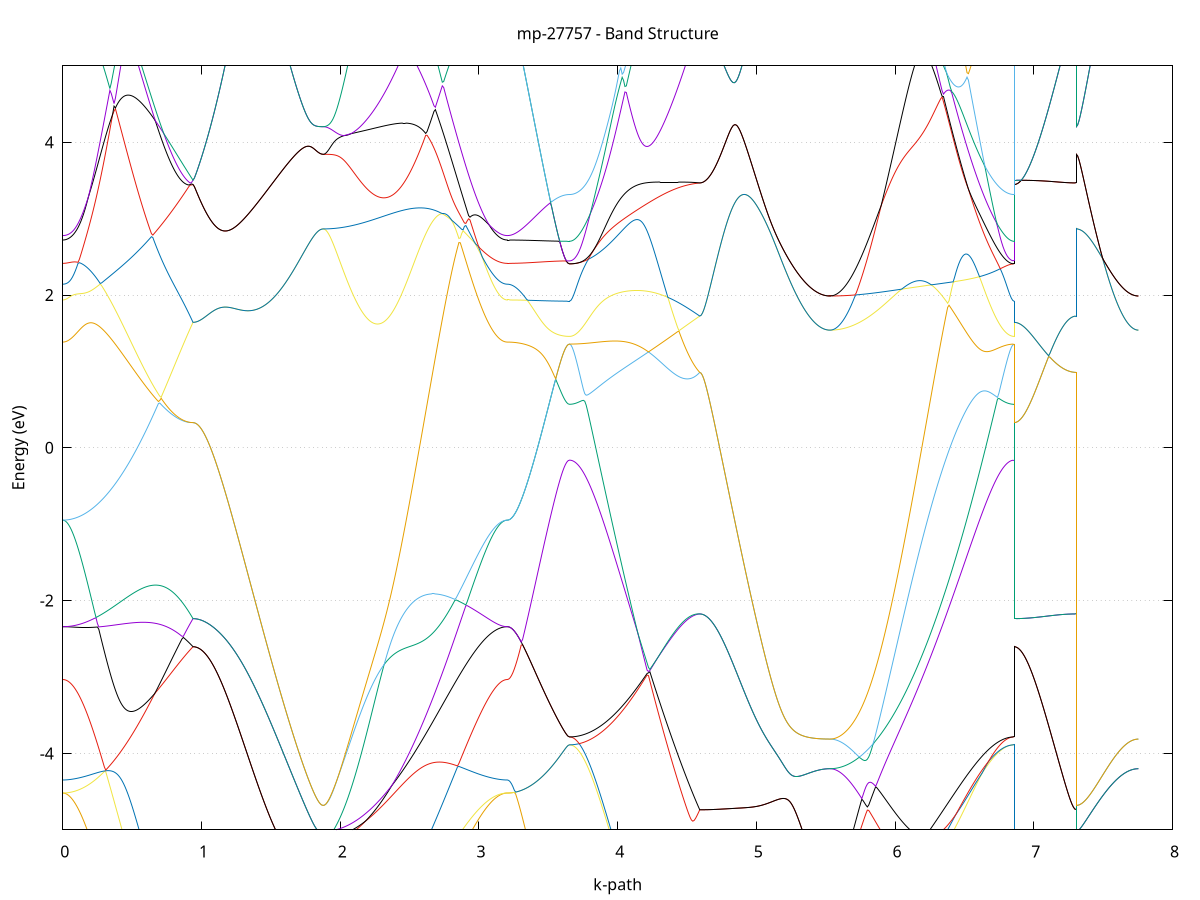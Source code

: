 set title 'mp-27757 - Band Structure'
set xlabel 'k-path'
set ylabel 'Energy (eV)'
set grid y
set yrange [-5:5]
set terminal png size 800,600
set output 'mp-27757_bands_gnuplot.png'
plot '-' using 1:2 with lines notitle, '-' using 1:2 with lines notitle, '-' using 1:2 with lines notitle, '-' using 1:2 with lines notitle, '-' using 1:2 with lines notitle, '-' using 1:2 with lines notitle, '-' using 1:2 with lines notitle, '-' using 1:2 with lines notitle, '-' using 1:2 with lines notitle, '-' using 1:2 with lines notitle, '-' using 1:2 with lines notitle, '-' using 1:2 with lines notitle, '-' using 1:2 with lines notitle, '-' using 1:2 with lines notitle, '-' using 1:2 with lines notitle, '-' using 1:2 with lines notitle, '-' using 1:2 with lines notitle, '-' using 1:2 with lines notitle, '-' using 1:2 with lines notitle, '-' using 1:2 with lines notitle, '-' using 1:2 with lines notitle, '-' using 1:2 with lines notitle, '-' using 1:2 with lines notitle, '-' using 1:2 with lines notitle, '-' using 1:2 with lines notitle, '-' using 1:2 with lines notitle, '-' using 1:2 with lines notitle, '-' using 1:2 with lines notitle, '-' using 1:2 with lines notitle, '-' using 1:2 with lines notitle, '-' using 1:2 with lines notitle, '-' using 1:2 with lines notitle, '-' using 1:2 with lines notitle, '-' using 1:2 with lines notitle, '-' using 1:2 with lines notitle, '-' using 1:2 with lines notitle, '-' using 1:2 with lines notitle, '-' using 1:2 with lines notitle, '-' using 1:2 with lines notitle, '-' using 1:2 with lines notitle, '-' using 1:2 with lines notitle, '-' using 1:2 with lines notitle, '-' using 1:2 with lines notitle, '-' using 1:2 with lines notitle, '-' using 1:2 with lines notitle, '-' using 1:2 with lines notitle, '-' using 1:2 with lines notitle, '-' using 1:2 with lines notitle, '-' using 1:2 with lines notitle, '-' using 1:2 with lines notitle, '-' using 1:2 with lines notitle, '-' using 1:2 with lines notitle, '-' using 1:2 with lines notitle, '-' using 1:2 with lines notitle, '-' using 1:2 with lines notitle, '-' using 1:2 with lines notitle, '-' using 1:2 with lines notitle, '-' using 1:2 with lines notitle, '-' using 1:2 with lines notitle, '-' using 1:2 with lines notitle, '-' using 1:2 with lines notitle, '-' using 1:2 with lines notitle, '-' using 1:2 with lines notitle, '-' using 1:2 with lines notitle
0.000000 -100.431269
0.009987 -100.431269
0.019973 -100.431269
0.029960 -100.431269
0.039946 -100.431269
0.049933 -100.431269
0.059919 -100.431269
0.069906 -100.431269
0.079892 -100.431269
0.089879 -100.431269
0.099865 -100.431169
0.109852 -100.431169
0.119838 -100.431169
0.129825 -100.431169
0.139811 -100.431069
0.149798 -100.431069
0.159784 -100.431069
0.169771 -100.431069
0.179757 -100.430969
0.189744 -100.430969
0.199731 -100.430969
0.209717 -100.430969
0.219704 -100.430869
0.229690 -100.430869
0.239677 -100.430769
0.249663 -100.430769
0.259650 -100.430769
0.269636 -100.430669
0.279623 -100.430669
0.289609 -100.430569
0.299596 -100.430569
0.309582 -100.430469
0.319569 -100.430469
0.329555 -100.430369
0.339542 -100.430269
0.349528 -100.430269
0.359515 -100.430269
0.369501 -100.430169
0.379488 -100.430069
0.389475 -100.430069
0.399461 -100.429969
0.409448 -100.429869
0.419434 -100.429769
0.429421 -100.429769
0.439407 -100.429669
0.449394 -100.429569
0.459380 -100.429569
0.469367 -100.429469
0.479353 -100.429369
0.489340 -100.429269
0.499326 -100.429169
0.509313 -100.429169
0.519299 -100.429069
0.529286 -100.428969
0.539272 -100.428869
0.549259 -100.428869
0.559245 -100.428769
0.569232 -100.428669
0.579219 -100.428569
0.589205 -100.428469
0.599192 -100.428369
0.609178 -100.428269
0.619165 -100.428269
0.629151 -100.428169
0.639138 -100.428069
0.649124 -100.427969
0.659111 -100.427869
0.669097 -100.427869
0.679084 -100.427769
0.689070 -100.427669
0.699057 -100.427569
0.709043 -100.427469
0.719030 -100.427369
0.729016 -100.427269
0.739003 -100.427169
0.748989 -100.427069
0.758976 -100.426969
0.768963 -100.426869
0.778949 -100.426769
0.788936 -100.426669
0.798922 -100.426569
0.808909 -100.426469
0.818895 -100.426369
0.828882 -100.426369
0.838868 -100.426269
0.848855 -100.426169
0.858841 -100.426069
0.868828 -100.425969
0.878814 -100.425869
0.888801 -100.425769
0.898787 -100.425669
0.908774 -100.425569
0.918760 -100.425569
0.928747 -100.425469
0.938733 -100.425369
0.938733 -100.425369
0.948720 -100.425369
0.958707 -100.425369
0.968693 -100.425369
0.978680 -100.425369
0.988666 -100.425369
0.998653 -100.425369
1.008639 -100.425369
1.018626 -100.425369
1.028612 -100.425369
1.038599 -100.425369
1.048585 -100.425369
1.058572 -100.425369
1.068558 -100.425269
1.078545 -100.425369
1.088531 -100.425369
1.098518 -100.425269
1.108504 -100.425369
1.118491 -100.425369
1.128477 -100.425369
1.138464 -100.425369
1.148451 -100.425269
1.158437 -100.425269
1.168424 -100.425269
1.178410 -100.425269
1.188397 -100.425269
1.198383 -100.425269
1.208370 -100.425269
1.218356 -100.425269
1.228343 -100.425269
1.238329 -100.425169
1.248316 -100.425169
1.258302 -100.425169
1.268289 -100.425169
1.278275 -100.425169
1.288262 -100.425169
1.298248 -100.425069
1.308235 -100.425069
1.318221 -100.425069
1.328208 -100.425069
1.338195 -100.425069
1.348181 -100.424969
1.358168 -100.424969
1.368154 -100.424969
1.378141 -100.424969
1.388127 -100.424969
1.398114 -100.424869
1.408100 -100.424869
1.418087 -100.424869
1.428073 -100.424869
1.438060 -100.424869
1.448046 -100.424869
1.458033 -100.424869
1.468019 -100.424769
1.478006 -100.424769
1.487992 -100.424769
1.497979 -100.424769
1.507965 -100.424769
1.517952 -100.424769
1.527939 -100.424769
1.537925 -100.424669
1.547912 -100.424769
1.557898 -100.424669
1.567885 -100.424669
1.577871 -100.424669
1.587858 -100.424669
1.597844 -100.424669
1.607831 -100.424669
1.617817 -100.424669
1.627804 -100.424669
1.637790 -100.424569
1.647777 -100.424569
1.657763 -100.424569
1.667750 -100.424569
1.677736 -100.424569
1.687723 -100.424569
1.697709 -100.424569
1.707696 -100.424569
1.717683 -100.424569
1.727669 -100.424569
1.737656 -100.424569
1.747642 -100.424569
1.757629 -100.424569
1.767615 -100.424569
1.777602 -100.424569
1.787588 -100.424469
1.797575 -100.424569
1.807561 -100.424569
1.817548 -100.424569
1.827534 -100.424569
1.837521 -100.424469
1.847507 -100.424569
1.857494 -100.424569
1.867480 -100.424569
1.877467 -100.424569
1.877467 -100.424569
1.887449 -100.424569
1.897430 -100.424569
1.907412 -100.424569
1.917394 -100.424569
1.927376 -100.424569
1.937357 -100.424569
1.947339 -100.424569
1.957321 -100.424569
1.967302 -100.424569
1.977284 -100.424569
1.987266 -100.424569
1.997248 -100.424669
2.007229 -100.424669
2.017211 -100.424669
2.027193 -100.424669
2.037175 -100.424769
2.047156 -100.424769
2.057138 -100.424769
2.067120 -100.424869
2.077101 -100.424869
2.087083 -100.424869
2.097065 -100.424969
2.107047 -100.424969
2.117028 -100.425069
2.127010 -100.425069
2.136992 -100.425069
2.146974 -100.425169
2.156955 -100.425169
2.166937 -100.425269
2.176919 -100.425269
2.186900 -100.425369
2.196882 -100.425469
2.206864 -100.425469
2.216846 -100.425569
2.226827 -100.425669
2.236809 -100.425669
2.246791 -100.425769
2.256773 -100.425769
2.266754 -100.425869
2.276736 -100.425869
2.286718 -100.425969
2.296699 -100.426069
2.306681 -100.426169
2.316663 -100.426169
2.326645 -100.426269
2.336626 -100.426369
2.346608 -100.426469
2.356590 -100.426469
2.366572 -100.426569
2.376553 -100.426669
2.386535 -100.426669
2.396517 -100.426769
2.406498 -100.426869
2.416480 -100.426969
2.426462 -100.426969
2.436444 -100.427069
2.446425 -100.427169
2.456407 -100.427269
2.466389 -100.427369
2.476371 -100.427469
2.486352 -100.427569
2.496334 -100.427569
2.506316 -100.427669
2.516297 -100.427769
2.526279 -100.427869
2.536261 -100.427869
2.546243 -100.427969
2.556224 -100.428069
2.566206 -100.428169
2.576188 -100.428269
2.586170 -100.428369
2.596151 -100.428469
2.606133 -100.428469
2.616115 -100.428569
2.626096 -100.428669
2.636078 -100.428769
2.646060 -100.428869
2.656042 -100.428869
2.666023 -100.428969
2.676005 -100.429069
2.685987 -100.429169
2.695969 -100.429169
2.705950 -100.429269
2.715932 -100.429369
2.725914 -100.429369
2.735895 -100.429469
2.745877 -100.429569
2.755859 -100.429669
2.765841 -100.429669
2.775822 -100.429769
2.785804 -100.429869
2.795786 -100.429869
2.805767 -100.429969
2.815749 -100.430069
2.825731 -100.430169
2.835713 -100.430169
2.845694 -100.430269
2.855676 -100.430269
2.865658 -100.430369
2.875640 -100.430469
2.885621 -100.430469
2.895603 -100.430569
2.905585 -100.430569
2.915566 -100.430669
2.925548 -100.430669
2.935530 -100.430669
2.945512 -100.430769
2.955493 -100.430769
2.965475 -100.430769
2.975457 -100.430869
2.985439 -100.430869
2.995420 -100.430869
3.005402 -100.430869
3.015384 -100.430969
3.025365 -100.430969
3.035347 -100.431069
3.045329 -100.431069
3.055311 -100.431069
3.065292 -100.431169
3.075274 -100.431169
3.085256 -100.431169
3.095238 -100.431169
3.105219 -100.431169
3.115201 -100.431269
3.125183 -100.431269
3.135164 -100.431269
3.145146 -100.431269
3.155128 -100.431269
3.165110 -100.431269
3.175091 -100.431269
3.185073 -100.431269
3.195055 -100.431269
3.205037 -100.431269
3.205037 -100.431269
3.214993 -100.431269
3.224950 -100.431269
3.234907 -100.431269
3.244864 -100.431269
3.254821 -100.431269
3.264778 -100.431269
3.274735 -100.431269
3.284692 -100.431269
3.294649 -100.431269
3.304606 -100.431269
3.314563 -100.431269
3.324520 -100.431369
3.334477 -100.431369
3.344434 -100.431369
3.354391 -100.431269
3.364348 -100.431269
3.374305 -100.431269
3.384262 -100.431269
3.394219 -100.431269
3.404176 -100.431269
3.414132 -100.431269
3.424089 -100.431369
3.434046 -100.431369
3.444003 -100.431369
3.453960 -100.431369
3.463917 -100.431369
3.473874 -100.431369
3.483831 -100.431369
3.493788 -100.431369
3.503745 -100.431369
3.513702 -100.431369
3.523659 -100.431369
3.533616 -100.431369
3.543573 -100.431369
3.553530 -100.431369
3.563487 -100.431369
3.573444 -100.431369
3.583401 -100.431369
3.593358 -100.431369
3.603315 -100.431369
3.613271 -100.431369
3.623228 -100.431369
3.633185 -100.431369
3.643142 -100.431369
3.653099 -100.431369
3.653099 -100.431369
3.663086 -100.431369
3.673072 -100.431369
3.683059 -100.431369
3.693045 -100.431369
3.703032 -100.431369
3.713018 -100.431269
3.723005 -100.431269
3.732991 -100.431269
3.742978 -100.431269
3.752965 -100.431269
3.762951 -100.431269
3.772938 -100.431269
3.782924 -100.431169
3.792911 -100.431169
3.802897 -100.431169
3.812884 -100.431169
3.822870 -100.431069
3.832857 -100.431069
3.842843 -100.430969
3.852830 -100.430969
3.862816 -100.430969
3.872803 -100.430869
3.882789 -100.430869
3.892776 -100.430869
3.902762 -100.430769
3.912749 -100.430769
3.922735 -100.430669
3.932722 -100.430569
3.942709 -100.430569
3.952695 -100.430469
3.962682 -100.430469
3.972668 -100.430369
3.982655 -100.430369
3.992641 -100.430269
4.002628 -100.430269
4.012614 -100.430169
4.022601 -100.430069
4.032587 -100.430069
4.042574 -100.429969
4.052560 -100.429869
4.062547 -100.429769
4.072533 -100.429769
4.082520 -100.429669
4.092506 -100.429669
4.102493 -100.429569
4.112479 -100.429469
4.122466 -100.429469
4.132453 -100.429369
4.142439 -100.429269
4.152426 -100.429169
4.162412 -100.429069
4.172399 -100.428969
4.182385 -100.428969
4.192372 -100.428869
4.202358 -100.428769
4.212345 -100.428669
4.222331 -100.428569
4.232318 -100.428469
4.242304 -100.428369
4.252291 -100.428369
4.262277 -100.428269
4.272264 -100.428169
4.282250 -100.428069
4.292237 -100.427969
4.302223 -100.427869
4.312210 -100.427869
4.322197 -100.427769
4.332183 -100.427669
4.342170 -100.427569
4.352156 -100.427569
4.362143 -100.427469
4.372129 -100.427369
4.382116 -100.427269
4.392102 -100.427169
4.402089 -100.427169
4.412075 -100.427069
4.422062 -100.426969
4.432048 -100.426869
4.442035 -100.426769
4.452021 -100.426669
4.462008 -100.426569
4.471994 -100.426469
4.481981 -100.426369
4.491967 -100.426269
4.501954 -100.426269
4.511941 -100.426169
4.521927 -100.426069
4.531914 -100.425969
4.541900 -100.425869
4.551887 -100.425769
4.561873 -100.425669
4.571860 -100.425569
4.581846 -100.425469
4.591833 -100.425469
4.591833 -100.425469
4.601819 -100.425369
4.611806 -100.425369
4.621792 -100.425469
4.631779 -100.425469
4.641765 -100.425469
4.651752 -100.425469
4.661738 -100.425469
4.671725 -100.425469
4.681711 -100.425469
4.691698 -100.425469
4.701685 -100.425369
4.711671 -100.425369
4.721658 -100.425369
4.731644 -100.425369
4.741631 -100.425369
4.751617 -100.425369
4.761604 -100.425369
4.771590 -100.425369
4.781577 -100.425369
4.791563 -100.425369
4.801550 -100.425369
4.811536 -100.425369
4.821523 -100.425269
4.831509 -100.425269
4.841496 -100.425269
4.851482 -100.425269
4.861469 -100.425269
4.871455 -100.425269
4.881442 -100.425269
4.891429 -100.425269
4.901415 -100.425169
4.911402 -100.425169
4.921388 -100.425169
4.931375 -100.425169
4.941361 -100.425169
4.951348 -100.425169
4.961334 -100.425169
4.971321 -100.425069
4.981307 -100.425069
4.991294 -100.425069
5.001280 -100.425069
5.011267 -100.425069
5.021253 -100.425069
5.031240 -100.424969
5.041226 -100.424969
5.051213 -100.424969
5.061199 -100.424969
5.071186 -100.424969
5.081173 -100.424869
5.091159 -100.424869
5.101146 -100.424869
5.111132 -100.424869
5.121119 -100.424869
5.131105 -100.424869
5.141092 -100.424869
5.151078 -100.424769
5.161065 -100.424769
5.171051 -100.424869
5.181038 -100.424869
5.191024 -100.424769
5.201011 -100.424769
5.210997 -100.424769
5.220984 -100.424769
5.230970 -100.424769
5.240957 -100.424769
5.250943 -100.424769
5.260930 -100.424769
5.270917 -100.424769
5.280903 -100.424769
5.290890 -100.424669
5.300876 -100.424669
5.310863 -100.424669
5.320849 -100.424669
5.330836 -100.424669
5.340822 -100.424669
5.350809 -100.424669
5.360795 -100.424669
5.370782 -100.424669
5.380768 -100.424569
5.390755 -100.424569
5.400741 -100.424569
5.410728 -100.424569
5.420714 -100.424569
5.430701 -100.424569
5.440687 -100.424469
5.450674 -100.424469
5.460661 -100.424469
5.470647 -100.424469
5.480634 -100.424469
5.490620 -100.424469
5.500607 -100.424469
5.510593 -100.424469
5.520580 -100.424469
5.530566 -100.424469
5.530566 -100.424469
5.540548 -100.424469
5.550530 -100.424469
5.560511 -100.424469
5.570493 -100.424469
5.580475 -100.424469
5.590457 -100.424569
5.600438 -100.424569
5.610420 -100.424569
5.620402 -100.424569
5.630383 -100.424569
5.640365 -100.424669
5.650347 -100.424669
5.660329 -100.424669
5.670310 -100.424769
5.680292 -100.424769
5.690274 -100.424769
5.700256 -100.424869
5.710237 -100.424869
5.720219 -100.424869
5.730201 -100.424969
5.740182 -100.424969
5.750164 -100.424969
5.760146 -100.425069
5.770128 -100.425069
5.780109 -100.425169
5.790091 -100.425169
5.800073 -100.425269
5.810055 -100.425269
5.820036 -100.425369
5.830018 -100.425369
5.840000 -100.425469
5.849981 -100.425469
5.859963 -100.425569
5.869945 -100.425569
5.879927 -100.425669
5.889908 -100.425669
5.899890 -100.425769
5.909872 -100.425769
5.919854 -100.425869
5.929835 -100.425969
5.939817 -100.425969
5.949799 -100.426069
5.959780 -100.426169
5.969762 -100.426169
5.979744 -100.426269
5.989726 -100.426369
5.999707 -100.426369
6.009689 -100.426469
6.019671 -100.426569
6.029653 -100.426669
6.039634 -100.426669
6.049616 -100.426769
6.059598 -100.426869
6.069579 -100.426969
6.079561 -100.426969
6.089543 -100.427069
6.099525 -100.427169
6.109506 -100.427169
6.119488 -100.427369
6.129470 -100.427369
6.139452 -100.427469
6.149433 -100.427569
6.159415 -100.427669
6.169397 -100.427669
6.179378 -100.427769
6.189360 -100.427869
6.199342 -100.427969
6.209324 -100.428069
6.219305 -100.428169
6.229287 -100.428269
6.239269 -100.428369
6.249250 -100.428369
6.259232 -100.428469
6.269214 -100.428569
6.279196 -100.428669
6.289177 -100.428669
6.299159 -100.428769
6.309141 -100.428869
6.319123 -100.428969
6.329104 -100.429069
6.339086 -100.429169
6.349068 -100.429169
6.359050 -100.429269
6.369031 -100.429369
6.379013 -100.429469
6.388995 -100.429569
6.398976 -100.429569
6.408958 -100.429669
6.418940 -100.429669
6.428922 -100.429769
6.438903 -100.429769
6.448885 -100.429869
6.458867 -100.429969
6.468848 -100.429969
6.478830 -100.430069
6.488812 -100.430169
6.498794 -100.430169
6.508775 -100.430269
6.518757 -100.430269
6.528739 -100.430369
6.538721 -100.430369
6.548702 -100.430469
6.558684 -100.430569
6.568666 -100.430569
6.578647 -100.430669
6.588629 -100.430669
6.598611 -100.430769
6.608593 -100.430769
6.618574 -100.430869
6.628556 -100.430869
6.638538 -100.430869
6.648520 -100.430969
6.658501 -100.430969
6.668483 -100.430969
6.678465 -100.431069
6.688446 -100.431069
6.698428 -100.431069
6.708410 -100.431169
6.718392 -100.431169
6.728373 -100.431169
6.738355 -100.431269
6.748337 -100.431269
6.758319 -100.431269
6.768300 -100.431269
6.778282 -100.431269
6.788264 -100.431269
6.798245 -100.431369
6.808227 -100.431369
6.818209 -100.431369
6.828191 -100.431369
6.838172 -100.431369
6.848154 -100.431369
6.858136 -100.431369
6.858136 -100.425369
6.868093 -100.425369
6.878050 -100.425369
6.888007 -100.425369
6.897964 -100.425369
6.907921 -100.425369
6.917878 -100.425369
6.927834 -100.425469
6.937791 -100.425469
6.947748 -100.425369
6.957705 -100.425369
6.967662 -100.425369
6.977619 -100.425369
6.987576 -100.425369
6.997533 -100.425369
7.007490 -100.425369
7.017447 -100.425369
7.027404 -100.425369
7.037361 -100.425369
7.047318 -100.425369
7.057275 -100.425369
7.067232 -100.425369
7.077189 -100.425469
7.087146 -100.425469
7.097103 -100.425469
7.107060 -100.425469
7.117016 -100.425469
7.126973 -100.425469
7.136930 -100.425469
7.146887 -100.425469
7.156844 -100.425469
7.166801 -100.425469
7.176758 -100.425469
7.186715 -100.425469
7.196672 -100.425469
7.206629 -100.425469
7.216586 -100.425469
7.226543 -100.425469
7.236500 -100.425469
7.246457 -100.425469
7.256414 -100.425469
7.266371 -100.425469
7.276328 -100.425469
7.286285 -100.425469
7.296242 -100.425469
7.306199 -100.425469
7.306199 -100.424569
7.316155 -100.424569
7.326112 -100.424569
7.336069 -100.424569
7.346026 -100.424569
7.355983 -100.424569
7.365940 -100.424569
7.375897 -100.424569
7.385854 -100.424569
7.395811 -100.424569
7.405768 -100.424569
7.415725 -100.424569
7.425682 -100.424569
7.435639 -100.424569
7.445596 -100.424569
7.455553 -100.424569
7.465510 -100.424569
7.475467 -100.424569
7.485424 -100.424569
7.495381 -100.424569
7.505338 -100.424569
7.515294 -100.424569
7.525251 -100.424569
7.535208 -100.424569
7.545165 -100.424469
7.555122 -100.424569
7.565079 -100.424569
7.575036 -100.424569
7.584993 -100.424569
7.594950 -100.424569
7.604907 -100.424469
7.614864 -100.424469
7.624821 -100.424469
7.634778 -100.424469
7.644735 -100.424469
7.654692 -100.424469
7.664649 -100.424569
7.674606 -100.424569
7.684563 -100.424469
7.694520 -100.424469
7.704476 -100.424469
7.714433 -100.424469
7.724390 -100.424469
7.734347 -100.424469
7.744304 -100.424469
7.754261 -100.424469
e
0.000000 -100.421269
0.009987 -100.421269
0.019973 -100.421369
0.029960 -100.421369
0.039946 -100.421369
0.049933 -100.421369
0.059919 -100.421369
0.069906 -100.421369
0.079892 -100.421369
0.089879 -100.421369
0.099865 -100.421369
0.109852 -100.421369
0.119838 -100.421369
0.129825 -100.421369
0.139811 -100.421369
0.149798 -100.421369
0.159784 -100.421369
0.169771 -100.421469
0.179757 -100.421469
0.189744 -100.421469
0.199731 -100.421469
0.209717 -100.421469
0.219704 -100.421469
0.229690 -100.421569
0.239677 -100.421569
0.249663 -100.421569
0.259650 -100.421569
0.269636 -100.421569
0.279623 -100.421669
0.289609 -100.421669
0.299596 -100.421669
0.309582 -100.421669
0.319569 -100.421769
0.329555 -100.421769
0.339542 -100.421769
0.349528 -100.421869
0.359515 -100.421869
0.369501 -100.421869
0.379488 -100.421969
0.389475 -100.421969
0.399461 -100.422069
0.409448 -100.422069
0.419434 -100.422069
0.429421 -100.422169
0.439407 -100.422169
0.449394 -100.422269
0.459380 -100.422269
0.469367 -100.422269
0.479353 -100.422369
0.489340 -100.422369
0.499326 -100.422469
0.509313 -100.422469
0.519299 -100.422569
0.529286 -100.422569
0.539272 -100.422669
0.549259 -100.422669
0.559245 -100.422769
0.569232 -100.422869
0.579219 -100.422869
0.589205 -100.422869
0.599192 -100.422969
0.609178 -100.423069
0.619165 -100.423069
0.629151 -100.423169
0.639138 -100.423269
0.649124 -100.423269
0.659111 -100.423369
0.669097 -100.423369
0.679084 -100.423469
0.689070 -100.423569
0.699057 -100.423569
0.709043 -100.423669
0.719030 -100.423769
0.729016 -100.423769
0.739003 -100.423869
0.748989 -100.423969
0.758976 -100.423969
0.768963 -100.424069
0.778949 -100.424169
0.788936 -100.424169
0.798922 -100.424269
0.808909 -100.424369
0.818895 -100.424469
0.828882 -100.424469
0.838868 -100.424569
0.848855 -100.424669
0.858841 -100.424769
0.868828 -100.424869
0.878814 -100.424869
0.888801 -100.424969
0.898787 -100.425069
0.908774 -100.425169
0.918760 -100.425169
0.928747 -100.425269
0.938733 -100.425369
0.938733 -100.425369
0.948720 -100.425369
0.958707 -100.425369
0.968693 -100.425369
0.978680 -100.425369
0.988666 -100.425369
0.998653 -100.425369
1.008639 -100.425369
1.018626 -100.425369
1.028612 -100.425369
1.038599 -100.425369
1.048585 -100.425369
1.058572 -100.425369
1.068558 -100.425269
1.078545 -100.425369
1.088531 -100.425369
1.098518 -100.425269
1.108504 -100.425369
1.118491 -100.425369
1.128477 -100.425369
1.138464 -100.425369
1.148451 -100.425269
1.158437 -100.425269
1.168424 -100.425269
1.178410 -100.425269
1.188397 -100.425269
1.198383 -100.425269
1.208370 -100.425269
1.218356 -100.425269
1.228343 -100.425269
1.238329 -100.425169
1.248316 -100.425169
1.258302 -100.425169
1.268289 -100.425169
1.278275 -100.425169
1.288262 -100.425169
1.298248 -100.425069
1.308235 -100.425069
1.318221 -100.425069
1.328208 -100.425069
1.338195 -100.425069
1.348181 -100.424969
1.358168 -100.424969
1.368154 -100.424969
1.378141 -100.424969
1.388127 -100.424969
1.398114 -100.424869
1.408100 -100.424869
1.418087 -100.424869
1.428073 -100.424869
1.438060 -100.424869
1.448046 -100.424869
1.458033 -100.424869
1.468019 -100.424769
1.478006 -100.424769
1.487992 -100.424769
1.497979 -100.424769
1.507965 -100.424769
1.517952 -100.424769
1.527939 -100.424769
1.537925 -100.424669
1.547912 -100.424769
1.557898 -100.424669
1.567885 -100.424669
1.577871 -100.424669
1.587858 -100.424669
1.597844 -100.424669
1.607831 -100.424669
1.617817 -100.424669
1.627804 -100.424669
1.637790 -100.424569
1.647777 -100.424569
1.657763 -100.424569
1.667750 -100.424569
1.677736 -100.424569
1.687723 -100.424569
1.697709 -100.424569
1.707696 -100.424569
1.717683 -100.424569
1.727669 -100.424569
1.737656 -100.424569
1.747642 -100.424569
1.757629 -100.424569
1.767615 -100.424569
1.777602 -100.424569
1.787588 -100.424469
1.797575 -100.424569
1.807561 -100.424569
1.817548 -100.424569
1.827534 -100.424569
1.837521 -100.424469
1.847507 -100.424569
1.857494 -100.424569
1.867480 -100.424569
1.877467 -100.424569
1.877467 -100.424569
1.887449 -100.424569
1.897430 -100.424469
1.907412 -100.424469
1.917394 -100.424469
1.927376 -100.424469
1.937357 -100.424469
1.947339 -100.424469
1.957321 -100.424469
1.967302 -100.424469
1.977284 -100.424469
1.987266 -100.424469
1.997248 -100.424469
2.007229 -100.424469
2.017211 -100.424369
2.027193 -100.424369
2.037175 -100.424369
2.047156 -100.424369
2.057138 -100.424369
2.067120 -100.424369
2.077101 -100.424269
2.087083 -100.424269
2.097065 -100.424269
2.107047 -100.424269
2.117028 -100.424269
2.127010 -100.424169
2.136992 -100.424169
2.146974 -100.424169
2.156955 -100.424169
2.166937 -100.424169
2.176919 -100.424069
2.186900 -100.424069
2.196882 -100.424069
2.206864 -100.423969
2.216846 -100.423969
2.226827 -100.423969
2.236809 -100.423969
2.246791 -100.423869
2.256773 -100.423869
2.266754 -100.423869
2.276736 -100.423769
2.286718 -100.423769
2.296699 -100.423769
2.306681 -100.423669
2.316663 -100.423669
2.326645 -100.423669
2.336626 -100.423669
2.346608 -100.423569
2.356590 -100.423569
2.366572 -100.423569
2.376553 -100.423469
2.386535 -100.423469
2.396517 -100.423469
2.406498 -100.423369
2.416480 -100.423369
2.426462 -100.423269
2.436444 -100.423269
2.446425 -100.423269
2.456407 -100.423169
2.466389 -100.423169
2.476371 -100.423069
2.486352 -100.423069
2.496334 -100.423069
2.506316 -100.422969
2.516297 -100.422969
2.526279 -100.422969
2.536261 -100.422869
2.546243 -100.422869
2.556224 -100.422769
2.566206 -100.422769
2.576188 -100.422769
2.586170 -100.422669
2.596151 -100.422669
2.606133 -100.422669
2.616115 -100.422569
2.626096 -100.422569
2.636078 -100.422469
2.646060 -100.422469
2.656042 -100.422469
2.666023 -100.422369
2.676005 -100.422369
2.685987 -100.422369
2.695969 -100.422269
2.705950 -100.422269
2.715932 -100.422269
2.725914 -100.422169
2.735895 -100.422169
2.745877 -100.422069
2.755859 -100.422069
2.765841 -100.422069
2.775822 -100.422069
2.785804 -100.421969
2.795786 -100.421969
2.805767 -100.421969
2.815749 -100.421869
2.825731 -100.421869
2.835713 -100.421869
2.845694 -100.421769
2.855676 -100.421769
2.865658 -100.421769
2.875640 -100.421769
2.885621 -100.421769
2.895603 -100.421669
2.905585 -100.421669
2.915566 -100.421669
2.925548 -100.421669
2.935530 -100.421669
2.945512 -100.421569
2.955493 -100.421569
2.965475 -100.421569
2.975457 -100.421569
2.985439 -100.421469
2.995420 -100.421469
3.005402 -100.421469
3.015384 -100.421469
3.025365 -100.421469
3.035347 -100.421469
3.045329 -100.421469
3.055311 -100.421469
3.065292 -100.421469
3.075274 -100.421469
3.085256 -100.421469
3.095238 -100.421369
3.105219 -100.421369
3.115201 -100.421369
3.125183 -100.421369
3.135164 -100.421369
3.145146 -100.421369
3.155128 -100.421369
3.165110 -100.421369
3.175091 -100.421369
3.185073 -100.421269
3.195055 -100.421269
3.205037 -100.421269
3.205037 -100.421269
3.214993 -100.421269
3.224950 -100.421369
3.234907 -100.421369
3.244864 -100.421369
3.254821 -100.421369
3.264778 -100.421269
3.274735 -100.421269
3.284692 -100.421269
3.294649 -100.421269
3.304606 -100.421269
3.314563 -100.421269
3.324520 -100.421269
3.334477 -100.421269
3.344434 -100.421269
3.354391 -100.421269
3.364348 -100.421269
3.374305 -100.421269
3.384262 -100.421269
3.394219 -100.421269
3.404176 -100.421269
3.414132 -100.421269
3.424089 -100.421269
3.434046 -100.421369
3.444003 -100.421369
3.453960 -100.421369
3.463917 -100.421369
3.473874 -100.421369
3.483831 -100.421369
3.493788 -100.421369
3.503745 -100.421369
3.513702 -100.421369
3.523659 -100.421369
3.533616 -100.421369
3.543573 -100.421369
3.553530 -100.421369
3.563487 -100.421369
3.573444 -100.421369
3.583401 -100.421369
3.593358 -100.421369
3.603315 -100.421369
3.613271 -100.421369
3.623228 -100.421369
3.633185 -100.421369
3.643142 -100.421369
3.653099 -100.421369
3.653099 -100.421369
3.663086 -100.421369
3.673072 -100.421369
3.683059 -100.421369
3.693045 -100.421369
3.703032 -100.421369
3.713018 -100.421369
3.723005 -100.421369
3.732991 -100.421369
3.742978 -100.421369
3.752965 -100.421369
3.762951 -100.421369
3.772938 -100.421369
3.782924 -100.421469
3.792911 -100.421469
3.802897 -100.421469
3.812884 -100.421469
3.822870 -100.421469
3.832857 -100.421469
3.842843 -100.421469
3.852830 -100.421469
3.862816 -100.421469
3.872803 -100.421569
3.882789 -100.421569
3.892776 -100.421569
3.902762 -100.421569
3.912749 -100.421569
3.922735 -100.421569
3.932722 -100.421569
3.942709 -100.421569
3.952695 -100.421669
3.962682 -100.421669
3.972668 -100.421669
3.982655 -100.421769
3.992641 -100.421769
4.002628 -100.421769
4.012614 -100.421769
4.022601 -100.421869
4.032587 -100.421869
4.042574 -100.421869
4.052560 -100.421969
4.062547 -100.421969
4.072533 -100.422069
4.082520 -100.422069
4.092506 -100.422069
4.102493 -100.422169
4.112479 -100.422269
4.122466 -100.422369
4.132453 -100.422369
4.142439 -100.422369
4.152426 -100.422469
4.162412 -100.422469
4.172399 -100.422469
4.182385 -100.422569
4.192372 -100.422569
4.202358 -100.422669
4.212345 -100.422769
4.222331 -100.422769
4.232318 -100.422869
4.242304 -100.422869
4.252291 -100.422969
4.262277 -100.423069
4.272264 -100.423069
4.282250 -100.423169
4.292237 -100.423169
4.302223 -100.423269
4.312210 -100.423369
4.322197 -100.423369
4.332183 -100.423469
4.342170 -100.423569
4.352156 -100.423569
4.362143 -100.423669
4.372129 -100.423769
4.382116 -100.423869
4.392102 -100.423969
4.402089 -100.423969
4.412075 -100.424069
4.422062 -100.424169
4.432048 -100.424269
4.442035 -100.424269
4.452021 -100.424369
4.462008 -100.424469
4.471994 -100.424469
4.481981 -100.424569
4.491967 -100.424669
4.501954 -100.424769
4.511941 -100.424769
4.521927 -100.424869
4.531914 -100.424969
4.541900 -100.425069
4.551887 -100.425169
4.561873 -100.425169
4.571860 -100.425269
4.581846 -100.425369
4.591833 -100.425469
4.591833 -100.425469
4.601819 -100.425369
4.611806 -100.425369
4.621792 -100.425469
4.631779 -100.425469
4.641765 -100.425469
4.651752 -100.425469
4.661738 -100.425469
4.671725 -100.425469
4.681711 -100.425469
4.691698 -100.425469
4.701685 -100.425369
4.711671 -100.425369
4.721658 -100.425369
4.731644 -100.425369
4.741631 -100.425369
4.751617 -100.425369
4.761604 -100.425369
4.771590 -100.425369
4.781577 -100.425369
4.791563 -100.425369
4.801550 -100.425369
4.811536 -100.425369
4.821523 -100.425269
4.831509 -100.425269
4.841496 -100.425269
4.851482 -100.425269
4.861469 -100.425269
4.871455 -100.425269
4.881442 -100.425269
4.891429 -100.425269
4.901415 -100.425169
4.911402 -100.425169
4.921388 -100.425169
4.931375 -100.425169
4.941361 -100.425169
4.951348 -100.425169
4.961334 -100.425169
4.971321 -100.425069
4.981307 -100.425069
4.991294 -100.425069
5.001280 -100.425069
5.011267 -100.425069
5.021253 -100.425069
5.031240 -100.424969
5.041226 -100.424969
5.051213 -100.424969
5.061199 -100.424969
5.071186 -100.424969
5.081173 -100.424869
5.091159 -100.424869
5.101146 -100.424869
5.111132 -100.424869
5.121119 -100.424869
5.131105 -100.424869
5.141092 -100.424869
5.151078 -100.424769
5.161065 -100.424769
5.171051 -100.424869
5.181038 -100.424869
5.191024 -100.424769
5.201011 -100.424769
5.210997 -100.424769
5.220984 -100.424769
5.230970 -100.424769
5.240957 -100.424769
5.250943 -100.424769
5.260930 -100.424769
5.270917 -100.424769
5.280903 -100.424769
5.290890 -100.424669
5.300876 -100.424669
5.310863 -100.424669
5.320849 -100.424669
5.330836 -100.424669
5.340822 -100.424669
5.350809 -100.424669
5.360795 -100.424669
5.370782 -100.424669
5.380768 -100.424569
5.390755 -100.424569
5.400741 -100.424569
5.410728 -100.424569
5.420714 -100.424569
5.430701 -100.424569
5.440687 -100.424469
5.450674 -100.424469
5.460661 -100.424469
5.470647 -100.424469
5.480634 -100.424469
5.490620 -100.424469
5.500607 -100.424469
5.510593 -100.424469
5.520580 -100.424469
5.530566 -100.424469
5.530566 -100.424469
5.540548 -100.424469
5.550530 -100.424469
5.560511 -100.424469
5.570493 -100.424469
5.580475 -100.424469
5.590457 -100.424469
5.600438 -100.424469
5.610420 -100.424469
5.620402 -100.424469
5.630383 -100.424469
5.640365 -100.424469
5.650347 -100.424469
5.660329 -100.424469
5.670310 -100.424469
5.680292 -100.424469
5.690274 -100.424469
5.700256 -100.424369
5.710237 -100.424369
5.720219 -100.424369
5.730201 -100.424369
5.740182 -100.424369
5.750164 -100.424369
5.760146 -100.424369
5.770128 -100.424269
5.780109 -100.424269
5.790091 -100.424269
5.800073 -100.424269
5.810055 -100.424269
5.820036 -100.424169
5.830018 -100.424169
5.840000 -100.424069
5.849981 -100.424069
5.859963 -100.424069
5.869945 -100.424069
5.879927 -100.423969
5.889908 -100.423969
5.899890 -100.423869
5.909872 -100.423869
5.919854 -100.423869
5.929835 -100.423869
5.939817 -100.423769
5.949799 -100.423769
5.959780 -100.423769
5.969762 -100.423769
5.979744 -100.423669
5.989726 -100.423669
5.999707 -100.423569
6.009689 -100.423569
6.019671 -100.423569
6.029653 -100.423469
6.039634 -100.423469
6.049616 -100.423369
6.059598 -100.423369
6.069579 -100.423369
6.079561 -100.423269
6.089543 -100.423269
6.099525 -100.423169
6.109506 -100.423169
6.119488 -100.423169
6.129470 -100.423169
6.139452 -100.423069
6.149433 -100.423069
6.159415 -100.423069
6.169397 -100.422969
6.179378 -100.422969
6.189360 -100.422969
6.199342 -100.422869
6.209324 -100.422869
6.219305 -100.422769
6.229287 -100.422769
6.239269 -100.422769
6.249250 -100.422669
6.259232 -100.422669
6.269214 -100.422569
6.279196 -100.422569
6.289177 -100.422569
6.299159 -100.422469
6.309141 -100.422469
6.319123 -100.422369
6.329104 -100.422369
6.339086 -100.422369
6.349068 -100.422269
6.359050 -100.422269
6.369031 -100.422169
6.379013 -100.422169
6.388995 -100.422169
6.398976 -100.422169
6.408958 -100.422069
6.418940 -100.422069
6.428922 -100.422069
6.438903 -100.421969
6.448885 -100.421969
6.458867 -100.421969
6.468848 -100.421869
6.478830 -100.421869
6.488812 -100.421869
6.498794 -100.421769
6.508775 -100.421769
6.518757 -100.421769
6.528739 -100.421669
6.538721 -100.421669
6.548702 -100.421669
6.558684 -100.421669
6.568666 -100.421669
6.578647 -100.421669
6.588629 -100.421569
6.598611 -100.421569
6.608593 -100.421569
6.618574 -100.421569
6.628556 -100.421569
6.638538 -100.421569
6.648520 -100.421469
6.658501 -100.421469
6.668483 -100.421469
6.678465 -100.421469
6.688446 -100.421469
6.698428 -100.421469
6.708410 -100.421469
6.718392 -100.421369
6.728373 -100.421369
6.738355 -100.421369
6.748337 -100.421369
6.758319 -100.421369
6.768300 -100.421369
6.778282 -100.421369
6.788264 -100.421369
6.798245 -100.421369
6.808227 -100.421369
6.818209 -100.421369
6.828191 -100.421369
6.838172 -100.421369
6.848154 -100.421369
6.858136 -100.421369
6.858136 -100.425369
6.868093 -100.425369
6.878050 -100.425369
6.888007 -100.425369
6.897964 -100.425369
6.907921 -100.425369
6.917878 -100.425369
6.927834 -100.425469
6.937791 -100.425469
6.947748 -100.425369
6.957705 -100.425369
6.967662 -100.425369
6.977619 -100.425369
6.987576 -100.425369
6.997533 -100.425369
7.007490 -100.425369
7.017447 -100.425369
7.027404 -100.425369
7.037361 -100.425369
7.047318 -100.425369
7.057275 -100.425369
7.067232 -100.425369
7.077189 -100.425469
7.087146 -100.425469
7.097103 -100.425469
7.107060 -100.425469
7.117016 -100.425469
7.126973 -100.425469
7.136930 -100.425469
7.146887 -100.425469
7.156844 -100.425469
7.166801 -100.425469
7.176758 -100.425469
7.186715 -100.425469
7.196672 -100.425469
7.206629 -100.425469
7.216586 -100.425469
7.226543 -100.425469
7.236500 -100.425469
7.246457 -100.425469
7.256414 -100.425469
7.266371 -100.425469
7.276328 -100.425469
7.286285 -100.425469
7.296242 -100.425469
7.306199 -100.425469
7.306199 -100.424569
7.316155 -100.424569
7.326112 -100.424569
7.336069 -100.424569
7.346026 -100.424569
7.355983 -100.424569
7.365940 -100.424569
7.375897 -100.424569
7.385854 -100.424569
7.395811 -100.424569
7.405768 -100.424569
7.415725 -100.424569
7.425682 -100.424569
7.435639 -100.424569
7.445596 -100.424569
7.455553 -100.424569
7.465510 -100.424569
7.475467 -100.424569
7.485424 -100.424569
7.495381 -100.424569
7.505338 -100.424569
7.515294 -100.424569
7.525251 -100.424569
7.535208 -100.424569
7.545165 -100.424469
7.555122 -100.424569
7.565079 -100.424569
7.575036 -100.424569
7.584993 -100.424569
7.594950 -100.424569
7.604907 -100.424469
7.614864 -100.424469
7.624821 -100.424469
7.634778 -100.424469
7.644735 -100.424469
7.654692 -100.424469
7.664649 -100.424569
7.674606 -100.424569
7.684563 -100.424469
7.694520 -100.424469
7.704476 -100.424469
7.714433 -100.424469
7.724390 -100.424469
7.734347 -100.424469
7.744304 -100.424469
7.754261 -100.424469
e
0.000000 -100.357069
0.009987 -100.357069
0.019973 -100.357069
0.029960 -100.357069
0.039946 -100.357069
0.049933 -100.357069
0.059919 -100.357069
0.069906 -100.356969
0.079892 -100.356969
0.089879 -100.356969
0.099865 -100.356969
0.109852 -100.356969
0.119838 -100.356969
0.129825 -100.356869
0.139811 -100.356869
0.149798 -100.356869
0.159784 -100.356869
0.169771 -100.356869
0.179757 -100.356869
0.189744 -100.356869
0.199731 -100.356769
0.209717 -100.356769
0.219704 -100.356769
0.229690 -100.356769
0.239677 -100.356669
0.249663 -100.356669
0.259650 -100.356669
0.269636 -100.356669
0.279623 -100.356569
0.289609 -100.356569
0.299596 -100.356469
0.309582 -100.356469
0.319569 -100.356469
0.329555 -100.356369
0.339542 -100.356369
0.349528 -100.356369
0.359515 -100.356369
0.369501 -100.356269
0.379488 -100.356269
0.389475 -100.356169
0.399461 -100.356169
0.409448 -100.356069
0.419434 -100.356069
0.429421 -100.356069
0.439407 -100.355969
0.449394 -100.355969
0.459380 -100.355869
0.469367 -100.355869
0.479353 -100.355769
0.489340 -100.355769
0.499326 -100.355669
0.509313 -100.355669
0.519299 -100.355569
0.529286 -100.355569
0.539272 -100.355469
0.549259 -100.355469
0.559245 -100.355369
0.569232 -100.355369
0.579219 -100.355269
0.589205 -100.355269
0.599192 -100.355169
0.609178 -100.355169
0.619165 -100.355069
0.629151 -100.354969
0.639138 -100.354969
0.649124 -100.354869
0.659111 -100.354869
0.669097 -100.354769
0.679084 -100.354769
0.689070 -100.354669
0.699057 -100.354569
0.709043 -100.354569
0.719030 -100.354469
0.729016 -100.354469
0.739003 -100.354369
0.748989 -100.354269
0.758976 -100.354269
0.768963 -100.354169
0.778949 -100.354069
0.788936 -100.354069
0.798922 -100.353969
0.808909 -100.353969
0.818895 -100.353869
0.828882 -100.353769
0.838868 -100.353669
0.848855 -100.353569
0.858841 -100.353569
0.868828 -100.353469
0.878814 -100.353369
0.888801 -100.353269
0.898787 -100.353269
0.908774 -100.353169
0.918760 -100.353069
0.928747 -100.353069
0.938733 -100.352969
0.938733 -100.352969
0.948720 -100.352969
0.958707 -100.352969
0.968693 -100.352969
0.978680 -100.352969
0.988666 -100.352969
0.998653 -100.352969
1.008639 -100.352969
1.018626 -100.352969
1.028612 -100.352969
1.038599 -100.352969
1.048585 -100.352969
1.058572 -100.352969
1.068558 -100.352969
1.078545 -100.352969
1.088531 -100.352969
1.098518 -100.352969
1.108504 -100.353069
1.118491 -100.353069
1.128477 -100.353069
1.138464 -100.353069
1.148451 -100.353069
1.158437 -100.353069
1.168424 -100.353069
1.178410 -100.352969
1.188397 -100.352969
1.198383 -100.353069
1.208370 -100.353069
1.218356 -100.353069
1.228343 -100.353069
1.238329 -100.353069
1.248316 -100.353069
1.258302 -100.353069
1.268289 -100.353069
1.278275 -100.353069
1.288262 -100.353069
1.298248 -100.352969
1.308235 -100.352969
1.318221 -100.352969
1.328208 -100.352969
1.338195 -100.352969
1.348181 -100.352969
1.358168 -100.352969
1.368154 -100.352969
1.378141 -100.352969
1.388127 -100.352969
1.398114 -100.352969
1.408100 -100.352969
1.418087 -100.352969
1.428073 -100.352969
1.438060 -100.352969
1.448046 -100.352969
1.458033 -100.352969
1.468019 -100.352969
1.478006 -100.352969
1.487992 -100.352969
1.497979 -100.352969
1.507965 -100.352969
1.517952 -100.352969
1.527939 -100.352969
1.537925 -100.352969
1.547912 -100.352969
1.557898 -100.352969
1.567885 -100.352969
1.577871 -100.352969
1.587858 -100.352969
1.597844 -100.352969
1.607831 -100.352969
1.617817 -100.352969
1.627804 -100.352969
1.637790 -100.352969
1.647777 -100.352969
1.657763 -100.352969
1.667750 -100.352969
1.677736 -100.352969
1.687723 -100.352969
1.697709 -100.352969
1.707696 -100.352969
1.717683 -100.352969
1.727669 -100.352969
1.737656 -100.352969
1.747642 -100.352969
1.757629 -100.352969
1.767615 -100.352969
1.777602 -100.353069
1.787588 -100.352969
1.797575 -100.353069
1.807561 -100.353069
1.817548 -100.353069
1.827534 -100.353069
1.837521 -100.353069
1.847507 -100.353069
1.857494 -100.353069
1.867480 -100.353069
1.877467 -100.353069
1.877467 -100.353069
1.887449 -100.353069
1.897430 -100.353069
1.907412 -100.353069
1.917394 -100.353069
1.927376 -100.353069
1.937357 -100.353069
1.947339 -100.353069
1.957321 -100.353069
1.967302 -100.353069
1.977284 -100.353069
1.987266 -100.353069
1.997248 -100.353069
2.007229 -100.353069
2.017211 -100.353169
2.027193 -100.353169
2.037175 -100.353169
2.047156 -100.353169
2.057138 -100.353169
2.067120 -100.353269
2.077101 -100.353169
2.087083 -100.353269
2.097065 -100.353269
2.107047 -100.353269
2.117028 -100.353269
2.127010 -100.353369
2.136992 -100.353369
2.146974 -100.353369
2.156955 -100.353469
2.166937 -100.353469
2.176919 -100.353469
2.186900 -100.353569
2.196882 -100.353569
2.206864 -100.353569
2.216846 -100.353669
2.226827 -100.353669
2.236809 -100.353669
2.246791 -100.353769
2.256773 -100.353769
2.266754 -100.353769
2.276736 -100.353869
2.286718 -100.353869
2.296699 -100.353969
2.306681 -100.353969
2.316663 -100.353969
2.326645 -100.354069
2.336626 -100.354169
2.346608 -100.354169
2.356590 -100.354169
2.366572 -100.354269
2.376553 -100.354269
2.386535 -100.354269
2.396517 -100.354369
2.406498 -100.354369
2.416480 -100.354469
2.426462 -100.354469
2.436444 -100.354569
2.446425 -100.354569
2.456407 -100.354569
2.466389 -100.354669
2.476371 -100.354669
2.486352 -100.354769
2.496334 -100.354769
2.506316 -100.354869
2.516297 -100.354869
2.526279 -100.354969
2.536261 -100.354969
2.546243 -100.355069
2.556224 -100.355069
2.566206 -100.355169
2.576188 -100.355169
2.586170 -100.355269
2.596151 -100.355269
2.606133 -100.355369
2.616115 -100.355369
2.626096 -100.355469
2.636078 -100.355469
2.646060 -100.355469
2.656042 -100.355569
2.666023 -100.355569
2.676005 -100.355669
2.685987 -100.355669
2.695969 -100.355669
2.705950 -100.355769
2.715932 -100.355869
2.725914 -100.355869
2.735895 -100.355869
2.745877 -100.355969
2.755859 -100.355969
2.765841 -100.356069
2.775822 -100.356069
2.785804 -100.356069
2.795786 -100.356169
2.805767 -100.356169
2.815749 -100.356269
2.825731 -100.356269
2.835713 -100.356269
2.845694 -100.356369
2.855676 -100.356369
2.865658 -100.356469
2.875640 -100.356469
2.885621 -100.356469
2.895603 -100.356569
2.905585 -100.356569
2.915566 -100.356569
2.925548 -100.356669
2.935530 -100.356669
2.945512 -100.356669
2.955493 -100.356669
2.965475 -100.356669
2.975457 -100.356769
2.985439 -100.356769
2.995420 -100.356769
3.005402 -100.356769
3.015384 -100.356769
3.025365 -100.356769
3.035347 -100.356869
3.045329 -100.356869
3.055311 -100.356869
3.065292 -100.356969
3.075274 -100.356969
3.085256 -100.356969
3.095238 -100.356969
3.105219 -100.356969
3.115201 -100.356969
3.125183 -100.356969
3.135164 -100.357069
3.145146 -100.357069
3.155128 -100.357069
3.165110 -100.357069
3.175091 -100.357069
3.185073 -100.357069
3.195055 -100.357069
3.205037 -100.357069
3.205037 -100.357069
3.214993 -100.357069
3.224950 -100.357069
3.234907 -100.357069
3.244864 -100.357069
3.254821 -100.357069
3.264778 -100.357069
3.274735 -100.357069
3.284692 -100.357069
3.294649 -100.357069
3.304606 -100.357069
3.314563 -100.357069
3.324520 -100.357069
3.334477 -100.357069
3.344434 -100.357069
3.354391 -100.357069
3.364348 -100.357069
3.374305 -100.357069
3.384262 -100.357069
3.394219 -100.357069
3.404176 -100.357069
3.414132 -100.356969
3.424089 -100.356969
3.434046 -100.356969
3.444003 -100.356969
3.453960 -100.356969
3.463917 -100.356969
3.473874 -100.356969
3.483831 -100.357069
3.493788 -100.357069
3.503745 -100.357069
3.513702 -100.357069
3.523659 -100.357069
3.533616 -100.357069
3.543573 -100.357069
3.553530 -100.357069
3.563487 -100.357069
3.573444 -100.357069
3.583401 -100.357069
3.593358 -100.357069
3.603315 -100.357069
3.613271 -100.357069
3.623228 -100.357069
3.633185 -100.356969
3.643142 -100.356969
3.653099 -100.356969
3.653099 -100.356969
3.663086 -100.356969
3.673072 -100.357069
3.683059 -100.357069
3.693045 -100.356969
3.703032 -100.356969
3.713018 -100.356969
3.723005 -100.356969
3.732991 -100.356969
3.742978 -100.356969
3.752965 -100.356969
3.762951 -100.356969
3.772938 -100.356969
3.782924 -100.356969
3.792911 -100.356969
3.802897 -100.356869
3.812884 -100.356869
3.822870 -100.356869
3.832857 -100.356869
3.842843 -100.356869
3.852830 -100.356769
3.862816 -100.356769
3.872803 -100.356769
3.882789 -100.356769
3.892776 -100.356769
3.902762 -100.356669
3.912749 -100.356669
3.922735 -100.356669
3.932722 -100.356569
3.942709 -100.356569
3.952695 -100.356569
3.962682 -100.356569
3.972668 -100.356469
3.982655 -100.356469
3.992641 -100.356469
4.002628 -100.356369
4.012614 -100.356269
4.022601 -100.356269
4.032587 -100.356269
4.042574 -100.356169
4.052560 -100.356169
4.062547 -100.356069
4.072533 -100.356069
4.082520 -100.356069
4.092506 -100.356069
4.102493 -100.355969
4.112479 -100.355969
4.122466 -100.355969
4.132453 -100.355869
4.142439 -100.355869
4.152426 -100.355769
4.162412 -100.355669
4.172399 -100.355669
4.182385 -100.355569
4.192372 -100.355569
4.202358 -100.355469
4.212345 -100.355469
4.222331 -100.355369
4.232318 -100.355269
4.242304 -100.355269
4.252291 -100.355169
4.262277 -100.355069
4.272264 -100.355069
4.282250 -100.354969
4.292237 -100.354869
4.302223 -100.354869
4.312210 -100.354869
4.322197 -100.354769
4.332183 -100.354669
4.342170 -100.354669
4.352156 -100.354669
4.362143 -100.354569
4.372129 -100.354569
4.382116 -100.354469
4.392102 -100.354469
4.402089 -100.354369
4.412075 -100.354269
4.422062 -100.354269
4.432048 -100.354169
4.442035 -100.354069
4.452021 -100.354069
4.462008 -100.353969
4.471994 -100.353869
4.481981 -100.353869
4.491967 -100.353769
4.501954 -100.353669
4.511941 -100.353569
4.521927 -100.353569
4.531914 -100.353469
4.541900 -100.353369
4.551887 -100.353269
4.561873 -100.353269
4.571860 -100.353169
4.581846 -100.353069
4.591833 -100.353069
4.591833 -100.353069
4.601819 -100.353069
4.611806 -100.353069
4.621792 -100.353069
4.631779 -100.353069
4.641765 -100.353069
4.651752 -100.353069
4.661738 -100.353069
4.671725 -100.353069
4.681711 -100.353069
4.691698 -100.353069
4.701685 -100.353069
4.711671 -100.353069
4.721658 -100.353069
4.731644 -100.353069
4.741631 -100.353069
4.751617 -100.353069
4.761604 -100.353069
4.771590 -100.353069
4.781577 -100.353069
4.791563 -100.353069
4.801550 -100.353069
4.811536 -100.353069
4.821523 -100.353069
4.831509 -100.353069
4.841496 -100.353069
4.851482 -100.353069
4.861469 -100.353069
4.871455 -100.353069
4.881442 -100.353069
4.891429 -100.353069
4.901415 -100.353069
4.911402 -100.353069
4.921388 -100.353069
4.931375 -100.353069
4.941361 -100.353069
4.951348 -100.353069
4.961334 -100.353069
4.971321 -100.353069
4.981307 -100.353069
4.991294 -100.353069
5.001280 -100.353069
5.011267 -100.353069
5.021253 -100.353069
5.031240 -100.353069
5.041226 -100.353069
5.051213 -100.353069
5.061199 -100.353069
5.071186 -100.353069
5.081173 -100.353069
5.091159 -100.353069
5.101146 -100.353069
5.111132 -100.353069
5.121119 -100.353069
5.131105 -100.353069
5.141092 -100.353069
5.151078 -100.353069
5.161065 -100.353069
5.171051 -100.353069
5.181038 -100.353069
5.191024 -100.353069
5.201011 -100.353069
5.210997 -100.353069
5.220984 -100.353069
5.230970 -100.353069
5.240957 -100.353069
5.250943 -100.353069
5.260930 -100.353169
5.270917 -100.353069
5.280903 -100.353069
5.290890 -100.353069
5.300876 -100.353069
5.310863 -100.353069
5.320849 -100.353069
5.330836 -100.353069
5.340822 -100.353069
5.350809 -100.353069
5.360795 -100.353069
5.370782 -100.353069
5.380768 -100.353069
5.390755 -100.353069
5.400741 -100.353069
5.410728 -100.353069
5.420714 -100.353069
5.430701 -100.353069
5.440687 -100.352969
5.450674 -100.352969
5.460661 -100.352969
5.470647 -100.352969
5.480634 -100.352969
5.490620 -100.352969
5.500607 -100.352969
5.510593 -100.352969
5.520580 -100.352969
5.530566 -100.352969
5.530566 -100.352969
5.540548 -100.352969
5.550530 -100.352969
5.560511 -100.352969
5.570493 -100.352969
5.580475 -100.352969
5.590457 -100.352969
5.600438 -100.353069
5.610420 -100.353069
5.620402 -100.353069
5.630383 -100.353069
5.640365 -100.353069
5.650347 -100.353069
5.660329 -100.353169
5.670310 -100.353169
5.680292 -100.353169
5.690274 -100.353169
5.700256 -100.353169
5.710237 -100.353169
5.720219 -100.353269
5.730201 -100.353269
5.740182 -100.353269
5.750164 -100.353269
5.760146 -100.353369
5.770128 -100.353369
5.780109 -100.353369
5.790091 -100.353469
5.800073 -100.353469
5.810055 -100.353569
5.820036 -100.353569
5.830018 -100.353569
5.840000 -100.353569
5.849981 -100.353569
5.859963 -100.353669
5.869945 -100.353669
5.879927 -100.353669
5.889908 -100.353669
5.899890 -100.353769
5.909872 -100.353769
5.919854 -100.353869
5.929835 -100.353869
5.939817 -100.353969
5.949799 -100.353969
5.959780 -100.353969
5.969762 -100.354069
5.979744 -100.354069
5.989726 -100.354169
5.999707 -100.354169
6.009689 -100.354169
6.019671 -100.354169
6.029653 -100.354269
6.039634 -100.354269
6.049616 -100.354369
6.059598 -100.354369
6.069579 -100.354469
6.079561 -100.354469
6.089543 -100.354469
6.099525 -100.354569
6.109506 -100.354569
6.119488 -100.354669
6.129470 -100.354769
6.139452 -100.354769
6.149433 -100.354869
6.159415 -100.354869
6.169397 -100.354869
6.179378 -100.354969
6.189360 -100.355069
6.199342 -100.355069
6.209324 -100.355169
6.219305 -100.355169
6.229287 -100.355269
6.239269 -100.355269
6.249250 -100.355369
6.259232 -100.355369
6.269214 -100.355469
6.279196 -100.355469
6.289177 -100.355569
6.299159 -100.355569
6.309141 -100.355669
6.319123 -100.355669
6.329104 -100.355769
6.339086 -100.355769
6.349068 -100.355869
6.359050 -100.355869
6.369031 -100.355869
6.379013 -100.355969
6.388995 -100.356069
6.398976 -100.356069
6.408958 -100.356069
6.418940 -100.356069
6.428922 -100.356169
6.438903 -100.356169
6.448885 -100.356169
6.458867 -100.356169
6.468848 -100.356269
6.478830 -100.356269
6.488812 -100.356369
6.498794 -100.356369
6.508775 -100.356369
6.518757 -100.356469
6.528739 -100.356469
6.538721 -100.356469
6.548702 -100.356569
6.558684 -100.356569
6.568666 -100.356569
6.578647 -100.356669
6.588629 -100.356669
6.598611 -100.356669
6.608593 -100.356769
6.618574 -100.356769
6.628556 -100.356769
6.638538 -100.356769
6.648520 -100.356769
6.658501 -100.356869
6.668483 -100.356869
6.678465 -100.356869
6.688446 -100.356869
6.698428 -100.356869
6.708410 -100.356969
6.718392 -100.356969
6.728373 -100.356969
6.738355 -100.356969
6.748337 -100.356969
6.758319 -100.356969
6.768300 -100.356969
6.778282 -100.356969
6.788264 -100.357069
6.798245 -100.357069
6.808227 -100.357069
6.818209 -100.357069
6.828191 -100.357069
6.838172 -100.357069
6.848154 -100.356969
6.858136 -100.356969
6.858136 -100.352969
6.868093 -100.352969
6.878050 -100.352969
6.888007 -100.352969
6.897964 -100.352969
6.907921 -100.352969
6.917878 -100.352969
6.927834 -100.353069
6.937791 -100.353069
6.947748 -100.353069
6.957705 -100.353069
6.967662 -100.353069
6.977619 -100.353069
6.987576 -100.353069
6.997533 -100.352969
7.007490 -100.352969
7.017447 -100.353069
7.027404 -100.353069
7.037361 -100.353069
7.047318 -100.353069
7.057275 -100.353069
7.067232 -100.353069
7.077189 -100.353069
7.087146 -100.353069
7.097103 -100.353069
7.107060 -100.353069
7.117016 -100.353069
7.126973 -100.353069
7.136930 -100.353069
7.146887 -100.353069
7.156844 -100.353069
7.166801 -100.353069
7.176758 -100.353069
7.186715 -100.353069
7.196672 -100.353069
7.206629 -100.353069
7.216586 -100.353069
7.226543 -100.353069
7.236500 -100.353069
7.246457 -100.353069
7.256414 -100.353069
7.266371 -100.353069
7.276328 -100.353069
7.286285 -100.353069
7.296242 -100.353069
7.306199 -100.353069
7.306199 -100.353069
7.316155 -100.353069
7.326112 -100.353069
7.336069 -100.353069
7.346026 -100.353069
7.355983 -100.353069
7.365940 -100.353069
7.375897 -100.353069
7.385854 -100.353069
7.395811 -100.353069
7.405768 -100.353069
7.415725 -100.353069
7.425682 -100.353069
7.435639 -100.353069
7.445596 -100.353069
7.455553 -100.353069
7.465510 -100.353069
7.475467 -100.353069
7.485424 -100.353069
7.495381 -100.353069
7.505338 -100.353069
7.515294 -100.353069
7.525251 -100.353069
7.535208 -100.353069
7.545165 -100.353069
7.555122 -100.353069
7.565079 -100.353069
7.575036 -100.353069
7.584993 -100.353069
7.594950 -100.353069
7.604907 -100.352969
7.614864 -100.352969
7.624821 -100.352969
7.634778 -100.352969
7.644735 -100.352969
7.654692 -100.352969
7.664649 -100.353069
7.674606 -100.353069
7.684563 -100.352969
7.694520 -100.352969
7.704476 -100.352969
7.714433 -100.352969
7.724390 -100.352969
7.734347 -100.352969
7.744304 -100.352969
7.754261 -100.352969
e
0.000000 -100.348969
0.009987 -100.348969
0.019973 -100.348969
0.029960 -100.348969
0.039946 -100.348969
0.049933 -100.348969
0.059919 -100.348969
0.069906 -100.349069
0.079892 -100.349069
0.089879 -100.349069
0.099865 -100.349069
0.109852 -100.349069
0.119838 -100.349069
0.129825 -100.349069
0.139811 -100.349069
0.149798 -100.349069
0.159784 -100.349169
0.169771 -100.349169
0.179757 -100.349169
0.189744 -100.349169
0.199731 -100.349169
0.209717 -100.349269
0.219704 -100.349269
0.229690 -100.349269
0.239677 -100.349269
0.249663 -100.349369
0.259650 -100.349369
0.269636 -100.349369
0.279623 -100.349469
0.289609 -100.349469
0.299596 -100.349469
0.309582 -100.349569
0.319569 -100.349569
0.329555 -100.349669
0.339542 -100.349669
0.349528 -100.349769
0.359515 -100.349769
0.369501 -100.349769
0.379488 -100.349869
0.389475 -100.349869
0.399461 -100.349969
0.409448 -100.349969
0.419434 -100.349969
0.429421 -100.350069
0.439407 -100.350069
0.449394 -100.350169
0.459380 -100.350169
0.469367 -100.350169
0.479353 -100.350269
0.489340 -100.350369
0.499326 -100.350369
0.509313 -100.350469
0.519299 -100.350469
0.529286 -100.350569
0.539272 -100.350569
0.549259 -100.350669
0.559245 -100.350669
0.569232 -100.350769
0.579219 -100.350769
0.589205 -100.350869
0.599192 -100.350869
0.609178 -100.350969
0.619165 -100.351069
0.629151 -100.351069
0.639138 -100.351169
0.649124 -100.351169
0.659111 -100.351269
0.669097 -100.351269
0.679084 -100.351369
0.689070 -100.351369
0.699057 -100.351469
0.709043 -100.351569
0.719030 -100.351569
0.729016 -100.351669
0.739003 -100.351669
0.748989 -100.351769
0.758976 -100.351769
0.768963 -100.351869
0.778949 -100.351869
0.788936 -100.351969
0.798922 -100.352069
0.808909 -100.352169
0.818895 -100.352169
0.828882 -100.352269
0.838868 -100.352269
0.848855 -100.352369
0.858841 -100.352469
0.868828 -100.352469
0.878814 -100.352569
0.888801 -100.352669
0.898787 -100.352669
0.908774 -100.352769
0.918760 -100.352869
0.928747 -100.352869
0.938733 -100.352969
0.938733 -100.352969
0.948720 -100.352969
0.958707 -100.352969
0.968693 -100.352969
0.978680 -100.352969
0.988666 -100.352969
0.998653 -100.352969
1.008639 -100.352969
1.018626 -100.352969
1.028612 -100.352969
1.038599 -100.352969
1.048585 -100.352969
1.058572 -100.352969
1.068558 -100.352969
1.078545 -100.352969
1.088531 -100.352969
1.098518 -100.352969
1.108504 -100.353069
1.118491 -100.353069
1.128477 -100.353069
1.138464 -100.353069
1.148451 -100.353069
1.158437 -100.353069
1.168424 -100.353069
1.178410 -100.352969
1.188397 -100.352969
1.198383 -100.353069
1.208370 -100.353069
1.218356 -100.353069
1.228343 -100.353069
1.238329 -100.353069
1.248316 -100.353069
1.258302 -100.353069
1.268289 -100.353069
1.278275 -100.353069
1.288262 -100.353069
1.298248 -100.352969
1.308235 -100.352969
1.318221 -100.352969
1.328208 -100.352969
1.338195 -100.352969
1.348181 -100.352969
1.358168 -100.352969
1.368154 -100.352969
1.378141 -100.352969
1.388127 -100.352969
1.398114 -100.352969
1.408100 -100.352969
1.418087 -100.352969
1.428073 -100.352969
1.438060 -100.352969
1.448046 -100.352969
1.458033 -100.352969
1.468019 -100.352969
1.478006 -100.352969
1.487992 -100.352969
1.497979 -100.352969
1.507965 -100.352969
1.517952 -100.352969
1.527939 -100.352969
1.537925 -100.352969
1.547912 -100.352969
1.557898 -100.352969
1.567885 -100.352969
1.577871 -100.352969
1.587858 -100.352969
1.597844 -100.352969
1.607831 -100.352969
1.617817 -100.352969
1.627804 -100.352969
1.637790 -100.352969
1.647777 -100.352969
1.657763 -100.352969
1.667750 -100.352969
1.677736 -100.352969
1.687723 -100.352969
1.697709 -100.352969
1.707696 -100.352969
1.717683 -100.352969
1.727669 -100.352969
1.737656 -100.352969
1.747642 -100.352969
1.757629 -100.352969
1.767615 -100.352969
1.777602 -100.353069
1.787588 -100.352969
1.797575 -100.353069
1.807561 -100.353069
1.817548 -100.353069
1.827534 -100.353069
1.837521 -100.353069
1.847507 -100.353069
1.857494 -100.353069
1.867480 -100.353069
1.877467 -100.353069
1.877467 -100.353069
1.887449 -100.353069
1.897430 -100.353069
1.907412 -100.352969
1.917394 -100.352969
1.927376 -100.352969
1.937357 -100.352969
1.947339 -100.352969
1.957321 -100.352969
1.967302 -100.352969
1.977284 -100.352969
1.987266 -100.352969
1.997248 -100.352969
2.007229 -100.352969
2.017211 -100.352869
2.027193 -100.352869
2.037175 -100.352869
2.047156 -100.352869
2.057138 -100.352869
2.067120 -100.352769
2.077101 -100.352769
2.087083 -100.352769
2.097065 -100.352769
2.107047 -100.352669
2.117028 -100.352669
2.127010 -100.352669
2.136992 -100.352669
2.146974 -100.352669
2.156955 -100.352569
2.166937 -100.352569
2.176919 -100.352569
2.186900 -100.352469
2.196882 -100.352469
2.206864 -100.352469
2.216846 -100.352369
2.226827 -100.352369
2.236809 -100.352369
2.246791 -100.352269
2.256773 -100.352269
2.266754 -100.352169
2.276736 -100.352169
2.286718 -100.352069
2.296699 -100.352069
2.306681 -100.352069
2.316663 -100.351969
2.326645 -100.351969
2.336626 -100.351869
2.346608 -100.351869
2.356590 -100.351869
2.366572 -100.351769
2.376553 -100.351769
2.386535 -100.351669
2.396517 -100.351669
2.406498 -100.351669
2.416480 -100.351569
2.426462 -100.351569
2.436444 -100.351469
2.446425 -100.351469
2.456407 -100.351369
2.466389 -100.351369
2.476371 -100.351369
2.486352 -100.351269
2.496334 -100.351269
2.506316 -100.351169
2.516297 -100.351169
2.526279 -100.351069
2.536261 -100.351069
2.546243 -100.350969
2.556224 -100.350969
2.566206 -100.350869
2.576188 -100.350869
2.586170 -100.350869
2.596151 -100.350769
2.606133 -100.350769
2.616115 -100.350669
2.626096 -100.350669
2.636078 -100.350669
2.646060 -100.350569
2.656042 -100.350569
2.666023 -100.350469
2.676005 -100.350369
2.685987 -100.350369
2.695969 -100.350269
2.705950 -100.350269
2.715932 -100.350169
2.725914 -100.350169
2.735895 -100.350169
2.745877 -100.350069
2.755859 -100.350069
2.765841 -100.349969
2.775822 -100.349969
2.785804 -100.349969
2.795786 -100.349869
2.805767 -100.349869
2.815749 -100.349869
2.825731 -100.349869
2.835713 -100.349769
2.845694 -100.349669
2.855676 -100.349669
2.865658 -100.349669
2.875640 -100.349569
2.885621 -100.349569
2.895603 -100.349569
2.905585 -100.349469
2.915566 -100.349469
2.925548 -100.349469
2.935530 -100.349369
2.945512 -100.349369
2.955493 -100.349369
2.965475 -100.349369
2.975457 -100.349269
2.985439 -100.349269
2.995420 -100.349269
3.005402 -100.349269
3.015384 -100.349269
3.025365 -100.349169
3.035347 -100.349169
3.045329 -100.349169
3.055311 -100.349169
3.065292 -100.349169
3.075274 -100.349169
3.085256 -100.349069
3.095238 -100.349069
3.105219 -100.349069
3.115201 -100.349069
3.125183 -100.349069
3.135164 -100.349069
3.145146 -100.348969
3.155128 -100.348969
3.165110 -100.348969
3.175091 -100.348969
3.185073 -100.348969
3.195055 -100.348969
3.205037 -100.348969
3.205037 -100.348969
3.214993 -100.348969
3.224950 -100.348969
3.234907 -100.348969
3.244864 -100.348969
3.254821 -100.348969
3.264778 -100.348969
3.274735 -100.348969
3.284692 -100.348969
3.294649 -100.348969
3.304606 -100.348969
3.314563 -100.348969
3.324520 -100.348969
3.334477 -100.348969
3.344434 -100.348969
3.354391 -100.348969
3.364348 -100.348969
3.374305 -100.348969
3.384262 -100.348969
3.394219 -100.348969
3.404176 -100.348969
3.414132 -100.348969
3.424089 -100.349069
3.434046 -100.349169
3.444003 -100.349169
3.453960 -100.349169
3.463917 -100.349169
3.473874 -100.349169
3.483831 -100.349169
3.493788 -100.349169
3.503745 -100.349169
3.513702 -100.349169
3.523659 -100.349169
3.533616 -100.349169
3.543573 -100.349169
3.553530 -100.349169
3.563487 -100.349169
3.573444 -100.349169
3.583401 -100.349169
3.593358 -100.349169
3.603315 -100.349169
3.613271 -100.349169
3.623228 -100.349169
3.633185 -100.349269
3.643142 -100.349269
3.653099 -100.349269
3.653099 -100.349269
3.663086 -100.349269
3.673072 -100.349169
3.683059 -100.349169
3.693045 -100.349169
3.703032 -100.349169
3.713018 -100.349169
3.723005 -100.349169
3.732991 -100.349169
3.742978 -100.349169
3.752965 -100.349169
3.762951 -100.349169
3.772938 -100.349169
3.782924 -100.349269
3.792911 -100.349269
3.802897 -100.349269
3.812884 -100.349269
3.822870 -100.349269
3.832857 -100.349369
3.842843 -100.349269
3.852830 -100.349369
3.862816 -100.349369
3.872803 -100.349369
3.882789 -100.349369
3.892776 -100.349369
3.902762 -100.349469
3.912749 -100.349469
3.922735 -100.349369
3.932722 -100.349369
3.942709 -100.349469
3.952695 -100.349469
3.962682 -100.349469
3.972668 -100.349469
3.982655 -100.349569
3.992641 -100.349569
4.002628 -100.349669
4.012614 -100.349669
4.022601 -100.349669
4.032587 -100.349769
4.042574 -100.349769
4.052560 -100.349769
4.062547 -100.349869
4.072533 -100.349869
4.082520 -100.349969
4.092506 -100.349969
4.102493 -100.350069
4.112479 -100.350069
4.122466 -100.350169
4.132453 -100.350169
4.142439 -100.350269
4.152426 -100.350269
4.162412 -100.350369
4.172399 -100.350369
4.182385 -100.350469
4.192372 -100.350469
4.202358 -100.350569
4.212345 -100.350569
4.222331 -100.350669
4.232318 -100.350769
4.242304 -100.350769
4.252291 -100.350869
4.262277 -100.350969
4.272264 -100.350969
4.282250 -100.351069
4.292237 -100.351069
4.302223 -100.351169
4.312210 -100.351269
4.322197 -100.351269
4.332183 -100.351369
4.342170 -100.351469
4.352156 -100.351469
4.362143 -100.351569
4.372129 -100.351669
4.382116 -100.351669
4.392102 -100.351769
4.402089 -100.351769
4.412075 -100.351869
4.422062 -100.351969
4.432048 -100.351969
4.442035 -100.352069
4.452021 -100.352169
4.462008 -100.352169
4.471994 -100.352269
4.481981 -100.352369
4.491967 -100.352369
4.501954 -100.352469
4.511941 -100.352569
4.521927 -100.352669
4.531914 -100.352669
4.541900 -100.352769
4.551887 -100.352769
4.561873 -100.352869
4.571860 -100.352869
4.581846 -100.352969
4.591833 -100.353069
4.591833 -100.353069
4.601819 -100.353069
4.611806 -100.353069
4.621792 -100.353069
4.631779 -100.353069
4.641765 -100.353069
4.651752 -100.353069
4.661738 -100.353069
4.671725 -100.353069
4.681711 -100.353069
4.691698 -100.353069
4.701685 -100.353069
4.711671 -100.353069
4.721658 -100.353069
4.731644 -100.353069
4.741631 -100.353069
4.751617 -100.353069
4.761604 -100.353069
4.771590 -100.353069
4.781577 -100.353069
4.791563 -100.353069
4.801550 -100.353069
4.811536 -100.353069
4.821523 -100.353069
4.831509 -100.353069
4.841496 -100.353069
4.851482 -100.353069
4.861469 -100.353069
4.871455 -100.353069
4.881442 -100.353069
4.891429 -100.353069
4.901415 -100.353069
4.911402 -100.353069
4.921388 -100.353069
4.931375 -100.353069
4.941361 -100.353069
4.951348 -100.353069
4.961334 -100.353069
4.971321 -100.353069
4.981307 -100.353069
4.991294 -100.353069
5.001280 -100.353069
5.011267 -100.353069
5.021253 -100.353069
5.031240 -100.353069
5.041226 -100.353069
5.051213 -100.353069
5.061199 -100.353069
5.071186 -100.353069
5.081173 -100.353069
5.091159 -100.353069
5.101146 -100.353069
5.111132 -100.353069
5.121119 -100.353069
5.131105 -100.353069
5.141092 -100.353069
5.151078 -100.353069
5.161065 -100.353069
5.171051 -100.353069
5.181038 -100.353069
5.191024 -100.353069
5.201011 -100.353069
5.210997 -100.353069
5.220984 -100.353069
5.230970 -100.353069
5.240957 -100.353069
5.250943 -100.353069
5.260930 -100.353169
5.270917 -100.353069
5.280903 -100.353069
5.290890 -100.353069
5.300876 -100.353069
5.310863 -100.353069
5.320849 -100.353069
5.330836 -100.353069
5.340822 -100.353069
5.350809 -100.353069
5.360795 -100.353069
5.370782 -100.353069
5.380768 -100.353069
5.390755 -100.353069
5.400741 -100.353069
5.410728 -100.353069
5.420714 -100.353069
5.430701 -100.353069
5.440687 -100.352969
5.450674 -100.352969
5.460661 -100.352969
5.470647 -100.352969
5.480634 -100.352969
5.490620 -100.352969
5.500607 -100.352969
5.510593 -100.352969
5.520580 -100.352969
5.530566 -100.352969
5.530566 -100.352969
5.540548 -100.352969
5.550530 -100.352969
5.560511 -100.352969
5.570493 -100.352969
5.580475 -100.352969
5.590457 -100.352969
5.600438 -100.352969
5.610420 -100.352969
5.620402 -100.352969
5.630383 -100.352969
5.640365 -100.352969
5.650347 -100.352969
5.660329 -100.352969
5.670310 -100.352969
5.680292 -100.352969
5.690274 -100.352869
5.700256 -100.352869
5.710237 -100.352869
5.720219 -100.352869
5.730201 -100.352869
5.740182 -100.352769
5.750164 -100.352769
5.760146 -100.352769
5.770128 -100.352769
5.780109 -100.352769
5.790091 -100.352669
5.800073 -100.352669
5.810055 -100.352669
5.820036 -100.352569
5.830018 -100.352569
5.840000 -100.352469
5.849981 -100.352469
5.859963 -100.352469
5.869945 -100.352469
5.879927 -100.352369
5.889908 -100.352369
5.899890 -100.352269
5.909872 -100.352269
5.919854 -100.352169
5.929835 -100.352169
5.939817 -100.352169
5.949799 -100.352069
5.959780 -100.352069
5.969762 -100.352069
5.979744 -100.351969
5.989726 -100.351969
5.999707 -100.351969
6.009689 -100.351869
6.019671 -100.351869
6.029653 -100.351769
6.039634 -100.351769
6.049616 -100.351669
6.059598 -100.351669
6.069579 -100.351569
6.079561 -100.351569
6.089543 -100.351469
6.099525 -100.351369
6.109506 -100.351369
6.119488 -100.351369
6.129470 -100.351269
6.139452 -100.351269
6.149433 -100.351269
6.159415 -100.351169
6.169397 -100.351169
6.179378 -100.351069
6.189360 -100.351069
6.199342 -100.350969
6.209324 -100.350969
6.219305 -100.350969
6.229287 -100.350869
6.239269 -100.350869
6.249250 -100.350769
6.259232 -100.350669
6.269214 -100.350669
6.279196 -100.350669
6.289177 -100.350569
6.299159 -100.350469
6.309141 -100.350469
6.319123 -100.350369
6.329104 -100.350369
6.339086 -100.350269
6.349068 -100.350269
6.359050 -100.350269
6.369031 -100.350169
6.379013 -100.350169
6.388995 -100.350169
6.398976 -100.350069
6.408958 -100.350069
6.418940 -100.349969
6.428922 -100.349969
6.438903 -100.349969
6.448885 -100.349869
6.458867 -100.349869
6.468848 -100.349869
6.478830 -100.349769
6.488812 -100.349769
6.498794 -100.349769
6.508775 -100.349669
6.518757 -100.349669
6.528739 -100.349569
6.538721 -100.349569
6.548702 -100.349569
6.558684 -100.349569
6.568666 -100.349469
6.578647 -100.349469
6.588629 -100.349469
6.598611 -100.349469
6.608593 -100.349369
6.618574 -100.349369
6.628556 -100.349369
6.638538 -100.349369
6.648520 -100.349369
6.658501 -100.349269
6.668483 -100.349269
6.678465 -100.349269
6.688446 -100.349269
6.698428 -100.349269
6.708410 -100.349269
6.718392 -100.349169
6.728373 -100.349169
6.738355 -100.349169
6.748337 -100.349169
6.758319 -100.349169
6.768300 -100.349169
6.778282 -100.349169
6.788264 -100.349169
6.798245 -100.349169
6.808227 -100.349169
6.818209 -100.349169
6.828191 -100.349169
6.838172 -100.349169
6.848154 -100.349269
6.858136 -100.349269
6.858136 -100.352969
6.868093 -100.352969
6.878050 -100.352969
6.888007 -100.352969
6.897964 -100.352969
6.907921 -100.352969
6.917878 -100.352969
6.927834 -100.353069
6.937791 -100.353069
6.947748 -100.353069
6.957705 -100.353069
6.967662 -100.353069
6.977619 -100.353069
6.987576 -100.353069
6.997533 -100.352969
7.007490 -100.352969
7.017447 -100.353069
7.027404 -100.353069
7.037361 -100.353069
7.047318 -100.353069
7.057275 -100.353069
7.067232 -100.353069
7.077189 -100.353069
7.087146 -100.353069
7.097103 -100.353069
7.107060 -100.353069
7.117016 -100.353069
7.126973 -100.353069
7.136930 -100.353069
7.146887 -100.353069
7.156844 -100.353069
7.166801 -100.353069
7.176758 -100.353069
7.186715 -100.353069
7.196672 -100.353069
7.206629 -100.353069
7.216586 -100.353069
7.226543 -100.353069
7.236500 -100.353069
7.246457 -100.353069
7.256414 -100.353069
7.266371 -100.353069
7.276328 -100.353069
7.286285 -100.353069
7.296242 -100.353069
7.306199 -100.353069
7.306199 -100.353069
7.316155 -100.353069
7.326112 -100.353069
7.336069 -100.353069
7.346026 -100.353069
7.355983 -100.353069
7.365940 -100.353069
7.375897 -100.353069
7.385854 -100.353069
7.395811 -100.353069
7.405768 -100.353069
7.415725 -100.353069
7.425682 -100.353069
7.435639 -100.353069
7.445596 -100.353069
7.455553 -100.353069
7.465510 -100.353069
7.475467 -100.353069
7.485424 -100.353069
7.495381 -100.353069
7.505338 -100.353069
7.515294 -100.353069
7.525251 -100.353069
7.535208 -100.353069
7.545165 -100.353069
7.555122 -100.353069
7.565079 -100.353069
7.575036 -100.353069
7.584993 -100.353069
7.594950 -100.353069
7.604907 -100.352969
7.614864 -100.352969
7.624821 -100.352969
7.634778 -100.352969
7.644735 -100.352969
7.654692 -100.352969
7.664649 -100.353069
7.674606 -100.353069
7.684563 -100.352969
7.694520 -100.352969
7.704476 -100.352969
7.714433 -100.352969
7.724390 -100.352969
7.734347 -100.352969
7.744304 -100.352969
7.754261 -100.352969
e
0.000000 -100.317469
0.009987 -100.317469
0.019973 -100.317469
0.029960 -100.317469
0.039946 -100.317469
0.049933 -100.317469
0.059919 -100.317469
0.069906 -100.317369
0.079892 -100.317369
0.089879 -100.317369
0.099865 -100.317369
0.109852 -100.317369
0.119838 -100.317369
0.129825 -100.317269
0.139811 -100.317269
0.149798 -100.317269
0.159784 -100.317269
0.169771 -100.317269
0.179757 -100.317169
0.189744 -100.317169
0.199731 -100.317169
0.209717 -100.317169
0.219704 -100.317069
0.229690 -100.317069
0.239677 -100.317069
0.249663 -100.317069
0.259650 -100.317069
0.269636 -100.317069
0.279623 -100.316969
0.289609 -100.316969
0.299596 -100.316869
0.309582 -100.316869
0.319569 -100.316869
0.329555 -100.316769
0.339542 -100.316769
0.349528 -100.316769
0.359515 -100.316669
0.369501 -100.316669
0.379488 -100.316669
0.389475 -100.316569
0.399461 -100.316569
0.409448 -100.316469
0.419434 -100.316469
0.429421 -100.316469
0.439407 -100.316369
0.449394 -100.316369
0.459380 -100.316269
0.469367 -100.316269
0.479353 -100.316269
0.489340 -100.316169
0.499326 -100.316169
0.509313 -100.316069
0.519299 -100.316069
0.529286 -100.315969
0.539272 -100.315969
0.549259 -100.315869
0.559245 -100.315869
0.569232 -100.315769
0.579219 -100.315769
0.589205 -100.315669
0.599192 -100.315669
0.609178 -100.315569
0.619165 -100.315569
0.629151 -100.315469
0.639138 -100.315469
0.649124 -100.315369
0.659111 -100.315369
0.669097 -100.315269
0.679084 -100.315269
0.689070 -100.315169
0.699057 -100.315069
0.709043 -100.314969
0.719030 -100.314969
0.729016 -100.314869
0.739003 -100.314869
0.748989 -100.314769
0.758976 -100.314669
0.768963 -100.314669
0.778949 -100.314569
0.788936 -100.314569
0.798922 -100.314469
0.808909 -100.314469
0.818895 -100.314369
0.828882 -100.314269
0.838868 -100.314269
0.848855 -100.314169
0.858841 -100.314069
0.868828 -100.314069
0.878814 -100.313969
0.888801 -100.313869
0.898787 -100.313869
0.908774 -100.313769
0.918760 -100.313769
0.928747 -100.313669
0.938733 -100.313669
0.938733 -100.313669
0.948720 -100.313669
0.958707 -100.313669
0.968693 -100.313669
0.978680 -100.313669
0.988666 -100.313669
0.998653 -100.313569
1.008639 -100.313569
1.018626 -100.313669
1.028612 -100.313669
1.038599 -100.313569
1.048585 -100.313569
1.058572 -100.313569
1.068558 -100.313569
1.078545 -100.313669
1.088531 -100.313669
1.098518 -100.313669
1.108504 -100.313669
1.118491 -100.313669
1.128477 -100.313669
1.138464 -100.313669
1.148451 -100.313669
1.158437 -100.313669
1.168424 -100.313669
1.178410 -100.313669
1.188397 -100.313669
1.198383 -100.313669
1.208370 -100.313669
1.218356 -100.313669
1.228343 -100.313669
1.238329 -100.313669
1.248316 -100.313669
1.258302 -100.313669
1.268289 -100.313669
1.278275 -100.313669
1.288262 -100.313669
1.298248 -100.313669
1.308235 -100.313669
1.318221 -100.313669
1.328208 -100.313669
1.338195 -100.313669
1.348181 -100.313569
1.358168 -100.313669
1.368154 -100.313669
1.378141 -100.313569
1.388127 -100.313569
1.398114 -100.313569
1.408100 -100.313569
1.418087 -100.313569
1.428073 -100.313669
1.438060 -100.313669
1.448046 -100.313669
1.458033 -100.313569
1.468019 -100.313569
1.478006 -100.313569
1.487992 -100.313569
1.497979 -100.313669
1.507965 -100.313569
1.517952 -100.313569
1.527939 -100.313569
1.537925 -100.313569
1.547912 -100.313669
1.557898 -100.313669
1.567885 -100.313669
1.577871 -100.313669
1.587858 -100.313669
1.597844 -100.313669
1.607831 -100.313669
1.617817 -100.313669
1.627804 -100.313669
1.637790 -100.313569
1.647777 -100.313569
1.657763 -100.313569
1.667750 -100.313569
1.677736 -100.313569
1.687723 -100.313569
1.697709 -100.313569
1.707696 -100.313569
1.717683 -100.313569
1.727669 -100.313569
1.737656 -100.313569
1.747642 -100.313669
1.757629 -100.313669
1.767615 -100.313669
1.777602 -100.313669
1.787588 -100.313569
1.797575 -100.313669
1.807561 -100.313669
1.817548 -100.313669
1.827534 -100.313669
1.837521 -100.313569
1.847507 -100.313669
1.857494 -100.313669
1.867480 -100.313669
1.877467 -100.313669
1.877467 -100.313669
1.887449 -100.313569
1.897430 -100.313569
1.907412 -100.313569
1.917394 -100.313569
1.927376 -100.313669
1.937357 -100.313669
1.947339 -100.313669
1.957321 -100.313669
1.967302 -100.313669
1.977284 -100.313669
1.987266 -100.313669
1.997248 -100.313769
2.007229 -100.313769
2.017211 -100.313769
2.027193 -100.313769
2.037175 -100.313769
2.047156 -100.313769
2.057138 -100.313769
2.067120 -100.313869
2.077101 -100.313769
2.087083 -100.313869
2.097065 -100.313869
2.107047 -100.313869
2.117028 -100.313869
2.127010 -100.313969
2.136992 -100.313969
2.146974 -100.313969
2.156955 -100.314069
2.166937 -100.314069
2.176919 -100.314069
2.186900 -100.314169
2.196882 -100.314169
2.206864 -100.314169
2.216846 -100.314169
2.226827 -100.314269
2.236809 -100.314269
2.246791 -100.314369
2.256773 -100.314369
2.266754 -100.314469
2.276736 -100.314469
2.286718 -100.314469
2.296699 -100.314569
2.306681 -100.314569
2.316663 -100.314569
2.326645 -100.314669
2.336626 -100.314669
2.346608 -100.314769
2.356590 -100.314769
2.366572 -100.314769
2.376553 -100.314769
2.386535 -100.314869
2.396517 -100.314869
2.406498 -100.314869
2.416480 -100.314969
2.426462 -100.314969
2.436444 -100.314969
2.446425 -100.315069
2.456407 -100.315069
2.466389 -100.315169
2.476371 -100.315169
2.486352 -100.315269
2.496334 -100.315269
2.506316 -100.315369
2.516297 -100.315369
2.526279 -100.315469
2.536261 -100.315469
2.546243 -100.315569
2.556224 -100.315569
2.566206 -100.315569
2.576188 -100.315669
2.586170 -100.315769
2.596151 -100.315769
2.606133 -100.315869
2.616115 -100.315869
2.626096 -100.315869
2.636078 -100.315869
2.646060 -100.315969
2.656042 -100.315969
2.666023 -100.316069
2.676005 -100.316069
2.685987 -100.316069
2.695969 -100.316169
2.705950 -100.316169
2.715932 -100.316269
2.725914 -100.316369
2.735895 -100.316369
2.745877 -100.316369
2.755859 -100.316469
2.765841 -100.316469
2.775822 -100.316569
2.785804 -100.316569
2.795786 -100.316569
2.805767 -100.316669
2.815749 -100.316669
2.825731 -100.316669
2.835713 -100.316769
2.845694 -100.316769
2.855676 -100.316769
2.865658 -100.316869
2.875640 -100.316869
2.885621 -100.316969
2.895603 -100.316969
2.905585 -100.316969
2.915566 -100.316969
2.925548 -100.317069
2.935530 -100.317069
2.945512 -100.317069
2.955493 -100.317069
2.965475 -100.317069
2.975457 -100.317069
2.985439 -100.317169
2.995420 -100.317169
3.005402 -100.317069
3.015384 -100.317169
3.025365 -100.317169
3.035347 -100.317269
3.045329 -100.317269
3.055311 -100.317269
3.065292 -100.317269
3.075274 -100.317369
3.085256 -100.317369
3.095238 -100.317369
3.105219 -100.317369
3.115201 -100.317369
3.125183 -100.317369
3.135164 -100.317369
3.145146 -100.317369
3.155128 -100.317469
3.165110 -100.317469
3.175091 -100.317469
3.185073 -100.317469
3.195055 -100.317469
3.205037 -100.317469
3.205037 -100.317469
3.214993 -100.317469
3.224950 -100.317469
3.234907 -100.317469
3.244864 -100.317469
3.254821 -100.317469
3.264778 -100.317369
3.274735 -100.317369
3.284692 -100.317369
3.294649 -100.317269
3.304606 -100.317269
3.314563 -100.317269
3.324520 -100.317269
3.334477 -100.317269
3.344434 -100.317269
3.354391 -100.317269
3.364348 -100.317269
3.374305 -100.317169
3.384262 -100.317169
3.394219 -100.317169
3.404176 -100.317169
3.414132 -100.317069
3.424089 -100.317069
3.434046 -100.316969
3.444003 -100.316969
3.453960 -100.316969
3.463917 -100.316969
3.473874 -100.316869
3.483831 -100.316869
3.493788 -100.316869
3.503745 -100.316869
3.513702 -100.316769
3.523659 -100.316769
3.533616 -100.316769
3.543573 -100.316769
3.553530 -100.316769
3.563487 -100.316769
3.573444 -100.316769
3.583401 -100.316669
3.593358 -100.316669
3.603315 -100.316669
3.613271 -100.316669
3.623228 -100.316669
3.633185 -100.316669
3.643142 -100.316669
3.653099 -100.316669
3.653099 -100.316669
3.663086 -100.316669
3.673072 -100.316669
3.683059 -100.316669
3.693045 -100.316669
3.703032 -100.316569
3.713018 -100.316569
3.723005 -100.316569
3.732991 -100.316569
3.742978 -100.316569
3.752965 -100.316569
3.762951 -100.316569
3.772938 -100.316569
3.782924 -100.316569
3.792911 -100.316569
3.802897 -100.316469
3.812884 -100.316469
3.822870 -100.316469
3.832857 -100.316469
3.842843 -100.316469
3.852830 -100.316469
3.862816 -100.316369
3.872803 -100.316369
3.882789 -100.316369
3.892776 -100.316369
3.902762 -100.316369
3.912749 -100.316269
3.922735 -100.316269
3.932722 -100.316169
3.942709 -100.316269
3.952695 -100.316169
3.962682 -100.316169
3.972668 -100.316169
3.982655 -100.316169
3.992641 -100.316069
4.002628 -100.316069
4.012614 -100.315969
4.022601 -100.315969
4.032587 -100.315869
4.042574 -100.315869
4.052560 -100.315869
4.062547 -100.315769
4.072533 -100.315769
4.082520 -100.315769
4.092506 -100.315669
4.102493 -100.315669
4.112479 -100.315669
4.122466 -100.315669
4.132453 -100.315569
4.142439 -100.315569
4.152426 -100.315469
4.162412 -100.315469
4.172399 -100.315369
4.182385 -100.315269
4.192372 -100.315269
4.202358 -100.315269
4.212345 -100.315169
4.222331 -100.315069
4.232318 -100.314969
4.242304 -100.314969
4.252291 -100.314869
4.262277 -100.314869
4.272264 -100.314769
4.282250 -100.314769
4.292237 -100.314669
4.302223 -100.314669
4.312210 -100.314669
4.322197 -100.314569
4.332183 -100.314569
4.342170 -100.314469
4.352156 -100.314469
4.362143 -100.314369
4.372129 -100.314369
4.382116 -100.314369
4.392102 -100.314269
4.402089 -100.314269
4.412075 -100.314169
4.422062 -100.314069
4.432048 -100.314069
4.442035 -100.314069
4.452021 -100.313969
4.462008 -100.313969
4.471994 -100.313969
4.481981 -100.313869
4.491967 -100.313869
4.501954 -100.313769
4.511941 -100.313669
4.521927 -100.313669
4.531914 -100.313669
4.541900 -100.313569
4.551887 -100.313569
4.561873 -100.313569
4.571860 -100.313469
4.581846 -100.313469
4.591833 -100.313469
4.591833 -100.313469
4.601819 -100.313469
4.611806 -100.313469
4.621792 -100.313469
4.631779 -100.313469
4.641765 -100.313469
4.651752 -100.313469
4.661738 -100.313469
4.671725 -100.313469
4.681711 -100.313469
4.691698 -100.313469
4.701685 -100.313469
4.711671 -100.313469
4.721658 -100.313469
4.731644 -100.313469
4.741631 -100.313469
4.751617 -100.313469
4.761604 -100.313469
4.771590 -100.313469
4.781577 -100.313469
4.791563 -100.313469
4.801550 -100.313469
4.811536 -100.313569
4.821523 -100.313569
4.831509 -100.313569
4.841496 -100.313469
4.851482 -100.313569
4.861469 -100.313569
4.871455 -100.313569
4.881442 -100.313569
4.891429 -100.313569
4.901415 -100.313469
4.911402 -100.313569
4.921388 -100.313569
4.931375 -100.313569
4.941361 -100.313569
4.951348 -100.313569
4.961334 -100.313569
4.971321 -100.313569
4.981307 -100.313569
4.991294 -100.313569
5.001280 -100.313569
5.011267 -100.313569
5.021253 -100.313569
5.031240 -100.313569
5.041226 -100.313569
5.051213 -100.313669
5.061199 -100.313669
5.071186 -100.313669
5.081173 -100.313669
5.091159 -100.313669
5.101146 -100.313669
5.111132 -100.313669
5.121119 -100.313669
5.131105 -100.313669
5.141092 -100.313669
5.151078 -100.313669
5.161065 -100.313669
5.171051 -100.313769
5.181038 -100.313769
5.191024 -100.313769
5.201011 -100.313769
5.210997 -100.313869
5.220984 -100.313869
5.230970 -100.313869
5.240957 -100.313869
5.250943 -100.313969
5.260930 -100.313969
5.270917 -100.313969
5.280903 -100.313969
5.290890 -100.313969
5.300876 -100.313969
5.310863 -100.313969
5.320849 -100.313969
5.330836 -100.313969
5.340822 -100.313969
5.350809 -100.313969
5.360795 -100.313969
5.370782 -100.313969
5.380768 -100.313969
5.390755 -100.313969
5.400741 -100.313969
5.410728 -100.313969
5.420714 -100.313969
5.430701 -100.313969
5.440687 -100.313969
5.450674 -100.313969
5.460661 -100.313969
5.470647 -100.313969
5.480634 -100.313969
5.490620 -100.313969
5.500607 -100.313969
5.510593 -100.313969
5.520580 -100.313969
5.530566 -100.313969
5.530566 -100.313969
5.540548 -100.313969
5.550530 -100.313969
5.560511 -100.313969
5.570493 -100.313969
5.580475 -100.313969
5.590457 -100.313969
5.600438 -100.313969
5.610420 -100.313969
5.620402 -100.313969
5.630383 -100.313969
5.640365 -100.313969
5.650347 -100.314069
5.660329 -100.314069
5.670310 -100.314069
5.680292 -100.314069
5.690274 -100.314069
5.700256 -100.314069
5.710237 -100.314069
5.720219 -100.314069
5.730201 -100.314069
5.740182 -100.314169
5.750164 -100.314169
5.760146 -100.314169
5.770128 -100.314169
5.780109 -100.314169
5.790091 -100.314169
5.800073 -100.314169
5.810055 -100.314169
5.820036 -100.314169
5.830018 -100.314169
5.840000 -100.314169
5.849981 -100.314169
5.859963 -100.314169
5.869945 -100.314169
5.879927 -100.314169
5.889908 -100.314169
5.899890 -100.314169
5.909872 -100.314169
5.919854 -100.314169
5.929835 -100.314169
5.939817 -100.314169
5.949799 -100.314269
5.959780 -100.314269
5.969762 -100.314269
5.979744 -100.314269
5.989726 -100.314269
5.999707 -100.314269
6.009689 -100.314269
6.019671 -100.314269
6.029653 -100.314269
6.039634 -100.314269
6.049616 -100.314269
6.059598 -100.314369
6.069579 -100.314369
6.079561 -100.314369
6.089543 -100.314469
6.099525 -100.314469
6.109506 -100.314469
6.119488 -100.314569
6.129470 -100.314669
6.139452 -100.314669
6.149433 -100.314669
6.159415 -100.314769
6.169397 -100.314769
6.179378 -100.314769
6.189360 -100.314869
6.199342 -100.314969
6.209324 -100.315069
6.219305 -100.315069
6.229287 -100.315069
6.239269 -100.315169
6.249250 -100.315169
6.259232 -100.315169
6.269214 -100.315269
6.279196 -100.315269
6.289177 -100.315369
6.299159 -100.315369
6.309141 -100.315469
6.319123 -100.315469
6.329104 -100.315469
6.339086 -100.315569
6.349068 -100.315569
6.359050 -100.315669
6.369031 -100.315569
6.379013 -100.315669
6.388995 -100.315769
6.398976 -100.315769
6.408958 -100.315769
6.418940 -100.315869
6.428922 -100.315869
6.438903 -100.315869
6.448885 -100.315869
6.458867 -100.315969
6.468848 -100.315969
6.478830 -100.315969
6.488812 -100.316069
6.498794 -100.316069
6.508775 -100.316069
6.518757 -100.316169
6.528739 -100.316169
6.538721 -100.316169
6.548702 -100.316269
6.558684 -100.316169
6.568666 -100.316269
6.578647 -100.316269
6.588629 -100.316269
6.598611 -100.316269
6.608593 -100.316369
6.618574 -100.316369
6.628556 -100.316369
6.638538 -100.316369
6.648520 -100.316369
6.658501 -100.316469
6.668483 -100.316469
6.678465 -100.316469
6.688446 -100.316469
6.698428 -100.316569
6.708410 -100.316569
6.718392 -100.316569
6.728373 -100.316569
6.738355 -100.316569
6.748337 -100.316569
6.758319 -100.316569
6.768300 -100.316569
6.778282 -100.316569
6.788264 -100.316669
6.798245 -100.316669
6.808227 -100.316669
6.818209 -100.316669
6.828191 -100.316669
6.838172 -100.316669
6.848154 -100.316669
6.858136 -100.316669
6.858136 -100.313669
6.868093 -100.313569
6.878050 -100.313669
6.888007 -100.313669
6.897964 -100.313669
6.907921 -100.313669
6.917878 -100.313669
6.927834 -100.313669
6.937791 -100.313669
6.947748 -100.313669
6.957705 -100.313669
6.967662 -100.313669
6.977619 -100.313569
6.987576 -100.313569
6.997533 -100.313569
7.007490 -100.313569
7.017447 -100.313569
7.027404 -100.313569
7.037361 -100.313569
7.047318 -100.313569
7.057275 -100.313569
7.067232 -100.313569
7.077189 -100.313569
7.087146 -100.313569
7.097103 -100.313569
7.107060 -100.313669
7.117016 -100.313569
7.126973 -100.313569
7.136930 -100.313569
7.146887 -100.313569
7.156844 -100.313569
7.166801 -100.313569
7.176758 -100.313569
7.186715 -100.313569
7.196672 -100.313569
7.206629 -100.313569
7.216586 -100.313569
7.226543 -100.313569
7.236500 -100.313469
7.246457 -100.313469
7.256414 -100.313469
7.266371 -100.313469
7.276328 -100.313469
7.286285 -100.313469
7.296242 -100.313469
7.306199 -100.313469
7.306199 -100.313669
7.316155 -100.313569
7.326112 -100.313669
7.336069 -100.313669
7.346026 -100.313669
7.355983 -100.313669
7.365940 -100.313669
7.375897 -100.313769
7.385854 -100.313769
7.395811 -100.313769
7.405768 -100.313769
7.415725 -100.313769
7.425682 -100.313769
7.435639 -100.313869
7.445596 -100.313869
7.455553 -100.313869
7.465510 -100.313869
7.475467 -100.313869
7.485424 -100.313869
7.495381 -100.313869
7.505338 -100.313869
7.515294 -100.313869
7.525251 -100.313869
7.535208 -100.313869
7.545165 -100.313869
7.555122 -100.313969
7.565079 -100.313969
7.575036 -100.313969
7.584993 -100.313969
7.594950 -100.313969
7.604907 -100.313869
7.614864 -100.313869
7.624821 -100.313869
7.634778 -100.313969
7.644735 -100.313969
7.654692 -100.313969
7.664649 -100.313969
7.674606 -100.313969
7.684563 -100.313969
7.694520 -100.313969
7.704476 -100.313969
7.714433 -100.313969
7.724390 -100.313969
7.734347 -100.313969
7.744304 -100.313969
7.754261 -100.313969
e
0.000000 -100.314469
0.009987 -100.314469
0.019973 -100.314469
0.029960 -100.314469
0.039946 -100.314469
0.049933 -100.314469
0.059919 -100.314469
0.069906 -100.314469
0.079892 -100.314469
0.089879 -100.314469
0.099865 -100.314469
0.109852 -100.314469
0.119838 -100.314469
0.129825 -100.314469
0.139811 -100.314469
0.149798 -100.314469
0.159784 -100.314469
0.169771 -100.314369
0.179757 -100.314369
0.189744 -100.314469
0.199731 -100.314469
0.209717 -100.314469
0.219704 -100.314469
0.229690 -100.314469
0.239677 -100.314369
0.249663 -100.314369
0.259650 -100.314369
0.269636 -100.314369
0.279623 -100.314369
0.289609 -100.314369
0.299596 -100.314269
0.309582 -100.314269
0.319569 -100.314369
0.329555 -100.314369
0.339542 -100.314369
0.349528 -100.314369
0.359515 -100.314369
0.369501 -100.314369
0.379488 -100.314369
0.389475 -100.314269
0.399461 -100.314269
0.409448 -100.314269
0.419434 -100.314269
0.429421 -100.314269
0.439407 -100.314269
0.449394 -100.314169
0.459380 -100.314169
0.469367 -100.314169
0.479353 -100.314169
0.489340 -100.314169
0.499326 -100.314169
0.509313 -100.314069
0.519299 -100.314069
0.529286 -100.314069
0.539272 -100.314069
0.549259 -100.314069
0.559245 -100.314069
0.569232 -100.313969
0.579219 -100.313969
0.589205 -100.313969
0.599192 -100.313969
0.609178 -100.313869
0.619165 -100.313869
0.629151 -100.313869
0.639138 -100.313869
0.649124 -100.313769
0.659111 -100.313769
0.669097 -100.313769
0.679084 -100.313769
0.689070 -100.313769
0.699057 -100.313669
0.709043 -100.313669
0.719030 -100.313669
0.729016 -100.313569
0.739003 -100.313569
0.748989 -100.313569
0.758976 -100.313569
0.768963 -100.313469
0.778949 -100.313469
0.788936 -100.313469
0.798922 -100.313369
0.808909 -100.313369
0.818895 -100.313369
0.828882 -100.313369
0.838868 -100.313269
0.848855 -100.313269
0.858841 -100.313269
0.868828 -100.313369
0.878814 -100.313369
0.888801 -100.313369
0.898787 -100.313369
0.908774 -100.313469
0.918760 -100.313469
0.928747 -100.313569
0.938733 -100.313669
0.938733 -100.313669
0.948720 -100.313669
0.958707 -100.313669
0.968693 -100.313669
0.978680 -100.313669
0.988666 -100.313669
0.998653 -100.313569
1.008639 -100.313569
1.018626 -100.313669
1.028612 -100.313669
1.038599 -100.313569
1.048585 -100.313569
1.058572 -100.313569
1.068558 -100.313569
1.078545 -100.313669
1.088531 -100.313669
1.098518 -100.313669
1.108504 -100.313669
1.118491 -100.313669
1.128477 -100.313669
1.138464 -100.313669
1.148451 -100.313669
1.158437 -100.313669
1.168424 -100.313669
1.178410 -100.313669
1.188397 -100.313669
1.198383 -100.313669
1.208370 -100.313669
1.218356 -100.313669
1.228343 -100.313669
1.238329 -100.313669
1.248316 -100.313669
1.258302 -100.313669
1.268289 -100.313669
1.278275 -100.313669
1.288262 -100.313669
1.298248 -100.313669
1.308235 -100.313669
1.318221 -100.313669
1.328208 -100.313669
1.338195 -100.313669
1.348181 -100.313569
1.358168 -100.313669
1.368154 -100.313669
1.378141 -100.313569
1.388127 -100.313569
1.398114 -100.313569
1.408100 -100.313569
1.418087 -100.313569
1.428073 -100.313669
1.438060 -100.313669
1.448046 -100.313669
1.458033 -100.313569
1.468019 -100.313569
1.478006 -100.313569
1.487992 -100.313569
1.497979 -100.313669
1.507965 -100.313569
1.517952 -100.313569
1.527939 -100.313569
1.537925 -100.313569
1.547912 -100.313669
1.557898 -100.313669
1.567885 -100.313669
1.577871 -100.313669
1.587858 -100.313669
1.597844 -100.313669
1.607831 -100.313669
1.617817 -100.313669
1.627804 -100.313669
1.637790 -100.313569
1.647777 -100.313569
1.657763 -100.313569
1.667750 -100.313569
1.677736 -100.313569
1.687723 -100.313569
1.697709 -100.313569
1.707696 -100.313569
1.717683 -100.313569
1.727669 -100.313569
1.737656 -100.313569
1.747642 -100.313669
1.757629 -100.313669
1.767615 -100.313669
1.777602 -100.313669
1.787588 -100.313569
1.797575 -100.313669
1.807561 -100.313669
1.817548 -100.313669
1.827534 -100.313669
1.837521 -100.313569
1.847507 -100.313669
1.857494 -100.313669
1.867480 -100.313669
1.877467 -100.313669
1.877467 -100.313669
1.887449 -100.313569
1.897430 -100.313569
1.907412 -100.313569
1.917394 -100.313569
1.927376 -100.313569
1.937357 -100.313569
1.947339 -100.313569
1.957321 -100.313569
1.967302 -100.313569
1.977284 -100.313569
1.987266 -100.313569
1.997248 -100.313569
2.007229 -100.313569
2.017211 -100.313569
2.027193 -100.313469
2.037175 -100.313469
2.047156 -100.313469
2.057138 -100.313469
2.067120 -100.313469
2.077101 -100.313469
2.087083 -100.313469
2.097065 -100.313469
2.107047 -100.313469
2.117028 -100.313469
2.127010 -100.313469
2.136992 -100.313469
2.146974 -100.313569
2.156955 -100.313569
2.166937 -100.313569
2.176919 -100.313569
2.186900 -100.313569
2.196882 -100.313569
2.206864 -100.313569
2.216846 -100.313569
2.226827 -100.313569
2.236809 -100.313569
2.246791 -100.313669
2.256773 -100.313569
2.266754 -100.313669
2.276736 -100.313669
2.286718 -100.313669
2.296699 -100.313669
2.306681 -100.313669
2.316663 -100.313669
2.326645 -100.313669
2.336626 -100.313769
2.346608 -100.313769
2.356590 -100.313869
2.366572 -100.313869
2.376553 -100.313869
2.386535 -100.313869
2.396517 -100.313869
2.406498 -100.313869
2.416480 -100.313869
2.426462 -100.313869
2.436444 -100.313869
2.446425 -100.313869
2.456407 -100.313869
2.466389 -100.313869
2.476371 -100.313869
2.486352 -100.313969
2.496334 -100.313969
2.506316 -100.313969
2.516297 -100.313969
2.526279 -100.313969
2.536261 -100.313969
2.546243 -100.313969
2.556224 -100.313969
2.566206 -100.313969
2.576188 -100.313969
2.586170 -100.313969
2.596151 -100.314069
2.606133 -100.314069
2.616115 -100.314069
2.626096 -100.314069
2.636078 -100.314069
2.646060 -100.314069
2.656042 -100.314069
2.666023 -100.314069
2.676005 -100.314169
2.685987 -100.314169
2.695969 -100.314169
2.705950 -100.314169
2.715932 -100.314169
2.725914 -100.314169
2.735895 -100.314169
2.745877 -100.314169
2.755859 -100.314169
2.765841 -100.314169
2.775822 -100.314269
2.785804 -100.314169
2.795786 -100.314269
2.805767 -100.314269
2.815749 -100.314269
2.825731 -100.314269
2.835713 -100.314269
2.845694 -100.314269
2.855676 -100.314269
2.865658 -100.314369
2.875640 -100.314369
2.885621 -100.314369
2.895603 -100.314369
2.905585 -100.314369
2.915566 -100.314369
2.925548 -100.314369
2.935530 -100.314369
2.945512 -100.314369
2.955493 -100.314369
2.965475 -100.314469
2.975457 -100.314469
2.985439 -100.314469
2.995420 -100.314469
3.005402 -100.314469
3.015384 -100.314469
3.025365 -100.314469
3.035347 -100.314469
3.045329 -100.314469
3.055311 -100.314469
3.065292 -100.314469
3.075274 -100.314469
3.085256 -100.314469
3.095238 -100.314469
3.105219 -100.314469
3.115201 -100.314469
3.125183 -100.314469
3.135164 -100.314469
3.145146 -100.314469
3.155128 -100.314469
3.165110 -100.314469
3.175091 -100.314469
3.185073 -100.314469
3.195055 -100.314469
3.205037 -100.314469
3.205037 -100.314469
3.214993 -100.314469
3.224950 -100.314469
3.234907 -100.314469
3.244864 -100.314469
3.254821 -100.314469
3.264778 -100.314469
3.274735 -100.314469
3.284692 -100.314569
3.294649 -100.314569
3.304606 -100.314569
3.314563 -100.314569
3.324520 -100.314569
3.334477 -100.314569
3.344434 -100.314569
3.354391 -100.314569
3.364348 -100.314569
3.374305 -100.314669
3.384262 -100.314669
3.394219 -100.314669
3.404176 -100.314669
3.414132 -100.314669
3.424089 -100.314669
3.434046 -100.314669
3.444003 -100.314769
3.453960 -100.314769
3.463917 -100.314769
3.473874 -100.314769
3.483831 -100.314869
3.493788 -100.314869
3.503745 -100.314869
3.513702 -100.314969
3.523659 -100.314969
3.533616 -100.314969
3.543573 -100.314969
3.553530 -100.314969
3.563487 -100.314969
3.573444 -100.315069
3.583401 -100.315069
3.593358 -100.314969
3.603315 -100.315069
3.613271 -100.315069
3.623228 -100.315169
3.633185 -100.315069
3.643142 -100.315069
3.653099 -100.315069
3.653099 -100.315069
3.663086 -100.315069
3.673072 -100.315069
3.683059 -100.315069
3.693045 -100.315069
3.703032 -100.315069
3.713018 -100.315069
3.723005 -100.315069
3.732991 -100.315069
3.742978 -100.315069
3.752965 -100.315069
3.762951 -100.315069
3.772938 -100.315069
3.782924 -100.315069
3.792911 -100.315069
3.802897 -100.315069
3.812884 -100.315069
3.822870 -100.315069
3.832857 -100.315069
3.842843 -100.315069
3.852830 -100.315069
3.862816 -100.314969
3.872803 -100.314969
3.882789 -100.314969
3.892776 -100.314969
3.902762 -100.314969
3.912749 -100.314969
3.922735 -100.314969
3.932722 -100.314969
3.942709 -100.314969
3.952695 -100.314969
3.962682 -100.314969
3.972668 -100.314969
3.982655 -100.314969
3.992641 -100.314869
4.002628 -100.314869
4.012614 -100.314869
4.022601 -100.314869
4.032587 -100.314869
4.042574 -100.314869
4.052560 -100.314869
4.062547 -100.314769
4.072533 -100.314869
4.082520 -100.314769
4.092506 -100.314869
4.102493 -100.314869
4.112479 -100.314869
4.122466 -100.314869
4.132453 -100.314769
4.142439 -100.314769
4.152426 -100.314769
4.162412 -100.314769
4.172399 -100.314669
4.182385 -100.314669
4.192372 -100.314669
4.202358 -100.314669
4.212345 -100.314569
4.222331 -100.314569
4.232318 -100.314569
4.242304 -100.314569
4.252291 -100.314469
4.262277 -100.314469
4.272264 -100.314469
4.282250 -100.314369
4.292237 -100.314369
4.302223 -100.314369
4.312210 -100.314369
4.322197 -100.314269
4.332183 -100.314269
4.342170 -100.314269
4.352156 -100.314269
4.362143 -100.314269
4.372129 -100.314169
4.382116 -100.314169
4.392102 -100.314169
4.402089 -100.314169
4.412075 -100.314169
4.422062 -100.314069
4.432048 -100.314069
4.442035 -100.313969
4.452021 -100.313969
4.462008 -100.313869
4.471994 -100.313769
4.481981 -100.313769
4.491967 -100.313669
4.501954 -100.313669
4.511941 -100.313669
4.521927 -100.313569
4.531914 -100.313569
4.541900 -100.313469
4.551887 -100.313469
4.561873 -100.313469
4.571860 -100.313469
4.581846 -100.313469
4.591833 -100.313469
4.591833 -100.313469
4.601819 -100.313469
4.611806 -100.313469
4.621792 -100.313469
4.631779 -100.313469
4.641765 -100.313469
4.651752 -100.313469
4.661738 -100.313469
4.671725 -100.313469
4.681711 -100.313469
4.691698 -100.313469
4.701685 -100.313469
4.711671 -100.313469
4.721658 -100.313469
4.731644 -100.313469
4.741631 -100.313469
4.751617 -100.313469
4.761604 -100.313469
4.771590 -100.313469
4.781577 -100.313469
4.791563 -100.313469
4.801550 -100.313469
4.811536 -100.313569
4.821523 -100.313569
4.831509 -100.313569
4.841496 -100.313469
4.851482 -100.313569
4.861469 -100.313569
4.871455 -100.313569
4.881442 -100.313569
4.891429 -100.313569
4.901415 -100.313469
4.911402 -100.313569
4.921388 -100.313569
4.931375 -100.313569
4.941361 -100.313569
4.951348 -100.313569
4.961334 -100.313569
4.971321 -100.313569
4.981307 -100.313569
4.991294 -100.313569
5.001280 -100.313569
5.011267 -100.313569
5.021253 -100.313569
5.031240 -100.313569
5.041226 -100.313569
5.051213 -100.313669
5.061199 -100.313669
5.071186 -100.313669
5.081173 -100.313669
5.091159 -100.313669
5.101146 -100.313669
5.111132 -100.313669
5.121119 -100.313669
5.131105 -100.313669
5.141092 -100.313669
5.151078 -100.313669
5.161065 -100.313669
5.171051 -100.313769
5.181038 -100.313769
5.191024 -100.313769
5.201011 -100.313769
5.210997 -100.313869
5.220984 -100.313869
5.230970 -100.313869
5.240957 -100.313869
5.250943 -100.313969
5.260930 -100.313969
5.270917 -100.313969
5.280903 -100.313969
5.290890 -100.313969
5.300876 -100.313969
5.310863 -100.313969
5.320849 -100.313969
5.330836 -100.313969
5.340822 -100.313969
5.350809 -100.313969
5.360795 -100.313969
5.370782 -100.313969
5.380768 -100.313969
5.390755 -100.313969
5.400741 -100.313969
5.410728 -100.313969
5.420714 -100.313969
5.430701 -100.313969
5.440687 -100.313969
5.450674 -100.313969
5.460661 -100.313969
5.470647 -100.313969
5.480634 -100.313969
5.490620 -100.313969
5.500607 -100.313969
5.510593 -100.313969
5.520580 -100.313969
5.530566 -100.313969
5.530566 -100.313969
5.540548 -100.313969
5.550530 -100.313969
5.560511 -100.313969
5.570493 -100.313969
5.580475 -100.313969
5.590457 -100.313969
5.600438 -100.313969
5.610420 -100.313969
5.620402 -100.313969
5.630383 -100.313969
5.640365 -100.313969
5.650347 -100.313969
5.660329 -100.313969
5.670310 -100.313869
5.680292 -100.313869
5.690274 -100.313869
5.700256 -100.313869
5.710237 -100.313769
5.720219 -100.313769
5.730201 -100.313769
5.740182 -100.313769
5.750164 -100.313669
5.760146 -100.313769
5.770128 -100.313669
5.780109 -100.313669
5.790091 -100.313669
5.800073 -100.313569
5.810055 -100.313569
5.820036 -100.313569
5.830018 -100.313569
5.840000 -100.313569
5.849981 -100.313569
5.859963 -100.313569
5.869945 -100.313669
5.879927 -100.313669
5.889908 -100.313669
5.899890 -100.313769
5.909872 -100.313769
5.919854 -100.313869
5.929835 -100.313869
5.939817 -100.313969
5.949799 -100.313969
5.959780 -100.313969
5.969762 -100.314069
5.979744 -100.314069
5.989726 -100.314069
5.999707 -100.314069
6.009689 -100.314169
6.019671 -100.314169
6.029653 -100.314169
6.039634 -100.314269
6.049616 -100.314269
6.059598 -100.314269
6.069579 -100.314369
6.079561 -100.314369
6.089543 -100.314369
6.099525 -100.314369
6.109506 -100.314369
6.119488 -100.314469
6.129470 -100.314469
6.139452 -100.314469
6.149433 -100.314469
6.159415 -100.314569
6.169397 -100.314569
6.179378 -100.314569
6.189360 -100.314569
6.199342 -100.314569
6.209324 -100.314569
6.219305 -100.314569
6.229287 -100.314569
6.239269 -100.314569
6.249250 -100.314669
6.259232 -100.314669
6.269214 -100.314669
6.279196 -100.314669
6.289177 -100.314669
6.299159 -100.314669
6.309141 -100.314769
6.319123 -100.314769
6.329104 -100.314769
6.339086 -100.314769
6.349068 -100.314869
6.359050 -100.314869
6.369031 -100.314869
6.379013 -100.314869
6.388995 -100.314869
6.398976 -100.314869
6.408958 -100.314869
6.418940 -100.314869
6.428922 -100.314869
6.438903 -100.314869
6.448885 -100.314869
6.458867 -100.314869
6.468848 -100.314869
6.478830 -100.314869
6.488812 -100.314869
6.498794 -100.314869
6.508775 -100.314869
6.518757 -100.314869
6.528739 -100.314869
6.538721 -100.314869
6.548702 -100.314969
6.558684 -100.314969
6.568666 -100.314969
6.578647 -100.314969
6.588629 -100.314969
6.598611 -100.314969
6.608593 -100.315069
6.618574 -100.315069
6.628556 -100.315069
6.638538 -100.315069
6.648520 -100.315069
6.658501 -100.315069
6.668483 -100.315069
6.678465 -100.315069
6.688446 -100.315069
6.698428 -100.315069
6.708410 -100.315069
6.718392 -100.315069
6.728373 -100.315069
6.738355 -100.315069
6.748337 -100.315069
6.758319 -100.315069
6.768300 -100.315069
6.778282 -100.315069
6.788264 -100.315069
6.798245 -100.315169
6.808227 -100.315169
6.818209 -100.315169
6.828191 -100.315069
6.838172 -100.315069
6.848154 -100.315069
6.858136 -100.315069
6.858136 -100.313669
6.868093 -100.313569
6.878050 -100.313669
6.888007 -100.313669
6.897964 -100.313669
6.907921 -100.313669
6.917878 -100.313669
6.927834 -100.313669
6.937791 -100.313669
6.947748 -100.313669
6.957705 -100.313669
6.967662 -100.313669
6.977619 -100.313569
6.987576 -100.313569
6.997533 -100.313569
7.007490 -100.313569
7.017447 -100.313569
7.027404 -100.313569
7.037361 -100.313569
7.047318 -100.313569
7.057275 -100.313569
7.067232 -100.313569
7.077189 -100.313569
7.087146 -100.313569
7.097103 -100.313569
7.107060 -100.313669
7.117016 -100.313569
7.126973 -100.313569
7.136930 -100.313569
7.146887 -100.313569
7.156844 -100.313569
7.166801 -100.313569
7.176758 -100.313569
7.186715 -100.313569
7.196672 -100.313569
7.206629 -100.313569
7.216586 -100.313569
7.226543 -100.313569
7.236500 -100.313469
7.246457 -100.313469
7.256414 -100.313469
7.266371 -100.313469
7.276328 -100.313469
7.286285 -100.313469
7.296242 -100.313469
7.306199 -100.313469
7.306199 -100.313669
7.316155 -100.313569
7.326112 -100.313669
7.336069 -100.313669
7.346026 -100.313669
7.355983 -100.313669
7.365940 -100.313669
7.375897 -100.313769
7.385854 -100.313769
7.395811 -100.313769
7.405768 -100.313769
7.415725 -100.313769
7.425682 -100.313769
7.435639 -100.313869
7.445596 -100.313869
7.455553 -100.313869
7.465510 -100.313869
7.475467 -100.313869
7.485424 -100.313869
7.495381 -100.313869
7.505338 -100.313869
7.515294 -100.313869
7.525251 -100.313869
7.535208 -100.313869
7.545165 -100.313869
7.555122 -100.313969
7.565079 -100.313969
7.575036 -100.313969
7.584993 -100.313969
7.594950 -100.313969
7.604907 -100.313869
7.614864 -100.313869
7.624821 -100.313869
7.634778 -100.313969
7.644735 -100.313969
7.654692 -100.313969
7.664649 -100.313969
7.674606 -100.313969
7.684563 -100.313969
7.694520 -100.313969
7.704476 -100.313969
7.714433 -100.313969
7.724390 -100.313969
7.734347 -100.313969
7.744304 -100.313969
7.754261 -100.313969
e
0.000000 -100.309569
0.009987 -100.309569
0.019973 -100.309569
0.029960 -100.309569
0.039946 -100.309569
0.049933 -100.309669
0.059919 -100.309669
0.069906 -100.309669
0.079892 -100.309669
0.089879 -100.309669
0.099865 -100.309669
0.109852 -100.309669
0.119838 -100.309669
0.129825 -100.309669
0.139811 -100.309669
0.149798 -100.309769
0.159784 -100.309769
0.169771 -100.309769
0.179757 -100.309769
0.189744 -100.309769
0.199731 -100.309869
0.209717 -100.309869
0.219704 -100.309869
0.229690 -100.309869
0.239677 -100.309869
0.249663 -100.309869
0.259650 -100.309969
0.269636 -100.309969
0.279623 -100.310069
0.289609 -100.310069
0.299596 -100.310069
0.309582 -100.310169
0.319569 -100.310169
0.329555 -100.310169
0.339542 -100.310269
0.349528 -100.310269
0.359515 -100.310369
0.369501 -100.310369
0.379488 -100.310369
0.389475 -100.310469
0.399461 -100.310469
0.409448 -100.310469
0.419434 -100.310569
0.429421 -100.310569
0.439407 -100.310669
0.449394 -100.310669
0.459380 -100.310669
0.469367 -100.310769
0.479353 -100.310769
0.489340 -100.310869
0.499326 -100.310969
0.509313 -100.310969
0.519299 -100.311069
0.529286 -100.311069
0.539272 -100.311169
0.549259 -100.311169
0.559245 -100.311269
0.569232 -100.311269
0.579219 -100.311269
0.589205 -100.311369
0.599192 -100.311469
0.609178 -100.311469
0.619165 -100.311569
0.629151 -100.311669
0.639138 -100.311669
0.649124 -100.311769
0.659111 -100.311769
0.669097 -100.311869
0.679084 -100.311869
0.689070 -100.311969
0.699057 -100.311969
0.709043 -100.312069
0.719030 -100.312069
0.729016 -100.312169
0.739003 -100.312169
0.748989 -100.312169
0.758976 -100.312269
0.768963 -100.312269
0.778949 -100.312369
0.788936 -100.312469
0.798922 -100.312469
0.808909 -100.312569
0.818895 -100.312569
0.828882 -100.312569
0.838868 -100.312669
0.848855 -100.312669
0.858841 -100.312669
0.868828 -100.312669
0.878814 -100.312669
0.888801 -100.312669
0.898787 -100.312669
0.908774 -100.312569
0.918760 -100.312569
0.928747 -100.312469
0.938733 -100.312469
0.938733 -100.312469
0.948720 -100.312469
0.958707 -100.312469
0.968693 -100.312469
0.978680 -100.312469
0.988666 -100.312469
0.998653 -100.312469
1.008639 -100.312569
1.018626 -100.312569
1.028612 -100.312569
1.038599 -100.312569
1.048585 -100.312569
1.058572 -100.312569
1.068558 -100.312569
1.078545 -100.312569
1.088531 -100.312569
1.098518 -100.312569
1.108504 -100.312569
1.118491 -100.312669
1.128477 -100.312669
1.138464 -100.312669
1.148451 -100.312669
1.158437 -100.312669
1.168424 -100.312669
1.178410 -100.312669
1.188397 -100.312669
1.198383 -100.312669
1.208370 -100.312669
1.218356 -100.312669
1.228343 -100.312769
1.238329 -100.312769
1.248316 -100.312769
1.258302 -100.312769
1.268289 -100.312769
1.278275 -100.312769
1.288262 -100.312769
1.298248 -100.312769
1.308235 -100.312769
1.318221 -100.312769
1.328208 -100.312769
1.338195 -100.312769
1.348181 -100.312769
1.358168 -100.312869
1.368154 -100.312869
1.378141 -100.312769
1.388127 -100.312869
1.398114 -100.312869
1.408100 -100.312869
1.418087 -100.312869
1.428073 -100.312869
1.438060 -100.312869
1.448046 -100.312969
1.458033 -100.312969
1.468019 -100.312969
1.478006 -100.312969
1.487992 -100.312969
1.497979 -100.312969
1.507965 -100.313069
1.517952 -100.313069
1.527939 -100.313069
1.537925 -100.313069
1.547912 -100.313069
1.557898 -100.313169
1.567885 -100.313169
1.577871 -100.313169
1.587858 -100.313169
1.597844 -100.313169
1.607831 -100.313169
1.617817 -100.313269
1.627804 -100.313269
1.637790 -100.313269
1.647777 -100.313269
1.657763 -100.313269
1.667750 -100.313269
1.677736 -100.313269
1.687723 -100.313269
1.697709 -100.313269
1.707696 -100.313269
1.717683 -100.313369
1.727669 -100.313369
1.737656 -100.313369
1.747642 -100.313369
1.757629 -100.313369
1.767615 -100.313369
1.777602 -100.313369
1.787588 -100.313369
1.797575 -100.313469
1.807561 -100.313469
1.817548 -100.313469
1.827534 -100.313469
1.837521 -100.313469
1.847507 -100.313469
1.857494 -100.313469
1.867480 -100.313469
1.877467 -100.313469
1.877467 -100.313469
1.887449 -100.313469
1.897430 -100.313469
1.907412 -100.313469
1.917394 -100.313469
1.927376 -100.313469
1.937357 -100.313469
1.947339 -100.313469
1.957321 -100.313469
1.967302 -100.313469
1.977284 -100.313469
1.987266 -100.313469
1.997248 -100.313469
2.007229 -100.313469
2.017211 -100.313469
2.027193 -100.313469
2.037175 -100.313469
2.047156 -100.313469
2.057138 -100.313469
2.067120 -100.313469
2.077101 -100.313469
2.087083 -100.313369
2.097065 -100.313369
2.107047 -100.313369
2.117028 -100.313369
2.127010 -100.313369
2.136992 -100.313269
2.146974 -100.313269
2.156955 -100.313269
2.166937 -100.313169
2.176919 -100.313169
2.186900 -100.313169
2.196882 -100.313069
2.206864 -100.313069
2.216846 -100.313069
2.226827 -100.312969
2.236809 -100.312969
2.246791 -100.312969
2.256773 -100.312869
2.266754 -100.312769
2.276736 -100.312769
2.286718 -100.312769
2.296699 -100.312669
2.306681 -100.312669
2.316663 -100.312569
2.326645 -100.312569
2.336626 -100.312469
2.346608 -100.312469
2.356590 -100.312469
2.366572 -100.312369
2.376553 -100.312369
2.386535 -100.312369
2.396517 -100.312369
2.406498 -100.312269
2.416480 -100.312269
2.426462 -100.312169
2.436444 -100.312169
2.446425 -100.312069
2.456407 -100.312069
2.466389 -100.311969
2.476371 -100.311969
2.486352 -100.311869
2.496334 -100.311869
2.506316 -100.311769
2.516297 -100.311769
2.526279 -100.311669
2.536261 -100.311669
2.546243 -100.311569
2.556224 -100.311569
2.566206 -100.311469
2.576188 -100.311469
2.586170 -100.311469
2.596151 -100.311369
2.606133 -100.311369
2.616115 -100.311269
2.626096 -100.311269
2.636078 -100.311269
2.646060 -100.311169
2.656042 -100.311169
2.666023 -100.311069
2.676005 -100.310969
2.685987 -100.310969
2.695969 -100.310869
2.705950 -100.310869
2.715932 -100.310769
2.725914 -100.310669
2.735895 -100.310669
2.745877 -100.310669
2.755859 -100.310569
2.765841 -100.310569
2.775822 -100.310569
2.785804 -100.310469
2.795786 -100.310469
2.805767 -100.310369
2.815749 -100.310369
2.825731 -100.310369
2.835713 -100.310269
2.845694 -100.310269
2.855676 -100.310169
2.865658 -100.310169
2.875640 -100.310169
2.885621 -100.310069
2.895603 -100.310069
2.905585 -100.310069
2.915566 -100.309969
2.925548 -100.309969
2.935530 -100.309969
2.945512 -100.309969
2.955493 -100.309969
2.965475 -100.309969
2.975457 -100.309869
2.985439 -100.309869
2.995420 -100.309869
3.005402 -100.309869
3.015384 -100.309869
3.025365 -100.309769
3.035347 -100.309769
3.045329 -100.309769
3.055311 -100.309769
3.065292 -100.309769
3.075274 -100.309769
3.085256 -100.309669
3.095238 -100.309669
3.105219 -100.309669
3.115201 -100.309669
3.125183 -100.309669
3.135164 -100.309669
3.145146 -100.309669
3.155128 -100.309669
3.165110 -100.309569
3.175091 -100.309569
3.185073 -100.309569
3.195055 -100.309569
3.205037 -100.309569
3.205037 -100.309569
3.214993 -100.309569
3.224950 -100.309569
3.234907 -100.309569
3.244864 -100.309569
3.254821 -100.309569
3.264778 -100.309569
3.274735 -100.309569
3.284692 -100.309669
3.294649 -100.309669
3.304606 -100.309669
3.314563 -100.309669
3.324520 -100.309669
3.334477 -100.309669
3.344434 -100.309669
3.354391 -100.309569
3.364348 -100.309569
3.374305 -100.309569
3.384262 -100.309569
3.394219 -100.309569
3.404176 -100.309569
3.414132 -100.309569
3.424089 -100.309769
3.434046 -100.309769
3.444003 -100.309869
3.453960 -100.309869
3.463917 -100.309869
3.473874 -100.309869
3.483831 -100.309869
3.493788 -100.309869
3.503745 -100.309869
3.513702 -100.309869
3.523659 -100.309869
3.533616 -100.309869
3.543573 -100.309969
3.553530 -100.309969
3.563487 -100.309969
3.573444 -100.309969
3.583401 -100.309969
3.593358 -100.309969
3.603315 -100.309969
3.613271 -100.309969
3.623228 -100.309969
3.633185 -100.309969
3.643142 -100.309969
3.653099 -100.309969
3.653099 -100.309969
3.663086 -100.309969
3.673072 -100.309969
3.683059 -100.310069
3.693045 -100.310069
3.703032 -100.309969
3.713018 -100.309969
3.723005 -100.309969
3.732991 -100.309969
3.742978 -100.309969
3.752965 -100.310069
3.762951 -100.310069
3.772938 -100.310069
3.782924 -100.310069
3.792911 -100.310069
3.802897 -100.310069
3.812884 -100.310069
3.822870 -100.310069
3.832857 -100.310169
3.842843 -100.310069
3.852830 -100.310169
3.862816 -100.310069
3.872803 -100.310169
3.882789 -100.310169
3.892776 -100.310169
3.902762 -100.310169
3.912749 -100.310169
3.922735 -100.310169
3.932722 -100.310069
3.942709 -100.310169
3.952695 -100.310169
3.962682 -100.310169
3.972668 -100.310269
3.982655 -100.310269
3.992641 -100.310269
4.002628 -100.310369
4.012614 -100.310369
4.022601 -100.310369
4.032587 -100.310469
4.042574 -100.310469
4.052560 -100.310469
4.062547 -100.310569
4.072533 -100.310569
4.082520 -100.310669
4.092506 -100.310669
4.102493 -100.310669
4.112479 -100.310769
4.122466 -100.310869
4.132453 -100.310869
4.142439 -100.310969
4.152426 -100.310969
4.162412 -100.311069
4.172399 -100.311069
4.182385 -100.311069
4.192372 -100.311169
4.202358 -100.311169
4.212345 -100.311269
4.222331 -100.311269
4.232318 -100.311369
4.242304 -100.311369
4.252291 -100.311469
4.262277 -100.311569
4.272264 -100.311569
4.282250 -100.311669
4.292237 -100.311669
4.302223 -100.311769
4.312210 -100.311769
4.322197 -100.311869
4.332183 -100.311869
4.342170 -100.311969
4.352156 -100.311969
4.362143 -100.312069
4.372129 -100.312069
4.382116 -100.312169
4.392102 -100.312169
4.402089 -100.312269
4.412075 -100.312269
4.422062 -100.312369
4.432048 -100.312369
4.442035 -100.312469
4.452021 -100.312469
4.462008 -100.312469
4.471994 -100.312569
4.481981 -100.312569
4.491967 -100.312669
4.501954 -100.312769
4.511941 -100.312769
4.521927 -100.312769
4.531914 -100.312769
4.541900 -100.312769
4.551887 -100.312769
4.561873 -100.312769
4.571860 -100.312769
4.581846 -100.312769
4.591833 -100.312769
4.591833 -100.312769
4.601819 -100.312769
4.611806 -100.312769
4.621792 -100.312769
4.631779 -100.312769
4.641765 -100.312769
4.651752 -100.312769
4.661738 -100.312769
4.671725 -100.312769
4.681711 -100.312769
4.691698 -100.312769
4.701685 -100.312769
4.711671 -100.312769
4.721658 -100.312769
4.731644 -100.312769
4.741631 -100.312869
4.751617 -100.312869
4.761604 -100.312869
4.771590 -100.312769
4.781577 -100.312869
4.791563 -100.312869
4.801550 -100.312869
4.811536 -100.312869
4.821523 -100.312869
4.831509 -100.312869
4.841496 -100.312869
4.851482 -100.312869
4.861469 -100.312869
4.871455 -100.312869
4.881442 -100.312869
4.891429 -100.312869
4.901415 -100.312869
4.911402 -100.312869
4.921388 -100.312869
4.931375 -100.312969
4.941361 -100.312969
4.951348 -100.312969
4.961334 -100.312969
4.971321 -100.312969
4.981307 -100.312969
4.991294 -100.312969
5.001280 -100.312969
5.011267 -100.312969
5.021253 -100.312969
5.031240 -100.312969
5.041226 -100.312969
5.051213 -100.312969
5.061199 -100.312969
5.071186 -100.312969
5.081173 -100.312969
5.091159 -100.312969
5.101146 -100.312969
5.111132 -100.312969
5.121119 -100.312969
5.131105 -100.313069
5.141092 -100.313069
5.151078 -100.313069
5.161065 -100.313069
5.171051 -100.313069
5.181038 -100.313069
5.191024 -100.313069
5.201011 -100.313069
5.210997 -100.313069
5.220984 -100.313069
5.230970 -100.313069
5.240957 -100.313069
5.250943 -100.313169
5.260930 -100.313169
5.270917 -100.313169
5.280903 -100.313169
5.290890 -100.313169
5.300876 -100.313169
5.310863 -100.313169
5.320849 -100.313169
5.330836 -100.313169
5.340822 -100.313169
5.350809 -100.313169
5.360795 -100.313169
5.370782 -100.313169
5.380768 -100.313069
5.390755 -100.313069
5.400741 -100.313069
5.410728 -100.313069
5.420714 -100.313069
5.430701 -100.313069
5.440687 -100.313069
5.450674 -100.313069
5.460661 -100.313069
5.470647 -100.313069
5.480634 -100.313069
5.490620 -100.313069
5.500607 -100.313069
5.510593 -100.313069
5.520580 -100.313069
5.530566 -100.313069
5.530566 -100.313069
5.540548 -100.313069
5.550530 -100.313069
5.560511 -100.313069
5.570493 -100.313069
5.580475 -100.313069
5.590457 -100.313069
5.600438 -100.313069
5.610420 -100.313169
5.620402 -100.313169
5.630383 -100.313169
5.640365 -100.313169
5.650347 -100.313169
5.660329 -100.313169
5.670310 -100.313169
5.680292 -100.313169
5.690274 -100.313269
5.700256 -100.313269
5.710237 -100.313269
5.720219 -100.313269
5.730201 -100.313269
5.740182 -100.313269
5.750164 -100.313369
5.760146 -100.313369
5.770128 -100.313369
5.780109 -100.313369
5.790091 -100.313469
5.800073 -100.313469
5.810055 -100.313469
5.820036 -100.313469
5.830018 -100.313469
5.840000 -100.313469
5.849981 -100.313369
5.859963 -100.313369
5.869945 -100.313369
5.879927 -100.313269
5.889908 -100.313169
5.899890 -100.313169
5.909872 -100.313069
5.919854 -100.313069
5.929835 -100.312969
5.939817 -100.312969
5.949799 -100.312969
5.959780 -100.312869
5.969762 -100.312869
5.979744 -100.312869
5.989726 -100.312869
5.999707 -100.312769
6.009689 -100.312769
6.019671 -100.312669
6.029653 -100.312669
6.039634 -100.312569
6.049616 -100.312569
6.059598 -100.312469
6.069579 -100.312469
6.079561 -100.312369
6.089543 -100.312369
6.099525 -100.312269
6.109506 -100.312269
6.119488 -100.312169
6.129470 -100.312169
6.139452 -100.312069
6.149433 -100.312069
6.159415 -100.311969
6.169397 -100.311969
6.179378 -100.311869
6.189360 -100.311869
6.199342 -100.311769
6.209324 -100.311769
6.219305 -100.311769
6.229287 -100.311669
6.239269 -100.311669
6.249250 -100.311569
6.259232 -100.311469
6.269214 -100.311469
6.279196 -100.311369
6.289177 -100.311369
6.299159 -100.311269
6.309141 -100.311169
6.319123 -100.311169
6.329104 -100.311069
6.339086 -100.311069
6.349068 -100.311069
6.359050 -100.310969
6.369031 -100.310969
6.379013 -100.310969
6.388995 -100.310869
6.398976 -100.310869
6.408958 -100.310769
6.418940 -100.310769
6.428922 -100.310669
6.438903 -100.310669
6.448885 -100.310669
6.458867 -100.310669
6.468848 -100.310569
6.478830 -100.310569
6.488812 -100.310469
6.498794 -100.310469
6.508775 -100.310369
6.518757 -100.310369
6.528739 -100.310369
6.538721 -100.310269
6.548702 -100.310269
6.558684 -100.310269
6.568666 -100.310269
6.578647 -100.310269
6.588629 -100.310169
6.598611 -100.310169
6.608593 -100.310169
6.618574 -100.310069
6.628556 -100.310169
6.638538 -100.310069
6.648520 -100.310069
6.658501 -100.310069
6.668483 -100.310069
6.678465 -100.309969
6.688446 -100.310069
6.698428 -100.310069
6.708410 -100.310069
6.718392 -100.310069
6.728373 -100.309969
6.738355 -100.309969
6.748337 -100.309969
6.758319 -100.309969
6.768300 -100.309969
6.778282 -100.309969
6.788264 -100.309969
6.798245 -100.309969
6.808227 -100.310069
6.818209 -100.310069
6.828191 -100.310069
6.838172 -100.309969
6.848154 -100.309969
6.858136 -100.309969
6.858136 -100.312469
6.868093 -100.312469
6.878050 -100.312469
6.888007 -100.312569
6.897964 -100.312569
6.907921 -100.312569
6.917878 -100.312569
6.927834 -100.312569
6.937791 -100.312569
6.947748 -100.312569
6.957705 -100.312569
6.967662 -100.312569
6.977619 -100.312569
6.987576 -100.312569
6.997533 -100.312569
7.007490 -100.312569
7.017447 -100.312569
7.027404 -100.312569
7.037361 -100.312569
7.047318 -100.312569
7.057275 -100.312669
7.067232 -100.312669
7.077189 -100.312669
7.087146 -100.312669
7.097103 -100.312669
7.107060 -100.312669
7.117016 -100.312669
7.126973 -100.312669
7.136930 -100.312669
7.146887 -100.312669
7.156844 -100.312769
7.166801 -100.312769
7.176758 -100.312769
7.186715 -100.312769
7.196672 -100.312769
7.206629 -100.312769
7.216586 -100.312769
7.226543 -100.312769
7.236500 -100.312769
7.246457 -100.312769
7.256414 -100.312769
7.266371 -100.312769
7.276328 -100.312769
7.286285 -100.312769
7.296242 -100.312769
7.306199 -100.312769
7.306199 -100.313469
7.316155 -100.313469
7.326112 -100.313469
7.336069 -100.313469
7.346026 -100.313469
7.355983 -100.313469
7.365940 -100.313469
7.375897 -100.313469
7.385854 -100.313369
7.395811 -100.313369
7.405768 -100.313469
7.415725 -100.313369
7.425682 -100.313369
7.435639 -100.313369
7.445596 -100.313369
7.455553 -100.313369
7.465510 -100.313369
7.475467 -100.313269
7.485424 -100.313269
7.495381 -100.313269
7.505338 -100.313269
7.515294 -100.313269
7.525251 -100.313169
7.535208 -100.313169
7.545165 -100.313169
7.555122 -100.313169
7.565079 -100.313169
7.575036 -100.313169
7.584993 -100.313169
7.594950 -100.313169
7.604907 -100.313169
7.614864 -100.313169
7.624821 -100.313169
7.634778 -100.313169
7.644735 -100.313169
7.654692 -100.313069
7.664649 -100.313169
7.674606 -100.313069
7.684563 -100.313069
7.694520 -100.313069
7.704476 -100.313069
7.714433 -100.313069
7.724390 -100.313069
7.734347 -100.313069
7.744304 -100.313069
7.754261 -100.313069
e
0.000000 -100.309069
0.009987 -100.309069
0.019973 -100.309069
0.029960 -100.309069
0.039946 -100.309069
0.049933 -100.309069
0.059919 -100.309069
0.069906 -100.309069
0.079892 -100.309069
0.089879 -100.309169
0.099865 -100.309169
0.109852 -100.309169
0.119838 -100.309169
0.129825 -100.309169
0.139811 -100.309169
0.149798 -100.309169
0.159784 -100.309169
0.169771 -100.309269
0.179757 -100.309269
0.189744 -100.309269
0.199731 -100.309269
0.209717 -100.309369
0.219704 -100.309369
0.229690 -100.309369
0.239677 -100.309469
0.249663 -100.309469
0.259650 -100.309469
0.269636 -100.309569
0.279623 -100.309569
0.289609 -100.309669
0.299596 -100.309669
0.309582 -100.309669
0.319569 -100.309769
0.329555 -100.309769
0.339542 -100.309769
0.349528 -100.309869
0.359515 -100.309869
0.369501 -100.309969
0.379488 -100.309969
0.389475 -100.309969
0.399461 -100.310069
0.409448 -100.310069
0.419434 -100.310069
0.429421 -100.310169
0.439407 -100.310169
0.449394 -100.310269
0.459380 -100.310269
0.469367 -100.310369
0.479353 -100.310369
0.489340 -100.310469
0.499326 -100.310469
0.509313 -100.310469
0.519299 -100.310569
0.529286 -100.310569
0.539272 -100.310669
0.549259 -100.310669
0.559245 -100.310769
0.569232 -100.310769
0.579219 -100.310869
0.589205 -100.310869
0.599192 -100.310969
0.609178 -100.310969
0.619165 -100.311069
0.629151 -100.311169
0.639138 -100.311169
0.649124 -100.311269
0.659111 -100.311269
0.669097 -100.311369
0.679084 -100.311369
0.689070 -100.311469
0.699057 -100.311469
0.709043 -100.311569
0.719030 -100.311569
0.729016 -100.311569
0.739003 -100.311569
0.748989 -100.311669
0.758976 -100.311669
0.768963 -100.311769
0.778949 -100.311769
0.788936 -100.311869
0.798922 -100.311869
0.808909 -100.311969
0.818895 -100.311969
0.828882 -100.312069
0.838868 -100.312069
0.848855 -100.312169
0.858841 -100.312169
0.868828 -100.312169
0.878814 -100.312269
0.888801 -100.312269
0.898787 -100.312369
0.908774 -100.312369
0.918760 -100.312369
0.928747 -100.312469
0.938733 -100.312469
0.938733 -100.312469
0.948720 -100.312469
0.958707 -100.312469
0.968693 -100.312469
0.978680 -100.312469
0.988666 -100.312469
0.998653 -100.312469
1.008639 -100.312569
1.018626 -100.312569
1.028612 -100.312569
1.038599 -100.312569
1.048585 -100.312569
1.058572 -100.312569
1.068558 -100.312569
1.078545 -100.312569
1.088531 -100.312569
1.098518 -100.312569
1.108504 -100.312569
1.118491 -100.312669
1.128477 -100.312669
1.138464 -100.312669
1.148451 -100.312669
1.158437 -100.312669
1.168424 -100.312669
1.178410 -100.312669
1.188397 -100.312669
1.198383 -100.312669
1.208370 -100.312669
1.218356 -100.312669
1.228343 -100.312769
1.238329 -100.312769
1.248316 -100.312769
1.258302 -100.312769
1.268289 -100.312769
1.278275 -100.312769
1.288262 -100.312769
1.298248 -100.312769
1.308235 -100.312769
1.318221 -100.312769
1.328208 -100.312769
1.338195 -100.312769
1.348181 -100.312769
1.358168 -100.312869
1.368154 -100.312869
1.378141 -100.312769
1.388127 -100.312869
1.398114 -100.312869
1.408100 -100.312869
1.418087 -100.312869
1.428073 -100.312869
1.438060 -100.312869
1.448046 -100.312969
1.458033 -100.312969
1.468019 -100.312969
1.478006 -100.312969
1.487992 -100.312969
1.497979 -100.312969
1.507965 -100.313069
1.517952 -100.313069
1.527939 -100.313069
1.537925 -100.313069
1.547912 -100.313069
1.557898 -100.313169
1.567885 -100.313169
1.577871 -100.313169
1.587858 -100.313169
1.597844 -100.313169
1.607831 -100.313169
1.617817 -100.313269
1.627804 -100.313269
1.637790 -100.313269
1.647777 -100.313269
1.657763 -100.313269
1.667750 -100.313269
1.677736 -100.313269
1.687723 -100.313269
1.697709 -100.313269
1.707696 -100.313269
1.717683 -100.313369
1.727669 -100.313369
1.737656 -100.313369
1.747642 -100.313369
1.757629 -100.313369
1.767615 -100.313369
1.777602 -100.313369
1.787588 -100.313369
1.797575 -100.313469
1.807561 -100.313469
1.817548 -100.313469
1.827534 -100.313469
1.837521 -100.313469
1.847507 -100.313469
1.857494 -100.313469
1.867480 -100.313469
1.877467 -100.313469
1.877467 -100.313469
1.887449 -100.313469
1.897430 -100.313469
1.907412 -100.313469
1.917394 -100.313469
1.927376 -100.313469
1.937357 -100.313369
1.947339 -100.313369
1.957321 -100.313369
1.967302 -100.313369
1.977284 -100.313369
1.987266 -100.313269
1.997248 -100.313269
2.007229 -100.313269
2.017211 -100.313269
2.027193 -100.313269
2.037175 -100.313269
2.047156 -100.313269
2.057138 -100.313169
2.067120 -100.313169
2.077101 -100.313069
2.087083 -100.313069
2.097065 -100.313069
2.107047 -100.312969
2.117028 -100.312969
2.127010 -100.312969
2.136992 -100.312969
2.146974 -100.312869
2.156955 -100.312869
2.166937 -100.312869
2.176919 -100.312769
2.186900 -100.312769
2.196882 -100.312769
2.206864 -100.312669
2.216846 -100.312669
2.226827 -100.312669
2.236809 -100.312569
2.246791 -100.312469
2.256773 -100.312469
2.266754 -100.312369
2.276736 -100.312369
2.286718 -100.312369
2.296699 -100.312269
2.306681 -100.312269
2.316663 -100.312269
2.326645 -100.312169
2.336626 -100.312169
2.346608 -100.312169
2.356590 -100.312069
2.366572 -100.312069
2.376553 -100.311969
2.386535 -100.311969
2.396517 -100.311869
2.406498 -100.311869
2.416480 -100.311869
2.426462 -100.311769
2.436444 -100.311669
2.446425 -100.311669
2.456407 -100.311569
2.466389 -100.311569
2.476371 -100.311569
2.486352 -100.311569
2.496334 -100.311469
2.506316 -100.311369
2.516297 -100.311369
2.526279 -100.311369
2.536261 -100.311269
2.546243 -100.311269
2.556224 -100.311169
2.566206 -100.311069
2.576188 -100.311069
2.586170 -100.311069
2.596151 -100.310969
2.606133 -100.310969
2.616115 -100.310869
2.626096 -100.310869
2.636078 -100.310769
2.646060 -100.310769
2.656042 -100.310669
2.666023 -100.310669
2.676005 -100.310569
2.685987 -100.310569
2.695969 -100.310469
2.705950 -100.310369
2.715932 -100.310369
2.725914 -100.310269
2.735895 -100.310269
2.745877 -100.310269
2.755859 -100.310169
2.765841 -100.310169
2.775822 -100.310069
2.785804 -100.310069
2.795786 -100.310069
2.805767 -100.309969
2.815749 -100.309969
2.825731 -100.309969
2.835713 -100.309869
2.845694 -100.309869
2.855676 -100.309869
2.865658 -100.309769
2.875640 -100.309769
2.885621 -100.309769
2.895603 -100.309669
2.905585 -100.309669
2.915566 -100.309669
2.925548 -100.309569
2.935530 -100.309569
2.945512 -100.309469
2.955493 -100.309469
2.965475 -100.309469
2.975457 -100.309369
2.985439 -100.309369
2.995420 -100.309369
3.005402 -100.309369
3.015384 -100.309369
3.025365 -100.309269
3.035347 -100.309269
3.045329 -100.309269
3.055311 -100.309269
3.065292 -100.309269
3.075274 -100.309169
3.085256 -100.309169
3.095238 -100.309169
3.105219 -100.309169
3.115201 -100.309169
3.125183 -100.309069
3.135164 -100.309069
3.145146 -100.309069
3.155128 -100.309069
3.165110 -100.309069
3.175091 -100.309069
3.185073 -100.309069
3.195055 -100.309069
3.205037 -100.309069
3.205037 -100.309069
3.214993 -100.309069
3.224950 -100.309069
3.234907 -100.309069
3.244864 -100.309069
3.254821 -100.309069
3.264778 -100.309069
3.274735 -100.309069
3.284692 -100.309069
3.294649 -100.309069
3.304606 -100.309069
3.314563 -100.309069
3.324520 -100.309069
3.334477 -100.309069
3.344434 -100.309069
3.354391 -100.309069
3.364348 -100.309069
3.374305 -100.308969
3.384262 -100.308969
3.394219 -100.308969
3.404176 -100.308969
3.414132 -100.308969
3.424089 -100.309069
3.434046 -100.309069
3.444003 -100.309069
3.453960 -100.309069
3.463917 -100.309069
3.473874 -100.309069
3.483831 -100.309069
3.493788 -100.309069
3.503745 -100.309069
3.513702 -100.309069
3.523659 -100.309069
3.533616 -100.309069
3.543573 -100.309069
3.553530 -100.309069
3.563487 -100.309069
3.573444 -100.309069
3.583401 -100.308969
3.593358 -100.308969
3.603315 -100.308969
3.613271 -100.308969
3.623228 -100.308969
3.633185 -100.309069
3.643142 -100.309069
3.653099 -100.309069
3.653099 -100.309069
3.663086 -100.309069
3.673072 -100.308969
3.683059 -100.308969
3.693045 -100.308969
3.703032 -100.308969
3.713018 -100.308969
3.723005 -100.308969
3.732991 -100.308969
3.742978 -100.308969
3.752965 -100.308969
3.762951 -100.309069
3.772938 -100.309069
3.782924 -100.309069
3.792911 -100.309069
3.802897 -100.309069
3.812884 -100.309169
3.822870 -100.309169
3.832857 -100.309169
3.842843 -100.309169
3.852830 -100.309169
3.862816 -100.309169
3.872803 -100.309269
3.882789 -100.309269
3.892776 -100.309269
3.902762 -100.309269
3.912749 -100.309369
3.922735 -100.309369
3.932722 -100.309369
3.942709 -100.309369
3.952695 -100.309369
3.962682 -100.309469
3.972668 -100.309469
3.982655 -100.309469
3.992641 -100.309569
4.002628 -100.309569
4.012614 -100.309669
4.022601 -100.309669
4.032587 -100.309669
4.042574 -100.309769
4.052560 -100.309769
4.062547 -100.309869
4.072533 -100.309869
4.082520 -100.309869
4.092506 -100.309969
4.102493 -100.309969
4.112479 -100.310069
4.122466 -100.310169
4.132453 -100.310169
4.142439 -100.310169
4.152426 -100.310269
4.162412 -100.310269
4.172399 -100.310369
4.182385 -100.310369
4.192372 -100.310469
4.202358 -100.310569
4.212345 -100.310669
4.222331 -100.310669
4.232318 -100.310769
4.242304 -100.310769
4.252291 -100.310869
4.262277 -100.310869
4.272264 -100.310969
4.282250 -100.311069
4.292237 -100.311069
4.302223 -100.311169
4.312210 -100.311169
4.322197 -100.311269
4.332183 -100.311369
4.342170 -100.311469
4.352156 -100.311469
4.362143 -100.311569
4.372129 -100.311669
4.382116 -100.311669
4.392102 -100.311769
4.402089 -100.311769
4.412075 -100.311869
4.422062 -100.311869
4.432048 -100.311969
4.442035 -100.312069
4.452021 -100.312069
4.462008 -100.312169
4.471994 -100.312169
4.481981 -100.312269
4.491967 -100.312269
4.501954 -100.312369
4.511941 -100.312469
4.521927 -100.312469
4.531914 -100.312569
4.541900 -100.312569
4.551887 -100.312669
4.561873 -100.312669
4.571860 -100.312669
4.581846 -100.312669
4.591833 -100.312769
4.591833 -100.312769
4.601819 -100.312769
4.611806 -100.312769
4.621792 -100.312769
4.631779 -100.312769
4.641765 -100.312769
4.651752 -100.312769
4.661738 -100.312769
4.671725 -100.312769
4.681711 -100.312769
4.691698 -100.312769
4.701685 -100.312769
4.711671 -100.312769
4.721658 -100.312769
4.731644 -100.312769
4.741631 -100.312869
4.751617 -100.312869
4.761604 -100.312869
4.771590 -100.312769
4.781577 -100.312869
4.791563 -100.312869
4.801550 -100.312869
4.811536 -100.312869
4.821523 -100.312869
4.831509 -100.312869
4.841496 -100.312869
4.851482 -100.312869
4.861469 -100.312869
4.871455 -100.312869
4.881442 -100.312869
4.891429 -100.312869
4.901415 -100.312869
4.911402 -100.312869
4.921388 -100.312869
4.931375 -100.312969
4.941361 -100.312969
4.951348 -100.312969
4.961334 -100.312969
4.971321 -100.312969
4.981307 -100.312969
4.991294 -100.312969
5.001280 -100.312969
5.011267 -100.312969
5.021253 -100.312969
5.031240 -100.312969
5.041226 -100.312969
5.051213 -100.312969
5.061199 -100.312969
5.071186 -100.312969
5.081173 -100.312969
5.091159 -100.312969
5.101146 -100.312969
5.111132 -100.312969
5.121119 -100.312969
5.131105 -100.313069
5.141092 -100.313069
5.151078 -100.313069
5.161065 -100.313069
5.171051 -100.313069
5.181038 -100.313069
5.191024 -100.313069
5.201011 -100.313069
5.210997 -100.313069
5.220984 -100.313069
5.230970 -100.313069
5.240957 -100.313069
5.250943 -100.313169
5.260930 -100.313169
5.270917 -100.313169
5.280903 -100.313169
5.290890 -100.313169
5.300876 -100.313169
5.310863 -100.313169
5.320849 -100.313169
5.330836 -100.313169
5.340822 -100.313169
5.350809 -100.313169
5.360795 -100.313169
5.370782 -100.313169
5.380768 -100.313069
5.390755 -100.313069
5.400741 -100.313069
5.410728 -100.313069
5.420714 -100.313069
5.430701 -100.313069
5.440687 -100.313069
5.450674 -100.313069
5.460661 -100.313069
5.470647 -100.313069
5.480634 -100.313069
5.490620 -100.313069
5.500607 -100.313069
5.510593 -100.313069
5.520580 -100.313069
5.530566 -100.313069
5.530566 -100.313069
5.540548 -100.313069
5.550530 -100.313069
5.560511 -100.313069
5.570493 -100.313069
5.580475 -100.313069
5.590457 -100.313069
5.600438 -100.313069
5.610420 -100.313069
5.620402 -100.313069
5.630383 -100.313069
5.640365 -100.313069
5.650347 -100.313069
5.660329 -100.313069
5.670310 -100.313069
5.680292 -100.313069
5.690274 -100.312969
5.700256 -100.312969
5.710237 -100.312969
5.720219 -100.312969
5.730201 -100.312969
5.740182 -100.312869
5.750164 -100.312869
5.760146 -100.312869
5.770128 -100.312869
5.780109 -100.312769
5.790091 -100.312769
5.800073 -100.312769
5.810055 -100.312669
5.820036 -100.312569
5.830018 -100.312569
5.840000 -100.312569
5.849981 -100.312569
5.859963 -100.312569
5.869945 -100.312469
5.879927 -100.312469
5.889908 -100.312369
5.899890 -100.312369
5.909872 -100.312369
5.919854 -100.312269
5.929835 -100.312269
5.939817 -100.312269
5.949799 -100.312169
5.959780 -100.312169
5.969762 -100.312169
5.979744 -100.312069
5.989726 -100.312069
5.999707 -100.311969
6.009689 -100.311969
6.019671 -100.311869
6.029653 -100.311869
6.039634 -100.311769
6.049616 -100.311769
6.059598 -100.311669
6.069579 -100.311669
6.079561 -100.311569
6.089543 -100.311469
6.099525 -100.311469
6.109506 -100.311369
6.119488 -100.311369
6.129470 -100.311369
6.139452 -100.311269
6.149433 -100.311269
6.159415 -100.311169
6.169397 -100.311169
6.179378 -100.311069
6.189360 -100.311069
6.199342 -100.310969
6.209324 -100.310969
6.219305 -100.310969
6.229287 -100.310869
6.239269 -100.310869
6.249250 -100.310769
6.259232 -100.310769
6.269214 -100.310669
6.279196 -100.310669
6.289177 -100.310569
6.299159 -100.310469
6.309141 -100.310469
6.319123 -100.310369
6.329104 -100.310369
6.339086 -100.310269
6.349068 -100.310269
6.359050 -100.310169
6.369031 -100.310169
6.379013 -100.310169
6.388995 -100.310069
6.398976 -100.310069
6.408958 -100.310069
6.418940 -100.309969
6.428922 -100.309969
6.438903 -100.309869
6.448885 -100.309769
6.458867 -100.309769
6.468848 -100.309769
6.478830 -100.309669
6.488812 -100.309669
6.498794 -100.309669
6.508775 -100.309569
6.518757 -100.309569
6.528739 -100.309469
6.538721 -100.309469
6.548702 -100.309469
6.558684 -100.309469
6.568666 -100.309469
6.578647 -100.309369
6.588629 -100.309369
6.598611 -100.309369
6.608593 -100.309369
6.618574 -100.309269
6.628556 -100.309269
6.638538 -100.309269
6.648520 -100.309269
6.658501 -100.309269
6.668483 -100.309169
6.678465 -100.309169
6.688446 -100.309069
6.698428 -100.309069
6.708410 -100.309069
6.718392 -100.309069
6.728373 -100.309069
6.738355 -100.309069
6.748337 -100.309069
6.758319 -100.308969
6.768300 -100.308969
6.778282 -100.308969
6.788264 -100.308969
6.798245 -100.308969
6.808227 -100.308969
6.818209 -100.308969
6.828191 -100.308969
6.838172 -100.308969
6.848154 -100.309069
6.858136 -100.309069
6.858136 -100.312469
6.868093 -100.312469
6.878050 -100.312469
6.888007 -100.312569
6.897964 -100.312569
6.907921 -100.312569
6.917878 -100.312569
6.927834 -100.312569
6.937791 -100.312569
6.947748 -100.312569
6.957705 -100.312569
6.967662 -100.312569
6.977619 -100.312569
6.987576 -100.312569
6.997533 -100.312569
7.007490 -100.312569
7.017447 -100.312569
7.027404 -100.312569
7.037361 -100.312569
7.047318 -100.312569
7.057275 -100.312669
7.067232 -100.312669
7.077189 -100.312669
7.087146 -100.312669
7.097103 -100.312669
7.107060 -100.312669
7.117016 -100.312669
7.126973 -100.312669
7.136930 -100.312669
7.146887 -100.312669
7.156844 -100.312769
7.166801 -100.312769
7.176758 -100.312769
7.186715 -100.312769
7.196672 -100.312769
7.206629 -100.312769
7.216586 -100.312769
7.226543 -100.312769
7.236500 -100.312769
7.246457 -100.312769
7.256414 -100.312769
7.266371 -100.312769
7.276328 -100.312769
7.286285 -100.312769
7.296242 -100.312769
7.306199 -100.312769
7.306199 -100.313469
7.316155 -100.313469
7.326112 -100.313469
7.336069 -100.313469
7.346026 -100.313469
7.355983 -100.313469
7.365940 -100.313469
7.375897 -100.313469
7.385854 -100.313369
7.395811 -100.313369
7.405768 -100.313469
7.415725 -100.313369
7.425682 -100.313369
7.435639 -100.313369
7.445596 -100.313369
7.455553 -100.313369
7.465510 -100.313369
7.475467 -100.313269
7.485424 -100.313269
7.495381 -100.313269
7.505338 -100.313269
7.515294 -100.313269
7.525251 -100.313169
7.535208 -100.313169
7.545165 -100.313169
7.555122 -100.313169
7.565079 -100.313169
7.575036 -100.313169
7.584993 -100.313169
7.594950 -100.313169
7.604907 -100.313169
7.614864 -100.313169
7.624821 -100.313169
7.634778 -100.313169
7.644735 -100.313169
7.654692 -100.313069
7.664649 -100.313169
7.674606 -100.313069
7.684563 -100.313069
7.694520 -100.313069
7.704476 -100.313069
7.714433 -100.313069
7.724390 -100.313069
7.734347 -100.313069
7.744304 -100.313069
7.754261 -100.313069
e
0.000000 -12.589669
0.009987 -12.589369
0.019973 -12.588569
0.029960 -12.587269
0.039946 -12.585469
0.049933 -12.583069
0.059919 -12.580169
0.069906 -12.576669
0.079892 -12.572769
0.089879 -12.568269
0.099865 -12.563169
0.109852 -12.557669
0.119838 -12.551569
0.129825 -12.544969
0.139811 -12.537869
0.149798 -12.530169
0.159784 -12.521969
0.169771 -12.513269
0.179757 -12.504069
0.189744 -12.494269
0.199731 -12.483969
0.209717 -12.473169
0.219704 -12.461869
0.229690 -12.449969
0.239677 -12.437569
0.249663 -12.424669
0.259650 -12.411269
0.269636 -12.397369
0.279623 -12.382869
0.289609 -12.367869
0.299596 -12.352369
0.309582 -12.336369
0.319569 -12.319869
0.329555 -12.302769
0.339542 -12.285269
0.349528 -12.267169
0.359515 -12.248669
0.369501 -12.229569
0.379488 -12.209969
0.389475 -12.189869
0.399461 -12.169269
0.409448 -12.148169
0.419434 -12.126569
0.429421 -12.104469
0.439407 -12.081869
0.449394 -12.058769
0.459380 -12.035169
0.469367 -12.011169
0.479353 -11.986569
0.489340 -11.961569
0.499326 -11.936069
0.509313 -11.910069
0.519299 -11.883569
0.529286 -11.856669
0.539272 -11.829269
0.549259 -11.801469
0.559245 -11.773169
0.569232 -11.744369
0.579219 -11.715169
0.589205 -11.685469
0.599192 -11.655469
0.609178 -11.624869
0.619165 -11.593969
0.629151 -11.562669
0.639138 -11.530869
0.649124 -11.498669
0.659111 -11.466169
0.669097 -11.433269
0.679084 -11.399969
0.689070 -11.366269
0.699057 -11.332269
0.709043 -11.297969
0.719030 -11.263269
0.729016 -11.228269
0.739003 -11.193069
0.748989 -11.157469
0.758976 -11.121669
0.768963 -11.085669
0.778949 -11.049469
0.788936 -11.012969
0.798922 -10.976369
0.808909 -10.939669
0.818895 -10.902769
0.828882 -10.865869
0.838868 -10.828869
0.848855 -10.791869
0.858841 -10.754869
0.868828 -10.718069
0.878814 -10.681269
0.888801 -10.644769
0.898787 -10.608469
0.908774 -10.572469
0.918760 -10.536769
0.928747 -10.501669
0.938733 -10.466969
0.938733 -10.466969
0.948720 -10.466769
0.958707 -10.466069
0.968693 -10.464869
0.978680 -10.463369
0.988666 -10.461269
0.998653 -10.458769
1.008639 -10.455869
1.018626 -10.452469
1.028612 -10.448569
1.038599 -10.444269
1.048585 -10.439569
1.058572 -10.434369
1.068558 -10.428669
1.078545 -10.422569
1.088531 -10.416069
1.098518 -10.409069
1.108504 -10.401669
1.118491 -10.393869
1.128477 -10.385569
1.138464 -10.376769
1.148451 -10.367669
1.158437 -10.358069
1.168424 -10.348069
1.178410 -10.337569
1.188397 -10.326769
1.198383 -10.315469
1.208370 -10.303769
1.218356 -10.291669
1.228343 -10.279169
1.238329 -10.266269
1.248316 -10.252969
1.258302 -10.239269
1.268289 -10.225169
1.278275 -10.210669
1.288262 -10.195869
1.298248 -10.180569
1.308235 -10.164969
1.318221 -10.149069
1.328208 -10.132769
1.338195 -10.116069
1.348181 -10.099069
1.358168 -10.081769
1.368154 -10.064069
1.378141 -10.046169
1.388127 -10.027869
1.398114 -10.009269
1.408100 -9.990469
1.418087 -9.971369
1.428073 -9.951969
1.438060 -9.932269
1.448046 -9.912469
1.458033 -9.892369
1.468019 -9.872069
1.478006 -9.851569
1.487992 -9.830869
1.497979 -9.810069
1.507965 -9.789169
1.517952 -9.768069
1.527939 -9.746869
1.537925 -9.725669
1.547912 -9.704369
1.557898 -9.683069
1.567885 -9.661769
1.577871 -9.640469
1.587858 -9.619169
1.597844 -9.598069
1.607831 -9.577069
1.617817 -9.556269
1.627804 -9.535569
1.637790 -9.515169
1.647777 -9.494969
1.657763 -9.475169
1.667750 -9.455669
1.677736 -9.436669
1.687723 -9.418069
1.697709 -9.399869
1.707696 -9.382369
1.717683 -9.365469
1.727669 -9.349169
1.737656 -9.333569
1.747642 -9.318769
1.757629 -9.304769
1.767615 -9.291669
1.777602 -9.279569
1.787588 -9.268369
1.797575 -9.258169
1.807561 -9.249069
1.817548 -9.241169
1.827534 -9.234269
1.837521 -9.228669
1.847507 -9.224269
1.857494 -9.221169
1.867480 -9.219269
1.877467 -9.218569
1.877467 -9.218569
1.887449 -9.219769
1.897430 -9.223369
1.907412 -9.229369
1.917394 -9.237769
1.927376 -9.248369
1.937357 -9.261369
1.947339 -9.276369
1.957321 -9.293569
1.967302 -9.312869
1.977284 -9.333969
1.987266 -9.356969
1.997248 -9.381669
2.007229 -9.408069
2.017211 -9.435969
2.027193 -9.465269
2.037175 -9.495969
2.047156 -9.527869
2.057138 -9.560969
2.067120 -9.595169
2.077101 -9.630269
2.087083 -9.666269
2.097065 -9.703069
2.107047 -9.740569
2.117028 -9.778769
2.127010 -9.817569
2.136992 -9.856869
2.146974 -9.896669
2.156955 -9.936869
2.166937 -9.977369
2.176919 -10.018169
2.186900 -10.059269
2.196882 -10.100569
2.206864 -10.141969
2.216846 -10.183569
2.226827 -10.225169
2.236809 -10.266869
2.246791 -10.308569
2.256773 -10.350269
2.266754 -10.391869
2.276736 -10.433469
2.286718 -10.474869
2.296699 -10.516269
2.306681 -10.557469
2.316663 -10.598469
2.326645 -10.639269
2.336626 -10.679969
2.346608 -10.720369
2.356590 -10.760469
2.366572 -10.800469
2.376553 -10.840069
2.386535 -10.879469
2.396517 -10.918469
2.406498 -10.957269
2.416480 -10.995669
2.426462 -11.033769
2.436444 -11.071569
2.446425 -11.108969
2.456407 -11.145969
2.466389 -11.182669
2.476371 -11.218969
2.486352 -11.254869
2.496334 -11.290369
2.506316 -11.325469
2.516297 -11.360169
2.526279 -11.394469
2.536261 -11.428369
2.546243 -11.461869
2.556224 -11.494869
2.566206 -11.527469
2.576188 -11.559569
2.586170 -11.591269
2.596151 -11.622569
2.606133 -11.653369
2.616115 -11.683669
2.626096 -11.713569
2.636078 -11.742969
2.646060 -11.771969
2.656042 -11.800469
2.666023 -11.828469
2.676005 -11.855969
2.685987 -11.882969
2.695969 -11.909569
2.705950 -11.935669
2.715932 -11.961269
2.725914 -11.986369
2.735895 -12.010969
2.745877 -12.035069
2.755859 -12.058769
2.765841 -12.081869
2.775822 -12.104469
2.785804 -12.126569
2.795786 -12.148269
2.805767 -12.169369
2.815749 -12.189969
2.825731 -12.210069
2.835713 -12.229669
2.845694 -12.248769
2.855676 -12.267369
2.865658 -12.285469
2.875640 -12.302969
2.885621 -12.319969
2.895603 -12.336569
2.905585 -12.352569
2.915566 -12.368069
2.925548 -12.382969
2.935530 -12.397469
2.945512 -12.411369
2.955493 -12.424869
2.965475 -12.437669
2.975457 -12.450069
2.985439 -12.461969
2.995420 -12.473269
3.005402 -12.484069
3.015384 -12.494369
3.025365 -12.504069
3.035347 -12.513369
3.045329 -12.522069
3.055311 -12.530269
3.065292 -12.537869
3.075274 -12.544969
3.085256 -12.551569
3.095238 -12.557669
3.105219 -12.563269
3.115201 -12.568269
3.125183 -12.572769
3.135164 -12.576669
3.145146 -12.580169
3.155128 -12.583069
3.165110 -12.585469
3.175091 -12.587269
3.185073 -12.588569
3.195055 -12.589369
3.205037 -12.589669
3.205037 -12.589669
3.214993 -12.589369
3.224950 -12.588569
3.234907 -12.587269
3.244864 -12.585469
3.254821 -12.583069
3.264778 -12.580169
3.274735 -12.576769
3.284692 -12.572869
3.294649 -12.568369
3.304606 -12.563469
3.314563 -12.557969
3.324520 -12.551869
3.334477 -12.545369
3.344434 -12.538269
3.354391 -12.530669
3.364348 -12.522569
3.374305 -12.513969
3.384262 -12.504869
3.394219 -12.495169
3.404176 -12.485069
3.414132 -12.474369
3.424089 -12.463269
3.434046 -12.451569
3.444003 -12.439369
3.453960 -12.426769
3.463917 -12.413569
3.473874 -12.399969
3.483831 -12.385869
3.493788 -12.371269
3.503745 -12.356269
3.513702 -12.340769
3.523659 -12.324969
3.533616 -12.308669
3.543573 -12.291969
3.553530 -12.274969
3.563487 -12.257769
3.573444 -12.240369
3.583401 -12.222769
3.593358 -12.205369
3.603315 -12.188369
3.613271 -12.172069
3.623228 -12.157269
3.633185 -12.144869
3.643142 -12.136369
3.653099 -12.133369
3.653099 -12.133369
3.663086 -12.133069
3.673072 -12.132269
3.683059 -12.130969
3.693045 -12.129169
3.703032 -12.126769
3.713018 -12.123869
3.723005 -12.120369
3.732991 -12.116469
3.742978 -12.111969
3.752965 -12.106969
3.762951 -12.101369
3.772938 -12.095369
3.782924 -12.088769
3.792911 -12.081669
3.802897 -12.073969
3.812884 -12.065869
3.822870 -12.057169
3.832857 -12.047969
3.842843 -12.038169
3.852830 -12.027969
3.862816 -12.017169
3.872803 -12.005869
3.882789 -11.994069
3.892776 -11.981769
3.902762 -11.968969
3.912749 -11.955569
3.922735 -11.941669
3.932722 -11.927369
3.942709 -11.912469
3.952695 -11.897069
3.962682 -11.881169
3.972668 -11.864769
3.982655 -11.847869
3.992641 -11.830469
4.002628 -11.812569
4.012614 -11.794169
4.022601 -11.775269
4.032587 -11.755869
4.042574 -11.736069
4.052560 -11.715669
4.062547 -11.694869
4.072533 -11.673569
4.082520 -11.651769
4.092506 -11.629569
4.102493 -11.606869
4.112479 -11.583669
4.122466 -11.560069
4.132453 -11.535969
4.142439 -11.511469
4.152426 -11.486569
4.162412 -11.461169
4.172399 -11.435369
4.182385 -11.409169
4.192372 -11.382569
4.202358 -11.355569
4.212345 -11.328169
4.222331 -11.300469
4.232318 -11.272369
4.242304 -11.243869
4.252291 -11.215069
4.262277 -11.185969
4.272264 -11.156569
4.282250 -11.126869
4.292237 -11.096869
4.302223 -11.066669
4.312210 -11.036269
4.322197 -11.005669
4.332183 -10.974869
4.342170 -10.944069
4.352156 -10.913069
4.362143 -10.881969
4.372129 -10.850969
4.382116 -10.819969
4.392102 -10.789069
4.402089 -10.758369
4.412075 -10.727769
4.422062 -10.697569
4.432048 -10.667669
4.442035 -10.638269
4.452021 -10.609469
4.462008 -10.581269
4.471994 -10.553869
4.481981 -10.527469
4.491967 -10.502069
4.501954 -10.477869
4.511941 -10.455069
4.521927 -10.433869
4.531914 -10.414269
4.541900 -10.396669
4.551887 -10.381069
4.561873 -10.367769
4.571860 -10.356869
4.581846 -10.348469
4.591833 -10.342669
4.591833 -10.342669
4.601819 -10.342469
4.611806 -10.341869
4.621792 -10.340769
4.631779 -10.339269
4.641765 -10.337369
4.651752 -10.334969
4.661738 -10.332169
4.671725 -10.328969
4.681711 -10.325369
4.691698 -10.321269
4.701685 -10.316769
4.711671 -10.311869
4.721658 -10.306569
4.731644 -10.300769
4.741631 -10.294669
4.751617 -10.288069
4.761604 -10.281069
4.771590 -10.273669
4.781577 -10.265869
4.791563 -10.257569
4.801550 -10.248969
4.811536 -10.239969
4.821523 -10.230469
4.831509 -10.220669
4.841496 -10.210469
4.851482 -10.199769
4.861469 -10.188769
4.871455 -10.177369
4.881442 -10.165669
4.891429 -10.153469
4.901415 -10.140969
4.911402 -10.128069
4.921388 -10.114769
4.931375 -10.101169
4.941361 -10.087269
4.951348 -10.072969
4.961334 -10.058269
4.971321 -10.043269
4.981307 -10.027969
4.991294 -10.012369
5.001280 -9.996469
5.011267 -9.980169
5.021253 -9.963669
5.031240 -9.946769
5.041226 -9.929669
5.051213 -9.912369
5.061199 -9.894769
5.071186 -9.876869
5.081173 -9.858769
5.091159 -9.840469
5.101146 -9.821869
5.111132 -9.803169
5.121119 -9.784269
5.131105 -9.765169
5.141092 -9.745969
5.151078 -9.726669
5.161065 -9.707269
5.171051 -9.687669
5.181038 -9.668069
5.191024 -9.648469
5.201011 -9.628769
5.210997 -9.609069
5.220984 -9.589369
5.230970 -9.569769
5.240957 -9.550269
5.250943 -9.530869
5.260930 -9.511569
5.270917 -9.492469
5.280903 -9.473569
5.290890 -9.454969
5.300876 -9.436569
5.310863 -9.418469
5.320849 -9.400769
5.330836 -9.383469
5.340822 -9.366569
5.350809 -9.350269
5.360795 -9.334369
5.370782 -9.319069
5.380768 -9.304469
5.390755 -9.290469
5.400741 -9.277169
5.410728 -9.264669
5.420714 -9.252969
5.430701 -9.242069
5.440687 -9.232169
5.450674 -9.223069
5.460661 -9.214969
5.470647 -9.207969
5.480634 -9.201869
5.490620 -9.196869
5.500607 -9.193069
5.510593 -9.190269
5.520580 -9.188569
5.530566 -9.187969
5.530566 -9.187969
5.540548 -9.188669
5.550530 -9.190569
5.560511 -9.193769
5.570493 -9.198269
5.580475 -9.204069
5.590457 -9.211169
5.600438 -9.219569
5.610420 -9.229169
5.620402 -9.240069
5.630383 -9.252269
5.640365 -9.265669
5.650347 -9.280369
5.660329 -9.296269
5.670310 -9.313369
5.680292 -9.331569
5.690274 -9.351069
5.700256 -9.371669
5.710237 -9.393369
5.720219 -9.416169
5.730201 -9.439969
5.740182 -9.464869
5.750164 -9.490669
5.760146 -9.517469
5.770128 -9.545069
5.780109 -9.573569
5.790091 -9.602969
5.800073 -9.633069
5.810055 -9.663869
5.820036 -9.695369
5.830018 -9.727469
5.840000 -9.760169
5.849981 -9.793469
5.859963 -9.827169
5.869945 -9.861369
5.879927 -9.895969
5.889908 -9.930969
5.899890 -9.966269
5.909872 -10.001769
5.919854 -10.037569
5.929835 -10.073569
5.939817 -10.109769
5.949799 -10.146169
5.959780 -10.182569
5.969762 -10.219069
5.979744 -10.255569
5.989726 -10.292169
5.999707 -10.328669
6.009689 -10.365169
6.019671 -10.401669
6.029653 -10.437969
6.039634 -10.474269
6.049616 -10.510369
6.059598 -10.546269
6.069579 -10.582069
6.079561 -10.617669
6.089543 -10.653069
6.099525 -10.688169
6.109506 -10.723169
6.119488 -10.757769
6.129470 -10.792169
6.139452 -10.826269
6.149433 -10.860069
6.159415 -10.893569
6.169397 -10.926769
6.179378 -10.959669
6.189360 -10.992169
6.199342 -11.024369
6.209324 -11.056169
6.219305 -11.087569
6.229287 -11.118669
6.239269 -11.149369
6.249250 -11.179669
6.259232 -11.209569
6.269214 -11.239069
6.279196 -11.268169
6.289177 -11.296769
6.299159 -11.325069
6.309141 -11.352869
6.319123 -11.380269
6.329104 -11.407169
6.339086 -11.433669
6.349068 -11.459769
6.359050 -11.485369
6.369031 -11.510469
6.379013 -11.535169
6.388995 -11.559369
6.398976 -11.583169
6.408958 -11.606369
6.418940 -11.629169
6.428922 -11.651569
6.438903 -11.673369
6.448885 -11.694769
6.458867 -11.715669
6.468848 -11.735969
6.478830 -11.755869
6.488812 -11.775369
6.498794 -11.794269
6.508775 -11.812669
6.518757 -11.830569
6.528739 -11.847969
6.538721 -11.864869
6.548702 -11.881269
6.558684 -11.897169
6.568666 -11.912569
6.578647 -11.927469
6.588629 -11.941869
6.598611 -11.955669
6.608593 -11.969069
6.618574 -11.981869
6.628556 -11.994169
6.638538 -12.005969
6.648520 -12.017269
6.658501 -12.028069
6.668483 -12.038269
6.678465 -12.047969
6.688446 -12.057169
6.698428 -12.065869
6.708410 -12.074069
6.718392 -12.081669
6.728373 -12.088769
6.738355 -12.095369
6.748337 -12.101469
6.758319 -12.106969
6.768300 -12.111969
6.778282 -12.116469
6.788264 -12.120469
6.798245 -12.123869
6.808227 -12.126769
6.818209 -12.129169
6.828191 -12.130969
6.838172 -12.132269
6.848154 -12.133069
6.858136 -12.133369
6.858136 -10.466969
6.868093 -10.466869
6.878050 -10.466469
6.888007 -10.465769
6.897964 -10.464869
6.907921 -10.463769
6.917878 -10.462369
6.927834 -10.460669
6.937791 -10.458769
6.947748 -10.456669
6.957705 -10.454369
6.967662 -10.451769
6.977619 -10.448969
6.987576 -10.445969
6.997533 -10.442769
7.007490 -10.439469
7.017447 -10.435969
7.027404 -10.432269
7.037361 -10.428369
7.047318 -10.424469
7.057275 -10.420369
7.067232 -10.416269
7.077189 -10.411969
7.087146 -10.407769
7.097103 -10.403369
7.107060 -10.399069
7.117016 -10.394669
7.126973 -10.390369
7.136930 -10.386069
7.146887 -10.381869
7.156844 -10.377769
7.166801 -10.373869
7.176758 -10.369969
7.186715 -10.366269
7.196672 -10.362869
7.206629 -10.359569
7.216586 -10.356469
7.226543 -10.353769
7.236500 -10.351269
7.246457 -10.348969
7.256414 -10.347069
7.266371 -10.345569
7.276328 -10.344269
7.286285 -10.343369
7.296242 -10.342869
7.306199 -10.342669
7.306199 -9.218569
7.316155 -9.218569
7.326112 -9.218469
7.336069 -9.218269
7.346026 -9.217969
7.355983 -9.217669
7.365940 -9.217269
7.375897 -9.216869
7.385854 -9.216369
7.395811 -9.215769
7.405768 -9.215069
7.415725 -9.214369
7.425682 -9.213669
7.435639 -9.212869
7.445596 -9.211969
7.455553 -9.211069
7.465510 -9.210169
7.475467 -9.209169
7.485424 -9.208169
7.495381 -9.207169
7.505338 -9.206169
7.515294 -9.205069
7.525251 -9.204069
7.535208 -9.202969
7.545165 -9.201869
7.555122 -9.200869
7.565079 -9.199769
7.575036 -9.198769
7.584993 -9.197769
7.594950 -9.196769
7.604907 -9.195769
7.614864 -9.194869
7.624821 -9.193969
7.634778 -9.193169
7.644735 -9.192369
7.654692 -9.191669
7.664649 -9.190969
7.674606 -9.190369
7.684563 -9.189769
7.694520 -9.189369
7.704476 -9.188969
7.714433 -9.188569
7.724390 -9.188269
7.734347 -9.188169
7.744304 -9.187969
7.754261 -9.187969
e
0.000000 -10.844069
0.009987 -10.843869
0.019973 -10.843169
0.029960 -10.841969
0.039946 -10.840369
0.049933 -10.838269
0.059919 -10.835769
0.069906 -10.832669
0.079892 -10.829269
0.089879 -10.825269
0.099865 -10.820869
0.109852 -10.816069
0.119838 -10.810769
0.129825 -10.804969
0.139811 -10.798769
0.149798 -10.792069
0.159784 -10.784969
0.169771 -10.777469
0.179757 -10.769469
0.189744 -10.760969
0.199731 -10.752069
0.209717 -10.742769
0.219704 -10.733069
0.229690 -10.722869
0.239677 -10.712269
0.249663 -10.701269
0.259650 -10.689869
0.269636 -10.678069
0.279623 -10.665869
0.289609 -10.653269
0.299596 -10.640269
0.309582 -10.626869
0.319569 -10.613169
0.329555 -10.599069
0.339542 -10.584669
0.349528 -10.569869
0.359515 -10.554669
0.369501 -10.539269
0.379488 -10.523569
0.389475 -10.507469
0.399461 -10.491169
0.409448 -10.474569
0.419434 -10.457769
0.429421 -10.440669
0.439407 -10.423469
0.449394 -10.405969
0.459380 -10.388469
0.469367 -10.370669
0.479353 -10.352869
0.489340 -10.334969
0.499326 -10.317069
0.509313 -10.299069
0.519299 -10.281169
0.529286 -10.263369
0.539272 -10.245669
0.549259 -10.228169
0.559245 -10.210969
0.569232 -10.193969
0.579219 -10.177369
0.589205 -10.161269
0.599192 -10.145569
0.609178 -10.130569
0.619165 -10.116169
0.629151 -10.102569
0.639138 -10.089869
0.649124 -10.078169
0.659111 -10.067569
0.669097 -10.058169
0.679084 -10.050069
0.689070 -10.043469
0.699057 -10.038369
0.709043 -10.034969
0.719030 -10.033269
0.729016 -10.033569
0.739003 -10.035669
0.748989 -10.039869
0.758976 -10.046169
0.768963 -10.054469
0.778949 -10.064969
0.788936 -10.077469
0.798922 -10.092169
0.808909 -10.108769
0.818895 -10.127469
0.828882 -10.147969
0.838868 -10.170269
0.848855 -10.194169
0.858841 -10.219769
0.868828 -10.246669
0.878814 -10.275069
0.888801 -10.304569
0.898787 -10.335269
0.908774 -10.366969
0.918760 -10.399569
0.928747 -10.432869
0.938733 -10.466969
0.938733 -10.466969
0.948720 -10.466769
0.958707 -10.466069
0.968693 -10.464869
0.978680 -10.463369
0.988666 -10.461269
0.998653 -10.458769
1.008639 -10.455869
1.018626 -10.452469
1.028612 -10.448569
1.038599 -10.444269
1.048585 -10.439569
1.058572 -10.434369
1.068558 -10.428669
1.078545 -10.422569
1.088531 -10.416069
1.098518 -10.409069
1.108504 -10.401669
1.118491 -10.393869
1.128477 -10.385569
1.138464 -10.376769
1.148451 -10.367669
1.158437 -10.358069
1.168424 -10.348069
1.178410 -10.337569
1.188397 -10.326769
1.198383 -10.315469
1.208370 -10.303769
1.218356 -10.291669
1.228343 -10.279169
1.238329 -10.266269
1.248316 -10.252969
1.258302 -10.239269
1.268289 -10.225169
1.278275 -10.210669
1.288262 -10.195869
1.298248 -10.180569
1.308235 -10.164969
1.318221 -10.149069
1.328208 -10.132769
1.338195 -10.116069
1.348181 -10.099069
1.358168 -10.081769
1.368154 -10.064069
1.378141 -10.046169
1.388127 -10.027869
1.398114 -10.009269
1.408100 -9.990469
1.418087 -9.971369
1.428073 -9.951969
1.438060 -9.932269
1.448046 -9.912469
1.458033 -9.892369
1.468019 -9.872069
1.478006 -9.851569
1.487992 -9.830869
1.497979 -9.810069
1.507965 -9.789169
1.517952 -9.768069
1.527939 -9.746869
1.537925 -9.725669
1.547912 -9.704369
1.557898 -9.683069
1.567885 -9.661769
1.577871 -9.640469
1.587858 -9.619169
1.597844 -9.598069
1.607831 -9.577069
1.617817 -9.556269
1.627804 -9.535569
1.637790 -9.515169
1.647777 -9.494969
1.657763 -9.475169
1.667750 -9.455669
1.677736 -9.436669
1.687723 -9.418069
1.697709 -9.399869
1.707696 -9.382369
1.717683 -9.365469
1.727669 -9.349169
1.737656 -9.333569
1.747642 -9.318769
1.757629 -9.304769
1.767615 -9.291669
1.777602 -9.279569
1.787588 -9.268369
1.797575 -9.258169
1.807561 -9.249069
1.817548 -9.241169
1.827534 -9.234269
1.837521 -9.228669
1.847507 -9.224269
1.857494 -9.221169
1.867480 -9.219269
1.877467 -9.218569
1.877467 -9.218569
1.887449 -9.218669
1.897430 -9.218869
1.907412 -9.219169
1.917394 -9.219569
1.927376 -9.220169
1.937357 -9.220969
1.947339 -9.221769
1.957321 -9.222869
1.967302 -9.224069
1.977284 -9.225369
1.987266 -9.226969
1.997248 -9.228769
2.007229 -9.230669
2.017211 -9.232869
2.027193 -9.235269
2.037175 -9.237969
2.047156 -9.240969
2.057138 -9.244169
2.067120 -9.247769
2.077101 -9.251569
2.087083 -9.255769
2.097065 -9.260369
2.107047 -9.265369
2.117028 -9.270669
2.127010 -9.276469
2.136992 -9.282669
2.146974 -9.289269
2.156955 -9.296469
2.166937 -9.304069
2.176919 -9.312169
2.186900 -9.320769
2.196882 -9.329969
2.206864 -9.339669
2.216846 -9.349869
2.226827 -9.360669
2.236809 -9.372069
2.246791 -9.383969
2.256773 -9.396469
2.266754 -9.409569
2.276736 -9.423269
2.286718 -9.437469
2.296699 -9.452169
2.306681 -9.467469
2.316663 -9.483369
2.326645 -9.499769
2.336626 -9.516569
2.346608 -9.533969
2.356590 -9.551869
2.366572 -9.570169
2.376553 -9.588869
2.386535 -9.608069
2.396517 -9.627569
2.406498 -9.647469
2.416480 -9.667769
2.426462 -9.688269
2.436444 -9.709169
2.446425 -9.730269
2.456407 -9.751669
2.466389 -9.773269
2.476371 -9.795069
2.486352 -9.817069
2.496334 -9.839169
2.506316 -9.861369
2.516297 -9.883669
2.526279 -9.906069
2.536261 -9.928469
2.546243 -9.950969
2.556224 -9.973369
2.566206 -9.995869
2.576188 -10.018269
2.586170 -10.040569
2.596151 -10.062869
2.606133 -10.085069
2.616115 -10.107169
2.626096 -10.129069
2.636078 -10.150869
2.646060 -10.172469
2.656042 -10.193969
2.666023 -10.215169
2.676005 -10.236269
2.685987 -10.257069
2.695969 -10.277669
2.705950 -10.298069
2.715932 -10.318169
2.725914 -10.337969
2.735895 -10.357569
2.745877 -10.376869
2.755859 -10.395769
2.765841 -10.414469
2.775822 -10.432869
2.785804 -10.450869
2.795786 -10.468569
2.805767 -10.485869
2.815749 -10.502869
2.825731 -10.519569
2.835713 -10.535769
2.845694 -10.551769
2.855676 -10.567269
2.865658 -10.582469
2.875640 -10.597169
2.885621 -10.611569
2.895603 -10.625569
2.905585 -10.639169
2.915566 -10.652269
2.925548 -10.665069
2.935530 -10.677469
2.945512 -10.689369
2.955493 -10.700869
2.965475 -10.711969
2.975457 -10.722569
2.985439 -10.732869
2.995420 -10.742669
3.005402 -10.751969
3.015384 -10.760869
3.025365 -10.769369
3.035347 -10.777369
3.045329 -10.784969
3.055311 -10.792069
3.065292 -10.798769
3.075274 -10.804969
3.085256 -10.810769
3.095238 -10.816069
3.105219 -10.820869
3.115201 -10.825269
3.125183 -10.829269
3.135164 -10.832769
3.145146 -10.835769
3.155128 -10.838269
3.165110 -10.840369
3.175091 -10.841969
3.185073 -10.843169
3.195055 -10.843869
3.205037 -10.844069
3.205037 -10.844069
3.214993 -10.846169
3.224950 -10.852269
3.234907 -10.862169
3.244864 -10.875769
3.254821 -10.892569
3.264778 -10.912269
3.274735 -10.934469
3.284692 -10.958769
3.294649 -10.984969
3.304606 -11.012569
3.314563 -11.041469
3.324520 -11.071369
3.334477 -11.101969
3.344434 -11.133269
3.354391 -11.164969
3.364348 -11.196969
3.374305 -11.229269
3.384262 -11.261669
3.394219 -11.294169
3.404176 -11.326569
3.414132 -11.358869
3.424089 -11.391069
3.434046 -11.423069
3.444003 -11.454869
3.453960 -11.486369
3.463917 -11.517569
3.473874 -11.548469
3.483831 -11.578969
3.493788 -11.609069
3.503745 -11.638769
3.513702 -11.668069
3.523659 -11.696769
3.533616 -11.725069
3.543573 -11.752769
3.553530 -11.779869
3.563487 -11.806269
3.573444 -11.831869
3.583401 -11.856669
3.593358 -11.880369
3.603315 -11.902769
3.613271 -11.923469
3.623228 -11.941669
3.633185 -11.956469
3.643142 -11.966469
3.653099 -11.969969
3.653099 -11.969969
3.663086 -11.969669
3.673072 -11.968969
3.683059 -11.967669
3.693045 -11.965869
3.703032 -11.963569
3.713018 -11.960769
3.723005 -11.957369
3.732991 -11.953569
3.742978 -11.949169
3.752965 -11.944369
3.762951 -11.938969
3.772938 -11.933069
3.782924 -11.926669
3.792911 -11.919769
3.802897 -11.912369
3.812884 -11.904469
3.822870 -11.895969
3.832857 -11.887069
3.842843 -11.877569
3.852830 -11.867669
3.862816 -11.857169
3.872803 -11.846269
3.882789 -11.834769
3.892776 -11.822869
3.902762 -11.810369
3.912749 -11.797369
3.922735 -11.783969
3.932722 -11.769969
3.942709 -11.755569
3.952695 -11.740569
3.962682 -11.725169
3.972668 -11.709269
3.982655 -11.692869
3.992641 -11.675969
4.002628 -11.658569
4.012614 -11.640769
4.022601 -11.622369
4.032587 -11.603569
4.042574 -11.584369
4.052560 -11.564569
4.062547 -11.544369
4.072533 -11.523769
4.082520 -11.502569
4.092506 -11.481069
4.102493 -11.459069
4.112479 -11.436569
4.122466 -11.413669
4.132453 -11.390369
4.142439 -11.366669
4.152426 -11.342569
4.162412 -11.317969
4.172399 -11.293069
4.182385 -11.267669
4.192372 -11.241969
4.202358 -11.215869
4.212345 -11.189469
4.222331 -11.162669
4.232318 -11.135569
4.242304 -11.108169
4.252291 -11.080469
4.262277 -11.052469
4.272264 -11.024269
4.282250 -10.995769
4.292237 -10.967069
4.302223 -10.938269
4.312210 -10.909269
4.322197 -10.880169
4.332183 -10.850969
4.342170 -10.821769
4.352156 -10.792569
4.362143 -10.763369
4.372129 -10.734369
4.382116 -10.705469
4.392102 -10.676969
4.402089 -10.648669
4.412075 -10.620769
4.422062 -10.593469
4.432048 -10.566769
4.442035 -10.540769
4.452021 -10.515669
4.462008 -10.491569
4.471994 -10.468669
4.481981 -10.446969
4.491967 -10.426869
4.501954 -10.408269
4.511941 -10.391669
4.521927 -10.376969
4.531914 -10.364469
4.541900 -10.354369
4.551887 -10.346669
4.561873 -10.341669
4.571860 -10.339269
4.581846 -10.339569
4.591833 -10.342669
4.591833 -10.342669
4.601819 -10.342469
4.611806 -10.341869
4.621792 -10.340769
4.631779 -10.339269
4.641765 -10.337369
4.651752 -10.334969
4.661738 -10.332169
4.671725 -10.328969
4.681711 -10.325369
4.691698 -10.321269
4.701685 -10.316769
4.711671 -10.311869
4.721658 -10.306569
4.731644 -10.300769
4.741631 -10.294669
4.751617 -10.288069
4.761604 -10.281069
4.771590 -10.273669
4.781577 -10.265869
4.791563 -10.257569
4.801550 -10.248969
4.811536 -10.239969
4.821523 -10.230469
4.831509 -10.220669
4.841496 -10.210469
4.851482 -10.199769
4.861469 -10.188769
4.871455 -10.177369
4.881442 -10.165669
4.891429 -10.153469
4.901415 -10.140969
4.911402 -10.128069
4.921388 -10.114769
4.931375 -10.101169
4.941361 -10.087269
4.951348 -10.072969
4.961334 -10.058269
4.971321 -10.043269
4.981307 -10.027969
4.991294 -10.012369
5.001280 -9.996469
5.011267 -9.980169
5.021253 -9.963669
5.031240 -9.946769
5.041226 -9.929669
5.051213 -9.912369
5.061199 -9.894769
5.071186 -9.876869
5.081173 -9.858769
5.091159 -9.840469
5.101146 -9.821869
5.111132 -9.803169
5.121119 -9.784269
5.131105 -9.765169
5.141092 -9.745969
5.151078 -9.726669
5.161065 -9.707269
5.171051 -9.687669
5.181038 -9.668069
5.191024 -9.648469
5.201011 -9.628769
5.210997 -9.609069
5.220984 -9.589369
5.230970 -9.569769
5.240957 -9.550269
5.250943 -9.530869
5.260930 -9.511569
5.270917 -9.492469
5.280903 -9.473569
5.290890 -9.454969
5.300876 -9.436569
5.310863 -9.418469
5.320849 -9.400769
5.330836 -9.383469
5.340822 -9.366569
5.350809 -9.350269
5.360795 -9.334369
5.370782 -9.319069
5.380768 -9.304469
5.390755 -9.290469
5.400741 -9.277169
5.410728 -9.264669
5.420714 -9.252969
5.430701 -9.242069
5.440687 -9.232169
5.450674 -9.223069
5.460661 -9.214969
5.470647 -9.207969
5.480634 -9.201869
5.490620 -9.196869
5.500607 -9.193069
5.510593 -9.190269
5.520580 -9.188569
5.530566 -9.187969
5.530566 -9.187969
5.540548 -9.188469
5.550530 -9.189869
5.560511 -9.192269
5.570493 -9.195669
5.580475 -9.199969
5.590457 -9.205269
5.600438 -9.211669
5.610420 -9.218969
5.620402 -9.227269
5.630383 -9.236669
5.640365 -9.247069
5.650347 -9.258469
5.660329 -9.270969
5.670310 -9.284569
5.680292 -9.299269
5.690274 -9.315069
5.700256 -9.331869
5.710237 -9.349769
5.720219 -9.368769
5.730201 -9.388869
5.740182 -9.409969
5.750164 -9.432069
5.760146 -9.455269
5.770128 -9.479469
5.780109 -9.504569
5.790091 -9.530569
5.800073 -9.557469
5.810055 -9.585169
5.820036 -9.613769
5.830018 -9.643069
5.840000 -9.673069
5.849981 -9.703769
5.859963 -9.735069
5.869945 -9.766969
5.879927 -9.799369
5.889908 -9.832269
5.899890 -9.865569
5.909872 -9.899269
5.919854 -9.933269
5.929835 -9.967569
5.939817 -10.002169
5.949799 -10.036969
5.959780 -10.071969
5.969762 -10.107069
5.979744 -10.142269
5.989726 -10.177569
5.999707 -10.212869
6.009689 -10.248269
6.019671 -10.283569
6.029653 -10.318769
6.039634 -10.353969
6.049616 -10.389069
6.059598 -10.423969
6.069579 -10.458769
6.079561 -10.493469
6.089543 -10.527869
6.099525 -10.562169
6.109506 -10.596169
6.119488 -10.629969
6.129470 -10.663469
6.139452 -10.696769
6.149433 -10.729769
6.159415 -10.762469
6.169397 -10.794869
6.179378 -10.826869
6.189360 -10.858669
6.199342 -10.890069
6.209324 -10.921069
6.219305 -10.951769
6.229287 -10.982069
6.239269 -11.012069
6.249250 -11.041569
6.259232 -11.070769
6.269214 -11.099569
6.279196 -11.127869
6.289177 -11.155869
6.299159 -11.183369
6.309141 -11.210569
6.319123 -11.237269
6.329104 -11.263469
6.339086 -11.289369
6.349068 -11.314769
6.359050 -11.339669
6.369031 -11.364169
6.379013 -11.388269
6.388995 -11.411869
6.398976 -11.434969
6.408958 -11.457669
6.418940 -11.479869
6.428922 -11.501569
6.438903 -11.522869
6.448885 -11.543669
6.458867 -11.563969
6.468848 -11.583769
6.478830 -11.603169
6.488812 -11.622069
6.498794 -11.640469
6.508775 -11.658369
6.518757 -11.675769
6.528739 -11.692669
6.538721 -11.709169
6.548702 -11.725069
6.558684 -11.740569
6.568666 -11.755569
6.578647 -11.769969
6.588629 -11.783969
6.598611 -11.797469
6.608593 -11.810369
6.618574 -11.822869
6.628556 -11.834869
6.638538 -11.846269
6.648520 -11.857269
6.658501 -11.867669
6.668483 -11.877669
6.678465 -11.887069
6.688446 -11.896069
6.698428 -11.904469
6.708410 -11.912369
6.718392 -11.919769
6.728373 -11.926669
6.738355 -11.933069
6.748337 -11.938969
6.758319 -11.944369
6.768300 -11.949269
6.778282 -11.953569
6.788264 -11.957369
6.798245 -11.960769
6.808227 -11.963569
6.818209 -11.965869
6.828191 -11.967669
6.838172 -11.968969
6.848154 -11.969669
6.858136 -11.969969
6.858136 -10.466969
6.868093 -10.466869
6.878050 -10.466469
6.888007 -10.465769
6.897964 -10.464869
6.907921 -10.463769
6.917878 -10.462369
6.927834 -10.460669
6.937791 -10.458769
6.947748 -10.456669
6.957705 -10.454369
6.967662 -10.451769
6.977619 -10.448969
6.987576 -10.445969
6.997533 -10.442769
7.007490 -10.439469
7.017447 -10.435969
7.027404 -10.432269
7.037361 -10.428369
7.047318 -10.424469
7.057275 -10.420369
7.067232 -10.416269
7.077189 -10.411969
7.087146 -10.407769
7.097103 -10.403369
7.107060 -10.399069
7.117016 -10.394669
7.126973 -10.390369
7.136930 -10.386069
7.146887 -10.381869
7.156844 -10.377769
7.166801 -10.373869
7.176758 -10.369969
7.186715 -10.366269
7.196672 -10.362869
7.206629 -10.359569
7.216586 -10.356469
7.226543 -10.353769
7.236500 -10.351269
7.246457 -10.348969
7.256414 -10.347069
7.266371 -10.345569
7.276328 -10.344269
7.286285 -10.343369
7.296242 -10.342869
7.306199 -10.342669
7.306199 -9.218569
7.316155 -9.218569
7.326112 -9.218469
7.336069 -9.218269
7.346026 -9.217969
7.355983 -9.217669
7.365940 -9.217269
7.375897 -9.216869
7.385854 -9.216369
7.395811 -9.215769
7.405768 -9.215069
7.415725 -9.214369
7.425682 -9.213669
7.435639 -9.212869
7.445596 -9.211969
7.455553 -9.211069
7.465510 -9.210169
7.475467 -9.209169
7.485424 -9.208169
7.495381 -9.207169
7.505338 -9.206169
7.515294 -9.205069
7.525251 -9.204069
7.535208 -9.202969
7.545165 -9.201869
7.555122 -9.200869
7.565079 -9.199769
7.575036 -9.198769
7.584993 -9.197769
7.594950 -9.196769
7.604907 -9.195769
7.614864 -9.194869
7.624821 -9.193969
7.634778 -9.193169
7.644735 -9.192369
7.654692 -9.191669
7.664649 -9.190969
7.674606 -9.190369
7.684563 -9.189769
7.694520 -9.189369
7.704476 -9.188969
7.714433 -9.188569
7.724390 -9.188269
7.734347 -9.188169
7.744304 -9.187969
7.754261 -9.187969
e
0.000000 -9.828569
0.009987 -9.828269
0.019973 -9.827469
0.029960 -9.826069
0.039946 -9.824169
0.049933 -9.821669
0.059919 -9.818569
0.069906 -9.814969
0.079892 -9.810869
0.089879 -9.806169
0.099865 -9.800969
0.109852 -9.795169
0.119838 -9.788769
0.129825 -9.781869
0.139811 -9.774469
0.149798 -9.766469
0.159784 -9.757869
0.169771 -9.748769
0.179757 -9.739169
0.189744 -9.728969
0.199731 -9.718169
0.209717 -9.706869
0.219704 -9.694969
0.229690 -9.682569
0.239677 -9.669569
0.249663 -9.656069
0.259650 -9.641969
0.269636 -9.627369
0.279623 -9.612169
0.289609 -9.596369
0.299596 -9.580069
0.309582 -9.563269
0.319569 -9.545869
0.329555 -9.527869
0.339542 -9.509369
0.349528 -9.490369
0.359515 -9.470669
0.369501 -9.450569
0.379488 -9.429869
0.389475 -9.408569
0.399461 -9.386669
0.409448 -9.364369
0.419434 -9.341369
0.429421 -9.317869
0.439407 -9.293869
0.449394 -9.269269
0.459380 -9.244069
0.469367 -9.218369
0.479353 -9.192069
0.489340 -9.165269
0.499326 -9.137969
0.509313 -9.109969
0.519299 -9.081569
0.529286 -9.052469
0.539272 -9.022969
0.549259 -8.992769
0.559245 -8.962169
0.569232 -8.930869
0.579219 -8.899169
0.589205 -8.866769
0.599192 -8.833969
0.609178 -8.800569
0.619165 -8.766569
0.629151 -8.732069
0.639138 -8.697069
0.649124 -8.661569
0.659111 -8.625469
0.669097 -8.588869
0.679084 -8.551669
0.689070 -8.514069
0.699057 -8.475869
0.709043 -8.437169
0.719030 -8.398069
0.729016 -8.358369
0.739003 -8.318269
0.748989 -8.277769
0.758976 -8.236769
0.768963 -8.195469
0.778949 -8.153769
0.788936 -8.111869
0.798922 -8.079569
0.808909 -8.078469
0.818895 -8.074469
0.828882 -8.067769
0.838868 -8.058269
0.848855 -8.046269
0.858841 -8.031869
0.868828 -8.015169
0.878814 -7.996269
0.888801 -7.975469
0.898787 -7.952869
0.908774 -7.928769
0.918760 -7.903469
0.928747 -7.877169
0.938733 -7.850569
0.938733 -7.850569
0.948720 -7.850269
0.958707 -7.849569
0.968693 -7.848269
0.978680 -7.846569
0.988666 -7.844269
0.998653 -7.841569
1.008639 -7.838269
1.018626 -7.834569
1.028612 -7.830269
1.038599 -7.825569
1.048585 -7.820369
1.058572 -7.814569
1.068558 -7.808369
1.078545 -7.801669
1.088531 -7.794469
1.098518 -7.786769
1.108504 -7.778669
1.118491 -7.769969
1.128477 -7.760869
1.138464 -7.751269
1.148451 -7.741169
1.158437 -7.730669
1.168424 -7.719669
1.178410 -7.708169
1.188397 -7.696269
1.198383 -7.683869
1.208370 -7.671069
1.218356 -7.657869
1.228343 -7.644169
1.238329 -7.629969
1.248316 -7.615469
1.258302 -7.600469
1.268289 -7.585069
1.278275 -7.569369
1.288262 -7.553169
1.298248 -7.536569
1.308235 -7.519669
1.318221 -7.502369
1.328208 -7.484769
1.338195 -7.466869
1.348181 -7.448569
1.358168 -7.429969
1.368154 -7.411169
1.378141 -7.391969
1.388127 -7.372669
1.398114 -7.353069
1.408100 -7.333269
1.418087 -7.313269
1.428073 -7.293169
1.438060 -7.272969
1.448046 -7.252569
1.458033 -7.232269
1.468019 -7.211869
1.478006 -7.191569
1.487992 -7.171369
1.497979 -7.151269
1.507965 -7.131369
1.517952 -7.111669
1.527939 -7.092369
1.537925 -7.073469
1.547912 -7.054969
1.557898 -7.036969
1.567885 -7.019669
1.577871 -7.003069
1.587858 -6.987169
1.597844 -6.972169
1.607831 -6.958169
1.617817 -6.945169
1.627804 -6.933269
1.637790 -6.922569
1.647777 -6.913069
1.657763 -6.904869
1.667750 -6.897869
1.677736 -6.892269
1.687723 -6.887869
1.697709 -6.884769
1.707696 -6.882769
1.717683 -6.881869
1.727669 -6.881969
1.737656 -6.882969
1.747642 -6.884769
1.757629 -6.887069
1.767615 -6.889969
1.777602 -6.893069
1.787588 -6.896469
1.797575 -6.899869
1.807561 -6.903169
1.817548 -6.906369
1.827534 -6.909169
1.837521 -6.911669
1.847507 -6.913669
1.857494 -6.915169
1.867480 -6.916069
1.877467 -6.916369
1.877467 -6.916369
1.887449 -6.916169
1.897430 -6.915369
1.907412 -6.914269
1.917394 -6.912569
1.927376 -6.910469
1.937357 -6.907769
1.947339 -6.904769
1.957321 -6.901169
1.967302 -6.897169
1.977284 -6.892669
1.987266 -6.887669
1.997248 -6.882169
2.007229 -6.876269
2.017211 -6.869869
2.027193 -6.863069
2.037175 -6.855769
2.047156 -6.847969
2.057138 -6.839769
2.067120 -6.831069
2.077101 -6.827769
2.087083 -6.829069
2.097065 -6.834069
2.107047 -6.843569
2.117028 -6.858369
2.127010 -6.878869
2.136992 -6.904969
2.146974 -6.936269
2.156955 -6.971669
2.166937 -7.010469
2.176919 -7.051769
2.186900 -7.095069
2.196882 -7.139669
2.206864 -7.185169
2.216846 -7.231369
2.226827 -7.278069
2.236809 -7.324969
2.246791 -7.372069
2.256773 -7.419069
2.266754 -7.466169
2.276736 -7.512969
2.286718 -7.559669
2.296699 -7.606169
2.306681 -7.652369
2.316663 -7.698269
2.326645 -7.743869
2.336626 -7.789169
2.346608 -7.834069
2.356590 -7.878569
2.366572 -7.922669
2.376553 -7.966469
2.386535 -8.009769
2.396517 -8.052669
2.406498 -8.095069
2.416480 -8.137069
2.426462 -8.178669
2.436444 -8.219769
2.446425 -8.260369
2.456407 -8.300569
2.466389 -8.340269
2.476371 -8.379469
2.486352 -8.418269
2.496334 -8.456469
2.506316 -8.494269
2.516297 -8.531569
2.526279 -8.568369
2.536261 -8.604669
2.546243 -8.640469
2.556224 -8.675669
2.566206 -8.710469
2.576188 -8.744769
2.586170 -8.778569
2.596151 -8.811769
2.606133 -8.844569
2.616115 -8.876769
2.626096 -8.908469
2.636078 -8.939669
2.646060 -8.970269
2.656042 -9.000469
2.666023 -9.030069
2.676005 -9.059169
2.685987 -9.087769
2.695969 -9.115769
2.705950 -9.143269
2.715932 -9.170269
2.725914 -9.196669
2.735895 -9.222669
2.745877 -9.247969
2.755859 -9.272869
2.765841 -9.297169
2.775822 -9.320969
2.785804 -9.344169
2.795786 -9.366869
2.805767 -9.389069
2.815749 -9.410669
2.825731 -9.431769
2.835713 -9.452369
2.845694 -9.472369
2.855676 -9.491769
2.865658 -9.510669
2.875640 -9.529069
2.885621 -9.546969
2.895603 -9.564169
2.905585 -9.580969
2.915566 -9.597169
2.925548 -9.612869
2.935530 -9.627969
2.945512 -9.642469
2.955493 -9.656469
2.965475 -9.669969
2.975457 -9.682869
2.985439 -9.695269
2.995420 -9.707069
3.005402 -9.718369
3.015384 -9.729069
3.025365 -9.739269
3.035347 -9.748969
3.045329 -9.758069
3.055311 -9.766569
3.065292 -9.774569
3.075274 -9.781969
3.085256 -9.788869
3.095238 -9.795169
3.105219 -9.800969
3.115201 -9.806169
3.125183 -9.810869
3.135164 -9.815069
3.145146 -9.818569
3.155128 -9.821669
3.165110 -9.824169
3.175091 -9.826069
3.185073 -9.827469
3.195055 -9.828269
3.205037 -9.828569
3.205037 -9.828569
3.214993 -9.825969
3.224950 -9.818369
3.234907 -9.805869
3.244864 -9.788869
3.254821 -9.767569
3.264778 -9.742369
3.274735 -9.713669
3.284692 -9.681769
3.294649 -9.647169
3.304606 -9.610069
3.314563 -9.570769
3.324520 -9.529569
3.334477 -9.486469
3.344434 -9.441969
3.354391 -9.395969
3.364348 -9.348669
3.374305 -9.300269
3.384262 -9.250869
3.394219 -9.200469
3.404176 -9.149269
3.414132 -9.097269
3.424089 -9.044669
3.434046 -8.991369
3.444003 -8.937569
3.453960 -8.883269
3.463917 -8.828669
3.473874 -8.773669
3.483831 -8.718569
3.493788 -8.663269
3.503745 -8.608069
3.513702 -8.553069
3.523659 -8.498269
3.533616 -8.444069
3.543573 -8.390669
3.553530 -8.338269
3.563487 -8.287269
3.573444 -8.238169
3.583401 -8.191569
3.593358 -8.147969
3.603315 -8.108469
3.613271 -8.073769
3.623228 -8.045169
3.633185 -8.023569
3.643142 -8.010269
3.653099 -8.005669
3.653099 -8.005669
3.663086 -8.005469
3.673072 -8.004769
3.683059 -8.003669
3.693045 -8.002069
3.703032 -7.999969
3.713018 -7.997569
3.723005 -7.994569
3.732991 -7.991169
3.742978 -7.987369
3.752965 -7.983069
3.762951 -7.978369
3.772938 -7.973269
3.782924 -7.967769
3.792911 -7.961769
3.802897 -7.955369
3.812884 -7.948569
3.822870 -7.941369
3.832857 -7.933769
3.842843 -7.925869
3.852830 -7.917469
3.862816 -7.908769
3.872803 -7.899769
3.882789 -7.890369
3.892776 -7.880669
3.902762 -7.870669
3.912749 -7.860469
3.922735 -7.849869
3.932722 -7.839169
3.942709 -7.828169
3.952695 -7.817069
3.962682 -7.805769
3.972668 -7.794369
3.982655 -7.782969
3.992641 -7.771469
4.002628 -7.760069
4.012614 -7.748669
4.022601 -7.737469
4.032587 -7.726569
4.042574 -7.715869
4.052560 -7.705569
4.062547 -7.695869
4.072533 -7.686669
4.082520 -7.678169
4.092506 -7.670669
4.102493 -7.664069
4.112479 -7.658669
4.122466 -7.654669
4.132453 -7.652169
4.142439 -7.651369
4.152426 -7.652469
4.162412 -7.655669
4.172399 -7.661169
4.182385 -7.669169
4.192372 -7.679569
4.202358 -7.692769
4.212345 -7.708569
4.222331 -7.727169
4.232318 -7.748469
4.242304 -7.772369
4.252291 -7.798669
4.262277 -7.827369
4.272264 -7.858169
4.282250 -7.890969
4.292237 -7.925369
4.302223 -7.961369
4.312210 -7.998569
4.322197 -8.036769
4.332183 -8.075869
4.342170 -8.115569
4.352156 -8.155669
4.362143 -8.196069
4.372129 -8.236469
4.382116 -8.276769
4.392102 -8.316769
4.402089 -8.356269
4.412075 -8.395169
4.422062 -8.433269
4.432048 -8.470369
4.442035 -8.506269
4.452021 -8.540969
4.462008 -8.573969
4.471994 -8.605369
4.481981 -8.634869
4.491967 -8.662169
4.501954 -8.687169
4.511941 -8.709669
4.521927 -8.729469
4.531914 -8.746269
4.541900 -8.759969
4.551887 -8.770469
4.561873 -8.777469
4.571860 -8.781069
4.581846 -8.781169
4.591833 -8.777669
4.591833 -8.777669
4.601819 -8.777369
4.611806 -8.776469
4.621792 -8.774969
4.631779 -8.772969
4.641765 -8.770369
4.651752 -8.767069
4.661738 -8.763269
4.671725 -8.758969
4.681711 -8.753969
4.691698 -8.748469
4.701685 -8.742269
4.711671 -8.735569
4.721658 -8.728269
4.731644 -8.720369
4.741631 -8.711969
4.751617 -8.702869
4.761604 -8.693269
4.771590 -8.683069
4.781577 -8.672269
4.791563 -8.660869
4.801550 -8.648969
4.811536 -8.636369
4.821523 -8.623269
4.831509 -8.609569
4.841496 -8.595369
4.851482 -8.580469
4.861469 -8.565069
4.871455 -8.549069
4.881442 -8.532469
4.891429 -8.515269
4.901415 -8.497569
4.911402 -8.479269
4.921388 -8.460369
4.931375 -8.440969
4.941361 -8.420869
4.951348 -8.400269
4.961334 -8.379169
4.971321 -8.357369
4.981307 -8.335069
4.991294 -8.312269
5.001280 -8.288769
5.011267 -8.264769
5.021253 -8.240269
5.031240 -8.215169
5.041226 -8.189469
5.051213 -8.163269
5.061199 -8.136469
5.071186 -8.109169
5.081173 -8.081269
5.091159 -8.052869
5.101146 -8.023869
5.111132 -7.994369
5.121119 -7.964369
5.131105 -7.933769
5.141092 -7.902669
5.151078 -7.871069
5.161065 -7.838969
5.171051 -7.806369
5.181038 -7.773269
5.191024 -7.739669
5.201011 -7.705569
5.210997 -7.670969
5.220984 -7.635969
5.230970 -7.600469
5.240957 -7.564569
5.250943 -7.528269
5.260930 -7.491569
5.270917 -7.454469
5.280903 -7.417069
5.290890 -7.379269
5.300876 -7.341269
5.310863 -7.303069
5.320849 -7.264669
5.330836 -7.226069
5.340822 -7.187469
5.350809 -7.148869
5.360795 -7.110369
5.370782 -7.072169
5.380768 -7.034469
5.390755 -6.997169
5.400741 -6.960769
5.410728 -6.925469
5.420714 -6.891469
5.430701 -6.859169
5.440687 -6.828969
5.450674 -6.801169
5.460661 -6.776169
5.470647 -6.754369
5.480634 -6.735969
5.490620 -6.720969
5.500607 -6.709469
5.510593 -6.701369
5.520580 -6.696569
5.530566 -6.694969
5.530566 -6.694969
5.540548 -6.698369
5.550530 -6.708369
5.560511 -6.724169
5.570493 -6.744969
5.580475 -6.769569
5.590457 -6.797169
5.600438 -6.826769
5.610420 -6.857669
5.620402 -6.889369
5.630383 -6.921369
5.640365 -6.953369
5.650347 -6.984969
5.660329 -7.015969
5.670310 -7.046169
5.680292 -7.075469
5.690274 -7.103669
5.700256 -7.130669
5.710237 -7.156469
5.720219 -7.180969
5.730201 -7.204169
5.740182 -7.225869
5.750164 -7.246169
5.760146 -7.265069
5.770128 -7.282569
5.780109 -7.298569
5.790091 -7.313169
5.800073 -7.326469
5.810055 -7.338369
5.820036 -7.348969
5.830018 -7.358269
5.840000 -7.366269
5.849981 -7.373169
5.859963 -7.378969
5.869945 -7.383669
5.879927 -7.387269
5.889908 -7.389969
5.899890 -7.391769
5.909872 -7.392769
5.919854 -7.392869
5.929835 -7.392369
5.939817 -7.391269
5.949799 -7.389469
5.959780 -7.387269
5.969762 -7.384569
5.979744 -7.381569
5.989726 -7.378269
5.999707 -7.374769
6.009689 -7.371069
6.019671 -7.367269
6.029653 -7.363569
6.039634 -7.359869
6.049616 -7.356269
6.059598 -7.352969
6.069579 -7.349869
6.079561 -7.347169
6.089543 -7.344869
6.099525 -7.343069
6.109506 -7.341769
6.119488 -7.341069
6.129470 -7.340969
6.139452 -7.341569
6.149433 -7.342869
6.159415 -7.344969
6.169397 -7.347769
6.179378 -7.351369
6.189360 -7.355769
6.199342 -7.360969
6.209324 -7.366869
6.219305 -7.373669
6.229287 -7.381069
6.239269 -7.389369
6.249250 -7.398269
6.259232 -7.407769
6.269214 -7.418069
6.279196 -7.428869
6.289177 -7.440169
6.299159 -7.452069
6.309141 -7.464369
6.319123 -7.477069
6.329104 -7.490169
6.339086 -7.503669
6.349068 -7.517369
6.359050 -7.531369
6.369031 -7.545569
6.379013 -7.559969
6.388995 -7.574369
6.398976 -7.588969
6.408958 -7.603669
6.418940 -7.618269
6.428922 -7.632969
6.438903 -7.647569
6.448885 -7.662069
6.458867 -7.676569
6.468848 -7.690869
6.478830 -7.705069
6.488812 -7.719169
6.498794 -7.732969
6.508775 -7.746669
6.518757 -7.760069
6.528739 -7.773269
6.538721 -7.786169
6.548702 -7.798869
6.558684 -7.811269
6.568666 -7.823269
6.578647 -7.835069
6.588629 -7.846469
6.598611 -7.857569
6.608593 -7.868369
6.618574 -7.878769
6.628556 -7.888869
6.638538 -7.898469
6.648520 -7.907769
6.658501 -7.916669
6.668483 -7.925169
6.678465 -7.933269
6.688446 -7.940969
6.698428 -7.948269
6.708410 -7.955169
6.718392 -7.961569
6.728373 -7.967669
6.738355 -7.973169
6.748337 -7.978369
6.758319 -7.983069
6.768300 -7.987369
6.778282 -7.991169
6.788264 -7.994569
6.798245 -7.997569
6.808227 -8.000069
6.818209 -8.002069
6.828191 -8.003669
6.838172 -8.004769
6.848154 -8.005469
6.858136 -8.005669
6.858136 -7.850569
6.868093 -7.854169
6.878050 -7.864569
6.888007 -7.880969
6.897964 -7.902169
6.907921 -7.926969
6.917878 -7.954569
6.927834 -7.984069
6.937791 -8.014869
6.947748 -8.046569
6.957705 -8.078669
6.967662 -8.111069
6.977619 -8.143469
6.987576 -8.175769
6.997533 -8.207769
7.007490 -8.239469
7.017447 -8.270569
7.027404 -8.301269
7.037361 -8.331269
7.047318 -8.360669
7.057275 -8.389469
7.067232 -8.417369
7.077189 -8.444569
7.087146 -8.470869
7.097103 -8.496369
7.107060 -8.520969
7.117016 -8.544669
7.126973 -8.567269
7.136930 -8.588969
7.146887 -8.609669
7.156844 -8.629269
7.166801 -8.647769
7.176758 -8.665169
7.186715 -8.681369
7.196672 -8.696469
7.206629 -8.710269
7.216586 -8.722869
7.226543 -8.734269
7.236500 -8.744369
7.246457 -8.753069
7.256414 -8.760569
7.266371 -8.766669
7.276328 -8.771469
7.286285 -8.774869
7.296242 -8.776969
7.306199 -8.777669
7.306199 -6.916369
7.316155 -6.916169
7.326112 -6.915669
7.336069 -6.914669
7.346026 -6.913369
7.355983 -6.911769
7.365940 -6.909669
7.375897 -6.907269
7.385854 -6.904569
7.395811 -6.901469
7.405768 -6.897969
7.415725 -6.894169
7.425682 -6.889969
7.435639 -6.885469
7.445596 -6.880669
7.455553 -6.875569
7.465510 -6.870169
7.475467 -6.864369
7.485424 -6.858369
7.495381 -6.852069
7.505338 -6.845569
7.515294 -6.838769
7.525251 -6.831769
7.535208 -6.824569
7.545165 -6.817169
7.555122 -6.809669
7.565079 -6.801969
7.575036 -6.794169
7.584993 -6.786369
7.594950 -6.778469
7.604907 -6.770669
7.614864 -6.762969
7.624821 -6.755269
7.634778 -6.747769
7.644735 -6.740569
7.654692 -6.733569
7.664649 -6.726969
7.674606 -6.720869
7.684563 -6.715169
7.694520 -6.710069
7.704476 -6.705669
7.714433 -6.701869
7.724390 -6.698869
7.734347 -6.696769
7.744304 -6.695469
7.754261 -6.694969
e
0.000000 -4.518869
0.009987 -4.520669
0.019973 -4.526069
0.029960 -4.534969
0.039946 -4.547269
0.049933 -4.562969
0.059919 -4.581869
0.069906 -4.603969
0.079892 -4.628969
0.089879 -4.656969
0.099865 -4.687769
0.109852 -4.721169
0.119838 -4.757169
0.129825 -4.795669
0.139811 -4.836469
0.149798 -4.879369
0.159784 -4.924469
0.169771 -4.971469
0.179757 -5.020269
0.189744 -5.070669
0.199731 -5.122769
0.209717 -5.176269
0.219704 -5.231169
0.229690 -5.287269
0.239677 -5.344469
0.249663 -5.402769
0.259650 -5.461969
0.269636 -5.521969
0.279623 -5.582769
0.289609 -5.644269
0.299596 -5.706269
0.309582 -5.768769
0.319569 -5.831769
0.329555 -5.895069
0.339542 -5.958769
0.349528 -6.022569
0.359515 -6.086569
0.369501 -6.150669
0.379488 -6.214769
0.389475 -6.278869
0.399461 -6.342869
0.409448 -6.406769
0.419434 -6.470469
0.429421 -6.533869
0.439407 -6.597069
0.449394 -6.659869
0.459380 -6.722269
0.469367 -6.784169
0.479353 -6.845569
0.489340 -6.906469
0.499326 -6.966669
0.509313 -7.026169
0.519299 -7.084969
0.529286 -7.142969
0.539272 -7.200069
0.549259 -7.256269
0.559245 -7.311469
0.569232 -7.365469
0.579219 -7.418369
0.589205 -7.470069
0.599192 -7.520369
0.609178 -7.569169
0.619165 -7.616469
0.629151 -7.662169
0.639138 -7.706069
0.649124 -7.748169
0.659111 -7.788269
0.669097 -7.826169
0.679084 -7.861969
0.689070 -7.895269
0.699057 -7.926169
0.709043 -7.954569
0.719030 -7.980169
0.729016 -8.002969
0.739003 -8.022969
0.748989 -8.039969
0.758976 -8.053969
0.768963 -8.064869
0.778949 -8.072769
0.788936 -8.077669
0.798922 -8.069669
0.808909 -8.027469
0.818895 -7.985469
0.828882 -7.943769
0.838868 -7.902969
0.848855 -7.863769
0.858841 -7.827469
0.868828 -7.796269
0.878814 -7.773369
0.888801 -7.762569
0.898787 -7.765269
0.908774 -7.778969
0.918760 -7.799769
0.928747 -7.824369
0.938733 -7.850569
0.938733 -7.850569
0.948720 -7.850269
0.958707 -7.849569
0.968693 -7.848269
0.978680 -7.846569
0.988666 -7.844269
0.998653 -7.841569
1.008639 -7.838269
1.018626 -7.834569
1.028612 -7.830269
1.038599 -7.825569
1.048585 -7.820369
1.058572 -7.814569
1.068558 -7.808369
1.078545 -7.801669
1.088531 -7.794469
1.098518 -7.786769
1.108504 -7.778669
1.118491 -7.769969
1.128477 -7.760869
1.138464 -7.751269
1.148451 -7.741169
1.158437 -7.730669
1.168424 -7.719669
1.178410 -7.708169
1.188397 -7.696269
1.198383 -7.683869
1.208370 -7.671069
1.218356 -7.657869
1.228343 -7.644169
1.238329 -7.629969
1.248316 -7.615469
1.258302 -7.600469
1.268289 -7.585069
1.278275 -7.569369
1.288262 -7.553169
1.298248 -7.536569
1.308235 -7.519669
1.318221 -7.502369
1.328208 -7.484769
1.338195 -7.466869
1.348181 -7.448569
1.358168 -7.429969
1.368154 -7.411169
1.378141 -7.391969
1.388127 -7.372669
1.398114 -7.353069
1.408100 -7.333269
1.418087 -7.313269
1.428073 -7.293169
1.438060 -7.272969
1.448046 -7.252569
1.458033 -7.232269
1.468019 -7.211869
1.478006 -7.191569
1.487992 -7.171369
1.497979 -7.151269
1.507965 -7.131369
1.517952 -7.111669
1.527939 -7.092369
1.537925 -7.073469
1.547912 -7.054969
1.557898 -7.036969
1.567885 -7.019669
1.577871 -7.003069
1.587858 -6.987169
1.597844 -6.972169
1.607831 -6.958169
1.617817 -6.945169
1.627804 -6.933269
1.637790 -6.922569
1.647777 -6.913069
1.657763 -6.904869
1.667750 -6.897869
1.677736 -6.892269
1.687723 -6.887869
1.697709 -6.884769
1.707696 -6.882769
1.717683 -6.881869
1.727669 -6.881969
1.737656 -6.882969
1.747642 -6.884769
1.757629 -6.887069
1.767615 -6.889969
1.777602 -6.893069
1.787588 -6.896469
1.797575 -6.899869
1.807561 -6.903169
1.817548 -6.906369
1.827534 -6.909169
1.837521 -6.911669
1.847507 -6.913669
1.857494 -6.915169
1.867480 -6.916069
1.877467 -6.916369
1.877467 -6.916369
1.887449 -6.915969
1.897430 -6.914869
1.907412 -6.913069
1.917394 -6.910569
1.927376 -6.907269
1.937357 -6.903469
1.947339 -6.898969
1.957321 -6.893969
1.967302 -6.888369
1.977284 -6.882469
1.987266 -6.876069
1.997248 -6.869469
2.007229 -6.862769
2.017211 -6.855969
2.027193 -6.849269
2.037175 -6.842969
2.047156 -6.837269
2.057138 -6.832469
2.067120 -6.829069
2.077101 -6.821869
2.087083 -6.812269
2.097065 -6.802169
2.107047 -6.791669
2.117028 -6.780669
2.127010 -6.769269
2.136992 -6.757369
2.146974 -6.745069
2.156955 -6.732269
2.166937 -6.719069
2.176919 -6.705469
2.186900 -6.691369
2.196882 -6.676869
2.206864 -6.661969
2.216846 -6.646669
2.226827 -6.630869
2.236809 -6.614669
2.246791 -6.598069
2.256773 -6.581069
2.266754 -6.563669
2.276736 -6.545769
2.286718 -6.527569
2.296699 -6.508969
2.306681 -6.515669
2.316663 -6.521269
2.326645 -6.525369
2.336626 -6.528069
2.346608 -6.529469
2.356590 -6.529369
2.366572 -6.527969
2.376553 -6.525169
2.386535 -6.521069
2.396517 -6.515669
2.406498 -6.508969
2.416480 -6.501069
2.426462 -6.491869
2.436444 -6.481469
2.446425 -6.469969
2.456407 -6.457269
2.466389 -6.443369
2.476371 -6.428469
2.486352 -6.412469
2.496334 -6.395469
2.506316 -6.377469
2.516297 -6.358369
2.526279 -6.338469
2.536261 -6.317569
2.546243 -6.295769
2.556224 -6.273069
2.566206 -6.249569
2.576188 -6.225269
2.586170 -6.200169
2.596151 -6.174369
2.606133 -6.147769
2.616115 -6.120469
2.626096 -6.092469
2.636078 -6.063969
2.646060 -6.034669
2.656042 -6.004869
2.666023 -5.974569
2.676005 -5.943669
2.685987 -5.912269
2.695969 -5.880369
2.705950 -5.847969
2.715932 -5.815269
2.725914 -5.782169
2.735895 -5.748669
2.745877 -5.714769
2.755859 -5.680669
2.765841 -5.646269
2.775822 -5.611669
2.785804 -5.576769
2.795786 -5.541769
2.805767 -5.506669
2.815749 -5.471369
2.825731 -5.436069
2.835713 -5.400769
2.845694 -5.365469
2.855676 -5.330269
2.865658 -5.295069
2.875640 -5.260069
2.885621 -5.225269
2.895603 -5.190669
2.905585 -5.156269
2.915566 -5.122269
2.925548 -5.088669
2.935530 -5.055469
2.945512 -5.022669
2.955493 -4.990469
2.965475 -4.958769
2.975457 -4.927769
2.985439 -4.897469
2.995420 -4.867869
3.005402 -4.839069
3.015384 -4.811169
3.025365 -4.784169
3.035347 -4.758169
3.045329 -4.733169
3.055311 -4.709269
3.065292 -4.686469
3.075274 -4.664869
3.085256 -4.644569
3.095238 -4.625569
3.105219 -4.607969
3.115201 -4.591769
3.125183 -4.576969
3.135164 -4.563769
3.145146 -4.552169
3.155128 -4.542169
3.165110 -4.533869
3.175091 -4.527369
3.185073 -4.522669
3.195055 -4.519869
3.205037 -4.518869
3.205037 -4.518869
3.214993 -4.518569
3.224950 -4.517569
3.234907 -4.515869
3.244864 -4.513469
3.254821 -4.510369
3.264778 -4.531569
3.274735 -4.588069
3.284692 -4.648969
3.294649 -4.713269
3.304606 -4.780269
3.314563 -4.849469
3.324520 -4.920369
3.334477 -4.992569
3.344434 -5.065869
3.354391 -5.139869
3.364348 -5.214469
3.374305 -5.289469
3.384262 -5.364769
3.394219 -5.440169
3.404176 -5.515569
3.414132 -5.590869
3.424089 -5.665969
3.434046 -5.740869
3.444003 -5.815269
3.453960 -5.889269
3.463917 -5.962769
3.473874 -6.035569
3.483831 -6.107669
3.493788 -6.178969
3.503745 -6.249269
3.513702 -6.318369
3.523659 -6.386269
3.533616 -6.452669
3.543573 -6.517369
3.553530 -6.579969
3.563487 -6.640269
3.573444 -6.697669
3.583401 -6.751669
3.593358 -6.801569
3.603315 -6.846569
3.613271 -6.885569
3.623228 -6.917669
3.633185 -6.941669
3.643142 -6.956469
3.653099 -6.961569
3.653099 -6.961569
3.663086 -6.961369
3.673072 -6.960769
3.683059 -6.959869
3.693045 -6.958569
3.703032 -6.956969
3.713018 -6.954969
3.723005 -6.952669
3.732991 -6.949869
3.742978 -6.946869
3.752965 -6.943469
3.762951 -6.939669
3.772938 -6.935669
3.782924 -6.931269
3.792911 -6.926569
3.802897 -6.921469
3.812884 -6.916169
3.822870 -6.910569
3.832857 -6.904669
3.842843 -6.898469
3.852830 -6.892069
3.862816 -6.885469
3.872803 -6.878669
3.882789 -6.871669
3.892776 -6.864569
3.902762 -6.857269
3.912749 -6.849969
3.922735 -6.842569
3.932722 -6.835269
3.942709 -6.827969
3.952695 -6.820869
3.962682 -6.813969
3.972668 -6.807369
3.982655 -6.801269
3.992641 -6.795569
4.002628 -6.790669
4.012614 -6.786569
4.022601 -6.783469
4.032587 -6.781669
4.042574 -6.781369
4.052560 -6.782869
4.062547 -6.786469
4.072533 -6.792469
4.082520 -6.801169
4.092506 -6.812969
4.102493 -6.828069
4.112479 -6.846669
4.122466 -6.868969
4.132453 -6.894969
4.142439 -6.924569
4.152426 -6.957669
4.162412 -6.994069
4.172399 -7.033469
4.182385 -7.075369
4.192372 -7.119669
4.202358 -7.165969
4.212345 -7.213869
4.222331 -7.263169
4.232318 -7.313669
4.242304 -7.364969
4.252291 -7.416969
4.262277 -7.469569
4.272264 -7.522469
4.282250 -7.575569
4.292237 -7.628769
4.302223 -7.681969
4.312210 -7.735069
4.322197 -7.787869
4.332183 -7.840369
4.342170 -7.892469
4.352156 -7.944069
4.362143 -7.995069
4.372129 -8.045469
4.382116 -8.095069
4.392102 -8.143969
4.402089 -8.191869
4.412075 -8.238869
4.422062 -8.284769
4.432048 -8.329469
4.442035 -8.372969
4.452021 -8.415069
4.462008 -8.455569
4.471994 -8.494569
4.481981 -8.531669
4.491967 -8.566969
4.501954 -8.600169
4.511941 -8.631069
4.521927 -8.659669
4.531914 -8.685569
4.541900 -8.708769
4.551887 -8.728969
4.561873 -8.746169
4.571860 -8.760069
4.581846 -8.770569
4.591833 -8.777669
4.591833 -8.777669
4.601819 -8.777369
4.611806 -8.776469
4.621792 -8.774969
4.631779 -8.772969
4.641765 -8.770369
4.651752 -8.767069
4.661738 -8.763269
4.671725 -8.758969
4.681711 -8.753969
4.691698 -8.748469
4.701685 -8.742269
4.711671 -8.735569
4.721658 -8.728269
4.731644 -8.720369
4.741631 -8.711969
4.751617 -8.702869
4.761604 -8.693269
4.771590 -8.683069
4.781577 -8.672269
4.791563 -8.660869
4.801550 -8.648969
4.811536 -8.636369
4.821523 -8.623269
4.831509 -8.609569
4.841496 -8.595369
4.851482 -8.580469
4.861469 -8.565069
4.871455 -8.549069
4.881442 -8.532469
4.891429 -8.515269
4.901415 -8.497569
4.911402 -8.479269
4.921388 -8.460369
4.931375 -8.440969
4.941361 -8.420869
4.951348 -8.400269
4.961334 -8.379169
4.971321 -8.357369
4.981307 -8.335069
4.991294 -8.312269
5.001280 -8.288769
5.011267 -8.264769
5.021253 -8.240269
5.031240 -8.215169
5.041226 -8.189469
5.051213 -8.163269
5.061199 -8.136469
5.071186 -8.109169
5.081173 -8.081269
5.091159 -8.052869
5.101146 -8.023869
5.111132 -7.994369
5.121119 -7.964369
5.131105 -7.933769
5.141092 -7.902669
5.151078 -7.871069
5.161065 -7.838969
5.171051 -7.806369
5.181038 -7.773269
5.191024 -7.739669
5.201011 -7.705569
5.210997 -7.670969
5.220984 -7.635969
5.230970 -7.600469
5.240957 -7.564569
5.250943 -7.528269
5.260930 -7.491569
5.270917 -7.454469
5.280903 -7.417069
5.290890 -7.379269
5.300876 -7.341269
5.310863 -7.303069
5.320849 -7.264669
5.330836 -7.226069
5.340822 -7.187469
5.350809 -7.148869
5.360795 -7.110369
5.370782 -7.072169
5.380768 -7.034469
5.390755 -6.997169
5.400741 -6.960769
5.410728 -6.925469
5.420714 -6.891469
5.430701 -6.859169
5.440687 -6.828969
5.450674 -6.801169
5.460661 -6.776169
5.470647 -6.754369
5.480634 -6.735969
5.490620 -6.720969
5.500607 -6.709469
5.510593 -6.701369
5.520580 -6.696569
5.530566 -6.694969
5.530566 -6.694969
5.540548 -6.694769
5.550530 -6.693969
5.560511 -6.692569
5.570493 -6.690769
5.580475 -6.688369
5.590457 -6.685469
5.600438 -6.682069
5.610420 -6.678169
5.620402 -6.673669
5.630383 -6.668669
5.640365 -6.663169
5.650347 -6.657069
5.660329 -6.650569
5.670310 -6.643469
5.680292 -6.635869
5.690274 -6.640269
5.700256 -6.665769
5.710237 -6.689669
5.720219 -6.711969
5.730201 -6.732769
5.740182 -6.751869
5.750164 -6.769469
5.760146 -6.785569
5.770128 -6.800069
5.780109 -6.813169
5.790091 -6.824869
5.800073 -6.835169
5.810055 -6.844069
5.820036 -6.851669
5.830018 -6.857969
5.840000 -6.863069
5.849981 -6.866969
5.859963 -6.869769
5.869945 -6.871469
5.879927 -6.872069
5.889908 -6.871669
5.899890 -6.870369
5.909872 -6.868069
5.919854 -6.864969
5.929835 -6.861069
5.939817 -6.856369
5.949799 -6.850969
5.959780 -6.844869
5.969762 -6.838169
5.979744 -6.830869
5.989726 -6.822969
5.999707 -6.814669
6.009689 -6.805969
6.019671 -6.796869
6.029653 -6.787369
6.039634 -6.777669
6.049616 -6.767769
6.059598 -6.757569
6.069579 -6.747369
6.079561 -6.737169
6.089543 -6.726869
6.099525 -6.716669
6.109506 -6.706669
6.119488 -6.696769
6.129470 -6.687169
6.139452 -6.677869
6.149433 -6.668869
6.159415 -6.660369
6.169397 -6.652369
6.179378 -6.644969
6.189360 -6.638069
6.199342 -6.631869
6.209324 -6.626369
6.219305 -6.621569
6.229287 -6.617569
6.239269 -6.614269
6.249250 -6.611869
6.259232 -6.610269
6.269214 -6.609469
6.279196 -6.609469
6.289177 -6.610269
6.299159 -6.611969
6.309141 -6.614369
6.319123 -6.617469
6.329104 -6.621269
6.339086 -6.625869
6.349068 -6.630969
6.359050 -6.636769
6.369031 -6.643069
6.379013 -6.649869
6.388995 -6.657069
6.398976 -6.664769
6.408958 -6.672769
6.418940 -6.681169
6.428922 -6.689769
6.438903 -6.698669
6.448885 -6.707669
6.458867 -6.716969
6.468848 -6.726269
6.478830 -6.735669
6.488812 -6.745169
6.498794 -6.754669
6.508775 -6.764169
6.518757 -6.773669
6.528739 -6.783069
6.538721 -6.792369
6.548702 -6.801669
6.558684 -6.810769
6.568666 -6.819669
6.578647 -6.828469
6.588629 -6.837069
6.598611 -6.845469
6.608593 -6.853669
6.618574 -6.861669
6.628556 -6.869369
6.638538 -6.876869
6.648520 -6.884069
6.658501 -6.890969
6.668483 -6.897669
6.678465 -6.903969
6.688446 -6.910069
6.698428 -6.915769
6.708410 -6.921169
6.718392 -6.926269
6.728373 -6.931069
6.738355 -6.935569
6.748337 -6.939669
6.758319 -6.943469
6.768300 -6.946869
6.778282 -6.949869
6.788264 -6.952669
6.798245 -6.954969
6.808227 -6.956969
6.818209 -6.958669
6.828191 -6.959869
6.838172 -6.960769
6.848154 -6.961369
6.858136 -6.961569
6.858136 -7.850569
6.868093 -7.854169
6.878050 -7.864569
6.888007 -7.880969
6.897964 -7.902169
6.907921 -7.926969
6.917878 -7.954569
6.927834 -7.984069
6.937791 -8.014869
6.947748 -8.046569
6.957705 -8.078669
6.967662 -8.111069
6.977619 -8.143469
6.987576 -8.175769
6.997533 -8.207769
7.007490 -8.239469
7.017447 -8.270569
7.027404 -8.301269
7.037361 -8.331269
7.047318 -8.360669
7.057275 -8.389469
7.067232 -8.417369
7.077189 -8.444569
7.087146 -8.470869
7.097103 -8.496369
7.107060 -8.520969
7.117016 -8.544669
7.126973 -8.567269
7.136930 -8.588969
7.146887 -8.609669
7.156844 -8.629269
7.166801 -8.647769
7.176758 -8.665169
7.186715 -8.681369
7.196672 -8.696469
7.206629 -8.710269
7.216586 -8.722869
7.226543 -8.734269
7.236500 -8.744369
7.246457 -8.753069
7.256414 -8.760569
7.266371 -8.766669
7.276328 -8.771469
7.286285 -8.774869
7.296242 -8.776969
7.306199 -8.777669
7.306199 -6.916369
7.316155 -6.916169
7.326112 -6.915669
7.336069 -6.914669
7.346026 -6.913369
7.355983 -6.911769
7.365940 -6.909669
7.375897 -6.907269
7.385854 -6.904569
7.395811 -6.901469
7.405768 -6.897969
7.415725 -6.894169
7.425682 -6.889969
7.435639 -6.885469
7.445596 -6.880669
7.455553 -6.875569
7.465510 -6.870169
7.475467 -6.864369
7.485424 -6.858369
7.495381 -6.852069
7.505338 -6.845569
7.515294 -6.838769
7.525251 -6.831769
7.535208 -6.824569
7.545165 -6.817169
7.555122 -6.809669
7.565079 -6.801969
7.575036 -6.794169
7.584993 -6.786369
7.594950 -6.778469
7.604907 -6.770669
7.614864 -6.762969
7.624821 -6.755269
7.634778 -6.747769
7.644735 -6.740569
7.654692 -6.733569
7.664649 -6.726969
7.674606 -6.720869
7.684563 -6.715169
7.694520 -6.710069
7.704476 -6.705669
7.714433 -6.701869
7.724390 -6.698869
7.734347 -6.696769
7.744304 -6.695469
7.754261 -6.694969
e
0.000000 -4.518869
0.009987 -4.518569
0.019973 -4.517669
0.029960 -4.516069
0.039946 -4.513869
0.049933 -4.510969
0.059919 -4.507469
0.069906 -4.503369
0.079892 -4.498669
0.089879 -4.493269
0.099865 -4.487269
0.109852 -4.480669
0.119838 -4.473369
0.129825 -4.465469
0.139811 -4.456969
0.149798 -4.447869
0.159784 -4.438069
0.169771 -4.427769
0.179757 -4.416769
0.189744 -4.405169
0.199731 -4.392869
0.209717 -4.380069
0.219704 -4.366569
0.229690 -4.352469
0.239677 -4.337869
0.249663 -4.322569
0.259650 -4.306669
0.269636 -4.290169
0.279623 -4.273069
0.289609 -4.255369
0.299596 -4.237169
0.309582 -4.239569
0.319569 -4.302469
0.329555 -4.365869
0.339542 -4.429669
0.349528 -4.493869
0.359515 -4.558469
0.369501 -4.623169
0.379488 -4.688169
0.389475 -4.753369
0.399461 -4.818669
0.409448 -4.884069
0.419434 -4.949469
0.429421 -5.014869
0.439407 -5.080269
0.449394 -5.145669
0.459380 -5.210969
0.469367 -5.276069
0.479353 -5.341069
0.489340 -5.405869
0.499326 -5.470569
0.509313 -5.534969
0.519299 -5.599069
0.529286 -5.662969
0.539272 -5.726569
0.549259 -5.789769
0.559245 -5.852769
0.569232 -5.915269
0.579219 -5.977469
0.589205 -6.039269
0.599192 -6.100669
0.609178 -6.161569
0.619165 -6.222069
0.629151 -6.282069
0.639138 -6.341569
0.649124 -6.400569
0.659111 -6.458969
0.669097 -6.516869
0.679084 -6.574169
0.689070 -6.630769
0.699057 -6.686869
0.709043 -6.742269
0.719030 -6.796969
0.729016 -6.850969
0.739003 -6.904169
0.748989 -6.956569
0.758976 -7.008169
0.768963 -7.058769
0.778949 -7.108469
0.788936 -7.157169
0.798922 -7.204569
0.808909 -7.250669
0.818895 -7.295169
0.828882 -7.337869
0.838868 -7.378169
0.848855 -7.415269
0.858841 -7.447969
0.868828 -7.473969
0.878814 -7.489869
0.888801 -7.492069
0.898787 -7.478969
0.908774 -7.452869
0.918760 -7.417869
0.928747 -7.377069
0.938733 -7.332569
0.938733 -7.332569
0.948720 -7.332269
0.958707 -7.331569
0.968693 -7.330269
0.978680 -7.328569
0.988666 -7.326369
0.998653 -7.323669
1.008639 -7.320469
1.018626 -7.316769
1.028612 -7.312569
1.038599 -7.307869
1.048585 -7.302669
1.058572 -7.296969
1.068558 -7.290769
1.078545 -7.284169
1.088531 -7.276969
1.098518 -7.269369
1.108504 -7.261169
1.118491 -7.252569
1.128477 -7.243469
1.138464 -7.233869
1.148451 -7.223769
1.158437 -7.213169
1.168424 -7.202069
1.178410 -7.190569
1.188397 -7.178469
1.198383 -7.165969
1.208370 -7.152969
1.218356 -7.139469
1.228343 -7.125469
1.238329 -7.110969
1.248316 -7.096069
1.258302 -7.080569
1.268289 -7.064669
1.278275 -7.048269
1.288262 -7.031469
1.298248 -7.014069
1.308235 -6.996269
1.318221 -6.977969
1.328208 -6.959169
1.338195 -6.939969
1.348181 -6.920269
1.358168 -6.900069
1.368154 -6.879369
1.378141 -6.858269
1.388127 -6.836769
1.398114 -6.814669
1.408100 -6.792169
1.418087 -6.769269
1.428073 -6.745869
1.438060 -6.722069
1.448046 -6.697769
1.458033 -6.672969
1.468019 -6.647769
1.478006 -6.622169
1.487992 -6.596169
1.497979 -6.569669
1.507965 -6.542769
1.517952 -6.515369
1.527939 -6.487669
1.537925 -6.459469
1.547912 -6.430969
1.557898 -6.401969
1.567885 -6.372669
1.577871 -6.342969
1.587858 -6.312769
1.597844 -6.282369
1.607831 -6.251469
1.617817 -6.220269
1.627804 -6.188769
1.637790 -6.156869
1.647777 -6.124669
1.657763 -6.092069
1.667750 -6.059269
1.677736 -6.026169
1.687723 -5.992769
1.697709 -5.959069
1.707696 -5.925169
1.717683 -5.891069
1.727669 -5.856769
1.737656 -5.822169
1.747642 -5.787469
1.757629 -5.752669
1.767615 -5.717869
1.777602 -5.682969
1.787588 -5.648169
1.797575 -5.613669
1.807561 -5.579569
1.817548 -5.546169
1.827534 -5.513969
1.837521 -5.483569
1.847507 -5.456069
1.857494 -5.433469
1.867480 -5.417969
1.877467 -5.412469
1.877467 -5.412469
1.887449 -5.420769
1.897430 -5.443769
1.907412 -5.477069
1.917394 -5.516969
1.927376 -5.561369
1.937357 -5.608669
1.947339 -5.658069
1.957321 -5.708769
1.967302 -5.760469
1.977284 -5.812769
1.987266 -5.865369
1.997248 -5.918069
2.007229 -5.970569
2.017211 -6.022569
2.027193 -6.074069
2.037175 -6.124569
2.047156 -6.173969
2.057138 -6.221669
2.067120 -6.267369
2.077101 -6.310269
2.087083 -6.349769
2.097065 -6.384869
2.107047 -6.414769
2.117028 -6.438469
2.127010 -6.455669
2.136992 -6.466469
2.146974 -6.471369
2.156955 -6.471169
2.166937 -6.466769
2.176919 -6.458969
2.186900 -6.448369
2.196882 -6.435469
2.206864 -6.420769
2.216846 -6.404469
2.226827 -6.419369
2.236809 -6.436469
2.246791 -6.452069
2.256773 -6.466269
2.266754 -6.479069
2.276736 -6.490369
2.286718 -6.500269
2.296699 -6.508669
2.306681 -6.489969
2.316663 -6.470569
2.326645 -6.450769
2.336626 -6.430669
2.346608 -6.410169
2.356590 -6.389269
2.366572 -6.368069
2.376553 -6.346469
2.386535 -6.324569
2.396517 -6.302269
2.406498 -6.279669
2.416480 -6.256669
2.426462 -6.233369
2.436444 -6.209769
2.446425 -6.185869
2.456407 -6.161669
2.466389 -6.137269
2.476371 -6.112469
2.486352 -6.087369
2.496334 -6.062069
2.506316 -6.036469
2.516297 -6.010569
2.526279 -5.984569
2.536261 -5.958169
2.546243 -5.931669
2.556224 -5.904869
2.566206 -5.877869
2.576188 -5.850669
2.586170 -5.823369
2.596151 -5.795869
2.606133 -5.768169
2.616115 -5.740269
2.626096 -5.712269
2.636078 -5.684169
2.646060 -5.655969
2.656042 -5.627669
2.666023 -5.599269
2.676005 -5.570769
2.685987 -5.542269
2.695969 -5.513769
2.705950 -5.485169
2.715932 -5.456569
2.725914 -5.427969
2.735895 -5.399469
2.745877 -5.370969
2.755859 -5.342469
2.765841 -5.314169
2.775822 -5.285969
2.785804 -5.257769
2.795786 -5.229869
2.805767 -5.202069
2.815749 -5.174369
2.825731 -5.146969
2.835713 -5.119869
2.845694 -5.092969
2.855676 -5.066269
2.865658 -5.039969
2.875640 -5.013969
2.885621 -4.988369
2.895603 -4.963169
2.905585 -4.938269
2.915566 -4.913969
2.925548 -4.889969
2.935530 -4.866569
2.945512 -4.843669
2.955493 -4.821369
2.965475 -4.799569
2.975457 -4.778369
2.985439 -4.757869
2.995420 -4.737969
3.005402 -4.718869
3.015384 -4.700369
3.025365 -4.682669
3.035347 -4.665769
3.045329 -4.649669
3.055311 -4.634369
3.065292 -4.619969
3.075274 -4.606469
3.085256 -4.593769
3.095238 -4.582069
3.105219 -4.571269
3.115201 -4.561469
3.125183 -4.552569
3.135164 -4.544769
3.145146 -4.537969
3.155128 -4.532169
3.165110 -4.527369
3.175091 -4.523669
3.185073 -4.521069
3.195055 -4.519469
3.205037 -4.518869
3.205037 -4.518869
3.214993 -4.518569
3.224950 -4.517569
3.234907 -4.515869
3.244864 -4.513469
3.254821 -4.510369
3.264778 -4.506669
3.274735 -4.502269
3.284692 -4.497169
3.294649 -4.491369
3.304606 -4.484969
3.314563 -4.477769
3.324520 -4.469969
3.334477 -4.461569
3.344434 -4.452369
3.354391 -4.442569
3.364348 -4.432069
3.374305 -4.420869
3.384262 -4.409069
3.394219 -4.396569
3.404176 -4.383369
3.414132 -4.369469
3.424089 -4.354969
3.434046 -4.339869
3.444003 -4.324069
3.453960 -4.307569
3.463917 -4.290369
3.473874 -4.272569
3.483831 -4.254169
3.493788 -4.235069
3.503745 -4.215369
3.513702 -4.194969
3.523659 -4.173969
3.533616 -4.152369
3.543573 -4.130169
3.553530 -4.107469
3.563487 -4.084069
3.573444 -4.060169
3.583401 -4.035869
3.593358 -4.011169
3.603315 -3.986169
3.613271 -3.961169
3.623228 -3.936669
3.633185 -3.913869
3.643142 -3.895569
3.653099 -3.887969
3.653099 -3.887969
3.663086 -3.889769
3.673072 -3.895169
3.683059 -3.904069
3.693045 -3.916569
3.703032 -3.932569
3.713018 -3.951869
3.723005 -3.974469
3.732991 -4.000269
3.742978 -4.029069
3.752965 -4.060769
3.762951 -4.095169
3.772938 -4.132269
3.782924 -4.171769
3.792911 -4.213669
3.802897 -4.257669
3.812884 -4.303669
3.822870 -4.351469
3.832857 -4.401069
3.842843 -4.452169
3.852830 -4.504669
3.862816 -4.558469
3.872803 -4.613369
3.882789 -4.669269
3.892776 -4.725969
3.902762 -4.783469
3.912749 -4.841469
3.922735 -4.899969
3.932722 -4.958669
3.942709 -5.017569
3.952695 -5.076569
3.962682 -5.135369
3.972668 -5.193869
3.982655 -5.251969
3.992641 -5.309369
4.002628 -5.365869
4.012614 -5.421369
4.022601 -5.475569
4.032587 -5.528169
4.042574 -5.578869
4.052560 -5.627369
4.062547 -5.673369
4.072533 -5.716469
4.082520 -5.770169
4.092506 -5.822469
4.102493 -5.872969
4.112479 -5.921569
4.122466 -5.967969
4.132453 -6.012169
4.142439 -6.053769
4.152426 -6.092569
4.162412 -6.128469
4.172399 -6.161069
4.182385 -6.190369
4.192372 -6.216169
4.202358 -6.238269
4.212345 -6.256569
4.222331 -6.271169
4.232318 -6.281969
4.242304 -6.289169
4.252291 -6.292669
4.262277 -6.292669
4.272264 -6.289369
4.282250 -6.282869
4.292237 -6.273469
4.302223 -6.261269
4.312210 -6.246469
4.322197 -6.229269
4.332183 -6.209869
4.342170 -6.188269
4.352156 -6.164869
4.362143 -6.139569
4.372129 -6.112569
4.382116 -6.084069
4.392102 -6.053969
4.402089 -6.022569
4.412075 -5.989869
4.422062 -5.955969
4.432048 -5.920869
4.442035 -5.884669
4.452021 -5.847369
4.462008 -5.809069
4.471994 -5.769869
4.481981 -5.729669
4.491967 -5.688669
4.501954 -5.646769
4.511941 -5.604069
4.521927 -5.560669
4.531914 -5.516469
4.541900 -5.471569
4.551887 -5.426069
4.561873 -5.379869
4.571860 -5.333269
4.581846 -5.286169
4.591833 -5.238969
4.591833 -5.238969
4.601819 -5.238769
4.611806 -5.238369
4.621792 -5.237669
4.631779 -5.236769
4.641765 -5.235469
4.651752 -5.233969
4.661738 -5.232269
4.671725 -5.230269
4.681711 -5.227969
4.691698 -5.225469
4.701685 -5.222669
4.711671 -5.219769
4.721658 -5.216569
4.731644 -5.213169
4.741631 -5.209569
4.751617 -5.205769
4.761604 -5.201769
4.771590 -5.197769
4.781577 -5.193569
4.791563 -5.189169
4.801550 -5.184869
4.811536 -5.180369
4.821523 -5.175969
4.831509 -5.171569
4.841496 -5.167169
4.851482 -5.162869
4.861469 -5.158769
4.871455 -5.154869
4.881442 -5.151169
4.891429 -5.147869
4.901415 -5.144969
4.911402 -5.142569
4.921388 -5.140769
4.931375 -5.139569
4.941361 -5.139169
4.951348 -5.139669
4.961334 -5.141169
4.971321 -5.143769
4.981307 -5.147569
4.991294 -5.152669
5.001280 -5.159269
5.011267 -5.167269
5.021253 -5.176969
5.031240 -5.188269
5.041226 -5.201269
5.051213 -5.215969
5.061199 -5.232369
5.071186 -5.250569
5.081173 -5.270369
5.091159 -5.291769
5.101146 -5.314669
5.111132 -5.339069
5.121119 -5.364869
5.131105 -5.391869
5.141092 -5.419969
5.151078 -5.449069
5.161065 -5.479169
5.171051 -5.509969
5.181038 -5.541469
5.191024 -5.573469
5.201011 -5.605869
5.210997 -5.638569
5.220984 -5.671369
5.230970 -5.704269
5.240957 -5.737069
5.250943 -5.769769
5.260930 -5.802069
5.270917 -5.834069
5.280903 -5.865569
5.290890 -5.896369
5.300876 -5.926469
5.310863 -5.955669
5.320849 -5.983969
5.330836 -6.011169
5.340822 -6.037169
5.350809 -6.061769
5.360795 -6.084869
5.370782 -6.106269
5.380768 -6.125769
5.390755 -6.143169
5.400741 -6.158269
5.410728 -6.170669
5.420714 -6.180169
5.430701 -6.186469
5.440687 -6.189069
5.450674 -6.187769
5.460661 -6.182269
5.470647 -6.172269
5.480634 -6.157769
5.490620 -6.138969
5.500607 -6.116269
5.510593 -6.090869
5.520580 -6.065769
5.530566 -6.052469
5.530566 -6.052469
5.540548 -6.076869
5.550530 -6.119669
5.560511 -6.164869
5.570493 -6.209769
5.580475 -6.253669
5.590457 -6.296369
5.600438 -6.337769
5.610420 -6.377569
5.620402 -6.415969
5.630383 -6.452869
5.640365 -6.488069
5.650347 -6.521769
5.660329 -6.553769
5.670310 -6.584269
5.680292 -6.613069
5.690274 -6.627769
5.700256 -6.619069
5.710237 -6.609969
5.720219 -6.600269
5.730201 -6.590069
5.740182 -6.579369
5.750164 -6.568169
5.760146 -6.556469
5.770128 -6.544269
5.780109 -6.531469
5.790091 -6.518269
5.800073 -6.504569
5.810055 -6.490269
5.820036 -6.475569
5.830018 -6.460369
5.840000 -6.444669
5.849981 -6.428469
5.859963 -6.411769
5.869945 -6.394669
5.879927 -6.376969
5.889908 -6.358869
5.899890 -6.340269
5.909872 -6.321169
5.919854 -6.301669
5.929835 -6.281669
5.939817 -6.261269
5.949799 -6.240369
5.959780 -6.218969
5.969762 -6.197169
5.979744 -6.174969
5.989726 -6.152269
5.999707 -6.129169
6.009689 -6.105569
6.019671 -6.081569
6.029653 -6.057269
6.039634 -6.032469
6.049616 -6.007169
6.059598 -5.981569
6.069579 -5.955569
6.079561 -5.929169
6.089543 -5.902469
6.099525 -5.875269
6.109506 -5.847769
6.119488 -5.819869
6.129470 -5.791669
6.139452 -5.763069
6.149433 -5.734169
6.159415 -5.704869
6.169397 -5.675269
6.179378 -5.645369
6.189360 -5.615269
6.199342 -5.584769
6.209324 -5.553969
6.219305 -5.522969
6.229287 -5.491669
6.239269 -5.466369
6.249250 -5.452869
6.259232 -5.437669
6.269214 -5.420869
6.279196 -5.402669
6.289177 -5.382969
6.299159 -5.361969
6.309141 -5.339469
6.319123 -5.315769
6.329104 -5.290869
6.339086 -5.264769
6.349068 -5.237569
6.359050 -5.209369
6.369031 -5.180169
6.379013 -5.149969
6.388995 -5.118869
6.398976 -5.087069
6.408958 -5.054369
6.418940 -5.021069
6.428922 -4.986969
6.438903 -4.952369
6.448885 -4.917169
6.458867 -4.881569
6.468848 -4.845469
6.478830 -4.808969
6.488812 -4.772169
6.498794 -4.735069
6.508775 -4.697769
6.518757 -4.660269
6.528739 -4.622669
6.538721 -4.585069
6.548702 -4.547469
6.558684 -4.509969
6.568666 -4.472569
6.578647 -4.435369
6.588629 -4.398469
6.598611 -4.361969
6.608593 -4.325769
6.618574 -4.290169
6.628556 -4.255069
6.638538 -4.227369
6.648520 -4.200769
6.658501 -4.174869
6.668483 -4.149769
6.678465 -4.125369
6.688446 -4.101769
6.698428 -4.079169
6.708410 -4.057569
6.718392 -4.036969
6.728373 -4.017469
6.738355 -3.999069
6.748337 -3.981969
6.758319 -3.966169
6.768300 -3.951669
6.778282 -3.938569
6.788264 -3.926869
6.798245 -3.916669
6.808227 -3.907969
6.818209 -3.900769
6.828191 -3.895169
6.838172 -3.891169
6.848154 -3.888769
6.858136 -3.887969
6.858136 -7.332569
6.868093 -7.328269
6.878050 -7.315969
6.888007 -7.296469
6.897964 -7.270869
6.907921 -7.240269
6.917878 -7.205769
6.927834 -7.168069
6.937791 -7.127669
6.947748 -7.085269
6.957705 -7.041069
6.967662 -6.995269
6.977619 -6.948269
6.987576 -6.899969
6.997533 -6.850769
7.007490 -6.800569
7.017447 -6.749469
7.027404 -6.697669
7.037361 -6.645069
7.047318 -6.591869
7.057275 -6.537969
7.067232 -6.483469
7.077189 -6.428369
7.087146 -6.372769
7.097103 -6.316769
7.107060 -6.260169
7.117016 -6.203169
7.126973 -6.145769
7.136930 -6.088069
7.146887 -6.029969
7.156844 -5.971569
7.166801 -5.913069
7.176758 -5.854369
7.186715 -5.795669
7.196672 -5.736969
7.206629 -5.678469
7.216586 -5.620369
7.226543 -5.562869
7.236500 -5.506369
7.246457 -5.451469
7.256414 -5.398969
7.266371 -5.349969
7.276328 -5.306369
7.286285 -5.270969
7.296242 -5.247369
7.306199 -5.238969
7.306199 -5.412469
7.316155 -5.413769
7.326112 -5.417869
7.336069 -5.424569
7.346026 -5.433569
7.355983 -5.444769
7.365940 -5.457869
7.375897 -5.472569
7.385854 -5.488569
7.395811 -5.505769
7.405768 -5.523869
7.415725 -5.542569
7.425682 -5.561769
7.435639 -5.581369
7.445596 -5.601169
7.455553 -5.620969
7.465510 -5.640769
7.475467 -5.660469
7.485424 -5.679869
7.495381 -5.699069
7.505338 -5.717869
7.515294 -5.736369
7.525251 -5.754269
7.535208 -5.771769
7.545165 -5.788669
7.555122 -5.805069
7.565079 -5.820769
7.575036 -5.835869
7.584993 -5.850269
7.594950 -5.870669
7.604907 -5.890269
7.614864 -5.909069
7.624821 -5.927069
7.634778 -5.944169
7.644735 -5.960269
7.654692 -5.975269
7.664649 -5.989169
7.674606 -6.001869
7.684563 -6.013369
7.694520 -6.023469
7.704476 -6.032169
7.714433 -6.039369
7.724390 -6.045069
7.734347 -6.049169
7.744304 -6.051669
7.754261 -6.052469
e
0.000000 -4.348269
0.009987 -4.347969
0.019973 -4.347269
0.029960 -4.346069
0.039946 -4.344369
0.049933 -4.342369
0.059919 -4.339969
0.069906 -4.337269
0.079892 -4.334269
0.089879 -4.330969
0.099865 -4.327469
0.109852 -4.323669
0.119838 -4.319669
0.129825 -4.315369
0.139811 -4.310869
0.149798 -4.306169
0.159784 -4.301269
0.169771 -4.296169
0.179757 -4.290869
0.189744 -4.285469
0.199731 -4.279969
0.209717 -4.274369
0.219704 -4.268769
0.229690 -4.263169
0.239677 -4.257669
0.249663 -4.252169
0.259650 -4.246969
0.269636 -4.242069
0.279623 -4.237569
0.289609 -4.233569
0.299596 -4.230169
0.309582 -4.227669
0.319569 -4.226169
0.329555 -4.225869
0.339542 -4.227069
0.349528 -4.230169
0.359515 -4.235369
0.369501 -4.243169
0.379488 -4.253969
0.389475 -4.268069
0.399461 -4.285969
0.409448 -4.307969
0.419434 -4.334369
0.429421 -4.365169
0.439407 -4.400469
0.449394 -4.440169
0.459380 -4.483769
0.469367 -4.531169
0.479353 -4.581769
0.489340 -4.635269
0.499326 -4.691069
0.509313 -4.749069
0.519299 -4.808669
0.529286 -4.869669
0.539272 -4.931869
0.549259 -4.994969
0.559245 -5.058669
0.569232 -5.122969
0.579219 -5.187769
0.589205 -5.252769
0.599192 -5.317869
0.609178 -5.383169
0.619165 -5.448369
0.629151 -5.513669
0.639138 -5.578669
0.649124 -5.643669
0.659111 -5.708369
0.669097 -5.772869
0.679084 -5.836969
0.689070 -5.900869
0.699057 -5.964469
0.709043 -6.027669
0.719030 -6.090369
0.729016 -6.152769
0.739003 -6.214769
0.748989 -6.276269
0.758976 -6.337369
0.768963 -6.397969
0.778949 -6.458069
0.788936 -6.517769
0.798922 -6.576869
0.808909 -6.635369
0.818895 -6.693369
0.828882 -6.750869
0.838868 -6.807769
0.848855 -6.863969
0.858841 -6.919569
0.868828 -6.974469
0.878814 -7.028669
0.888801 -7.082069
0.898787 -7.134669
0.908774 -7.186169
0.918760 -7.236569
0.928747 -7.285469
0.938733 -7.332569
0.938733 -7.332569
0.948720 -7.332269
0.958707 -7.331569
0.968693 -7.330269
0.978680 -7.328569
0.988666 -7.326369
0.998653 -7.323669
1.008639 -7.320469
1.018626 -7.316769
1.028612 -7.312569
1.038599 -7.307869
1.048585 -7.302669
1.058572 -7.296969
1.068558 -7.290769
1.078545 -7.284169
1.088531 -7.276969
1.098518 -7.269369
1.108504 -7.261169
1.118491 -7.252569
1.128477 -7.243469
1.138464 -7.233869
1.148451 -7.223769
1.158437 -7.213169
1.168424 -7.202069
1.178410 -7.190569
1.188397 -7.178469
1.198383 -7.165969
1.208370 -7.152969
1.218356 -7.139469
1.228343 -7.125469
1.238329 -7.110969
1.248316 -7.096069
1.258302 -7.080569
1.268289 -7.064669
1.278275 -7.048269
1.288262 -7.031469
1.298248 -7.014069
1.308235 -6.996269
1.318221 -6.977969
1.328208 -6.959169
1.338195 -6.939969
1.348181 -6.920269
1.358168 -6.900069
1.368154 -6.879369
1.378141 -6.858269
1.388127 -6.836769
1.398114 -6.814669
1.408100 -6.792169
1.418087 -6.769269
1.428073 -6.745869
1.438060 -6.722069
1.448046 -6.697769
1.458033 -6.672969
1.468019 -6.647769
1.478006 -6.622169
1.487992 -6.596169
1.497979 -6.569669
1.507965 -6.542769
1.517952 -6.515369
1.527939 -6.487669
1.537925 -6.459469
1.547912 -6.430969
1.557898 -6.401969
1.567885 -6.372669
1.577871 -6.342969
1.587858 -6.312769
1.597844 -6.282369
1.607831 -6.251469
1.617817 -6.220269
1.627804 -6.188769
1.637790 -6.156869
1.647777 -6.124669
1.657763 -6.092069
1.667750 -6.059269
1.677736 -6.026169
1.687723 -5.992769
1.697709 -5.959069
1.707696 -5.925169
1.717683 -5.891069
1.727669 -5.856769
1.737656 -5.822169
1.747642 -5.787469
1.757629 -5.752669
1.767615 -5.717869
1.777602 -5.682969
1.787588 -5.648169
1.797575 -5.613669
1.807561 -5.579569
1.817548 -5.546169
1.827534 -5.513969
1.837521 -5.483569
1.847507 -5.456069
1.857494 -5.433469
1.867480 -5.417969
1.877467 -5.412469
1.877467 -5.412469
1.887449 -5.415169
1.897430 -5.423369
1.907412 -5.436769
1.917394 -5.455069
1.927376 -5.477769
1.937357 -5.504369
1.947339 -5.534169
1.957321 -5.566569
1.967302 -5.600969
1.977284 -5.636869
1.987266 -5.673769
1.997248 -5.711469
2.007229 -5.749469
2.017211 -5.787669
2.027193 -5.825769
2.037175 -5.863669
2.047156 -5.901169
2.057138 -5.938169
2.067120 -5.974569
2.077101 -6.010269
2.087083 -6.045169
2.097065 -6.079169
2.107047 -6.112269
2.117028 -6.144369
2.127010 -6.175469
2.136992 -6.205469
2.146974 -6.234269
2.156955 -6.261869
2.166937 -6.288369
2.176919 -6.313469
2.186900 -6.337369
2.196882 -6.359869
2.206864 -6.381069
2.216846 -6.400969
2.226827 -6.386869
2.236809 -6.367969
2.246791 -6.348169
2.256773 -6.327269
2.266754 -6.305569
2.276736 -6.282969
2.286718 -6.259669
2.296699 -6.235669
2.306681 -6.210869
2.316663 -6.185469
2.326645 -6.159369
2.336626 -6.132669
2.346608 -6.105369
2.356590 -6.077469
2.366572 -6.048969
2.376553 -6.019869
2.386535 -5.990269
2.396517 -5.960069
2.406498 -5.929369
2.416480 -5.898069
2.426462 -5.866269
2.436444 -5.833969
2.446425 -5.801169
2.456407 -5.767769
2.466389 -5.733969
2.476371 -5.699669
2.486352 -5.664869
2.496334 -5.629569
2.506316 -5.593769
2.516297 -5.557569
2.526279 -5.520969
2.536261 -5.483869
2.546243 -5.446269
2.556224 -5.408369
2.566206 -5.369969
2.576188 -5.331169
2.586170 -5.291969
2.596151 -5.252369
2.606133 -5.212469
2.616115 -5.172069
2.626096 -5.131469
2.636078 -5.090369
2.646060 -5.049069
2.656042 -5.007369
2.666023 -4.965369
2.676005 -4.923069
2.685987 -4.880469
2.695969 -4.837669
2.705950 -4.794569
2.715932 -4.751269
2.725914 -4.707769
2.735895 -4.664069
2.745877 -4.620169
2.755859 -4.576069
2.765841 -4.531869
2.775822 -4.487569
2.785804 -4.443169
2.795786 -4.398669
2.805767 -4.354169
2.815749 -4.309569
2.825731 -4.264969
2.835713 -4.220469
2.845694 -4.175969
2.855676 -4.171069
2.865658 -4.177869
2.875640 -4.184769
2.885621 -4.191769
2.895603 -4.198869
2.905585 -4.206069
2.915566 -4.213269
2.925548 -4.220369
2.935530 -4.227469
2.945512 -4.234569
2.955493 -4.241569
2.965475 -4.248469
2.975457 -4.255169
2.985439 -4.261869
2.995420 -4.268369
3.005402 -4.274669
3.015384 -4.280769
3.025365 -4.286669
3.035347 -4.292469
3.045329 -4.297969
3.055311 -4.303269
3.065292 -4.308369
3.075274 -4.313169
3.085256 -4.317769
3.095238 -4.322169
3.105219 -4.326169
3.115201 -4.330069
3.125183 -4.333569
3.135164 -4.336769
3.145146 -4.339669
3.155128 -4.342169
3.165110 -4.344269
3.175091 -4.345969
3.185073 -4.347269
3.195055 -4.347969
3.205037 -4.348269
3.205037 -4.348269
3.214993 -4.354069
3.224950 -4.371269
3.234907 -4.398769
3.244864 -4.435669
3.254821 -4.480369
3.264778 -4.506669
3.274735 -4.502269
3.284692 -4.497169
3.294649 -4.491369
3.304606 -4.484969
3.314563 -4.477769
3.324520 -4.469969
3.334477 -4.461569
3.344434 -4.452369
3.354391 -4.442569
3.364348 -4.432069
3.374305 -4.420869
3.384262 -4.409069
3.394219 -4.396569
3.404176 -4.383369
3.414132 -4.369469
3.424089 -4.354969
3.434046 -4.339869
3.444003 -4.324069
3.453960 -4.307569
3.463917 -4.290369
3.473874 -4.272569
3.483831 -4.254169
3.493788 -4.235069
3.503745 -4.215369
3.513702 -4.194969
3.523659 -4.173969
3.533616 -4.152369
3.543573 -4.130169
3.553530 -4.107469
3.563487 -4.084069
3.573444 -4.060169
3.583401 -4.035869
3.593358 -4.011169
3.603315 -3.986169
3.613271 -3.961169
3.623228 -3.936669
3.633185 -3.913869
3.643142 -3.895569
3.653099 -3.887969
3.653099 -3.887969
3.663086 -3.887569
3.673072 -3.886669
3.683059 -3.885069
3.693045 -3.882869
3.703032 -3.880069
3.713018 -3.876569
3.723005 -3.873269
3.732991 -3.899769
3.742978 -3.929269
3.752965 -3.961769
3.762951 -3.997169
3.772938 -4.035069
3.782924 -4.075669
3.792911 -4.118469
3.802897 -4.163569
3.812884 -4.210569
3.822870 -4.259669
3.832857 -4.310369
3.842843 -4.362569
3.852830 -4.416369
3.862816 -4.471369
3.872803 -4.527569
3.882789 -4.584869
3.892776 -4.642969
3.902762 -4.701969
3.912749 -4.761569
3.922735 -4.821669
3.932722 -4.882269
3.942709 -4.943269
3.952695 -5.004469
3.962682 -5.065769
3.972668 -5.127069
3.982655 -5.188269
3.992641 -5.249369
4.002628 -5.310069
4.012614 -5.370369
4.022601 -5.430069
4.032587 -5.489169
4.042574 -5.547569
4.052560 -5.604969
4.062547 -5.661269
4.072533 -5.716469
4.082520 -5.756269
4.092506 -5.792569
4.102493 -5.824869
4.112479 -5.852969
4.122466 -5.876769
4.132453 -5.896269
4.142439 -5.911269
4.152426 -5.922069
4.162412 -5.928869
4.172399 -5.931969
4.182385 -5.931569
4.192372 -5.927969
4.202358 -5.921569
4.212345 -5.912569
4.222331 -5.901269
4.232318 -5.887969
4.242304 -5.872769
4.252291 -5.855769
4.262277 -5.837369
4.272264 -5.817569
4.282250 -5.796369
4.292237 -5.774069
4.302223 -5.750669
4.312210 -5.726269
4.322197 -5.700869
4.332183 -5.674569
4.342170 -5.647469
4.352156 -5.619469
4.362143 -5.590769
4.372129 -5.561369
4.382116 -5.531169
4.392102 -5.500369
4.402089 -5.468969
4.412075 -5.436869
4.422062 -5.404269
4.432048 -5.371069
4.442035 -5.337369
4.452021 -5.303169
4.462008 -5.268569
4.471994 -5.233669
4.481981 -5.198469
4.491967 -5.163369
4.501954 -5.128769
4.511941 -5.095269
4.521927 -5.065169
4.531914 -5.043369
4.541900 -5.040769
4.551887 -5.063469
4.561873 -5.101369
4.571860 -5.145469
4.581846 -5.191769
4.591833 -5.238969
4.591833 -5.238969
4.601819 -5.238769
4.611806 -5.238369
4.621792 -5.237669
4.631779 -5.236769
4.641765 -5.235469
4.651752 -5.233969
4.661738 -5.232269
4.671725 -5.230269
4.681711 -5.227969
4.691698 -5.225469
4.701685 -5.222669
4.711671 -5.219769
4.721658 -5.216569
4.731644 -5.213169
4.741631 -5.209569
4.751617 -5.205769
4.761604 -5.201769
4.771590 -5.197769
4.781577 -5.193569
4.791563 -5.189169
4.801550 -5.184869
4.811536 -5.180369
4.821523 -5.175969
4.831509 -5.171569
4.841496 -5.167169
4.851482 -5.162869
4.861469 -5.158769
4.871455 -5.154869
4.881442 -5.151169
4.891429 -5.147869
4.901415 -5.144969
4.911402 -5.142569
4.921388 -5.140769
4.931375 -5.139569
4.941361 -5.139169
4.951348 -5.139669
4.961334 -5.141169
4.971321 -5.143769
4.981307 -5.147569
4.991294 -5.152669
5.001280 -5.159269
5.011267 -5.167269
5.021253 -5.176969
5.031240 -5.188269
5.041226 -5.201269
5.051213 -5.215969
5.061199 -5.232369
5.071186 -5.250569
5.081173 -5.270369
5.091159 -5.291769
5.101146 -5.314669
5.111132 -5.339069
5.121119 -5.364869
5.131105 -5.391869
5.141092 -5.419969
5.151078 -5.449069
5.161065 -5.479169
5.171051 -5.509969
5.181038 -5.541469
5.191024 -5.573469
5.201011 -5.605869
5.210997 -5.638569
5.220984 -5.671369
5.230970 -5.704269
5.240957 -5.737069
5.250943 -5.769769
5.260930 -5.802069
5.270917 -5.834069
5.280903 -5.865569
5.290890 -5.896369
5.300876 -5.926469
5.310863 -5.955669
5.320849 -5.983969
5.330836 -6.011169
5.340822 -6.037169
5.350809 -6.061769
5.360795 -6.084869
5.370782 -6.106269
5.380768 -6.125769
5.390755 -6.143169
5.400741 -6.158269
5.410728 -6.170669
5.420714 -6.180169
5.430701 -6.186469
5.440687 -6.189069
5.450674 -6.187769
5.460661 -6.182269
5.470647 -6.172269
5.480634 -6.157769
5.490620 -6.138969
5.500607 -6.116269
5.510593 -6.090869
5.520580 -6.065769
5.530566 -6.052469
5.530566 -6.052469
5.540548 -6.052269
5.550530 -6.051569
5.560511 -6.050469
5.570493 -6.048969
5.580475 -6.046969
5.590457 -6.044569
5.600438 -6.041769
5.610420 -6.038469
5.620402 -6.034769
5.630383 -6.030569
5.640365 -6.026069
5.650347 -6.020969
5.660329 -6.015569
5.670310 -6.009669
5.680292 -6.003369
5.690274 -5.996569
5.700256 -5.989369
5.710237 -5.981769
5.720219 -5.973769
5.730201 -5.965269
5.740182 -5.956369
5.750164 -5.947069
5.760146 -5.937369
5.770128 -5.927169
5.780109 -5.916669
5.790091 -5.905669
5.800073 -5.894269
5.810055 -5.882469
5.820036 -5.870169
5.830018 -5.857569
5.840000 -5.844569
5.849981 -5.831069
5.859963 -5.817269
5.869945 -5.802969
5.879927 -5.788369
5.889908 -5.773369
5.899890 -5.757869
5.909872 -5.742069
5.919854 -5.725869
5.929835 -5.709369
5.939817 -5.692369
5.949799 -5.675069
5.959780 -5.657369
5.969762 -5.639269
5.979744 -5.620869
5.989726 -5.602069
5.999707 -5.582969
6.009689 -5.563469
6.019671 -5.543669
6.029653 -5.523469
6.039634 -5.502969
6.049616 -5.482069
6.059598 -5.460969
6.069579 -5.439469
6.079561 -5.450569
6.089543 -5.464069
6.099525 -5.476069
6.109506 -5.486469
6.119488 -5.495369
6.129470 -5.502469
6.139452 -5.507969
6.149433 -5.511669
6.159415 -5.513669
6.169397 -5.513969
6.179378 -5.512369
6.189360 -5.509069
6.199342 -5.504069
6.209324 -5.497169
6.219305 -5.488669
6.229287 -5.478369
6.239269 -5.460069
6.249250 -5.428269
6.259232 -5.396269
6.269214 -5.363969
6.279196 -5.331569
6.289177 -5.298969
6.299159 -5.266169
6.309141 -5.233169
6.319123 -5.200069
6.329104 -5.166769
6.339086 -5.133469
6.349068 -5.099969
6.359050 -5.066469
6.369031 -5.032869
6.379013 -4.999169
6.388995 -4.965569
6.398976 -4.931869
6.408958 -4.898169
6.418940 -4.864569
6.428922 -4.831069
6.438903 -4.797669
6.448885 -4.771269
6.458867 -4.744269
6.468848 -4.716769
6.478830 -4.688769
6.488812 -4.660469
6.498794 -4.631669
6.508775 -4.602669
6.518757 -4.573469
6.528739 -4.544069
6.538721 -4.514469
6.548702 -4.484969
6.558684 -4.455469
6.568666 -4.425969
6.578647 -4.396669
6.588629 -4.367569
6.598611 -4.338769
6.608593 -4.310269
6.618574 -4.282169
6.628556 -4.254469
6.638538 -4.220569
6.648520 -4.186869
6.658501 -4.153869
6.668483 -4.121769
6.678465 -4.095769
6.688446 -4.074569
6.698428 -4.054269
6.708410 -4.034969
6.718392 -4.016669
6.728373 -3.999569
6.738355 -3.983469
6.748337 -3.968569
6.758319 -3.954869
6.768300 -3.942369
6.778282 -3.931069
6.788264 -3.921069
6.798245 -3.912269
6.808227 -3.904869
6.818209 -3.898769
6.828191 -3.894069
6.838172 -3.890669
6.848154 -3.888569
6.858136 -3.887969
6.858136 -7.332569
6.868093 -7.328269
6.878050 -7.315969
6.888007 -7.296469
6.897964 -7.270869
6.907921 -7.240269
6.917878 -7.205769
6.927834 -7.168069
6.937791 -7.127669
6.947748 -7.085269
6.957705 -7.041069
6.967662 -6.995269
6.977619 -6.948269
6.987576 -6.899969
6.997533 -6.850769
7.007490 -6.800569
7.017447 -6.749469
7.027404 -6.697669
7.037361 -6.645069
7.047318 -6.591869
7.057275 -6.537969
7.067232 -6.483469
7.077189 -6.428369
7.087146 -6.372769
7.097103 -6.316769
7.107060 -6.260169
7.117016 -6.203169
7.126973 -6.145769
7.136930 -6.088069
7.146887 -6.029969
7.156844 -5.971569
7.166801 -5.913069
7.176758 -5.854369
7.186715 -5.795669
7.196672 -5.736969
7.206629 -5.678469
7.216586 -5.620369
7.226543 -5.562869
7.236500 -5.506369
7.246457 -5.451469
7.256414 -5.398969
7.266371 -5.349969
7.276328 -5.306369
7.286285 -5.270969
7.296242 -5.247369
7.306199 -5.238969
7.306199 -5.412469
7.316155 -5.413769
7.326112 -5.417869
7.336069 -5.424569
7.346026 -5.433569
7.355983 -5.444769
7.365940 -5.457869
7.375897 -5.472569
7.385854 -5.488569
7.395811 -5.505769
7.405768 -5.523869
7.415725 -5.542569
7.425682 -5.561769
7.435639 -5.581369
7.445596 -5.601169
7.455553 -5.620969
7.465510 -5.640769
7.475467 -5.660469
7.485424 -5.679869
7.495381 -5.699069
7.505338 -5.717869
7.515294 -5.736369
7.525251 -5.754269
7.535208 -5.771769
7.545165 -5.788669
7.555122 -5.805069
7.565079 -5.820769
7.575036 -5.835869
7.584993 -5.850269
7.594950 -5.870669
7.604907 -5.890269
7.614864 -5.909069
7.624821 -5.927069
7.634778 -5.944169
7.644735 -5.960269
7.654692 -5.975269
7.664649 -5.989169
7.674606 -6.001869
7.684563 -6.013369
7.694520 -6.023469
7.704476 -6.032169
7.714433 -6.039369
7.724390 -6.045069
7.734347 -6.049169
7.744304 -6.051669
7.754261 -6.052469
e
0.000000 -3.032969
0.009987 -3.034469
0.019973 -3.039169
0.029960 -3.046969
0.039946 -3.057769
0.049933 -3.071669
0.059919 -3.088669
0.069906 -3.108569
0.079892 -3.131369
0.089879 -3.157169
0.099865 -3.185669
0.109852 -3.216869
0.119838 -3.250769
0.129825 -3.287069
0.139811 -3.325869
0.149798 -3.366869
0.159784 -3.410069
0.169771 -3.455269
0.179757 -3.502469
0.189744 -3.551369
0.199731 -3.602069
0.209717 -3.654269
0.219704 -3.707969
0.229690 -3.762969
0.239677 -3.819169
0.249663 -3.876569
0.259650 -3.934969
0.269636 -3.994269
0.279623 -4.054569
0.289609 -4.115569
0.299596 -4.177269
0.309582 -4.218269
0.319569 -4.198869
0.329555 -4.178769
0.339542 -4.158169
0.349528 -4.137069
0.359515 -4.115269
0.369501 -4.092969
0.379488 -4.070169
0.389475 -4.046669
0.399461 -4.022769
0.409448 -3.998169
0.419434 -3.973169
0.429421 -3.947569
0.439407 -3.921469
0.449394 -3.894769
0.459380 -3.867669
0.469367 -3.839969
0.479353 -3.811869
0.489340 -3.783169
0.499326 -3.754069
0.509313 -3.724469
0.519299 -3.694369
0.529286 -3.663869
0.539272 -3.632869
0.549259 -3.601469
0.559245 -3.569669
0.569232 -3.537369
0.579219 -3.504769
0.589205 -3.471769
0.599192 -3.438369
0.609178 -3.404569
0.619165 -3.370469
0.629151 -3.336069
0.639138 -3.301269
0.649124 -3.266269
0.659111 -3.230869
0.669097 -3.202969
0.679084 -3.181469
0.689070 -3.159569
0.699057 -3.137469
0.709043 -3.114969
0.719030 -3.092369
0.729016 -3.069569
0.739003 -3.046569
0.748989 -3.023469
0.758976 -3.000269
0.768963 -2.977069
0.778949 -2.953769
0.788936 -2.930569
0.798922 -2.907369
0.808909 -2.884169
0.818895 -2.861169
0.828882 -2.838269
0.838868 -2.815469
0.848855 -2.792969
0.858841 -2.770669
0.868828 -2.748569
0.878814 -2.726769
0.888801 -2.705269
0.898787 -2.684069
0.908774 -2.663369
0.918760 -2.642969
0.928747 -2.622969
0.938733 -2.603469
0.938733 -2.603469
0.948720 -2.604669
0.958707 -2.608169
0.968693 -2.613969
0.978680 -2.622069
0.988666 -2.632569
0.998653 -2.645369
1.008639 -2.660469
1.018626 -2.677969
1.028612 -2.697569
1.038599 -2.719569
1.048585 -2.743669
1.058572 -2.769969
1.068558 -2.798369
1.078545 -2.828869
1.088531 -2.861269
1.098518 -2.895469
1.108504 -2.931569
1.118491 -2.969369
1.128477 -3.008769
1.138464 -3.049669
1.148451 -3.091969
1.158437 -3.135669
1.168424 -3.180569
1.178410 -3.226569
1.188397 -3.273669
1.198383 -3.321769
1.208370 -3.370769
1.218356 -3.420469
1.228343 -3.470969
1.238329 -3.522069
1.248316 -3.573769
1.258302 -3.625869
1.268289 -3.678469
1.278275 -3.731369
1.288262 -3.784569
1.298248 -3.837969
1.308235 -3.891569
1.318221 -3.945169
1.328208 -3.998769
1.338195 -4.052369
1.348181 -4.105869
1.358168 -4.159169
1.368154 -4.212269
1.378141 -4.265069
1.388127 -4.317569
1.398114 -4.369569
1.408100 -4.421169
1.418087 -4.472169
1.428073 -4.522569
1.438060 -4.572369
1.448046 -4.621369
1.458033 -4.669569
1.468019 -4.716969
1.478006 -4.763269
1.487992 -4.808669
1.497979 -4.852869
1.507965 -4.895869
1.517952 -4.937569
1.527939 -4.977969
1.537925 -5.016769
1.547912 -5.053969
1.557898 -5.089469
1.567885 -5.123169
1.577871 -5.154869
1.587858 -5.184569
1.597844 -5.212069
1.607831 -5.237269
1.617817 -5.260069
1.627804 -5.280269
1.637790 -5.297969
1.647777 -5.312869
1.657763 -5.325069
1.667750 -5.334369
1.677736 -5.340869
1.687723 -5.344369
1.697709 -5.345169
1.707696 -5.343069
1.717683 -5.338269
1.727669 -5.330869
1.737656 -5.320969
1.747642 -5.308769
1.757629 -5.294469
1.767615 -5.278269
1.777602 -5.260469
1.787588 -5.241469
1.797575 -5.221869
1.807561 -5.202369
1.817548 -5.184169
1.827534 -5.169069
1.837521 -5.159569
1.847507 -5.157869
1.857494 -5.162969
1.867480 -5.169769
1.877467 -5.172769
1.877467 -5.172769
1.887449 -5.172469
1.897430 -5.171569
1.907412 -5.169969
1.917394 -5.167869
1.927376 -5.165069
1.937357 -5.161769
1.947339 -5.157769
1.957321 -5.153169
1.967302 -5.147869
1.977284 -5.142069
1.987266 -5.135669
1.997248 -5.128569
2.007229 -5.120869
2.017211 -5.112569
2.027193 -5.103669
2.037175 -5.094169
2.047156 -5.084069
2.057138 -5.073269
2.067120 -5.061969
2.077101 -5.049969
2.087083 -5.037369
2.097065 -5.024269
2.107047 -5.010369
2.117028 -4.995969
2.127010 -4.980969
2.136992 -4.965369
2.146974 -4.949069
2.156955 -4.932169
2.166937 -4.914769
2.176919 -4.896669
2.186900 -4.879869
2.196882 -4.865169
2.206864 -4.850169
2.216846 -4.834669
2.226827 -4.818869
2.236809 -4.802569
2.246791 -4.786069
2.256773 -4.769169
2.266754 -4.751969
2.276736 -4.734369
2.286718 -4.716569
2.296699 -4.698469
2.306681 -4.680169
2.316663 -4.661569
2.326645 -4.642869
2.336626 -4.623869
2.346608 -4.604769
2.356590 -4.585469
2.366572 -4.566069
2.376553 -4.546669
2.386535 -4.527169
2.396517 -4.507569
2.406498 -4.488069
2.416480 -4.468569
2.426462 -4.449169
2.436444 -4.429969
2.446425 -4.410869
2.456407 -4.391969
2.466389 -4.373369
2.476371 -4.354969
2.486352 -4.336969
2.496334 -4.319369
2.506316 -4.302269
2.516297 -4.285569
2.526279 -4.269469
2.536261 -4.253869
2.546243 -4.238969
2.556224 -4.224769
2.566206 -4.211269
2.576188 -4.198569
2.586170 -4.186669
2.596151 -4.175669
2.606133 -4.165469
2.616115 -4.156169
2.626096 -4.147769
2.636078 -4.140369
2.646060 -4.133869
2.656042 -4.128269
2.666023 -4.123569
2.676005 -4.119869
2.685987 -4.117069
2.695969 -4.115069
2.705950 -4.113969
2.715932 -4.113569
2.725914 -4.114069
2.735895 -4.115269
2.745877 -4.117169
2.755859 -4.119769
2.765841 -4.122869
2.775822 -4.126569
2.785804 -4.130869
2.795786 -4.135469
2.805767 -4.140669
2.815749 -4.146169
2.825731 -4.151969
2.835713 -4.158069
2.845694 -4.164469
2.855676 -4.131569
2.865658 -4.087269
2.875640 -4.043169
2.885621 -3.999169
2.895603 -3.955469
2.905585 -3.911969
2.915566 -3.868769
2.925548 -3.825869
2.935530 -3.783369
2.945512 -3.741369
2.955493 -3.699769
2.965475 -3.658669
2.975457 -3.618169
2.985439 -3.578269
2.995420 -3.539069
3.005402 -3.500569
3.015384 -3.462869
3.025365 -3.426069
3.035347 -3.390169
3.045329 -3.355369
3.055311 -3.321669
3.065292 -3.289169
3.075274 -3.257969
3.085256 -3.228169
3.095238 -3.199969
3.105219 -3.173369
3.115201 -3.148569
3.125183 -3.125769
3.135164 -3.105069
3.145146 -3.086669
3.155128 -3.070669
3.165110 -3.057369
3.175091 -3.046769
3.185073 -3.039169
3.195055 -3.034469
3.205037 -3.032969
3.205037 -3.032969
3.214993 -3.026969
3.224950 -3.009269
3.234907 -2.980769
3.244864 -2.942669
3.254821 -2.896369
3.264778 -2.843069
3.274735 -2.784169
3.284692 -2.720669
3.294649 -2.653369
3.304606 -2.582969
3.314563 -2.576469
3.324520 -2.612769
3.334477 -2.650169
3.344434 -2.688469
3.354391 -2.727569
3.364348 -2.767069
3.374305 -2.807069
3.384262 -2.847269
3.394219 -2.887669
3.404176 -2.928069
3.414132 -2.968469
3.424089 -3.008869
3.434046 -3.049069
3.444003 -3.089069
3.453960 -3.128869
3.463917 -3.168269
3.473874 -3.207369
3.483831 -3.246169
3.493788 -3.284469
3.503745 -3.322369
3.513702 -3.359869
3.523659 -3.396869
3.533616 -3.433269
3.543573 -3.469169
3.553530 -3.504569
3.563487 -3.539269
3.573444 -3.573369
3.583401 -3.606769
3.593358 -3.639269
3.603315 -3.670969
3.613271 -3.701369
3.623228 -3.730169
3.633185 -3.755969
3.643142 -3.776069
3.653099 -3.784369
3.653099 -3.784369
3.663086 -3.786269
3.673072 -3.791769
3.683059 -3.800969
3.693045 -3.813869
3.703032 -3.830269
3.713018 -3.850069
3.723005 -3.872469
3.732991 -3.867769
3.742978 -3.862469
3.752965 -3.856469
3.762951 -3.849969
3.772938 -3.842769
3.782924 -3.834869
3.792911 -3.826469
3.802897 -3.817369
3.812884 -3.807769
3.822870 -3.797469
3.832857 -3.786569
3.842843 -3.775069
3.852830 -3.762969
3.862816 -3.750269
3.872803 -3.736969
3.882789 -3.723069
3.892776 -3.708569
3.902762 -3.693569
3.912749 -3.677869
3.922735 -3.661669
3.932722 -3.644769
3.942709 -3.627469
3.952695 -3.609469
3.962682 -3.591069
3.972668 -3.571969
3.982655 -3.552369
3.992641 -3.532269
4.002628 -3.511669
4.012614 -3.490469
4.022601 -3.468769
4.032587 -3.446569
4.042574 -3.423869
4.052560 -3.400669
4.062547 -3.377069
4.072533 -3.352869
4.082520 -3.328269
4.092506 -3.303269
4.102493 -3.277869
4.112479 -3.251969
4.122466 -3.225669
4.132453 -3.199069
4.142439 -3.171969
4.152426 -3.144669
4.162412 -3.116969
4.172399 -3.088869
4.182385 -3.060569
4.192372 -3.032069
4.202358 -3.003169
4.212345 -2.974169
4.222331 -2.981769
4.232318 -3.052169
4.242304 -3.121969
4.252291 -3.191269
4.262277 -3.260169
4.272264 -3.328469
4.282250 -3.396269
4.292237 -3.463569
4.302223 -3.530269
4.312210 -3.596569
4.322197 -3.662169
4.332183 -3.727369
4.342170 -3.791969
4.352156 -3.856069
4.362143 -3.919469
4.372129 -3.982469
4.382116 -4.044769
4.392102 -4.106569
4.402089 -4.167669
4.412075 -4.228269
4.422062 -4.288169
4.432048 -4.347469
4.442035 -4.406069
4.452021 -4.463969
4.462008 -4.521069
4.471994 -4.577369
4.481981 -4.632769
4.491967 -4.686869
4.501954 -4.739469
4.511941 -4.789669
4.521927 -4.835469
4.531914 -4.871669
4.541900 -4.887469
4.551887 -4.876969
4.561873 -4.849969
4.571860 -4.815669
4.581846 -4.777969
4.591833 -4.738269
4.591833 -4.738269
4.601819 -4.738169
4.611806 -4.738069
4.621792 -4.737869
4.631779 -4.737569
4.641765 -4.737269
4.651752 -4.736869
4.661738 -4.736369
4.671725 -4.735769
4.681711 -4.735169
4.691698 -4.734469
4.701685 -4.733669
4.711671 -4.732869
4.721658 -4.732069
4.731644 -4.731169
4.741631 -4.730169
4.751617 -4.729169
4.761604 -4.728169
4.771590 -4.727169
4.781577 -4.726169
4.791563 -4.725069
4.801550 -4.724069
4.811536 -4.722969
4.821523 -4.721869
4.831509 -4.720869
4.841496 -4.719769
4.851482 -4.718769
4.861469 -4.717769
4.871455 -4.716669
4.881442 -4.715669
4.891429 -4.714569
4.901415 -4.713469
4.911402 -4.712269
4.921388 -4.711069
4.931375 -4.709669
4.941361 -4.708169
4.951348 -4.706569
4.961334 -4.704669
4.971321 -4.702569
4.981307 -4.700169
4.991294 -4.697369
5.001280 -4.694269
5.011267 -4.690769
5.021253 -4.686869
5.031240 -4.682469
5.041226 -4.677669
5.051213 -4.672369
5.061199 -4.666769
5.071186 -4.660669
5.081173 -4.654369
5.091159 -4.647669
5.101146 -4.640769
5.111132 -4.633769
5.121119 -4.626669
5.131105 -4.619669
5.141092 -4.612869
5.151078 -4.606469
5.161065 -4.600669
5.171051 -4.595769
5.181038 -4.592069
5.191024 -4.590069
5.201011 -4.590269
5.210997 -4.593569
5.220984 -4.600769
5.230970 -4.612769
5.240957 -4.630469
5.250943 -4.654369
5.260930 -4.684269
5.270917 -4.719769
5.280903 -4.759969
5.290890 -4.803969
5.300876 -4.851069
5.310863 -4.900469
5.320849 -4.951569
5.330836 -5.003969
5.340822 -5.057269
5.350809 -5.111269
5.360795 -5.165669
5.370782 -5.220269
5.380768 -5.274869
5.390755 -5.329369
5.400741 -5.383669
5.410728 -5.437569
5.420714 -5.490969
5.430701 -5.543769
5.440687 -5.595869
5.450674 -5.647169
5.460661 -5.697369
5.470647 -5.746469
5.480634 -5.794069
5.490620 -5.839969
5.500607 -5.883569
5.510593 -5.923869
5.520580 -5.957869
5.530566 -5.974069
5.530566 -5.974069
5.540548 -5.969669
5.550530 -5.956969
5.560511 -5.936469
5.570493 -5.909169
5.580475 -5.876169
5.590457 -5.838469
5.600438 -5.796869
5.610420 -5.752169
5.620402 -5.704869
5.630383 -5.655469
5.640365 -5.604469
5.650347 -5.552069
5.660329 -5.498569
5.670310 -5.444269
5.680292 -5.389369
5.690274 -5.333969
5.700256 -5.278269
5.710237 -5.222469
5.720219 -5.166769
5.730201 -5.111069
5.740182 -5.055669
5.750164 -5.000669
5.760146 -4.946169
5.770128 -4.892369
5.780109 -4.839369
5.790091 -4.787769
5.800073 -4.742569
5.810055 -4.746369
5.820036 -4.774469
5.830018 -4.804669
5.840000 -4.835269
5.849981 -4.866169
5.859963 -4.897069
5.869945 -4.927969
5.879927 -4.958669
5.889908 -4.989269
5.899890 -5.019569
5.909872 -5.049569
5.919854 -5.079169
5.929835 -5.108369
5.939817 -5.137069
5.949799 -5.165169
5.959780 -5.192769
5.969762 -5.219569
5.979744 -5.245569
5.989726 -5.270869
5.999707 -5.295269
6.009689 -5.318669
6.019671 -5.341069
6.029653 -5.362369
6.039634 -5.382569
6.049616 -5.401569
6.059598 -5.419269
6.069579 -5.435669
6.079561 -5.417669
6.089543 -5.395569
6.099525 -5.373169
6.109506 -5.350469
6.119488 -5.327469
6.129470 -5.304169
6.139452 -5.280669
6.149433 -5.256769
6.159415 -5.232769
6.169397 -5.208369
6.179378 -5.183869
6.189360 -5.159069
6.199342 -5.133969
6.209324 -5.108769
6.219305 -5.105569
6.229287 -5.106469
6.239269 -5.105769
6.249250 -5.103569
6.259232 -5.099769
6.269214 -5.094369
6.279196 -5.087469
6.289177 -5.078969
6.299159 -5.068969
6.309141 -5.057569
6.319123 -5.044669
6.329104 -5.030369
6.339086 -5.014769
6.349068 -4.997769
6.359050 -4.979669
6.369031 -4.960369
6.379013 -4.939869
6.388995 -4.918469
6.398976 -4.895969
6.408958 -4.872569
6.418940 -4.848369
6.428922 -4.823369
6.438903 -4.797569
6.448885 -4.764269
6.458867 -4.730969
6.468848 -4.697969
6.478830 -4.665069
6.488812 -4.632369
6.498794 -4.599969
6.508775 -4.567869
6.518757 -4.535969
6.528739 -4.504469
6.538721 -4.473369
6.548702 -4.442569
6.558684 -4.412269
6.568666 -4.382469
6.578647 -4.353069
6.588629 -4.324369
6.598611 -4.296069
6.608593 -4.268469
6.618574 -4.241569
6.628556 -4.215269
6.638538 -4.189769
6.648520 -4.165069
6.658501 -4.141069
6.668483 -4.117969
6.678465 -4.090669
6.688446 -4.060569
6.698428 -4.031569
6.708410 -4.003769
6.718392 -3.977369
6.728373 -3.952269
6.738355 -3.928669
6.748337 -3.906569
6.758319 -3.886069
6.768300 -3.867269
6.778282 -3.850269
6.788264 -3.835069
6.798245 -3.821769
6.808227 -3.810469
6.818209 -3.801169
6.828191 -3.793769
6.838172 -3.788569
6.848154 -3.785469
6.858136 -3.784369
6.858136 -2.603469
6.868093 -2.605769
6.878050 -2.612769
6.888007 -2.624269
6.897964 -2.640169
6.907921 -2.660369
6.917878 -2.684669
6.927834 -2.712869
6.937791 -2.744669
6.947748 -2.780069
6.957705 -2.818569
6.967662 -2.860069
6.977619 -2.904269
6.987576 -2.950969
6.997533 -2.999969
7.007490 -3.050969
7.017447 -3.103869
7.027404 -3.158469
7.037361 -3.214669
7.047318 -3.272069
7.057275 -3.330769
7.067232 -3.390469
7.077189 -3.451169
7.087146 -3.512669
7.097103 -3.574869
7.107060 -3.637669
7.117016 -3.700869
7.126973 -3.764569
7.136930 -3.828569
7.146887 -3.892669
7.156844 -3.956969
7.166801 -4.021269
7.176758 -4.085369
7.186715 -4.149369
7.196672 -4.212869
7.206629 -4.275969
7.216586 -4.338269
7.226543 -4.399569
7.236500 -4.459369
7.246457 -4.517269
7.256414 -4.572369
7.266371 -4.623469
7.276328 -4.668669
7.286285 -4.705269
7.296242 -4.729569
7.306199 -4.738269
7.306199 -5.172769
7.316155 -5.178369
7.326112 -5.193169
7.336069 -5.213669
7.346026 -5.237369
7.355983 -5.262869
7.365940 -5.289269
7.375897 -5.316369
7.385854 -5.343769
7.395811 -5.371369
7.405768 -5.398969
7.415725 -5.426469
7.425682 -5.453969
7.435639 -5.481369
7.445596 -5.508469
7.455553 -5.535369
7.465510 -5.561969
7.475467 -5.588369
7.485424 -5.614369
7.495381 -5.640069
7.505338 -5.665369
7.515294 -5.690269
7.525251 -5.714769
7.535208 -5.738669
7.545165 -5.762169
7.555122 -5.785069
7.565079 -5.807469
7.575036 -5.829169
7.584993 -5.850269
7.594950 -5.863969
7.604907 -5.876869
7.614864 -5.889169
7.624821 -5.900569
7.634778 -5.911269
7.644735 -5.921169
7.654692 -5.930269
7.664649 -5.938469
7.674606 -5.945869
7.684563 -5.952469
7.694520 -5.958169
7.704476 -5.962969
7.714433 -5.966969
7.724390 -5.970069
7.734347 -5.972269
7.744304 -5.973569
7.754261 -5.974069
e
0.000000 -2.341569
0.009987 -2.341669
0.019973 -2.341969
0.029960 -2.342569
0.039946 -2.343269
0.049933 -2.344069
0.059919 -2.345069
0.069906 -2.346069
0.079892 -2.347169
0.089879 -2.348169
0.099865 -2.349169
0.109852 -2.350069
0.119838 -2.350869
0.129825 -2.351469
0.139811 -2.351969
0.149798 -2.352269
0.159784 -2.352369
0.169771 -2.352369
0.179757 -2.352169
0.189744 -2.351769
0.199731 -2.351169
0.209717 -2.350369
0.219704 -2.349469
0.229690 -2.348369
0.239677 -2.347069
0.249663 -2.345669
0.259650 -2.375169
0.269636 -2.449169
0.279623 -2.522569
0.289609 -2.595169
0.299596 -2.666869
0.309582 -2.737269
0.319569 -2.806269
0.329555 -2.873569
0.339542 -2.938769
0.349528 -3.001669
0.359515 -3.061869
0.369501 -3.118869
0.379488 -3.172269
0.389475 -3.221669
0.399461 -3.266669
0.409448 -3.306869
0.419434 -3.342069
0.429421 -3.371969
0.439407 -3.396769
0.449394 -3.416569
0.459380 -3.431569
0.469367 -3.442169
0.479353 -3.448669
0.489340 -3.451669
0.499326 -3.451469
0.509313 -3.448469
0.519299 -3.443069
0.529286 -3.435469
0.539272 -3.425969
0.549259 -3.414769
0.559245 -3.402169
0.569232 -3.388269
0.579219 -3.373269
0.589205 -3.357169
0.599192 -3.340269
0.609178 -3.322469
0.619165 -3.303969
0.629151 -3.284869
0.639138 -3.265169
0.649124 -3.244869
0.659111 -3.224169
0.669097 -3.195269
0.679084 -3.159469
0.689070 -3.123469
0.699057 -3.087169
0.709043 -3.050769
0.719030 -3.014169
0.729016 -2.977469
0.739003 -2.940669
0.748989 -2.903869
0.758976 -2.866969
0.768963 -2.829969
0.778949 -2.793069
0.788936 -2.756269
0.798922 -2.719469
0.808909 -2.682869
0.818895 -2.646369
0.828882 -2.610069
0.838868 -2.573969
0.848855 -2.538169
0.858841 -2.502769
0.868828 -2.481569
0.878814 -2.497269
0.888801 -2.513569
0.898787 -2.530469
0.908774 -2.547969
0.918760 -2.565969
0.928747 -2.584469
0.938733 -2.603469
0.938733 -2.603469
0.948720 -2.604669
0.958707 -2.608169
0.968693 -2.613969
0.978680 -2.622069
0.988666 -2.632569
0.998653 -2.645369
1.008639 -2.660469
1.018626 -2.677969
1.028612 -2.697569
1.038599 -2.719569
1.048585 -2.743669
1.058572 -2.769969
1.068558 -2.798369
1.078545 -2.828869
1.088531 -2.861269
1.098518 -2.895469
1.108504 -2.931569
1.118491 -2.969369
1.128477 -3.008769
1.138464 -3.049669
1.148451 -3.091969
1.158437 -3.135669
1.168424 -3.180569
1.178410 -3.226569
1.188397 -3.273669
1.198383 -3.321769
1.208370 -3.370769
1.218356 -3.420469
1.228343 -3.470969
1.238329 -3.522069
1.248316 -3.573769
1.258302 -3.625869
1.268289 -3.678469
1.278275 -3.731369
1.288262 -3.784569
1.298248 -3.837969
1.308235 -3.891569
1.318221 -3.945169
1.328208 -3.998769
1.338195 -4.052369
1.348181 -4.105869
1.358168 -4.159169
1.368154 -4.212269
1.378141 -4.265069
1.388127 -4.317569
1.398114 -4.369569
1.408100 -4.421169
1.418087 -4.472169
1.428073 -4.522569
1.438060 -4.572369
1.448046 -4.621369
1.458033 -4.669569
1.468019 -4.716969
1.478006 -4.763269
1.487992 -4.808669
1.497979 -4.852869
1.507965 -4.895869
1.517952 -4.937569
1.527939 -4.977969
1.537925 -5.016769
1.547912 -5.053969
1.557898 -5.089469
1.567885 -5.123169
1.577871 -5.154869
1.587858 -5.184569
1.597844 -5.212069
1.607831 -5.237269
1.617817 -5.260069
1.627804 -5.280269
1.637790 -5.297969
1.647777 -5.312869
1.657763 -5.325069
1.667750 -5.334369
1.677736 -5.340869
1.687723 -5.344369
1.697709 -5.345169
1.707696 -5.343069
1.717683 -5.338269
1.727669 -5.330869
1.737656 -5.320969
1.747642 -5.308769
1.757629 -5.294469
1.767615 -5.278269
1.777602 -5.260469
1.787588 -5.241469
1.797575 -5.221869
1.807561 -5.202369
1.817548 -5.184169
1.827534 -5.169069
1.837521 -5.159569
1.847507 -5.157869
1.857494 -5.162969
1.867480 -5.169769
1.877467 -5.172769
1.877467 -5.172769
1.887449 -5.166869
1.897430 -5.151169
1.907412 -5.129369
1.917394 -5.104369
1.927376 -5.077569
1.937357 -5.056469
1.947339 -5.060969
1.957321 -5.063769
1.967302 -5.065069
1.977284 -5.064969
1.987266 -5.063669
1.997248 -5.061169
2.007229 -5.057669
2.017211 -5.053169
2.027193 -5.047869
2.037175 -5.041769
2.047156 -5.034969
2.057138 -5.027569
2.067120 -5.019369
2.077101 -5.010669
2.087083 -5.001369
2.097065 -4.991469
2.107047 -4.980969
2.117028 -4.970069
2.127010 -4.958569
2.136992 -4.946669
2.146974 -4.934169
2.156955 -4.921269
2.166937 -4.907869
2.176919 -4.894069
2.186900 -4.877969
2.196882 -4.858669
2.206864 -4.838669
2.216846 -4.818169
2.226827 -4.797069
2.236809 -4.775269
2.246791 -4.752969
2.256773 -4.729969
2.266754 -4.706469
2.276736 -4.682269
2.286718 -4.657469
2.296699 -4.632169
2.306681 -4.606169
2.316663 -4.579569
2.326645 -4.552369
2.336626 -4.524569
2.346608 -4.496269
2.356590 -4.467269
2.366572 -4.437669
2.376553 -4.410269
2.386535 -4.386569
2.396517 -4.362469
2.406498 -4.337869
2.416480 -4.313069
2.426462 -4.287769
2.436444 -4.262169
2.446425 -4.236169
2.456407 -4.209869
2.466389 -4.183169
2.476371 -4.156169
2.486352 -4.128869
2.496334 -4.101169
2.506316 -4.073269
2.516297 -4.044969
2.526279 -4.016369
2.536261 -3.987569
2.546243 -3.958469
2.556224 -3.929069
2.566206 -3.899369
2.576188 -3.869469
2.586170 -3.839369
2.596151 -3.808969
2.606133 -3.778369
2.616115 -3.747669
2.626096 -3.716669
2.636078 -3.685469
2.646060 -3.654169
2.656042 -3.622769
2.666023 -3.591169
2.676005 -3.559369
2.685987 -3.527569
2.695969 -3.495669
2.705950 -3.463669
2.715932 -3.431669
2.725914 -3.399569
2.735895 -3.367469
2.745877 -3.335369
2.755859 -3.303369
2.765841 -3.271269
2.775822 -3.239369
2.785804 -3.207469
2.795786 -3.175669
2.805767 -3.144069
2.815749 -3.112569
2.825731 -3.081269
2.835713 -3.050169
2.845694 -3.019269
2.855676 -2.988669
2.865658 -2.958369
2.875640 -2.928369
2.885621 -2.898769
2.895603 -2.869469
2.905585 -2.840669
2.915566 -2.812269
2.925548 -2.784369
2.935530 -2.756969
2.945512 -2.730069
2.955493 -2.703769
2.965475 -2.678169
2.975457 -2.653169
2.985439 -2.628869
2.995420 -2.605369
3.005402 -2.582569
3.015384 -2.560569
3.025365 -2.539469
3.035347 -2.519269
3.045329 -2.499869
3.055311 -2.481569
3.065292 -2.464169
3.075274 -2.447869
3.085256 -2.432569
3.095238 -2.418369
3.105219 -2.405269
3.115201 -2.393369
3.125183 -2.382669
3.135164 -2.373069
3.145146 -2.364769
3.155128 -2.357769
3.165110 -2.351969
3.175091 -2.347369
3.185073 -2.344169
3.195055 -2.342169
3.205037 -2.341569
3.205037 -2.341569
3.214993 -2.343969
3.224950 -2.350969
3.234907 -2.362569
3.244864 -2.378469
3.254821 -2.398169
3.264778 -2.421469
3.274735 -2.447769
3.284692 -2.476769
3.294649 -2.508169
3.304606 -2.541469
3.314563 -2.576469
3.324520 -2.612769
3.334477 -2.650169
3.344434 -2.688469
3.354391 -2.727569
3.364348 -2.767069
3.374305 -2.807069
3.384262 -2.847269
3.394219 -2.887669
3.404176 -2.928069
3.414132 -2.968469
3.424089 -3.008869
3.434046 -3.049069
3.444003 -3.089069
3.453960 -3.128869
3.463917 -3.168269
3.473874 -3.207369
3.483831 -3.246169
3.493788 -3.284469
3.503745 -3.322369
3.513702 -3.359869
3.523659 -3.396869
3.533616 -3.433269
3.543573 -3.469169
3.553530 -3.504569
3.563487 -3.539269
3.573444 -3.573369
3.583401 -3.606769
3.593358 -3.639269
3.603315 -3.670969
3.613271 -3.701369
3.623228 -3.730169
3.633185 -3.755969
3.643142 -3.776069
3.653099 -3.784369
3.653099 -3.784369
3.663086 -3.784069
3.673072 -3.783169
3.683059 -3.781769
3.693045 -3.779769
3.703032 -3.777169
3.713018 -3.773969
3.723005 -3.770269
3.732991 -3.765969
3.742978 -3.761069
3.752965 -3.755669
3.762951 -3.749669
3.772938 -3.743069
3.782924 -3.735869
3.792911 -3.728169
3.802897 -3.719969
3.812884 -3.711069
3.822870 -3.701669
3.832857 -3.691769
3.842843 -3.681269
3.852830 -3.670269
3.862816 -3.658669
3.872803 -3.646569
3.882789 -3.633869
3.892776 -3.620669
3.902762 -3.606969
3.912749 -3.592669
3.922735 -3.577869
3.932722 -3.562569
3.942709 -3.546769
3.952695 -3.530469
3.962682 -3.513569
3.972668 -3.496269
3.982655 -3.478469
3.992641 -3.460169
4.002628 -3.441369
4.012614 -3.422169
4.022601 -3.402469
4.032587 -3.382269
4.042574 -3.361669
4.052560 -3.340669
4.062547 -3.319169
4.072533 -3.297269
4.082520 -3.274969
4.092506 -3.252269
4.102493 -3.229269
4.112479 -3.205769
4.122466 -3.181969
4.132453 -3.157769
4.142439 -3.133269
4.152426 -3.108469
4.162412 -3.083369
4.172399 -3.057969
4.182385 -3.032369
4.192372 -3.006469
4.202358 -2.980269
4.212345 -2.953969
4.222331 -2.944969
4.232318 -2.931869
4.242304 -2.988769
4.252291 -3.045469
4.262277 -3.101869
4.272264 -3.157869
4.282250 -3.213669
4.292237 -3.269069
4.302223 -3.324069
4.312210 -3.378769
4.322197 -3.433169
4.332183 -3.487169
4.342170 -3.540769
4.352156 -3.594069
4.362143 -3.646869
4.372129 -3.699369
4.382116 -3.751369
4.392102 -3.803069
4.402089 -3.854369
4.412075 -3.905169
4.422062 -3.955569
4.432048 -4.005569
4.442035 -4.055169
4.452021 -4.104269
4.462008 -4.152869
4.471994 -4.201069
4.481981 -4.248869
4.491967 -4.296069
4.501954 -4.342869
4.511941 -4.389169
4.521927 -4.434969
4.531914 -4.480269
4.541900 -4.524869
4.551887 -4.569069
4.561873 -4.612469
4.571860 -4.655269
4.581846 -4.697269
4.591833 -4.738269
4.591833 -4.738269
4.601819 -4.738169
4.611806 -4.738069
4.621792 -4.737869
4.631779 -4.737569
4.641765 -4.737269
4.651752 -4.736869
4.661738 -4.736369
4.671725 -4.735769
4.681711 -4.735169
4.691698 -4.734469
4.701685 -4.733669
4.711671 -4.732869
4.721658 -4.732069
4.731644 -4.731169
4.741631 -4.730169
4.751617 -4.729169
4.761604 -4.728169
4.771590 -4.727169
4.781577 -4.726169
4.791563 -4.725069
4.801550 -4.724069
4.811536 -4.722969
4.821523 -4.721869
4.831509 -4.720869
4.841496 -4.719769
4.851482 -4.718769
4.861469 -4.717769
4.871455 -4.716669
4.881442 -4.715669
4.891429 -4.714569
4.901415 -4.713469
4.911402 -4.712269
4.921388 -4.711069
4.931375 -4.709669
4.941361 -4.708169
4.951348 -4.706569
4.961334 -4.704669
4.971321 -4.702569
4.981307 -4.700169
4.991294 -4.697369
5.001280 -4.694269
5.011267 -4.690769
5.021253 -4.686869
5.031240 -4.682469
5.041226 -4.677669
5.051213 -4.672369
5.061199 -4.666769
5.071186 -4.660669
5.081173 -4.654369
5.091159 -4.647669
5.101146 -4.640769
5.111132 -4.633769
5.121119 -4.626669
5.131105 -4.619669
5.141092 -4.612869
5.151078 -4.606469
5.161065 -4.600669
5.171051 -4.595769
5.181038 -4.592069
5.191024 -4.590069
5.201011 -4.590269
5.210997 -4.593569
5.220984 -4.600769
5.230970 -4.612769
5.240957 -4.630469
5.250943 -4.654369
5.260930 -4.684269
5.270917 -4.719769
5.280903 -4.759969
5.290890 -4.803969
5.300876 -4.851069
5.310863 -4.900469
5.320849 -4.951569
5.330836 -5.003969
5.340822 -5.057269
5.350809 -5.111269
5.360795 -5.165669
5.370782 -5.220269
5.380768 -5.274869
5.390755 -5.329369
5.400741 -5.383669
5.410728 -5.437569
5.420714 -5.490969
5.430701 -5.543769
5.440687 -5.595869
5.450674 -5.647169
5.460661 -5.697369
5.470647 -5.746469
5.480634 -5.794069
5.490620 -5.839969
5.500607 -5.883569
5.510593 -5.923869
5.520580 -5.957869
5.530566 -5.974069
5.530566 -5.974069
5.540548 -5.948369
5.550530 -5.901669
5.560511 -5.849969
5.570493 -5.795969
5.580475 -5.740369
5.590457 -5.683369
5.600438 -5.625269
5.610420 -5.565969
5.620402 -5.505669
5.630383 -5.444469
5.640365 -5.382269
5.650347 -5.319269
5.660329 -5.255569
5.670310 -5.191069
5.680292 -5.125869
5.690274 -5.060169
5.700256 -4.994069
5.710237 -4.927569
5.720219 -4.860969
5.730201 -4.794369
5.740182 -4.728269
5.750164 -4.663069
5.760146 -4.599569
5.770128 -4.620169
5.780109 -4.649169
5.790091 -4.677769
5.800073 -4.701069
5.810055 -4.676469
5.820036 -4.628669
5.830018 -4.579669
5.840000 -4.531169
5.849981 -4.483269
5.859963 -4.436169
5.869945 -4.452669
5.879927 -4.475569
5.889908 -4.499369
5.899890 -4.523869
5.909872 -4.548769
5.919854 -4.573969
5.929835 -4.599369
5.939817 -4.624769
5.949799 -4.650169
5.959780 -4.675469
5.969762 -4.700669
5.979744 -4.725569
5.989726 -4.750169
5.999707 -4.774369
6.009689 -4.798269
6.019671 -4.821569
6.029653 -4.844469
6.039634 -4.866769
6.049616 -4.888369
6.059598 -4.909369
6.069579 -4.929569
6.079561 -4.948969
6.089543 -4.967569
6.099525 -4.985269
6.109506 -5.001869
6.119488 -5.017569
6.129470 -5.032169
6.139452 -5.045569
6.149433 -5.057869
6.159415 -5.068769
6.169397 -5.078469
6.179378 -5.086769
6.189360 -5.093669
6.199342 -5.099169
6.209324 -5.103069
6.219305 -5.083269
6.229287 -5.057669
6.239269 -5.031769
6.249250 -5.005769
6.259232 -4.979569
6.269214 -4.953169
6.279196 -4.926669
6.289177 -4.900069
6.299159 -4.873369
6.309141 -4.846469
6.319123 -4.819569
6.329104 -4.792569
6.339086 -4.765469
6.349068 -4.738269
6.359050 -4.711069
6.369031 -4.683869
6.379013 -4.656769
6.388995 -4.629569
6.398976 -4.602369
6.408958 -4.575269
6.418940 -4.548269
6.428922 -4.521269
6.438903 -4.494469
6.448885 -4.467669
6.458867 -4.441169
6.468848 -4.414769
6.478830 -4.388469
6.488812 -4.362469
6.498794 -4.336769
6.508775 -4.311269
6.518757 -4.285969
6.528739 -4.261069
6.538721 -4.236469
6.548702 -4.212269
6.558684 -4.188469
6.568666 -4.165069
6.578647 -4.142069
6.588629 -4.119569
6.598611 -4.097469
6.608593 -4.075969
6.618574 -4.055069
6.628556 -4.034669
6.638538 -4.014869
6.648520 -3.995769
6.658501 -3.977269
6.668483 -3.959569
6.678465 -3.942469
6.688446 -3.926169
6.698428 -3.910569
6.708410 -3.895869
6.718392 -3.881969
6.728373 -3.868869
6.738355 -3.856669
6.748337 -3.845369
6.758319 -3.834869
6.768300 -3.825469
6.778282 -3.816869
6.788264 -3.809369
6.798245 -3.802769
6.808227 -3.797169
6.818209 -3.792569
6.828191 -3.788969
6.838172 -3.786369
6.848154 -3.784869
6.858136 -3.784369
6.858136 -2.603469
6.868093 -2.605769
6.878050 -2.612769
6.888007 -2.624269
6.897964 -2.640169
6.907921 -2.660369
6.917878 -2.684669
6.927834 -2.712869
6.937791 -2.744669
6.947748 -2.780069
6.957705 -2.818569
6.967662 -2.860069
6.977619 -2.904269
6.987576 -2.950969
6.997533 -2.999969
7.007490 -3.050969
7.017447 -3.103869
7.027404 -3.158469
7.037361 -3.214669
7.047318 -3.272069
7.057275 -3.330769
7.067232 -3.390469
7.077189 -3.451169
7.087146 -3.512669
7.097103 -3.574869
7.107060 -3.637669
7.117016 -3.700869
7.126973 -3.764569
7.136930 -3.828569
7.146887 -3.892669
7.156844 -3.956969
7.166801 -4.021269
7.176758 -4.085369
7.186715 -4.149369
7.196672 -4.212869
7.206629 -4.275969
7.216586 -4.338269
7.226543 -4.399569
7.236500 -4.459369
7.246457 -4.517269
7.256414 -4.572369
7.266371 -4.623469
7.276328 -4.668669
7.286285 -4.705269
7.296242 -4.729569
7.306199 -4.738269
7.306199 -5.172769
7.316155 -5.178369
7.326112 -5.193169
7.336069 -5.213669
7.346026 -5.237369
7.355983 -5.262869
7.365940 -5.289269
7.375897 -5.316369
7.385854 -5.343769
7.395811 -5.371369
7.405768 -5.398969
7.415725 -5.426469
7.425682 -5.453969
7.435639 -5.481369
7.445596 -5.508469
7.455553 -5.535369
7.465510 -5.561969
7.475467 -5.588369
7.485424 -5.614369
7.495381 -5.640069
7.505338 -5.665369
7.515294 -5.690269
7.525251 -5.714769
7.535208 -5.738669
7.545165 -5.762169
7.555122 -5.785069
7.565079 -5.807469
7.575036 -5.829169
7.584993 -5.850269
7.594950 -5.863969
7.604907 -5.876869
7.614864 -5.889169
7.624821 -5.900569
7.634778 -5.911269
7.644735 -5.921169
7.654692 -5.930269
7.664649 -5.938469
7.674606 -5.945869
7.684563 -5.952469
7.694520 -5.958169
7.704476 -5.962969
7.714433 -5.966969
7.724390 -5.970069
7.734347 -5.972269
7.744304 -5.973569
7.754261 -5.974069
e
0.000000 -2.341569
0.009987 -2.341369
0.019973 -2.340669
0.029960 -2.339569
0.039946 -2.338069
0.049933 -2.336069
0.059919 -2.333669
0.069906 -2.330869
0.079892 -2.327669
0.089879 -2.323969
0.099865 -2.319869
0.109852 -2.315369
0.119838 -2.310369
0.129825 -2.305069
0.139811 -2.299369
0.149798 -2.293169
0.159784 -2.286669
0.169771 -2.279669
0.179757 -2.272369
0.189744 -2.264769
0.199731 -2.256669
0.209717 -2.248269
0.219704 -2.239569
0.229690 -2.230469
0.239677 -2.225969
0.249663 -2.300669
0.259650 -2.344169
0.269636 -2.342469
0.279623 -2.340769
0.289609 -2.338869
0.299596 -2.336869
0.309582 -2.334769
0.319569 -2.332669
0.329555 -2.330369
0.339542 -2.328069
0.349528 -2.325769
0.359515 -2.323369
0.369501 -2.320869
0.379488 -2.318469
0.389475 -2.315969
0.399461 -2.313569
0.409448 -2.311069
0.419434 -2.308669
0.429421 -2.306269
0.439407 -2.303869
0.449394 -2.301569
0.459380 -2.299369
0.469367 -2.297269
0.479353 -2.295169
0.489340 -2.293269
0.499326 -2.291469
0.509313 -2.289869
0.519299 -2.288369
0.529286 -2.287069
0.539272 -2.285969
0.549259 -2.285069
0.559245 -2.284369
0.569232 -2.283969
0.579219 -2.283869
0.589205 -2.283969
0.599192 -2.284469
0.609178 -2.285269
0.619165 -2.286369
0.629151 -2.287869
0.639138 -2.289769
0.649124 -2.292069
0.659111 -2.294869
0.669097 -2.298069
0.679084 -2.301669
0.689070 -2.305869
0.699057 -2.310569
0.709043 -2.315769
0.719030 -2.321469
0.729016 -2.327869
0.739003 -2.334769
0.748989 -2.342269
0.758976 -2.350369
0.768963 -2.359069
0.778949 -2.368469
0.788936 -2.378369
0.798922 -2.389069
0.808909 -2.400369
0.818895 -2.412269
0.828882 -2.424869
0.838868 -2.438069
0.848855 -2.451869
0.858841 -2.466369
0.868828 -2.467669
0.878814 -2.432969
0.888801 -2.398669
0.898787 -2.364969
0.908774 -2.331769
0.918760 -2.299169
0.928747 -2.267269
0.938733 -2.235969
0.938733 -2.235969
0.948720 -2.236569
0.958707 -2.238369
0.968693 -2.241169
0.978680 -2.245169
0.988666 -2.250269
0.998653 -2.256369
1.008639 -2.263469
1.018626 -2.271669
1.028612 -2.280669
1.038599 -2.290669
1.048585 -2.301469
1.058572 -2.313069
1.068558 -2.325569
1.078545 -2.338869
1.088531 -2.352969
1.098518 -2.367869
1.108504 -2.383569
1.118491 -2.400069
1.128477 -2.417269
1.138464 -2.435369
1.148451 -2.454269
1.158437 -2.473869
1.168424 -2.494369
1.178410 -2.515669
1.188397 -2.537769
1.198383 -2.560769
1.208370 -2.584569
1.218356 -2.609269
1.228343 -2.634669
1.238329 -2.660969
1.248316 -2.688069
1.258302 -2.716069
1.268289 -2.744869
1.278275 -2.774369
1.288262 -2.804769
1.298248 -2.835869
1.308235 -2.867869
1.318221 -2.900469
1.328208 -2.933869
1.338195 -2.968069
1.348181 -3.002869
1.358168 -3.038369
1.368154 -3.074569
1.378141 -3.111369
1.388127 -3.148769
1.398114 -3.186769
1.408100 -3.225369
1.418087 -3.264469
1.428073 -3.304069
1.438060 -3.344169
1.448046 -3.384769
1.458033 -3.425769
1.468019 -3.467269
1.478006 -3.509069
1.487992 -3.551269
1.497979 -3.593769
1.507965 -3.636569
1.517952 -3.679669
1.527939 -3.722969
1.537925 -3.766569
1.547912 -3.810269
1.557898 -3.854269
1.567885 -3.898369
1.577871 -3.942569
1.587858 -3.986969
1.597844 -4.031369
1.607831 -4.075769
1.617817 -4.120269
1.627804 -4.164869
1.637790 -4.209269
1.647777 -4.253769
1.657763 -4.298169
1.667750 -4.342369
1.677736 -4.386569
1.687723 -4.430569
1.697709 -4.474369
1.707696 -4.517969
1.717683 -4.561269
1.727669 -4.604269
1.737656 -4.646869
1.747642 -4.689069
1.757629 -4.730769
1.767615 -4.771769
1.777602 -4.811969
1.787588 -4.851069
1.797575 -4.888869
1.807561 -4.924569
1.817548 -4.957369
1.827534 -4.985569
1.837521 -5.006869
1.847507 -5.018969
1.857494 -5.022569
1.867480 -5.021969
1.877467 -5.021269
1.877467 -5.021269
1.887449 -5.023169
1.897430 -5.028369
1.907412 -5.035569
1.917394 -5.043269
1.927376 -5.050469
1.937357 -5.049269
1.947339 -5.019769
1.957321 -5.005069
1.967302 -5.000769
1.977284 -4.995969
1.987266 -4.990669
1.997248 -4.984869
2.007229 -4.978569
2.017211 -4.971869
2.027193 -4.964569
2.037175 -4.956769
2.047156 -4.948469
2.057138 -4.939669
2.067120 -4.930369
2.077101 -4.920669
2.087083 -4.910369
2.097065 -4.899669
2.107047 -4.888369
2.117028 -4.876669
2.127010 -4.864469
2.136992 -4.851869
2.146974 -4.838669
2.156955 -4.825069
2.166937 -4.810969
2.176919 -4.796369
2.186900 -4.781269
2.196882 -4.765769
2.206864 -4.749769
2.216846 -4.733369
2.226827 -4.716469
2.236809 -4.699069
2.246791 -4.681269
2.256773 -4.663069
2.266754 -4.644269
2.276736 -4.625169
2.286718 -4.605569
2.296699 -4.585569
2.306681 -4.565169
2.316663 -4.544269
2.326645 -4.522969
2.336626 -4.501269
2.346608 -4.479069
2.356590 -4.456569
2.366572 -4.433569
2.376553 -4.407469
2.386535 -4.376769
2.396517 -4.345369
2.406498 -4.313469
2.416480 -4.280869
2.426462 -4.247769
2.436444 -4.214069
2.446425 -4.179769
2.456407 -4.144869
2.466389 -4.109469
2.476371 -4.073469
2.486352 -4.036869
2.496334 -3.999669
2.506316 -3.961969
2.516297 -3.923669
2.526279 -3.884869
2.536261 -3.845469
2.546243 -3.805469
2.556224 -3.764969
2.566206 -3.723969
2.576188 -3.682369
2.586170 -3.640269
2.596151 -3.597569
2.606133 -3.554469
2.616115 -3.510769
2.626096 -3.466569
2.636078 -3.421869
2.646060 -3.376669
2.656042 -3.330969
2.666023 -3.284869
2.676005 -3.238169
2.685987 -3.191069
2.695969 -3.143469
2.705950 -3.095469
2.715932 -3.047069
2.725914 -2.998269
2.735895 -2.948969
2.745877 -2.899269
2.755859 -2.849269
2.765841 -2.798869
2.775822 -2.748169
2.785804 -2.697069
2.795786 -2.645669
2.805767 -2.593969
2.815749 -2.542069
2.825731 -2.489869
2.835713 -2.437369
2.845694 -2.384769
2.855676 -2.331969
2.865658 -2.279069
2.875640 -2.226069
2.885621 -2.172969
2.895603 -2.119869
2.905585 -2.066869
2.915566 -2.066169
2.925548 -2.076469
2.935530 -2.086969
2.945512 -2.097569
2.955493 -2.108469
2.965475 -2.119369
2.975457 -2.130469
2.985439 -2.141769
2.995420 -2.153169
3.005402 -2.164569
3.015384 -2.176169
3.025365 -2.187769
3.035347 -2.199469
3.045329 -2.211169
3.055311 -2.222869
3.065292 -2.234469
3.075274 -2.245969
3.085256 -2.257269
3.095238 -2.268369
3.105219 -2.279069
3.115201 -2.289269
3.125183 -2.299069
3.135164 -2.308069
3.145146 -2.316369
3.155128 -2.323669
3.165110 -2.329869
3.175091 -2.334869
3.185073 -2.338569
3.195055 -2.340769
3.205037 -2.341569
3.205037 -2.341569
3.214993 -2.343969
3.224950 -2.350969
3.234907 -2.362569
3.244864 -2.378469
3.254821 -2.398169
3.264778 -2.421469
3.274735 -2.447769
3.284692 -2.476769
3.294649 -2.508169
3.304606 -2.541469
3.314563 -2.510169
3.324520 -2.435269
3.334477 -2.358769
3.344434 -2.280869
3.354391 -2.201969
3.364348 -2.122169
3.374305 -2.041769
3.384262 -1.960969
3.394219 -1.879669
3.404176 -1.798269
3.414132 -1.716669
3.424089 -1.635069
3.434046 -1.553669
3.444003 -1.472469
3.453960 -1.391469
3.463917 -1.310969
3.473874 -1.230969
3.483831 -1.151569
3.493788 -1.072869
3.503745 -0.994969
3.513702 -0.918069
3.523659 -0.842269
3.533616 -0.767769
3.543573 -0.694869
3.553530 -0.623669
3.563487 -0.554569
3.573444 -0.488069
3.583401 -0.424569
3.593358 -0.364869
3.603315 -0.309969
3.613271 -0.261069
3.623228 -0.219769
3.633185 -0.188169
3.643142 -0.168069
3.653099 -0.161169
3.653099 -0.161169
3.663086 -0.162869
3.673072 -0.167869
3.683059 -0.176169
3.693045 -0.187769
3.703032 -0.202569
3.713018 -0.220469
3.723005 -0.241469
3.732991 -0.265369
3.742978 -0.292169
3.752965 -0.321669
3.762951 -0.353669
3.772938 -0.388269
3.782924 -0.425069
3.792911 -0.463969
3.802897 -0.504969
3.812884 -0.547869
3.822870 -0.592469
3.832857 -0.638669
3.842843 -0.686369
3.852830 -0.735469
3.862816 -0.785769
3.872803 -0.837269
3.882789 -0.889769
3.892776 -0.943269
3.902762 -0.997569
3.912749 -1.052669
3.922735 -1.108469
3.932722 -1.164869
3.942709 -1.221869
3.952695 -1.279369
3.962682 -1.337269
3.972668 -1.395569
3.982655 -1.454269
3.992641 -1.513169
4.002628 -1.572369
4.012614 -1.631769
4.022601 -1.691269
4.032587 -1.750969
4.042574 -1.810769
4.052560 -1.870569
4.062547 -1.930469
4.072533 -1.990369
4.082520 -2.050169
4.092506 -2.109969
4.102493 -2.169769
4.112479 -2.229369
4.122466 -2.288969
4.132453 -2.348369
4.142439 -2.407669
4.152426 -2.475969
4.162412 -2.549669
4.172399 -2.622869
4.182385 -2.695569
4.192372 -2.767869
4.202358 -2.839669
4.212345 -2.910969
4.222331 -2.927369
4.232318 -2.915569
4.242304 -2.886069
4.252291 -2.856369
4.262277 -2.826769
4.272264 -2.797069
4.282250 -2.767369
4.292237 -2.738569
4.302223 -2.711569
4.312210 -2.684569
4.322197 -2.657669
4.332183 -2.630969
4.342170 -2.604469
4.352156 -2.578169
4.362143 -2.552269
4.372129 -2.526569
4.382116 -2.501369
4.392102 -2.476569
4.402089 -2.452369
4.412075 -2.428569
4.422062 -2.405569
4.432048 -2.383169
4.442035 -2.361469
4.452021 -2.340669
4.462008 -2.320769
4.471994 -2.301769
4.481981 -2.283869
4.491967 -2.267069
4.501954 -2.251469
4.511941 -2.237069
4.521927 -2.223969
4.531914 -2.212269
4.541900 -2.202069
4.551887 -2.193369
4.561873 -2.186169
4.571860 -2.180569
4.581846 -2.176669
4.591833 -2.174469
4.591833 -2.174469
4.601819 -2.175869
4.611806 -2.179969
4.621792 -2.186869
4.631779 -2.196569
4.641765 -2.208869
4.651752 -2.223769
4.661738 -2.241169
4.671725 -2.261069
4.681711 -2.283369
4.691698 -2.307869
4.701685 -2.334569
4.711671 -2.363269
4.721658 -2.393969
4.731644 -2.426469
4.741631 -2.460769
4.751617 -2.496569
4.761604 -2.533869
4.771590 -2.572469
4.781577 -2.612269
4.791563 -2.653169
4.801550 -2.695069
4.811536 -2.737769
4.821523 -2.781169
4.831509 -2.825269
4.841496 -2.869869
4.851482 -2.914769
4.861469 -2.959969
4.871455 -3.005369
4.881442 -3.050769
4.891429 -3.096169
4.901415 -3.141369
4.911402 -3.186269
4.921388 -3.230769
4.931375 -3.274869
4.941361 -3.318369
4.951348 -3.361169
4.961334 -3.403269
4.971321 -3.444469
4.981307 -3.484769
4.991294 -3.524069
5.001280 -3.562269
5.011267 -3.599469
5.021253 -3.635469
5.031240 -3.670369
5.041226 -3.704169
5.051213 -3.736769
5.061199 -3.768269
5.071186 -3.798869
5.081173 -3.828469
5.091159 -3.857369
5.101146 -3.885569
5.111132 -3.913269
5.121119 -3.940669
5.131105 -3.967969
5.141092 -3.995269
5.151078 -4.022969
5.161065 -4.050969
5.171051 -4.079469
5.181038 -4.108469
5.191024 -4.137669
5.201011 -4.166669
5.210997 -4.194769
5.220984 -4.221269
5.230970 -4.244969
5.240957 -4.264969
5.250943 -4.280569
5.260930 -4.291769
5.270917 -4.298869
5.280903 -4.302369
5.290890 -4.302969
5.300876 -4.301469
5.310863 -4.298269
5.320849 -4.293869
5.330836 -4.288669
5.340822 -4.282869
5.350809 -4.276669
5.360795 -4.270269
5.370782 -4.263669
5.380768 -4.257169
5.390755 -4.250869
5.400741 -4.244669
5.410728 -4.238669
5.420714 -4.232969
5.430701 -4.227669
5.440687 -4.222769
5.450674 -4.218269
5.460661 -4.214169
5.470647 -4.210669
5.480634 -4.207569
5.490620 -4.205069
5.500607 -4.203069
5.510593 -4.201669
5.520580 -4.200869
5.530566 -4.200569
5.530566 -4.200569
5.540548 -4.201469
5.550530 -4.204169
5.560511 -4.208669
5.570493 -4.214869
5.580475 -4.222869
5.590457 -4.232569
5.600438 -4.243769
5.610420 -4.256569
5.620402 -4.270869
5.630383 -4.286569
5.640365 -4.303669
5.650347 -4.321969
5.660329 -4.341669
5.670310 -4.362369
5.680292 -4.384269
5.690274 -4.407269
5.700256 -4.431169
5.710237 -4.455969
5.720219 -4.481669
5.730201 -4.508069
5.740182 -4.535269
5.750164 -4.563069
5.760146 -4.591369
5.770128 -4.539069
5.780109 -4.483769
5.790091 -4.436869
5.800073 -4.402369
5.810055 -4.382769
5.820036 -4.377369
5.830018 -4.382469
5.840000 -4.394669
5.849981 -4.411369
5.859963 -4.431069
5.869945 -4.389869
5.879927 -4.344169
5.889908 -4.299169
5.899890 -4.254869
5.909872 -4.211169
5.919854 -4.167969
5.929835 -4.125269
5.939817 -4.083069
5.949799 -4.041169
5.959780 -3.999669
5.969762 -3.958369
5.979744 -3.917369
5.989726 -3.876469
5.999707 -3.835669
6.009689 -3.794969
6.019671 -3.754269
6.029653 -3.713569
6.039634 -3.672769
6.049616 -3.631969
6.059598 -3.591069
6.069579 -3.549969
6.079561 -3.508769
6.089543 -3.467369
6.099525 -3.425769
6.109506 -3.383869
6.119488 -3.341769
6.129470 -3.299369
6.139452 -3.256769
6.149433 -3.213769
6.159415 -3.170569
6.169397 -3.127069
6.179378 -3.083169
6.189360 -3.038969
6.199342 -2.994469
6.209324 -2.949569
6.219305 -2.904369
6.229287 -2.858869
6.239269 -2.812969
6.249250 -2.766669
6.259232 -2.720069
6.269214 -2.673169
6.279196 -2.625869
6.289177 -2.578269
6.299159 -2.530369
6.309141 -2.482069
6.319123 -2.433469
6.329104 -2.384569
6.339086 -2.335369
6.349068 -2.285869
6.359050 -2.235969
6.369031 -2.185869
6.379013 -2.135569
6.388995 -2.084869
6.398976 -2.034069
6.408958 -1.982969
6.418940 -1.931669
6.428922 -1.880069
6.438903 -1.828469
6.448885 -1.776569
6.458867 -1.724569
6.468848 -1.672469
6.478830 -1.620269
6.488812 -1.568069
6.498794 -1.515769
6.508775 -1.463469
6.518757 -1.411269
6.528739 -1.359069
6.538721 -1.306969
6.548702 -1.254969
6.558684 -1.203269
6.568666 -1.151769
6.578647 -1.100569
6.588629 -1.049669
6.598611 -0.999169
6.608593 -0.949169
6.618574 -0.899769
6.628556 -0.850969
6.638538 -0.802869
6.648520 -0.755469
6.658501 -0.709069
6.668483 -0.663569
6.678465 -0.619169
6.688446 -0.575969
6.698428 -0.534169
6.708410 -0.493769
6.718392 -0.454969
6.728373 -0.417969
6.738355 -0.382769
6.748337 -0.349669
6.758319 -0.318669
6.768300 -0.290169
6.778282 -0.264069
6.788264 -0.240669
6.798245 -0.219969
6.808227 -0.202269
6.818209 -0.187669
6.828191 -0.176069
6.838172 -0.167769
6.848154 -0.162869
6.858136 -0.161169
6.858136 -2.235969
6.868093 -2.235969
6.878050 -2.235769
6.888007 -2.235369
6.897964 -2.234869
6.907921 -2.234269
6.917878 -2.233469
6.927834 -2.232569
6.937791 -2.231569
6.947748 -2.230369
6.957705 -2.229169
6.967662 -2.227769
6.977619 -2.226269
6.987576 -2.224669
6.997533 -2.222969
7.007490 -2.221269
7.017447 -2.219369
7.027404 -2.217469
7.037361 -2.215469
7.047318 -2.213469
7.057275 -2.211369
7.067232 -2.209269
7.077189 -2.207169
7.087146 -2.204969
7.097103 -2.202869
7.107060 -2.200669
7.117016 -2.198569
7.126973 -2.196469
7.136930 -2.194469
7.146887 -2.192469
7.156844 -2.190469
7.166801 -2.188569
7.176758 -2.186769
7.186715 -2.185069
7.196672 -2.183469
7.206629 -2.181969
7.216586 -2.180669
7.226543 -2.179369
7.236500 -2.178269
7.246457 -2.177269
7.256414 -2.176469
7.266371 -2.175769
7.276328 -2.175169
7.286285 -2.174769
7.296242 -2.174569
7.306199 -2.174469
7.306199 -5.021269
7.316155 -5.015669
7.326112 -5.000869
7.336069 -4.980369
7.346026 -4.956669
7.355983 -4.931269
7.365940 -4.904769
7.375897 -4.877769
7.385854 -4.850469
7.395811 -4.822969
7.405768 -4.795569
7.415725 -4.768169
7.425682 -4.740969
7.435639 -4.713969
7.445596 -4.687269
7.455553 -4.660769
7.465510 -4.634769
7.475467 -4.609069
7.485424 -4.583869
7.495381 -4.559169
7.505338 -4.534869
7.515294 -4.511269
7.525251 -4.488169
7.535208 -4.465769
7.545165 -4.443969
7.555122 -4.422969
7.565079 -4.402669
7.575036 -4.383169
7.584993 -4.364469
7.594950 -4.346669
7.604907 -4.329669
7.614864 -4.313569
7.624821 -4.298569
7.634778 -4.284469
7.644735 -4.271369
7.654692 -4.259269
7.664649 -4.248269
7.674606 -4.238369
7.684563 -4.229569
7.694520 -4.221969
7.704476 -4.215469
7.714433 -4.210069
7.724390 -4.205869
7.734347 -4.202869
7.744304 -4.201169
7.754261 -4.200569
e
0.000000 -0.946669
0.009987 -0.950069
0.019973 -0.960469
0.029960 -0.977569
0.039946 -1.001169
0.049933 -1.030969
0.059919 -1.066369
0.069906 -1.107069
0.079892 -1.152669
0.089879 -1.202569
0.099865 -1.256469
0.109852 -1.313769
0.119838 -1.374169
0.129825 -1.437169
0.139811 -1.502569
0.149798 -1.569969
0.159784 -1.639069
0.169771 -1.709669
0.179757 -1.781469
0.189744 -1.854269
0.199731 -1.927769
0.209717 -2.001869
0.219704 -2.076369
0.229690 -2.151169
0.239677 -2.221069
0.249663 -2.211369
0.259650 -2.201269
0.269636 -2.190969
0.279623 -2.180369
0.289609 -2.169469
0.299596 -2.158369
0.309582 -2.146969
0.319569 -2.135369
0.329555 -2.123569
0.339542 -2.111669
0.349528 -2.099469
0.359515 -2.087169
0.369501 -2.074769
0.379488 -2.062269
0.389475 -2.049669
0.399461 -2.036969
0.409448 -2.024269
0.419434 -2.011569
0.429421 -1.998869
0.439407 -1.986269
0.449394 -1.973669
0.459380 -1.961269
0.469367 -1.948969
0.479353 -1.936869
0.489340 -1.925069
0.499326 -1.913369
0.509313 -1.902069
0.519299 -1.891069
0.529286 -1.880469
0.539272 -1.870269
0.549259 -1.860569
0.559245 -1.851369
0.569232 -1.842669
0.579219 -1.834569
0.589205 -1.827169
0.599192 -1.820469
0.609178 -1.814469
0.619165 -1.809269
0.629151 -1.804969
0.639138 -1.801569
0.649124 -1.798969
0.659111 -1.797469
0.669097 -1.796969
0.679084 -1.797569
0.689070 -1.799269
0.699057 -1.802069
0.709043 -1.806069
0.719030 -1.811269
0.729016 -1.817669
0.739003 -1.825369
0.748989 -1.834269
0.758976 -1.844569
0.768963 -1.856169
0.778949 -1.868969
0.788936 -1.883069
0.798922 -1.898569
0.808909 -1.915269
0.818895 -1.933169
0.828882 -1.952369
0.838868 -1.972869
0.848855 -1.994469
0.858841 -2.017269
0.868828 -2.041069
0.878814 -2.066069
0.888801 -2.092069
0.898787 -2.119069
0.908774 -2.146969
0.918760 -2.175869
0.928747 -2.205569
0.938733 -2.235969
0.938733 -2.235969
0.948720 -2.236569
0.958707 -2.238369
0.968693 -2.241169
0.978680 -2.245169
0.988666 -2.250269
0.998653 -2.256369
1.008639 -2.263469
1.018626 -2.271669
1.028612 -2.280669
1.038599 -2.290669
1.048585 -2.301469
1.058572 -2.313069
1.068558 -2.325569
1.078545 -2.338869
1.088531 -2.352969
1.098518 -2.367869
1.108504 -2.383569
1.118491 -2.400069
1.128477 -2.417269
1.138464 -2.435369
1.148451 -2.454269
1.158437 -2.473869
1.168424 -2.494369
1.178410 -2.515669
1.188397 -2.537769
1.198383 -2.560769
1.208370 -2.584569
1.218356 -2.609269
1.228343 -2.634669
1.238329 -2.660969
1.248316 -2.688069
1.258302 -2.716069
1.268289 -2.744869
1.278275 -2.774369
1.288262 -2.804769
1.298248 -2.835869
1.308235 -2.867869
1.318221 -2.900469
1.328208 -2.933869
1.338195 -2.968069
1.348181 -3.002869
1.358168 -3.038369
1.368154 -3.074569
1.378141 -3.111369
1.388127 -3.148769
1.398114 -3.186769
1.408100 -3.225369
1.418087 -3.264469
1.428073 -3.304069
1.438060 -3.344169
1.448046 -3.384769
1.458033 -3.425769
1.468019 -3.467269
1.478006 -3.509069
1.487992 -3.551269
1.497979 -3.593769
1.507965 -3.636569
1.517952 -3.679669
1.527939 -3.722969
1.537925 -3.766569
1.547912 -3.810269
1.557898 -3.854269
1.567885 -3.898369
1.577871 -3.942569
1.587858 -3.986969
1.597844 -4.031369
1.607831 -4.075769
1.617817 -4.120269
1.627804 -4.164869
1.637790 -4.209269
1.647777 -4.253769
1.657763 -4.298169
1.667750 -4.342369
1.677736 -4.386569
1.687723 -4.430569
1.697709 -4.474369
1.707696 -4.517969
1.717683 -4.561269
1.727669 -4.604269
1.737656 -4.646869
1.747642 -4.689069
1.757629 -4.730769
1.767615 -4.771769
1.777602 -4.811969
1.787588 -4.851069
1.797575 -4.888869
1.807561 -4.924569
1.817548 -4.957369
1.827534 -4.985569
1.837521 -5.006869
1.847507 -5.018969
1.857494 -5.022569
1.867480 -5.021969
1.877467 -5.021269
1.877467 -5.021269
1.887449 -5.020969
1.897430 -5.020269
1.907412 -5.018969
1.917394 -5.017169
1.927376 -5.014969
1.937357 -5.012169
1.947339 -5.008869
1.957321 -4.988769
1.967302 -4.956169
1.977284 -4.921769
1.987266 -4.885469
1.997248 -4.847069
2.007229 -4.806569
2.017211 -4.764069
2.027193 -4.719369
2.037175 -4.672669
2.047156 -4.623869
2.057138 -4.573069
2.067120 -4.520269
2.077101 -4.465669
2.087083 -4.409269
2.097065 -4.351069
2.107047 -4.291169
2.117028 -4.229769
2.127010 -4.166869
2.136992 -4.102569
2.146974 -4.036869
2.156955 -3.969969
2.166937 -3.901869
2.176919 -3.832769
2.186900 -3.762669
2.196882 -3.691869
2.206864 -3.620269
2.216846 -3.548069
2.226827 -3.475469
2.236809 -3.402569
2.246791 -3.329669
2.256773 -3.256869
2.266754 -3.184469
2.276736 -3.112569
2.286718 -3.041669
2.296699 -2.971869
2.306681 -2.903569
2.316663 -2.837169
2.326645 -2.813169
2.336626 -2.791169
2.346608 -2.770769
2.356590 -2.751869
2.366572 -2.734469
2.376553 -2.718469
2.386535 -2.703869
2.396517 -2.690469
2.406498 -2.678269
2.416480 -2.667069
2.426462 -2.656869
2.436444 -2.647669
2.446425 -2.639169
2.456407 -2.631269
2.466389 -2.623969
2.476371 -2.617169
2.486352 -2.610569
2.496334 -2.604269
2.506316 -2.598069
2.516297 -2.591769
2.526279 -2.585369
2.536261 -2.578669
2.546243 -2.571669
2.556224 -2.564169
2.566206 -2.556069
2.576188 -2.547369
2.586170 -2.537969
2.596151 -2.527669
2.606133 -2.516569
2.616115 -2.504369
2.626096 -2.491269
2.636078 -2.477069
2.646060 -2.461669
2.656042 -2.445269
2.666023 -2.427669
2.676005 -2.408869
2.685987 -2.388969
2.695969 -2.367769
2.705950 -2.345569
2.715932 -2.322169
2.725914 -2.297569
2.735895 -2.271969
2.745877 -2.245369
2.755859 -2.217669
2.765841 -2.189069
2.775822 -2.159469
2.785804 -2.128969
2.795786 -2.097769
2.805767 -2.065669
2.815749 -2.032869
2.825731 -1.999469
2.835713 -1.991669
2.845694 -2.000069
2.855676 -2.008769
2.865658 -2.017769
2.875640 -2.027069
2.885621 -2.036469
2.895603 -2.046169
2.905585 -2.056069
2.915566 -2.013869
2.925548 -1.960969
2.935530 -1.908269
2.945512 -1.855769
2.955493 -1.803569
2.965475 -1.751869
2.975457 -1.700469
2.985439 -1.649669
2.995420 -1.599569
3.005402 -1.550169
3.015384 -1.501569
3.025365 -1.453969
3.035347 -1.407369
3.045329 -1.362069
3.055311 -1.318169
3.065292 -1.275769
3.075274 -1.235069
3.085256 -1.196269
3.095238 -1.159569
3.105219 -1.125069
3.115201 -1.093069
3.125183 -1.063769
3.135164 -1.037269
3.145146 -1.013869
3.155128 -0.993769
3.165110 -0.976969
3.175091 -0.963769
3.185073 -0.954269
3.195055 -0.948569
3.205037 -0.946669
3.205037 -0.946669
3.214993 -0.943669
3.224950 -0.934769
3.234907 -0.920069
3.244864 -0.899969
3.254821 -0.874769
3.264778 -0.844769
3.274735 -0.810569
3.284692 -0.772369
3.294649 -0.730669
3.304606 -0.685869
3.314563 -0.638169
3.324520 -0.587969
3.334477 -0.535469
3.344434 -0.480869
3.354391 -0.424369
3.364348 -0.366269
3.374305 -0.306569
3.384262 -0.245469
3.394219 -0.183169
3.404176 -0.119669
3.414132 -0.055069
3.424089 0.010431
3.434046 0.076831
3.444003 0.143931
3.453960 0.211831
3.463917 0.280331
3.473874 0.349331
3.483831 0.418731
3.493788 0.488431
3.503745 0.558331
3.513702 0.628231
3.523659 0.698031
3.533616 0.767531
3.543573 0.836331
3.553530 0.897931
3.563487 0.854931
3.573444 0.811431
3.583401 0.768131
3.593358 0.725931
3.603315 0.685631
3.613271 0.648631
3.623228 0.616631
3.633185 0.591531
3.643142 0.575431
3.653099 0.569831
3.653099 0.569831
3.663086 0.570531
3.673072 0.572631
3.683059 0.576131
3.693045 0.580931
3.703032 0.586931
3.713018 0.593931
3.723005 0.601731
3.732991 0.609931
3.742978 0.617531
3.752965 0.621531
3.762951 0.609731
3.772938 0.560031
3.782924 0.487331
3.792911 0.408231
3.802897 0.326931
3.812884 0.244531
3.822870 0.161631
3.832857 0.078431
3.842843 -0.004869
3.852830 -0.088269
3.862816 -0.171569
3.872803 -0.254969
3.882789 -0.338169
3.892776 -0.421269
3.902762 -0.504169
3.912749 -0.586869
3.922735 -0.669369
3.932722 -0.751569
3.942709 -0.833569
3.952695 -0.915369
3.962682 -0.996769
3.972668 -1.077969
3.982655 -1.158769
3.992641 -1.239269
4.002628 -1.319469
4.012614 -1.399369
4.022601 -1.478769
4.032587 -1.557969
4.042574 -1.636669
4.052560 -1.715069
4.062547 -1.792969
4.072533 -1.870569
4.082520 -1.947769
4.092506 -2.024469
4.102493 -2.100769
4.112479 -2.176669
4.122466 -2.252169
4.132453 -2.327269
4.142439 -2.401869
4.152426 -2.466769
4.162412 -2.525669
4.172399 -2.584369
4.182385 -2.642869
4.192372 -2.701169
4.202358 -2.759269
4.212345 -2.817069
4.222331 -2.874569
4.232318 -2.900669
4.242304 -2.873869
4.252291 -2.846969
4.262277 -2.819869
4.272264 -2.792769
4.282250 -2.765669
4.292237 -2.737669
4.302223 -2.708169
4.312210 -2.678769
4.322197 -2.649569
4.332183 -2.620669
4.342170 -2.592069
4.352156 -2.563769
4.362143 -2.535969
4.372129 -2.508569
4.382116 -2.481869
4.392102 -2.455669
4.402089 -2.430269
4.412075 -2.405569
4.422062 -2.381669
4.432048 -2.358769
4.442035 -2.336869
4.452021 -2.316069
4.462008 -2.296369
4.471994 -2.277869
4.481981 -2.260769
4.491967 -2.244969
4.501954 -2.230669
4.511941 -2.217869
4.521927 -2.206669
4.531914 -2.196969
4.541900 -2.188969
4.551887 -2.182669
4.561873 -2.177969
4.571860 -2.175069
4.581846 -2.173969
4.591833 -2.174469
4.591833 -2.174469
4.601819 -2.175869
4.611806 -2.179969
4.621792 -2.186869
4.631779 -2.196569
4.641765 -2.208869
4.651752 -2.223769
4.661738 -2.241169
4.671725 -2.261069
4.681711 -2.283369
4.691698 -2.307869
4.701685 -2.334569
4.711671 -2.363269
4.721658 -2.393969
4.731644 -2.426469
4.741631 -2.460769
4.751617 -2.496569
4.761604 -2.533869
4.771590 -2.572469
4.781577 -2.612269
4.791563 -2.653169
4.801550 -2.695069
4.811536 -2.737769
4.821523 -2.781169
4.831509 -2.825269
4.841496 -2.869869
4.851482 -2.914769
4.861469 -2.959969
4.871455 -3.005369
4.881442 -3.050769
4.891429 -3.096169
4.901415 -3.141369
4.911402 -3.186269
4.921388 -3.230769
4.931375 -3.274869
4.941361 -3.318369
4.951348 -3.361169
4.961334 -3.403269
4.971321 -3.444469
4.981307 -3.484769
4.991294 -3.524069
5.001280 -3.562269
5.011267 -3.599469
5.021253 -3.635469
5.031240 -3.670369
5.041226 -3.704169
5.051213 -3.736769
5.061199 -3.768269
5.071186 -3.798869
5.081173 -3.828469
5.091159 -3.857369
5.101146 -3.885569
5.111132 -3.913269
5.121119 -3.940669
5.131105 -3.967969
5.141092 -3.995269
5.151078 -4.022969
5.161065 -4.050969
5.171051 -4.079469
5.181038 -4.108469
5.191024 -4.137669
5.201011 -4.166669
5.210997 -4.194769
5.220984 -4.221269
5.230970 -4.244969
5.240957 -4.264969
5.250943 -4.280569
5.260930 -4.291769
5.270917 -4.298869
5.280903 -4.302369
5.290890 -4.302969
5.300876 -4.301469
5.310863 -4.298269
5.320849 -4.293869
5.330836 -4.288669
5.340822 -4.282869
5.350809 -4.276669
5.360795 -4.270269
5.370782 -4.263669
5.380768 -4.257169
5.390755 -4.250869
5.400741 -4.244669
5.410728 -4.238669
5.420714 -4.232969
5.430701 -4.227669
5.440687 -4.222769
5.450674 -4.218269
5.460661 -4.214169
5.470647 -4.210669
5.480634 -4.207569
5.490620 -4.205069
5.500607 -4.203069
5.510593 -4.201669
5.520580 -4.200869
5.530566 -4.200569
5.530566 -4.200569
5.540548 -4.200169
5.550530 -4.199169
5.560511 -4.197469
5.570493 -4.195169
5.580475 -4.192169
5.590457 -4.188469
5.600438 -4.184069
5.610420 -4.179069
5.620402 -4.173369
5.630383 -4.166969
5.640365 -4.159969
5.650347 -4.152169
5.660329 -4.143869
5.670310 -4.134769
5.680292 -4.125069
5.690274 -4.114669
5.700256 -4.103569
5.710237 -4.091769
5.720219 -4.079369
5.730201 -4.066269
5.740182 -4.052569
5.750164 -4.061469
5.760146 -4.075969
5.770128 -4.087369
5.780109 -4.093569
5.790091 -4.091369
5.800073 -4.076669
5.810055 -4.046869
5.820036 -4.002969
5.830018 -3.948269
5.840000 -3.886369
5.849981 -3.856969
5.859963 -3.835069
5.869945 -3.812669
5.879927 -3.789469
5.889908 -3.765669
5.899890 -3.741169
5.909872 -3.715969
5.919854 -3.690169
5.929835 -3.663669
5.939817 -3.636469
5.949799 -3.608669
5.959780 -3.580169
5.969762 -3.550969
5.979744 -3.521069
5.989726 -3.490569
5.999707 -3.459369
6.009689 -3.427569
6.019671 -3.394969
6.029653 -3.361769
6.039634 -3.327869
6.049616 -3.293369
6.059598 -3.258169
6.069579 -3.222269
6.079561 -3.185769
6.089543 -3.148569
6.099525 -3.110669
6.109506 -3.072169
6.119488 -3.032969
6.129470 -2.993069
6.139452 -2.952569
6.149433 -2.911269
6.159415 -2.869469
6.169397 -2.826869
6.179378 -2.783769
6.189360 -2.739869
6.199342 -2.695369
6.209324 -2.650169
6.219305 -2.604369
6.229287 -2.557769
6.239269 -2.510669
6.249250 -2.462869
6.259232 -2.414369
6.269214 -2.365169
6.279196 -2.315369
6.289177 -2.264969
6.299159 -2.213769
6.309141 -2.162069
6.319123 -2.109669
6.329104 -2.056569
6.339086 -2.002869
6.349068 -1.948469
6.359050 -1.893469
6.369031 -1.837869
6.379013 -1.781569
6.388995 -1.724569
6.398976 -1.666969
6.408958 -1.608769
6.418940 -1.549969
6.428922 -1.490469
6.438903 -1.430369
6.448885 -1.369569
6.458867 -1.308169
6.468848 -1.246269
6.478830 -1.183569
6.488812 -1.120369
6.498794 -1.056569
6.508775 -0.992069
6.518757 -0.926969
6.528739 -0.861369
6.538721 -0.795069
6.548702 -0.728269
6.558684 -0.660769
6.568666 -0.592769
6.578647 -0.524269
6.588629 -0.455069
6.598611 -0.385369
6.608593 -0.315169
6.618574 -0.244369
6.628556 -0.173169
6.638538 -0.101369
6.648520 -0.029069
6.658501 0.043631
6.668483 0.116831
6.678465 0.190431
6.688446 0.264431
6.698428 0.338731
6.708410 0.413331
6.718392 0.488231
6.728373 0.563231
6.738355 0.638331
6.748337 0.647231
6.758319 0.635131
6.768300 0.623731
6.778282 0.613031
6.788264 0.603331
6.798245 0.594731
6.808227 0.587331
6.818209 0.581131
6.828191 0.576231
6.838172 0.572631
6.848154 0.570531
6.858136 0.569831
6.858136 -2.235969
6.868093 -2.235969
6.878050 -2.235769
6.888007 -2.235369
6.897964 -2.234869
6.907921 -2.234269
6.917878 -2.233469
6.927834 -2.232569
6.937791 -2.231569
6.947748 -2.230369
6.957705 -2.229169
6.967662 -2.227769
6.977619 -2.226269
6.987576 -2.224669
6.997533 -2.222969
7.007490 -2.221269
7.017447 -2.219369
7.027404 -2.217469
7.037361 -2.215469
7.047318 -2.213469
7.057275 -2.211369
7.067232 -2.209269
7.077189 -2.207169
7.087146 -2.204969
7.097103 -2.202869
7.107060 -2.200669
7.117016 -2.198569
7.126973 -2.196469
7.136930 -2.194469
7.146887 -2.192469
7.156844 -2.190469
7.166801 -2.188569
7.176758 -2.186769
7.186715 -2.185069
7.196672 -2.183469
7.206629 -2.181969
7.216586 -2.180669
7.226543 -2.179369
7.236500 -2.178269
7.246457 -2.177269
7.256414 -2.176469
7.266371 -2.175769
7.276328 -2.175169
7.286285 -2.174769
7.296242 -2.174569
7.306199 -2.174469
7.306199 -5.021269
7.316155 -5.015669
7.326112 -5.000869
7.336069 -4.980369
7.346026 -4.956669
7.355983 -4.931269
7.365940 -4.904769
7.375897 -4.877769
7.385854 -4.850469
7.395811 -4.822969
7.405768 -4.795569
7.415725 -4.768169
7.425682 -4.740969
7.435639 -4.713969
7.445596 -4.687269
7.455553 -4.660769
7.465510 -4.634769
7.475467 -4.609069
7.485424 -4.583869
7.495381 -4.559169
7.505338 -4.534869
7.515294 -4.511269
7.525251 -4.488169
7.535208 -4.465769
7.545165 -4.443969
7.555122 -4.422969
7.565079 -4.402669
7.575036 -4.383169
7.584993 -4.364469
7.594950 -4.346669
7.604907 -4.329669
7.614864 -4.313569
7.624821 -4.298569
7.634778 -4.284469
7.644735 -4.271369
7.654692 -4.259269
7.664649 -4.248269
7.674606 -4.238369
7.684563 -4.229569
7.694520 -4.221969
7.704476 -4.215469
7.714433 -4.210069
7.724390 -4.205869
7.734347 -4.202869
7.744304 -4.201169
7.754261 -4.200569
e
0.000000 -0.946669
0.009987 -0.946269
0.019973 -0.945269
0.029960 -0.943569
0.039946 -0.941269
0.049933 -0.938269
0.059919 -0.934569
0.069906 -0.930169
0.079892 -0.925169
0.089879 -0.919469
0.099865 -0.913169
0.109852 -0.906169
0.119838 -0.898469
0.129825 -0.890069
0.139811 -0.881069
0.149798 -0.871369
0.159784 -0.860969
0.169771 -0.849969
0.179757 -0.838269
0.189744 -0.825969
0.199731 -0.812969
0.209717 -0.799269
0.219704 -0.784969
0.229690 -0.770069
0.239677 -0.754369
0.249663 -0.738069
0.259650 -0.721169
0.269636 -0.703569
0.279623 -0.685369
0.289609 -0.666469
0.299596 -0.646969
0.309582 -0.626769
0.319569 -0.605969
0.329555 -0.584569
0.339542 -0.562469
0.349528 -0.539769
0.359515 -0.516369
0.369501 -0.492369
0.379488 -0.467769
0.389475 -0.442569
0.399461 -0.416669
0.409448 -0.390269
0.419434 -0.363169
0.429421 -0.335469
0.439407 -0.307169
0.449394 -0.278269
0.459380 -0.248769
0.469367 -0.218669
0.479353 -0.188069
0.489340 -0.156769
0.499326 -0.124969
0.509313 -0.092569
0.519299 -0.059569
0.529286 -0.026069
0.539272 0.007931
0.549259 0.042631
0.559245 0.077731
0.569232 0.113431
0.579219 0.149631
0.589205 0.186331
0.599192 0.223531
0.609178 0.261231
0.619165 0.299431
0.629151 0.338031
0.639138 0.377131
0.649124 0.416731
0.659111 0.456631
0.669097 0.497031
0.679084 0.537831
0.689070 0.578931
0.699057 0.586431
0.709043 0.567131
0.719030 0.548531
0.729016 0.530431
0.739003 0.512931
0.748989 0.496131
0.758976 0.479931
0.768963 0.464431
0.778949 0.449631
0.788936 0.435631
0.798922 0.422331
0.808909 0.409731
0.818895 0.398031
0.828882 0.387231
0.838868 0.377131
0.848855 0.368031
0.858841 0.359831
0.868828 0.352531
0.878814 0.346231
0.888801 0.340831
0.898787 0.336531
0.908774 0.333231
0.918760 0.330931
0.928747 0.329731
0.938733 0.329731
0.938733 0.329731
0.948720 0.327331
0.958707 0.320231
0.968693 0.308531
0.978680 0.292431
0.988666 0.271931
0.998653 0.247531
1.008639 0.219231
1.018626 0.187531
1.028612 0.152531
1.038599 0.114431
1.048585 0.073631
1.058572 0.030331
1.068558 -0.015369
1.078545 -0.063169
1.088531 -0.112869
1.098518 -0.164469
1.108504 -0.217669
1.118491 -0.272369
1.128477 -0.328469
1.138464 -0.385769
1.148451 -0.444269
1.158437 -0.503869
1.168424 -0.564369
1.178410 -0.625869
1.188397 -0.688069
1.198383 -0.751069
1.208370 -0.814669
1.218356 -0.878969
1.228343 -0.943769
1.238329 -1.009069
1.248316 -1.074769
1.258302 -1.140869
1.268289 -1.207369
1.278275 -1.274069
1.288262 -1.341069
1.298248 -1.408269
1.308235 -1.475669
1.318221 -1.543269
1.328208 -1.610869
1.338195 -1.678569
1.348181 -1.746269
1.358168 -1.814069
1.368154 -1.881769
1.378141 -1.949469
1.388127 -2.017069
1.398114 -2.084569
1.408100 -2.151969
1.418087 -2.219169
1.428073 -2.286269
1.438060 -2.353069
1.448046 -2.419769
1.458033 -2.486169
1.468019 -2.552369
1.478006 -2.618269
1.487992 -2.683869
1.497979 -2.749069
1.507965 -2.814069
1.517952 -2.878669
1.527939 -2.942869
1.537925 -3.006769
1.547912 -3.070169
1.557898 -3.133269
1.567885 -3.195869
1.577871 -3.257969
1.587858 -3.319669
1.597844 -3.380869
1.607831 -3.441569
1.617817 -3.501769
1.627804 -3.561369
1.637790 -3.620369
1.647777 -3.678869
1.657763 -3.736769
1.667750 -3.793969
1.677736 -3.850569
1.687723 -3.906469
1.697709 -3.961669
1.707696 -4.016069
1.717683 -4.069669
1.727669 -4.122369
1.737656 -4.174269
1.747642 -4.225069
1.757629 -4.274869
1.767615 -4.323469
1.777602 -4.370869
1.787588 -4.416669
1.797575 -4.460869
1.807561 -4.502969
1.817548 -4.542669
1.827534 -4.579469
1.837521 -4.612369
1.847507 -4.640469
1.857494 -4.662269
1.867480 -4.676269
1.877467 -4.681169
1.877467 -4.681169
1.887449 -4.676769
1.897430 -4.663869
1.907412 -4.642969
1.917394 -4.614869
1.927376 -4.580569
1.937357 -4.540869
1.947339 -4.496869
1.957321 -4.449269
1.967302 -4.398769
1.977284 -4.345969
1.987266 -4.293869
1.997248 -4.243069
2.007229 -4.191569
2.017211 -4.139569
2.027193 -4.087169
2.037175 -4.034669
2.047156 -3.981969
2.057138 -3.929369
2.067120 -3.876869
2.077101 -3.824469
2.087083 -3.772469
2.097065 -3.720869
2.107047 -3.669669
2.117028 -3.619069
2.127010 -3.569069
2.136992 -3.519869
2.146974 -3.471369
2.156955 -3.423769
2.166937 -3.377169
2.176919 -3.331569
2.186900 -3.287069
2.196882 -3.243769
2.206864 -3.201769
2.216846 -3.160969
2.226827 -3.121669
2.236809 -3.083769
2.246791 -3.047269
2.256773 -3.012369
2.266754 -2.979069
2.276736 -2.947269
2.286718 -2.917169
2.296699 -2.888769
2.306681 -2.861869
2.316663 -2.836669
2.326645 -2.772769
2.336626 -2.710769
2.346608 -2.651269
2.356590 -2.594569
2.366572 -2.540669
2.376553 -2.489669
2.386535 -2.441569
2.396517 -2.396269
2.406498 -2.353669
2.416480 -2.313769
2.426462 -2.276269
2.436444 -2.241269
2.446425 -2.208569
2.456407 -2.178069
2.466389 -2.149769
2.476371 -2.123369
2.486352 -2.098969
2.496334 -2.076369
2.506316 -2.055569
2.516297 -2.036469
2.526279 -2.019069
2.536261 -2.003169
2.546243 -1.988769
2.556224 -1.975769
2.566206 -1.964269
2.576188 -1.953969
2.586170 -1.944969
2.596151 -1.937169
2.606133 -1.930569
2.616115 -1.925069
2.626096 -1.920569
2.636078 -1.917069
2.646060 -1.914469
2.656042 -1.912869
2.666023 -1.912069
2.676005 -1.912069
2.685987 -1.912869
2.695969 -1.914269
2.705950 -1.916469
2.715932 -1.919269
2.725914 -1.922769
2.735895 -1.926769
2.745877 -1.931269
2.755859 -1.936269
2.765841 -1.941869
2.775822 -1.947769
2.785804 -1.954169
2.795786 -1.960969
2.805767 -1.968169
2.815749 -1.975669
2.825731 -1.983469
2.835713 -1.965369
2.845694 -1.930769
2.855676 -1.895669
2.865658 -1.860069
2.875640 -1.824169
2.885621 -1.787969
2.895603 -1.751469
2.905585 -1.714769
2.915566 -1.677969
2.925548 -1.641069
2.935530 -1.604169
2.945512 -1.567469
2.955493 -1.530869
2.965475 -1.494469
2.975457 -1.458469
2.985439 -1.422869
2.995420 -1.387669
3.005402 -1.353169
3.015384 -1.319369
3.025365 -1.286269
3.035347 -1.254069
3.045329 -1.222869
3.055311 -1.192769
3.065292 -1.163869
3.075274 -1.136369
3.085256 -1.110169
3.095238 -1.085669
3.105219 -1.062669
3.115201 -1.041569
3.125183 -1.022269
3.135164 -1.004969
3.145146 -0.989769
3.155128 -0.976769
3.165110 -0.966069
3.175091 -0.957569
3.185073 -0.951469
3.195055 -0.947869
3.205037 -0.946669
3.205037 -0.946669
3.214993 -0.943669
3.224950 -0.934769
3.234907 -0.920069
3.244864 -0.899969
3.254821 -0.874769
3.264778 -0.844769
3.274735 -0.810569
3.284692 -0.772369
3.294649 -0.730669
3.304606 -0.685869
3.314563 -0.638169
3.324520 -0.587969
3.334477 -0.535469
3.344434 -0.480869
3.354391 -0.424369
3.364348 -0.366269
3.374305 -0.306569
3.384262 -0.245469
3.394219 -0.183169
3.404176 -0.119669
3.414132 -0.055069
3.424089 0.010431
3.434046 0.076831
3.444003 0.143931
3.453960 0.211831
3.463917 0.280331
3.473874 0.349331
3.483831 0.418731
3.493788 0.488431
3.503745 0.558331
3.513702 0.628231
3.523659 0.698031
3.533616 0.767531
3.543573 0.836331
3.553530 0.904331
3.563487 0.970931
3.573444 1.035731
3.583401 1.098031
3.593358 1.157031
3.603315 1.211431
3.613271 1.259831
3.623228 1.300631
3.633185 1.331731
3.643142 1.351431
3.653099 1.358131
3.653099 1.358131
3.663086 1.346231
3.673072 1.313131
3.683059 1.264031
3.693045 1.204131
3.703032 1.137131
3.713018 1.065631
3.723005 0.991231
3.732991 0.915131
3.742978 0.838931
3.752965 0.765931
3.762951 0.708631
3.772938 0.689031
3.782924 0.692531
3.792911 0.702431
3.802897 0.714631
3.812884 0.727931
3.822870 0.741731
3.832857 0.755931
3.842843 0.770231
3.852830 0.784631
3.862816 0.799031
3.872803 0.813331
3.882789 0.827631
3.892776 0.841731
3.902762 0.855731
3.912749 0.869631
3.922735 0.883331
3.932722 0.896931
3.942709 0.910331
3.952695 0.923631
3.962682 0.936731
3.972668 0.949731
3.982655 0.962531
3.992641 0.975231
4.002628 0.987931
4.012614 1.000431
4.022601 1.012831
4.032587 1.025231
4.042574 1.037531
4.052560 1.049731
4.062547 1.061931
4.072533 1.074031
4.082520 1.086131
4.092506 1.098231
4.102493 1.110231
4.112479 1.122331
4.122466 1.134331
4.132453 1.146331
4.142439 1.158431
4.152426 1.170431
4.162412 1.182531
4.172399 1.194631
4.182385 1.206731
4.192372 1.218831
4.202358 1.231031
4.212345 1.243131
4.222331 1.255331
4.232318 1.241931
4.242304 1.227931
4.252291 1.213531
4.262277 1.198631
4.272264 1.183331
4.282250 1.167631
4.292237 1.151731
4.302223 1.135531
4.312210 1.119131
4.322197 1.102731
4.332183 1.086231
4.342170 1.069831
4.352156 1.053631
4.362143 1.037731
4.372129 1.022131
4.382116 1.007031
4.392102 0.992531
4.402089 0.978631
4.412075 0.965531
4.422062 0.953331
4.432048 0.942231
4.442035 0.932231
4.452021 0.923431
4.462008 0.916031
4.471994 0.910031
4.481981 0.905731
4.491967 0.903031
4.501954 0.902131
4.511941 0.903131
4.521927 0.906131
4.531914 0.911131
4.541900 0.918331
4.551887 0.927631
4.561873 0.939231
4.571860 0.953031
4.581846 0.969131
4.591833 0.987631
4.591833 0.987631
4.601819 0.976731
4.611806 0.945731
4.621792 0.898631
4.631779 0.839731
4.641765 0.772531
4.651752 0.699531
4.661738 0.622431
4.671725 0.542331
4.681711 0.460131
4.691698 0.376331
4.701685 0.291431
4.711671 0.205531
4.721658 0.119031
4.731644 0.032031
4.741631 -0.055369
4.751617 -0.142969
4.761604 -0.230669
4.771590 -0.318469
4.781577 -0.406269
4.791563 -0.494069
4.801550 -0.581769
4.811536 -0.669269
4.821523 -0.756569
4.831509 -0.843669
4.841496 -0.930569
4.851482 -1.017069
4.861469 -1.103369
4.871455 -1.189269
4.881442 -1.274769
4.891429 -1.359969
4.901415 -1.444669
4.911402 -1.528869
4.921388 -1.612669
4.931375 -1.695869
4.941361 -1.778569
4.951348 -1.860769
4.961334 -1.942369
4.971321 -2.023269
4.981307 -2.103469
4.991294 -2.183069
5.001280 -2.261769
5.011267 -2.339769
5.021253 -2.416869
5.031240 -2.493069
5.041226 -2.568269
5.051213 -2.642469
5.061199 -2.715369
5.071186 -2.787069
5.081173 -2.857469
5.091159 -2.926269
5.101146 -2.993369
5.111132 -3.058669
5.121119 -3.121869
5.131105 -3.182769
5.141092 -3.241269
5.151078 -3.296869
5.161065 -3.349469
5.171051 -3.398869
5.181038 -3.444769
5.191024 -3.487069
5.201011 -3.525669
5.210997 -3.560569
5.220984 -3.591969
5.230970 -3.619869
5.240957 -3.644569
5.250943 -3.666269
5.260930 -3.685369
5.270917 -3.702169
5.280903 -3.716769
5.290890 -3.729569
5.300876 -3.740769
5.310863 -3.750469
5.320849 -3.758969
5.330836 -3.766369
5.340822 -3.772869
5.350809 -3.778569
5.360795 -3.783569
5.370782 -3.787969
5.380768 -3.791769
5.390755 -3.795069
5.400741 -3.797969
5.410728 -3.800469
5.420714 -3.802669
5.430701 -3.804669
5.440687 -3.806269
5.450674 -3.807769
5.460661 -3.808969
5.470647 -3.809969
5.480634 -3.810769
5.490620 -3.811469
5.500607 -3.811969
5.510593 -3.812369
5.520580 -3.812569
5.530566 -3.812669
5.530566 -3.812669
5.540548 -3.813269
5.550530 -3.815169
5.560511 -3.818269
5.570493 -3.822569
5.580475 -3.828069
5.590457 -3.834869
5.600438 -3.842769
5.610420 -3.851769
5.620402 -3.861869
5.630383 -3.873069
5.640365 -3.885269
5.650347 -3.898369
5.660329 -3.912469
5.670310 -3.927269
5.680292 -3.942969
5.690274 -3.959269
5.700256 -3.976069
5.710237 -3.993369
5.720219 -4.010769
5.730201 -4.028269
5.740182 -4.045269
5.750164 -4.038169
5.760146 -4.023069
5.770128 -4.007269
5.780109 -3.990769
5.790091 -3.973669
5.800073 -3.955869
5.810055 -3.937469
5.820036 -3.918369
5.830018 -3.898569
5.840000 -3.878069
5.849981 -3.819869
5.859963 -3.750269
5.869945 -3.678469
5.879927 -3.605169
5.889908 -3.530769
5.899890 -3.455469
5.909872 -3.379469
5.919854 -3.302869
5.929835 -3.225869
5.939817 -3.148569
5.949799 -3.070969
5.959780 -2.993169
5.969762 -2.915269
5.979744 -2.837269
5.989726 -2.759169
5.999707 -2.681069
6.009689 -2.602969
6.019671 -2.524969
6.029653 -2.447069
6.039634 -2.369369
6.049616 -2.291869
6.059598 -2.214669
6.069579 -2.137669
6.079561 -2.061069
6.089543 -1.984769
6.099525 -1.908869
6.109506 -1.833369
6.119488 -1.758369
6.129470 -1.683869
6.139452 -1.609969
6.149433 -1.536569
6.159415 -1.463869
6.169397 -1.391769
6.179378 -1.320369
6.189360 -1.249669
6.199342 -1.179769
6.209324 -1.110669
6.219305 -1.042369
6.229287 -0.974969
6.239269 -0.908369
6.249250 -0.842769
6.259232 -0.777969
6.269214 -0.714269
6.279196 -0.651469
6.289177 -0.589769
6.299159 -0.528969
6.309141 -0.469269
6.319123 -0.410669
6.329104 -0.353169
6.339086 -0.296769
6.349068 -0.241469
6.359050 -0.187269
6.369031 -0.134169
6.379013 -0.082369
6.388995 -0.031569
6.398976 0.017931
6.408958 0.066331
6.418940 0.113431
6.428922 0.159331
6.438903 0.204031
6.448885 0.247431
6.458867 0.289531
6.468848 0.330331
6.478830 0.369831
6.488812 0.407931
6.498794 0.444531
6.508775 0.479631
6.518757 0.513231
6.528739 0.545131
6.538721 0.575331
6.548702 0.603631
6.558684 0.629931
6.568666 0.653931
6.578647 0.675731
6.588629 0.694831
6.598611 0.711131
6.608593 0.724531
6.618574 0.734631
6.628556 0.741531
6.638538 0.745131
6.648520 0.745531
6.658501 0.742931
6.668483 0.737631
6.678465 0.730131
6.688446 0.720631
6.698428 0.709831
6.708410 0.697931
6.718392 0.685431
6.728373 0.672631
6.738355 0.659831
6.748337 0.713431
6.758319 0.788231
6.768300 0.862631
6.778282 0.936331
6.788264 1.008831
6.798245 1.079531
6.808227 1.147431
6.818209 1.211131
6.828191 1.268231
6.838172 1.315131
6.848154 1.346831
6.858136 1.358131
6.858136 0.329731
6.868093 0.331831
6.878050 0.338231
6.888007 0.348731
6.897964 0.363331
6.907921 0.381731
6.917878 0.403931
6.927834 0.429531
6.937791 0.458431
6.947748 0.490231
6.957705 0.524731
6.967662 0.561731
6.977619 0.600831
6.987576 0.641831
6.997533 0.684431
7.007490 0.728431
7.017447 0.773531
7.027404 0.819631
7.037361 0.866331
7.047318 0.913531
7.057275 0.960931
7.067232 1.008331
7.077189 1.055631
7.087146 1.102631
7.097103 1.149031
7.107060 1.194731
7.117016 1.185331
7.126973 1.166231
7.136930 1.147931
7.146887 1.130431
7.156844 1.113831
7.166801 1.098131
7.176758 1.083331
7.186715 1.069531
7.196672 1.056731
7.206629 1.044931
7.216586 1.034131
7.226543 1.024531
7.236500 1.015931
7.246457 1.008431
7.256414 1.002131
7.266371 0.996931
7.276328 0.992831
7.286285 0.989931
7.296242 0.988131
7.306199 0.987631
7.306199 -4.681169
7.316155 -4.679469
7.326112 -4.674469
7.336069 -4.666169
7.346026 -4.654869
7.355983 -4.640769
7.365940 -4.624169
7.375897 -4.605369
7.385854 -4.584569
7.395811 -4.562069
7.405768 -4.538169
7.415725 -4.512969
7.425682 -4.486769
7.435639 -4.459769
7.445596 -4.432069
7.455553 -4.403869
7.465510 -4.375269
7.475467 -4.346369
7.485424 -4.317369
7.495381 -4.288369
7.505338 -4.259469
7.515294 -4.230669
7.525251 -4.202269
7.535208 -4.174169
7.545165 -4.146569
7.555122 -4.119469
7.565079 -4.093069
7.575036 -4.067269
7.584993 -4.042369
7.594950 -4.018369
7.604907 -3.995369
7.614864 -3.973369
7.624821 -3.952469
7.634778 -3.932769
7.644735 -3.914369
7.654692 -3.897369
7.664649 -3.881769
7.674606 -3.867569
7.684563 -3.854869
7.694520 -3.843869
7.704476 -3.834369
7.714433 -3.826569
7.724390 -3.820569
7.734347 -3.816169
7.744304 -3.813569
7.754261 -3.812669
e
0.000000 1.384231
0.009987 1.385631
0.019973 1.389831
0.029960 1.396631
0.039946 1.406031
0.049933 1.417831
0.059919 1.431731
0.069906 1.447631
0.079892 1.465031
0.089879 1.483631
0.099865 1.503031
0.109852 1.522831
0.119838 1.542431
0.129825 1.561431
0.139811 1.579331
0.149798 1.595431
0.159784 1.609531
0.169771 1.620931
0.179757 1.629431
0.189744 1.634931
0.199731 1.637231
0.209717 1.636531
0.219704 1.632931
0.229690 1.626631
0.239677 1.617931
0.249663 1.607131
0.259650 1.594431
0.269636 1.580031
0.279623 1.564231
0.289609 1.547131
0.299596 1.528831
0.309582 1.509531
0.319569 1.489431
0.329555 1.468431
0.339542 1.446831
0.349528 1.424531
0.359515 1.401731
0.369501 1.378431
0.379488 1.354631
0.389475 1.330531
0.399461 1.306131
0.409448 1.281431
0.419434 1.256431
0.429421 1.231231
0.439407 1.205931
0.449394 1.180531
0.459380 1.155031
0.469367 1.129431
0.479353 1.103831
0.489340 1.078131
0.499326 1.052631
0.509313 1.027031
0.519299 1.001631
0.529286 0.976331
0.539272 0.951131
0.549259 0.926131
0.559245 0.901231
0.569232 0.876631
0.579219 0.852231
0.589205 0.828131
0.599192 0.804231
0.609178 0.780731
0.619165 0.757531
0.629151 0.734631
0.639138 0.712131
0.649124 0.690031
0.659111 0.668431
0.669097 0.647131
0.679084 0.626431
0.689070 0.606131
0.699057 0.620431
0.709043 0.648731
0.719030 0.622531
0.729016 0.597431
0.739003 0.573231
0.748989 0.550131
0.758976 0.528031
0.768963 0.507131
0.778949 0.487231
0.788936 0.468531
0.798922 0.450931
0.808909 0.434531
0.818895 0.419331
0.828882 0.405331
0.838868 0.392431
0.848855 0.380831
0.858841 0.370431
0.868828 0.361231
0.878814 0.353131
0.888801 0.346331
0.898787 0.340631
0.908774 0.336231
0.918760 0.332931
0.928747 0.330731
0.938733 0.329731
0.938733 0.329731
0.948720 0.327331
0.958707 0.320231
0.968693 0.308531
0.978680 0.292431
0.988666 0.271931
0.998653 0.247531
1.008639 0.219231
1.018626 0.187531
1.028612 0.152531
1.038599 0.114431
1.048585 0.073631
1.058572 0.030331
1.068558 -0.015369
1.078545 -0.063169
1.088531 -0.112869
1.098518 -0.164469
1.108504 -0.217669
1.118491 -0.272369
1.128477 -0.328469
1.138464 -0.385769
1.148451 -0.444269
1.158437 -0.503869
1.168424 -0.564369
1.178410 -0.625869
1.188397 -0.688069
1.198383 -0.751069
1.208370 -0.814669
1.218356 -0.878969
1.228343 -0.943769
1.238329 -1.009069
1.248316 -1.074769
1.258302 -1.140869
1.268289 -1.207369
1.278275 -1.274069
1.288262 -1.341069
1.298248 -1.408269
1.308235 -1.475669
1.318221 -1.543269
1.328208 -1.610869
1.338195 -1.678569
1.348181 -1.746269
1.358168 -1.814069
1.368154 -1.881769
1.378141 -1.949469
1.388127 -2.017069
1.398114 -2.084569
1.408100 -2.151969
1.418087 -2.219169
1.428073 -2.286269
1.438060 -2.353069
1.448046 -2.419769
1.458033 -2.486169
1.468019 -2.552369
1.478006 -2.618269
1.487992 -2.683869
1.497979 -2.749069
1.507965 -2.814069
1.517952 -2.878669
1.527939 -2.942869
1.537925 -3.006769
1.547912 -3.070169
1.557898 -3.133269
1.567885 -3.195869
1.577871 -3.257969
1.587858 -3.319669
1.597844 -3.380869
1.607831 -3.441569
1.617817 -3.501769
1.627804 -3.561369
1.637790 -3.620369
1.647777 -3.678869
1.657763 -3.736769
1.667750 -3.793969
1.677736 -3.850569
1.687723 -3.906469
1.697709 -3.961669
1.707696 -4.016069
1.717683 -4.069669
1.727669 -4.122369
1.737656 -4.174269
1.747642 -4.225069
1.757629 -4.274869
1.767615 -4.323469
1.777602 -4.370869
1.787588 -4.416669
1.797575 -4.460869
1.807561 -4.502969
1.817548 -4.542669
1.827534 -4.579469
1.837521 -4.612369
1.847507 -4.640469
1.857494 -4.662269
1.867480 -4.676269
1.877467 -4.681169
1.877467 -4.681169
1.887449 -4.675769
1.897430 -4.660369
1.907412 -4.636269
1.917394 -4.605369
1.927376 -4.569169
1.937357 -4.528969
1.947339 -4.485769
1.957321 -4.440169
1.967302 -4.392669
1.977284 -4.343869
1.987266 -4.291269
1.997248 -4.235169
2.007229 -4.177769
2.017211 -4.119369
2.027193 -4.060169
2.037175 -4.000369
2.047156 -3.940069
2.057138 -3.879369
2.067120 -3.818369
2.077101 -3.757069
2.087083 -3.695669
2.097065 -3.634169
2.107047 -3.572669
2.117028 -3.511069
2.127010 -3.449569
2.136992 -3.388169
2.146974 -3.326869
2.156955 -3.265669
2.166937 -3.204569
2.176919 -3.143569
2.186900 -3.082769
2.196882 -3.022069
2.206864 -2.961569
2.216846 -2.900969
2.226827 -2.840469
2.236809 -2.779869
2.246791 -2.719069
2.256773 -2.657969
2.266754 -2.596469
2.276736 -2.534369
2.286718 -2.471469
2.296699 -2.407569
2.306681 -2.342369
2.316663 -2.275669
2.326645 -2.207269
2.336626 -2.136869
2.346608 -2.064469
2.356590 -1.989769
2.366572 -1.912969
2.376553 -1.833769
2.386535 -1.752569
2.396517 -1.669169
2.406498 -1.583869
2.416480 -1.496669
2.426462 -1.407769
2.436444 -1.317369
2.446425 -1.225569
2.456407 -1.132369
2.466389 -1.037969
2.476371 -0.942569
2.486352 -0.846069
2.496334 -0.748669
2.506316 -0.650469
2.516297 -0.551469
2.526279 -0.451869
2.536261 -0.351569
2.546243 -0.250769
2.556224 -0.149369
2.566206 -0.047669
2.576188 0.054531
2.586170 0.156931
2.596151 0.259631
2.606133 0.362531
2.616115 0.465631
2.626096 0.568631
2.636078 0.671631
2.646060 0.774631
2.656042 0.877431
2.666023 0.979931
2.676005 1.082131
2.685987 1.183831
2.695969 1.284931
2.705950 1.385331
2.715932 1.485031
2.725914 1.583731
2.735895 1.681331
2.745877 1.777731
2.755859 1.872631
2.765841 1.965831
2.775822 2.057231
2.785804 2.146531
2.795786 2.233331
2.805767 2.317631
2.815749 2.398831
2.825731 2.476831
2.835713 2.551131
2.845694 2.621331
2.855676 2.687231
2.865658 2.684231
2.875640 2.626431
2.885621 2.567831
2.895603 2.508631
2.905585 2.449531
2.915566 2.390631
2.925548 2.332131
2.935530 2.274431
2.945512 2.217531
2.955493 2.161631
2.965475 2.106931
2.975457 2.053531
2.985439 2.001531
2.995420 1.951031
3.005402 1.902131
3.015384 1.854931
3.025365 1.809531
3.035347 1.766031
3.045329 1.724531
3.055311 1.685031
3.065292 1.647731
3.075274 1.612531
3.085256 1.579731
3.095238 1.549231
3.105219 1.521131
3.115201 1.495531
3.125183 1.472531
3.135164 1.452031
3.145146 1.434131
3.155128 1.418931
3.165110 1.406531
3.175091 1.396731
3.185073 1.389831
3.195055 1.385631
3.205037 1.384231
3.205037 1.384231
3.214993 1.384031
3.224950 1.383531
3.234907 1.382631
3.244864 1.381431
3.254821 1.379931
3.264778 1.378031
3.274735 1.375731
3.284692 1.373031
3.294649 1.370031
3.304606 1.366531
3.314563 1.362631
3.324520 1.358331
3.334477 1.353431
3.344434 1.348131
3.354391 1.342131
3.364348 1.335431
3.374305 1.328131
3.384262 1.319831
3.394219 1.310631
3.404176 1.300331
3.414132 1.288631
3.424089 1.275531
3.434046 1.260631
3.444003 1.243831
3.453960 1.224831
3.463917 1.203431
3.473874 1.179431
3.483831 1.152731
3.493788 1.123331
3.503745 1.091231
3.513702 1.056631
3.523659 1.019731
3.533616 0.980731
3.543573 0.940031
3.553530 0.904331
3.563487 0.970931
3.573444 1.035731
3.583401 1.098031
3.593358 1.157031
3.603315 1.211431
3.613271 1.259831
3.623228 1.300631
3.633185 1.331731
3.643142 1.351431
3.653099 1.358131
3.653099 1.358131
3.663086 1.358231
3.673072 1.358431
3.683059 1.358831
3.693045 1.359331
3.703032 1.359931
3.713018 1.360731
3.723005 1.361631
3.732991 1.362731
3.742978 1.363931
3.752965 1.365231
3.762951 1.366631
3.772938 1.368131
3.782924 1.369731
3.792911 1.371331
3.802897 1.373131
3.812884 1.374931
3.822870 1.376731
3.832857 1.378631
3.842843 1.380531
3.852830 1.382431
3.862816 1.384331
3.872803 1.386131
3.882789 1.387931
3.892776 1.389631
3.902762 1.391231
3.912749 1.392731
3.922735 1.394131
3.932722 1.395331
3.942709 1.396431
3.952695 1.397231
3.962682 1.397831
3.972668 1.398231
3.982655 1.398331
3.992641 1.398031
4.002628 1.397531
4.012614 1.396631
4.022601 1.395331
4.032587 1.393631
4.042574 1.391431
4.052560 1.388831
4.062547 1.385731
4.072533 1.382131
4.082520 1.377931
4.092506 1.373231
4.102493 1.367931
4.112479 1.362031
4.122466 1.355531
4.132453 1.348431
4.142439 1.340631
4.152426 1.332231
4.162412 1.323131
4.172399 1.313431
4.182385 1.303131
4.192372 1.292131
4.202358 1.280431
4.212345 1.268231
4.222331 1.255331
4.232318 1.267631
4.242304 1.279931
4.252291 1.292231
4.262277 1.304631
4.272264 1.317031
4.282250 1.329431
4.292237 1.341931
4.302223 1.354431
4.312210 1.366931
4.322197 1.379531
4.332183 1.392131
4.342170 1.404831
4.352156 1.417531
4.362143 1.430231
4.372129 1.443031
4.382116 1.455731
4.392102 1.468631
4.402089 1.481431
4.412075 1.494331
4.422062 1.507231
4.432048 1.520131
4.442035 1.525931
4.452021 1.476531
4.462008 1.428831
4.471994 1.382831
4.481981 1.338531
4.491967 1.296131
4.501954 1.255731
4.511941 1.217231
4.521927 1.180831
4.531914 1.146531
4.541900 1.114431
4.551887 1.084431
4.561873 1.056831
4.571860 1.031431
4.581846 1.008331
4.591833 0.987631
4.591833 0.987631
4.601819 0.976731
4.611806 0.945731
4.621792 0.898631
4.631779 0.839731
4.641765 0.772531
4.651752 0.699531
4.661738 0.622431
4.671725 0.542331
4.681711 0.460131
4.691698 0.376331
4.701685 0.291431
4.711671 0.205531
4.721658 0.119031
4.731644 0.032031
4.741631 -0.055369
4.751617 -0.142969
4.761604 -0.230669
4.771590 -0.318469
4.781577 -0.406269
4.791563 -0.494069
4.801550 -0.581769
4.811536 -0.669269
4.821523 -0.756569
4.831509 -0.843669
4.841496 -0.930569
4.851482 -1.017069
4.861469 -1.103369
4.871455 -1.189269
4.881442 -1.274769
4.891429 -1.359969
4.901415 -1.444669
4.911402 -1.528869
4.921388 -1.612669
4.931375 -1.695869
4.941361 -1.778569
4.951348 -1.860769
4.961334 -1.942369
4.971321 -2.023269
4.981307 -2.103469
4.991294 -2.183069
5.001280 -2.261769
5.011267 -2.339769
5.021253 -2.416869
5.031240 -2.493069
5.041226 -2.568269
5.051213 -2.642469
5.061199 -2.715369
5.071186 -2.787069
5.081173 -2.857469
5.091159 -2.926269
5.101146 -2.993369
5.111132 -3.058669
5.121119 -3.121869
5.131105 -3.182769
5.141092 -3.241269
5.151078 -3.296869
5.161065 -3.349469
5.171051 -3.398869
5.181038 -3.444769
5.191024 -3.487069
5.201011 -3.525669
5.210997 -3.560569
5.220984 -3.591969
5.230970 -3.619869
5.240957 -3.644569
5.250943 -3.666269
5.260930 -3.685369
5.270917 -3.702169
5.280903 -3.716769
5.290890 -3.729569
5.300876 -3.740769
5.310863 -3.750469
5.320849 -3.758969
5.330836 -3.766369
5.340822 -3.772869
5.350809 -3.778569
5.360795 -3.783569
5.370782 -3.787969
5.380768 -3.791769
5.390755 -3.795069
5.400741 -3.797969
5.410728 -3.800469
5.420714 -3.802669
5.430701 -3.804669
5.440687 -3.806269
5.450674 -3.807769
5.460661 -3.808969
5.470647 -3.809969
5.480634 -3.810769
5.490620 -3.811469
5.500607 -3.811969
5.510593 -3.812369
5.520580 -3.812569
5.530566 -3.812669
5.530566 -3.812669
5.540548 -3.811869
5.550530 -3.809569
5.560511 -3.805769
5.570493 -3.800469
5.580475 -3.793569
5.590457 -3.785269
5.600438 -3.775369
5.610420 -3.764069
5.620402 -3.751169
5.630383 -3.736869
5.640365 -3.720869
5.650347 -3.703369
5.660329 -3.684269
5.670310 -3.663469
5.680292 -3.640969
5.690274 -3.616769
5.700256 -3.590669
5.710237 -3.562769
5.720219 -3.532969
5.730201 -3.501169
5.740182 -3.467269
5.750164 -3.431369
5.760146 -3.393269
5.770128 -3.352969
5.780109 -3.310469
5.790091 -3.265669
5.800073 -3.218569
5.810055 -3.169169
5.820036 -3.117369
5.830018 -3.063369
5.840000 -3.007069
5.849981 -2.948469
5.859963 -2.887569
5.869945 -2.824569
5.879927 -2.759369
5.889908 -2.692169
5.899890 -2.622869
5.909872 -2.551769
5.919854 -2.478669
5.929835 -2.403769
5.939817 -2.327169
5.949799 -2.248969
5.959780 -2.169169
5.969762 -2.087769
5.979744 -2.005069
5.989726 -1.920869
5.999707 -1.835469
6.009689 -1.748769
6.019671 -1.660869
6.029653 -1.571869
6.039634 -1.481769
6.049616 -1.390569
6.059598 -1.298469
6.069579 -1.205469
6.079561 -1.111669
6.089543 -1.016869
6.099525 -0.921369
6.109506 -0.825169
6.119488 -0.728269
6.129470 -0.630669
6.139452 -0.532469
6.149433 -0.433769
6.159415 -0.334469
6.169397 -0.234769
6.179378 -0.134569
6.189360 -0.034069
6.199342 0.066731
6.209324 0.167831
6.219305 0.269131
6.229287 0.370531
6.239269 0.472131
6.249250 0.573531
6.259232 0.675031
6.269214 0.776231
6.279196 0.877131
6.289177 0.977731
6.299159 1.077731
6.309141 1.177131
6.319123 1.275731
6.329104 1.373331
6.339086 1.469731
6.349068 1.564631
6.359050 1.657931
6.369031 1.749231
6.379013 1.838131
6.388995 1.866731
6.398976 1.840031
6.408958 1.812731
6.418940 1.785031
6.428922 1.756931
6.438903 1.728531
6.448885 1.699831
6.458867 1.671031
6.468848 1.642031
6.478830 1.613131
6.488812 1.584231
6.498794 1.555631
6.508775 1.527231
6.518757 1.499231
6.528739 1.471831
6.538721 1.445231
6.548702 1.419431
6.558684 1.394631
6.568666 1.371231
6.578647 1.349431
6.588629 1.329431
6.598611 1.311431
6.608593 1.295931
6.618574 1.282931
6.628556 1.272731
6.638538 1.265331
6.648520 1.260831
6.658501 1.258931
6.668483 1.259431
6.678465 1.262031
6.688446 1.266331
6.698428 1.271931
6.708410 1.278531
6.718392 1.285831
6.728373 1.293531
6.738355 1.301431
6.748337 1.309231
6.758319 1.316731
6.768300 1.324031
6.778282 1.330731
6.788264 1.336831
6.798245 1.342331
6.808227 1.347031
6.818209 1.350931
6.828191 1.354031
6.838172 1.356331
6.848154 1.357631
6.858136 1.358131
6.858136 0.329731
6.868093 0.331831
6.878050 0.338231
6.888007 0.348731
6.897964 0.363331
6.907921 0.381731
6.917878 0.403931
6.927834 0.429531
6.937791 0.458431
6.947748 0.490231
6.957705 0.524731
6.967662 0.561731
6.977619 0.600831
6.987576 0.641831
6.997533 0.684431
7.007490 0.728431
7.017447 0.773531
7.027404 0.819631
7.037361 0.866331
7.047318 0.913531
7.057275 0.960931
7.067232 1.008331
7.077189 1.055631
7.087146 1.102631
7.097103 1.149031
7.107060 1.194731
7.117016 1.185331
7.126973 1.166231
7.136930 1.147931
7.146887 1.130431
7.156844 1.113831
7.166801 1.098131
7.176758 1.083331
7.186715 1.069531
7.196672 1.056731
7.206629 1.044931
7.216586 1.034131
7.226543 1.024531
7.236500 1.015931
7.246457 1.008431
7.256414 1.002131
7.266371 0.996931
7.276328 0.992831
7.286285 0.989931
7.296242 0.988131
7.306199 0.987631
7.306199 -4.681169
7.316155 -4.679469
7.326112 -4.674469
7.336069 -4.666169
7.346026 -4.654869
7.355983 -4.640769
7.365940 -4.624169
7.375897 -4.605369
7.385854 -4.584569
7.395811 -4.562069
7.405768 -4.538169
7.415725 -4.512969
7.425682 -4.486769
7.435639 -4.459769
7.445596 -4.432069
7.455553 -4.403869
7.465510 -4.375269
7.475467 -4.346369
7.485424 -4.317369
7.495381 -4.288369
7.505338 -4.259469
7.515294 -4.230669
7.525251 -4.202269
7.535208 -4.174169
7.545165 -4.146569
7.555122 -4.119469
7.565079 -4.093069
7.575036 -4.067269
7.584993 -4.042369
7.594950 -4.018369
7.604907 -3.995369
7.614864 -3.973369
7.624821 -3.952469
7.634778 -3.932769
7.644735 -3.914369
7.654692 -3.897369
7.664649 -3.881769
7.674606 -3.867569
7.684563 -3.854869
7.694520 -3.843869
7.704476 -3.834369
7.714433 -3.826569
7.724390 -3.820569
7.734347 -3.816169
7.744304 -3.813569
7.754261 -3.812669
e
0.000000 1.935331
0.009987 1.937431
0.019973 1.943431
0.029960 1.952631
0.039946 1.963931
0.049933 1.975831
0.059919 1.986931
0.069906 1.996331
0.079892 2.003631
0.089879 2.008831
0.099865 2.012431
0.109852 2.014931
0.119838 2.016731
0.129825 2.018531
0.139811 2.020431
0.149798 2.023031
0.159784 2.026531
0.169771 2.031231
0.179757 2.037331
0.189744 2.044931
0.199731 2.053931
0.209717 2.064331
0.219704 2.075831
0.229690 2.088331
0.239677 2.101531
0.249663 2.115331
0.259650 2.129531
0.269636 2.144031
0.279623 2.124131
0.289609 2.095331
0.299596 2.065731
0.309582 2.035331
0.319569 2.004131
0.329555 1.972131
0.339542 1.939431
0.349528 1.906131
0.359515 1.872131
0.369501 1.837631
0.379488 1.802631
0.389475 1.767131
0.399461 1.731131
0.409448 1.694831
0.419434 1.658131
0.429421 1.621131
0.439407 1.583931
0.449394 1.546431
0.459380 1.508831
0.469367 1.471131
0.479353 1.433331
0.489340 1.395531
0.499326 1.357731
0.509313 1.320031
0.519299 1.282431
0.529286 1.244931
0.539272 1.207731
0.549259 1.170731
0.559245 1.134031
0.569232 1.097631
0.579219 1.061731
0.589205 1.026131
0.599192 0.991131
0.609178 0.956531
0.619165 0.922531
0.629151 0.889231
0.639138 0.856431
0.649124 0.824431
0.659111 0.793031
0.669097 0.762531
0.679084 0.732731
0.689070 0.703831
0.699057 0.675831
0.709043 0.662231
0.719030 0.704431
0.729016 0.746831
0.739003 0.789531
0.748989 0.832431
0.758976 0.875631
0.768963 0.918931
0.778949 0.962431
0.788936 1.006031
0.798922 1.049631
0.808909 1.093331
0.818895 1.137031
0.828882 1.180631
0.838868 1.224231
0.848855 1.267531
0.858841 1.310731
0.868828 1.353631
0.878814 1.396331
0.888801 1.438531
0.898787 1.480431
0.908774 1.521831
0.918760 1.562631
0.928747 1.603031
0.938733 1.642731
0.938733 1.642731
0.948720 1.643831
0.958707 1.647131
0.968693 1.652531
0.978680 1.659931
0.988666 1.669031
0.998653 1.679631
1.008639 1.691331
1.018626 1.704131
1.028612 1.717431
1.038599 1.731131
1.048585 1.744831
1.058572 1.758431
1.068558 1.771531
1.078545 1.784031
1.088531 1.795531
1.098518 1.806131
1.108504 1.815431
1.118491 1.823431
1.128477 1.830031
1.138464 1.835231
1.148451 1.838931
1.158437 1.841331
1.168424 1.842331
1.178410 1.842131
1.188397 1.840731
1.198383 1.838531
1.208370 1.835431
1.218356 1.831831
1.228343 1.827631
1.238329 1.823331
1.248316 1.818831
1.258302 1.814331
1.268289 1.810131
1.278275 1.806131
1.288262 1.802631
1.298248 1.799531
1.308235 1.797131
1.318221 1.795431
1.328208 1.794531
1.338195 1.794431
1.348181 1.795131
1.358168 1.796831
1.368154 1.799431
1.378141 1.803031
1.388127 1.807731
1.398114 1.813331
1.408100 1.820031
1.418087 1.827731
1.428073 1.836431
1.438060 1.846331
1.448046 1.857231
1.458033 1.869131
1.468019 1.882131
1.478006 1.896131
1.487992 1.911131
1.497979 1.927231
1.507965 1.944331
1.517952 1.962431
1.527939 1.981431
1.537925 2.001431
1.547912 2.022431
1.557898 2.044231
1.567885 2.067031
1.577871 2.090631
1.587858 2.115131
1.597844 2.140531
1.607831 2.166631
1.617817 2.193531
1.627804 2.221131
1.637790 2.249431
1.647777 2.278431
1.657763 2.307931
1.667750 2.338131
1.677736 2.368731
1.687723 2.399831
1.697709 2.431331
1.707696 2.463031
1.717683 2.495031
1.727669 2.527131
1.737656 2.559131
1.747642 2.590931
1.757629 2.622431
1.767615 2.653431
1.777602 2.683631
1.787588 2.712831
1.797575 2.740631
1.807561 2.766731
1.817548 2.790731
1.827534 2.812131
1.837521 2.830631
1.847507 2.845531
1.857494 2.856531
1.867480 2.863331
1.877467 2.865631
1.877467 2.865631
1.887449 2.860931
1.897430 2.847331
1.907412 2.825431
1.917394 2.796531
1.927376 2.761931
1.937357 2.722731
1.947339 2.680131
1.957321 2.634931
1.967302 2.588031
1.977284 2.539931
1.987266 2.491131
1.997248 2.442031
2.007229 2.392931
2.017211 2.344231
2.027193 2.296031
2.037175 2.248531
2.047156 2.202031
2.057138 2.156431
2.067120 2.112131
2.077101 2.069131
2.087083 2.027431
2.097065 1.987331
2.107047 1.948931
2.117028 1.912131
2.127010 1.877131
2.136992 1.844031
2.146974 1.812931
2.156955 1.783931
2.166937 1.757031
2.176919 1.732331
2.186900 1.709931
2.196882 1.689831
2.206864 1.672231
2.216846 1.657131
2.226827 1.644531
2.236809 1.634531
2.246791 1.627131
2.256773 1.622431
2.266754 1.620531
2.276736 1.621331
2.286718 1.624831
2.296699 1.631131
2.306681 1.640131
2.316663 1.651831
2.326645 1.666331
2.336626 1.683431
2.346608 1.703231
2.356590 1.725531
2.366572 1.750431
2.376553 1.777631
2.386535 1.807231
2.396517 1.839031
2.406498 1.872931
2.416480 1.908831
2.426462 1.946631
2.436444 1.986131
2.446425 2.027231
2.456407 2.069731
2.466389 2.113631
2.476371 2.158531
2.486352 2.204431
2.496334 2.251131
2.506316 2.298331
2.516297 2.346031
2.526279 2.393831
2.536261 2.441731
2.546243 2.489331
2.556224 2.536531
2.566206 2.583131
2.576188 2.628731
2.586170 2.673331
2.596151 2.716631
2.606133 2.758231
2.616115 2.798231
2.626096 2.836131
2.636078 2.871831
2.646060 2.905031
2.656042 2.935731
2.666023 2.963531
2.676005 2.988431
2.685987 3.010131
2.695969 3.028631
2.705950 3.043731
2.715932 3.055331
2.725914 3.063231
2.735895 3.064331
2.745877 3.053831
2.755859 3.042631
2.765841 3.030731
2.775822 3.018131
2.785804 3.004931
2.795786 2.991031
2.805767 2.970031
2.815749 2.934031
2.825731 2.892331
2.835713 2.845531
2.845694 2.794631
2.855676 2.740531
2.865658 2.748331
2.875640 2.804231
2.885621 2.842031
2.895603 2.823431
2.905585 2.804731
2.915566 2.785831
2.925548 2.766731
2.935530 2.747631
2.945512 2.728531
2.955493 2.709431
2.965475 2.690531
2.975457 2.666231
2.985439 2.631131
2.995420 2.596231
3.005402 2.561631
3.015384 2.527531
3.025365 2.487931
3.035347 2.437331
3.045329 2.388031
3.055311 2.340131
3.065292 2.294031
3.075274 2.249631
3.085256 2.207331
3.095238 2.167331
3.105219 2.129731
3.115201 2.094931
3.125183 2.062931
3.135164 2.034131
3.145146 2.008631
3.155128 1.986631
3.165110 1.968431
3.175091 1.954031
3.185073 1.943731
3.195055 1.937431
3.205037 1.935331
3.205037 1.935331
3.214993 1.935331
3.224950 1.935231
3.234907 1.935131
3.244864 1.935031
3.254821 1.934831
3.264778 1.934631
3.274735 1.934431
3.284692 1.934131
3.294649 1.933831
3.304606 1.933431
3.314563 1.933131
3.324520 1.932731
3.334477 1.932231
3.344434 1.931831
3.354391 1.917731
3.364348 1.891831
3.374305 1.865431
3.384262 1.838431
3.394219 1.811031
3.404176 1.783531
3.414132 1.756131
3.424089 1.728931
3.434046 1.702331
3.444003 1.676431
3.453960 1.651731
3.463917 1.628331
3.473874 1.606531
3.483831 1.586331
3.493788 1.568031
3.503745 1.551631
3.513702 1.537031
3.523659 1.524031
3.533616 1.512731
3.543573 1.502831
3.553530 1.494231
3.563487 1.486831
3.573444 1.480431
3.583401 1.475131
3.593358 1.470631
3.603315 1.466831
3.613271 1.463931
3.623228 1.461631
3.633185 1.460031
3.643142 1.459131
3.653099 1.458831
3.653099 1.458831
3.663086 1.460231
3.673072 1.464731
3.683059 1.472031
3.693045 1.482131
3.703032 1.495031
3.713018 1.510431
3.723005 1.528231
3.732991 1.548231
3.742978 1.570131
3.752965 1.593731
3.762951 1.618631
3.772938 1.644631
3.782924 1.671131
3.792911 1.698031
3.802897 1.724731
3.812884 1.751131
3.822870 1.776631
3.832857 1.801231
3.842843 1.824631
3.852830 1.846631
3.862816 1.867131
3.872803 1.886231
3.882789 1.903731
3.892776 1.919831
3.902762 1.934631
3.912749 1.948031
3.922735 1.960231
3.932722 1.971431
3.942709 1.981531
3.952695 1.990731
3.962682 1.999131
3.972668 2.006831
3.982655 2.013731
3.992641 2.020031
4.002628 2.025731
4.012614 2.030931
4.022601 2.035631
4.032587 2.039831
4.042574 2.043531
4.052560 2.046931
4.062547 2.049831
4.072533 2.052331
4.082520 2.054531
4.092506 2.056231
4.102493 2.057731
4.112479 2.058731
4.122466 2.059431
4.132453 2.059831
4.142439 2.059831
4.152426 2.059431
4.162412 2.058731
4.172399 2.057731
4.182385 2.056331
4.192372 2.054531
4.202358 2.052331
4.212345 2.049931
4.222331 2.047031
4.232318 2.043831
4.242304 2.040231
4.252291 2.036331
4.262277 2.032031
4.272264 2.027331
4.282250 2.022331
4.292237 2.016931
4.302223 2.011231
4.312210 2.005131
4.322197 1.998731
4.332183 1.991931
4.342170 1.984831
4.352156 1.977431
4.362143 1.969731
4.372129 1.910431
4.382116 1.851931
4.392102 1.794531
4.402089 1.738231
4.412075 1.683131
4.422062 1.629331
4.432048 1.576831
4.442035 1.533031
4.452021 1.545931
4.462008 1.558831
4.471994 1.571731
4.481981 1.584731
4.491967 1.597631
4.501954 1.610531
4.511941 1.623431
4.521927 1.636231
4.531914 1.649131
4.541900 1.661831
4.551887 1.674631
4.561873 1.687331
4.571860 1.699931
4.581846 1.712531
4.591833 1.725031
4.591833 1.725031
4.601819 1.735531
4.611806 1.765231
4.621792 1.810231
4.631779 1.866231
4.641765 1.929631
4.651752 1.997831
4.661738 2.069231
4.671725 2.142431
4.681711 2.216731
4.691698 2.291231
4.701685 2.365731
4.711671 2.439531
4.721658 2.512331
4.731644 2.583931
4.741631 2.653831
4.751617 2.721831
4.761604 2.787631
4.771590 2.850831
4.781577 2.911131
4.791563 2.968331
4.801550 3.022031
4.811536 3.071931
4.821523 3.117731
4.831509 3.159131
4.841496 3.196031
4.851482 3.228131
4.861469 3.255331
4.871455 3.277531
4.881442 3.294731
4.891429 3.306931
4.901415 3.314331
4.911402 3.317131
4.921388 3.315331
4.931375 3.309431
4.941361 3.299531
4.951348 3.286131
4.961334 3.269331
4.971321 3.249531
4.981307 3.227031
4.991294 3.202131
5.001280 3.174931
5.011267 3.145831
5.021253 3.115031
5.031240 3.082531
5.041226 3.048631
5.051213 3.013331
5.061199 2.976731
5.071186 2.938731
5.081173 2.899631
5.091159 2.859131
5.101146 2.817431
5.111132 2.774431
5.121119 2.730431
5.131105 2.685431
5.141092 2.639731
5.151078 2.593531
5.161065 2.547231
5.171051 2.500831
5.181038 2.454631
5.191024 2.408931
5.201011 2.363631
5.210997 2.319131
5.220984 2.275231
5.230970 2.232231
5.240957 2.190131
5.250943 2.149031
5.260930 2.108931
5.270917 2.069931
5.280903 2.032031
5.290890 1.995331
5.300876 1.959831
5.310863 1.925631
5.320849 1.892631
5.330836 1.861031
5.340822 1.830631
5.350809 1.801731
5.360795 1.774231
5.370782 1.748131
5.380768 1.723431
5.390755 1.700231
5.400741 1.678531
5.410728 1.658431
5.420714 1.639731
5.430701 1.622731
5.440687 1.607231
5.450674 1.593331
5.460661 1.581031
5.470647 1.570331
5.480634 1.561231
5.490620 1.553831
5.500607 1.548031
5.510593 1.543931
5.520580 1.541431
5.530566 1.540631
5.530566 1.540631
5.540548 1.540831
5.550530 1.541431
5.560511 1.542531
5.570493 1.544131
5.580475 1.546131
5.590457 1.548531
5.600438 1.551431
5.610420 1.554831
5.620402 1.558531
5.630383 1.562831
5.640365 1.567531
5.650347 1.572631
5.660329 1.578231
5.670310 1.584331
5.680292 1.590831
5.690274 1.597731
5.700256 1.605131
5.710237 1.613031
5.720219 1.621331
5.730201 1.630031
5.740182 1.639231
5.750164 1.648931
5.760146 1.658931
5.770128 1.669431
5.780109 1.680331
5.790091 1.691631
5.800073 1.703431
5.810055 1.715531
5.820036 1.728131
5.830018 1.741031
5.840000 1.754331
5.849981 1.768031
5.859963 1.782031
5.869945 1.796331
5.879927 1.811031
5.889908 1.825931
5.899890 1.841231
5.909872 1.856731
5.919854 1.872431
5.929835 1.888331
5.939817 1.904431
5.949799 1.920631
5.959780 1.936931
5.969762 1.953331
5.979744 1.969731
5.989726 1.986031
5.999707 2.002331
6.009689 2.018431
6.019671 2.034231
6.029653 2.049831
6.039634 2.065031
6.049616 2.077731
6.059598 2.080431
6.069579 2.083131
6.079561 2.085831
6.089543 2.088431
6.099525 2.091131
6.109506 2.093831
6.119488 2.096531
6.129470 2.099131
6.139452 2.101831
6.149433 2.104431
6.159415 2.107031
6.169397 2.109631
6.179378 2.112331
6.189360 2.114831
6.199342 2.117431
6.209324 2.120031
6.219305 2.122531
6.229287 2.125131
6.239269 2.127631
6.249250 2.130131
6.259232 2.132731
6.269214 2.121931
6.279196 2.106931
6.289177 2.090431
6.299159 2.072731
6.309141 2.053731
6.319123 2.033631
6.329104 2.012431
6.339086 1.990331
6.349068 1.967231
6.359050 1.943231
6.369031 1.918431
6.379013 1.892931
6.388995 1.924331
6.398976 2.007331
6.408958 2.086731
6.418940 2.161831
6.428922 2.176031
6.438903 2.178831
6.448885 2.181631
6.458867 2.184531
6.468848 2.187431
6.478830 2.190531
6.488812 2.193631
6.498794 2.196831
6.508775 2.200131
6.518757 2.203531
6.528739 2.207031
6.538721 2.210731
6.548702 2.214531
6.558684 2.218431
6.568666 2.222531
6.578647 2.226831
6.588629 2.231331
6.598611 2.235931
6.608593 2.239431
6.618574 2.191031
6.628556 2.142131
6.638538 2.093131
6.648520 2.044531
6.658501 1.996531
6.668483 1.949631
6.678465 1.903831
6.688446 1.859431
6.698428 1.816731
6.708410 1.775831
6.718392 1.736931
6.728373 1.700131
6.738355 1.665631
6.748337 1.633531
6.758319 1.603831
6.768300 1.576731
6.778282 1.552331
6.788264 1.530531
6.798245 1.511631
6.808227 1.495531
6.818209 1.482331
6.828191 1.472031
6.838172 1.464731
6.848154 1.460231
6.858136 1.458831
6.858136 1.642731
6.868093 1.641431
6.878050 1.637831
6.888007 1.631731
6.897964 1.623331
6.907921 1.612831
6.917878 1.600331
6.927834 1.585931
6.937791 1.569831
6.947748 1.552331
6.957705 1.533531
6.967662 1.513631
6.977619 1.492831
6.987576 1.471331
6.997533 1.449231
7.007490 1.426731
7.017447 1.403931
7.027404 1.380931
7.037361 1.358031
7.047318 1.335131
7.057275 1.312431
7.067232 1.290031
7.077189 1.268031
7.087146 1.246531
7.097103 1.225531
7.107060 1.205031
7.117016 1.239531
7.126973 1.283331
7.136930 1.325831
7.146887 1.367031
7.156844 1.406631
7.166801 1.444631
7.176758 1.480731
7.186715 1.514831
7.196672 1.546731
7.206629 1.576431
7.216586 1.603731
7.226543 1.628531
7.236500 1.650731
7.246457 1.670131
7.256414 1.686731
7.266371 1.700431
7.276328 1.711131
7.286285 1.718831
7.296242 1.723531
7.306199 1.725031
7.306199 2.865631
7.316155 2.864231
7.326112 2.859931
7.336069 2.852931
7.346026 2.843231
7.355983 2.830931
7.365940 2.816131
7.375897 2.799031
7.385854 2.779831
7.395811 2.758631
7.405768 2.735631
7.415725 2.711031
7.425682 2.685131
7.435639 2.658031
7.445596 2.629831
7.455553 2.600831
7.465510 2.571231
7.475467 2.541231
7.485424 2.510831
7.495381 2.480331
7.505338 2.421831
7.515294 2.358331
7.525251 2.296631
7.535208 2.236831
7.545165 2.179031
7.555122 2.123331
7.565079 2.069631
7.575036 2.018231
7.584993 1.969031
7.594950 1.922131
7.604907 1.877731
7.614864 1.835731
7.624821 1.796231
7.634778 1.759331
7.644735 1.725131
7.654692 1.693731
7.664649 1.665031
7.674606 1.639231
7.684563 1.616331
7.694520 1.596331
7.704476 1.579431
7.714433 1.565431
7.724390 1.554631
7.734347 1.546831
7.744304 1.542131
7.754261 1.540631
e
0.000000 2.142031
0.009987 2.143331
0.019973 2.147431
0.029960 2.154831
0.039946 2.166331
0.049933 2.183231
0.059919 2.206231
0.069906 2.236031
0.079892 2.272531
0.089879 2.315031
0.099865 2.362731
0.109852 2.414531
0.119838 2.423331
0.129825 2.416131
0.139811 2.406931
0.149798 2.396031
0.159784 2.383331
0.169771 2.368931
0.179757 2.353131
0.189744 2.335731
0.199731 2.317031
0.209717 2.296931
0.219704 2.275631
0.229690 2.253131
0.239677 2.229431
0.249663 2.204631
0.259650 2.178731
0.269636 2.151931
0.279623 2.158631
0.289609 2.173431
0.299596 2.188231
0.309582 2.203031
0.319569 2.217931
0.329555 2.232831
0.339542 2.247731
0.349528 2.262731
0.359515 2.277731
0.369501 2.292731
0.379488 2.307931
0.389475 2.323131
0.399461 2.338431
0.409448 2.353831
0.419434 2.369431
0.429421 2.385131
0.439407 2.401031
0.449394 2.417031
0.459380 2.433231
0.469367 2.449631
0.479353 2.466231
0.489340 2.483131
0.499326 2.500131
0.509313 2.517331
0.519299 2.534831
0.529286 2.552531
0.539272 2.570531
0.549259 2.588731
0.559245 2.607131
0.569232 2.625831
0.579219 2.644831
0.589205 2.664031
0.599192 2.683431
0.609178 2.703231
0.619165 2.723231
0.629151 2.743531
0.639138 2.764031
0.649124 2.753331
0.659111 2.704431
0.669097 2.657031
0.679084 2.610831
0.689070 2.565931
0.699057 2.522331
0.709043 2.479931
0.719030 2.438731
0.729016 2.398731
0.739003 2.359731
0.748989 2.321831
0.758976 2.284731
0.768963 2.248431
0.778949 2.212831
0.788936 2.177831
0.798922 2.143231
0.808909 2.108931
0.818895 2.074931
0.828882 2.040831
0.838868 2.006831
0.848855 1.972531
0.858841 1.938031
0.868828 1.903131
0.878814 1.867731
0.888801 1.831731
0.898787 1.795231
0.908774 1.758031
0.918760 1.720231
0.928747 1.681831
0.938733 1.642731
0.938733 1.642731
0.948720 1.643831
0.958707 1.647131
0.968693 1.652531
0.978680 1.659931
0.988666 1.669031
0.998653 1.679631
1.008639 1.691331
1.018626 1.704131
1.028612 1.717431
1.038599 1.731131
1.048585 1.744831
1.058572 1.758431
1.068558 1.771531
1.078545 1.784031
1.088531 1.795531
1.098518 1.806131
1.108504 1.815431
1.118491 1.823431
1.128477 1.830031
1.138464 1.835231
1.148451 1.838931
1.158437 1.841331
1.168424 1.842331
1.178410 1.842131
1.188397 1.840731
1.198383 1.838531
1.208370 1.835431
1.218356 1.831831
1.228343 1.827631
1.238329 1.823331
1.248316 1.818831
1.258302 1.814331
1.268289 1.810131
1.278275 1.806131
1.288262 1.802631
1.298248 1.799531
1.308235 1.797131
1.318221 1.795431
1.328208 1.794531
1.338195 1.794431
1.348181 1.795131
1.358168 1.796831
1.368154 1.799431
1.378141 1.803031
1.388127 1.807731
1.398114 1.813331
1.408100 1.820031
1.418087 1.827731
1.428073 1.836431
1.438060 1.846331
1.448046 1.857231
1.458033 1.869131
1.468019 1.882131
1.478006 1.896131
1.487992 1.911131
1.497979 1.927231
1.507965 1.944331
1.517952 1.962431
1.527939 1.981431
1.537925 2.001431
1.547912 2.022431
1.557898 2.044231
1.567885 2.067031
1.577871 2.090631
1.587858 2.115131
1.597844 2.140531
1.607831 2.166631
1.617817 2.193531
1.627804 2.221131
1.637790 2.249431
1.647777 2.278431
1.657763 2.307931
1.667750 2.338131
1.677736 2.368731
1.687723 2.399831
1.697709 2.431331
1.707696 2.463031
1.717683 2.495031
1.727669 2.527131
1.737656 2.559131
1.747642 2.590931
1.757629 2.622431
1.767615 2.653431
1.777602 2.683631
1.787588 2.712831
1.797575 2.740631
1.807561 2.766731
1.817548 2.790731
1.827534 2.812131
1.837521 2.830631
1.847507 2.845531
1.857494 2.856531
1.867480 2.863331
1.877467 2.865631
1.877467 2.865631
1.887449 2.865731
1.897430 2.866031
1.907412 2.866531
1.917394 2.867331
1.927376 2.868231
1.937357 2.869331
1.947339 2.870731
1.957321 2.872231
1.967302 2.873931
1.977284 2.875931
1.987266 2.878031
1.997248 2.880331
2.007229 2.882931
2.017211 2.885631
2.027193 2.888531
2.037175 2.891631
2.047156 2.894831
2.057138 2.898331
2.067120 2.901931
2.077101 2.905731
2.087083 2.909731
2.097065 2.913831
2.107047 2.918131
2.117028 2.922631
2.127010 2.927231
2.136992 2.931931
2.146974 2.936831
2.156955 2.941831
2.166937 2.946931
2.176919 2.952231
2.186900 2.957631
2.196882 2.963131
2.206864 2.968631
2.216846 2.974331
2.226827 2.980131
2.236809 2.985931
2.246791 2.991831
2.256773 2.997831
2.266754 3.003831
2.276736 3.009831
2.286718 3.015931
2.296699 3.022031
2.306681 3.028131
2.316663 3.034231
2.326645 3.040331
2.336626 3.046331
2.346608 3.052331
2.356590 3.058331
2.366572 3.064231
2.376553 3.070031
2.386535 3.075731
2.396517 3.081231
2.406498 3.086731
2.416480 3.092031
2.426462 3.097131
2.436444 3.102131
2.446425 3.106831
2.456407 3.111431
2.466389 3.115731
2.476371 3.119731
2.486352 3.123431
2.496334 3.126931
2.506316 3.130031
2.516297 3.132831
2.526279 3.135231
2.536261 3.137231
2.546243 3.138831
2.556224 3.140031
2.566206 3.140731
2.576188 3.141031
2.586170 3.140731
2.596151 3.140031
2.606133 3.138731
2.616115 3.136831
2.626096 3.134331
2.636078 3.131331
2.646060 3.127631
2.656042 3.123331
2.666023 3.118331
2.676005 3.112731
2.685987 3.106331
2.695969 3.099331
2.705950 3.091631
2.715932 3.083231
2.725914 3.074131
2.735895 3.067331
2.745877 3.067531
2.755859 3.063531
2.765841 3.055131
2.775822 3.042031
2.785804 3.023731
2.795786 2.999831
2.805767 2.976531
2.815749 2.961431
2.825731 2.945731
2.835713 2.929531
2.845694 2.912931
2.855676 2.895731
2.865658 2.878231
2.875640 2.860231
2.885621 2.854731
2.895603 2.899531
2.905585 2.909731
2.915566 2.875731
2.925548 2.841431
2.935530 2.806731
2.945512 2.771831
2.955493 2.736731
2.965475 2.701431
2.975457 2.671731
2.985439 2.653231
2.995420 2.634931
3.005402 2.592531
3.015384 2.539731
3.025365 2.494031
3.035347 2.461231
3.045329 2.429331
3.055311 2.398331
3.065292 2.368531
3.075274 2.340031
3.085256 2.312931
3.095238 2.287331
3.105219 2.263531
3.115201 2.241431
3.125183 2.221331
3.135164 2.203231
3.145146 2.187331
3.155128 2.173631
3.165110 2.162431
3.175091 2.153531
3.185073 2.147131
3.195055 2.143331
3.205037 2.142031
3.205037 2.142031
3.214993 2.140831
3.224950 2.137231
3.234907 2.131231
3.244864 2.122931
3.254821 2.112531
3.264778 2.100131
3.274735 2.085731
3.284692 2.069631
3.294649 2.051831
3.304606 2.032531
3.314563 2.011831
3.324520 1.989931
3.334477 1.966831
3.344434 1.942731
3.354391 1.931331
3.364348 1.930931
3.374305 1.930431
3.384262 1.929931
3.394219 1.929331
3.404176 1.928831
3.414132 1.928331
3.424089 1.927731
3.434046 1.927231
3.444003 1.926631
3.453960 1.926131
3.463917 1.925631
3.473874 1.925131
3.483831 1.924631
3.493788 1.924131
3.503745 1.923631
3.513702 1.923231
3.523659 1.922731
3.533616 1.922331
3.543573 1.922031
3.553530 1.921631
3.563487 1.921331
3.573444 1.921031
3.583401 1.920831
3.593358 1.920531
3.603315 1.920331
3.613271 1.920231
3.623228 1.920131
3.633185 1.920031
3.643142 1.919931
3.653099 1.919931
3.653099 1.919931
3.663086 1.930431
3.673072 1.959631
3.683059 2.001831
3.693045 2.051331
3.703032 2.104231
3.713018 2.157231
3.723005 2.208431
3.732991 2.256531
3.742978 2.301031
3.752965 2.342231
3.762951 2.380431
3.772938 2.416431
3.782924 2.450531
3.792911 2.472331
3.802897 2.481731
3.812884 2.491731
3.822870 2.502431
3.832857 2.513631
3.842843 2.525531
3.852830 2.538031
3.862816 2.551031
3.872803 2.564731
3.882789 2.578931
3.892776 2.593631
3.902762 2.608931
3.912749 2.624731
3.922735 2.641031
3.932722 2.657831
3.942709 2.675031
3.952695 2.692731
3.962682 2.710831
3.972668 2.729231
3.982655 2.747931
3.992641 2.766931
4.002628 2.786131
4.012614 2.805431
4.022601 2.824731
4.032587 2.844031
4.042574 2.863131
4.052560 2.881831
4.062547 2.900031
4.072533 2.917431
4.082520 2.933931
4.092506 2.949031
4.102493 2.962331
4.112479 2.973531
4.122466 2.982031
4.132453 2.987131
4.142439 2.988131
4.152426 2.984431
4.162412 2.975331
4.172399 2.960331
4.182385 2.939031
4.192372 2.911331
4.202358 2.877531
4.212345 2.838131
4.222331 2.793631
4.232318 2.744931
4.242304 2.692631
4.252291 2.637531
4.262277 2.580131
4.272264 2.521031
4.282250 2.460731
4.292237 2.399531
4.302223 2.337831
4.312210 2.275931
4.322197 2.213931
4.332183 2.152231
4.342170 2.090831
4.352156 2.029931
4.362143 1.969831
4.372129 1.961631
4.382116 1.953231
4.392102 1.944631
4.402089 1.935631
4.412075 1.926431
4.422062 1.916931
4.432048 1.907231
4.442035 1.897231
4.452021 1.886931
4.462008 1.876531
4.471994 1.865831
4.481981 1.854931
4.491967 1.843931
4.501954 1.832631
4.511941 1.821231
4.521927 1.809631
4.531914 1.797931
4.541900 1.786131
4.551887 1.774131
4.561873 1.762031
4.571860 1.749731
4.581846 1.737431
4.591833 1.725031
4.591833 1.725031
4.601819 1.735531
4.611806 1.765231
4.621792 1.810231
4.631779 1.866231
4.641765 1.929631
4.651752 1.997831
4.661738 2.069231
4.671725 2.142431
4.681711 2.216731
4.691698 2.291231
4.701685 2.365731
4.711671 2.439531
4.721658 2.512331
4.731644 2.583931
4.741631 2.653831
4.751617 2.721831
4.761604 2.787631
4.771590 2.850831
4.781577 2.911131
4.791563 2.968331
4.801550 3.022031
4.811536 3.071931
4.821523 3.117731
4.831509 3.159131
4.841496 3.196031
4.851482 3.228131
4.861469 3.255331
4.871455 3.277531
4.881442 3.294731
4.891429 3.306931
4.901415 3.314331
4.911402 3.317131
4.921388 3.315331
4.931375 3.309431
4.941361 3.299531
4.951348 3.286131
4.961334 3.269331
4.971321 3.249531
4.981307 3.227031
4.991294 3.202131
5.001280 3.174931
5.011267 3.145831
5.021253 3.115031
5.031240 3.082531
5.041226 3.048631
5.051213 3.013331
5.061199 2.976731
5.071186 2.938731
5.081173 2.899631
5.091159 2.859131
5.101146 2.817431
5.111132 2.774431
5.121119 2.730431
5.131105 2.685431
5.141092 2.639731
5.151078 2.593531
5.161065 2.547231
5.171051 2.500831
5.181038 2.454631
5.191024 2.408931
5.201011 2.363631
5.210997 2.319131
5.220984 2.275231
5.230970 2.232231
5.240957 2.190131
5.250943 2.149031
5.260930 2.108931
5.270917 2.069931
5.280903 2.032031
5.290890 1.995331
5.300876 1.959831
5.310863 1.925631
5.320849 1.892631
5.330836 1.861031
5.340822 1.830631
5.350809 1.801731
5.360795 1.774231
5.370782 1.748131
5.380768 1.723431
5.390755 1.700231
5.400741 1.678531
5.410728 1.658431
5.420714 1.639731
5.430701 1.622731
5.440687 1.607231
5.450674 1.593331
5.460661 1.581031
5.470647 1.570331
5.480634 1.561231
5.490620 1.553831
5.500607 1.548031
5.510593 1.543931
5.520580 1.541431
5.530566 1.540631
5.530566 1.540631
5.540548 1.542031
5.550530 1.546331
5.560511 1.553431
5.570493 1.563431
5.580475 1.576231
5.590457 1.591831
5.600438 1.610231
5.610420 1.631331
5.620402 1.655131
5.630383 1.681531
5.640365 1.710431
5.650347 1.742031
5.660329 1.776031
5.670310 1.812431
5.680292 1.851231
5.690274 1.892331
5.700256 1.935631
5.710237 1.981131
5.720219 2.002331
5.730201 2.003831
5.740182 2.005431
5.750164 2.007131
5.760146 2.008831
5.770128 2.010631
5.780109 2.012531
5.790091 2.014431
5.800073 2.016331
5.810055 2.018431
5.820036 2.020531
5.830018 2.022631
5.840000 2.024831
5.849981 2.027031
5.859963 2.029231
5.869945 2.031531
5.879927 2.033931
5.889908 2.036331
5.899890 2.038731
5.909872 2.041231
5.919854 2.043631
5.929835 2.046131
5.939817 2.048731
5.949799 2.051231
5.959780 2.053831
5.969762 2.056431
5.979744 2.059031
5.989726 2.061731
5.999707 2.064331
6.009689 2.067031
6.019671 2.069631
6.029653 2.072331
6.039634 2.075031
6.049616 2.079731
6.059598 2.093931
6.069579 2.107531
6.079561 2.120331
6.089543 2.132431
6.099525 2.143531
6.109506 2.153631
6.119488 2.162631
6.129470 2.170431
6.139452 2.176931
6.149433 2.182131
6.159415 2.185831
6.169397 2.188031
6.179378 2.188731
6.189360 2.187731
6.199342 2.185131
6.209324 2.180931
6.219305 2.175131
6.229287 2.167631
6.239269 2.158531
6.249250 2.147831
6.259232 2.135631
6.269214 2.135231
6.279196 2.137731
6.289177 2.140231
6.299159 2.142731
6.309141 2.145231
6.319123 2.147731
6.329104 2.150231
6.339086 2.152631
6.349068 2.155231
6.359050 2.157731
6.369031 2.160231
6.379013 2.162831
6.388995 2.165331
6.398976 2.168031
6.408958 2.170631
6.418940 2.173331
6.428922 2.232031
6.438903 2.296631
6.448885 2.355031
6.458867 2.406331
6.468848 2.450031
6.478830 2.485331
6.488812 2.511731
6.498794 2.529031
6.508775 2.536931
6.518757 2.535731
6.528739 2.525931
6.538721 2.508131
6.548702 2.483231
6.558684 2.452131
6.568666 2.416031
6.578647 2.375831
6.588629 2.332531
6.598611 2.286731
6.608593 2.240831
6.618574 2.245831
6.628556 2.251131
6.638538 2.256731
6.648520 2.262531
6.658501 2.268531
6.668483 2.274931
6.678465 2.281531
6.688446 2.288431
6.698428 2.295631
6.708410 2.303131
6.718392 2.310931
6.728373 2.318931
6.738355 2.327231
6.748337 2.335731
6.758319 2.344431
6.768300 2.303431
6.778282 2.259031
6.788264 2.210831
6.798245 2.159331
6.808227 2.105731
6.818209 2.052231
6.828191 2.002131
6.838172 1.959731
6.848154 1.930431
6.858136 1.919931
6.858136 1.642731
6.868093 1.641431
6.878050 1.637831
6.888007 1.631731
6.897964 1.623331
6.907921 1.612831
6.917878 1.600331
6.927834 1.585931
6.937791 1.569831
6.947748 1.552331
6.957705 1.533531
6.967662 1.513631
6.977619 1.492831
6.987576 1.471331
6.997533 1.449231
7.007490 1.426731
7.017447 1.403931
7.027404 1.380931
7.037361 1.358031
7.047318 1.335131
7.057275 1.312431
7.067232 1.290031
7.077189 1.268031
7.087146 1.246531
7.097103 1.225531
7.107060 1.205031
7.117016 1.239531
7.126973 1.283331
7.136930 1.325831
7.146887 1.367031
7.156844 1.406631
7.166801 1.444631
7.176758 1.480731
7.186715 1.514831
7.196672 1.546731
7.206629 1.576431
7.216586 1.603731
7.226543 1.628531
7.236500 1.650731
7.246457 1.670131
7.256414 1.686731
7.266371 1.700431
7.276328 1.711131
7.286285 1.718831
7.296242 1.723531
7.306199 1.725031
7.306199 2.865631
7.316155 2.864231
7.326112 2.859931
7.336069 2.852931
7.346026 2.843231
7.355983 2.830931
7.365940 2.816131
7.375897 2.799031
7.385854 2.779831
7.395811 2.758631
7.405768 2.735631
7.415725 2.711031
7.425682 2.685131
7.435639 2.658031
7.445596 2.629831
7.455553 2.600831
7.465510 2.571231
7.475467 2.541231
7.485424 2.510831
7.495381 2.480331
7.505338 2.421831
7.515294 2.358331
7.525251 2.296631
7.535208 2.236831
7.545165 2.179031
7.555122 2.123331
7.565079 2.069631
7.575036 2.018231
7.584993 1.969031
7.594950 1.922131
7.604907 1.877731
7.614864 1.835731
7.624821 1.796231
7.634778 1.759331
7.644735 1.725131
7.654692 1.693731
7.664649 1.665031
7.674606 1.639231
7.684563 1.616331
7.694520 1.596331
7.704476 1.579431
7.714433 1.565431
7.724390 1.554631
7.734347 1.546831
7.744304 1.542131
7.754261 1.540631
e
0.000000 2.414831
0.009987 2.415331
0.019973 2.417031
0.029960 2.419531
0.039946 2.422731
0.049933 2.426131
0.059919 2.429431
0.069906 2.432031
0.079892 2.433531
0.089879 2.433631
0.099865 2.432131
0.109852 2.428731
0.119838 2.469531
0.129825 2.527131
0.139811 2.586631
0.149798 2.647631
0.159784 2.709831
0.169771 2.773131
0.179757 2.837831
0.189744 2.903931
0.199731 2.971831
0.209717 3.041631
0.219704 3.113631
0.229690 3.187931
0.239677 3.264731
0.249663 3.344131
0.259650 3.425931
0.269636 3.510231
0.279623 3.597031
0.289609 3.686231
0.299596 3.777731
0.309582 3.871431
0.319569 3.967131
0.329555 4.064831
0.339542 4.164431
0.349528 4.265831
0.359515 4.362631
0.369501 4.408331
0.379488 4.439131
0.389475 4.371731
0.399461 4.303931
0.409448 4.235831
0.419434 4.167631
0.429421 4.099431
0.439407 4.031231
0.449394 3.963231
0.459380 3.895531
0.469367 3.828131
0.479353 3.761131
0.489340 3.694631
0.499326 3.628731
0.509313 3.563531
0.519299 3.499031
0.529286 3.435331
0.539272 3.372431
0.549259 3.310531
0.559245 3.249631
0.569232 3.189831
0.579219 3.131031
0.589205 3.073331
0.599192 3.016831
0.609178 2.961631
0.619165 2.907631
0.629151 2.854831
0.639138 2.803431
0.649124 2.784931
0.659111 2.806031
0.669097 2.827331
0.679084 2.849031
0.689070 2.870931
0.699057 2.893131
0.709043 2.915631
0.719030 2.938331
0.729016 2.961331
0.739003 2.984631
0.748989 3.008231
0.758976 3.032031
0.768963 3.056131
0.778949 3.080531
0.788936 3.105131
0.798922 3.130031
0.808909 3.155131
0.818895 3.180531
0.828882 3.206231
0.838868 3.232031
0.848855 3.258231
0.858841 3.284531
0.868828 3.311131
0.878814 3.338031
0.888801 3.365031
0.898787 3.392331
0.908774 3.419731
0.918760 3.439431
0.928747 3.441531
0.938733 3.446731
0.938733 3.446731
0.948720 3.419431
0.958707 3.376531
0.968693 3.332731
0.978680 3.289831
0.988666 3.248131
0.998653 3.207931
1.008639 3.169131
1.018626 3.132031
1.028612 3.096731
1.038599 3.063231
1.048585 3.031631
1.058572 3.002031
1.068558 2.974731
1.078545 2.949631
1.088531 2.926831
1.098518 2.906631
1.108504 2.888931
1.118491 2.873831
1.128477 2.861531
1.138464 2.851831
1.148451 2.844731
1.158437 2.840331
1.168424 2.838431
1.178410 2.839031
1.188397 2.841931
1.198383 2.846931
1.208370 2.854031
1.218356 2.862831
1.228343 2.873431
1.238329 2.885531
1.248316 2.899031
1.258302 2.913731
1.268289 2.929531
1.278275 2.946331
1.288262 2.964031
1.298248 2.982531
1.308235 3.001631
1.318221 3.021431
1.328208 3.041731
1.338195 3.062431
1.348181 3.083731
1.358168 3.105331
1.368154 3.127231
1.378141 3.149531
1.388127 3.172031
1.398114 3.194831
1.408100 3.217731
1.418087 3.240931
1.428073 3.264231
1.438060 3.287731
1.448046 3.311331
1.458033 3.335031
1.468019 3.358831
1.478006 3.382631
1.487992 3.406631
1.497979 3.430531
1.507965 3.454531
1.517952 3.478431
1.527939 3.502431
1.537925 3.526231
1.547912 3.550131
1.557898 3.573831
1.567885 3.597431
1.577871 3.620831
1.587858 3.644131
1.597844 3.667231
1.607831 3.690031
1.617817 3.712531
1.627804 3.734631
1.637790 3.756431
1.647777 3.777631
1.657763 3.798431
1.667750 3.818531
1.677736 3.837931
1.687723 3.856431
1.697709 3.874031
1.707696 3.890431
1.717683 3.905431
1.727669 3.918931
1.737656 3.930331
1.747642 3.939431
1.757629 3.945631
1.767615 3.948331
1.777602 3.947131
1.787588 3.941731
1.797575 3.932331
1.807561 3.919531
1.817548 3.904631
1.827534 3.888931
1.837521 3.874031
1.847507 3.861031
1.857494 3.851031
1.867480 3.844731
1.877467 3.842531
1.877467 3.842531
1.887449 3.842531
1.897430 3.842431
1.907412 3.842131
1.917394 3.841731
1.927376 3.840931
1.937357 3.839631
1.947339 3.837731
1.957321 3.834731
1.967302 3.830631
1.977284 3.824931
1.987266 3.817331
1.997248 3.807531
2.007229 3.795331
2.017211 3.780831
2.027193 3.764031
2.037175 3.745231
2.047156 3.724631
2.057138 3.702631
2.067120 3.679631
2.077101 3.655731
2.087083 3.631431
2.097065 3.606831
2.107047 3.582331
2.117028 3.557831
2.127010 3.533731
2.136992 3.510131
2.146974 3.487031
2.156955 3.464731
2.166937 3.443331
2.176919 3.422731
2.186900 3.403231
2.196882 3.384731
2.206864 3.367431
2.216846 3.351431
2.226827 3.336731
2.236809 3.323331
2.246791 3.311431
2.256773 3.301031
2.266754 3.292131
2.276736 3.284831
2.286718 3.279231
2.296699 3.275231
2.306681 3.273031
2.316663 3.272531
2.326645 3.273931
2.336626 3.277031
2.346608 3.282031
2.356590 3.288931
2.366572 3.297731
2.376553 3.308331
2.386535 3.320931
2.396517 3.335431
2.406498 3.351831
2.416480 3.370131
2.426462 3.390331
2.436444 3.412331
2.446425 3.436331
2.456407 3.462031
2.466389 3.489631
2.476371 3.518931
2.486352 3.550031
2.496334 3.582831
2.506316 3.617231
2.516297 3.653231
2.526279 3.690831
2.536261 3.729931
2.546243 3.770531
2.556224 3.812431
2.566206 3.855731
2.576188 3.900331
2.586170 3.946131
2.596151 3.993131
2.606133 4.041231
2.616115 4.090431
2.626096 4.091231
2.636078 4.063831
2.646060 4.033431
2.656042 4.000131
2.666023 3.963731
2.676005 3.924431
2.685987 3.882331
2.695969 3.837531
2.705950 3.790231
2.715932 3.740731
2.725914 3.689431
2.735895 3.636631
2.745877 3.582831
2.755859 3.528331
2.765841 3.473931
2.775822 3.420131
2.785804 3.367731
2.795786 3.317531
2.805767 3.270031
2.815749 3.225831
2.825731 3.184931
2.835713 3.146831
2.845694 3.110931
2.855676 3.076531
2.865658 3.043031
2.875640 3.009831
2.885621 2.976631
2.895603 2.943331
2.905585 2.938431
2.915566 2.971331
2.925548 2.998231
2.935530 2.982531
2.945512 2.925231
2.955493 2.868331
2.965475 2.811831
2.975457 2.756031
2.985439 2.700731
2.995420 2.646231
3.005402 2.617031
3.015384 2.599631
3.025365 2.582631
3.035347 2.566131
3.045329 2.550231
3.055311 2.535031
3.065292 2.520531
3.075274 2.506731
3.085256 2.493731
3.095238 2.481631
3.105219 2.470431
3.115201 2.460131
3.125183 2.450831
3.135164 2.442531
3.145146 2.435231
3.155128 2.429031
3.165110 2.423931
3.175091 2.419931
3.185073 2.417131
3.195055 2.415331
3.205037 2.414831
3.205037 2.414831
3.214993 2.414831
3.224950 2.414931
3.234907 2.415131
3.244864 2.415431
3.254821 2.415731
3.264778 2.416131
3.274735 2.416631
3.284692 2.417131
3.294649 2.417831
3.304606 2.418431
3.314563 2.419231
3.324520 2.420031
3.334477 2.420831
3.344434 2.421731
3.354391 2.422731
3.364348 2.423731
3.374305 2.424731
3.384262 2.425731
3.394219 2.426831
3.404176 2.427931
3.414132 2.429031
3.424089 2.430131
3.434046 2.431231
3.444003 2.432331
3.453960 2.433431
3.463917 2.434531
3.473874 2.435631
3.483831 2.436631
3.493788 2.437731
3.503745 2.438731
3.513702 2.439631
3.523659 2.440631
3.533616 2.441431
3.543573 2.442331
3.553530 2.443031
3.563487 2.443731
3.573444 2.444431
3.583401 2.445031
3.593358 2.445531
3.603315 2.445931
3.613271 2.446331
3.623228 2.446531
3.633185 2.436831
3.643142 2.415531
3.653099 2.408231
3.653099 2.408231
3.663086 2.408531
3.673072 2.409231
3.683059 2.410431
3.693045 2.412431
3.703032 2.415231
3.713018 2.419131
3.723005 2.424231
3.732991 2.429331
3.742978 2.434831
3.752965 2.441031
3.762951 2.447931
3.772938 2.455431
3.782924 2.463531
3.792911 2.483331
3.802897 2.514931
3.812884 2.545531
3.822870 2.575031
3.832857 2.603631
3.842843 2.631131
3.852830 2.657631
3.862816 2.682931
3.872803 2.707231
3.882789 2.730331
3.892776 2.752331
3.902762 2.773331
3.912749 2.793331
3.922735 2.812431
3.932722 2.830631
3.942709 2.848031
3.952695 2.864831
3.962682 2.880931
3.972668 2.896431
3.982655 2.911431
3.992641 2.926031
4.002628 2.940231
4.012614 2.954131
4.022601 2.967631
4.032587 2.980931
4.042574 2.993931
4.052560 3.006831
4.062547 3.019431
4.072533 3.031931
4.082520 3.044331
4.092506 3.056531
4.102493 3.068731
4.112479 3.080731
4.122466 3.092631
4.132453 3.104531
4.142439 3.116231
4.152426 3.127931
4.162412 3.139631
4.172399 3.151131
4.182385 3.162531
4.192372 3.173931
4.202358 3.185231
4.212345 3.196431
4.222331 3.207431
4.232318 3.218431
4.242304 3.229331
4.252291 3.240031
4.262277 3.250631
4.272264 3.261131
4.282250 3.271431
4.292237 3.281531
4.302223 3.291531
4.312210 3.301331
4.322197 3.310931
4.332183 3.320331
4.342170 3.329431
4.352156 3.338431
4.362143 3.347131
4.372129 3.355531
4.382116 3.363731
4.392102 3.371631
4.402089 3.379331
4.412075 3.386631
4.422062 3.393731
4.432048 3.400531
4.442035 3.407031
4.452021 3.413231
4.462008 3.419031
4.471994 3.424631
4.481981 3.429831
4.491967 3.434731
4.501954 3.439331
4.511941 3.443731
4.521927 3.447731
4.531914 3.451431
4.541900 3.454831
4.551887 3.457931
4.561873 3.460831
4.571860 3.463331
4.581846 3.465731
4.591833 3.467731
4.591833 3.467731
4.601819 3.469531
4.611806 3.474831
4.621792 3.483631
4.631779 3.495931
4.641765 3.511531
4.651752 3.530531
4.661738 3.552831
4.671725 3.578231
4.681711 3.606631
4.691698 3.637931
4.701685 3.672031
4.711671 3.708731
4.721658 3.747831
4.731644 3.789131
4.741631 3.832431
4.751617 3.877431
4.761604 3.923831
4.771590 3.971131
4.781577 4.018631
4.791563 4.065731
4.801550 4.110931
4.811536 4.152631
4.821523 4.188331
4.831509 4.214931
4.841496 4.229231
4.851482 4.229331
4.861469 4.215331
4.871455 4.189331
4.881442 4.154231
4.891429 4.112531
4.901415 4.066131
4.911402 4.016331
4.921388 3.964031
4.931375 3.909931
4.941361 3.854431
4.951348 3.798131
4.961334 3.741031
4.971321 3.683631
4.981307 3.625831
4.991294 3.568031
5.001280 3.510331
5.011267 3.452831
5.021253 3.395631
5.031240 3.339031
5.041226 3.283031
5.051213 3.227831
5.061199 3.173631
5.071186 3.120531
5.081173 3.068831
5.091159 3.018731
5.101146 2.970231
5.111132 2.923531
5.121119 2.878631
5.131105 2.835531
5.141092 2.794031
5.151078 2.754031
5.161065 2.715431
5.171051 2.678131
5.181038 2.641931
5.191024 2.606731
5.201011 2.572531
5.210997 2.539231
5.220984 2.506931
5.230970 2.475431
5.240957 2.444831
5.250943 2.415231
5.260930 2.386431
5.270917 2.358531
5.280903 2.331531
5.290890 2.305431
5.300876 2.280331
5.310863 2.256131
5.320849 2.232831
5.330836 2.210631
5.340822 2.189331
5.350809 2.169031
5.360795 2.149831
5.370782 2.131531
5.380768 2.114331
5.390755 2.098231
5.400741 2.083131
5.410728 2.069131
5.420714 2.056231
5.430701 2.044431
5.440687 2.033631
5.450674 2.024031
5.460661 2.015531
5.470647 2.008131
5.480634 2.001831
5.490620 1.996731
5.500607 1.992731
5.510593 1.989931
5.520580 1.988131
5.530566 1.987631
5.530566 1.987631
5.540548 1.987631
5.550530 1.987731
5.560511 1.988031
5.570493 1.988231
5.580475 1.988631
5.590457 1.989131
5.600438 1.989631
5.610420 1.990231
5.620402 1.991031
5.630383 1.991731
5.640365 1.992631
5.650347 1.993531
5.660329 1.994631
5.670310 1.995731
5.680292 1.996831
5.690274 1.998131
5.700256 1.999431
5.710237 2.000831
5.720219 2.028631
5.730201 2.078331
5.740182 2.129931
5.750164 2.183431
5.760146 2.238731
5.770128 2.295831
5.780109 2.354731
5.790091 2.415131
5.800073 2.477231
5.810055 2.540831
5.820036 2.605831
5.830018 2.672331
5.840000 2.740031
5.849981 2.809131
5.859963 2.879331
5.869945 2.950731
5.879927 3.023231
5.889908 3.096731
5.899890 3.171231
5.909872 3.219831
5.919854 3.266931
5.929835 3.313331
5.939817 3.358931
5.949799 3.403331
5.959780 3.446631
5.969762 3.488531
5.979744 3.529031
5.989726 3.567831
5.999707 3.605031
6.009689 3.640431
6.019671 3.674031
6.029653 3.705831
6.039634 3.735931
6.049616 3.764331
6.059598 3.791131
6.069579 3.816531
6.079561 3.840731
6.089543 3.863831
6.099525 3.886231
6.109506 3.908031
6.119488 3.929431
6.129470 3.950931
6.139452 3.972631
6.149433 3.994731
6.159415 4.017431
6.169397 4.041131
6.179378 4.065831
6.189360 4.091731
6.199342 4.118931
6.209324 4.147531
6.219305 4.177631
6.229287 4.209131
6.239269 4.242031
6.249250 4.276331
6.259232 4.311931
6.269214 4.348531
6.279196 4.385931
6.289177 4.423731
6.299159 4.461731
6.309141 4.499331
6.319123 4.535831
6.329104 4.570631
6.339086 4.592431
6.349068 4.528831
6.359050 4.463431
6.369031 4.396631
6.379013 4.328531
6.388995 4.259531
6.398976 4.189931
6.408958 4.120031
6.418940 4.050231
6.428922 3.981031
6.438903 3.912531
6.448885 3.845231
6.458867 3.779531
6.468848 3.715731
6.478830 3.654231
6.488812 3.595131
6.498794 3.538831
6.508775 3.485431
6.518757 3.434931
6.528739 3.387131
6.538721 3.328931
6.548702 3.271731
6.558684 3.215631
6.568666 3.160831
6.578647 3.107231
6.588629 3.054931
6.598611 3.003931
6.608593 2.954131
6.618574 2.905731
6.628556 2.858731
6.638538 2.813031
6.648520 2.768631
6.658501 2.725631
6.668483 2.684031
6.678465 2.643631
6.688446 2.604431
6.698428 2.566331
6.708410 2.529131
6.718392 2.492631
6.728373 2.456531
6.738355 2.420231
6.748337 2.383231
6.758319 2.344531
6.768300 2.353231
6.778282 2.361931
6.788264 2.370631
6.798245 2.378931
6.808227 2.386831
6.818209 2.393831
6.828191 2.399831
6.838172 2.404431
6.848154 2.407331
6.858136 2.408231
6.858136 3.446731
6.868093 3.448831
6.878050 3.455231
6.888007 3.465831
6.897964 3.480431
6.907921 3.499131
6.917878 3.502631
6.927834 3.502431
6.937791 3.502131
6.947748 3.501831
6.957705 3.501431
6.967662 3.501031
6.977619 3.500531
6.987576 3.500031
6.997533 3.499431
7.007490 3.498831
7.017447 3.498131
7.027404 3.497331
7.037361 3.496531
7.047318 3.495731
7.057275 3.494731
7.067232 3.493831
7.077189 3.492731
7.087146 3.491631
7.097103 3.490431
7.107060 3.489231
7.117016 3.487931
7.126973 3.486631
7.136930 3.485231
7.146887 3.483831
7.156844 3.482431
7.166801 3.481031
7.176758 3.479531
7.186715 3.478131
7.196672 3.476731
7.206629 3.475431
7.216586 3.474131
7.226543 3.472931
7.236500 3.471831
7.246457 3.470731
7.256414 3.469931
7.266371 3.469131
7.276328 3.468531
7.286285 3.468131
7.296242 3.467831
7.306199 3.467731
7.306199 3.842531
7.316155 3.821231
7.326112 3.768031
7.336069 3.699031
7.346026 3.623031
7.355983 3.543931
7.365940 3.463531
7.375897 3.382831
7.385854 3.302331
7.395811 3.222431
7.405768 3.143431
7.415725 3.065331
7.425682 2.988231
7.435639 2.912431
7.445596 2.837931
7.455553 2.764731
7.465510 2.693031
7.475467 2.622731
7.485424 2.554131
7.495381 2.487131
7.505338 2.449831
7.515294 2.419431
7.525251 2.389331
7.535208 2.359731
7.545165 2.330531
7.555122 2.302031
7.565079 2.274231
7.575036 2.247331
7.584993 2.221331
7.594950 2.196331
7.604907 2.172531
7.614864 2.149831
7.624821 2.128431
7.634778 2.108331
7.644735 2.089631
7.654692 2.072331
7.664649 2.056531
7.674606 2.042331
7.684563 2.029631
7.694520 2.018631
7.704476 2.009231
7.714433 2.001431
7.724390 1.995431
7.734347 1.991131
7.744304 1.988431
7.754261 1.987631
e
0.000000 2.720331
0.009987 2.721431
0.019973 2.724931
0.029960 2.730731
0.039946 2.739131
0.049933 2.750031
0.059919 2.763731
0.069906 2.780531
0.079892 2.800631
0.089879 2.824431
0.099865 2.852131
0.109852 2.884131
0.119838 2.920831
0.129825 2.962531
0.139811 3.009631
0.149798 3.062031
0.159784 3.119931
0.169771 3.183031
0.179757 3.251031
0.189744 3.315131
0.199731 3.374431
0.209717 3.435431
0.219704 3.498131
0.229690 3.561931
0.239677 3.626831
0.249663 3.692431
0.259650 3.758431
0.269636 3.824431
0.279623 3.890331
0.289609 3.955631
0.299596 4.020031
0.309582 4.083031
0.319569 4.144231
0.329555 4.203331
0.339542 4.259731
0.349528 4.312931
0.359515 4.368731
0.369501 4.473231
0.379488 4.449731
0.389475 4.486531
0.399461 4.518631
0.409448 4.545931
0.419434 4.568431
0.429421 4.586331
0.439407 4.599931
0.449394 4.609431
0.459380 4.615131
0.469367 4.617431
0.479353 4.616531
0.489340 4.612831
0.499326 4.606631
0.509313 4.598031
0.519299 4.587431
0.529286 4.575031
0.539272 4.560831
0.549259 4.545131
0.559245 4.528131
0.569232 4.509831
0.579219 4.490331
0.589205 4.469831
0.599192 4.448331
0.609178 4.425931
0.619165 4.402731
0.629151 4.378831
0.639138 4.354231
0.649124 4.329131
0.659111 4.303331
0.669097 4.269231
0.679084 4.213831
0.689070 4.159431
0.699057 4.106031
0.709043 4.053831
0.719030 4.002831
0.729016 3.953231
0.739003 3.905231
0.748989 3.858731
0.758976 3.814031
0.768963 3.771231
0.778949 3.730431
0.788936 3.691831
0.798922 3.655531
0.808909 3.621631
0.818895 3.590331
0.828882 3.561631
0.838868 3.535831
0.848855 3.512931
0.858841 3.493031
0.868828 3.476131
0.878814 3.462431
0.888801 3.451931
0.898787 3.444531
0.908774 3.440431
0.918760 3.447431
0.928747 3.454931
0.938733 3.446731
0.938733 3.446731
0.948720 3.419431
0.958707 3.376531
0.968693 3.332731
0.978680 3.289831
0.988666 3.248131
0.998653 3.207931
1.008639 3.169131
1.018626 3.132031
1.028612 3.096731
1.038599 3.063231
1.048585 3.031631
1.058572 3.002031
1.068558 2.974731
1.078545 2.949631
1.088531 2.926831
1.098518 2.906631
1.108504 2.888931
1.118491 2.873831
1.128477 2.861531
1.138464 2.851831
1.148451 2.844731
1.158437 2.840331
1.168424 2.838431
1.178410 2.839031
1.188397 2.841931
1.198383 2.846931
1.208370 2.854031
1.218356 2.862831
1.228343 2.873431
1.238329 2.885531
1.248316 2.899031
1.258302 2.913731
1.268289 2.929531
1.278275 2.946331
1.288262 2.964031
1.298248 2.982531
1.308235 3.001631
1.318221 3.021431
1.328208 3.041731
1.338195 3.062431
1.348181 3.083731
1.358168 3.105331
1.368154 3.127231
1.378141 3.149531
1.388127 3.172031
1.398114 3.194831
1.408100 3.217731
1.418087 3.240931
1.428073 3.264231
1.438060 3.287731
1.448046 3.311331
1.458033 3.335031
1.468019 3.358831
1.478006 3.382631
1.487992 3.406631
1.497979 3.430531
1.507965 3.454531
1.517952 3.478431
1.527939 3.502431
1.537925 3.526231
1.547912 3.550131
1.557898 3.573831
1.567885 3.597431
1.577871 3.620831
1.587858 3.644131
1.597844 3.667231
1.607831 3.690031
1.617817 3.712531
1.627804 3.734631
1.637790 3.756431
1.647777 3.777631
1.657763 3.798431
1.667750 3.818531
1.677736 3.837931
1.687723 3.856431
1.697709 3.874031
1.707696 3.890431
1.717683 3.905431
1.727669 3.918931
1.737656 3.930331
1.747642 3.939431
1.757629 3.945631
1.767615 3.948331
1.777602 3.947131
1.787588 3.941731
1.797575 3.932331
1.807561 3.919531
1.817548 3.904631
1.827534 3.888931
1.837521 3.874031
1.847507 3.861031
1.857494 3.851031
1.867480 3.844731
1.877467 3.842531
1.877467 3.842531
1.887449 3.846931
1.897430 3.859431
1.907412 3.878931
1.917394 3.903431
1.927376 3.930831
1.937357 3.958531
1.947339 3.984431
1.957321 4.007231
1.967302 4.026231
1.977284 4.041731
1.987266 4.054331
1.997248 4.064531
2.007229 4.073131
2.017211 4.080331
2.027193 4.086731
2.037175 4.088731
2.047156 4.091831
2.057138 4.096831
2.067120 4.103831
2.077101 4.111631
2.087083 4.115931
2.097065 4.120231
2.107047 4.124431
2.117028 4.128631
2.127010 4.132731
2.136992 4.136931
2.146974 4.141131
2.156955 4.145331
2.166937 4.149531
2.176919 4.153831
2.186900 4.158131
2.196882 4.162431
2.206864 4.166731
2.216846 4.171031
2.226827 4.175431
2.236809 4.179831
2.246791 4.184131
2.256773 4.188531
2.266754 4.192831
2.276736 4.197131
2.286718 4.201431
2.296699 4.205631
2.306681 4.209831
2.316663 4.213931
2.326645 4.217931
2.336626 4.221831
2.346608 4.225531
2.356590 4.229131
2.366572 4.232631
2.376553 4.235831
2.386535 4.238931
2.396517 4.241731
2.406498 4.244231
2.416480 4.246431
2.426462 4.248231
2.436444 4.249731
2.446425 4.250731
2.456407 4.251231
2.466389 4.251231
2.476371 4.250531
2.486352 4.249231
2.496334 4.247031
2.506316 4.244031
2.516297 4.240131
2.526279 4.235031
2.536261 4.228731
2.546243 4.221131
2.556224 4.212031
2.566206 4.201231
2.576188 4.188531
2.586170 4.173831
2.596151 4.156931
2.606133 4.137731
2.616115 4.115831
2.626096 4.140531
2.636078 4.191631
2.646060 4.243531
2.656042 4.296331
2.666023 4.349831
2.676005 4.404031
2.685987 4.427231
2.695969 4.375431
2.705950 4.322631
2.715932 4.268731
2.725914 4.214031
2.735895 4.158331
2.745877 4.101931
2.755859 4.044831
2.765841 3.987031
2.775822 3.928731
2.785804 3.870031
2.795786 3.810931
2.805767 3.751531
2.815749 3.691931
2.825731 3.632231
2.835713 3.572531
2.845694 3.512731
2.855676 3.453031
2.865658 3.393431
2.875640 3.334031
2.885621 3.274731
2.895603 3.215731
2.905585 3.156931
2.915566 3.098431
2.925548 3.040331
2.935530 3.019131
2.945512 3.034431
2.955493 3.044331
2.965475 3.049231
2.975457 3.049631
2.985439 3.046031
2.995420 3.038931
3.005402 3.028931
3.015384 3.016431
3.025365 3.002031
3.035347 2.986131
3.045329 2.969231
3.055311 2.951531
3.065292 2.933631
3.075274 2.912531
3.085256 2.884331
3.095238 2.858231
3.105219 2.834431
3.115201 2.812831
3.125183 2.793431
3.135164 2.776331
3.145146 2.761531
3.155128 2.748931
3.165110 2.738631
3.175091 2.730631
3.185073 2.724931
3.195055 2.721431
3.205037 2.720331
3.205037 2.720331
3.214993 2.720331
3.224950 2.720231
3.234907 2.720131
3.244864 2.720031
3.254821 2.719831
3.264778 2.719631
3.274735 2.719431
3.284692 2.719131
3.294649 2.718831
3.304606 2.718531
3.314563 2.718131
3.324520 2.717731
3.334477 2.717331
3.344434 2.716931
3.354391 2.716431
3.364348 2.716031
3.374305 2.715531
3.384262 2.714931
3.394219 2.714431
3.404176 2.713931
3.414132 2.713331
3.424089 2.712731
3.434046 2.712131
3.444003 2.711631
3.453960 2.711031
3.463917 2.710431
3.473874 2.709931
3.483831 2.709331
3.493788 2.708831
3.503745 2.708331
3.513702 2.707731
3.523659 2.707331
3.533616 2.706831
3.543573 2.706431
3.553530 2.705931
3.563487 2.705631
3.573444 2.705231
3.583401 2.694731
3.593358 2.628831
3.603315 2.568431
3.613271 2.515231
3.623228 2.470631
3.633185 2.436831
3.643142 2.415531
3.653099 2.408231
3.653099 2.408231
3.663086 2.408631
3.673072 2.409631
3.683059 2.411231
3.693045 2.413531
3.703032 2.416531
3.713018 2.420131
3.723005 2.424331
3.732991 2.430731
3.742978 2.438931
3.752965 2.448731
3.762951 2.460631
3.772938 2.474531
3.782924 2.490731
3.792911 2.509331
3.802897 2.530431
3.812884 2.554031
3.822870 2.580231
3.832857 2.608931
3.842843 2.640131
3.852830 2.673431
3.862816 2.708731
3.872803 2.745631
3.882789 2.783831
3.892776 2.822931
3.902762 2.862531
3.912749 2.902131
3.922735 2.941531
3.932722 2.980331
3.942709 3.018131
3.952695 3.054731
3.962682 3.089931
3.972668 3.123531
3.982655 3.155531
3.992641 3.185731
4.002628 3.214231
4.012614 3.240731
4.022601 3.265531
4.032587 3.288531
4.042574 3.309731
4.052560 3.329231
4.062547 3.347131
4.072533 3.363431
4.082520 3.378231
4.092506 3.391631
4.102493 3.403631
4.112479 3.414431
4.122466 3.424031
4.132453 3.432631
4.142439 3.440131
4.152426 3.446631
4.162412 3.452431
4.172399 3.457331
4.182385 3.461631
4.192372 3.465231
4.202358 3.468231
4.212345 3.470731
4.222331 3.472831
4.232318 3.474531
4.242304 3.475831
4.252291 3.476931
4.262277 3.477731
4.272264 3.478331
4.282250 3.478731
4.292237 3.479031
4.302223 3.479231
4.312210 3.479331
4.322197 3.479331
4.332183 3.479331
4.342170 3.479331
4.352156 3.479331
4.362143 3.479231
4.372129 3.479231
4.382116 3.479131
4.392102 3.479131
4.402089 3.479131
4.412075 3.479031
4.422062 3.479031
4.432048 3.479031
4.442035 3.478931
4.452021 3.478831
4.462008 3.478731
4.471994 3.478531
4.481981 3.478331
4.491967 3.478031
4.501954 3.477631
4.511941 3.477131
4.521927 3.476531
4.531914 3.475831
4.541900 3.474931
4.551887 3.473931
4.561873 3.472631
4.571860 3.471231
4.581846 3.469631
4.591833 3.467731
4.591833 3.467731
4.601819 3.469531
4.611806 3.474831
4.621792 3.483631
4.631779 3.495931
4.641765 3.511531
4.651752 3.530531
4.661738 3.552831
4.671725 3.578231
4.681711 3.606631
4.691698 3.637931
4.701685 3.672031
4.711671 3.708731
4.721658 3.747831
4.731644 3.789131
4.741631 3.832431
4.751617 3.877431
4.761604 3.923831
4.771590 3.971131
4.781577 4.018631
4.791563 4.065731
4.801550 4.110931
4.811536 4.152631
4.821523 4.188331
4.831509 4.214931
4.841496 4.229231
4.851482 4.229331
4.861469 4.215331
4.871455 4.189331
4.881442 4.154231
4.891429 4.112531
4.901415 4.066131
4.911402 4.016331
4.921388 3.964031
4.931375 3.909931
4.941361 3.854431
4.951348 3.798131
4.961334 3.741031
4.971321 3.683631
4.981307 3.625831
4.991294 3.568031
5.001280 3.510331
5.011267 3.452831
5.021253 3.395631
5.031240 3.339031
5.041226 3.283031
5.051213 3.227831
5.061199 3.173631
5.071186 3.120531
5.081173 3.068831
5.091159 3.018731
5.101146 2.970231
5.111132 2.923531
5.121119 2.878631
5.131105 2.835531
5.141092 2.794031
5.151078 2.754031
5.161065 2.715431
5.171051 2.678131
5.181038 2.641931
5.191024 2.606731
5.201011 2.572531
5.210997 2.539231
5.220984 2.506931
5.230970 2.475431
5.240957 2.444831
5.250943 2.415231
5.260930 2.386431
5.270917 2.358531
5.280903 2.331531
5.290890 2.305431
5.300876 2.280331
5.310863 2.256131
5.320849 2.232831
5.330836 2.210631
5.340822 2.189331
5.350809 2.169031
5.360795 2.149831
5.370782 2.131531
5.380768 2.114331
5.390755 2.098231
5.400741 2.083131
5.410728 2.069131
5.420714 2.056231
5.430701 2.044431
5.440687 2.033631
5.450674 2.024031
5.460661 2.015531
5.470647 2.008131
5.480634 2.001831
5.490620 1.996731
5.500607 1.992731
5.510593 1.989931
5.520580 1.988131
5.530566 1.987631
5.530566 1.987631
5.540548 1.988731
5.550530 1.992031
5.560511 1.997531
5.570493 2.005131
5.580475 2.014931
5.590457 2.026931
5.600438 2.041031
5.610420 2.057131
5.620402 2.075331
5.630383 2.095531
5.640365 2.117631
5.650347 2.141731
5.660329 2.167631
5.670310 2.195431
5.680292 2.224931
5.690274 2.256131
5.700256 2.289031
5.710237 2.323431
5.720219 2.359431
5.730201 2.396831
5.740182 2.435631
5.750164 2.475731
5.760146 2.517031
5.770128 2.559431
5.780109 2.602931
5.790091 2.647431
5.800073 2.692831
5.810055 2.739031
5.820036 2.785831
5.830018 2.833331
5.840000 2.881231
5.849981 2.929531
5.859963 2.978031
5.869945 3.026731
5.879927 3.075331
5.889908 3.123831
5.899890 3.172031
5.909872 3.246631
5.919854 3.322831
5.929835 3.399831
5.939817 3.477431
5.949799 3.555731
5.959780 3.634631
5.969762 3.713931
5.979744 3.793531
5.989726 3.873531
5.999707 3.953731
6.009689 4.033931
6.019671 4.114131
6.029653 4.194131
6.039634 4.273831
6.049616 4.353031
6.059598 4.431431
6.069579 4.508931
6.079561 4.585231
6.089543 4.660031
6.099525 4.732831
6.109506 4.803331
6.119488 4.870831
6.129470 4.934831
6.139452 4.994331
6.149433 5.048531
6.159415 5.096031
6.169397 5.135531
6.179378 5.165431
6.189360 5.184031
6.199342 5.190531
6.209324 5.184631
6.219305 5.167531
6.229287 5.141231
6.239269 5.107731
6.249250 5.068931
6.259232 5.026031
6.269214 4.980031
6.279196 4.931231
6.289177 4.880131
6.299159 4.826831
6.309141 4.771331
6.319123 4.713731
6.329104 4.654131
6.339086 4.602631
6.349068 4.598631
6.359050 4.524731
6.369031 4.451431
6.379013 4.378831
6.388995 4.306931
6.398976 4.235731
6.408958 4.165231
6.418940 4.095531
6.428922 4.026631
6.438903 3.958531
6.448885 3.891331
6.458867 3.824931
6.468848 3.759431
6.478830 3.694931
6.488812 3.631331
6.498794 3.568731
6.508775 3.507231
6.518757 3.446631
6.528739 3.387231
6.538721 3.341831
6.548702 3.298631
6.558684 3.257231
6.568666 3.217231
6.578647 3.178131
6.588629 3.139731
6.598611 3.101731
6.608593 3.064131
6.618574 3.026631
6.628556 2.989331
6.638538 2.952131
6.648520 2.915131
6.658501 2.878331
6.668483 2.841931
6.678465 2.805931
6.688446 2.770531
6.698428 2.735831
6.708410 2.701931
6.718392 2.669031
6.728373 2.637231
6.738355 2.606831
6.748337 2.577931
6.758319 2.550631
6.768300 2.525331
6.778282 2.502031
6.788264 2.480931
6.798245 2.462231
6.808227 2.446031
6.818209 2.432631
6.828191 2.422031
6.838172 2.414431
6.848154 2.409831
6.858136 2.408231
6.858136 3.446731
6.868093 3.448831
6.878050 3.455231
6.888007 3.465831
6.897964 3.480431
6.907921 3.499131
6.917878 3.502631
6.927834 3.502431
6.937791 3.502131
6.947748 3.501831
6.957705 3.501431
6.967662 3.501031
6.977619 3.500531
6.987576 3.500031
6.997533 3.499431
7.007490 3.498831
7.017447 3.498131
7.027404 3.497331
7.037361 3.496531
7.047318 3.495731
7.057275 3.494731
7.067232 3.493831
7.077189 3.492731
7.087146 3.491631
7.097103 3.490431
7.107060 3.489231
7.117016 3.487931
7.126973 3.486631
7.136930 3.485231
7.146887 3.483831
7.156844 3.482431
7.166801 3.481031
7.176758 3.479531
7.186715 3.478131
7.196672 3.476731
7.206629 3.475431
7.216586 3.474131
7.226543 3.472931
7.236500 3.471831
7.246457 3.470731
7.256414 3.469931
7.266371 3.469131
7.276328 3.468531
7.286285 3.468131
7.296242 3.467831
7.306199 3.467731
7.306199 3.842531
7.316155 3.821231
7.326112 3.768031
7.336069 3.699031
7.346026 3.623031
7.355983 3.543931
7.365940 3.463531
7.375897 3.382831
7.385854 3.302331
7.395811 3.222431
7.405768 3.143431
7.415725 3.065331
7.425682 2.988231
7.435639 2.912431
7.445596 2.837931
7.455553 2.764731
7.465510 2.693031
7.475467 2.622731
7.485424 2.554131
7.495381 2.487131
7.505338 2.449831
7.515294 2.419431
7.525251 2.389331
7.535208 2.359731
7.545165 2.330531
7.555122 2.302031
7.565079 2.274231
7.575036 2.247331
7.584993 2.221331
7.594950 2.196331
7.604907 2.172531
7.614864 2.149831
7.624821 2.128431
7.634778 2.108331
7.644735 2.089631
7.654692 2.072331
7.664649 2.056531
7.674606 2.042331
7.684563 2.029631
7.694520 2.018631
7.704476 2.009231
7.714433 2.001431
7.724390 1.995431
7.734347 1.991131
7.744304 1.988431
7.754261 1.987631
e
0.000000 2.778531
0.009987 2.779531
0.019973 2.782331
0.029960 2.787331
0.039946 2.794531
0.049933 2.804431
0.059919 2.817231
0.069906 2.833431
0.079892 2.853231
0.089879 2.876931
0.099865 2.904631
0.109852 2.936331
0.119838 2.971931
0.129825 3.011431
0.139811 3.054531
0.149798 3.100931
0.159784 3.150531
0.169771 3.202931
0.179757 3.257831
0.189744 3.323631
0.199731 3.400231
0.209717 3.480431
0.219704 3.563731
0.229690 3.649631
0.239677 3.737831
0.249663 3.827831
0.259650 3.919431
0.269636 4.012331
0.279623 4.106331
0.289609 4.201131
0.299596 4.296431
0.309582 4.392231
0.319569 4.488131
0.329555 4.584131
0.339542 4.679931
0.349528 4.637931
0.359515 4.572331
0.369501 4.506031
0.379488 4.579131
0.389475 4.686231
0.399461 4.794431
0.409448 4.903631
0.419434 5.013531
0.429421 5.124031
0.439407 5.234631
0.449394 5.345131
0.459380 5.454931
0.469367 5.464831
0.479353 5.404631
0.489340 5.344231
0.499326 5.283631
0.509313 5.222931
0.519299 5.162131
0.529286 5.101231
0.539272 5.040231
0.549259 4.979331
0.559245 4.918431
0.569232 4.857731
0.579219 4.797131
0.589205 4.736731
0.599192 4.676631
0.609178 4.616831
0.619165 4.557531
0.629151 4.498631
0.639138 4.440231
0.649124 4.382531
0.659111 4.325431
0.669097 4.277131
0.679084 4.250431
0.689070 4.223331
0.699057 4.195831
0.709043 4.168031
0.719030 4.139931
0.729016 4.109231
0.739003 4.060231
0.748989 4.012431
0.758976 3.965931
0.768963 3.920831
0.778949 3.877131
0.788936 3.834931
0.798922 3.794331
0.808909 3.755431
0.818895 3.718231
0.828882 3.683031
0.838868 3.649731
0.848855 3.618531
0.858841 3.589431
0.868828 3.562631
0.878814 3.538231
0.888801 3.516231
0.898787 3.496831
0.908774 3.480031
0.918760 3.466031
0.928747 3.475331
0.938733 3.503331
0.938733 3.503331
0.948720 3.532031
0.958707 3.579231
0.968693 3.630031
0.978680 3.683031
0.988666 3.737731
0.998653 3.794031
1.008639 3.851831
1.018626 3.911231
1.028612 3.972231
1.038599 4.034831
1.048585 4.098931
1.058572 4.164631
1.068558 4.232031
1.078545 4.300931
1.088531 4.371431
1.098518 4.443531
1.108504 4.517231
1.118491 4.592531
1.128477 4.669331
1.138464 4.747731
1.148451 4.827631
1.158437 4.909131
1.168424 4.991931
1.178410 5.076331
1.188397 5.162031
1.198383 5.249131
1.208370 5.337531
1.218356 5.427231
1.228343 5.518131
1.238329 5.610331
1.248316 5.703731
1.258302 5.798231
1.268289 5.893731
1.278275 5.990331
1.288262 6.087931
1.298248 6.186431
1.308235 6.285731
1.318221 6.385831
1.328208 6.486531
1.338195 6.587631
1.348181 6.688631
1.358168 6.788231
1.368154 6.880031
1.378141 6.917531
1.388127 6.863031
1.398114 6.787931
1.408100 6.709331
1.418087 6.629931
1.428073 6.550531
1.438060 6.471231
1.448046 6.392331
1.458033 6.313731
1.468019 6.235731
1.478006 6.158231
1.487992 6.081231
1.497979 6.004831
1.507965 5.929131
1.517952 5.854031
1.527939 5.779531
1.537925 5.705831
1.547912 5.632731
1.557898 5.560431
1.567885 5.488831
1.577871 5.418131
1.587858 5.348131
1.597844 5.279131
1.607831 5.210931
1.617817 5.143631
1.627804 5.077431
1.637790 5.012231
1.647777 4.948031
1.657763 4.885131
1.667750 4.823431
1.677736 4.763131
1.687723 4.704331
1.697709 4.647131
1.707696 4.591831
1.717683 4.538531
1.727669 4.487731
1.737656 4.439731
1.747642 4.394931
1.757629 4.354031
1.767615 4.317731
1.777602 4.286731
1.787588 4.261331
1.797575 4.241731
1.807561 4.227531
1.817548 4.217831
1.827534 4.211631
1.837521 4.207831
1.847507 4.205731
1.857494 4.204531
1.867480 4.204031
1.877467 4.203931
1.877467 4.203931
1.887449 4.202731
1.897430 4.199231
1.907412 4.193531
1.917394 4.185831
1.927376 4.176431
1.937357 4.165731
1.947339 4.154031
1.957321 4.141831
1.967302 4.129831
1.977284 4.118431
1.987266 4.108331
1.997248 4.099831
2.007229 4.093531
2.017211 4.089531
2.027193 4.087931
2.037175 4.092431
2.047156 4.097631
2.057138 4.102531
2.067120 4.107231
2.077101 4.112431
2.087083 4.122631
2.097065 4.134131
2.107047 4.146931
2.117028 4.160931
2.127010 4.176031
2.136992 4.192131
2.146974 4.209331
2.156955 4.227431
2.166937 4.246531
2.176919 4.266531
2.186900 4.287431
2.196882 4.309231
2.206864 4.331831
2.216846 4.355331
2.226827 4.379631
2.236809 4.404831
2.246791 4.430831
2.256773 4.457731
2.266754 4.485431
2.276736 4.513931
2.286718 4.543231
2.296699 4.573431
2.306681 4.604331
2.316663 4.636131
2.326645 4.668731
2.336626 4.702131
2.346608 4.736331
2.356590 4.771331
2.366572 4.807131
2.376553 4.843731
2.386535 4.881131
2.396517 4.919231
2.406498 4.958131
2.416480 4.997731
2.426462 5.038031
2.436444 5.079031
2.446425 5.120731
2.456407 5.163031
2.466389 5.205831
2.476371 5.249231
2.486352 5.225431
2.496334 5.195131
2.506316 5.163931
2.516297 5.131931
2.526279 5.098931
2.536261 5.065131
2.546243 5.030331
2.556224 4.994431
2.566206 4.957631
2.576188 4.919731
2.586170 4.880831
2.596151 4.840731
2.606133 4.799531
2.616115 4.757131
2.626096 4.713631
2.636078 4.668831
2.646060 4.622931
2.656042 4.575731
2.666023 4.527431
2.676005 4.477831
2.685987 4.458831
2.695969 4.514131
2.705950 4.569931
2.715932 4.625931
2.725914 4.682231
2.735895 4.738531
2.745877 4.717131
2.755859 4.648531
2.765841 4.580431
2.775822 4.513031
2.785804 4.446131
2.795786 4.379831
2.805767 4.313931
2.815749 4.248631
2.825731 4.183831
2.835713 4.119531
2.845694 4.055831
2.855676 3.992731
2.865658 3.930331
2.875640 3.868631
2.885621 3.807731
2.895603 3.747631
2.905585 3.688531
2.915566 3.630431
2.925548 3.573531
2.935530 3.517731
2.945512 3.463331
2.955493 3.410331
2.965475 3.358831
2.975457 3.308931
2.985439 3.260631
2.995420 3.214131
3.005402 3.169531
3.015384 3.126731
3.025365 3.085831
3.035347 3.047031
3.045329 3.010231
3.055311 2.975531
3.065292 2.943031
3.075274 2.915731
3.085256 2.898131
3.095238 2.881131
3.105219 2.864831
3.115201 2.849531
3.125183 2.835431
3.135164 2.822631
3.145146 2.811231
3.155128 2.801431
3.165110 2.793331
3.175091 2.786931
3.185073 2.782331
3.195055 2.779531
3.205037 2.778531
3.205037 2.778531
3.214993 2.779531
3.224950 2.782231
3.234907 2.786731
3.244864 2.792931
3.254821 2.800731
3.264778 2.809931
3.274735 2.820531
3.284692 2.832231
3.294649 2.845031
3.304606 2.858731
3.314563 2.873231
3.324520 2.888331
3.334477 2.904131
3.344434 2.920431
3.354391 2.937131
3.364348 2.954131
3.374305 2.971431
3.384262 2.988931
3.394219 3.006631
3.404176 3.024331
3.414132 3.042031
3.424089 3.059631
3.434046 3.077131
3.444003 3.094531
3.453960 3.111731
3.463917 3.128531
3.473874 3.145131
3.483831 3.161231
3.493788 3.176831
3.503745 3.191931
3.513702 3.206531
3.523659 3.159431
3.533616 3.076431
3.543573 2.995131
3.553530 2.915931
3.563487 2.839031
3.573444 2.765031
3.583401 2.694731
3.593358 2.628831
3.603315 2.568431
3.613271 2.515231
3.623228 2.470631
3.633185 2.446731
3.643142 2.446831
3.653099 2.446931
3.653099 2.446931
3.663086 2.449331
3.673072 2.456631
3.683059 2.469031
3.693045 2.486931
3.703032 2.510731
3.713018 2.541031
3.723005 2.578231
3.732991 2.622331
3.742978 2.673131
3.752965 2.729731
3.762951 2.791131
3.772938 2.856331
3.782924 2.924331
3.792911 2.994431
3.802897 3.065531
3.812884 3.108231
3.822870 3.152531
3.832857 3.198531
3.842843 3.246231
3.852830 3.295731
3.862816 3.346831
3.872803 3.399831
3.882789 3.454631
3.892776 3.511331
3.902762 3.570131
3.912749 3.630831
3.922735 3.693631
3.932722 3.758531
3.942709 3.825431
3.952695 3.894331
3.962682 3.965131
3.972668 4.037631
3.982655 4.111731
3.992641 4.187231
4.002628 4.263931
4.012614 4.341731
4.022601 4.420231
4.032587 4.499431
4.042574 4.578831
4.052560 4.658431
4.062547 4.651631
4.072533 4.574731
4.082520 4.499931
4.092506 4.427531
4.102493 4.357931
4.112479 4.291631
4.122466 4.229231
4.132453 4.171331
4.142439 4.118731
4.152426 4.072031
4.162412 4.032131
4.172399 3.999531
4.182385 3.974431
4.192372 3.957131
4.202358 3.947331
4.212345 3.944631
4.222331 3.948431
4.232318 3.957931
4.242304 3.972531
4.252291 3.991531
4.262277 4.014431
4.272264 4.040631
4.282250 4.069631
4.292237 4.101231
4.302223 4.135131
4.312210 4.170931
4.322197 4.208531
4.332183 4.247731
4.342170 4.288431
4.352156 4.330531
4.362143 4.373831
4.372129 4.418331
4.382116 4.463831
4.392102 4.510431
4.402089 4.558031
4.412075 4.606531
4.422062 4.655931
4.432048 4.706131
4.442035 4.757131
4.452021 4.808931
4.462008 4.861431
4.471994 4.914531
4.481981 4.968331
4.491967 5.022731
4.501954 5.077631
4.511941 5.133031
4.521927 5.188831
4.531914 5.245031
4.541900 5.301531
4.551887 5.358031
4.561873 5.414631
4.571860 5.471131
4.581846 5.527131
4.591833 5.582531
4.591833 5.582531
4.601819 5.579531
4.611806 5.570631
4.621792 5.556231
4.631779 5.536631
4.641765 5.512431
4.651752 5.484131
4.661738 5.452231
4.671725 5.417231
4.681711 5.379731
4.691698 5.340031
4.701685 5.298531
4.711671 5.255531
4.721658 5.211331
4.731644 5.166231
4.741631 5.120631
4.751617 5.074731
4.761604 5.028931
4.771590 4.983631
4.781577 4.939631
4.791563 4.897531
4.801550 4.858731
4.811536 4.824831
4.821523 4.798331
4.831509 4.782231
4.841496 4.779631
4.851482 4.792531
4.861469 4.820631
4.871455 4.861631
4.881442 4.912731
4.891429 4.971231
4.901415 5.035131
4.911402 5.102831
4.921388 5.173231
4.931375 5.245431
4.941361 5.318531
4.951348 5.391631
4.961334 5.463931
4.971321 5.534331
4.981307 5.602131
4.991294 5.666331
5.001280 5.726431
5.011267 5.782631
5.021253 5.835231
5.031240 5.885131
5.041226 5.932931
5.051213 5.979231
5.061199 6.024431
5.071186 6.069031
5.081173 6.113131
5.091159 6.157031
5.101146 6.200731
5.111132 6.244331
5.121119 6.287831
5.131105 6.331431
5.141092 6.375031
5.151078 6.418731
5.161065 6.462531
5.171051 6.506431
5.181038 6.550431
5.191024 6.594531
5.201011 6.638731
5.210997 6.683131
5.220984 6.727731
5.230970 6.772431
5.240957 6.817331
5.250943 6.862431
5.260930 6.907731
5.270917 6.953131
5.280903 6.998731
5.290890 7.044631
5.300876 7.090631
5.310863 7.136931
5.320849 7.183331
5.330836 7.230031
5.340822 7.276831
5.350809 7.323931
5.360795 7.371131
5.370782 7.418531
5.380768 7.466131
5.390755 7.513831
5.400741 7.561631
5.410728 7.609631
5.420714 7.657531
5.430701 7.705531
5.440687 7.753331
5.450674 7.801031
5.460661 7.848331
5.470647 7.894931
5.480634 7.940531
5.490620 7.984431
5.500607 8.025331
5.510593 8.060831
5.520580 8.086631
5.530566 8.096431
5.530566 8.096431
5.540548 8.077831
5.550530 8.032831
5.560511 7.975731
5.570493 7.913431
5.580475 7.848731
5.590457 7.782831
5.600438 7.716431
5.610420 7.649931
5.620402 7.583631
5.630383 7.517531
5.640365 7.451831
5.650347 7.386531
5.660329 7.321931
5.670310 7.257931
5.680292 7.194631
5.690274 7.132031
5.700256 7.070331
5.710237 7.009431
5.720219 6.949431
5.730201 6.890431
5.740182 6.832431
5.750164 6.775431
5.760146 6.719631
5.770128 6.665031
5.780109 6.611631
5.790091 6.559531
5.800073 6.508731
5.810055 6.459531
5.820036 6.411831
5.830018 6.365731
5.840000 6.321331
5.849981 6.278831
5.859963 6.238231
5.869945 6.199631
5.879927 6.163231
5.889908 6.129131
5.899890 6.097531
5.909872 6.068431
5.919854 6.042131
5.929835 6.018731
5.939817 5.998431
5.949799 5.981431
5.959780 5.967731
5.969762 5.957631
5.979744 5.951331
5.989726 5.948931
5.999707 5.950431
6.009689 5.956131
6.019671 5.965931
6.029653 5.979931
6.039634 5.998131
6.049616 6.020431
6.059598 6.046931
6.069579 6.077231
6.079561 6.089631
6.089543 6.037831
6.099525 5.986731
6.109506 5.936331
6.119488 5.886831
6.129470 5.838431
6.139452 5.791431
6.149433 5.746031
6.159415 5.702831
6.169397 5.662331
6.179378 5.625431
6.189360 5.592431
6.199342 5.563931
6.209324 5.538931
6.219305 5.516031
6.229287 5.492831
6.239269 5.447531
6.249250 5.368031
6.259232 5.288931
6.269214 5.210231
6.279196 5.132031
6.289177 5.054231
6.299159 4.976931
6.309141 4.900131
6.319123 4.823931
6.329104 4.748231
6.339086 4.673131
6.349068 4.630931
6.359050 4.654231
6.369031 4.671531
6.379013 4.681531
6.388995 4.683731
6.398976 4.677731
6.408958 4.644531
6.418940 4.576231
6.428922 4.508831
6.438903 4.442131
6.448885 4.376231
6.458867 4.311131
6.468848 4.246931
6.478830 4.183631
6.488812 4.121331
6.498794 4.059831
6.508775 3.999331
6.518757 3.939831
6.528739 3.881331
6.538721 3.823831
6.548702 3.767431
6.558684 3.712131
6.568666 3.657831
6.578647 3.604731
6.588629 3.552731
6.598611 3.501831
6.608593 3.452231
6.618574 3.403731
6.628556 3.356531
6.638538 3.310531
6.648520 3.265831
6.658501 3.222431
6.668483 3.180331
6.678465 3.139531
6.688446 3.100131
6.698428 3.062031
6.708410 3.025431
6.718392 2.990231
6.728373 2.956631
6.738355 2.897131
6.748337 2.822731
6.758319 2.753031
6.768300 2.689431
6.778282 2.633031
6.788264 2.584531
6.798245 2.544431
6.808227 2.512331
6.818209 2.487531
6.828191 2.469231
6.838172 2.456631
6.848154 2.449331
6.858136 2.446931
6.858136 3.503331
6.868093 3.503331
6.878050 3.503231
6.888007 3.503131
6.897964 3.503031
6.907921 3.502831
6.917878 3.521531
6.927834 3.547631
6.937791 3.577131
6.947748 3.610031
6.957705 3.645931
6.967662 3.684731
6.977619 3.726231
6.987576 3.770331
6.997533 3.816731
7.007490 3.865331
7.017447 3.916031
7.027404 3.968731
7.037361 4.023131
7.047318 4.079231
7.057275 4.136931
7.067232 4.196031
7.077189 4.256531
7.087146 4.318331
7.097103 4.381231
7.107060 4.445231
7.117016 4.510231
7.126973 4.576131
7.136930 4.642731
7.146887 4.710031
7.156844 4.777831
7.166801 4.846031
7.176758 4.914431
7.186715 4.982831
7.196672 5.050931
7.206629 5.118531
7.216586 5.185231
7.226543 5.250431
7.236500 5.313431
7.246457 5.373431
7.256414 5.429231
7.266371 5.479331
7.276328 5.521831
7.286285 5.554631
7.296242 5.575431
7.306199 5.582531
7.306199 4.203931
7.316155 4.226231
7.326112 4.282131
7.336069 4.355831
7.346026 4.438431
7.355983 4.525931
7.365940 4.616631
7.375897 4.709531
7.385854 4.804131
7.395811 4.900031
7.405768 4.997031
7.415725 5.094931
7.425682 5.193731
7.435639 5.293231
7.445596 5.393531
7.455553 5.494331
7.465510 5.595631
7.475467 5.697531
7.485424 5.799731
7.495381 5.902331
7.505338 6.005231
7.515294 6.108431
7.525251 6.211731
7.535208 6.315231
7.545165 6.418631
7.555122 6.521931
7.565079 6.625131
7.575036 6.728031
7.584993 6.830431
7.594950 6.932331
7.604907 7.033431
7.614864 7.133531
7.624821 7.232331
7.634778 7.329631
7.644735 7.425031
7.654692 7.517931
7.664649 7.607731
7.674606 7.693931
7.684563 7.775431
7.694520 7.851031
7.704476 7.919631
7.714433 7.979431
7.724390 8.028731
7.734347 8.065731
7.744304 8.088631
7.754261 8.096431
e
0.000000 5.819531
0.009987 5.818631
0.019973 5.816131
0.029960 5.811831
0.039946 5.805731
0.049933 5.798031
0.059919 5.788431
0.069906 5.777131
0.079892 5.763931
0.089879 5.748831
0.099865 5.731931
0.109852 5.713031
0.119838 5.692131
0.129825 5.669131
0.139811 5.644131
0.149798 5.616931
0.159784 5.587631
0.169771 5.556131
0.179757 5.522431
0.189744 5.486531
0.199731 5.448331
0.209717 5.407831
0.219704 5.365231
0.229690 5.320331
0.239677 5.273331
0.249663 5.224231
0.259650 5.173131
0.269636 5.120031
0.279623 5.065031
0.289609 5.008331
0.299596 4.949931
0.309582 4.890031
0.319569 4.828831
0.329555 4.766231
0.339542 4.702631
0.349528 4.775331
0.359515 4.870331
0.369501 4.964631
0.379488 5.058031
0.389475 5.150331
0.399461 5.241431
0.409448 5.331131
0.419434 5.419231
0.429421 5.505731
0.439407 5.590431
0.449394 5.584631
0.459380 5.524831
0.469367 5.542531
0.479353 5.491831
0.489340 5.439831
0.499326 5.386731
0.509313 5.332631
0.519299 5.277731
0.529286 5.222031
0.539272 5.165631
0.549259 5.108831
0.559245 5.051631
0.569232 4.994131
0.579219 4.936431
0.589205 4.878631
0.599192 4.820831
0.609178 4.763131
0.619165 4.705631
0.629151 4.648431
0.639138 4.591631
0.649124 4.535231
0.659111 4.479331
0.669097 4.424031
0.679084 4.369431
0.689070 4.315631
0.699057 4.262531
0.709043 4.210431
0.719030 4.159331
0.729016 4.111631
0.739003 4.083031
0.748989 4.054231
0.758976 4.025331
0.768963 3.996331
0.778949 3.967131
0.788936 3.937931
0.798922 3.908631
0.808909 3.879331
0.818895 3.850031
0.828882 3.820731
0.838868 3.791431
0.848855 3.762131
0.858841 3.732931
0.868828 3.703831
0.878814 3.674831
0.888801 3.645931
0.898787 3.617131
0.908774 3.588431
0.918760 3.559931
0.928747 3.531531
0.938733 3.503331
0.938733 3.503331
0.948720 3.532031
0.958707 3.579231
0.968693 3.630031
0.978680 3.683031
0.988666 3.737731
0.998653 3.794031
1.008639 3.851831
1.018626 3.911231
1.028612 3.972231
1.038599 4.034831
1.048585 4.098931
1.058572 4.164631
1.068558 4.232031
1.078545 4.300931
1.088531 4.371431
1.098518 4.443531
1.108504 4.517231
1.118491 4.592531
1.128477 4.669331
1.138464 4.747731
1.148451 4.827631
1.158437 4.909131
1.168424 4.991931
1.178410 5.076331
1.188397 5.162031
1.198383 5.249131
1.208370 5.337531
1.218356 5.427231
1.228343 5.518131
1.238329 5.610331
1.248316 5.703731
1.258302 5.798231
1.268289 5.893731
1.278275 5.990331
1.288262 6.087931
1.298248 6.186431
1.308235 6.285731
1.318221 6.385831
1.328208 6.486531
1.338195 6.587631
1.348181 6.688631
1.358168 6.788231
1.368154 6.880031
1.378141 6.917531
1.388127 6.863031
1.398114 6.787931
1.408100 6.709331
1.418087 6.629931
1.428073 6.550531
1.438060 6.471231
1.448046 6.392331
1.458033 6.313731
1.468019 6.235731
1.478006 6.158231
1.487992 6.081231
1.497979 6.004831
1.507965 5.929131
1.517952 5.854031
1.527939 5.779531
1.537925 5.705831
1.547912 5.632731
1.557898 5.560431
1.567885 5.488831
1.577871 5.418131
1.587858 5.348131
1.597844 5.279131
1.607831 5.210931
1.617817 5.143631
1.627804 5.077431
1.637790 5.012231
1.647777 4.948031
1.657763 4.885131
1.667750 4.823431
1.677736 4.763131
1.687723 4.704331
1.697709 4.647131
1.707696 4.591831
1.717683 4.538531
1.727669 4.487731
1.737656 4.439731
1.747642 4.394931
1.757629 4.354031
1.767615 4.317731
1.777602 4.286731
1.787588 4.261331
1.797575 4.241731
1.807561 4.227531
1.817548 4.217831
1.827534 4.211631
1.837521 4.207831
1.847507 4.205731
1.857494 4.204531
1.867480 4.204031
1.877467 4.203931
1.877467 4.203931
1.887449 4.205331
1.897430 4.209931
1.907412 4.218031
1.917394 4.230331
1.927376 4.247931
1.937357 4.272031
1.947339 4.303531
1.957321 4.343131
1.967302 4.390631
1.977284 4.445231
1.987266 4.505731
1.997248 4.571331
2.007229 4.640931
2.017211 4.713931
2.027193 4.789731
2.037175 4.868031
2.047156 4.948331
2.057138 5.030531
2.067120 5.114331
2.077101 5.199631
2.087083 5.286331
2.097065 5.374231
2.107047 5.463331
2.117028 5.553431
2.127010 5.644531
2.136992 5.736631
2.146974 5.829631
2.156955 5.885431
2.166937 5.873231
2.176919 5.860631
2.186900 5.847631
2.196882 5.834131
2.206864 5.820231
2.216846 5.805931
2.226827 5.791131
2.236809 5.775831
2.246791 5.760131
2.256773 5.743931
2.266754 5.727331
2.276736 5.710231
2.286718 5.692631
2.296699 5.674531
2.306681 5.656031
2.316663 5.636931
2.326645 5.617431
2.336626 5.597331
2.346608 5.576731
2.356590 5.555631
2.366572 5.533931
2.376553 5.511731
2.386535 5.488931
2.396517 5.465531
2.406498 5.441531
2.416480 5.416831
2.426462 5.391631
2.436444 5.365731
2.446425 5.339131
2.456407 5.311831
2.466389 5.283831
2.476371 5.255031
2.486352 5.293131
2.496334 5.337431
2.506316 5.381931
2.516297 5.426731
2.526279 5.471631
2.536261 5.516431
2.546243 5.561031
2.556224 5.605231
2.566206 5.648831
2.576188 5.691431
2.586170 5.732831
2.596151 5.772531
2.606133 5.762231
2.616115 5.681631
2.626096 5.602031
2.636078 5.523331
2.646060 5.445531
2.656042 5.368731
2.666023 5.292931
2.676005 5.217931
2.685987 5.143931
2.695969 5.070831
2.705950 4.998531
2.715932 4.927031
2.725914 4.856331
2.735895 4.786331
2.745877 4.794631
2.755859 4.850331
2.765841 4.905231
2.775822 4.958731
2.785804 5.010131
2.795786 5.058331
2.805767 5.101831
2.815749 5.138931
2.825731 5.167631
2.835713 5.186831
2.845694 5.196631
2.855676 5.198831
2.865658 5.196031
2.875640 5.190831
2.885621 5.185431
2.895603 5.181531
2.905585 5.180231
2.915566 5.182331
2.925548 5.188131
2.935530 5.198031
2.945512 5.211931
2.955493 5.229731
2.965475 5.251131
2.975457 5.275731
2.985439 5.303031
2.995420 5.332631
3.005402 5.364031
3.015384 5.396631
3.025365 5.430131
3.035347 5.464031
3.045329 5.497931
3.055311 5.531331
3.065292 5.564031
3.075274 5.595731
3.085256 5.626131
3.095238 5.654931
3.105219 5.681931
3.115201 5.706831
3.125183 5.729731
3.135164 5.750231
3.145146 5.768231
3.155128 5.783731
3.165110 5.796431
3.175091 5.806531
3.185073 5.813731
3.195055 5.818031
3.205037 5.819531
3.205037 5.819531
3.214993 5.804431
3.224950 5.763731
3.234907 5.705831
3.244864 5.637131
3.254821 5.561731
3.264778 5.481831
3.274735 5.398831
3.284692 5.313531
3.294649 5.226431
3.304606 5.138131
3.314563 5.048831
3.324520 4.958631
3.334477 4.867931
3.344434 4.776731
3.354391 4.685131
3.364348 4.593331
3.374305 4.501431
3.384262 4.409531
3.394219 4.317631
3.404176 4.225831
3.414132 4.134231
3.424089 4.042731
3.434046 3.951631
3.444003 3.861031
3.453960 3.770731
3.463917 3.681131
3.473874 3.592031
3.483831 3.503631
3.493788 3.416031
3.503745 3.329331
3.513702 3.243731
3.523659 3.159431
3.533616 3.076431
3.543573 2.995131
3.553530 2.915931
3.563487 2.839031
3.573444 2.765031
3.583401 2.704931
3.593358 2.704631
3.603315 2.704431
3.613271 2.704231
3.623228 2.704131
3.633185 2.704031
3.643142 2.703931
3.653099 2.703931
3.653099 2.703931
3.663086 2.705831
3.673072 2.711731
3.683059 2.721431
3.693045 2.734831
3.703032 2.751631
3.713018 2.771631
3.723005 2.794731
3.732991 2.820631
3.742978 2.849031
3.752965 2.879931
3.762951 2.913031
3.772938 2.948331
3.782924 2.985531
3.792911 3.024631
3.802897 3.066031
3.812884 3.138731
3.822870 3.212331
3.832857 3.286731
3.842843 3.361731
3.852830 3.437531
3.862816 3.514131
3.872803 3.591631
3.882789 3.670331
3.892776 3.750131
3.902762 3.831231
3.912749 3.913631
3.922735 3.997131
3.932722 4.081631
3.942709 4.166731
3.952695 4.251931
3.962682 4.336431
3.972668 4.419131
3.982655 4.499131
3.992641 4.575831
4.002628 4.649031
4.012614 4.718931
4.022601 4.786131
4.032587 4.850831
4.042574 4.810031
4.052560 4.730131
4.062547 4.737831
4.072533 4.816931
4.082520 4.895531
4.092506 4.973331
4.102493 5.050131
4.112479 5.125931
4.122466 5.200531
4.132453 5.273731
4.142439 5.345431
4.152426 5.415631
4.162412 5.484231
4.172399 5.551131
4.182385 5.609431
4.192372 5.646631
4.202358 5.682331
4.212345 5.716431
4.222331 5.749031
4.232318 5.780031
4.242304 5.809631
4.252291 5.837831
4.262277 5.864731
4.272264 5.890231
4.282250 5.897931
4.292237 5.886931
4.302223 5.877931
4.312210 5.870831
4.322197 5.865631
4.332183 5.862331
4.342170 5.860831
4.352156 5.861031
4.362143 5.862831
4.372129 5.866331
4.382116 5.871131
4.392102 5.877331
4.402089 5.884731
4.412075 5.893031
4.422062 5.902131
4.432048 5.911531
4.442035 5.921031
4.452021 5.930031
4.462008 5.937731
4.471994 5.943431
4.481981 5.945931
4.491967 5.943831
4.501954 5.935831
4.511941 5.920631
4.521927 5.897731
4.531914 5.867131
4.541900 5.829831
4.551887 5.786931
4.561873 5.739831
4.571860 5.689431
4.581846 5.636831
4.591833 5.582531
4.591833 5.582531
4.601819 5.579531
4.611806 5.570631
4.621792 5.556231
4.631779 5.536631
4.641765 5.512431
4.651752 5.484131
4.661738 5.452231
4.671725 5.417231
4.681711 5.379731
4.691698 5.340031
4.701685 5.298531
4.711671 5.255531
4.721658 5.211331
4.731644 5.166231
4.741631 5.120631
4.751617 5.074731
4.761604 5.028931
4.771590 4.983631
4.781577 4.939631
4.791563 4.897531
4.801550 4.858731
4.811536 4.824831
4.821523 4.798331
4.831509 4.782231
4.841496 4.779631
4.851482 4.792531
4.861469 4.820631
4.871455 4.861631
4.881442 4.912731
4.891429 4.971231
4.901415 5.035131
4.911402 5.102831
4.921388 5.173231
4.931375 5.245431
4.941361 5.318531
4.951348 5.391631
4.961334 5.463931
4.971321 5.534331
4.981307 5.602131
4.991294 5.666331
5.001280 5.726431
5.011267 5.782631
5.021253 5.835231
5.031240 5.885131
5.041226 5.932931
5.051213 5.979231
5.061199 6.024431
5.071186 6.069031
5.081173 6.113131
5.091159 6.157031
5.101146 6.200731
5.111132 6.244331
5.121119 6.287831
5.131105 6.331431
5.141092 6.375031
5.151078 6.418731
5.161065 6.462531
5.171051 6.506431
5.181038 6.550431
5.191024 6.594531
5.201011 6.638731
5.210997 6.683131
5.220984 6.727731
5.230970 6.772431
5.240957 6.817331
5.250943 6.862431
5.260930 6.907731
5.270917 6.953131
5.280903 6.998731
5.290890 7.044631
5.300876 7.090631
5.310863 7.136931
5.320849 7.183331
5.330836 7.230031
5.340822 7.276831
5.350809 7.323931
5.360795 7.371131
5.370782 7.418531
5.380768 7.466131
5.390755 7.513831
5.400741 7.561631
5.410728 7.609631
5.420714 7.657531
5.430701 7.705531
5.440687 7.753331
5.450674 7.801031
5.460661 7.848331
5.470647 7.894931
5.480634 7.940531
5.490620 7.984431
5.500607 8.025331
5.510593 8.060831
5.520580 8.086631
5.530566 8.096431
5.530566 8.096431
5.540548 8.096131
5.550530 8.095331
5.560511 8.094031
5.570493 8.092031
5.580475 8.089431
5.590457 8.086131
5.600438 8.082031
5.610420 8.077031
5.620402 8.070931
5.630383 8.063731
5.640365 8.055231
5.650347 8.045231
5.660329 8.033431
5.670310 8.019831
5.680292 8.004131
5.690274 7.986031
5.700256 7.965431
5.710237 7.942131
5.720219 7.916031
5.730201 7.887031
5.740182 7.855131
5.750164 7.820431
5.760146 7.782931
5.770128 7.742831
5.780109 7.700431
5.790091 7.655831
5.800073 7.609231
5.810055 7.560931
5.820036 7.511131
5.830018 7.460031
5.840000 7.407931
5.849981 7.354831
5.859963 7.300931
5.869945 7.246431
5.879927 7.191431
5.889908 7.135931
5.899890 7.080231
5.909872 7.024331
5.919854 6.968231
5.929835 6.912031
5.939817 6.855831
5.949799 6.799731
5.959780 6.743631
5.969762 6.687631
5.979744 6.631831
5.989726 6.576231
5.999707 6.520831
6.009689 6.465731
6.019671 6.410831
6.029653 6.356331
6.039634 6.302131
6.049616 6.248331
6.059598 6.194931
6.069579 6.142031
6.079561 6.111331
6.089543 6.148931
6.099525 6.189731
6.109506 6.233431
6.119488 6.279531
6.129470 6.327431
6.139452 6.260731
6.149433 6.178231
6.159415 6.095931
6.169397 6.013831
6.179378 5.932031
6.189360 5.850431
6.199342 5.769231
6.209324 5.688231
6.219305 5.607631
6.229287 5.527431
6.239269 5.467331
6.249250 5.438231
6.259232 5.404931
6.269214 5.367431
6.279196 5.326131
6.289177 5.281931
6.299159 5.235531
6.309141 5.187831
6.319123 5.139731
6.329104 5.092131
6.339086 5.045431
6.349068 5.000431
6.359050 4.957531
6.369031 4.917231
6.379013 4.853631
6.388995 4.783231
6.398976 4.713531
6.408958 4.663731
6.418940 4.642331
6.428922 4.614631
6.438903 4.581531
6.448885 4.544131
6.458867 4.503531
6.468848 4.460331
6.478830 4.415431
6.488812 4.369331
6.498794 4.322431
6.508775 4.275231
6.518757 4.228031
6.528739 4.181031
6.538721 4.134431
6.548702 4.088431
6.558684 4.043231
6.568666 3.998831
6.578647 3.955431
6.588629 3.913131
6.598611 3.871831
6.608593 3.831831
6.618574 3.793131
6.628556 3.755631
6.638538 3.719531
6.648520 3.673231
6.658501 3.581831
6.668483 3.491131
6.678465 3.401531
6.688446 3.313031
6.698428 3.225831
6.708410 3.140231
6.718392 3.056631
6.728373 2.975331
6.738355 2.924431
6.748337 2.893931
6.758319 2.865031
6.768300 2.837931
6.778282 2.812731
6.788264 2.789431
6.798245 2.768431
6.808227 2.749831
6.818209 2.734031
6.828191 2.721231
6.838172 2.711731
6.848154 2.705831
6.858136 2.703931
6.858136 3.503331
6.868093 3.503331
6.878050 3.503231
6.888007 3.503131
6.897964 3.503031
6.907921 3.502831
6.917878 3.521531
6.927834 3.547631
6.937791 3.577131
6.947748 3.610031
6.957705 3.645931
6.967662 3.684731
6.977619 3.726231
6.987576 3.770331
6.997533 3.816731
7.007490 3.865331
7.017447 3.916031
7.027404 3.968731
7.037361 4.023131
7.047318 4.079231
7.057275 4.136931
7.067232 4.196031
7.077189 4.256531
7.087146 4.318331
7.097103 4.381231
7.107060 4.445231
7.117016 4.510231
7.126973 4.576131
7.136930 4.642731
7.146887 4.710031
7.156844 4.777831
7.166801 4.846031
7.176758 4.914431
7.186715 4.982831
7.196672 5.050931
7.206629 5.118531
7.216586 5.185231
7.226543 5.250431
7.236500 5.313431
7.246457 5.373431
7.256414 5.429231
7.266371 5.479331
7.276328 5.521831
7.286285 5.554631
7.296242 5.575431
7.306199 5.582531
7.306199 4.203931
7.316155 4.226231
7.326112 4.282131
7.336069 4.355831
7.346026 4.438431
7.355983 4.525931
7.365940 4.616631
7.375897 4.709531
7.385854 4.804131
7.395811 4.900031
7.405768 4.997031
7.415725 5.094931
7.425682 5.193731
7.435639 5.293231
7.445596 5.393531
7.455553 5.494331
7.465510 5.595631
7.475467 5.697531
7.485424 5.799731
7.495381 5.902331
7.505338 6.005231
7.515294 6.108431
7.525251 6.211731
7.535208 6.315231
7.545165 6.418631
7.555122 6.521931
7.565079 6.625131
7.575036 6.728031
7.584993 6.830431
7.594950 6.932331
7.604907 7.033431
7.614864 7.133531
7.624821 7.232331
7.634778 7.329631
7.644735 7.425031
7.654692 7.517931
7.664649 7.607731
7.674606 7.693931
7.684563 7.775431
7.694520 7.851031
7.704476 7.919631
7.714433 7.979431
7.724390 8.028731
7.734347 8.065731
7.744304 8.088631
7.754261 8.096431
e
0.000000 5.819531
0.009987 5.819031
0.019973 5.817631
0.029960 5.815231
0.039946 5.812031
0.049933 5.807831
0.059919 5.802831
0.069906 5.797031
0.079892 5.790431
0.089879 5.783031
0.099865 5.775131
0.109852 5.766531
0.119838 5.757331
0.129825 5.747731
0.139811 5.737731
0.149798 5.727431
0.159784 5.716931
0.169771 5.706131
0.179757 5.695331
0.189744 5.684631
0.199731 5.673931
0.209717 5.663531
0.219704 5.653431
0.229690 5.643731
0.239677 5.634631
0.249663 5.626131
0.259650 5.618531
0.269636 5.611831
0.279623 5.606231
0.289609 5.602031
0.299596 5.599231
0.309582 5.598131
0.319569 5.598931
0.329555 5.601931
0.339542 5.607231
0.349528 5.615131
0.359515 5.625731
0.369501 5.639131
0.379488 5.655431
0.389475 5.674631
0.399461 5.696331
0.409448 5.720331
0.419434 5.746331
0.429421 5.703331
0.439407 5.644031
0.449394 5.639831
0.459380 5.591931
0.469367 5.563031
0.479353 5.668231
0.489340 5.768531
0.499326 5.861631
0.509313 5.945131
0.519299 5.999631
0.529286 6.017031
0.539272 6.032831
0.549259 6.047131
0.559245 6.060031
0.569232 6.071831
0.579219 6.082531
0.589205 6.092431
0.599192 6.101531
0.609178 6.110231
0.619165 6.118431
0.629151 6.126331
0.639138 6.133931
0.649124 6.141431
0.659111 6.148931
0.669097 6.156331
0.679084 6.163731
0.689070 6.171331
0.699057 6.178931
0.709043 6.186631
0.719030 6.194531
0.729016 6.202531
0.739003 6.210731
0.748989 6.219131
0.758976 6.227631
0.768963 6.236331
0.778949 6.245131
0.788936 6.254131
0.798922 6.263231
0.808909 6.272431
0.818895 6.281831
0.828882 6.291231
0.838868 6.300731
0.848855 6.310331
0.858841 6.320031
0.868828 6.329631
0.878814 6.339331
0.888801 6.348931
0.898787 6.358531
0.908774 6.368131
0.918760 6.377531
0.928747 6.386931
0.938733 6.396131
0.938733 6.396131
0.948720 6.398431
0.958707 6.405231
0.968693 6.416531
0.978680 6.432331
0.988666 6.452431
0.998653 6.476931
1.008639 6.505631
1.018626 6.538431
1.028612 6.575231
1.038599 6.615931
1.048585 6.660231
1.058572 6.708231
1.068558 6.759631
1.078545 6.814431
1.088531 6.872231
1.098518 6.933031
1.108504 6.996731
1.118491 7.063131
1.128477 7.132031
1.138464 7.203231
1.148451 7.276631
1.158437 7.352031
1.168424 7.429331
1.178410 7.508131
1.188397 7.588031
1.198383 7.668831
1.208370 7.749431
1.218356 7.828431
1.228343 7.902031
1.238329 7.959131
1.248316 7.972431
1.258302 7.931131
1.268289 7.863831
1.278275 7.787631
1.288262 7.707931
1.298248 7.626631
1.308235 7.544531
1.318221 7.462131
1.328208 7.379731
1.338195 7.297731
1.348181 7.216631
1.358168 7.137831
1.368154 7.067731
1.378141 7.052731
1.388127 7.130531
1.398114 7.229531
1.408100 7.332031
1.418087 7.432331
1.428073 7.490931
1.438060 7.458331
1.448046 7.412531
1.458033 7.365131
1.468019 7.317531
1.478006 7.270131
1.487992 7.222831
1.497979 7.176031
1.507965 7.129531
1.517952 7.083431
1.527939 7.037831
1.537925 6.992731
1.547912 6.948131
1.557898 6.904031
1.567885 6.860631
1.577871 6.817831
1.587858 6.775631
1.597844 6.734131
1.607831 6.693431
1.617817 6.653431
1.627804 6.614231
1.637790 6.575931
1.647777 6.538431
1.657763 6.501931
1.667750 6.466331
1.677736 6.431831
1.687723 6.398431
1.697709 6.366131
1.707696 6.335031
1.717683 6.305131
1.727669 6.276631
1.737656 6.249431
1.747642 6.223731
1.757629 6.199631
1.767615 6.177031
1.777602 6.156131
1.787588 6.136931
1.797575 6.119531
1.807561 6.104031
1.817548 6.090431
1.827534 6.078931
1.837521 6.069331
1.847507 6.061831
1.857494 6.056431
1.867480 6.053231
1.877467 6.052131
1.877467 6.052131
1.887449 6.051931
1.897430 6.051331
1.907412 6.050231
1.917394 6.048731
1.927376 6.046831
1.937357 6.044531
1.947339 6.041731
1.957321 6.038531
1.967302 6.034931
1.977284 6.030931
1.987266 6.026431
1.997248 6.021531
2.007229 6.016231
2.017211 6.010531
2.027193 6.004331
2.037175 5.997731
2.047156 5.990731
2.057138 5.983331
2.067120 5.975431
2.077101 5.967131
2.087083 5.958431
2.097065 5.949331
2.107047 5.939731
2.117028 5.929731
2.127010 5.919331
2.136992 5.908431
2.146974 5.897131
2.156955 5.923431
2.166937 6.017931
2.176919 6.113331
2.186900 6.209331
2.196882 6.306031
2.206864 6.403331
2.216846 6.501131
2.226827 6.599531
2.236809 6.698431
2.246791 6.797731
2.256773 6.897431
2.266754 6.997331
2.276736 7.097431
2.286718 7.197631
2.296699 7.297831
2.306681 7.397731
2.316663 7.497131
2.326645 7.595631
2.336626 7.692631
2.346608 7.787031
2.356590 7.876731
2.366572 7.915231
2.376553 7.819531
2.386535 7.724231
2.396517 7.629231
2.406498 7.534531
2.416480 7.440331
2.426462 7.346531
2.436444 7.253131
2.446425 7.160231
2.456407 7.067931
2.466389 6.976031
2.476371 6.884831
2.486352 6.794131
2.496334 6.704031
2.506316 6.614731
2.516297 6.525931
2.526279 6.437931
2.536261 6.350631
2.546243 6.264131
2.556224 6.178331
2.566206 6.093431
2.576188 6.009331
2.586170 5.926031
2.596151 5.843631
2.606133 5.810231
2.616115 5.845331
2.626096 5.877431
2.636078 5.905731
2.646060 5.929731
2.656042 5.948731
2.666023 5.962231
2.676005 5.969731
2.685987 5.971031
2.695969 5.965931
2.705950 5.954631
2.715932 5.937531
2.725914 5.915431
2.735895 5.888931
2.745877 5.859231
2.755859 5.827331
2.765841 5.794431
2.775822 5.761831
2.785804 5.731131
2.795786 5.704031
2.805767 5.682731
2.815749 5.669631
2.825731 5.667331
2.835713 5.677531
2.845694 5.700631
2.855676 5.735331
2.865658 5.779631
2.875640 5.831231
2.885621 5.888331
2.895603 5.949631
2.905585 5.982131
2.915566 5.968531
2.925548 5.955731
2.935530 5.943631
2.945512 5.932431
2.955493 5.921931
2.965475 5.912131
2.975457 5.902931
2.985439 5.894531
2.995420 5.886631
3.005402 5.879331
3.015384 5.872631
3.025365 5.866331
3.035347 5.860631
3.045329 5.855431
3.055311 5.850631
3.065292 5.846231
3.075274 5.842231
3.085256 5.838631
3.095238 5.835431
3.105219 5.832531
3.115201 5.829931
3.125183 5.827631
3.135164 5.825731
3.145146 5.824031
3.155128 5.822631
3.165110 5.821531
3.175091 5.820631
3.185073 5.820031
3.195055 5.819631
3.205037 5.819531
3.205037 5.819531
3.214993 5.804431
3.224950 5.763731
3.234907 5.705831
3.244864 5.637131
3.254821 5.561731
3.264778 5.481831
3.274735 5.398831
3.284692 5.313531
3.294649 5.226431
3.304606 5.138131
3.314563 5.048831
3.324520 4.958631
3.334477 4.867931
3.344434 4.776731
3.354391 4.685131
3.364348 4.593331
3.374305 4.501431
3.384262 4.409531
3.394219 4.317631
3.404176 4.225831
3.414132 4.134231
3.424089 4.042731
3.434046 3.951631
3.444003 3.861031
3.453960 3.770731
3.463917 3.681131
3.473874 3.592031
3.483831 3.503631
3.493788 3.416031
3.503745 3.329331
3.513702 3.243731
3.523659 3.220431
3.533616 3.233531
3.543573 3.245931
3.553530 3.257431
3.563487 3.268131
3.573444 3.277831
3.583401 3.286531
3.593358 3.294131
3.603315 3.300731
3.613271 3.306131
3.623228 3.310331
3.633185 3.313431
3.643142 3.315231
3.653099 3.315831
3.653099 3.315831
3.663086 3.316731
3.673072 3.319331
3.683059 3.323731
3.693045 3.329931
3.703032 3.338031
3.713018 3.348131
3.723005 3.360331
3.732991 3.374631
3.742978 3.391431
3.752965 3.410731
3.762951 3.432731
3.772938 3.457531
3.782924 3.485531
3.792911 3.516631
3.802897 3.551231
3.812884 3.589231
3.822870 3.630731
3.832857 3.675831
3.842843 3.724331
3.852830 3.776031
3.862816 3.830831
3.872803 3.888331
3.882789 3.948431
3.892776 4.010631
3.902762 4.074731
3.912749 4.140531
3.922735 4.208031
3.932722 4.276931
3.942709 4.347631
3.952695 4.420231
3.962682 4.495431
3.972668 4.574031
3.982655 4.656831
3.992641 4.744131
4.002628 4.835931
4.012614 4.931931
4.022601 4.973331
4.032587 4.891231
4.042574 4.913431
4.052560 4.974131
4.062547 5.033031
4.072533 5.090231
4.082520 5.145731
4.092506 5.199531
4.102493 5.251731
4.112479 5.302231
4.122466 5.351131
4.132453 5.398331
4.142439 5.443831
4.152426 5.487731
4.162412 5.529931
4.172399 5.570531
4.182385 5.616431
4.192372 5.680131
4.202358 5.742131
4.212345 5.802531
4.222331 5.861231
4.232318 5.918431
4.242304 5.962331
4.252291 5.943131
4.262277 5.926031
4.272264 5.910931
4.282250 5.914631
4.292237 5.937931
4.302223 5.960031
4.312210 5.981331
4.322197 6.001631
4.332183 6.021131
4.342170 6.039831
4.352156 6.057931
4.362143 6.075531
4.372129 6.092531
4.382116 6.109231
4.392102 6.125531
4.402089 6.141631
4.412075 6.157531
4.422062 6.173231
4.432048 6.188931
4.442035 6.204631
4.452021 6.220431
4.462008 6.236231
4.471994 6.252231
4.481981 6.268431
4.491967 6.284931
4.501954 6.301531
4.511941 6.318431
4.521927 6.335631
4.531914 6.353131
4.541900 6.370931
4.551887 6.389031
4.561873 6.407331
4.571860 6.425931
4.581846 6.444631
4.591833 6.463631
4.591833 6.463631
4.601819 6.465231
4.611806 6.469631
4.621792 6.474731
4.631779 6.476131
4.641765 6.467631
4.651752 6.447831
4.661738 6.420131
4.671725 6.387131
4.681711 6.350231
4.691698 6.310631
4.701685 6.268931
4.711671 6.225831
4.721658 6.181831
4.731644 6.137331
4.741631 6.092931
4.751617 6.049131
4.761604 6.006231
4.771590 5.964631
4.781577 5.924831
4.791563 5.887231
4.801550 5.852231
4.811536 5.820031
4.821523 5.791131
4.831509 5.765831
4.841496 5.744431
4.851482 5.727031
4.861469 5.714031
4.871455 5.705531
4.881442 5.701631
4.891429 5.702331
4.901415 5.707731
4.911402 5.717831
4.921388 5.732631
4.931375 5.752131
4.941361 5.776431
4.951348 5.805631
4.961334 5.840131
4.971321 5.880331
4.981307 5.926631
4.991294 5.979531
5.001280 6.039031
5.011267 6.104731
5.021253 6.175931
5.031240 6.251431
5.041226 6.330431
5.051213 6.412031
5.061199 6.495531
5.071186 6.580431
5.081173 6.666231
5.091159 6.752731
5.101146 6.839531
5.111132 6.926431
5.121119 7.013431
5.131105 7.100131
5.141092 7.186431
5.151078 7.272231
5.161065 7.357531
5.171051 7.441931
5.181038 7.525631
5.191024 7.608231
5.201011 7.689831
5.210997 7.770331
5.220984 7.849431
5.230970 7.927131
5.240957 8.003431
5.250943 8.077931
5.260930 8.150731
5.270917 8.221531
5.280903 8.290231
5.290890 8.356531
5.300876 8.420131
5.310863 8.480631
5.320849 8.537531
5.330836 8.590231
5.340822 8.637831
5.350809 8.679231
5.360795 8.713131
5.370782 8.738231
5.380768 8.753431
5.390755 8.758031
5.400741 8.752231
5.410728 8.737031
5.420714 8.714031
5.430701 8.684831
5.440687 8.650931
5.450674 8.613531
5.460661 8.573831
5.470647 8.532731
5.480634 8.491231
5.490620 8.450231
5.500607 8.411331
5.510593 8.377131
5.520580 8.352031
5.530566 8.342531
5.530566 8.342531
5.540548 8.342431
5.550530 8.341931
5.560511 8.341231
5.570493 8.340331
5.580475 8.339031
5.590457 8.337431
5.600438 8.335631
5.610420 8.333431
5.620402 8.330931
5.630383 8.328131
5.640365 8.325031
5.650347 8.321531
5.660329 8.317731
5.670310 8.313531
5.680292 8.308931
5.690274 8.303931
5.700256 8.298531
5.710237 8.292531
5.720219 8.286131
5.730201 8.279231
5.740182 8.271731
5.750164 8.263631
5.760146 8.254831
5.770128 8.245431
5.780109 8.235231
5.790091 8.224131
5.800073 8.212231
5.810055 8.199331
5.820036 8.185431
5.830018 8.170231
5.840000 8.153831
5.849981 8.136031
5.859963 8.116731
5.869945 8.095731
5.879927 8.073031
5.889908 8.048331
5.899890 8.021431
5.909872 7.992431
5.919854 7.960931
5.929835 7.926931
5.939817 7.890231
5.949799 7.845031
5.959780 7.762031
5.969762 7.678831
5.979744 7.595531
5.989726 7.512131
5.999707 7.428631
6.009689 7.345031
6.019671 7.261331
6.029653 7.177631
6.039634 7.093931
6.049616 7.010231
6.059598 6.926631
6.069579 6.843031
6.079561 6.759431
6.089543 6.676031
6.099525 6.592631
6.109506 6.509431
6.119488 6.426331
6.129470 6.343431
6.139452 6.376531
6.149433 6.425631
6.159415 6.473431
6.169397 6.433731
6.179378 6.356831
6.189360 6.279831
6.199342 6.202631
6.209324 6.125531
6.219305 6.048331
6.229287 5.971331
6.239269 5.894331
6.249250 5.817631
6.259232 5.741031
6.269214 5.664731
6.279196 5.588831
6.289177 5.513131
6.299159 5.437931
6.309141 5.363131
6.319123 5.288731
6.329104 5.214831
6.339086 5.141431
6.349068 5.068531
6.359050 4.996331
6.369031 4.924631
6.379013 4.879731
6.388995 4.845431
6.398976 4.814631
6.408958 4.787631
6.418940 4.764831
6.428922 4.746631
6.438903 4.733431
6.448885 4.725531
6.458867 4.723631
6.468848 4.727931
6.478830 4.738831
6.488812 4.756731
6.498794 4.781631
6.508775 4.813631
6.518757 4.852531
6.528739 4.813031
6.538721 4.716131
6.548702 4.619431
6.558684 4.522931
6.568666 4.426831
6.578647 4.331031
6.588629 4.235631
6.598611 4.140631
6.608593 4.046031
6.618574 3.952031
6.628556 3.858431
6.638538 3.765531
6.648520 3.684831
6.658501 3.651431
6.668483 3.619631
6.678465 3.589231
6.688446 3.560331
6.698428 3.532931
6.708410 3.507031
6.718392 3.482831
6.728373 3.460131
6.738355 3.439031
6.748337 3.419531
6.758319 3.401731
6.768300 3.385531
6.778282 3.370931
6.788264 3.358131
6.798245 3.346931
6.808227 3.337431
6.818209 3.329731
6.828191 3.323631
6.838172 3.319331
6.848154 3.316731
6.858136 3.315831
6.858136 6.396131
6.868093 6.396131
6.878050 6.396031
6.888007 6.395831
6.897964 6.395631
6.907921 6.395331
6.917878 6.395031
6.927834 6.394631
6.937791 6.394331
6.947748 6.393931
6.957705 6.393531
6.967662 6.393231
6.977619 6.393031
6.987576 6.392831
6.997533 6.392731
7.007490 6.392731
7.017447 6.392931
7.027404 6.393231
7.037361 6.393731
7.047318 6.394531
7.057275 6.395431
7.067232 6.396631
7.077189 6.398031
7.087146 6.399631
7.097103 6.401631
7.107060 6.403831
7.117016 6.406331
7.126973 6.409131
7.136930 6.412231
7.146887 6.415431
7.156844 6.419031
7.166801 6.422731
7.176758 6.426531
7.186715 6.430531
7.196672 6.434531
7.206629 6.438531
7.216586 6.442531
7.226543 6.446331
7.236500 6.449931
7.246457 6.453331
7.256414 6.456231
7.266371 6.458831
7.276328 6.460831
7.286285 6.462331
7.296242 6.463231
7.306199 6.463631
7.306199 6.052131
7.316155 6.054531
7.326112 6.061631
7.336069 6.073431
7.346026 6.089731
7.355983 6.110631
7.365940 6.135831
7.375897 6.165231
7.385854 6.198731
7.395811 6.236031
7.405768 6.277031
7.415725 6.321531
7.425682 6.369331
7.435639 6.420131
7.445596 6.473831
7.455553 6.530231
7.465510 6.589131
7.475467 6.650431
7.485424 6.713731
7.495381 6.779031
7.505338 6.846131
7.515294 6.914831
7.525251 6.984931
7.535208 7.056331
7.545165 7.128831
7.555122 7.202231
7.565079 7.276331
7.575036 7.350831
7.584993 7.425731
7.594950 7.500731
7.604907 7.575531
7.614864 7.649831
7.624821 7.723331
7.634778 7.795631
7.644735 7.866331
7.654692 7.934931
7.664649 8.000931
7.674606 8.063531
7.684563 8.122131
7.694520 8.175831
7.704476 8.223631
7.714433 8.264731
7.724390 8.297931
7.734347 8.322431
7.744304 8.337431
7.754261 8.342531
e
0.000000 6.256131
0.009987 6.256131
0.019973 6.256031
0.029960 6.256031
0.039946 6.255931
0.049933 6.255831
0.059919 6.255631
0.069906 6.255431
0.079892 6.255031
0.089879 6.254531
0.099865 6.253931
0.109852 6.253131
0.119838 6.252131
0.129825 6.250931
0.139811 6.249331
0.149798 6.247431
0.159784 6.245131
0.169771 6.242331
0.179757 6.238931
0.189744 6.235031
0.199731 6.230431
0.209717 6.225031
0.219704 6.218831
0.229690 6.211631
0.239677 6.203431
0.249663 6.194131
0.259650 6.183531
0.269636 6.171631
0.279623 6.158231
0.289609 6.143331
0.299596 6.126731
0.309582 6.108331
0.319569 6.088131
0.329555 6.066031
0.339542 6.041931
0.349528 6.015731
0.359515 5.987431
0.369501 5.957031
0.379488 5.924431
0.389475 5.889731
0.399461 5.853031
0.409448 5.814131
0.419434 5.762231
0.429421 5.730631
0.439407 5.686031
0.449394 5.673431
0.459380 5.754931
0.469367 5.835431
0.479353 5.911831
0.489340 5.936431
0.499326 5.959331
0.509313 5.980331
0.519299 6.018231
0.529286 6.081731
0.539272 6.136931
0.549259 6.185331
0.559245 6.228031
0.569232 6.265931
0.579219 6.299431
0.589205 6.329231
0.599192 6.355731
0.609178 6.379131
0.619165 6.399831
0.629151 6.418031
0.639138 6.434031
0.649124 6.447931
0.659111 6.459931
0.669097 6.470331
0.679084 6.479031
0.689070 6.486331
0.699057 6.492231
0.709043 6.496931
0.719030 6.500431
0.729016 6.502831
0.739003 6.504131
0.748989 6.504631
0.758976 6.504131
0.768963 6.502831
0.778949 6.500731
0.788936 6.497931
0.798922 6.494431
0.808909 6.490331
0.818895 6.485631
0.828882 6.480331
0.838868 6.474531
0.848855 6.468331
0.858841 6.461631
0.868828 6.454531
0.878814 6.447031
0.888801 6.439231
0.898787 6.431131
0.908774 6.422731
0.918760 6.414031
0.928747 6.405231
0.938733 6.396131
0.938733 6.396131
0.948720 6.398431
0.958707 6.405231
0.968693 6.416531
0.978680 6.432331
0.988666 6.452431
0.998653 6.476931
1.008639 6.505631
1.018626 6.538431
1.028612 6.575231
1.038599 6.615931
1.048585 6.660231
1.058572 6.708231
1.068558 6.759631
1.078545 6.814431
1.088531 6.872231
1.098518 6.933031
1.108504 6.996731
1.118491 7.063131
1.128477 7.132031
1.138464 7.203231
1.148451 7.276631
1.158437 7.352031
1.168424 7.429331
1.178410 7.508131
1.188397 7.588031
1.198383 7.668831
1.208370 7.749431
1.218356 7.828431
1.228343 7.902031
1.238329 7.959131
1.248316 7.972431
1.258302 7.931131
1.268289 7.863831
1.278275 7.787631
1.288262 7.707931
1.298248 7.626631
1.308235 7.544531
1.318221 7.462131
1.328208 7.379731
1.338195 7.297731
1.348181 7.216631
1.358168 7.137831
1.368154 7.067731
1.378141 7.052731
1.388127 7.130531
1.398114 7.229531
1.408100 7.332031
1.418087 7.432331
1.428073 7.490931
1.438060 7.458331
1.448046 7.412531
1.458033 7.365131
1.468019 7.317531
1.478006 7.270131
1.487992 7.222831
1.497979 7.176031
1.507965 7.129531
1.517952 7.083431
1.527939 7.037831
1.537925 6.992731
1.547912 6.948131
1.557898 6.904031
1.567885 6.860631
1.577871 6.817831
1.587858 6.775631
1.597844 6.734131
1.607831 6.693431
1.617817 6.653431
1.627804 6.614231
1.637790 6.575931
1.647777 6.538431
1.657763 6.501931
1.667750 6.466331
1.677736 6.431831
1.687723 6.398431
1.697709 6.366131
1.707696 6.335031
1.717683 6.305131
1.727669 6.276631
1.737656 6.249431
1.747642 6.223731
1.757629 6.199631
1.767615 6.177031
1.777602 6.156131
1.787588 6.136931
1.797575 6.119531
1.807561 6.104031
1.817548 6.090431
1.827534 6.078931
1.837521 6.069331
1.847507 6.061831
1.857494 6.056431
1.867480 6.053231
1.877467 6.052131
1.877467 6.052131
1.887449 6.054531
1.897430 6.061631
1.907412 6.073331
1.917394 6.089531
1.927376 6.110131
1.937357 6.134831
1.947339 6.163531
1.957321 6.195931
1.967302 6.231831
1.977284 6.271031
1.987266 6.313231
1.997248 6.358231
2.007229 6.405931
2.017211 6.455931
2.027193 6.508231
2.037175 6.562631
2.047156 6.619031
2.057138 6.677131
2.067120 6.736931
2.077101 6.798331
2.087083 6.861231
2.097065 6.925431
2.107047 6.990931
2.117028 7.057731
2.127010 7.125531
2.136992 7.194431
2.146974 7.264331
2.156955 7.335231
2.166937 7.406931
2.176919 7.479531
2.186900 7.552831
2.196882 7.626931
2.206864 7.701731
2.216846 7.777131
2.226827 7.853131
2.236809 7.929631
2.246791 8.006631
2.256773 8.084031
2.266754 8.161831
2.276736 8.239931
2.286718 8.318231
2.296699 8.396631
2.306681 8.475031
2.316663 8.397231
2.326645 8.300431
2.336626 8.203831
2.346608 8.107431
2.356590 8.011131
2.366572 7.957431
2.376553 8.018931
2.386535 8.042031
2.396517 8.014231
2.406498 7.950631
2.416480 7.870231
2.426462 7.782631
2.436444 7.691931
2.446425 7.599931
2.456407 7.507731
2.466389 7.415831
2.476371 7.324731
2.486352 7.234731
2.496334 7.146131
2.506316 7.059131
2.516297 6.974031
2.526279 6.891031
2.536261 6.810431
2.546243 6.732431
2.556224 6.657331
2.566206 6.585331
2.576188 6.516731
2.586170 6.451931
2.596151 6.391031
2.606133 6.334531
2.616115 6.282531
2.626096 6.235231
2.636078 6.193031
2.646060 6.155831
2.656042 6.123831
2.666023 6.097131
2.676005 6.075431
2.685987 6.058731
2.695969 6.046831
2.705950 6.039431
2.715932 6.036131
2.725914 6.036531
2.735895 6.040131
2.745877 6.046531
2.755859 6.055231
2.765841 6.065731
2.775822 6.077531
2.785804 6.090231
2.795786 6.103331
2.805767 6.116531
2.815749 6.129431
2.825731 6.125031
2.835713 6.103631
2.845694 6.083331
2.855676 6.064031
2.865658 6.045731
2.875640 6.028431
2.885621 6.012131
2.895603 5.996731
2.905585 6.014231
2.915566 6.081531
2.925548 6.150831
2.935530 6.221931
2.945512 6.228631
2.955493 6.231531
2.965475 6.234131
2.975457 6.236431
2.985439 6.238531
2.995420 6.240331
3.005402 6.241931
3.015384 6.243431
3.025365 6.244831
3.035347 6.246031
3.045329 6.247231
3.055311 6.248231
3.065292 6.249231
3.075274 6.250131
3.085256 6.251031
3.095238 6.251831
3.105219 6.252531
3.115201 6.253231
3.125183 6.253831
3.135164 6.254331
3.145146 6.254831
3.155128 6.255131
3.165110 6.255531
3.175091 6.255731
3.185073 6.255931
3.195055 6.256031
3.205037 6.256131
3.205037 6.256131
3.214993 6.268831
3.224950 6.302731
3.234907 6.349231
3.244864 6.401731
3.254821 6.456431
3.264778 6.510831
3.274735 6.563631
3.284692 6.614231
3.294649 6.661931
3.304606 6.706631
3.314563 6.748331
3.324520 6.786931
3.334477 6.822731
3.344434 6.855931
3.354391 6.886631
3.364348 6.915131
3.374305 6.941731
3.384262 6.966531
3.394219 6.989831
3.404176 7.011831
3.414132 7.032631
3.424089 7.052331
3.434046 7.071131
3.444003 7.089131
3.453960 7.106331
3.463917 7.122931
3.473874 7.138731
3.483831 7.154031
3.493788 7.168631
3.503745 7.182631
3.513702 7.196031
3.523659 7.208731
3.533616 7.220831
3.543573 7.192131
3.553530 7.161231
3.563487 7.132931
3.573444 7.107231
3.583401 7.084331
3.593358 7.064231
3.603315 7.047131
3.613271 7.033031
3.623228 7.022031
3.633185 7.014031
3.643142 7.009331
3.653099 7.007731
3.653099 7.007731
3.663086 7.001931
3.673072 6.985831
3.683059 6.962631
3.693045 6.935131
3.703032 6.905131
3.713018 6.874031
3.723005 6.842631
3.732991 6.811331
3.742978 6.780531
3.752965 6.750431
3.762951 6.721331
3.772938 6.693231
3.782924 6.666431
3.792911 6.640831
3.802897 6.616631
3.812884 6.593931
3.822870 6.572831
3.832857 6.533631
3.842843 6.459531
3.852830 6.383731
3.862816 6.306231
3.872803 6.227231
3.882789 6.147031
3.892776 6.065831
3.902762 5.983631
3.912749 5.900531
3.922735 5.816931
3.932722 5.732731
3.942709 5.648231
3.952695 5.563431
3.962682 5.478531
3.972668 5.393531
3.982655 5.308731
3.992641 5.224231
4.002628 5.140031
4.012614 5.056331
4.022601 5.031331
4.032587 5.133631
4.042574 5.238331
4.052560 5.345131
4.062547 5.453831
4.072533 5.563931
4.082520 5.675531
4.092506 5.788131
4.102493 5.901831
4.112479 6.016331
4.122466 6.131531
4.132453 6.247231
4.142439 6.267031
4.152426 6.227631
4.162412 6.190131
4.172399 6.154531
4.182385 6.120931
4.192372 6.089431
4.202358 6.059831
4.212345 6.032331
4.222331 6.006931
4.232318 5.983631
4.242304 5.974131
4.252291 6.028231
4.262277 6.080831
4.272264 6.131931
4.282250 6.181431
4.292237 6.229431
4.302223 6.275831
4.312210 6.320531
4.322197 6.363431
4.332183 6.404431
4.342170 6.443331
4.352156 6.479931
4.362143 6.514031
4.372129 6.545331
4.382116 6.573531
4.392102 6.598331
4.402089 6.619531
4.412075 6.636731
4.422062 6.649831
4.432048 6.658731
4.442035 6.663631
4.452021 6.664531
4.462008 6.661931
4.471994 6.637331
4.481981 6.588731
4.491967 6.546831
4.501954 6.512931
4.511941 6.488231
4.521927 6.473231
4.531914 6.467931
4.541900 6.471231
4.551887 6.482031
4.561873 6.498931
4.571860 6.501531
4.581846 6.482531
4.591833 6.463631
4.591833 6.463631
4.601819 6.465231
4.611806 6.469631
4.621792 6.474731
4.631779 6.476131
4.641765 6.467631
4.651752 6.447831
4.661738 6.420131
4.671725 6.387131
4.681711 6.350231
4.691698 6.310631
4.701685 6.268931
4.711671 6.225831
4.721658 6.181831
4.731644 6.137331
4.741631 6.092931
4.751617 6.049131
4.761604 6.006231
4.771590 5.964631
4.781577 5.924831
4.791563 5.887231
4.801550 5.852231
4.811536 5.820031
4.821523 5.791131
4.831509 5.765831
4.841496 5.744431
4.851482 5.727031
4.861469 5.714031
4.871455 5.705531
4.881442 5.701631
4.891429 5.702331
4.901415 5.707731
4.911402 5.717831
4.921388 5.732631
4.931375 5.752131
4.941361 5.776431
4.951348 5.805631
4.961334 5.840131
4.971321 5.880331
4.981307 5.926631
4.991294 5.979531
5.001280 6.039031
5.011267 6.104731
5.021253 6.175931
5.031240 6.251431
5.041226 6.330431
5.051213 6.412031
5.061199 6.495531
5.071186 6.580431
5.081173 6.666231
5.091159 6.752731
5.101146 6.839531
5.111132 6.926431
5.121119 7.013431
5.131105 7.100131
5.141092 7.186431
5.151078 7.272231
5.161065 7.357531
5.171051 7.441931
5.181038 7.525631
5.191024 7.608231
5.201011 7.689831
5.210997 7.770331
5.220984 7.849431
5.230970 7.927131
5.240957 8.003431
5.250943 8.077931
5.260930 8.150731
5.270917 8.221531
5.280903 8.290231
5.290890 8.356531
5.300876 8.420131
5.310863 8.480631
5.320849 8.537531
5.330836 8.590231
5.340822 8.637831
5.350809 8.679231
5.360795 8.713131
5.370782 8.738231
5.380768 8.753431
5.390755 8.758031
5.400741 8.752231
5.410728 8.737031
5.420714 8.714031
5.430701 8.684831
5.440687 8.650931
5.450674 8.613531
5.460661 8.573831
5.470647 8.532731
5.480634 8.491231
5.490620 8.450231
5.500607 8.411331
5.510593 8.377131
5.520580 8.352031
5.530566 8.342531
5.530566 8.342531
5.540548 8.361131
5.550530 8.405831
5.560511 8.462431
5.570493 8.524031
5.580475 8.587531
5.590457 8.651531
5.600438 8.715331
5.610420 8.778131
5.620402 8.839331
5.630383 8.898631
5.640365 8.955331
5.650347 9.008931
5.660329 9.058931
5.670310 9.105031
5.680292 9.065031
5.690274 9.020931
5.700256 8.979631
5.710237 8.941431
5.720219 8.906231
5.730201 8.874331
5.740182 8.845731
5.750164 8.820231
5.760146 8.797831
5.770128 8.778331
5.780109 8.761431
5.790091 8.747031
5.800073 8.734631
5.810055 8.724131
5.820036 8.715131
5.830018 8.707331
5.840000 8.700531
5.849981 8.658031
5.859963 8.578631
5.869945 8.498731
5.879927 8.418331
5.889908 8.337531
5.899890 8.256231
5.909872 8.174531
5.919854 8.092631
5.929835 8.010331
5.939817 7.927731
5.949799 7.850831
5.959780 7.808531
5.969762 7.763431
5.979744 7.715531
5.989726 7.664831
5.999707 7.611331
6.009689 7.555331
6.019671 7.496731
6.029653 7.435931
6.039634 7.372931
6.049616 7.307931
6.059598 7.241231
6.069579 7.172831
6.079561 7.103031
6.089543 7.032031
6.099525 6.959831
6.109506 6.886631
6.119488 6.812631
6.129470 6.737831
6.139452 6.662431
6.149433 6.586631
6.159415 6.510331
6.169397 6.517831
6.179378 6.555831
6.189360 6.583431
6.199342 6.596231
6.209324 6.590931
6.219305 6.567531
6.229287 6.529231
6.239269 6.480331
6.249250 6.424431
6.259232 6.364531
6.269214 6.302631
6.279196 6.240031
6.289177 6.177931
6.299159 6.117331
6.309141 6.059131
6.319123 6.004031
6.329104 5.953131
6.339086 5.907431
6.349068 5.868131
6.359050 5.836431
6.369031 5.813431
6.379013 5.800331
6.388995 5.797831
6.398976 5.806231
6.408958 5.825331
6.418940 5.854331
6.428922 5.789631
6.438903 5.691831
6.448885 5.594031
6.458867 5.496131
6.468848 5.398231
6.478830 5.300431
6.488812 5.202731
6.498794 5.105131
6.508775 5.007631
6.518757 4.910231
6.528739 4.898131
6.538721 4.949931
6.548702 5.007331
6.558684 5.070031
6.568666 5.137131
6.578647 5.208231
6.588629 5.282631
6.598611 5.359831
6.608593 5.439131
6.618574 5.520231
6.628556 5.602531
6.638538 5.685631
6.648520 5.769131
6.658501 5.852531
6.668483 5.935631
6.678465 6.018031
6.688446 6.099331
6.698428 6.179331
6.708410 6.257531
6.718392 6.333831
6.728373 6.407831
6.738355 6.479331
6.748337 6.547931
6.758319 6.613431
6.768300 6.675631
6.778282 6.734131
6.788264 6.788731
6.798245 6.839031
6.808227 6.884531
6.818209 6.924731
6.828191 6.958631
6.838172 6.984931
6.848154 7.001831
6.858136 7.007731
6.858136 6.396131
6.868093 6.396131
6.878050 6.396031
6.888007 6.395831
6.897964 6.395631
6.907921 6.395331
6.917878 6.395031
6.927834 6.394631
6.937791 6.394331
6.947748 6.393931
6.957705 6.393531
6.967662 6.393231
6.977619 6.393031
6.987576 6.392831
6.997533 6.392731
7.007490 6.392731
7.017447 6.392931
7.027404 6.393231
7.037361 6.393731
7.047318 6.394531
7.057275 6.395431
7.067232 6.396631
7.077189 6.398031
7.087146 6.399631
7.097103 6.401631
7.107060 6.403831
7.117016 6.406331
7.126973 6.409131
7.136930 6.412231
7.146887 6.415431
7.156844 6.419031
7.166801 6.422731
7.176758 6.426531
7.186715 6.430531
7.196672 6.434531
7.206629 6.438531
7.216586 6.442531
7.226543 6.446331
7.236500 6.449931
7.246457 6.453331
7.256414 6.456231
7.266371 6.458831
7.276328 6.460831
7.286285 6.462331
7.296242 6.463231
7.306199 6.463631
7.306199 6.052131
7.316155 6.054531
7.326112 6.061631
7.336069 6.073431
7.346026 6.089731
7.355983 6.110631
7.365940 6.135831
7.375897 6.165231
7.385854 6.198731
7.395811 6.236031
7.405768 6.277031
7.415725 6.321531
7.425682 6.369331
7.435639 6.420131
7.445596 6.473831
7.455553 6.530231
7.465510 6.589131
7.475467 6.650431
7.485424 6.713731
7.495381 6.779031
7.505338 6.846131
7.515294 6.914831
7.525251 6.984931
7.535208 7.056331
7.545165 7.128831
7.555122 7.202231
7.565079 7.276331
7.575036 7.350831
7.584993 7.425731
7.594950 7.500731
7.604907 7.575531
7.614864 7.649831
7.624821 7.723331
7.634778 7.795631
7.644735 7.866331
7.654692 7.934931
7.664649 8.000931
7.674606 8.063531
7.684563 8.122131
7.694520 8.175831
7.704476 8.223631
7.714433 8.264731
7.724390 8.297931
7.734347 8.322431
7.744304 8.337431
7.754261 8.342531
e
0.000000 6.256131
0.009987 6.256531
0.019973 6.257831
0.029960 6.259931
0.039946 6.262931
0.049933 6.266731
0.059919 6.271331
0.069906 6.276831
0.079892 6.283031
0.089879 6.290131
0.099865 6.297931
0.109852 6.306431
0.119838 6.315831
0.129825 6.325831
0.139811 6.336631
0.149798 6.348031
0.159784 6.360131
0.169771 6.372831
0.179757 6.386131
0.189744 6.400131
0.199731 6.414631
0.209717 6.429731
0.219704 6.445431
0.229690 6.461531
0.239677 6.478331
0.249663 6.495531
0.259650 6.513131
0.269636 6.531331
0.279623 6.550031
0.289609 6.514231
0.299596 6.456531
0.309582 6.398831
0.319569 6.341331
0.329555 6.283831
0.339542 6.226331
0.349528 6.168831
0.359515 6.111231
0.369501 6.053531
0.379488 5.995731
0.389475 5.937731
0.399461 5.879431
0.409448 5.821031
0.419434 5.773331
0.429421 5.773631
0.439407 5.801831
0.449394 5.830231
0.459380 5.858331
0.469367 5.885631
0.479353 5.915831
0.489340 5.997731
0.499326 6.083331
0.509313 6.174531
0.519299 6.272031
0.529286 6.374931
0.539272 6.481631
0.549259 6.590631
0.559245 6.700631
0.569232 6.810731
0.579219 6.920131
0.589205 7.028131
0.599192 7.134131
0.609178 7.237231
0.619165 7.336931
0.629151 7.432331
0.639138 7.522931
0.649124 7.608031
0.659111 7.687231
0.669097 7.760631
0.679084 7.828031
0.689070 7.889931
0.699057 7.946731
0.709043 7.998931
0.719030 8.046831
0.729016 8.091031
0.739003 8.131931
0.748989 8.169931
0.758976 8.205131
0.768963 8.238131
0.778949 8.268931
0.788936 8.297831
0.798922 8.325131
0.808909 8.350931
0.818895 8.375531
0.828882 8.398931
0.838868 8.421331
0.848855 8.442931
0.858841 8.463731
0.868828 8.483831
0.878814 8.503431
0.888801 8.522631
0.898787 8.541331
0.908774 8.559631
0.918760 8.577731
0.928747 8.595631
0.938733 8.613331
0.938733 8.613331
0.948720 8.614331
0.958707 8.617331
0.968693 8.622431
0.978680 8.629431
0.988666 8.638431
0.998653 8.649331
1.008639 8.662131
1.018626 8.676531
1.028612 8.692631
1.038599 8.710231
1.048585 8.729131
1.058572 8.748931
1.068558 8.769431
1.078545 8.790031
1.088531 8.809931
1.098518 8.828031
1.108504 8.842531
1.118491 8.850831
1.128477 8.849531
1.138464 8.834631
1.148451 8.803231
1.158437 8.755631
1.168424 8.696131
1.178410 8.628931
1.188397 8.557231
1.198383 8.483031
1.208370 8.407731
1.218356 8.333231
1.228343 8.263031
1.238329 8.207031
1.248316 8.189831
1.258302 8.214331
1.268289 8.235331
1.278275 8.225931
1.288262 8.194831
1.298248 8.154031
1.308235 8.108831
1.318221 8.061431
1.328208 8.012931
1.338195 7.963831
1.348181 7.914231
1.358168 7.864431
1.368154 7.814631
1.378141 7.764931
1.388127 7.715431
1.398114 7.666331
1.408100 7.618231
1.418087 7.574231
1.428073 7.573231
1.438060 7.664331
1.448046 7.769431
1.458033 7.876831
1.468019 7.985031
1.478006 8.093731
1.487992 8.202831
1.497979 8.312031
1.507965 8.421431
1.517952 8.530831
1.527939 8.640231
1.537925 8.749531
1.547912 8.858731
1.557898 8.967631
1.567885 9.076331
1.577871 9.184631
1.587858 9.292531
1.597844 9.399831
1.607831 9.506731
1.617817 9.612831
1.627804 9.718331
1.637790 9.823031
1.647777 9.926731
1.657763 10.029631
1.667750 10.131331
1.677736 10.231931
1.687723 10.331231
1.697709 10.429231
1.707696 10.525731
1.717683 10.620531
1.727669 10.713731
1.737656 10.805031
1.747642 10.894331
1.757629 10.981331
1.767615 11.066031
1.777602 11.148031
1.787588 11.227131
1.797575 11.302931
1.807561 11.374931
1.817548 11.442531
1.827534 11.504731
1.837521 11.560431
1.847507 11.607831
1.857494 11.644631
1.867480 11.668331
1.877467 11.676531
1.877467 11.676531
1.887449 11.663631
1.897430 11.628031
1.907412 11.576431
1.917394 11.514631
1.927376 11.446631
1.937357 11.374731
1.947339 11.300231
1.957321 11.224231
1.967302 11.147131
1.977284 11.069431
1.987266 10.991231
1.997248 10.912831
2.007229 10.834331
2.017211 10.755731
2.027193 10.677331
2.037175 10.598931
2.047156 10.520731
2.057138 10.442831
2.067120 10.365031
2.077101 10.287631
2.087083 10.210431
2.097065 10.133631
2.107047 10.057131
2.117028 9.980931
2.127010 9.905131
2.136992 9.829731
2.146974 9.754731
2.156955 9.680031
2.166937 9.605831
2.176919 9.532031
2.186900 9.458631
2.196882 9.385631
2.206864 9.313131
2.216846 9.241131
2.226827 9.169531
2.236809 9.098331
2.246791 9.027631
2.256773 8.957431
2.266754 8.882231
2.276736 8.785231
2.286718 8.688131
2.296699 8.591131
2.306681 8.494131
2.316663 8.546731
2.326645 8.480031
2.336626 8.413931
2.346608 8.348431
2.356590 8.283431
2.366572 8.219031
2.376553 8.155131
2.386535 8.091931
2.396517 8.029231
2.406498 7.967231
2.416480 7.905831
2.426462 7.845031
2.436444 7.784931
2.446425 7.725431
2.456407 7.666631
2.466389 7.608531
2.476371 7.551131
2.486352 7.494531
2.496334 7.438531
2.506316 7.383431
2.516297 7.329031
2.526279 7.275431
2.536261 7.222631
2.546243 7.170731
2.556224 7.119631
2.566206 7.069331
2.576188 7.020031
2.586170 6.971631
2.596151 6.924131
2.606133 6.877531
2.616115 6.831931
2.626096 6.787431
2.636078 6.743831
2.646060 6.701331
2.656042 6.659831
2.666023 6.619331
2.676005 6.580031
2.685987 6.541731
2.695969 6.504631
2.705950 6.468631
2.715932 6.433731
2.725914 6.399931
2.735895 6.367331
2.745877 6.335831
2.755859 6.305531
2.765841 6.276331
2.775822 6.248331
2.785804 6.221431
2.795786 6.195631
2.805767 6.171031
2.815749 6.147531
2.825731 6.141931
2.835713 6.153731
2.845694 6.164731
2.855676 6.174931
2.865658 6.184131
2.875640 6.192331
2.885621 6.199731
2.895603 6.206231
2.905585 6.211931
2.915566 6.217031
2.925548 6.221431
2.935530 6.225231
2.945512 6.294531
2.955493 6.368431
2.965475 6.443331
2.975457 6.511331
2.985439 6.488431
2.995420 6.466831
3.005402 6.446331
3.015384 6.427031
3.025365 6.408931
3.035347 6.391831
3.045329 6.375931
3.055311 6.361031
3.065292 6.347231
3.075274 6.334431
3.085256 6.322631
3.095238 6.311831
3.105219 6.302131
3.115201 6.293231
3.125183 6.285431
3.135164 6.278531
3.145146 6.272531
3.155128 6.267531
3.165110 6.263431
3.175091 6.260231
3.185073 6.257931
3.195055 6.256531
3.205037 6.256131
3.205037 6.256131
3.214993 6.268831
3.224950 6.302731
3.234907 6.349231
3.244864 6.401731
3.254821 6.456431
3.264778 6.510831
3.274735 6.563631
3.284692 6.614231
3.294649 6.661931
3.304606 6.706631
3.314563 6.748331
3.324520 6.786931
3.334477 6.822731
3.344434 6.855931
3.354391 6.886631
3.364348 6.915131
3.374305 6.941731
3.384262 6.966531
3.394219 6.989831
3.404176 7.011831
3.414132 7.032631
3.424089 7.052331
3.434046 7.071131
3.444003 7.089131
3.453960 7.106331
3.463917 7.122931
3.473874 7.138731
3.483831 7.154031
3.493788 7.168631
3.503745 7.182631
3.513702 7.196031
3.523659 7.208731
3.533616 7.220831
3.543573 7.232131
3.553530 7.242731
3.563487 7.252531
3.573444 7.261431
3.583401 7.269431
3.593358 7.276531
3.603315 7.282631
3.613271 7.287731
3.623228 7.291631
3.633185 7.294531
3.643142 7.296231
3.653099 7.296831
3.653099 7.296831
3.663086 7.294031
3.673072 7.285831
3.683059 7.272031
3.693045 7.252931
3.703032 7.228531
3.713018 7.199131
3.723005 7.164831
3.732991 7.125831
3.742978 7.082431
3.752965 7.034831
3.762951 6.983331
3.772938 6.928131
3.782924 6.869431
3.792911 6.807631
3.802897 6.742931
3.812884 6.675531
3.822870 6.605731
3.832857 6.553331
3.842843 6.535531
3.852830 6.519631
3.862816 6.505631
3.872803 6.493531
3.882789 6.483531
3.892776 6.475631
3.902762 6.470031
3.912749 6.466631
3.922735 6.465731
3.932722 6.467331
3.942709 6.471431
3.952695 6.478231
3.962682 6.487831
3.972668 6.500231
3.982655 6.515531
3.992641 6.533931
4.002628 6.555331
4.012614 6.579931
4.022601 6.607831
4.032587 6.639031
4.042574 6.673631
4.052560 6.700231
4.062547 6.645831
4.072533 6.592831
4.082520 6.541331
4.092506 6.491431
4.102493 6.443131
4.112479 6.396431
4.122466 6.351531
4.132453 6.308331
4.142439 6.363131
4.152426 6.479031
4.162412 6.594831
4.172399 6.710131
4.182385 6.824531
4.192372 6.937731
4.202358 7.049231
4.212345 7.158531
4.222331 7.264931
4.232318 7.367831
4.242304 7.466331
4.252291 7.559831
4.262277 7.647531
4.272264 7.728931
4.282250 7.782331
4.292237 7.753231
4.302223 7.723331
4.312210 7.693531
4.322197 7.664431
4.332183 7.601031
4.342170 7.523931
4.352156 7.447631
4.362143 7.372031
4.372129 7.297431
4.382116 7.223831
4.392102 7.151231
4.402089 7.079931
4.412075 7.009931
4.422062 6.941531
4.432048 6.875031
4.442035 6.810831
4.452021 6.749331
4.462008 6.691131
4.471994 6.656031
4.481981 6.647231
4.491967 6.636131
4.501954 6.623031
4.511941 6.608331
4.521927 6.592231
4.531914 6.575231
4.541900 6.557431
4.551887 6.539131
4.561873 6.520431
4.571860 6.520931
4.581846 6.547131
4.591833 6.576631
4.591833 6.576631
4.601819 6.574531
4.611806 6.568931
4.621792 6.561531
4.631779 6.556831
4.641765 6.561131
4.651752 6.575431
4.661738 6.596631
4.671725 6.622131
4.681711 6.650631
4.691698 6.681531
4.701685 6.714131
4.711671 6.748331
4.721658 6.783831
4.731644 6.820431
4.741631 6.858231
4.751617 6.897031
4.761604 6.936931
4.771590 6.977731
4.781577 7.019631
4.791563 7.062531
4.801550 7.106531
4.811536 7.151631
4.821523 7.197831
4.831509 7.245231
4.841496 7.293731
4.851482 7.343431
4.861469 7.394431
4.871455 7.446631
4.881442 7.500131
4.891429 7.554831
4.901415 7.610731
4.911402 7.667931
4.921388 7.726231
4.931375 7.785831
4.941361 7.846431
4.951348 7.908231
4.961334 7.971031
4.971321 8.034731
4.981307 8.099431
4.991294 8.164931
5.001280 8.231131
5.011267 8.298031
5.021253 8.365431
5.031240 8.433431
5.041226 8.501731
5.051213 8.570431
5.061199 8.639331
5.071186 8.708331
5.081173 8.777431
5.091159 8.846531
5.101146 8.915531
5.111132 8.984331
5.121119 9.053031
5.131105 9.121331
5.141092 9.189331
5.151078 9.256731
5.161065 9.323631
5.171051 9.389831
5.181038 9.454931
5.191024 9.518731
5.201011 9.580531
5.210997 9.639431
5.220984 9.693831
5.230970 9.740931
5.240957 9.776031
5.250943 9.793531
5.260930 9.790731
5.270917 9.771131
5.280903 9.740631
5.290890 9.704131
5.300876 9.664831
5.310863 9.624631
5.320849 9.584931
5.330836 9.547031
5.340822 9.512231
5.350809 9.481631
5.360795 9.456731
5.370782 9.439131
5.380768 9.429931
5.390755 9.429931
5.400741 9.438831
5.410728 9.455631
5.420714 9.478831
5.430701 9.506631
5.440687 9.537631
5.450674 9.570231
5.460661 9.603231
5.470647 9.635531
5.480634 9.665931
5.490620 9.693431
5.500607 9.716631
5.510593 9.734531
5.520580 9.745731
5.530566 9.749631
5.530566 9.749631
5.540548 9.741331
5.550530 9.717831
5.560511 9.682431
5.570493 9.638831
5.580475 9.589731
5.590457 9.537431
5.600438 9.483231
5.610420 9.428131
5.620402 9.372831
5.630383 9.318031
5.640365 9.264131
5.650347 9.211531
5.660329 9.160631
5.670310 9.111731
5.680292 9.146731
5.690274 9.183931
5.700256 9.216531
5.710237 9.244531
5.720219 9.268231
5.730201 9.287831
5.740182 9.303631
5.750164 9.315931
5.760146 9.324931
5.770128 9.266331
5.780109 9.193531
5.790091 9.119631
5.800073 9.044831
5.810055 8.969031
5.820036 8.892431
5.830018 8.814931
5.840000 8.736831
5.849981 8.694231
5.859963 8.688331
5.869945 8.682431
5.879927 8.676131
5.889908 8.669231
5.899890 8.661331
5.909872 8.652031
5.919854 8.640931
5.929835 8.627531
5.939817 8.611631
5.949799 8.592531
5.959780 8.570031
5.969762 8.543531
5.979744 8.512931
5.989726 8.477831
5.999707 8.438031
6.009689 8.393731
6.019671 8.344831
6.029653 8.291731
6.039634 8.234731
6.049616 8.174231
6.059598 8.110831
6.069579 8.045131
6.079561 7.977531
6.089543 7.908831
6.099525 7.839631
6.109506 7.770631
6.119488 7.693331
6.129470 7.616331
6.139452 7.541231
6.149433 7.469131
6.159415 7.401331
6.169397 7.339831
6.179378 7.287531
6.189360 7.248531
6.199342 7.227131
6.209324 7.226531
6.219305 7.246731
6.229287 7.255631
6.239269 7.264531
6.249250 7.283031
6.259232 7.310631
6.269214 7.326431
6.279196 7.233131
6.289177 7.139231
6.299159 7.044931
6.309141 6.950231
6.319123 6.855131
6.329104 6.759531
6.339086 6.663731
6.349068 6.567531
6.359050 6.471031
6.369031 6.374231
6.379013 6.277231
6.388995 6.180031
6.398976 6.082631
6.408958 5.985131
6.418940 5.887431
6.428922 5.892431
6.438903 5.938531
6.448885 5.991331
6.458867 6.050031
6.468848 6.113731
6.478830 6.181531
6.488812 6.252931
6.498794 6.327431
6.508775 6.404431
6.518757 6.483631
6.528739 6.564731
6.538721 6.647331
6.548702 6.731231
6.558684 6.816231
6.568666 6.902131
6.578647 6.988531
6.588629 7.075431
6.598611 7.162531
6.608593 7.249531
6.618574 7.336431
6.628556 7.422931
6.638538 7.440131
6.648520 7.427531
6.658501 7.415531
6.668483 7.404031
6.678465 7.393131
6.688446 7.382831
6.698428 7.373031
6.708410 7.363831
6.718392 7.355231
6.728373 7.347231
6.738355 7.339831
6.748337 7.333031
6.758319 7.326731
6.768300 7.321031
6.778282 7.316031
6.788264 7.311531
6.798245 7.307631
6.808227 7.304331
6.818209 7.301631
6.828191 7.299531
6.838172 7.298031
6.848154 7.297131
6.858136 7.296831
6.858136 8.613331
6.868093 8.613531
6.878050 8.614331
6.888007 8.615631
6.897964 8.617431
6.907921 8.619631
6.917878 8.622231
6.927834 8.625131
6.937791 8.628231
6.947748 8.631431
6.957705 8.634631
6.967662 8.637531
6.977619 8.639931
6.987576 8.641731
6.997533 8.642431
7.007490 8.641831
7.017447 8.639331
7.027404 8.634631
7.037361 8.616831
7.047318 8.527631
7.057275 8.437731
7.067232 8.347331
7.077189 8.256531
7.087146 8.165531
7.097103 8.074431
7.107060 7.983431
7.117016 7.892631
7.126973 7.802231
7.136930 7.712131
7.146887 7.622831
7.156844 7.534131
7.166801 7.446431
7.176758 7.359831
7.186715 7.274431
7.196672 7.190731
7.206629 7.108831
7.216586 7.029231
7.226543 6.952431
7.236500 6.879231
7.246457 6.810331
7.256414 6.747031
7.266371 6.690731
7.276328 6.643431
7.286285 6.607231
7.296242 6.584431
7.306199 6.576631
7.306199 11.676531
7.316155 11.676731
7.326112 11.677131
7.336069 11.677931
7.346026 11.678931
7.355983 11.680231
7.365940 11.681831
7.375897 11.683731
7.385854 11.685831
7.395811 11.688231
7.405768 11.690931
7.415725 11.693831
7.425682 11.697031
7.435639 11.700431
7.445596 11.704031
7.455553 11.707831
7.465510 11.711831
7.475467 11.716031
7.485424 11.720431
7.495381 11.716131
7.505338 11.636931
7.515294 11.555531
7.525251 11.472031
7.535208 11.386831
7.545165 11.300031
7.555122 11.211731
7.565079 11.122331
7.575036 11.031931
7.584993 10.940731
7.594950 10.849031
7.604907 10.757131
7.614864 10.665331
7.624821 10.573831
7.634778 10.483131
7.644735 10.393631
7.654692 10.305831
7.664649 10.220431
7.674606 10.138331
7.684563 10.060231
7.694520 9.987431
7.704476 9.921231
7.714433 9.863331
7.724390 9.815531
7.734347 9.779531
7.744304 9.757231
7.754261 9.749631
e
0.000000 7.805331
0.009987 7.802731
0.019973 7.795031
0.029960 7.782331
0.039946 7.764731
0.049933 7.742431
0.059919 7.715731
0.069906 7.684731
0.079892 7.649831
0.089879 7.611331
0.099865 7.569531
0.109852 7.524831
0.119838 7.477431
0.129825 7.427831
0.139811 7.376131
0.149798 7.322831
0.159784 7.268131
0.169771 7.212131
0.179757 7.155331
0.189744 7.097831
0.199731 7.039731
0.209717 6.981431
0.219704 6.922831
0.229690 6.864131
0.239677 6.805531
0.249663 6.746931
0.259650 6.688531
0.269636 6.630231
0.279623 6.572231
0.289609 6.569231
0.299596 6.588831
0.309582 6.608931
0.319569 6.629631
0.329555 6.650831
0.339542 6.672631
0.349528 6.695031
0.359515 6.718131
0.369501 6.741931
0.379488 6.766531
0.389475 6.791931
0.399461 6.818431
0.409448 6.846031
0.419434 6.874831
0.429421 6.904931
0.439407 6.936631
0.449394 6.970031
0.459380 7.005231
0.469367 7.042331
0.479353 7.081631
0.489340 7.123131
0.499326 7.166931
0.509313 7.213131
0.519299 7.261631
0.529286 7.312431
0.539272 7.365331
0.549259 7.420331
0.559245 7.477131
0.569232 7.535831
0.579219 7.596031
0.589205 7.657831
0.599192 7.721131
0.609178 7.785931
0.619165 7.852231
0.629151 7.920331
0.639138 7.990031
0.649124 8.061631
0.659111 8.134731
0.669097 8.209031
0.679084 8.284031
0.689070 8.359131
0.699057 8.433731
0.709043 8.507231
0.719030 8.579131
0.729016 8.649131
0.739003 8.717231
0.748989 8.783231
0.758976 8.847231
0.768963 8.907331
0.778949 8.889931
0.788936 8.872531
0.798922 8.855131
0.808909 8.837731
0.818895 8.820431
0.828882 8.803131
0.838868 8.785931
0.848855 8.768731
0.858841 8.751531
0.868828 8.734331
0.878814 8.717131
0.888801 8.699931
0.898787 8.682731
0.908774 8.665531
0.918760 8.648231
0.928747 8.630831
0.938733 8.613331
0.938733 8.613331
0.948720 8.614331
0.958707 8.617331
0.968693 8.622431
0.978680 8.629431
0.988666 8.638431
0.998653 8.649331
1.008639 8.662131
1.018626 8.676531
1.028612 8.692631
1.038599 8.710231
1.048585 8.729131
1.058572 8.748931
1.068558 8.769431
1.078545 8.790031
1.088531 8.809931
1.098518 8.828031
1.108504 8.842531
1.118491 8.850831
1.128477 8.849531
1.138464 8.834631
1.148451 8.803231
1.158437 8.755631
1.168424 8.696131
1.178410 8.628931
1.188397 8.557231
1.198383 8.483031
1.208370 8.407731
1.218356 8.333231
1.228343 8.263031
1.238329 8.207031
1.248316 8.189831
1.258302 8.214331
1.268289 8.235331
1.278275 8.225931
1.288262 8.194831
1.298248 8.154031
1.308235 8.108831
1.318221 8.061431
1.328208 8.012931
1.338195 7.963831
1.348181 7.914231
1.358168 7.864431
1.368154 7.814631
1.378141 7.764931
1.388127 7.715431
1.398114 7.666331
1.408100 7.618231
1.418087 7.574231
1.428073 7.573231
1.438060 7.664331
1.448046 7.769431
1.458033 7.876831
1.468019 7.985031
1.478006 8.093731
1.487992 8.202831
1.497979 8.312031
1.507965 8.421431
1.517952 8.530831
1.527939 8.640231
1.537925 8.749531
1.547912 8.858731
1.557898 8.967631
1.567885 9.076331
1.577871 9.184631
1.587858 9.292531
1.597844 9.399831
1.607831 9.506731
1.617817 9.612831
1.627804 9.718331
1.637790 9.823031
1.647777 9.926731
1.657763 10.029631
1.667750 10.131331
1.677736 10.231931
1.687723 10.331231
1.697709 10.429231
1.707696 10.525731
1.717683 10.620531
1.727669 10.713731
1.737656 10.805031
1.747642 10.894331
1.757629 10.981331
1.767615 11.066031
1.777602 11.148031
1.787588 11.227131
1.797575 11.302931
1.807561 11.374931
1.817548 11.442531
1.827534 11.504731
1.837521 11.560431
1.847507 11.607831
1.857494 11.644631
1.867480 11.668331
1.877467 11.676531
1.877467 11.676531
1.887449 11.673231
1.897430 11.663331
1.907412 11.647031
1.917394 11.624331
1.927376 11.595531
1.937357 11.561031
1.947339 11.521031
1.957321 11.475731
1.967302 11.425731
1.977284 11.371331
1.987266 11.312631
1.997248 11.250231
2.007229 11.184331
2.017211 11.115231
2.027193 11.043231
2.037175 10.968531
2.047156 10.891431
2.057138 10.812131
2.067120 10.730731
2.077101 10.647631
2.087083 10.562831
2.097065 10.476531
2.107047 10.388831
2.117028 10.299931
2.127010 10.209931
2.136992 10.118931
2.146974 10.027031
2.156955 9.934231
2.166937 9.840831
2.176919 9.746731
2.186900 9.652131
2.196882 9.557031
2.206864 9.461431
2.216846 9.365531
2.226827 9.269231
2.236809 9.172731
2.246791 9.076031
2.256773 8.979231
2.266754 8.887731
2.276736 8.818531
2.286718 8.749831
2.296699 8.681531
2.306681 8.613831
2.316663 8.553331
2.326645 8.631231
2.336626 8.708731
2.346608 8.671931
2.356590 8.581131
2.366572 8.498831
2.376553 8.434831
2.386535 8.407931
2.396517 8.429831
2.406498 8.484131
2.416480 8.549531
2.426462 8.613331
2.436444 8.666031
2.446425 8.699731
2.456407 8.709831
2.466389 8.698231
2.476371 8.670731
2.486352 8.633131
2.496334 8.589331
2.506316 8.542031
2.516297 8.492731
2.526279 8.442431
2.536261 8.391731
2.546243 8.341131
2.556224 8.291031
2.566206 8.241531
2.576188 8.192931
2.586170 8.145431
2.596151 8.099231
2.606133 8.040031
2.616115 7.974731
2.626096 7.914531
2.636078 7.860031
2.646060 7.812031
2.656042 7.771331
2.666023 7.738331
2.676005 7.713931
2.685987 7.698231
2.695969 7.691631
2.705950 7.694031
2.715932 7.635031
2.725914 7.570531
2.735895 7.507831
2.745877 7.446831
2.755859 7.387631
2.765841 7.330231
2.775822 7.274631
2.785804 7.220731
2.795786 7.168731
2.805767 7.118431
2.815749 7.069831
2.825731 7.023031
2.835713 6.977931
2.845694 6.934631
2.855676 6.892831
2.865658 6.852831
2.875640 6.814331
2.885621 6.777531
2.895603 6.742131
2.905585 6.708331
2.915566 6.676031
2.925548 6.645231
2.935530 6.615731
2.945512 6.587631
2.955493 6.560931
2.965475 6.535531
2.975457 6.519031
2.985439 6.595531
2.995420 6.672331
3.005402 6.749431
3.015384 6.826531
3.025365 6.903331
3.035347 6.979631
3.045329 7.055031
3.055311 7.129331
3.065292 7.202031
3.075274 7.272731
3.085256 7.341231
3.095238 7.406831
3.105219 7.469231
3.115201 7.527831
3.125183 7.582131
3.135164 7.631631
3.145146 7.675831
3.155128 7.714231
3.165110 7.746431
3.175091 7.771931
3.185073 7.790431
3.195055 7.801531
3.205037 7.805331
3.205037 7.805331
3.214993 7.807931
3.224950 7.815631
3.234907 7.828531
3.244864 7.846631
3.254821 7.869931
3.264778 7.898431
3.274735 7.932131
3.284692 7.970831
3.294649 8.014331
3.304606 8.062431
3.314563 8.114831
3.324520 8.170931
3.334477 8.162731
3.344434 8.115131
3.354391 8.066331
3.364348 8.016631
3.374305 7.966231
3.384262 7.915331
3.394219 7.864131
3.404176 7.812831
3.414132 7.761831
3.424089 7.711031
3.434046 7.660731
3.444003 7.611231
3.453960 7.562631
3.463917 7.515031
3.473874 7.468631
3.483831 7.423631
3.493788 7.380331
3.503745 7.338631
3.513702 7.298831
3.523659 7.261031
3.533616 7.225431
3.543573 7.232131
3.553530 7.242731
3.563487 7.252531
3.573444 7.261431
3.583401 7.269431
3.593358 7.276531
3.603315 7.282631
3.613271 7.287731
3.623228 7.291631
3.633185 7.294531
3.643142 7.296231
3.653099 7.296831
3.653099 7.296831
3.663086 7.303631
3.673072 7.322431
3.683059 7.350431
3.693045 7.384631
3.703032 7.423131
3.713018 7.464631
3.723005 7.508431
3.732991 7.554031
3.742978 7.601131
3.752965 7.649331
3.762951 7.698631
3.772938 7.748831
3.782924 7.799931
3.792911 7.851631
3.802897 7.904131
3.812884 7.957131
3.822870 8.010631
3.832857 8.064631
3.842843 8.011031
3.852830 7.949431
3.862816 7.886831
3.872803 7.823331
3.882789 7.759331
3.892776 7.694731
3.902762 7.629731
3.912749 7.564631
3.922735 7.499531
3.932722 7.434431
3.942709 7.369531
3.952695 7.305031
3.962682 7.240931
3.972668 7.177331
3.982655 7.114431
3.992641 7.052231
4.002628 6.990931
4.012614 6.930631
4.022601 6.871231
4.032587 6.813031
4.042574 6.756031
4.052560 6.711731
4.062547 6.753331
4.072533 6.798531
4.082520 6.847331
4.092506 6.899731
4.102493 6.955631
4.112479 7.015231
4.122466 7.078231
4.132453 7.144631
4.142439 7.214231
4.152426 7.286831
4.162412 7.361931
4.172399 7.439031
4.182385 7.517331
4.192372 7.595531
4.202358 7.671331
4.212345 7.741031
4.222331 7.798631
4.232318 7.837031
4.242304 7.852631
4.252291 7.849031
4.262277 7.832831
4.272264 7.809531
4.282250 7.803731
4.292237 7.872031
4.302223 7.836531
4.312210 7.757431
4.322197 7.678931
4.332183 7.636331
4.342170 7.609731
4.352156 7.585031
4.362143 7.562631
4.372129 7.542831
4.382116 7.526131
4.392102 7.498631
4.402089 7.443831
4.412075 7.389631
4.422062 7.336031
4.432048 7.283131
4.442035 7.231031
4.452021 7.179531
4.462008 7.128931
4.471994 7.079231
4.481981 7.030331
4.491967 6.982531
4.501954 6.935631
4.511941 6.889831
4.521927 6.845231
4.531914 6.801931
4.541900 6.759931
4.551887 6.719531
4.561873 6.680731
4.571860 6.643831
4.581846 6.609031
4.591833 6.576631
4.591833 6.576631
4.601819 6.574531
4.611806 6.568931
4.621792 6.561531
4.631779 6.556831
4.641765 6.561131
4.651752 6.575431
4.661738 6.596631
4.671725 6.622131
4.681711 6.650631
4.691698 6.681531
4.701685 6.714131
4.711671 6.748331
4.721658 6.783831
4.731644 6.820431
4.741631 6.858231
4.751617 6.897031
4.761604 6.936931
4.771590 6.977731
4.781577 7.019631
4.791563 7.062531
4.801550 7.106531
4.811536 7.151631
4.821523 7.197831
4.831509 7.245231
4.841496 7.293731
4.851482 7.343431
4.861469 7.394431
4.871455 7.446631
4.881442 7.500131
4.891429 7.554831
4.901415 7.610731
4.911402 7.667931
4.921388 7.726231
4.931375 7.785831
4.941361 7.846431
4.951348 7.908231
4.961334 7.971031
4.971321 8.034731
4.981307 8.099431
4.991294 8.164931
5.001280 8.231131
5.011267 8.298031
5.021253 8.365431
5.031240 8.433431
5.041226 8.501731
5.051213 8.570431
5.061199 8.639331
5.071186 8.708331
5.081173 8.777431
5.091159 8.846531
5.101146 8.915531
5.111132 8.984331
5.121119 9.053031
5.131105 9.121331
5.141092 9.189331
5.151078 9.256731
5.161065 9.323631
5.171051 9.389831
5.181038 9.454931
5.191024 9.518731
5.201011 9.580531
5.210997 9.639431
5.220984 9.693831
5.230970 9.740931
5.240957 9.776031
5.250943 9.793531
5.260930 9.790731
5.270917 9.771131
5.280903 9.740631
5.290890 9.704131
5.300876 9.664831
5.310863 9.624631
5.320849 9.584931
5.330836 9.547031
5.340822 9.512231
5.350809 9.481631
5.360795 9.456731
5.370782 9.439131
5.380768 9.429931
5.390755 9.429931
5.400741 9.438831
5.410728 9.455631
5.420714 9.478831
5.430701 9.506631
5.440687 9.537631
5.450674 9.570231
5.460661 9.603231
5.470647 9.635531
5.480634 9.665931
5.490620 9.693431
5.500607 9.716631
5.510593 9.734531
5.520580 9.745731
5.530566 9.749631
5.530566 9.749631
5.540548 9.750331
5.550530 9.752331
5.560511 9.755831
5.570493 9.760831
5.580475 9.767431
5.590457 9.775831
5.600438 9.786231
5.610420 9.798931
5.620402 9.814031
5.630383 9.832131
5.640365 9.853331
5.650347 9.878331
5.660329 9.907231
5.670310 9.908231
5.680292 9.853131
5.690274 9.795631
5.700256 9.735731
5.710237 9.673831
5.720219 9.610031
5.730201 9.544331
5.740182 9.477031
5.750164 9.408131
5.760146 9.337831
5.770128 9.330931
5.780109 9.333931
5.790091 9.334231
5.800073 9.331831
5.810055 9.326731
5.820036 9.318831
5.830018 9.308131
5.840000 9.294631
5.849981 9.278031
5.859963 9.258431
5.869945 9.235431
5.879927 9.209131
5.889908 9.179231
5.899890 9.145631
5.909872 9.108431
5.919854 9.067431
5.929835 9.022731
5.939817 8.974231
5.949799 8.922231
5.959780 8.866731
5.969762 8.807831
5.979744 8.745931
5.989726 8.681131
5.999707 8.613631
6.009689 8.543831
6.019671 8.471831
6.029653 8.398031
6.039634 8.322531
6.049616 8.245731
6.059598 8.167931
6.069579 8.089231
6.079561 8.009931
6.089543 7.930431
6.099525 7.850931
6.109506 7.771731
6.119488 7.702431
6.129470 7.635831
6.139452 7.571731
6.149433 7.510831
6.159415 7.454131
6.169397 7.402531
6.179378 7.357131
6.189360 7.319031
6.199342 7.289031
6.209324 7.268131
6.219305 7.256831
6.229287 7.284731
6.239269 7.336231
6.249250 7.397431
6.259232 7.419331
6.269214 7.346531
6.279196 7.389731
6.289177 7.439431
6.299159 7.494631
6.309141 7.554431
6.319123 7.618231
6.329104 7.685231
6.339086 7.754831
6.349068 7.826631
6.359050 7.900131
6.369031 7.960431
6.379013 7.936531
6.388995 7.912831
6.398976 7.889331
6.408958 7.866031
6.418940 7.843131
6.428922 7.820431
6.438903 7.798031
6.448885 7.776031
6.458867 7.754331
6.468848 7.733031
6.478830 7.712031
6.488812 7.691531
6.498794 7.671431
6.508775 7.651731
6.518757 7.632531
6.528739 7.613731
6.538721 7.595431
6.548702 7.577631
6.558684 7.560231
6.568666 7.543431
6.578647 7.527031
6.588629 7.511231
6.598611 7.495931
6.608593 7.481231
6.618574 7.466931
6.628556 7.453231
6.638538 7.508831
6.648520 7.593931
6.658501 7.677931
6.668483 7.760731
6.678465 7.768831
6.688446 7.729831
6.698428 7.692431
6.708410 7.656531
6.718392 7.622031
6.728373 7.588931
6.738355 7.557231
6.748337 7.526831
6.758319 7.497531
6.768300 7.469431
6.778282 7.442431
6.788264 7.416431
6.798245 7.391631
6.808227 7.368131
6.818209 7.346331
6.828191 7.326931
6.838172 7.311131
6.848154 7.300631
6.858136 7.296831
6.858136 8.613331
6.868093 8.613531
6.878050 8.614331
6.888007 8.615631
6.897964 8.617431
6.907921 8.619631
6.917878 8.622231
6.927834 8.625131
6.937791 8.628231
6.947748 8.631431
6.957705 8.634631
6.967662 8.637531
6.977619 8.639931
6.987576 8.641731
6.997533 8.642431
7.007490 8.641831
7.017447 8.639331
7.027404 8.634631
7.037361 8.616831
7.047318 8.527631
7.057275 8.437731
7.067232 8.347331
7.077189 8.256531
7.087146 8.165531
7.097103 8.074431
7.107060 7.983431
7.117016 7.892631
7.126973 7.802231
7.136930 7.712131
7.146887 7.622831
7.156844 7.534131
7.166801 7.446431
7.176758 7.359831
7.186715 7.274431
7.196672 7.190731
7.206629 7.108831
7.216586 7.029231
7.226543 6.952431
7.236500 6.879231
7.246457 6.810331
7.256414 6.747031
7.266371 6.690731
7.276328 6.643431
7.286285 6.607231
7.296242 6.584431
7.306199 6.576631
7.306199 11.676531
7.316155 11.676731
7.326112 11.677131
7.336069 11.677931
7.346026 11.678931
7.355983 11.680231
7.365940 11.681831
7.375897 11.683731
7.385854 11.685831
7.395811 11.688231
7.405768 11.690931
7.415725 11.693831
7.425682 11.697031
7.435639 11.700431
7.445596 11.704031
7.455553 11.707831
7.465510 11.711831
7.475467 11.716031
7.485424 11.720431
7.495381 11.716131
7.505338 11.636931
7.515294 11.555531
7.525251 11.472031
7.535208 11.386831
7.545165 11.300031
7.555122 11.211731
7.565079 11.122331
7.575036 11.031931
7.584993 10.940731
7.594950 10.849031
7.604907 10.757131
7.614864 10.665331
7.624821 10.573831
7.634778 10.483131
7.644735 10.393631
7.654692 10.305831
7.664649 10.220431
7.674606 10.138331
7.684563 10.060231
7.694520 9.987431
7.704476 9.921231
7.714433 9.863331
7.724390 9.815531
7.734347 9.779531
7.744304 9.757231
7.754261 9.749631
e
0.000000 7.805331
0.009987 7.804531
0.019973 7.802131
0.029960 7.798131
0.039946 7.792531
0.049933 7.785531
0.059919 7.776931
0.069906 7.766931
0.079892 7.755531
0.089879 7.742831
0.099865 7.728831
0.109852 7.713731
0.119838 7.697431
0.129825 7.680231
0.139811 7.662031
0.149798 7.643031
0.159784 7.623231
0.169771 7.602831
0.179757 7.581831
0.189744 7.560431
0.199731 7.538731
0.209717 7.516731
0.219704 7.494631
0.229690 7.472531
0.239677 7.450531
0.249663 7.428731
0.259650 7.407331
0.269636 7.386431
0.279623 7.366131
0.289609 7.346631
0.299596 7.328131
0.309582 7.310731
0.319569 7.294631
0.329555 7.280031
0.339542 7.267131
0.349528 7.256131
0.359515 7.247431
0.369501 7.241131
0.379488 7.237631
0.389475 7.237231
0.399461 7.240131
0.409448 7.246731
0.419434 7.257431
0.429421 7.272431
0.439407 7.292131
0.449394 7.316631
0.459380 7.346331
0.469367 7.381131
0.479353 7.421331
0.489340 7.466631
0.499326 7.517031
0.509313 7.572331
0.519299 7.632331
0.529286 7.696531
0.539272 7.764731
0.549259 7.836531
0.559245 7.911531
0.569232 7.989331
0.579219 8.069631
0.589205 8.152031
0.599192 8.236231
0.609178 8.321931
0.619165 8.408831
0.629151 8.496631
0.639138 8.560231
0.649124 8.589031
0.659111 8.618931
0.669097 8.649831
0.679084 8.681631
0.689070 8.714331
0.699057 8.747931
0.709043 8.782231
0.719030 8.817431
0.729016 8.853231
0.739003 8.889731
0.748989 8.926831
0.758976 8.924831
0.768963 8.909431
0.778949 8.969831
0.788936 9.028731
0.798922 9.086231
0.808909 9.142431
0.818895 9.197531
0.828882 9.240731
0.838868 9.281431
0.848855 9.322231
0.858841 9.363031
0.868828 9.403931
0.878814 9.444731
0.888801 9.485431
0.898787 9.525831
0.908774 9.566031
0.918760 9.605731
0.928747 9.645031
0.938733 9.683831
0.938733 9.683831
0.948720 9.679231
0.958707 9.666431
0.968693 9.647431
0.978680 9.623931
0.988666 9.596831
0.998653 9.567031
1.008639 9.534831
1.018626 9.500531
1.028612 9.464531
1.038599 9.426931
1.048585 9.387831
1.058572 9.347331
1.068558 9.305331
1.078545 9.262031
1.088531 9.217231
1.098518 9.170931
1.108504 9.122931
1.118491 9.073231
1.128477 9.022331
1.138464 8.971531
1.148451 8.922831
1.158437 8.877031
1.168424 8.832731
1.178410 8.788431
1.188397 8.743431
1.198383 8.697731
1.208370 8.651831
1.218356 8.605931
1.228343 8.561031
1.238329 8.518431
1.248316 8.481231
1.258302 8.457531
1.268289 8.463931
1.278275 8.510331
1.288262 8.582931
1.298248 8.667831
1.308235 8.758831
1.318221 8.853431
1.328208 8.950331
1.338195 9.049031
1.348181 9.148931
1.358168 9.249831
1.368154 9.351731
1.378141 9.454331
1.388127 9.557431
1.398114 9.661131
1.408100 9.765131
1.418087 9.869531
1.428073 9.974131
1.438060 10.078931
1.448046 10.183831
1.458033 10.288731
1.468019 10.393531
1.478006 10.498331
1.487992 10.602731
1.497979 10.706931
1.507965 10.810731
1.517952 10.914031
1.527939 11.016531
1.537925 11.117831
1.547912 11.215331
1.557898 11.290431
1.567885 11.344831
1.577871 11.395931
1.587858 11.446131
1.597844 11.495631
1.607831 11.544731
1.617817 11.593331
1.627804 11.641531
1.637790 11.689131
1.647777 11.736231
1.657763 11.782831
1.667750 11.828731
1.677736 11.873931
1.687723 11.918331
1.697709 11.961931
1.707696 12.004431
1.717683 12.045731
1.727669 12.085631
1.737656 12.123931
1.747642 12.160231
1.757629 12.194031
1.767615 12.224631
1.777602 12.251331
1.787588 12.272631
1.797575 12.287131
1.807561 12.293031
1.817548 12.289831
1.827534 12.278431
1.837521 12.261531
1.847507 12.242531
1.857494 12.225031
1.867480 12.212631
1.877467 12.208131
1.877467 12.208131
1.887449 12.204031
1.897430 12.191631
1.907412 12.171431
1.917394 12.143931
1.927376 12.110031
1.937357 12.070131
1.947339 12.025231
1.957321 11.975831
1.967302 11.922531
1.977284 11.865731
1.987266 11.806031
1.997248 11.743731
2.007229 11.679031
2.017211 11.612131
2.027193 11.543431
2.037175 11.472831
2.047156 11.400631
2.057138 11.326831
2.067120 11.251531
2.077101 11.174831
2.087083 11.096631
2.097065 11.016931
2.107047 10.935831
2.117028 10.853331
2.127010 10.769431
2.136992 10.684131
2.146974 10.597431
2.156955 10.509231
2.166937 10.419731
2.176919 10.328931
2.186900 10.236831
2.196882 10.143531
2.206864 10.049031
2.216846 9.953431
2.226827 9.856931
2.236809 9.759531
2.246791 9.661331
2.256773 9.562431
2.266754 9.463031
2.276736 9.363231
2.286718 9.263131
2.296699 9.163031
2.306681 9.062931
2.316663 8.963331
2.326645 8.864531
2.336626 8.767031
2.346608 8.785331
2.356590 8.860831
2.366572 8.934431
2.376553 9.005631
2.386535 9.073031
2.396517 9.134931
2.406498 9.188931
2.416480 9.231131
2.426462 9.251031
2.436444 9.231031
2.446425 9.232231
2.456407 9.205931
2.466389 9.150431
2.476371 9.083231
2.486352 9.008131
2.496334 8.928031
2.506316 8.844831
2.516297 8.760031
2.526279 8.674631
2.536261 8.589231
2.546243 8.504631
2.556224 8.421131
2.566206 8.339531
2.576188 8.260031
2.586170 8.183231
2.596151 8.109731
2.606133 8.054331
2.616115 8.011131
2.626096 7.969531
2.636078 7.929931
2.646060 7.892231
2.656042 7.856831
2.666023 7.823631
2.676005 7.793131
2.685987 7.765231
2.695969 7.740231
2.705950 7.701231
2.715932 7.699731
2.725914 7.684631
2.735895 7.673231
2.745877 7.665731
2.755859 7.662331
2.765841 7.663131
2.775822 7.668431
2.785804 7.678131
2.795786 7.692531
2.805767 7.711431
2.815749 7.735031
2.825731 7.763031
2.835713 7.795331
2.845694 7.831831
2.855676 7.872131
2.865658 7.915931
2.875640 7.962931
2.885621 8.012531
2.895603 8.064331
2.905585 8.117631
2.915566 8.135331
2.925548 8.112431
2.935530 8.090331
2.945512 8.069131
2.955493 8.048831
2.965475 8.029331
2.975457 8.010631
2.985439 7.992831
2.995420 7.975931
3.005402 7.959831
3.015384 7.944531
3.025365 7.930031
3.035347 7.916431
3.045329 7.903531
3.055311 7.891531
3.065292 7.880331
3.075274 7.869931
3.085256 7.860331
3.095238 7.851431
3.105219 7.843431
3.115201 7.836131
3.125183 7.829631
3.135164 7.823931
3.145146 7.819031
3.155128 7.814831
3.165110 7.811431
3.175091 7.808731
3.185073 7.806831
3.195055 7.805731
3.205037 7.805331
3.205037 7.805331
3.214993 7.807931
3.224950 7.815631
3.234907 7.828531
3.244864 7.846631
3.254821 7.869931
3.264778 7.898431
3.274735 7.932131
3.284692 7.970831
3.294649 8.014331
3.304606 8.062431
3.314563 8.114831
3.324520 8.170931
3.334477 8.230431
3.344434 8.292731
3.354391 8.357131
3.364348 8.422831
3.374305 8.489131
3.384262 8.555031
3.394219 8.619331
3.404176 8.680631
3.414132 8.737031
3.424089 8.786831
3.434046 8.827931
3.444003 8.859031
3.453960 8.879731
3.463917 8.890631
3.473874 8.893231
3.483831 8.889331
3.493788 8.880731
3.503745 8.868931
3.513702 8.854931
3.523659 8.839731
3.533616 8.823931
3.543573 8.808031
3.553530 8.792531
3.563487 8.777831
3.573444 8.763931
3.583401 8.751231
3.593358 8.739931
3.603315 8.730131
3.613271 8.721931
3.623228 8.715431
3.633185 8.710731
3.643142 8.707931
3.653099 8.707031
3.653099 8.707031
3.663086 8.704631
3.673072 8.697631
3.683059 8.686031
3.693045 8.669831
3.703032 8.649331
3.713018 8.624531
3.723005 8.595631
3.732991 8.562831
3.742978 8.526331
3.752965 8.486431
3.762951 8.443331
3.772938 8.397231
3.782924 8.348431
3.792911 8.297131
3.802897 8.243531
3.812884 8.187931
3.822870 8.130431
3.832857 8.071431
3.842843 8.119031
3.852830 8.173731
3.862816 8.228731
3.872803 8.283831
3.882789 8.339131
3.892776 8.394331
3.902762 8.449531
3.912749 8.463631
3.922735 8.449331
3.932722 8.435131
3.942709 8.421131
3.952695 8.407231
3.962682 8.393631
3.972668 8.380331
3.982655 8.367431
3.992641 8.354931
4.002628 8.343031
4.012614 8.331631
4.022601 8.320931
4.032587 8.310831
4.042574 8.301631
4.052560 8.293331
4.062547 8.285931
4.072533 8.279531
4.082520 8.274231
4.092506 8.270231
4.102493 8.267531
4.112479 8.266331
4.122466 8.266531
4.132453 8.268431
4.142439 8.272231
4.152426 8.277931
4.162412 8.285631
4.172399 8.295731
4.182385 8.308431
4.192372 8.279631
4.202358 8.252831
4.212345 8.235431
4.222331 8.233331
4.232318 8.253531
4.242304 8.299531
4.252291 8.240731
4.262277 8.158931
4.272264 8.077531
4.282250 7.996631
4.292237 7.916331
4.302223 7.934031
4.312210 7.954831
4.322197 7.896431
4.332183 7.838331
4.342170 7.780631
4.352156 7.723331
4.362143 7.666431
4.372129 7.609931
4.382116 7.554031
4.392102 7.512831
4.402089 7.503331
4.412075 7.497931
4.422062 7.496831
4.432048 7.500031
4.442035 7.507731
4.452021 7.519631
4.462008 7.535531
4.471994 7.555031
4.481981 7.577731
4.491967 7.603331
4.501954 7.631231
4.511941 7.661231
4.521927 7.693031
4.531914 7.726231
4.541900 7.760631
4.551887 7.795931
4.561873 7.832131
4.571860 7.868831
4.581846 7.905931
4.591833 7.943431
4.591833 7.943431
4.601819 7.944931
4.611806 7.949431
4.621792 7.956831
4.631779 7.967031
4.641765 7.979931
4.651752 7.995331
4.661738 8.013031
4.671725 8.033031
4.681711 8.055131
4.691698 8.079131
4.701685 8.104931
4.711671 8.132431
4.721658 8.161531
4.731644 8.192131
4.741631 8.224131
4.751617 8.257531
4.761604 8.292131
4.771590 8.327931
4.781577 8.364831
4.791563 8.402931
4.801550 8.441931
4.811536 8.481931
4.821523 8.522831
4.831509 8.564631
4.841496 8.607231
4.851482 8.650731
4.861469 8.695031
4.871455 8.740131
4.881442 8.786031
4.891429 8.832731
4.901415 8.880231
4.911402 8.928531
4.921388 8.977631
4.931375 9.027531
4.941361 9.078331
4.951348 9.130031
4.961334 9.182731
4.971321 9.236331
4.981307 9.290931
4.991294 9.346531
5.001280 9.403231
5.011267 9.461031
5.021253 9.520031
5.031240 9.580131
5.041226 9.641431
5.051213 9.704031
5.061199 9.767831
5.071186 9.832731
5.081173 9.898931
5.091159 9.966331
5.101146 10.034731
5.111132 10.103931
5.121119 10.173731
5.131105 10.243331
5.141092 10.310931
5.151078 10.370231
5.161065 10.400631
5.171051 10.385931
5.181038 10.350031
5.191024 10.308331
5.201011 10.265531
5.210997 10.223831
5.220984 10.185631
5.230970 10.153831
5.240957 10.133231
5.250943 10.129631
5.260930 10.145431
5.270917 10.177531
5.280903 10.219631
5.290890 10.266831
5.300876 10.315731
5.310863 10.364131
5.320849 10.410431
5.330836 10.453131
5.340822 10.490931
5.350809 10.522631
5.360795 10.547031
5.370782 10.563531
5.380768 10.572031
5.390755 10.572631
5.400741 10.566331
5.410728 10.554131
5.420714 10.537031
5.430701 10.516131
5.440687 10.492631
5.450674 10.467331
5.460661 10.441231
5.470647 10.415131
5.480634 10.390131
5.490620 10.367231
5.500607 10.347531
5.510593 10.332231
5.520580 10.322531
5.530566 10.319131
5.530566 10.319131
5.540548 10.316831
5.550530 10.309931
5.560511 10.298531
5.570493 10.282631
5.580475 10.262331
5.590457 10.237831
5.600438 10.209131
5.610420 10.176531
5.620402 10.140231
5.630383 10.100231
5.640365 10.056831
5.650347 10.010231
5.660329 9.960631
5.670310 9.940531
5.680292 9.978431
5.690274 10.020931
5.700256 10.068131
5.710237 10.119831
5.720219 10.175531
5.730201 10.235131
5.740182 10.297931
5.750164 10.363631
5.760146 10.431631
5.770128 10.370831
5.780109 10.294831
5.790091 10.219131
5.800073 10.143831
5.810055 10.069031
5.820036 9.994931
5.830018 9.921531
5.840000 9.848931
5.849981 9.777331
5.859963 9.706931
5.869945 9.637831
5.879927 9.570131
5.889908 9.504031
5.899890 9.439631
5.909872 9.377231
5.919854 9.316831
5.929835 9.258631
5.939817 9.202831
5.949799 9.149431
5.959780 9.098531
5.969762 9.050131
5.979744 9.004231
5.989726 8.960831
5.999707 8.919831
6.009689 8.881131
6.019671 8.844531
6.029653 8.810031
6.039634 8.777231
6.049616 8.746131
6.059598 8.716431
6.069579 8.688031
6.079561 8.660731
6.089543 8.634331
6.099525 8.608831
6.109506 8.583831
6.119488 8.559431
6.129470 8.535431
6.139452 8.486331
6.149433 8.401031
6.159415 8.315131
6.169397 8.228431
6.179378 8.141131
6.189360 8.053131
6.199342 7.964431
6.209324 7.875031
6.219305 7.785131
6.229287 7.694531
6.239269 7.603331
6.249250 7.511631
6.259232 7.465731
6.269214 7.539331
6.279196 7.616831
6.289177 7.697431
6.299159 7.780631
6.309141 7.865831
6.319123 7.952731
6.329104 8.041031
6.339086 8.033031
6.349068 8.008731
6.359050 7.984531
6.369031 7.975031
6.379013 8.050731
6.388995 8.127131
6.398976 8.203731
6.408958 8.280431
6.418940 8.356631
6.428922 8.432031
6.438903 8.505731
6.448885 8.576631
6.458867 8.642131
6.468848 8.696531
6.478830 8.728131
6.488812 8.724431
6.498794 8.691031
6.508775 8.642431
6.518757 8.587431
6.528739 8.529931
6.538721 8.471631
6.548702 8.413531
6.558684 8.356031
6.568666 8.299431
6.578647 8.243931
6.588629 8.189731
6.598611 8.136831
6.608593 8.085431
6.618574 8.035531
6.628556 7.987131
6.638538 7.940331
6.648520 7.895031
6.658501 7.851431
6.668483 7.809331
6.678465 7.841931
6.688446 7.921331
6.698428 7.998731
6.708410 8.073731
6.718392 8.146131
6.728373 8.215631
6.738355 8.281831
6.748337 8.344431
6.758319 8.403231
6.768300 8.457731
6.778282 8.507731
6.788264 8.552731
6.798245 8.592531
6.808227 8.626831
6.818209 8.655331
6.828191 8.677731
6.838172 8.693931
6.848154 8.703731
6.858136 8.707031
6.858136 9.683831
6.868093 9.679031
6.878050 9.664831
6.888007 9.641431
6.897964 9.609431
6.907921 9.569431
6.917878 9.522031
6.927834 9.468031
6.937791 9.408231
6.947748 9.343231
6.957705 9.273731
6.967662 9.200331
6.977619 9.123631
6.987576 9.044031
6.997533 8.962031
7.007490 8.878031
7.017447 8.792331
7.027404 8.705131
7.037361 8.627031
7.047318 8.616231
7.057275 8.601731
7.067232 8.583231
7.077189 8.560831
7.087146 8.534531
7.097103 8.504831
7.107060 8.472231
7.117016 8.437331
7.126973 8.400831
7.136930 8.363331
7.146887 8.325231
7.156844 8.287231
7.166801 8.249631
7.176758 8.212931
7.186715 8.177431
7.196672 8.143531
7.206629 8.111431
7.216586 8.081431
7.226543 8.053931
7.236500 8.029031
7.246457 8.006931
7.256414 7.987931
7.266371 7.972131
7.276328 7.959631
7.286285 7.950631
7.296242 7.945231
7.306199 7.943431
7.306199 12.208131
7.316155 12.207931
7.326112 12.207231
7.336069 12.206031
7.346026 12.204331
7.355983 12.201831
7.365940 12.198631
7.375897 12.194531
7.385854 12.189231
7.395811 12.182631
7.405768 12.174231
7.415725 12.163831
7.425682 12.150831
7.435639 12.134031
7.445596 12.072231
7.455553 12.007031
7.465510 11.938531
7.475467 11.867131
7.485424 11.792931
7.495381 11.724931
7.505338 11.729531
7.515294 11.734331
7.525251 11.739131
7.535208 11.699531
7.545165 11.628131
7.555122 11.553531
7.565079 11.476431
7.575036 11.397431
7.584993 11.317031
7.594950 11.235931
7.604907 11.154431
7.614864 11.073231
7.624821 10.992731
7.634778 10.913431
7.644735 10.835931
7.654692 10.760831
7.664649 10.688731
7.674606 10.620531
7.684563 10.556831
7.694520 10.498731
7.704476 10.447031
7.714433 10.402831
7.724390 10.367031
7.734347 10.340731
7.744304 10.324631
7.754261 10.319131
e
0.000000 8.528931
0.009987 8.529231
0.019973 8.530031
0.029960 8.531331
0.039946 8.533231
0.049933 8.535731
0.059919 8.538631
0.069906 8.542131
0.079892 8.546231
0.089879 8.550831
0.099865 8.555931
0.109852 8.561631
0.119838 8.567931
0.129825 8.574731
0.139811 8.582031
0.149798 8.590031
0.159784 8.598431
0.169771 8.607531
0.179757 8.617131
0.189744 8.627231
0.199731 8.638031
0.209717 8.649231
0.219704 8.661131
0.229690 8.673431
0.239677 8.686331
0.249663 8.699831
0.259650 8.713731
0.269636 8.728231
0.279623 8.743131
0.289609 8.734831
0.299596 8.688931
0.309582 8.645031
0.319569 8.603131
0.329555 8.563531
0.339542 8.526331
0.349528 8.491731
0.359515 8.459631
0.369501 8.430331
0.379488 8.403831
0.389475 8.380131
0.399461 8.359331
0.409448 8.341331
0.419434 8.326131
0.429421 8.313831
0.439407 8.304231
0.449394 8.297331
0.459380 8.292931
0.469367 8.291231
0.479353 8.291831
0.489340 8.294831
0.499326 8.300131
0.509313 8.307531
0.519299 8.317031
0.529286 8.328431
0.539272 8.341731
0.549259 8.356831
0.559245 8.373631
0.569232 8.392031
0.579219 8.412031
0.589205 8.433431
0.599192 8.456231
0.609178 8.480431
0.619165 8.505831
0.629151 8.532431
0.639138 8.585031
0.649124 8.673631
0.659111 8.762031
0.669097 8.849531
0.679084 8.933731
0.689070 9.002131
0.699057 9.018831
0.709043 9.008431
0.719030 8.993231
0.729016 8.976631
0.739003 8.959531
0.748989 8.942231
0.758976 8.964531
0.768963 9.002731
0.778949 9.041431
0.788936 9.080631
0.798922 9.120131
0.808909 9.160131
0.818895 9.200331
0.828882 9.251631
0.838868 9.304731
0.848855 9.356931
0.858841 9.408331
0.868828 9.458931
0.878814 9.508731
0.888801 9.557731
0.898787 9.605931
0.908774 9.653231
0.918760 9.699531
0.928747 9.721831
0.938733 9.683831
0.938733 9.683831
0.948720 9.679231
0.958707 9.666431
0.968693 9.647431
0.978680 9.623931
0.988666 9.596831
0.998653 9.567031
1.008639 9.534831
1.018626 9.500531
1.028612 9.464531
1.038599 9.426931
1.048585 9.387831
1.058572 9.347331
1.068558 9.305331
1.078545 9.262031
1.088531 9.217231
1.098518 9.170931
1.108504 9.122931
1.118491 9.073231
1.128477 9.022331
1.138464 8.971531
1.148451 8.922831
1.158437 8.877031
1.168424 8.832731
1.178410 8.788431
1.188397 8.743431
1.198383 8.697731
1.208370 8.651831
1.218356 8.605931
1.228343 8.561031
1.238329 8.518431
1.248316 8.481231
1.258302 8.457531
1.268289 8.463931
1.278275 8.510331
1.288262 8.582931
1.298248 8.667831
1.308235 8.758831
1.318221 8.853431
1.328208 8.950331
1.338195 9.049031
1.348181 9.148931
1.358168 9.249831
1.368154 9.351731
1.378141 9.454331
1.388127 9.557431
1.398114 9.661131
1.408100 9.765131
1.418087 9.869531
1.428073 9.974131
1.438060 10.078931
1.448046 10.183831
1.458033 10.288731
1.468019 10.393531
1.478006 10.498331
1.487992 10.602731
1.497979 10.706931
1.507965 10.810731
1.517952 10.914031
1.527939 11.016531
1.537925 11.117831
1.547912 11.215331
1.557898 11.290431
1.567885 11.344831
1.577871 11.395931
1.587858 11.446131
1.597844 11.495631
1.607831 11.544731
1.617817 11.593331
1.627804 11.641531
1.637790 11.689131
1.647777 11.736231
1.657763 11.782831
1.667750 11.828731
1.677736 11.873931
1.687723 11.918331
1.697709 11.961931
1.707696 12.004431
1.717683 12.045731
1.727669 12.085631
1.737656 12.123931
1.747642 12.160231
1.757629 12.194031
1.767615 12.224631
1.777602 12.251331
1.787588 12.272631
1.797575 12.287131
1.807561 12.293031
1.817548 12.289831
1.827534 12.278431
1.837521 12.261531
1.847507 12.242531
1.857494 12.225031
1.867480 12.212631
1.877467 12.208131
1.877467 12.208131
1.887449 12.221231
1.897430 12.257131
1.907412 12.309131
1.917394 12.371431
1.927376 12.439931
1.937357 12.461231
1.947339 12.429931
1.957321 12.394231
1.967302 12.354031
1.977284 12.309731
1.987266 12.261431
1.997248 12.209431
2.007229 12.153931
2.017211 12.095231
2.027193 12.033531
2.037175 11.969131
2.047156 11.902331
2.057138 11.833331
2.067120 11.762331
2.077101 11.689731
2.087083 11.615731
2.097065 11.540431
2.107047 11.464231
2.117028 11.387331
2.127010 11.309831
2.136992 11.232031
2.146974 11.153931
2.156955 11.075931
2.166937 10.998031
2.176919 10.920331
2.186900 10.843031
2.196882 10.766131
2.206864 10.689631
2.216846 10.613831
2.226827 10.538431
2.236809 10.463731
2.246791 10.389631
2.256773 10.316231
2.266754 10.243431
2.276736 10.171331
2.286718 10.099931
2.296699 10.029231
2.306681 9.959331
2.316663 9.890231
2.326645 9.822031
2.336626 9.754731
2.346608 9.688531
2.356590 9.623631
2.366572 9.560131
2.376553 9.498531
2.386535 9.439131
2.396517 9.383031
2.406498 9.331331
2.416480 9.286131
2.426462 9.257131
2.436444 9.262331
2.446425 9.244731
2.456407 9.258131
2.466389 9.305931
2.476371 9.369331
2.486352 9.441831
2.496334 9.409431
2.506316 9.318131
2.516297 9.227531
2.526279 9.137631
2.536261 9.048331
2.546243 8.959931
2.556224 8.872331
2.566206 8.785631
2.576188 8.699931
2.586170 8.615231
2.596151 8.531731
2.606133 8.449331
2.616115 8.368131
2.626096 8.288231
2.636078 8.209631
2.646060 8.132431
2.656042 8.056731
2.666023 7.982431
2.676005 7.909731
2.685987 7.838631
2.695969 7.769031
2.705950 7.718331
2.715932 7.705131
2.725914 7.724531
2.735895 7.751531
2.745877 7.785531
2.755859 7.825731
2.765841 7.871431
2.775822 7.921931
2.785804 7.976531
2.795786 8.034831
2.805767 8.096131
2.815749 8.159931
2.825731 8.225931
2.835713 8.293731
2.845694 8.320331
2.855676 8.291331
2.865658 8.263131
2.875640 8.235831
2.885621 8.209331
2.895603 8.183831
2.905585 8.159131
2.915566 8.171931
2.925548 8.226431
2.935530 8.280131
2.945512 8.332131
2.955493 8.381131
2.965475 8.425931
2.975457 8.465131
2.985439 8.497831
2.995420 8.523631
3.005402 8.542831
3.015384 8.555931
3.025365 8.564131
3.035347 8.568431
3.045329 8.569931
3.055311 8.569331
3.065292 8.567231
3.075274 8.564231
3.085256 8.560631
3.095238 8.556731
3.105219 8.552731
3.115201 8.548731
3.125183 8.544931
3.135164 8.541431
3.145146 8.538231
3.155128 8.535531
3.165110 8.533231
3.175091 8.531331
3.185073 8.530031
3.195055 8.529231
3.205037 8.528931
3.205037 8.528931
3.214993 8.526231
3.224950 8.518331
3.234907 8.505131
3.244864 8.487131
3.254821 8.464531
3.264778 8.437631
3.274735 8.406931
3.284692 8.372831
3.294649 8.335531
3.304606 8.295531
3.314563 8.253231
3.324520 8.208831
3.334477 8.230431
3.344434 8.292731
3.354391 8.357131
3.364348 8.422831
3.374305 8.489131
3.384262 8.555031
3.394219 8.619331
3.404176 8.680631
3.414132 8.737031
3.424089 8.786831
3.434046 8.827931
3.444003 8.859031
3.453960 8.879731
3.463917 8.890631
3.473874 8.893231
3.483831 8.889331
3.493788 8.880731
3.503745 8.868931
3.513702 8.854931
3.523659 8.839731
3.533616 8.823931
3.543573 8.808031
3.553530 8.792531
3.563487 8.777831
3.573444 8.763931
3.583401 8.751231
3.593358 8.739931
3.603315 8.730131
3.613271 8.721931
3.623228 8.715431
3.633185 8.710731
3.643142 8.707931
3.653099 8.707031
3.653099 8.707031
3.663086 8.706531
3.673072 8.705131
3.683059 8.702731
3.693045 8.699531
3.703032 8.695431
3.713018 8.690431
3.723005 8.684531
3.732991 8.677831
3.742978 8.670431
3.752965 8.662231
3.762951 8.653331
3.772938 8.643731
3.782924 8.633531
3.792911 8.622731
3.802897 8.611431
3.812884 8.599531
3.822870 8.587231
3.832857 8.574531
3.842843 8.561431
3.852830 8.548031
3.862816 8.534431
3.872803 8.520531
3.882789 8.506431
3.892776 8.492231
3.902762 8.477931
3.912749 8.504431
3.922735 8.558931
3.932722 8.612831
3.942709 8.665731
3.952695 8.717331
3.962682 8.766831
3.972668 8.813231
3.982655 8.855031
3.992641 8.889631
4.002628 8.913631
4.012614 8.923831
4.022601 8.919031
4.032587 8.901431
4.042574 8.874531
4.052560 8.841531
4.062547 8.804531
4.072533 8.765131
4.082520 8.724031
4.092506 8.681931
4.102493 8.639331
4.112479 8.596431
4.122466 8.553531
4.132453 8.510831
4.142439 8.468731
4.152426 8.427331
4.162412 8.387031
4.172399 8.348431
4.182385 8.312231
4.192372 8.323731
4.202358 8.342131
4.212345 8.363931
4.222331 8.389231
4.232318 8.405831
4.242304 8.323131
4.252291 8.310631
4.262277 8.250831
4.272264 8.191231
4.282250 8.131831
4.292237 8.072631
4.302223 8.013631
4.312210 7.990431
4.322197 8.041731
4.332183 8.088731
4.342170 8.132131
4.352156 8.172331
4.362143 8.209831
4.372129 8.244731
4.382116 8.276931
4.392102 8.306431
4.402089 8.332531
4.412075 8.354631
4.422062 8.371531
4.432048 8.382031
4.442035 8.385131
4.452021 8.380331
4.462008 8.368131
4.471994 8.349631
4.481981 8.326131
4.491967 8.298731
4.501954 8.268431
4.511941 8.235931
4.521927 8.201831
4.531914 8.166531
4.541900 8.130331
4.551887 8.093431
4.561873 8.056231
4.571860 8.018731
4.581846 7.981031
4.591833 7.943431
4.591833 7.943431
4.601819 7.944931
4.611806 7.949431
4.621792 7.956831
4.631779 7.967031
4.641765 7.979931
4.651752 7.995331
4.661738 8.013031
4.671725 8.033031
4.681711 8.055131
4.691698 8.079131
4.701685 8.104931
4.711671 8.132431
4.721658 8.161531
4.731644 8.192131
4.741631 8.224131
4.751617 8.257531
4.761604 8.292131
4.771590 8.327931
4.781577 8.364831
4.791563 8.402931
4.801550 8.441931
4.811536 8.481931
4.821523 8.522831
4.831509 8.564631
4.841496 8.607231
4.851482 8.650731
4.861469 8.695031
4.871455 8.740131
4.881442 8.786031
4.891429 8.832731
4.901415 8.880231
4.911402 8.928531
4.921388 8.977631
4.931375 9.027531
4.941361 9.078331
4.951348 9.130031
4.961334 9.182731
4.971321 9.236331
4.981307 9.290931
4.991294 9.346531
5.001280 9.403231
5.011267 9.461031
5.021253 9.520031
5.031240 9.580131
5.041226 9.641431
5.051213 9.704031
5.061199 9.767831
5.071186 9.832731
5.081173 9.898931
5.091159 9.966331
5.101146 10.034731
5.111132 10.103931
5.121119 10.173731
5.131105 10.243331
5.141092 10.310931
5.151078 10.370231
5.161065 10.400631
5.171051 10.385931
5.181038 10.350031
5.191024 10.308331
5.201011 10.265531
5.210997 10.223831
5.220984 10.185631
5.230970 10.153831
5.240957 10.133231
5.250943 10.129631
5.260930 10.145431
5.270917 10.177531
5.280903 10.219631
5.290890 10.266831
5.300876 10.315731
5.310863 10.364131
5.320849 10.410431
5.330836 10.453131
5.340822 10.490931
5.350809 10.522631
5.360795 10.547031
5.370782 10.563531
5.380768 10.572031
5.390755 10.572631
5.400741 10.566331
5.410728 10.554131
5.420714 10.537031
5.430701 10.516131
5.440687 10.492631
5.450674 10.467331
5.460661 10.441231
5.470647 10.415131
5.480634 10.390131
5.490620 10.367231
5.500607 10.347531
5.510593 10.332231
5.520580 10.322531
5.530566 10.319131
5.530566 10.319131
5.540548 10.328031
5.550530 10.353331
5.560511 10.391631
5.570493 10.439431
5.580475 10.493931
5.590457 10.552931
5.600438 10.615031
5.610420 10.679331
5.620402 10.745231
5.630383 10.811931
5.640365 10.879131
5.650347 10.946531
5.660329 11.013531
5.670310 11.079731
5.680292 11.052731
5.690274 10.978431
5.700256 10.903531
5.710237 10.828131
5.720219 10.752231
5.730201 10.676131
5.740182 10.599831
5.750164 10.523431
5.760146 10.447031
5.770128 10.501631
5.780109 10.573131
5.790091 10.645731
5.800073 10.718831
5.810055 10.791931
5.820036 10.799631
5.830018 10.741431
5.840000 10.682131
5.849981 10.621631
5.859963 10.560231
5.869945 10.497731
5.879927 10.434231
5.889908 10.369831
5.899890 10.304431
5.909872 10.238131
5.919854 10.170831
5.929835 10.102631
5.939817 10.033631
5.949799 9.963831
5.959780 9.893131
5.969762 9.821531
5.979744 9.749231
5.989726 9.676031
5.999707 9.602031
6.009689 9.527331
6.019671 9.451831
6.029653 9.375531
6.039634 9.298431
6.049616 9.220631
6.059598 9.142031
6.069579 9.062631
6.079561 8.982531
6.089543 8.901631
6.099525 8.820031
6.109506 8.737731
6.119488 8.654631
6.129470 8.570831
6.139452 8.511731
6.149433 8.488231
6.159415 8.464831
6.169397 8.441531
6.179378 8.418231
6.189360 8.394931
6.199342 8.371531
6.209324 8.347931
6.219305 8.324331
6.229287 8.300531
6.239269 8.276631
6.249250 8.252631
6.259232 8.228531
6.269214 8.204231
6.279196 8.179831
6.289177 8.155431
6.299159 8.130931
6.309141 8.106431
6.319123 8.081931
6.329104 8.057431
6.339086 8.130631
6.349068 8.221331
6.359050 8.312931
6.369031 8.405231
6.379013 8.498131
6.388995 8.591531
6.398976 8.685331
6.408958 8.779331
6.418940 8.873331
6.428922 8.967231
6.438903 9.060631
6.448885 9.133531
6.458867 9.076231
6.468848 9.030031
6.478830 9.006931
6.488812 9.019131
6.498794 9.061431
6.508775 9.119131
6.518757 9.183531
6.528739 9.215731
6.538721 9.184931
6.548702 9.155131
6.558684 9.126331
6.568666 9.098531
6.578647 9.071631
6.588629 9.045731
6.598611 9.020931
6.608593 8.997031
6.618574 8.974031
6.628556 8.952131
6.638538 8.931131
6.648520 8.911031
6.658501 8.891931
6.668483 8.873831
6.678465 8.856631
6.688446 8.840431
6.698428 8.825131
6.708410 8.810731
6.718392 8.797331
6.728373 8.784831
6.738355 8.773331
6.748337 8.762731
6.758319 8.753031
6.768300 8.744231
6.778282 8.736431
6.788264 8.729531
6.798245 8.723531
6.808227 8.718431
6.818209 8.714331
6.828191 8.711131
6.838172 8.708831
6.848154 8.707431
6.858136 8.707031
6.858136 9.683831
6.868093 9.679031
6.878050 9.664831
6.888007 9.641431
6.897964 9.609431
6.907921 9.569431
6.917878 9.522031
6.927834 9.468031
6.937791 9.408231
6.947748 9.343231
6.957705 9.273731
6.967662 9.200331
6.977619 9.123631
6.987576 9.044031
6.997533 8.962031
7.007490 8.878031
7.017447 8.792331
7.027404 8.705131
7.037361 8.627031
7.047318 8.616231
7.057275 8.601731
7.067232 8.583231
7.077189 8.560831
7.087146 8.534531
7.097103 8.504831
7.107060 8.472231
7.117016 8.437331
7.126973 8.400831
7.136930 8.363331
7.146887 8.325231
7.156844 8.287231
7.166801 8.249631
7.176758 8.212931
7.186715 8.177431
7.196672 8.143531
7.206629 8.111431
7.216586 8.081431
7.226543 8.053931
7.236500 8.029031
7.246457 8.006931
7.256414 7.987931
7.266371 7.972131
7.276328 7.959631
7.286285 7.950631
7.296242 7.945231
7.306199 7.943431
7.306199 12.208131
7.316155 12.207931
7.326112 12.207231
7.336069 12.206031
7.346026 12.204331
7.355983 12.201831
7.365940 12.198631
7.375897 12.194531
7.385854 12.189231
7.395811 12.182631
7.405768 12.174231
7.415725 12.163831
7.425682 12.150831
7.435639 12.134031
7.445596 12.072231
7.455553 12.007031
7.465510 11.938531
7.475467 11.867131
7.485424 11.792931
7.495381 11.724931
7.505338 11.729531
7.515294 11.734331
7.525251 11.739131
7.535208 11.699531
7.545165 11.628131
7.555122 11.553531
7.565079 11.476431
7.575036 11.397431
7.584993 11.317031
7.594950 11.235931
7.604907 11.154431
7.614864 11.073231
7.624821 10.992731
7.634778 10.913431
7.644735 10.835931
7.654692 10.760831
7.664649 10.688731
7.674606 10.620531
7.684563 10.556831
7.694520 10.498731
7.704476 10.447031
7.714433 10.402831
7.724390 10.367031
7.734347 10.340731
7.744304 10.324631
7.754261 10.319131
e
0.000000 9.571431
0.009987 9.571731
0.019973 9.572531
0.029960 9.573731
0.039946 9.575531
0.049933 9.577731
0.059919 9.580331
0.069906 9.583331
0.079892 9.586631
0.089879 9.590231
0.099865 9.594031
0.109852 9.597931
0.119838 9.599231
0.129825 9.554831
0.139811 9.508331
0.149798 9.460131
0.159784 9.410231
0.169771 9.359131
0.179757 9.306931
0.189744 9.254031
0.199731 9.200531
0.209717 9.146731
0.219704 9.092931
0.229690 9.039331
0.239677 8.986131
0.249663 8.933631
0.259650 8.882031
0.269636 8.831531
0.279623 8.782431
0.289609 8.758431
0.299596 8.774131
0.309582 8.790331
0.319569 8.806731
0.329555 8.823531
0.339542 8.840431
0.349528 8.857531
0.359515 8.874731
0.369501 8.891931
0.379488 8.909031
0.389475 8.926031
0.399461 8.942831
0.409448 8.959331
0.419434 8.975431
0.429421 8.991231
0.439407 9.006531
0.449394 9.021531
0.459380 9.036131
0.469367 9.050431
0.479353 9.064431
0.489340 9.078331
0.499326 9.092231
0.509313 9.106331
0.519299 9.120731
0.529286 9.135731
0.539272 9.151431
0.549259 9.168131
0.559245 9.186031
0.569232 9.205431
0.579219 9.226731
0.589205 9.234831
0.599192 9.217131
0.609178 9.199331
0.619165 9.181631
0.629151 9.163831
0.639138 9.146231
0.649124 9.128831
0.659111 9.111831
0.669097 9.095831
0.679084 9.082831
0.689070 9.085431
0.699057 9.139131
0.709043 9.219031
0.719030 9.302931
0.729016 9.386931
0.739003 9.469831
0.748989 9.551131
0.758976 9.630331
0.768963 9.706831
0.778949 9.779831
0.788936 9.848331
0.798922 9.910931
0.808909 9.965731
0.818895 10.010331
0.828882 10.042231
0.838868 10.016831
0.848855 9.989631
0.858841 9.960731
0.868828 9.930331
0.878814 9.898531
0.888801 9.865431
0.898787 9.831031
0.908774 9.795631
0.918760 9.759131
0.928747 9.744831
0.938733 9.788931
0.938733 9.788931
0.948720 9.790131
0.958707 9.792731
0.968693 9.794631
0.978680 9.794031
0.988666 9.789631
0.998653 9.780531
1.008639 9.766131
1.018626 9.746031
1.028612 9.720231
1.038599 9.688831
1.048585 9.652131
1.058572 9.610731
1.068558 9.565431
1.078545 9.517431
1.088531 9.468131
1.098518 9.419331
1.108504 9.373531
1.118491 9.333531
1.128477 9.303131
1.138464 9.285031
1.148451 9.280831
1.158437 9.289431
1.168424 9.308531
1.178410 9.335631
1.188397 9.368531
1.198383 9.405931
1.208370 9.446731
1.218356 9.490131
1.228343 9.535731
1.238329 9.583131
1.248316 9.632031
1.258302 9.682231
1.268289 9.733531
1.278275 9.785731
1.288262 9.838731
1.298248 9.892431
1.308235 9.946631
1.318221 10.001331
1.328208 10.056331
1.338195 10.111631
1.348181 10.167231
1.358168 10.222831
1.368154 10.278531
1.378141 10.334231
1.388127 10.389931
1.398114 10.445431
1.408100 10.500831
1.418087 10.556131
1.428073 10.611131
1.438060 10.665831
1.448046 10.720331
1.458033 10.774531
1.468019 10.828431
1.478006 10.882031
1.487992 10.935231
1.497979 10.988231
1.507965 11.040931
1.517952 11.093331
1.527939 11.145731
1.537925 11.198331
1.547912 11.253731
1.557898 11.330331
1.567885 11.426531
1.577871 11.524631
1.587858 11.622131
1.597844 11.718631
1.607831 11.813931
1.617817 11.907631
1.627804 11.999631
1.637790 12.089731
1.647777 12.177331
1.657763 12.262231
1.667750 12.343531
1.677736 12.420331
1.687723 12.490531
1.697709 12.551031
1.707696 12.597431
1.717683 12.625731
1.727669 12.637031
1.737656 12.635831
1.747642 12.626831
1.757629 12.612931
1.767615 12.596131
1.777602 12.578331
1.787588 12.561031
1.797575 12.546231
1.807561 12.535831
1.817548 12.530931
1.827534 12.531031
1.837521 12.534531
1.847507 12.539331
1.857494 12.543931
1.867480 12.547031
1.877467 12.548131
1.877467 12.548131
1.887449 12.545731
1.897430 12.538531
1.907412 12.526431
1.917394 12.509531
1.927376 12.487731
1.937357 12.512231
1.947339 12.555231
1.957321 12.557231
1.967302 12.559431
1.977284 12.561731
1.987266 12.564131
1.997248 12.566531
2.007229 12.568831
2.017211 12.570931
2.027193 12.572731
2.037175 12.573931
2.047156 12.574431
2.057138 12.573831
2.067120 12.571731
2.077101 12.515531
2.087083 12.456631
2.097065 12.396731
2.107047 12.335931
2.117028 12.274331
2.127010 12.212131
2.136992 12.149331
2.146974 12.085931
2.156955 12.022031
2.166937 11.957831
2.176919 11.893231
2.186900 11.828331
2.196882 11.763131
2.206864 11.697831
2.216846 11.632231
2.226827 11.566631
2.236809 11.500931
2.246791 11.435131
2.256773 11.369431
2.266754 11.303731
2.276736 11.238031
2.286718 11.172431
2.296699 11.107031
2.306681 11.041731
2.316663 10.964331
2.326645 10.866531
2.336626 10.769131
2.346608 10.672531
2.356590 10.577131
2.366572 10.483731
2.376553 10.393031
2.386535 10.306231
2.396517 10.225331
2.406498 10.152731
2.416480 10.092131
2.426462 10.048431
2.436444 9.965831
2.446425 9.872331
2.456407 9.779031
2.466389 9.686031
2.476371 9.593431
2.486352 9.501131
2.496334 9.518631
2.506316 9.596031
2.516297 9.671531
2.526279 9.697531
2.536261 9.642431
2.546243 9.588131
2.556224 9.534431
2.566206 9.481431
2.576188 9.429231
2.586170 9.377631
2.596151 9.326831
2.606133 9.276731
2.616115 9.227431
2.626096 9.178931
2.636078 9.131131
2.646060 9.084131
2.656042 9.037931
2.666023 8.992631
2.676005 8.948031
2.685987 8.904231
2.695969 8.861331
2.705950 8.819231
2.715932 8.778031
2.725914 8.737631
2.735895 8.698031
2.745877 8.659331
2.755859 8.621531
2.765841 8.584631
2.775822 8.548531
2.785804 8.513231
2.795786 8.478931
2.805767 8.445431
2.815749 8.412831
2.825731 8.381131
2.835713 8.350331
2.845694 8.362731
2.855676 8.432831
2.865658 8.503531
2.875640 8.574531
2.885621 8.645431
2.895603 8.716031
2.905585 8.785931
2.915566 8.854831
2.925548 8.922231
2.935530 8.987831
2.945512 9.011831
2.955493 9.012931
2.965475 9.019931
2.975457 9.033931
2.985439 9.055531
2.995420 9.084931
3.005402 9.121531
3.015384 9.164431
3.025365 9.212131
3.035347 9.263231
3.045329 9.316631
3.055311 9.371031
3.065292 9.425531
3.075274 9.479331
3.085256 9.531831
3.095238 9.567831
3.105219 9.573131
3.115201 9.576331
3.125183 9.577831
3.135164 9.578131
3.145146 9.577531
3.155128 9.576331
3.165110 9.574931
3.175091 9.573631
3.185073 9.572431
3.195055 9.571731
3.205037 9.571431
3.205037 9.571431
3.214993 9.572331
3.224950 9.574831
3.234907 9.578831
3.244864 9.584031
3.254821 9.590231
3.264778 9.597031
3.274735 9.604131
3.284692 9.611031
3.294649 9.617531
3.304606 9.623331
3.314563 9.628231
3.324520 9.631931
3.334477 9.634231
3.344434 9.631131
3.354391 9.604831
3.364348 9.579531
3.374305 9.556031
3.384262 9.535031
3.394219 9.517531
3.404176 9.504931
3.414132 9.498731
3.424089 9.500831
3.434046 9.512831
3.444003 9.536231
3.453960 9.562631
3.463917 9.551431
3.473874 9.539931
3.483831 9.528431
3.493788 9.517031
3.503745 9.505831
3.513702 9.494831
3.523659 9.484331
3.533616 9.474231
3.543573 9.464731
3.553530 9.455831
3.563487 9.447631
3.573444 9.440131
3.583401 9.433431
3.593358 9.427631
3.603315 9.422531
3.613271 9.418431
3.623228 9.415131
3.633185 9.412831
3.643142 9.411431
3.653099 9.410931
3.653099 9.410931
3.663086 9.411431
3.673072 9.413031
3.683059 9.415731
3.693045 9.419431
3.703032 9.424231
3.713018 9.430031
3.723005 9.436831
3.732991 9.444631
3.742978 9.453431
3.752965 9.463131
3.762951 9.473831
3.772938 9.485331
3.782924 9.497831
3.792911 9.511131
3.802897 9.525331
3.812884 9.540231
3.822870 9.556031
3.832857 9.572431
3.842843 9.589631
3.852830 9.607531
3.862816 9.626031
3.872803 9.645031
3.882789 9.664631
3.892776 9.665431
3.902762 9.624531
3.912749 9.583531
3.922735 9.542431
3.932722 9.501731
3.942709 9.461431
3.952695 9.422231
3.962682 9.384631
3.972668 9.349631
3.982655 9.318931
3.992641 9.295031
4.002628 9.281131
4.012614 9.280731
4.022601 9.294731
4.032587 9.321231
4.042574 9.356631
4.052560 9.397731
4.062547 9.421231
4.072533 9.366131
4.082520 9.310531
4.092506 9.254231
4.102493 9.197531
4.112479 9.140231
4.122466 9.082531
4.132453 9.024431
4.142439 8.966031
4.152426 8.907231
4.162412 8.848231
4.172399 8.788931
4.182385 8.729431
4.192372 8.669731
4.202358 8.610031
4.212345 8.550131
4.222331 8.489031
4.232318 8.418631
4.242304 8.370431
4.252291 8.367331
4.262277 8.450331
4.272264 8.543031
4.282250 8.624531
4.292237 8.672431
4.302223 8.718231
4.312210 8.759131
4.322197 8.792631
4.332183 8.817031
4.342170 8.831831
4.352156 8.837731
4.362143 8.836131
4.372129 8.828731
4.382116 8.817131
4.392102 8.803231
4.402089 8.788631
4.412075 8.775031
4.422062 8.764231
4.432048 8.758031
4.442035 8.757831
4.452021 8.764431
4.462008 8.777631
4.471994 8.796531
4.481981 8.820131
4.491967 8.847431
4.501954 8.877331
4.511941 8.909431
4.521927 8.943231
4.531914 8.978231
4.541900 9.014331
4.551887 9.051331
4.561873 9.089031
4.571860 9.127231
4.581846 9.166031
4.591833 9.205231
4.591833 9.205231
4.601819 9.208531
4.611806 9.218531
4.621792 9.235131
4.631779 9.258031
4.641765 9.286931
4.651752 9.321631
4.661738 9.361631
4.671725 9.406631
4.681711 9.456131
4.691698 9.509831
4.701685 9.567331
4.711671 9.628131
4.721658 9.691931
4.731644 9.758231
4.741631 9.826831
4.751617 9.897431
4.761604 9.969531
4.771590 10.042831
4.781577 10.117131
4.791563 10.192031
4.801550 10.267131
4.811536 10.342231
4.821523 10.416731
4.831509 10.490331
4.841496 10.562531
4.851482 10.632831
4.861469 10.700531
4.871455 10.765131
4.881442 10.825731
4.891429 10.881531
4.901415 10.931831
4.911402 10.975931
4.921388 11.013231
4.931375 11.043231
4.941361 11.065831
4.951348 11.081131
4.961334 11.089531
4.971321 11.091431
4.981307 11.087431
4.991294 11.078031
5.001280 11.063831
5.011267 11.045231
5.021253 11.022931
5.031240 10.997031
5.041226 10.968131
5.051213 10.936431
5.061199 10.902331
5.071186 10.866131
5.081173 10.827931
5.091159 10.788131
5.101146 10.746931
5.111132 10.704831
5.121119 10.662231
5.131105 10.619931
5.141092 10.579931
5.151078 10.548631
5.161065 10.546931
5.171051 10.590931
5.181038 10.657031
5.191024 10.730431
5.201011 10.806631
5.210997 10.884331
5.220984 10.962931
5.230970 11.041731
5.240957 11.120531
5.250943 11.198431
5.260930 11.274431
5.270917 11.345331
5.280903 11.401331
5.290890 11.423531
5.300876 11.416631
5.310863 11.400531
5.320849 11.383731
5.330836 11.369431
5.340822 11.359431
5.350809 11.355031
5.360795 11.357231
5.370782 11.366631
5.380768 11.383331
5.390755 11.406731
5.400741 11.436031
5.410728 11.470031
5.420714 11.507431
5.430701 11.546831
5.440687 11.587131
5.450674 11.627031
5.460661 11.665731
5.470647 11.701931
5.480634 11.734831
5.490620 11.763431
5.500607 11.786831
5.510593 11.804231
5.520580 11.814931
5.530566 11.818531
5.530566 11.818531
5.540548 11.813031
5.550530 11.797031
5.560511 11.771231
5.570493 11.736531
5.580475 11.694331
5.590457 11.645631
5.600438 11.591631
5.610420 11.533131
5.620402 11.471131
5.630383 11.406131
5.640365 11.338731
5.650347 11.269331
5.660329 11.198331
5.670310 11.126031
5.680292 11.144731
5.690274 11.207831
5.700256 11.268231
5.710237 11.324731
5.720219 11.315131
5.730201 11.269431
5.740182 11.222431
5.750164 11.174031
5.760146 11.124331
5.770128 11.073231
5.780109 11.020931
5.790091 10.967431
5.800073 10.912631
5.810055 10.856731
5.820036 10.863931
5.830018 10.933431
5.840000 10.997431
5.849981 11.005431
5.859963 10.928231
5.869945 10.850231
5.879927 10.772131
5.889908 10.694331
5.899890 10.617431
5.909872 10.541931
5.919854 10.468331
5.929835 10.397231
5.939817 10.329031
5.949799 10.264331
5.959780 10.203731
5.969762 10.147531
5.979744 10.096231
5.989726 10.050131
5.999707 10.009631
6.009689 9.974631
6.019671 9.945131
6.029653 9.921131
6.039634 9.902431
6.049616 9.888431
6.059598 9.879131
6.069579 9.873831
6.079561 9.872331
6.089543 9.874131
6.099525 9.878831
6.109506 9.886031
6.119488 9.895531
6.129470 9.906831
6.139452 9.919631
6.149433 9.921731
6.159415 9.892331
6.169397 9.864531
6.179378 9.838431
6.189360 9.813931
6.199342 9.791131
6.209324 9.769831
6.219305 9.750231
6.229287 9.732231
6.239269 9.715731
6.249250 9.700731
6.259232 9.687331
6.269214 9.675331
6.279196 9.664731
6.289177 9.655531
6.299159 9.647731
6.309141 9.641131
6.319123 9.635831
6.329104 9.631831
6.339086 9.629031
6.349068 9.627331
6.359050 9.626731
6.369031 9.627231
6.379013 9.595731
6.388995 9.530331
6.398976 9.463631
6.408958 9.396231
6.418940 9.328731
6.428922 9.261831
6.438903 9.196331
6.448885 9.153431
6.458867 9.245131
6.468848 9.334931
6.478830 9.385031
6.488812 9.349131
6.498794 9.314231
6.508775 9.280431
6.518757 9.247631
6.528739 9.250831
6.538721 9.319131
6.548702 9.387631
6.558684 9.455931
6.568666 9.523531
6.578647 9.590431
6.588629 9.656331
6.598611 9.694531
6.608593 9.677731
6.618574 9.660631
6.628556 9.643431
6.638538 9.626331
6.648520 9.609531
6.658501 9.593031
6.668483 9.577031
6.678465 9.561531
6.688446 9.546531
6.698428 9.532231
6.708410 9.518631
6.718392 9.505631
6.728373 9.493331
6.738355 9.481831
6.748337 9.471031
6.758319 9.461031
6.768300 9.451931
6.778282 9.443631
6.788264 9.436231
6.798245 9.429631
6.808227 9.424031
6.818209 9.419331
6.828191 9.415731
6.838172 9.413031
6.848154 9.411431
6.858136 9.410931
6.858136 9.788931
6.868093 9.786131
6.878050 9.777931
6.888007 9.764531
6.897964 9.746131
6.907921 9.723231
6.917878 9.696231
6.927834 9.665731
6.937791 9.632131
6.947748 9.596031
6.957705 9.557931
6.967662 9.518431
6.977619 9.477931
6.987576 9.436931
6.997533 9.396231
7.007490 9.356231
7.017447 9.317631
7.027404 9.281031
7.037361 9.247131
7.047318 9.216631
7.057275 9.190031
7.067232 9.167731
7.077189 9.149831
7.087146 9.136331
7.097103 9.126931
7.107060 9.121131
7.117016 9.118531
7.126973 9.118631
7.136930 9.120831
7.146887 9.124631
7.156844 9.129731
7.166801 9.135731
7.176758 9.142431
7.186715 9.149431
7.196672 9.156631
7.206629 9.163831
7.216586 9.170731
7.226543 9.177331
7.236500 9.183431
7.246457 9.188931
7.256414 9.193731
7.266371 9.197731
7.276328 9.200931
7.286285 9.203331
7.296242 9.204731
7.306199 9.205231
7.306199 12.548131
7.316155 12.545531
7.326112 12.537731
7.336069 12.524831
7.346026 12.506731
7.355983 12.483631
7.365940 12.455631
7.375897 12.422831
7.385854 12.385431
7.395811 12.343431
7.405768 12.297131
7.415725 12.246631
7.425682 12.192231
7.435639 12.134831
7.445596 12.115031
7.455553 12.091031
7.465510 12.061931
7.475467 12.027431
7.485424 11.987031
7.495381 11.940631
7.505338 11.888231
7.515294 11.830231
7.525251 11.767131
7.535208 11.744031
7.545165 11.748931
7.555122 11.753931
7.565079 11.758831
7.575036 11.763831
7.584993 11.768731
7.594950 11.773531
7.604907 11.778231
7.614864 11.782731
7.624821 11.787131
7.634778 11.791331
7.644735 11.795331
7.654692 11.799131
7.664649 11.802631
7.674606 11.805831
7.684563 11.808731
7.694520 11.811231
7.704476 11.813431
7.714433 11.815231
7.724390 11.816631
7.734347 11.817631
7.744304 11.818331
7.754261 11.818531
e
0.000000 9.883831
0.009987 9.881631
0.019973 9.875131
0.029960 9.864431
0.039946 9.849431
0.049933 9.830531
0.059919 9.807631
0.069906 9.780931
0.079892 9.750731
0.089879 9.717231
0.099865 9.680731
0.109852 9.641231
0.119838 9.602031
0.129825 9.606031
0.139811 9.610031
0.149798 9.613931
0.159784 9.617631
0.169771 9.621131
0.179757 9.624231
0.189744 9.627031
0.199731 9.629431
0.209717 9.631331
0.219704 9.632631
0.229690 9.633431
0.239677 9.633531
0.249663 9.633031
0.259650 9.631731
0.269636 9.629731
0.279623 9.626931
0.289609 9.623431
0.299596 9.619031
0.309582 9.613931
0.319569 9.607931
0.329555 9.601231
0.339542 9.593631
0.349528 9.585331
0.359515 9.576331
0.369501 9.566531
0.379488 9.556131
0.389475 9.545031
0.399461 9.533231
0.409448 9.520931
0.419434 9.508031
0.429421 9.494631
0.439407 9.480831
0.449394 9.466431
0.459380 9.451731
0.469367 9.436531
0.479353 9.421031
0.489340 9.405231
0.499326 9.389131
0.509313 9.372731
0.519299 9.356131
0.529286 9.339231
0.539272 9.322231
0.549259 9.305031
0.559245 9.287631
0.569232 9.270131
0.579219 9.252531
0.589205 9.250031
0.599192 9.275831
0.609178 9.304331
0.619165 9.336031
0.629151 9.371331
0.639138 9.410531
0.649124 9.454031
0.659111 9.502331
0.669097 9.555631
0.679084 9.614331
0.689070 9.678531
0.699057 9.748331
0.709043 9.823831
0.719030 9.904631
0.729016 9.990731
0.739003 10.081431
0.748989 10.176331
0.758976 10.170331
0.768963 10.157531
0.778949 10.142931
0.788936 10.126531
0.798922 10.108231
0.808909 10.088131
0.818895 10.066131
0.828882 10.042331
0.838868 10.059831
0.848855 10.063531
0.858841 10.055231
0.868828 10.037531
0.878814 10.012831
0.888801 9.982831
0.898787 9.948931
0.908774 9.912131
0.918760 9.872831
0.928747 9.831731
0.938733 9.788931
0.938733 9.788931
0.948720 9.790131
0.958707 9.792731
0.968693 9.794631
0.978680 9.794031
0.988666 9.789631
0.998653 9.780531
1.008639 9.766131
1.018626 9.746031
1.028612 9.720231
1.038599 9.688831
1.048585 9.652131
1.058572 9.610731
1.068558 9.565431
1.078545 9.517431
1.088531 9.468131
1.098518 9.419331
1.108504 9.373531
1.118491 9.333531
1.128477 9.303131
1.138464 9.285031
1.148451 9.280831
1.158437 9.289431
1.168424 9.308531
1.178410 9.335631
1.188397 9.368531
1.198383 9.405931
1.208370 9.446731
1.218356 9.490131
1.228343 9.535731
1.238329 9.583131
1.248316 9.632031
1.258302 9.682231
1.268289 9.733531
1.278275 9.785731
1.288262 9.838731
1.298248 9.892431
1.308235 9.946631
1.318221 10.001331
1.328208 10.056331
1.338195 10.111631
1.348181 10.167231
1.358168 10.222831
1.368154 10.278531
1.378141 10.334231
1.388127 10.389931
1.398114 10.445431
1.408100 10.500831
1.418087 10.556131
1.428073 10.611131
1.438060 10.665831
1.448046 10.720331
1.458033 10.774531
1.468019 10.828431
1.478006 10.882031
1.487992 10.935231
1.497979 10.988231
1.507965 11.040931
1.517952 11.093331
1.527939 11.145731
1.537925 11.198331
1.547912 11.253731
1.557898 11.330331
1.567885 11.426531
1.577871 11.524631
1.587858 11.622131
1.597844 11.718631
1.607831 11.813931
1.617817 11.907631
1.627804 11.999631
1.637790 12.089731
1.647777 12.177331
1.657763 12.262231
1.667750 12.343531
1.677736 12.420331
1.687723 12.490531
1.697709 12.551031
1.707696 12.597431
1.717683 12.625731
1.727669 12.637031
1.737656 12.635831
1.747642 12.626831
1.757629 12.612931
1.767615 12.596131
1.777602 12.578331
1.787588 12.561031
1.797575 12.546231
1.807561 12.535831
1.817548 12.530931
1.827534 12.531031
1.837521 12.534531
1.847507 12.539331
1.857494 12.543931
1.867480 12.547031
1.877467 12.548131
1.877467 12.548131
1.887449 12.548331
1.897430 12.548731
1.907412 12.549531
1.917394 12.550531
1.927376 12.551831
1.937357 12.553431
1.947339 12.586431
1.957321 12.661231
1.967302 12.734731
1.977284 12.803431
1.987266 12.858531
1.997248 12.882131
2.007229 12.867731
2.017211 12.832031
2.027193 12.787031
2.037175 12.737331
2.047156 12.684631
2.057138 12.629831
2.067120 12.573331
2.077101 12.567631
2.087083 12.560931
2.097065 12.550531
2.107047 12.535531
2.117028 12.514731
2.127010 12.486831
2.136992 12.450931
2.146974 12.406631
2.156955 12.353931
2.166937 12.293631
2.176919 12.226431
2.186900 12.153531
2.196882 12.075731
2.206864 11.994031
2.216846 11.908931
2.226827 11.821131
2.236809 11.731031
2.246791 11.639031
2.256773 11.545431
2.266754 11.450431
2.276736 11.354431
2.286718 11.257631
2.296699 11.160131
2.306681 11.062331
2.316663 10.976731
2.326645 10.911831
2.336626 10.847231
2.346608 10.782931
2.356590 10.714931
2.366572 10.621831
2.376553 10.528331
2.386535 10.434731
2.396517 10.341031
2.406498 10.247131
2.416480 10.153331
2.426462 10.059531
2.436444 10.026031
2.446425 10.027031
2.456407 10.049831
2.466389 10.040831
2.476371 9.982131
2.486352 9.923931
2.496334 9.866431
2.506316 9.809531
2.516297 9.753131
2.526279 9.742431
2.536261 9.806331
2.546243 9.860831
2.556224 9.903731
2.566206 9.933831
2.576188 9.950931
2.586170 9.955831
2.596151 9.950331
2.606133 9.936531
2.616115 9.916231
2.626096 9.891031
2.636078 9.862331
2.646060 9.831131
2.656042 9.798031
2.666023 9.763731
2.676005 9.728631
2.685987 9.693031
2.695969 9.657231
2.705950 9.621331
2.715932 9.585731
2.725914 9.550331
2.735895 9.515331
2.745877 9.480831
2.755859 9.446931
2.765841 9.413631
2.775822 9.381031
2.785804 9.349131
2.795786 9.318131
2.805767 9.287931
2.815749 9.258631
2.825731 9.230331
2.835713 9.203131
2.845694 9.176931
2.855676 9.152031
2.865658 9.128331
2.875640 9.106131
2.885621 9.085531
2.895603 9.066731
2.905585 9.049931
2.915566 9.035531
2.925548 9.023931
2.935530 9.015831
2.945512 9.051331
2.955493 9.112331
2.965475 9.170431
2.975457 9.225331
2.985439 9.276531
2.995420 9.323931
3.005402 9.367231
3.015384 9.406131
3.025365 9.440631
3.035347 9.470731
3.045329 9.496531
3.055311 9.518031
3.065292 9.535631
3.075274 9.549531
3.085256 9.560131
3.095238 9.582231
3.105219 9.630231
3.115201 9.675131
3.125183 9.716531
3.135164 9.754131
3.145146 9.787531
3.155128 9.816331
3.165110 9.840231
3.175091 9.859131
3.185073 9.872831
3.195055 9.881031
3.205037 9.883831
3.205037 9.883831
3.214993 9.882131
3.224950 9.877131
3.234907 9.868831
3.244864 9.857431
3.254821 9.843131
3.264778 9.826131
3.274735 9.806831
3.284692 9.785331
3.294649 9.762031
3.304606 9.737331
3.314563 9.711531
3.324520 9.684931
3.334477 9.658031
3.344434 9.631131
3.354391 9.604831
3.364348 9.579531
3.374305 9.556031
3.384262 9.535031
3.394219 9.517531
3.404176 9.504931
3.414132 9.498731
3.424089 9.500831
3.434046 9.512831
3.444003 9.536231
3.453960 9.571231
3.463917 9.617131
3.473874 9.672331
3.483831 9.734731
3.493788 9.802631
3.503745 9.874431
3.513702 9.948831
3.523659 10.024731
3.533616 10.101131
3.543573 10.177231
3.553530 10.252431
3.563487 10.325731
3.573444 10.339931
3.583401 10.339931
3.593358 10.339931
3.603315 10.339931
3.613271 10.339931
3.623228 10.339931
3.633185 10.339931
3.643142 10.339931
3.653099 10.339931
3.653099 10.339931
3.663086 10.337831
3.673072 10.331531
3.683059 10.321231
3.693045 10.307431
3.703032 10.290431
3.713018 10.270631
3.723005 10.248431
3.732991 10.224131
3.742978 10.197831
3.752965 10.169931
3.762951 10.140531
3.772938 10.109731
3.782924 10.077731
3.792911 10.044531
3.802897 10.010231
3.812884 9.974931
3.822870 9.938731
3.832857 9.901631
3.842843 9.863831
3.852830 9.825231
3.862816 9.786031
3.872803 9.746331
3.882789 9.706031
3.892776 9.684631
3.902762 9.705031
3.912749 9.725731
3.922735 9.746631
3.932722 9.767631
3.942709 9.788631
3.952695 9.809431
3.962682 9.829931
3.972668 9.849931
3.982655 9.834831
3.992641 9.786131
4.002628 9.736431
4.012614 9.685931
4.022601 9.634531
4.032587 9.582331
4.042574 9.529331
4.052560 9.475631
4.062547 9.442231
4.072533 9.488931
4.082520 9.536831
4.092506 9.585331
4.102493 9.509331
4.112479 9.423431
4.122466 9.337531
4.132453 9.251731
4.142439 9.166031
4.152426 9.080531
4.162412 8.995231
4.172399 8.910131
4.182385 8.825331
4.192372 8.740731
4.202358 8.656531
4.212345 8.572531
4.222331 8.490231
4.232318 8.430331
4.242304 8.452131
4.252291 8.489831
4.262277 8.531731
4.272264 8.577031
4.282250 8.641831
4.292237 8.744731
4.302223 8.850231
4.312210 8.957231
4.322197 9.064831
4.332183 9.172031
4.342170 9.277731
4.352156 9.380531
4.362143 9.478331
4.372129 9.568331
4.382116 9.647031
4.392102 9.710031
4.402089 9.753931
4.412075 9.777831
4.422062 9.784031
4.432048 9.776331
4.442035 9.758631
4.452021 9.733931
4.462008 9.704531
4.471994 9.671831
4.481981 9.636731
4.491967 9.599931
4.501954 9.562031
4.511941 9.523331
4.521927 9.484031
4.531914 9.444331
4.541900 9.404331
4.551887 9.364331
4.561873 9.324331
4.571860 9.284431
4.581846 9.244731
4.591833 9.205231
4.591833 9.205231
4.601819 9.208531
4.611806 9.218531
4.621792 9.235131
4.631779 9.258031
4.641765 9.286931
4.651752 9.321631
4.661738 9.361631
4.671725 9.406631
4.681711 9.456131
4.691698 9.509831
4.701685 9.567331
4.711671 9.628131
4.721658 9.691931
4.731644 9.758231
4.741631 9.826831
4.751617 9.897431
4.761604 9.969531
4.771590 10.042831
4.781577 10.117131
4.791563 10.192031
4.801550 10.267131
4.811536 10.342231
4.821523 10.416731
4.831509 10.490331
4.841496 10.562531
4.851482 10.632831
4.861469 10.700531
4.871455 10.765131
4.881442 10.825731
4.891429 10.881531
4.901415 10.931831
4.911402 10.975931
4.921388 11.013231
4.931375 11.043231
4.941361 11.065831
4.951348 11.081131
4.961334 11.089531
4.971321 11.091431
4.981307 11.087431
4.991294 11.078031
5.001280 11.063831
5.011267 11.045231
5.021253 11.022931
5.031240 10.997031
5.041226 10.968131
5.051213 10.936431
5.061199 10.902331
5.071186 10.866131
5.081173 10.827931
5.091159 10.788131
5.101146 10.746931
5.111132 10.704831
5.121119 10.662231
5.131105 10.619931
5.141092 10.579931
5.151078 10.548631
5.161065 10.546931
5.171051 10.590931
5.181038 10.657031
5.191024 10.730431
5.201011 10.806631
5.210997 10.884331
5.220984 10.962931
5.230970 11.041731
5.240957 11.120531
5.250943 11.198431
5.260930 11.274431
5.270917 11.345331
5.280903 11.401331
5.290890 11.423531
5.300876 11.416631
5.310863 11.400531
5.320849 11.383731
5.330836 11.369431
5.340822 11.359431
5.350809 11.355031
5.360795 11.357231
5.370782 11.366631
5.380768 11.383331
5.390755 11.406731
5.400741 11.436031
5.410728 11.470031
5.420714 11.507431
5.430701 11.546831
5.440687 11.587131
5.450674 11.627031
5.460661 11.665731
5.470647 11.701931
5.480634 11.734831
5.490620 11.763431
5.500607 11.786831
5.510593 11.804231
5.520580 11.814931
5.530566 11.818531
5.530566 11.818531
5.540548 11.816731
5.550530 11.811331
5.560511 11.802431
5.570493 11.790131
5.580475 11.774731
5.590457 11.756231
5.600438 11.734831
5.610420 11.710931
5.620402 11.684431
5.630383 11.655831
5.640365 11.625031
5.650347 11.592231
5.660329 11.557531
5.670310 11.521131
5.680292 11.483031
5.690274 11.443331
5.700256 11.402131
5.710237 11.359331
5.720219 11.375831
5.730201 11.419531
5.740182 11.453331
5.750164 11.474231
5.760146 11.479731
5.770128 11.468831
5.780109 11.442031
5.790091 11.401531
5.800073 11.350231
5.810055 11.290631
5.820036 11.224931
5.830018 11.154631
5.840000 11.081131
5.849981 11.049631
5.859963 11.078731
5.869945 11.076831
5.879927 11.051231
5.889908 11.014331
5.899890 10.973531
5.909872 10.932431
5.919854 10.892531
5.929835 10.854631
5.939817 10.819331
5.949799 10.786831
5.959780 10.757131
5.969762 10.708831
5.979744 10.653931
5.989726 10.600131
5.999707 10.547531
6.009689 10.496031
6.019671 10.445831
6.029653 10.396831
6.039634 10.349231
6.049616 10.302931
6.059598 10.258031
6.069579 10.214531
6.079561 10.172531
6.089543 10.132031
6.099525 10.093031
6.109506 10.055531
6.119488 10.019631
6.129470 9.985431
6.139452 9.952731
6.149433 9.933731
6.159415 9.948531
6.169397 9.964031
6.179378 9.979631
6.189360 9.994931
6.199342 10.009731
6.209324 10.023331
6.219305 10.035331
6.229287 10.045131
6.239269 10.052131
6.249250 10.055431
6.259232 10.054531
6.269214 10.048431
6.279196 10.036731
6.289177 10.018731
6.299159 9.994031
6.309141 9.962831
6.319123 9.925031
6.329104 9.881331
6.339086 9.832131
6.349068 9.778231
6.359050 9.720331
6.369031 9.659331
6.379013 9.628731
6.388995 9.631231
6.398976 9.634731
6.408958 9.639131
6.418940 9.621731
6.428922 9.579731
6.438903 9.538731
6.448885 9.498731
6.458867 9.459831
6.468848 9.421831
6.478830 9.422131
6.488812 9.505031
6.498794 9.581231
6.508775 9.647231
6.518757 9.698531
6.528739 9.732231
6.538721 9.749031
6.548702 9.753131
6.558684 9.748631
6.568666 9.738831
6.578647 9.725731
6.588629 9.710731
6.598611 9.721131
6.608593 9.784831
6.618574 9.847231
6.628556 9.908231
6.638538 9.941231
6.648520 9.960931
6.658501 9.981131
6.668483 10.001531
6.678465 10.022331
6.688446 10.043431
6.698428 10.064731
6.708410 10.086331
6.718392 10.108031
6.728373 10.129831
6.738355 10.151631
6.748337 10.173431
6.758319 10.194931
6.768300 10.216231
6.778282 10.236931
6.788264 10.256831
6.798245 10.275731
6.808227 10.293131
6.818209 10.308631
6.828191 10.321631
6.838172 10.331631
6.848154 10.337831
6.858136 10.339931
6.858136 9.788931
6.868093 9.786131
6.878050 9.777931
6.888007 9.764531
6.897964 9.746131
6.907921 9.723231
6.917878 9.696231
6.927834 9.665731
6.937791 9.632131
6.947748 9.596031
6.957705 9.557931
6.967662 9.518431
6.977619 9.477931
6.987576 9.436931
6.997533 9.396231
7.007490 9.356231
7.017447 9.317631
7.027404 9.281031
7.037361 9.247131
7.047318 9.216631
7.057275 9.190031
7.067232 9.167731
7.077189 9.149831
7.087146 9.136331
7.097103 9.126931
7.107060 9.121131
7.117016 9.118531
7.126973 9.118631
7.136930 9.120831
7.146887 9.124631
7.156844 9.129731
7.166801 9.135731
7.176758 9.142431
7.186715 9.149431
7.196672 9.156631
7.206629 9.163831
7.216586 9.170731
7.226543 9.177331
7.236500 9.183431
7.246457 9.188931
7.256414 9.193731
7.266371 9.197731
7.276328 9.200931
7.286285 9.203331
7.296242 9.204731
7.306199 9.205231
7.306199 12.548131
7.316155 12.545531
7.326112 12.537731
7.336069 12.524831
7.346026 12.506731
7.355983 12.483631
7.365940 12.455631
7.375897 12.422831
7.385854 12.385431
7.395811 12.343431
7.405768 12.297131
7.415725 12.246631
7.425682 12.192231
7.435639 12.134831
7.445596 12.115031
7.455553 12.091031
7.465510 12.061931
7.475467 12.027431
7.485424 11.987031
7.495381 11.940631
7.505338 11.888231
7.515294 11.830231
7.525251 11.767131
7.535208 11.744031
7.545165 11.748931
7.555122 11.753931
7.565079 11.758831
7.575036 11.763831
7.584993 11.768731
7.594950 11.773531
7.604907 11.778231
7.614864 11.782731
7.624821 11.787131
7.634778 11.791331
7.644735 11.795331
7.654692 11.799131
7.664649 11.802631
7.674606 11.805831
7.684563 11.808731
7.694520 11.811231
7.704476 11.813431
7.714433 11.815231
7.724390 11.816631
7.734347 11.817631
7.744304 11.818331
7.754261 11.818531
e
0.000000 9.883831
0.009987 9.883531
0.019973 9.882831
0.029960 9.881631
0.039946 9.879831
0.049933 9.877631
0.059919 9.875031
0.069906 9.871931
0.079892 9.868331
0.089879 9.864331
0.099865 9.860031
0.109852 9.855231
0.119838 9.850231
0.129825 9.844831
0.139811 9.839131
0.149798 9.833231
0.159784 9.827031
0.169771 9.820731
0.179757 9.814331
0.189744 9.807831
0.199731 9.801331
0.209717 9.794731
0.219704 9.788331
0.229690 9.782031
0.239677 9.775931
0.249663 9.770131
0.259650 9.764631
0.269636 9.759631
0.279623 9.755131
0.289609 9.751331
0.299596 9.748231
0.309582 9.745931
0.319569 9.744631
0.329555 9.744431
0.339542 9.745431
0.349528 9.747931
0.359515 9.751931
0.369501 9.757631
0.379488 9.765231
0.389475 9.775031
0.399461 9.787031
0.409448 9.801431
0.419434 9.818531
0.429421 9.838331
0.439407 9.861131
0.449394 9.886931
0.459380 9.915931
0.469367 9.948131
0.479353 9.983631
0.489340 10.022531
0.499326 10.064731
0.509313 10.110231
0.519299 10.159131
0.529286 10.211331
0.539272 10.243031
0.549259 10.238431
0.559245 10.234731
0.569232 10.231731
0.579219 10.229531
0.589205 10.227931
0.599192 10.226831
0.609178 10.226031
0.619165 10.225531
0.629151 10.225131
0.639138 10.224831
0.649124 10.224331
0.659111 10.223631
0.669097 10.222431
0.679084 10.220731
0.689070 10.218331
0.699057 10.215131
0.709043 10.210931
0.719030 10.205631
0.729016 10.199031
0.739003 10.191031
0.748989 10.181531
0.758976 10.274631
0.768963 10.375731
0.778949 10.478531
0.788936 10.549731
0.798922 10.536631
0.808909 10.528431
0.818895 10.527331
0.828882 10.535931
0.838868 10.555931
0.848855 10.586931
0.858841 10.627031
0.868828 10.673631
0.878814 10.724531
0.888801 10.777631
0.898787 10.831731
0.908774 10.885631
0.918760 10.938731
0.928747 10.990131
0.938733 11.039031
0.938733 11.039031
0.948720 11.036731
0.958707 11.030131
0.968693 11.019731
0.978680 11.006431
0.988666 10.991531
0.998653 10.975931
1.008639 10.961031
1.018626 10.947831
1.028612 10.936931
1.038599 10.929131
1.048585 10.924631
1.058572 10.923631
1.068558 10.926131
1.078545 10.931931
1.088531 10.940931
1.098518 10.952631
1.108504 10.967031
1.118491 10.983631
1.128477 11.002431
1.138464 11.023131
1.148451 11.045531
1.158437 11.069431
1.168424 11.094931
1.178410 11.121631
1.188397 11.149631
1.198383 11.178931
1.208370 11.209331
1.218356 11.240731
1.228343 11.273331
1.238329 11.306931
1.248316 11.341531
1.258302 11.377231
1.268289 11.413831
1.278275 11.451531
1.288262 11.490131
1.298248 11.529731
1.308235 11.570231
1.318221 11.611731
1.328208 11.654231
1.338195 11.697531
1.348181 11.741731
1.358168 11.786831
1.368154 11.832731
1.378141 11.879331
1.388127 11.926731
1.398114 11.974731
1.408100 12.023231
1.418087 12.072231
1.428073 12.121531
1.438060 12.171031
1.448046 12.220631
1.458033 12.270031
1.468019 12.319131
1.478006 12.367631
1.487992 12.415331
1.497979 12.461731
1.507965 12.506631
1.517952 12.549531
1.527939 12.590031
1.537925 12.627631
1.547912 12.662031
1.557898 12.692731
1.567885 12.719731
1.577871 12.742931
1.587858 12.762331
1.597844 12.778331
1.607831 12.791031
1.617817 12.800731
1.627804 12.807931
1.637790 12.812831
1.647777 12.815831
1.657763 12.817431
1.667750 12.818231
1.677736 12.819331
1.687723 12.822431
1.697709 12.830431
1.707696 12.847931
1.717683 12.878231
1.727669 12.920431
1.737656 12.969631
1.747642 13.021131
1.757629 13.071831
1.767615 13.119631
1.777602 13.163431
1.787588 13.202331
1.797575 13.235731
1.807561 13.263631
1.817548 13.285931
1.827534 13.303131
1.837521 13.315931
1.847507 13.324831
1.857494 13.330631
1.867480 13.333931
1.877467 13.334931
1.877467 13.334931
1.887449 13.331731
1.897430 13.322231
1.907412 13.306831
1.917394 13.286131
1.927376 13.260731
1.937357 13.231531
1.947339 13.199231
1.957321 13.164931
1.967302 13.130231
1.977284 13.098731
1.987266 13.079231
1.997248 13.089531
2.007229 13.136131
2.017211 13.202231
2.027193 13.275631
2.037175 13.274431
2.047156 13.213731
2.057138 13.151431
2.067120 13.087531
2.077101 13.022031
2.087083 12.954931
2.097065 12.886431
2.107047 12.816431
2.117028 12.745031
2.127010 12.672331
2.136992 12.598331
2.146974 12.523031
2.156955 12.446431
2.166937 12.368731
2.176919 12.289831
2.186900 12.209731
2.196882 12.128631
2.206864 12.046431
2.216846 11.963131
2.226827 11.879031
2.236809 11.793831
2.246791 11.707831
2.256773 11.620931
2.266754 11.533231
2.276736 11.444731
2.286718 11.355531
2.296699 11.265631
2.306681 11.175131
2.316663 11.084031
2.326645 10.992431
2.336626 10.900331
2.346608 10.807831
2.356590 10.718831
2.366572 10.655131
2.376553 10.591731
2.386535 10.528731
2.396517 10.466131
2.406498 10.404031
2.416480 10.342231
2.426462 10.280931
2.436444 10.220131
2.446425 10.159831
2.456407 10.100031
2.466389 10.090031
2.476371 10.142731
2.486352 10.204231
2.496334 10.271531
2.506316 10.342931
2.516297 10.417131
2.526279 10.493031
2.536261 10.570231
2.546243 10.648131
2.556224 10.726431
2.566206 10.804731
2.576188 10.882731
2.586170 10.960231
2.596151 11.036831
2.606133 11.112531
2.616115 11.074631
2.626096 11.034631
2.636078 10.995331
2.646060 10.956731
2.656042 10.918731
2.666023 10.881531
2.676005 10.844931
2.685987 10.809031
2.695969 10.773831
2.705950 10.739231
2.715932 10.705431
2.725914 10.672231
2.735895 10.639731
2.745877 10.607931
2.755859 10.576831
2.765841 10.546431
2.775822 10.516631
2.785804 10.487531
2.795786 10.459231
2.805767 10.431431
2.815749 10.404431
2.825731 10.378131
2.835713 10.352431
2.845694 10.327531
2.855676 10.303231
2.865658 10.279631
2.875640 10.256631
2.885621 10.234431
2.895603 10.212831
2.905585 10.191931
2.915566 10.171731
2.925548 10.152231
2.935530 10.133431
2.945512 10.115331
2.955493 10.097831
2.965475 10.081031
2.975457 10.065031
2.985439 10.049531
2.995420 10.034831
3.005402 10.020831
3.015384 10.007431
3.025365 9.994831
3.035347 9.982831
3.045329 9.971531
3.055311 9.960931
3.065292 9.950931
3.075274 9.941731
3.085256 9.933131
3.095238 9.925231
3.105219 9.918031
3.115201 9.911531
3.125183 9.905731
3.135164 9.900631
3.145146 9.896131
3.155128 9.892331
3.165110 9.889331
3.175091 9.886931
3.185073 9.885231
3.195055 9.884131
3.205037 9.883831
3.205037 9.883831
3.214993 9.882131
3.224950 9.877131
3.234907 9.868831
3.244864 9.857431
3.254821 9.843131
3.264778 9.826131
3.274735 9.806831
3.284692 9.785331
3.294649 9.762031
3.304606 9.737331
3.314563 9.711531
3.324520 9.684931
3.334477 9.658031
3.344434 9.635231
3.354391 9.634831
3.364348 9.632831
3.374305 9.629431
3.384262 9.624731
3.394219 9.618631
3.404176 9.611431
3.414132 9.603231
3.424089 9.594031
3.434046 9.584131
3.444003 9.573631
3.453960 9.571231
3.463917 9.617131
3.473874 9.672331
3.483831 9.734731
3.493788 9.802631
3.503745 9.874431
3.513702 9.948831
3.523659 10.024731
3.533616 10.101131
3.543573 10.177231
3.553530 10.252431
3.563487 10.325731
3.573444 10.396331
3.583401 10.463331
3.593358 10.525631
3.603315 10.582031
3.613271 10.631131
3.623228 10.671431
3.633185 10.701631
3.643142 10.720231
3.653099 10.726631
3.653099 10.726631
3.663086 10.725531
3.673072 10.722531
3.683059 10.717431
3.693045 10.710431
3.703032 10.701531
3.713018 10.690631
3.723005 10.677931
3.732991 10.663531
3.742978 10.647331
3.752965 10.629531
3.762951 10.610031
3.772938 10.589031
3.782924 10.566431
3.792911 10.542431
3.802897 10.516931
3.812884 10.490031
3.822870 10.461631
3.832857 10.431931
3.842843 10.400831
3.852830 10.368431
3.862816 10.334631
3.872803 10.299631
3.882789 10.263231
3.892776 10.225631
3.902762 10.186831
3.912749 10.146731
3.922735 10.105531
3.932722 10.063131
3.942709 10.019631
3.952695 9.974931
3.962682 9.929231
3.972668 9.882531
3.982655 9.869231
3.992641 9.887631
4.002628 9.904931
4.012614 9.920831
4.022601 9.935231
4.032587 9.947631
4.042574 9.958031
4.052560 9.938531
4.062547 9.852931
4.072533 9.767131
4.082520 9.681231
4.092506 9.595331
4.102493 9.634231
4.112479 9.683131
4.122466 9.731831
4.132453 9.780331
4.142439 9.828431
4.152426 9.876031
4.162412 9.879131
4.172399 9.857931
4.182385 9.835431
4.192372 9.812031
4.202358 9.788131
4.212345 9.764031
4.222331 9.740231
4.232318 9.717131
4.242304 9.695431
4.252291 9.675831
4.262277 9.659331
4.272264 9.647031
4.282250 9.640431
4.292237 9.641531
4.302223 9.652431
4.312210 9.675231
4.322197 9.711831
4.332183 9.763131
4.342170 9.829031
4.352156 9.908231
4.362143 9.999031
4.372129 10.099231
4.382116 10.207231
4.392102 10.321431
4.402089 10.440531
4.412075 10.493731
4.422062 10.559731
4.432048 10.636231
4.442035 10.718231
4.452021 10.800931
4.462008 10.880731
4.471994 10.954831
4.481981 11.021931
4.491967 11.081831
4.501954 11.135531
4.511941 11.184031
4.521927 11.228431
4.531914 11.269831
4.541900 11.308731
4.551887 11.345631
4.561873 11.380931
4.571860 11.414831
4.581846 11.447631
4.591833 11.479231
4.591833 11.479231
4.601819 11.479831
4.611806 11.481431
4.621792 11.484231
4.631779 11.488031
4.641765 11.492931
4.651752 11.498831
4.661738 11.505631
4.671725 11.513431
4.681711 11.522131
4.691698 11.531731
4.701685 11.542031
4.711671 11.553031
4.721658 11.564631
4.731644 11.576831
4.741631 11.589431
4.751617 11.602531
4.761604 11.615831
4.771590 11.629431
4.781577 11.643231
4.791563 11.657131
4.801550 11.671031
4.811536 11.685131
4.821523 11.699431
4.831509 11.713831
4.841496 11.728631
4.851482 11.744131
4.861469 11.760331
4.871455 11.777831
4.881442 11.796931
4.891429 11.818031
4.901415 11.841731
4.911402 11.868231
4.921388 11.897631
4.931375 11.929931
4.941361 11.964631
4.951348 12.000731
4.961334 12.037031
4.971321 12.072031
4.981307 12.104131
4.991294 12.131531
5.001280 12.153231
5.011267 12.168231
5.021253 12.176531
5.031240 12.178631
5.041226 12.174931
5.051213 12.166331
5.061199 12.153631
5.071186 12.137431
5.081173 12.118231
5.091159 12.096631
5.101146 12.072831
5.111132 12.047231
5.121119 12.020131
5.131105 11.991731
5.141092 11.962131
5.151078 11.931631
5.161065 11.900231
5.171051 11.868231
5.181038 11.835631
5.191024 11.802631
5.201011 11.769431
5.210997 11.736131
5.220984 11.702831
5.230970 11.670031
5.240957 11.637931
5.250943 11.607231
5.260930 11.579131
5.270917 11.556931
5.280903 11.550531
5.290890 11.579131
5.300876 11.638431
5.310863 11.708831
5.320849 11.782631
5.330836 11.857231
5.340822 11.931731
5.350809 12.005531
5.360795 12.078231
5.370782 12.149731
5.380768 12.219731
5.390755 12.288131
5.400741 12.354731
5.410728 12.419231
5.420714 12.481531
5.430701 12.541231
5.440687 12.598231
5.450674 12.651931
5.460661 12.701931
5.470647 12.747331
5.480634 12.786931
5.490620 12.818931
5.500607 12.841331
5.510593 12.853531
5.520580 12.858331
5.530566 12.859431
5.530566 12.859431
5.540548 12.857231
5.550530 12.850631
5.560511 12.839631
5.570493 12.824331
5.580475 12.804831
5.590457 12.781131
5.600438 12.753331
5.610420 12.721731
5.620402 12.686431
5.630383 12.647431
5.640365 12.605131
5.650347 12.559531
5.660329 12.510931
5.670310 12.459431
5.680292 12.405431
5.690274 12.349031
5.700256 12.290331
5.710237 12.229831
5.720219 12.167631
5.730201 12.103931
5.740182 12.039031
5.750164 11.973231
5.760146 11.906831
5.770128 11.840031
5.780109 11.773331
5.790091 11.707131
5.800073 11.641831
5.810055 11.578131
5.820036 11.516931
5.830018 11.460031
5.840000 11.410331
5.849981 11.374431
5.859963 11.363431
5.869945 11.307831
5.879927 11.244631
5.889908 11.182031
5.899890 11.120131
5.909872 11.058831
5.919854 10.998331
5.929835 10.938631
5.939817 10.879731
5.949799 10.821831
5.959780 10.764831
5.969762 10.730331
5.979744 10.706331
5.989726 10.684831
5.999707 10.665931
6.009689 10.649231
6.019671 10.634731
6.029653 10.622031
6.039634 10.611031
6.049616 10.601631
6.059598 10.593431
6.069579 10.586431
6.079561 10.580431
6.089543 10.575131
6.099525 10.570431
6.109506 10.566331
6.119488 10.562431
6.129470 10.558831
6.139452 10.555231
6.149433 10.551531
6.159415 10.547731
6.169397 10.543631
6.179378 10.539131
6.189360 10.534231
6.199342 10.528631
6.209324 10.522431
6.219305 10.515531
6.229287 10.507831
6.239269 10.499331
6.249250 10.486531
6.259232 10.428531
6.269214 10.371331
6.279196 10.314931
6.289177 10.259331
6.299159 10.204531
6.309141 10.150631
6.319123 10.097731
6.329104 10.045731
6.339086 9.994631
6.349068 9.944531
6.359050 9.895331
6.369031 9.847231
6.379013 9.800131
6.388995 9.753931
6.398976 9.708831
6.408958 9.664831
6.418940 9.644531
6.428922 9.650731
6.438903 9.657831
6.448885 9.665631
6.458867 9.674331
6.468848 9.683831
6.478830 9.693931
6.488812 9.704931
6.498794 9.716531
6.508775 9.728731
6.518757 9.741731
6.528739 9.755331
6.538721 9.769431
6.548702 9.784231
6.558684 9.799631
6.568666 9.815531
6.578647 9.832031
6.588629 9.849031
6.598611 9.866531
6.608593 9.884531
6.618574 9.903031
6.628556 9.921931
6.638538 9.967931
6.648520 10.026131
6.658501 10.082731
6.668483 10.137631
6.678465 10.190931
6.688446 10.242331
6.698428 10.291931
6.708410 10.339431
6.718392 10.384931
6.728373 10.428231
6.738355 10.469131
6.748337 10.507631
6.758319 10.543431
6.768300 10.576631
6.778282 10.606831
6.788264 10.634031
6.798245 10.657931
6.808227 10.678531
6.818209 10.695631
6.828191 10.709131
6.838172 10.718831
6.848154 10.724631
6.858136 10.726631
6.858136 11.039031
6.868093 11.040831
6.878050 11.046331
6.888007 11.055131
6.897964 11.067131
6.907921 11.081831
6.917878 11.098931
6.927834 11.118031
6.937791 11.138531
6.947748 11.160231
6.957705 11.182731
6.967662 11.205631
6.977619 11.228631
6.987576 11.251431
6.997533 11.273931
7.007490 11.295831
7.017447 11.316931
7.027404 11.337131
7.037361 11.356331
7.047318 11.374431
7.057275 11.391231
7.067232 11.406731
7.077189 11.420931
7.087146 11.433731
7.097103 11.445231
7.107060 11.455231
7.117016 11.463831
7.126973 11.471231
7.136930 11.477231
7.146887 11.482031
7.156844 11.485631
7.166801 11.488231
7.176758 11.489831
7.186715 11.490631
7.196672 11.490731
7.206629 11.490231
7.216586 11.489231
7.226543 11.488031
7.236500 11.486531
7.246457 11.484931
7.256414 11.483431
7.266371 11.482031
7.276328 11.480831
7.286285 11.480031
7.296242 11.479431
7.306199 11.479231
7.306199 13.334931
7.316155 13.332431
7.326112 13.324731
7.336069 13.312131
7.346026 13.294731
7.355983 13.272831
7.365940 13.246731
7.375897 13.216831
7.385854 13.183431
7.395811 13.147031
7.405768 13.108131
7.415725 13.067331
7.425682 13.025331
7.435639 12.982831
7.445596 12.940731
7.455553 12.900031
7.465510 12.861531
7.475467 12.826031
7.485424 12.794331
7.495381 12.766831
7.505338 12.743631
7.515294 12.724831
7.525251 12.710231
7.535208 12.699431
7.545165 12.691931
7.555122 12.687531
7.565079 12.685731
7.575036 12.686131
7.584993 12.688731
7.594950 12.692931
7.604907 12.698731
7.614864 12.705931
7.624821 12.714331
7.634778 12.723731
7.644735 12.734231
7.654692 12.745431
7.664649 12.757531
7.674606 12.770231
7.684563 12.783431
7.694520 12.797031
7.704476 12.810731
7.714433 12.824331
7.724390 12.837231
7.734347 12.848431
7.744304 12.856431
7.754261 12.859431
e
0.000000 10.339731
0.009987 10.339831
0.019973 10.340031
0.029960 10.340431
0.039946 10.341031
0.049933 10.341731
0.059919 10.342531
0.069906 10.343431
0.079892 10.344331
0.089879 10.345331
0.099865 10.346231
0.109852 10.347231
0.119838 10.348131
0.129825 10.349031
0.139811 10.349831
0.149798 10.350631
0.159784 10.351431
0.169771 10.352231
0.179757 10.353031
0.189744 10.353831
0.199731 10.354831
0.209717 10.355831
0.219704 10.357131
0.229690 10.358731
0.239677 10.360531
0.249663 10.362731
0.259650 10.365331
0.269636 10.368431
0.279623 10.371931
0.289609 10.376031
0.299596 10.380731
0.309582 10.385931
0.319569 10.391831
0.329555 10.398231
0.339542 10.405331
0.349528 10.413031
0.359515 10.421431
0.369501 10.430331
0.379488 10.439831
0.389475 10.449831
0.399461 10.443531
0.409448 10.419031
0.419434 10.396231
0.429421 10.375231
0.439407 10.355831
0.449394 10.338031
0.459380 10.321931
0.469367 10.307331
0.479353 10.294131
0.489340 10.282431
0.499326 10.272131
0.509313 10.263131
0.519299 10.255331
0.529286 10.248631
0.539272 10.266831
0.549259 10.325531
0.559245 10.387331
0.569232 10.452231
0.579219 10.520231
0.589205 10.591131
0.599192 10.664831
0.609178 10.699331
0.619165 10.704431
0.629151 10.708131
0.639138 10.710231
0.649124 10.710731
0.659111 10.709531
0.669097 10.706531
0.679084 10.701631
0.689070 10.694931
0.699057 10.686231
0.709043 10.675831
0.719030 10.663531
0.729016 10.649731
0.739003 10.634331
0.748989 10.617831
0.758976 10.600531
0.768963 10.582831
0.778949 10.565631
0.788936 10.582131
0.798922 10.685231
0.808909 10.786131
0.818895 10.882931
0.828882 10.972831
0.838868 11.052731
0.848855 11.119031
0.858841 11.168431
0.868828 11.198931
0.878814 11.210931
0.888801 11.206631
0.898787 11.189131
0.908774 11.161431
0.918760 11.125931
0.928747 11.084731
0.938733 11.039031
0.938733 11.039031
0.948720 11.036731
0.958707 11.030131
0.968693 11.019731
0.978680 11.006431
0.988666 10.991531
0.998653 10.975931
1.008639 10.961031
1.018626 10.947831
1.028612 10.936931
1.038599 10.929131
1.048585 10.924631
1.058572 10.923631
1.068558 10.926131
1.078545 10.931931
1.088531 10.940931
1.098518 10.952631
1.108504 10.967031
1.118491 10.983631
1.128477 11.002431
1.138464 11.023131
1.148451 11.045531
1.158437 11.069431
1.168424 11.094931
1.178410 11.121631
1.188397 11.149631
1.198383 11.178931
1.208370 11.209331
1.218356 11.240731
1.228343 11.273331
1.238329 11.306931
1.248316 11.341531
1.258302 11.377231
1.268289 11.413831
1.278275 11.451531
1.288262 11.490131
1.298248 11.529731
1.308235 11.570231
1.318221 11.611731
1.328208 11.654231
1.338195 11.697531
1.348181 11.741731
1.358168 11.786831
1.368154 11.832731
1.378141 11.879331
1.388127 11.926731
1.398114 11.974731
1.408100 12.023231
1.418087 12.072231
1.428073 12.121531
1.438060 12.171031
1.448046 12.220631
1.458033 12.270031
1.468019 12.319131
1.478006 12.367631
1.487992 12.415331
1.497979 12.461731
1.507965 12.506631
1.517952 12.549531
1.527939 12.590031
1.537925 12.627631
1.547912 12.662031
1.557898 12.692731
1.567885 12.719731
1.577871 12.742931
1.587858 12.762331
1.597844 12.778331
1.607831 12.791031
1.617817 12.800731
1.627804 12.807931
1.637790 12.812831
1.647777 12.815831
1.657763 12.817431
1.667750 12.818231
1.677736 12.819331
1.687723 12.822431
1.697709 12.830431
1.707696 12.847931
1.717683 12.878231
1.727669 12.920431
1.737656 12.969631
1.747642 13.021131
1.757629 13.071831
1.767615 13.119631
1.777602 13.163431
1.787588 13.202331
1.797575 13.235731
1.807561 13.263631
1.817548 13.285931
1.827534 13.303131
1.837521 13.315931
1.847507 13.324831
1.857494 13.330631
1.867480 13.333931
1.877467 13.334931
1.877467 13.334931
1.887449 13.336131
1.897430 13.339431
1.907412 13.344431
1.917394 13.350631
1.927376 13.357231
1.937357 13.363431
1.947339 13.368531
1.957321 13.371831
1.967302 13.372831
1.977284 13.370931
1.987266 13.366031
1.997248 13.357831
2.007229 13.346231
2.017211 13.331331
2.027193 13.313231
2.037175 13.291831
2.047156 13.267431
2.057138 13.240231
2.067120 13.210231
2.077101 13.177631
2.087083 13.142631
2.097065 13.105431
2.107047 13.066031
2.117028 13.024631
2.127010 12.981431
2.136992 12.936431
2.146974 12.889831
2.156955 12.841731
2.166937 12.792131
2.176919 12.741331
2.186900 12.689231
2.196882 12.636031
2.206864 12.581931
2.216846 12.526731
2.226827 12.470731
2.236809 12.414031
2.246791 12.356631
2.256773 12.298631
2.266754 12.240031
2.276736 12.181031
2.286718 12.121731
2.296699 12.062131
2.306681 12.002331
2.316663 11.942331
2.326645 11.882331
2.336626 11.822431
2.346608 11.762531
2.356590 11.702931
2.366572 11.643631
2.376553 11.584631
2.386535 11.526231
2.396517 11.468331
2.406498 11.411231
2.416480 11.354931
2.426462 11.299731
2.436444 11.245631
2.446425 11.193031
2.456407 11.142131
2.466389 11.093231
2.476371 11.046831
2.486352 11.003431
2.496334 10.963831
2.506316 10.928931
2.516297 10.899831
2.526279 10.878331
2.536261 10.866031
2.546243 10.865031
2.556224 10.877131
2.566206 10.903431
2.576188 10.943931
2.586170 10.997631
2.596151 11.062631
2.606133 11.115331
2.616115 11.134131
2.626096 11.102431
2.636078 11.071331
2.646060 11.040831
2.656042 11.011031
2.666023 10.981831
2.676005 10.953231
2.685987 10.925331
2.695969 10.898131
2.705950 10.871531
2.715932 10.845631
2.725914 10.820331
2.735895 10.795831
2.745877 10.771931
2.755859 10.748731
2.765841 10.726231
2.775822 10.704431
2.785804 10.683331
2.795786 10.662931
2.805767 10.643131
2.815749 10.624131
2.825731 10.605831
2.835713 10.588131
2.845694 10.571231
2.855676 10.554931
2.865658 10.539431
2.875640 10.524531
2.885621 10.510431
2.895603 10.496931
2.905585 10.484031
2.915566 10.471931
2.925548 10.460431
2.935530 10.449531
2.945512 10.439331
2.955493 10.429731
2.965475 10.420731
2.975457 10.412431
2.985439 10.404631
2.995420 10.397331
3.005402 10.390731
3.015384 10.384531
3.025365 10.378931
3.035347 10.373731
3.045329 10.369131
3.055311 10.364831
3.065292 10.361031
3.075274 10.357631
3.085256 10.354631
3.095238 10.351931
3.105219 10.349631
3.115201 10.347531
3.125183 10.345731
3.135164 10.344231
3.145146 10.343031
3.155128 10.341931
3.165110 10.341131
3.175091 10.340531
3.185073 10.340031
3.195055 10.339831
3.205037 10.339731
3.205037 10.339731
3.214993 10.339731
3.224950 10.339731
3.234907 10.339731
3.244864 10.339731
3.254821 10.339731
3.264778 10.339731
3.274735 10.339731
3.284692 10.339731
3.294649 10.339731
3.304606 10.339731
3.314563 10.339731
3.324520 10.339731
3.334477 10.339731
3.344434 10.339731
3.354391 10.339731
3.364348 10.339831
3.374305 10.339831
3.384262 10.339831
3.394219 10.339831
3.404176 10.339831
3.414132 10.339831
3.424089 10.339831
3.434046 10.339831
3.444003 10.339831
3.453960 10.339831
3.463917 10.339831
3.473874 10.339831
3.483831 10.339831
3.493788 10.339931
3.503745 10.339931
3.513702 10.339931
3.523659 10.339931
3.533616 10.339931
3.543573 10.339931
3.553530 10.339931
3.563487 10.339931
3.573444 10.396331
3.583401 10.463331
3.593358 10.525631
3.603315 10.582031
3.613271 10.631131
3.623228 10.671431
3.633185 10.701631
3.643142 10.720231
3.653099 10.726631
3.653099 10.726631
3.663086 10.728131
3.673072 10.732731
3.683059 10.740031
3.693045 10.749731
3.703032 10.761531
3.713018 10.774931
3.723005 10.789731
3.732991 10.805631
3.742978 10.822431
3.752965 10.840031
3.762951 10.858131
3.772938 10.876831
3.782924 10.895931
3.792911 10.915531
3.802897 10.935531
3.812884 10.955831
3.822870 10.976631
3.832857 10.997631
3.842843 11.019031
3.852830 11.040731
3.862816 11.062731
3.872803 11.084931
3.882789 11.107431
3.892776 11.130131
3.902762 11.152931
3.912749 11.085831
3.922735 11.009331
3.932722 10.931631
3.942709 10.852931
3.952695 10.773131
3.962682 10.692431
3.972668 10.610931
3.982655 10.528731
3.992641 10.445831
4.002628 10.362331
4.012614 10.278331
4.022601 10.193931
4.032587 10.109031
4.042574 10.023931
4.052560 9.966031
4.062547 9.971531
4.072533 9.974431
4.082520 9.974431
4.092506 9.971631
4.102493 9.965931
4.112479 9.957531
4.122466 9.946331
4.132453 9.932731
4.142439 9.916831
4.152426 9.898931
4.162412 9.923231
4.172399 9.969831
4.182385 10.015831
4.192372 10.061231
4.202358 10.105931
4.212345 10.149831
4.222331 10.193031
4.232318 10.235231
4.242304 10.276531
4.252291 10.316431
4.262277 10.354831
4.272264 10.390931
4.282250 10.423731
4.292237 10.451531
4.302223 10.471231
4.312210 10.479631
4.322197 10.475731
4.332183 10.462131
4.342170 10.443331
4.352156 10.423831
4.362143 10.406931
4.372129 10.396531
4.382116 10.396331
4.392102 10.410831
4.402089 10.443131
4.412075 10.563431
4.422062 10.689431
4.432048 10.817631
4.442035 10.947731
4.452021 11.078931
4.462008 11.210831
4.471994 11.342831
4.481981 11.470231
4.491967 11.561131
4.501954 11.657831
4.511941 11.699031
4.521927 11.674731
4.531914 11.649531
4.541900 11.623431
4.551887 11.596431
4.561873 11.568431
4.571860 11.539631
4.581846 11.509931
4.591833 11.479231
4.591833 11.479231
4.601819 11.479831
4.611806 11.481431
4.621792 11.484231
4.631779 11.488031
4.641765 11.492931
4.651752 11.498831
4.661738 11.505631
4.671725 11.513431
4.681711 11.522131
4.691698 11.531731
4.701685 11.542031
4.711671 11.553031
4.721658 11.564631
4.731644 11.576831
4.741631 11.589431
4.751617 11.602531
4.761604 11.615831
4.771590 11.629431
4.781577 11.643231
4.791563 11.657131
4.801550 11.671031
4.811536 11.685131
4.821523 11.699431
4.831509 11.713831
4.841496 11.728631
4.851482 11.744131
4.861469 11.760331
4.871455 11.777831
4.881442 11.796931
4.891429 11.818031
4.901415 11.841731
4.911402 11.868231
4.921388 11.897631
4.931375 11.929931
4.941361 11.964631
4.951348 12.000731
4.961334 12.037031
4.971321 12.072031
4.981307 12.104131
4.991294 12.131531
5.001280 12.153231
5.011267 12.168231
5.021253 12.176531
5.031240 12.178631
5.041226 12.174931
5.051213 12.166331
5.061199 12.153631
5.071186 12.137431
5.081173 12.118231
5.091159 12.096631
5.101146 12.072831
5.111132 12.047231
5.121119 12.020131
5.131105 11.991731
5.141092 11.962131
5.151078 11.931631
5.161065 11.900231
5.171051 11.868231
5.181038 11.835631
5.191024 11.802631
5.201011 11.769431
5.210997 11.736131
5.220984 11.702831
5.230970 11.670031
5.240957 11.637931
5.250943 11.607231
5.260930 11.579131
5.270917 11.556931
5.280903 11.550531
5.290890 11.579131
5.300876 11.638431
5.310863 11.708831
5.320849 11.782631
5.330836 11.857231
5.340822 11.931731
5.350809 12.005531
5.360795 12.078231
5.370782 12.149731
5.380768 12.219731
5.390755 12.288131
5.400741 12.354731
5.410728 12.419231
5.420714 12.481531
5.430701 12.541231
5.440687 12.598231
5.450674 12.651931
5.460661 12.701931
5.470647 12.747331
5.480634 12.786931
5.490620 12.818931
5.500607 12.841331
5.510593 12.853531
5.520580 12.858331
5.530566 12.859431
5.530566 12.859431
5.540548 12.859731
5.550530 12.859931
5.560511 12.859031
5.570493 12.855331
5.580475 12.847431
5.590457 12.834331
5.600438 12.815431
5.610420 12.790931
5.620402 12.760931
5.630383 12.726031
5.640365 12.686831
5.650347 12.643731
5.660329 12.597231
5.670310 12.547731
5.680292 12.495631
5.690274 12.441231
5.700256 12.384831
5.710237 12.326831
5.720219 12.267231
5.730201 12.206431
5.740182 12.144631
5.750164 12.081831
5.760146 12.018331
5.770128 11.954331
5.780109 11.889831
5.790091 11.825031
5.800073 11.760031
5.810055 11.694931
5.820036 11.629831
5.830018 11.564931
5.840000 11.500131
5.849981 11.435631
5.859963 11.371531
5.869945 11.385631
5.879927 11.433631
5.889908 11.495031
5.899890 11.562631
5.909872 11.632631
5.919854 11.703431
5.929835 11.774031
5.939817 11.843531
5.949799 11.911531
5.959780 11.977431
5.969762 12.040831
5.979744 12.051831
5.989726 12.005131
5.999707 11.956831
6.009689 11.906931
6.019671 11.855631
6.029653 11.802831
6.039634 11.748631
6.049616 11.693331
6.059598 11.636731
6.069579 11.579131
6.079561 11.520631
6.089543 11.461331
6.099525 11.401231
6.109506 11.340631
6.119488 11.279431
6.129470 11.217931
6.139452 11.156131
6.149433 11.094231
6.159415 11.032231
6.169397 10.970331
6.179378 10.908531
6.189360 10.846931
6.199342 10.785631
6.209324 10.724831
6.219305 10.664331
6.229287 10.604531
6.239269 10.545231
6.249250 10.489931
6.259232 10.479531
6.269214 10.468331
6.279196 10.456131
6.289177 10.442931
6.299159 10.428831
6.309141 10.413831
6.319123 10.397931
6.329104 10.381131
6.339086 10.363531
6.349068 10.345231
6.359050 10.326331
6.369031 10.306731
6.379013 10.286631
6.388995 10.266131
6.398976 10.245331
6.408958 10.224431
6.418940 10.203431
6.428922 10.182631
6.438903 10.162131
6.448885 10.142431
6.458867 10.123831
6.468848 10.107031
6.478830 10.092931
6.488812 10.083031
6.498794 10.079731
6.508775 10.086731
6.518757 10.108231
6.528739 10.147331
6.538721 10.203131
6.548702 10.271631
6.558684 10.348531
6.568666 10.430431
6.578647 10.515431
6.588629 10.602031
6.598611 10.689431
6.608593 10.777031
6.618574 10.864531
6.628556 10.951531
6.638538 11.037731
6.648520 11.122931
6.658501 11.206931
6.668483 11.192531
6.678465 11.158531
6.688446 11.124931
6.698428 11.091831
6.708410 11.059331
6.718392 11.027331
6.728373 10.996031
6.738355 10.965331
6.748337 10.935531
6.758319 10.906531
6.768300 10.878631
6.778282 10.852031
6.788264 10.826831
6.798245 10.803331
6.808227 10.782131
6.818209 10.763431
6.828191 10.748031
6.838172 10.736331
6.848154 10.729031
6.858136 10.726631
6.858136 11.039031
6.868093 11.040831
6.878050 11.046331
6.888007 11.055131
6.897964 11.067131
6.907921 11.081831
6.917878 11.098931
6.927834 11.118031
6.937791 11.138531
6.947748 11.160231
6.957705 11.182731
6.967662 11.205631
6.977619 11.228631
6.987576 11.251431
6.997533 11.273931
7.007490 11.295831
7.017447 11.316931
7.027404 11.337131
7.037361 11.356331
7.047318 11.374431
7.057275 11.391231
7.067232 11.406731
7.077189 11.420931
7.087146 11.433731
7.097103 11.445231
7.107060 11.455231
7.117016 11.463831
7.126973 11.471231
7.136930 11.477231
7.146887 11.482031
7.156844 11.485631
7.166801 11.488231
7.176758 11.489831
7.186715 11.490631
7.196672 11.490731
7.206629 11.490231
7.216586 11.489231
7.226543 11.488031
7.236500 11.486531
7.246457 11.484931
7.256414 11.483431
7.266371 11.482031
7.276328 11.480831
7.286285 11.480031
7.296242 11.479431
7.306199 11.479231
7.306199 13.334931
7.316155 13.332431
7.326112 13.324731
7.336069 13.312131
7.346026 13.294731
7.355983 13.272831
7.365940 13.246731
7.375897 13.216831
7.385854 13.183431
7.395811 13.147031
7.405768 13.108131
7.415725 13.067331
7.425682 13.025331
7.435639 12.982831
7.445596 12.940731
7.455553 12.900031
7.465510 12.861531
7.475467 12.826031
7.485424 12.794331
7.495381 12.766831
7.505338 12.743631
7.515294 12.724831
7.525251 12.710231
7.535208 12.699431
7.545165 12.691931
7.555122 12.687531
7.565079 12.685731
7.575036 12.686131
7.584993 12.688731
7.594950 12.692931
7.604907 12.698731
7.614864 12.705931
7.624821 12.714331
7.634778 12.723731
7.644735 12.734231
7.654692 12.745431
7.664649 12.757531
7.674606 12.770231
7.684563 12.783431
7.694520 12.797031
7.704476 12.810731
7.714433 12.824331
7.724390 12.837231
7.734347 12.848431
7.744304 12.856431
7.754261 12.859431
e
0.000000 12.073531
0.009987 12.069931
0.019973 12.059331
0.029960 12.042231
0.039946 12.019431
0.049933 11.991431
0.059919 11.959131
0.069906 11.922931
0.079892 11.883331
0.089879 11.840931
0.099865 11.796031
0.109852 11.748931
0.119838 11.700031
0.129825 11.649531
0.139811 11.597931
0.149798 11.545331
0.159784 11.492031
0.169771 11.438331
0.179757 11.384431
0.189744 11.330431
0.199731 11.276731
0.209717 11.223431
0.219704 11.170731
0.229690 11.118631
0.239677 11.067531
0.249663 11.017431
0.259650 10.968431
0.269636 10.920631
0.279623 10.874131
0.289609 10.829131
0.299596 10.785631
0.309582 10.743731
0.319569 10.703431
0.329555 10.664731
0.339542 10.627831
0.349528 10.592731
0.359515 10.559231
0.369501 10.527631
0.379488 10.497831
0.389475 10.469831
0.399461 10.460331
0.409448 10.471331
0.419434 10.482831
0.429421 10.494631
0.439407 10.506831
0.449394 10.519331
0.459380 10.532031
0.469367 10.544931
0.479353 10.557931
0.489340 10.571031
0.499326 10.584031
0.509313 10.596931
0.519299 10.609731
0.529286 10.622131
0.539272 10.634231
0.549259 10.645831
0.559245 10.656931
0.569232 10.667231
0.579219 10.676831
0.589205 10.685431
0.599192 10.692931
0.609178 10.741331
0.619165 10.820431
0.629151 10.902131
0.639138 10.986131
0.649124 11.072431
0.659111 11.160931
0.669097 11.251331
0.679084 11.343531
0.689070 11.437431
0.699057 11.532631
0.709043 11.629031
0.719030 11.726231
0.729016 11.823731
0.739003 11.920831
0.748989 12.015831
0.758976 12.104831
0.768963 12.174831
0.778949 12.200331
0.788936 12.186931
0.798922 12.160931
0.808909 12.133731
0.818895 12.110331
0.828882 12.093931
0.838868 12.088031
0.848855 12.096131
0.858841 12.121431
0.868828 12.165431
0.878814 12.227631
0.888801 12.305531
0.898787 12.395531
0.908774 12.431331
0.918760 12.455131
0.928747 12.481131
0.938733 12.509231
0.938733 12.509231
0.948720 12.511031
0.958707 12.516131
0.968693 12.523731
0.978680 12.532931
0.988666 12.542731
0.998653 12.552431
1.008639 12.561531
1.018626 12.569931
1.028612 12.577731
1.038599 12.584831
1.048585 12.591631
1.058572 12.598031
1.068558 12.604231
1.078545 12.610331
1.088531 12.616431
1.098518 12.622531
1.108504 12.628631
1.118491 12.634931
1.128477 12.641331
1.138464 12.647831
1.148451 12.654531
1.158437 12.661431
1.168424 12.668431
1.178410 12.675631
1.188397 12.683131
1.198383 12.690731
1.208370 12.698531
1.218356 12.706531
1.228343 12.714831
1.238329 12.723231
1.248316 12.731731
1.258302 12.740531
1.268289 12.749531
1.278275 12.758631
1.288262 12.767931
1.298248 12.777431
1.308235 12.787031
1.318221 12.796831
1.328208 12.806831
1.338195 12.816931
1.348181 12.827131
1.358168 12.837531
1.368154 12.848131
1.378141 12.858831
1.388127 12.869731
1.398114 12.880831
1.408100 12.892031
1.418087 12.903531
1.428073 12.915331
1.438060 12.927331
1.448046 12.939731
1.458033 12.952631
1.468019 12.966031
1.478006 12.980131
1.487992 12.995031
1.497979 13.010931
1.507965 13.028231
1.517952 13.047031
1.527939 13.067631
1.537925 13.090431
1.547912 13.115631
1.557898 13.143431
1.567885 13.173831
1.577871 13.206731
1.587858 13.241831
1.597844 13.278831
1.607831 13.317331
1.617817 13.356931
1.627804 13.397031
1.637790 13.437331
1.647777 13.477431
1.657763 13.516831
1.667750 13.555231
1.677736 13.592231
1.687723 13.627431
1.697709 13.660231
1.707696 13.690231
1.717683 13.717031
1.727669 13.740131
1.737656 13.759731
1.747642 13.775931
1.757629 13.789731
1.767615 13.802031
1.777602 13.814031
1.787588 13.826631
1.797575 13.840631
1.807561 13.856631
1.817548 13.874831
1.827534 13.895031
1.837521 13.916831
1.847507 13.939831
1.857494 13.963131
1.867480 13.985731
1.877467 14.000231
1.877467 14.000231
1.887449 13.976031
1.897430 13.941431
1.907412 13.904631
1.917394 13.866231
1.927376 13.826231
1.937357 13.784731
1.947339 13.741531
1.957321 13.696631
1.967302 13.650131
1.977284 13.601731
1.987266 13.551631
1.997248 13.499731
2.007229 13.446131
2.017211 13.390631
2.027193 13.333431
2.037175 13.351431
2.047156 13.425731
2.057138 13.454931
2.067120 13.399331
2.077101 13.343531
2.087083 13.288331
2.097065 13.234631
2.107047 13.183731
2.117028 13.136831
2.127010 13.095331
2.136992 13.060231
2.146974 13.032031
2.156955 13.010931
2.166937 12.996231
2.176919 12.987131
2.186900 12.948431
2.196882 12.899631
2.206864 12.850931
2.216846 12.802431
2.226827 12.754131
2.236809 12.705931
2.246791 12.658031
2.256773 12.610231
2.266754 12.562731
2.276736 12.515431
2.286718 12.468431
2.296699 12.421631
2.306681 12.375131
2.316663 12.328931
2.326645 12.283031
2.336626 12.237431
2.346608 12.192131
2.356590 12.147231
2.366572 12.102631
2.376553 12.058431
2.386535 12.014531
2.396517 11.971031
2.406498 11.927931
2.416480 11.885331
2.426462 11.843031
2.436444 11.801231
2.446425 11.759831
2.456407 11.718931
2.466389 11.678531
2.476371 11.638531
2.486352 11.599031
2.496334 11.560031
2.506316 11.521531
2.516297 11.483531
2.526279 11.446031
2.536261 11.409131
2.546243 11.372731
2.556224 11.328931
2.566206 11.284831
2.576188 11.241431
2.586170 11.198731
2.596151 11.156631
2.606133 11.136831
2.616115 11.186931
2.626096 11.259731
2.636078 11.330631
2.646060 11.399331
2.656042 11.465431
2.666023 11.528631
2.676005 11.588331
2.685987 11.644331
2.695969 11.696031
2.705950 11.742931
2.715932 11.784731
2.725914 11.820931
2.735895 11.851331
2.745877 11.875631
2.755859 11.893731
2.765841 11.905831
2.775822 11.912031
2.785804 11.912731
2.795786 11.908231
2.805767 11.899331
2.815749 11.886231
2.825731 11.869831
2.835713 11.850431
2.845694 11.828831
2.855676 11.805331
2.865658 11.780731
2.875640 11.755231
2.885621 11.729531
2.895603 11.703931
2.905585 11.679031
2.915566 11.655131
2.925548 11.632731
2.935530 11.612231
2.945512 11.594131
2.955493 11.578731
2.965475 11.566431
2.975457 11.557631
2.985439 11.552531
2.995420 11.551631
3.005402 11.554831
3.015384 11.562531
3.025365 11.574631
3.035347 11.591031
3.045329 11.611631
3.055311 11.636031
3.065292 11.664031
3.075274 11.695131
3.085256 11.728731
3.095238 11.764231
3.105219 11.801131
3.115201 11.838731
3.125183 11.876331
3.135164 11.913231
3.145146 11.948731
3.155128 11.981831
3.165110 12.011731
3.175091 12.037131
3.185073 12.056731
3.195055 12.069231
3.205037 12.073531
3.205037 12.073531
3.214993 12.076031
3.224950 12.083531
3.234907 12.095931
3.244864 12.113131
3.254821 12.134831
3.264778 12.160831
3.274735 12.190931
3.284692 12.224631
3.294649 12.261731
3.304606 12.270531
3.314563 12.242731
3.324520 12.219031
3.334477 12.199431
3.344434 12.184031
3.354391 12.172831
3.364348 12.165731
3.374305 12.162731
3.384262 12.163631
3.394219 12.168231
3.404176 12.176331
3.414132 12.187631
3.424089 12.202031
3.434046 12.219231
3.444003 12.238931
3.453960 12.260931
3.463917 12.284831
3.473874 12.310531
3.483831 12.337631
3.493788 12.365831
3.503745 12.395031
3.513702 12.424731
3.523659 12.454831
3.533616 12.484831
3.543573 12.514531
3.553530 12.543531
3.563487 12.571531
3.573444 12.552631
3.583401 12.494631
3.593358 12.439431
3.603315 12.388731
3.613271 12.343931
3.623228 12.306831
3.633185 12.278931
3.643142 12.261631
3.653099 12.255731
3.653099 12.255731
3.663086 12.253531
3.673072 12.247031
3.683059 12.236331
3.693045 12.221331
3.703032 12.202331
3.713018 12.179231
3.723005 12.152431
3.732991 12.121831
3.742978 12.087631
3.752965 12.049931
3.762951 12.009031
3.772938 11.964931
3.782924 11.917731
3.792911 11.867631
3.802897 11.814831
3.812884 11.759231
3.822870 11.701231
3.832857 11.640731
3.842843 11.578031
3.852830 11.513131
3.862816 11.446231
3.872803 11.377431
3.882789 11.306931
3.892776 11.234731
3.902762 11.160931
3.912749 11.175831
3.922735 11.198631
3.932722 11.221331
3.942709 11.243631
3.952695 11.265531
3.962682 11.286731
3.972668 11.307031
3.982655 11.326231
3.992641 11.343831
4.002628 11.359731
4.012614 11.373431
4.022601 11.384531
4.032587 11.385531
4.042574 11.374031
4.052560 11.365631
4.062547 11.360631
4.072533 11.359031
4.082520 11.361031
4.092506 11.366631
4.102493 11.353231
4.112479 11.333731
4.122466 11.311231
4.132453 11.286131
4.142439 11.258631
4.152426 11.228931
4.162412 11.197431
4.172399 11.164331
4.182385 11.129931
4.192372 11.094231
4.202358 11.057731
4.212345 11.020431
4.222331 10.982731
4.232318 10.944731
4.242304 10.906931
4.252291 10.869531
4.262277 10.833231
4.272264 10.798631
4.282250 10.767231
4.292237 10.740931
4.302223 10.722931
4.312210 10.716931
4.322197 10.724431
4.332183 10.743431
4.342170 10.770231
4.352156 10.801931
4.362143 10.836631
4.372129 10.873331
4.382116 10.911831
4.392102 10.951731
4.402089 10.993331
4.412075 11.036831
4.422062 11.082731
4.432048 11.132031
4.442035 11.185731
4.452021 11.245131
4.462008 11.311831
4.471994 11.386831
4.481981 11.474531
4.491967 11.605231
4.501954 11.721431
4.511941 11.758231
4.521927 11.860531
4.531914 11.962531
4.541900 12.062531
4.551887 12.158031
4.561873 12.246331
4.571860 12.323831
4.581846 12.385631
4.591833 12.425731
4.591833 12.425731
4.601819 12.425831
4.611806 12.426131
4.621792 12.426631
4.631779 12.427431
4.641765 12.428331
4.651752 12.429531
4.661738 12.430931
4.671725 12.432631
4.681711 12.434531
4.691698 12.436731
4.701685 12.439231
4.711671 12.442031
4.721658 12.445231
4.731644 12.448631
4.741631 12.452531
4.751617 12.456731
4.761604 12.461331
4.771590 12.466331
4.781577 12.471831
4.791563 12.477731
4.801550 12.484031
4.811536 12.490631
4.821523 12.497731
4.831509 12.505231
4.841496 12.512931
4.851482 12.520931
4.861469 12.529031
4.871455 12.537331
4.881442 12.545631
4.891429 12.554031
4.901415 12.562331
4.911402 12.570731
4.921388 12.579331
4.931375 12.588231
4.941361 12.597831
4.951348 12.608731
4.961334 12.621631
4.971321 12.637331
4.981307 12.656931
4.991294 12.681331
5.001280 12.711231
5.011267 12.746631
5.021253 12.787331
5.031240 12.832431
5.041226 12.880731
5.051213 12.931031
5.061199 12.982131
5.071186 13.032631
5.081173 13.081531
5.091159 13.127431
5.101146 13.169231
5.111132 13.206131
5.121119 13.237731
5.131105 13.263831
5.141092 13.285231
5.151078 13.302531
5.161065 13.316531
5.171051 13.327931
5.181038 13.337331
5.191024 13.344831
5.201011 13.350931
5.210997 13.355731
5.220984 13.359231
5.230970 13.361531
5.240957 13.362631
5.250943 13.362531
5.260930 13.361231
5.270917 13.358531
5.280903 13.354431
5.290890 13.348831
5.300876 13.341731
5.310863 13.332931
5.320849 13.322431
5.330836 13.310131
5.340822 13.295931
5.350809 13.280031
5.360795 13.262231
5.370782 13.242831
5.380768 13.221631
5.390755 13.199031
5.400741 13.175131
5.410728 13.150231
5.420714 13.124531
5.430701 13.098531
5.440687 13.072631
5.450674 13.047331
5.460661 13.023331
5.470647 13.001731
5.480634 12.983631
5.490620 12.970631
5.500607 12.964631
5.510593 12.965131
5.520580 12.968631
5.530566 12.970331
5.530566 12.970331
5.540548 12.968231
5.550530 12.961731
5.560511 12.951031
5.570493 12.936131
5.580475 12.917131
5.590457 12.894031
5.600438 12.867131
5.610420 12.836431
5.620402 12.802231
5.630383 12.764631
5.640365 12.724031
5.650347 12.680631
5.660329 12.634931
5.670310 12.587131
5.680292 12.537931
5.690274 12.488031
5.700256 12.438231
5.710237 12.389831
5.720219 12.344331
5.730201 12.303931
5.740182 12.271331
5.750164 12.249431
5.760146 12.240931
5.770128 12.246831
5.780109 12.266831
5.790091 12.298631
5.800073 12.339631
5.810055 12.387231
5.820036 12.439431
5.830018 12.494731
5.840000 12.534131
5.849981 12.509331
5.859963 12.483331
5.869945 12.455931
5.879927 12.427131
5.889908 12.396831
5.899890 12.365031
5.909872 12.331731
5.919854 12.296731
5.929835 12.260131
5.939817 12.221831
5.949799 12.181931
5.959780 12.140231
5.969762 12.096831
5.979744 12.101331
5.989726 12.158431
5.999707 12.211631
6.009689 12.260631
6.019671 12.305131
6.029653 12.344831
6.039634 12.379631
6.049616 12.409431
6.059598 12.434431
6.069579 12.454531
6.079561 12.470331
6.089543 12.481931
6.099525 12.489831
6.109506 12.494431
6.119488 12.496331
6.129470 12.489831
6.139452 12.408731
6.149433 12.326531
6.159415 12.243731
6.169397 12.160831
6.179378 12.078431
6.189360 11.996931
6.199342 11.917031
6.209324 11.839231
6.219305 11.764031
6.229287 11.692331
6.239269 11.624731
6.249250 11.562031
6.259232 11.505131
6.269214 11.454731
6.279196 11.411531
6.289177 11.376231
6.299159 11.349131
6.309141 11.330331
6.319123 11.319731
6.329104 11.316831
6.339086 11.321131
6.349068 11.332031
6.359050 11.348631
6.369031 11.370331
6.379013 11.396431
6.388995 11.426331
6.398976 11.459531
6.408958 11.495631
6.418940 11.534031
6.428922 11.574431
6.438903 11.616631
6.448885 11.660131
6.458867 11.704831
6.468848 11.750431
6.478830 11.796631
6.488812 11.843331
6.498794 11.824331
6.508775 11.784831
6.518757 11.745631
6.528739 11.706631
6.538721 11.667931
6.548702 11.629531
6.558684 11.591331
6.568666 11.553431
6.578647 11.515931
6.588629 11.478631
6.598611 11.441631
6.608593 11.405031
6.618574 11.368731
6.628556 11.332731
6.638538 11.297131
6.648520 11.261831
6.658501 11.227031
6.668483 11.289531
6.678465 11.370531
6.688446 11.449731
6.698428 11.526931
6.708410 11.602031
6.718392 11.674531
6.728373 11.744431
6.738355 11.811431
6.748337 11.875131
6.758319 11.935231
6.768300 11.991331
6.778282 12.043231
6.788264 12.090431
6.798245 12.132531
6.808227 12.169031
6.818209 12.199631
6.828191 12.223831
6.838172 12.241531
6.848154 12.252131
6.858136 12.255731
6.858136 12.509231
6.868093 12.514431
6.878050 12.529931
6.888007 12.555531
6.897964 12.590531
6.907921 12.634431
6.917878 12.686431
6.927834 12.745931
6.937791 12.789731
6.947748 12.782931
6.957705 12.775231
6.967662 12.766731
6.977619 12.757331
6.987576 12.747031
6.997533 12.735931
7.007490 12.724131
7.017447 12.711431
7.027404 12.698231
7.037361 12.684431
7.047318 12.670031
7.057275 12.655331
7.067232 12.640431
7.077189 12.625231
7.087146 12.610031
7.097103 12.595031
7.107060 12.580131
7.117016 12.565631
7.126973 12.551531
7.136930 12.537931
7.146887 12.525031
7.156844 12.512731
7.166801 12.501231
7.176758 12.490431
7.186715 12.480531
7.196672 12.471531
7.206629 12.463331
7.216586 12.455931
7.226543 12.449431
7.236500 12.443731
7.246457 12.438931
7.256414 12.434831
7.266371 12.431531
7.276328 12.428931
7.286285 12.427131
7.296242 12.426031
7.306199 12.425731
7.306199 14.000231
7.316155 13.998931
7.326112 13.995031
7.336069 13.988731
7.346026 13.980031
7.355983 13.969131
7.365940 13.956331
7.375897 13.941631
7.385854 13.925331
7.395811 13.907731
7.405768 13.888931
7.415725 13.869131
7.425682 13.840931
7.435639 13.808231
7.445596 13.774531
7.455553 13.740331
7.465510 13.706031
7.475467 13.671731
7.485424 13.637731
7.495381 13.604031
7.505338 13.570931
7.515294 13.538331
7.525251 13.506231
7.535208 13.474831
7.545165 13.443931
7.555122 13.413731
7.565079 13.384031
7.575036 13.354931
7.584993 13.326531
7.594950 13.298631
7.604907 13.271331
7.614864 13.244631
7.624821 13.218531
7.634778 13.192931
7.644735 13.168031
7.654692 13.143731
7.664649 13.120131
7.674606 13.097131
7.684563 13.075031
7.694520 13.053731
7.704476 13.033531
7.714433 13.014731
7.724390 12.997831
7.734347 12.983731
7.744304 12.973931
7.754261 12.970331
e
0.000000 12.073531
0.009987 12.073831
0.019973 12.074731
0.029960 12.076431
0.039946 12.078931
0.049933 12.082531
0.059919 12.087431
0.069906 12.093731
0.079892 12.101831
0.089879 12.111731
0.099865 12.123631
0.109852 12.137831
0.119838 12.154331
0.129825 12.173231
0.139811 12.194631
0.149798 12.218531
0.159784 12.245031
0.169771 12.274131
0.179757 12.305831
0.189744 12.340031
0.199731 12.376731
0.209717 12.415731
0.219704 12.457231
0.229690 12.500931
0.239677 12.546731
0.249663 12.594631
0.259650 12.644431
0.269636 12.696031
0.279623 12.749331
0.289609 12.804231
0.299596 12.860531
0.309582 12.918131
0.319569 12.976731
0.329555 13.036331
0.339542 13.096731
0.349528 13.157631
0.359515 13.218931
0.369501 13.280131
0.379488 13.341131
0.389475 13.401131
0.399461 13.459631
0.409448 13.515231
0.419434 13.565931
0.429421 13.608031
0.439407 13.596131
0.449394 13.581231
0.459380 13.563631
0.469367 13.543531
0.479353 13.520931
0.489340 13.495931
0.499326 13.468631
0.509313 13.439131
0.519299 13.407631
0.529286 13.374331
0.539272 13.339131
0.549259 13.302431
0.559245 13.264131
0.569232 13.224631
0.579219 13.183831
0.589205 13.141931
0.599192 13.099031
0.609178 13.055331
0.619165 12.999231
0.629151 12.943131
0.639138 12.888831
0.649124 12.836331
0.659111 12.785731
0.669097 12.737131
0.679084 12.690831
0.689070 12.646731
0.699057 12.605131
0.709043 12.566131
0.719030 12.529831
0.729016 12.496331
0.739003 12.457431
0.748989 12.417331
0.758976 12.384631
0.768963 12.372331
0.778949 12.374931
0.788936 12.360431
0.798922 12.349131
0.808909 12.341231
0.818895 12.336531
0.828882 12.335231
0.838868 12.337031
0.848855 12.341931
0.858841 12.349931
0.868828 12.360831
0.878814 12.374531
0.888801 12.390931
0.898787 12.409931
0.908774 12.494431
0.918760 12.571331
0.928747 12.539331
0.938733 12.509231
0.938733 12.509231
0.948720 12.511031
0.958707 12.516131
0.968693 12.523731
0.978680 12.532931
0.988666 12.542731
0.998653 12.552431
1.008639 12.561531
1.018626 12.569931
1.028612 12.577731
1.038599 12.584831
1.048585 12.591631
1.058572 12.598031
1.068558 12.604231
1.078545 12.610331
1.088531 12.616431
1.098518 12.622531
1.108504 12.628631
1.118491 12.634931
1.128477 12.641331
1.138464 12.647831
1.148451 12.654531
1.158437 12.661431
1.168424 12.668431
1.178410 12.675631
1.188397 12.683131
1.198383 12.690731
1.208370 12.698531
1.218356 12.706531
1.228343 12.714831
1.238329 12.723231
1.248316 12.731731
1.258302 12.740531
1.268289 12.749531
1.278275 12.758631
1.288262 12.767931
1.298248 12.777431
1.308235 12.787031
1.318221 12.796831
1.328208 12.806831
1.338195 12.816931
1.348181 12.827131
1.358168 12.837531
1.368154 12.848131
1.378141 12.858831
1.388127 12.869731
1.398114 12.880831
1.408100 12.892031
1.418087 12.903531
1.428073 12.915331
1.438060 12.927331
1.448046 12.939731
1.458033 12.952631
1.468019 12.966031
1.478006 12.980131
1.487992 12.995031
1.497979 13.010931
1.507965 13.028231
1.517952 13.047031
1.527939 13.067631
1.537925 13.090431
1.547912 13.115631
1.557898 13.143431
1.567885 13.173831
1.577871 13.206731
1.587858 13.241831
1.597844 13.278831
1.607831 13.317331
1.617817 13.356931
1.627804 13.397031
1.637790 13.437331
1.647777 13.477431
1.657763 13.516831
1.667750 13.555231
1.677736 13.592231
1.687723 13.627431
1.697709 13.660231
1.707696 13.690231
1.717683 13.717031
1.727669 13.740131
1.737656 13.759731
1.747642 13.775931
1.757629 13.789731
1.767615 13.802031
1.777602 13.814031
1.787588 13.826631
1.797575 13.840631
1.807561 13.856631
1.817548 13.874831
1.827534 13.895031
1.837521 13.916831
1.847507 13.939831
1.857494 13.963131
1.867480 13.985731
1.877467 14.000231
1.877467 14.000231
1.887449 14.001831
1.897430 14.006231
1.907412 14.006531
1.917394 13.993031
1.927376 13.975631
1.937357 13.954631
1.947339 13.929831
1.957321 13.901631
1.967302 13.869831
1.977284 13.834731
1.987266 13.796431
1.997248 13.755031
2.007229 13.710731
2.017211 13.663831
2.027193 13.614431
2.037175 13.562931
2.047156 13.509631
2.057138 13.489731
2.067120 13.509231
2.077101 13.479231
2.087083 13.435831
2.097065 13.388931
2.107047 13.340731
2.117028 13.292031
2.127010 13.243031
2.136992 13.193931
2.146974 13.144731
2.156955 13.095531
2.166937 13.046431
2.176919 12.997331
2.186900 12.982831
2.196882 12.982331
2.206864 12.984931
2.216846 12.990131
2.226827 12.997431
2.236809 13.006531
2.246791 12.997231
2.256773 12.937031
2.266754 12.876831
2.276736 12.816831
2.286718 12.757031
2.296699 12.697531
2.306681 12.638231
2.316663 12.579331
2.326645 12.520731
2.336626 12.462631
2.346608 12.404931
2.356590 12.347731
2.366572 12.291031
2.376553 12.234831
2.386535 12.179231
2.396517 12.124131
2.406498 12.069731
2.416480 12.015831
2.426462 11.962531
2.436444 11.909931
2.446425 11.857931
2.456407 11.806531
2.466389 11.755731
2.476371 11.705731
2.486352 11.656231
2.496334 11.607431
2.506316 11.559331
2.516297 11.511931
2.526279 11.465131
2.536261 11.419031
2.546243 11.373631
2.556224 11.336931
2.566206 11.301631
2.576188 11.267031
2.586170 11.232831
2.596151 11.199331
2.606133 11.166431
2.616115 11.218231
2.626096 11.305131
2.636078 11.396231
2.646060 11.490231
2.656042 11.586531
2.666023 11.684331
2.676005 11.783031
2.685987 11.882331
2.695969 11.981731
2.705950 12.080931
2.715932 12.179531
2.725914 12.277331
2.735895 12.373831
2.745877 12.468831
2.755859 12.561931
2.765841 12.652731
2.775822 12.740831
2.785804 12.825831
2.795786 12.907031
2.805767 12.984131
2.815749 13.056331
2.825731 13.123231
2.835713 13.140331
2.845694 13.118431
2.855676 13.095931
2.865658 13.073031
2.875640 13.043931
2.885621 12.992631
2.895603 12.942331
2.905585 12.892931
2.915566 12.844531
2.925548 12.797231
2.935530 12.751031
2.945512 12.705931
2.955493 12.662031
2.965475 12.619331
2.975457 12.577931
2.985439 12.537831
2.995420 12.499031
3.005402 12.461731
3.015384 12.425831
3.025365 12.391431
3.035347 12.358531
3.045329 12.327231
3.055311 12.297631
3.065292 12.269631
3.075274 12.243331
3.085256 12.218731
3.095238 12.196031
3.105219 12.175131
3.115201 12.156031
3.125183 12.138931
3.135164 12.123731
3.145146 12.110531
3.155128 12.099231
3.165110 12.090031
3.175091 12.082831
3.185073 12.077631
3.195055 12.074531
3.205037 12.073531
3.205037 12.073531
3.214993 12.076031
3.224950 12.083531
3.234907 12.095931
3.244864 12.113131
3.254821 12.134831
3.264778 12.160831
3.274735 12.190931
3.284692 12.224631
3.294649 12.261731
3.304606 12.301831
3.314563 12.344631
3.324520 12.389731
3.334477 12.436731
3.344434 12.485331
3.354391 12.534931
3.364348 12.585131
3.374305 12.635531
3.384262 12.685431
3.394219 12.734331
3.404176 12.781331
3.414132 12.805231
3.424089 12.818631
3.434046 12.832631
3.444003 12.847031
3.453960 12.861931
3.463917 12.877131
3.473874 12.892731
3.483831 12.908731
3.493788 12.924831
3.503745 12.917831
3.513702 12.880631
3.523659 12.835831
3.533616 12.785031
3.543573 12.729831
3.553530 12.671631
3.563487 12.612131
3.573444 12.552631
3.583401 12.494631
3.593358 12.439431
3.603315 12.388731
3.613271 12.343931
3.623228 12.306831
3.633185 12.278931
3.643142 12.261631
3.653099 12.255731
3.653099 12.255731
3.663086 12.254631
3.673072 12.251131
3.683059 12.245631
3.693045 12.237831
3.703032 12.227931
3.713018 12.215831
3.723005 12.201831
3.732991 12.185831
3.742978 12.168031
3.752965 12.148431
3.762951 12.127131
3.772938 12.104331
3.782924 12.080031
3.792911 12.054431
3.802897 12.027631
3.812884 11.999631
3.822870 11.970731
3.832857 11.941031
3.842843 11.910531
3.852830 11.879331
3.862816 11.847731
3.872803 11.815831
3.882789 11.783631
3.892776 11.751331
3.902762 11.719131
3.912749 11.687131
3.922735 11.655531
3.932722 11.624431
3.942709 11.594031
3.952695 11.564431
3.962682 11.535931
3.972668 11.508731
3.982655 11.483031
3.992641 11.459131
4.002628 11.437131
4.012614 11.417331
4.022601 11.400131
4.032587 11.392831
4.042574 11.397931
4.052560 11.399531
4.062547 11.397531
4.072533 11.391931
4.082520 11.382531
4.092506 11.369631
4.102493 11.375731
4.112479 11.388231
4.122466 11.403831
4.132453 11.422531
4.142439 11.443831
4.152426 11.467531
4.162412 11.493131
4.172399 11.520531
4.182385 11.549131
4.192372 11.578531
4.202358 11.608531
4.212345 11.638631
4.222331 11.668431
4.232318 11.697631
4.242304 11.725831
4.252291 11.752731
4.262277 11.778031
4.272264 11.801531
4.282250 11.822931
4.292237 11.841931
4.302223 11.858631
4.312210 11.872631
4.322197 11.884131
4.332183 11.893031
4.342170 11.899331
4.352156 11.903031
4.362143 11.904331
4.372129 11.903131
4.382116 11.899731
4.392102 11.894131
4.402089 11.886531
4.412075 11.877031
4.422062 11.865731
4.432048 11.852731
4.442035 11.838131
4.452021 11.822031
4.462008 11.804531
4.471994 11.785731
4.481981 11.765731
4.491967 11.744631
4.501954 11.735031
4.511941 11.860231
4.521927 11.981831
4.531914 12.097231
4.541900 12.203431
4.551887 12.296331
4.561873 12.370431
4.571860 12.419331
4.581846 12.438131
4.591833 12.425731
4.591833 12.425731
4.601819 12.425831
4.611806 12.426131
4.621792 12.426631
4.631779 12.427431
4.641765 12.428331
4.651752 12.429531
4.661738 12.430931
4.671725 12.432631
4.681711 12.434531
4.691698 12.436731
4.701685 12.439231
4.711671 12.442031
4.721658 12.445231
4.731644 12.448631
4.741631 12.452531
4.751617 12.456731
4.761604 12.461331
4.771590 12.466331
4.781577 12.471831
4.791563 12.477731
4.801550 12.484031
4.811536 12.490631
4.821523 12.497731
4.831509 12.505231
4.841496 12.512931
4.851482 12.520931
4.861469 12.529031
4.871455 12.537331
4.881442 12.545631
4.891429 12.554031
4.901415 12.562331
4.911402 12.570731
4.921388 12.579331
4.931375 12.588231
4.941361 12.597831
4.951348 12.608731
4.961334 12.621631
4.971321 12.637331
4.981307 12.656931
4.991294 12.681331
5.001280 12.711231
5.011267 12.746631
5.021253 12.787331
5.031240 12.832431
5.041226 12.880731
5.051213 12.931031
5.061199 12.982131
5.071186 13.032631
5.081173 13.081531
5.091159 13.127431
5.101146 13.169231
5.111132 13.206131
5.121119 13.237731
5.131105 13.263831
5.141092 13.285231
5.151078 13.302531
5.161065 13.316531
5.171051 13.327931
5.181038 13.337331
5.191024 13.344831
5.201011 13.350931
5.210997 13.355731
5.220984 13.359231
5.230970 13.361531
5.240957 13.362631
5.250943 13.362531
5.260930 13.361231
5.270917 13.358531
5.280903 13.354431
5.290890 13.348831
5.300876 13.341731
5.310863 13.332931
5.320849 13.322431
5.330836 13.310131
5.340822 13.295931
5.350809 13.280031
5.360795 13.262231
5.370782 13.242831
5.380768 13.221631
5.390755 13.199031
5.400741 13.175131
5.410728 13.150231
5.420714 13.124531
5.430701 13.098531
5.440687 13.072631
5.450674 13.047331
5.460661 13.023331
5.470647 13.001731
5.480634 12.983631
5.490620 12.970631
5.500607 12.964631
5.510593 12.965131
5.520580 12.968631
5.530566 12.970331
5.530566 12.970331
5.540548 12.968631
5.550530 12.963731
5.560511 12.956131
5.570493 12.946531
5.580475 12.935631
5.590457 12.923831
5.600438 12.911731
5.610420 12.899331
5.620402 12.886831
5.630383 12.874231
5.640365 12.861731
5.650347 12.849131
5.660329 12.836531
5.670310 12.823731
5.680292 12.810831
5.690274 12.797631
5.700256 12.784231
5.710237 12.770431
5.720219 12.756331
5.730201 12.741731
5.740182 12.726631
5.750164 12.710931
5.760146 12.694531
5.770128 12.677631
5.780109 12.659831
5.790091 12.641331
5.800073 12.621831
5.810055 12.601531
5.820036 12.580131
5.830018 12.557731
5.840000 12.551731
5.849981 12.609631
5.859963 12.667531
5.869945 12.724931
5.879927 12.781231
5.889908 12.835831
5.899890 12.888231
5.909872 12.937831
5.919854 12.984231
5.929835 13.026631
5.939817 13.064631
5.949799 13.097331
5.959780 13.124331
5.969762 13.144831
5.979744 13.158131
5.989726 13.163931
5.999707 13.161631
6.009689 13.151031
6.019671 13.132031
6.029653 13.104731
6.039634 13.069331
6.049616 13.026431
6.059598 12.976531
6.069579 12.920331
6.079561 12.858531
6.089543 12.791731
6.099525 12.720931
6.109506 12.646531
6.119488 12.569231
6.129470 12.495731
6.139452 12.493331
6.149433 12.489331
6.159415 12.484331
6.169397 12.478431
6.179378 12.472031
6.189360 12.465531
6.199342 12.459131
6.209324 12.453131
6.219305 12.447531
6.229287 12.442731
6.239269 12.438831
6.249250 12.435931
6.259232 12.434231
6.269214 12.433831
6.279196 12.434731
6.289177 12.437031
6.299159 12.440831
6.309141 12.446131
6.319123 12.453031
6.329104 12.461431
6.339086 12.471431
6.349068 12.443331
6.359050 12.400731
6.369031 12.358231
6.379013 12.315931
6.388995 12.273831
6.398976 12.231931
6.408958 12.190231
6.418940 12.148631
6.428922 12.107331
6.438903 12.066231
6.448885 12.025331
6.458867 11.984631
6.468848 11.944231
6.478830 11.904031
6.488812 11.864031
6.498794 11.890331
6.508775 11.937231
6.518757 11.984131
6.528739 12.030531
6.538721 12.076431
6.548702 12.121631
6.558684 12.165931
6.568666 12.209131
6.578647 12.251031
6.588629 12.291631
6.598611 12.330631
6.608593 12.367931
6.618574 12.403431
6.628556 12.404731
6.638538 12.392131
6.648520 12.380131
6.658501 12.368631
6.668483 12.357731
6.678465 12.347331
6.688446 12.337431
6.698428 12.328131
6.708410 12.319431
6.718392 12.311231
6.728373 12.303631
6.738355 12.296531
6.748337 12.290031
6.758319 12.284031
6.768300 12.278631
6.778282 12.273831
6.788264 12.269631
6.798245 12.265931
6.808227 12.262731
6.818209 12.260231
6.828191 12.258231
6.838172 12.256831
6.848154 12.256031
6.858136 12.255731
6.858136 12.509231
6.868093 12.514431
6.878050 12.529931
6.888007 12.555531
6.897964 12.590531
6.907921 12.634431
6.917878 12.686431
6.927834 12.745931
6.937791 12.789731
6.947748 12.782931
6.957705 12.775231
6.967662 12.766731
6.977619 12.757331
6.987576 12.747031
6.997533 12.735931
7.007490 12.724131
7.017447 12.711431
7.027404 12.698231
7.037361 12.684431
7.047318 12.670031
7.057275 12.655331
7.067232 12.640431
7.077189 12.625231
7.087146 12.610031
7.097103 12.595031
7.107060 12.580131
7.117016 12.565631
7.126973 12.551531
7.136930 12.537931
7.146887 12.525031
7.156844 12.512731
7.166801 12.501231
7.176758 12.490431
7.186715 12.480531
7.196672 12.471531
7.206629 12.463331
7.216586 12.455931
7.226543 12.449431
7.236500 12.443731
7.246457 12.438931
7.256414 12.434831
7.266371 12.431531
7.276328 12.428931
7.286285 12.427131
7.296242 12.426031
7.306199 12.425731
7.306199 14.000231
7.316155 13.998931
7.326112 13.995031
7.336069 13.988731
7.346026 13.980031
7.355983 13.969131
7.365940 13.956331
7.375897 13.941631
7.385854 13.925331
7.395811 13.907731
7.405768 13.888931
7.415725 13.869131
7.425682 13.840931
7.435639 13.808231
7.445596 13.774531
7.455553 13.740331
7.465510 13.706031
7.475467 13.671731
7.485424 13.637731
7.495381 13.604031
7.505338 13.570931
7.515294 13.538331
7.525251 13.506231
7.535208 13.474831
7.545165 13.443931
7.555122 13.413731
7.565079 13.384031
7.575036 13.354931
7.584993 13.326531
7.594950 13.298631
7.604907 13.271331
7.614864 13.244631
7.624821 13.218531
7.634778 13.192931
7.644735 13.168031
7.654692 13.143731
7.664649 13.120131
7.674606 13.097131
7.684563 13.075031
7.694520 13.053731
7.704476 13.033531
7.714433 13.014731
7.724390 12.997831
7.734347 12.983731
7.744304 12.973931
7.754261 12.970331
e
0.000000 12.598731
0.009987 12.600931
0.019973 12.607231
0.029960 12.617731
0.039946 12.632131
0.049933 12.650331
0.059919 12.672031
0.069906 12.697131
0.079892 12.725331
0.089879 12.756431
0.099865 12.790131
0.109852 12.826431
0.119838 12.864931
0.129825 12.905531
0.139811 12.948131
0.149798 12.992531
0.159784 13.038531
0.169771 13.086231
0.179757 13.135331
0.189744 13.185731
0.199731 13.237331
0.209717 13.290131
0.219704 13.343831
0.229690 13.398531
0.239677 13.453931
0.249663 13.480431
0.259650 13.497331
0.269636 13.514031
0.279623 13.530131
0.289609 13.545631
0.299596 13.560431
0.309582 13.574231
0.319569 13.586931
0.329555 13.598431
0.339542 13.608431
0.349528 13.616931
0.359515 13.623531
0.369501 13.628331
0.379488 13.630931
0.389475 13.631331
0.399461 13.629431
0.409448 13.624931
0.419434 13.618031
0.429421 13.608331
0.439407 13.636331
0.449394 13.646231
0.459380 13.638431
0.469367 13.618031
0.479353 13.590231
0.489340 13.558231
0.499326 13.524131
0.509313 13.489031
0.519299 13.453631
0.529286 13.418431
0.539272 13.383731
0.549259 13.349931
0.559245 13.317331
0.569232 13.286031
0.579219 13.238131
0.589205 13.176431
0.599192 13.115931
0.609178 13.056831
0.619165 13.010831
0.629151 12.965631
0.639138 12.919831
0.649124 12.873631
0.659111 12.826931
0.669097 12.780031
0.679084 12.733031
0.689070 12.685931
0.699057 12.638931
0.709043 12.592131
0.719030 12.546031
0.729016 12.500831
0.739003 12.465831
0.748989 12.438331
0.758976 12.413931
0.768963 12.392831
0.778949 12.406231
0.788936 12.480931
0.798922 12.570931
0.808909 12.665431
0.818895 12.761031
0.828882 12.856231
0.838868 12.883931
0.848855 12.840131
0.858841 12.797531
0.868828 12.756231
0.878814 12.716231
0.888801 12.677631
0.898787 12.640631
0.908774 12.605131
0.918760 12.598931
0.928747 12.706531
0.938733 12.814731
0.938733 12.814731
0.948720 12.818531
0.958707 12.829831
0.968693 12.849031
0.978680 12.876431
0.988666 12.912031
0.998653 12.955631
1.008639 13.006731
1.018626 13.064531
1.028612 13.128331
1.038599 13.197131
1.048585 13.270231
1.058572 13.346931
1.068558 13.426631
1.078545 13.508831
1.088531 13.593031
1.098518 13.678931
1.108504 13.765831
1.118491 13.787231
1.128477 13.797531
1.138464 13.807831
1.148451 13.818231
1.158437 13.828431
1.168424 13.838631
1.178410 13.848631
1.188397 13.858431
1.198383 13.868031
1.208370 13.877431
1.218356 13.886531
1.228343 13.895331
1.238329 13.903931
1.248316 13.912131
1.258302 13.920031
1.268289 13.927631
1.278275 13.934831
1.288262 13.941731
1.298248 13.948331
1.308235 13.954531
1.318221 13.960331
1.328208 13.965931
1.338195 13.971031
1.348181 13.975931
1.358168 13.980431
1.368154 13.984531
1.378141 13.988431
1.388127 13.991931
1.398114 13.995131
1.408100 13.998031
1.418087 14.000531
1.428073 14.002831
1.438060 14.004731
1.448046 14.006331
1.458033 14.007731
1.468019 14.008731
1.478006 14.009531
1.487992 14.010031
1.497979 14.010131
1.507965 14.010031
1.517952 14.009631
1.527939 14.009031
1.537925 14.008131
1.547912 14.006831
1.557898 14.005431
1.567885 14.003731
1.577871 14.001731
1.587858 13.999631
1.597844 13.997231
1.607831 13.994731
1.617817 13.992131
1.627804 13.989531
1.637790 13.986831
1.647777 13.984331
1.657763 13.982031
1.667750 13.980231
1.677736 13.979231
1.687723 13.979131
1.697709 13.980531
1.707696 13.983931
1.717683 13.989631
1.727669 13.998131
1.737656 14.009531
1.747642 14.023531
1.757629 14.039431
1.767615 14.056231
1.777602 14.072531
1.787588 14.087031
1.797575 14.098131
1.807561 14.104531
1.817548 14.105131
1.827534 14.099931
1.837521 14.089431
1.847507 14.074631
1.857494 14.056831
1.867480 14.037431
1.877467 14.024031
1.877467 14.024031
1.887449 14.022031
1.897430 14.016231
1.907412 14.012731
1.917394 14.020231
1.927376 14.026631
1.937357 14.029531
1.947339 14.025731
1.957321 14.012931
1.967302 13.990331
1.977284 13.959431
1.987266 13.922731
1.997248 13.881931
2.007229 13.838531
2.017211 13.793631
2.027193 13.748031
2.037175 13.702631
2.047156 13.659531
2.057138 13.627231
2.067120 13.639431
2.077101 13.700831
2.087083 13.775431
2.097065 13.842131
2.107047 13.793531
2.117028 13.743231
2.127010 13.691231
2.136992 13.637831
2.146974 13.583231
2.156955 13.527531
2.166937 13.470831
2.176919 13.413231
2.186900 13.355031
2.196882 13.296231
2.206864 13.236931
2.216846 13.177331
2.226827 13.117431
2.236809 13.057331
2.246791 13.017031
2.256773 13.028731
2.266754 13.041531
2.276736 13.055231
2.286718 13.069731
2.296699 13.084931
2.306681 13.100831
2.316663 13.117131
2.326645 13.134031
2.336626 13.151231
2.346608 13.168831
2.356590 13.186731
2.366572 13.204931
2.376553 13.223231
2.386535 13.241731
2.396517 13.260131
2.406498 13.278631
2.416480 13.297031
2.426462 13.315231
2.436444 13.333231
2.446425 13.350731
2.456407 13.367831
2.466389 13.384331
2.476371 13.400031
2.486352 13.414731
2.496334 13.428431
2.506316 13.440831
2.516297 13.451731
2.526279 13.460931
2.536261 13.468231
2.546243 13.473431
2.556224 13.476331
2.566206 13.476831
2.576188 13.474831
2.586170 13.470431
2.596151 13.463631
2.606133 13.454531
2.616115 13.443531
2.626096 13.430831
2.636078 13.416831
2.646060 13.401931
2.656042 13.386431
2.666023 13.370831
2.676005 13.355331
2.685987 13.340531
2.695969 13.326531
2.705950 13.313631
2.715932 13.301831
2.725914 13.291131
2.735895 13.281331
2.745877 13.272131
2.755859 13.262931
2.765841 13.253131
2.775822 13.242231
2.785804 13.229631
2.795786 13.215331
2.805767 13.199031
2.815749 13.180931
2.825731 13.161231
2.835713 13.184231
2.845694 13.202631
2.855676 13.148931
2.865658 13.096031
2.875640 13.049931
2.885621 13.026831
2.895603 13.003931
2.905585 12.981431
2.915566 12.959231
2.925548 12.937531
2.935530 12.916331
2.945512 12.895831
2.955493 12.875831
2.965475 12.856531
2.975457 12.837931
2.985439 12.820031
2.995420 12.802831
3.005402 12.786331
3.015384 12.770531
3.025365 12.755431
3.035347 12.741131
3.045329 12.727431
3.055311 12.714531
3.065292 12.702331
3.075274 12.690831
3.085256 12.680031
3.095238 12.669931
3.105219 12.660531
3.115201 12.651831
3.125183 12.643731
3.135164 12.636331
3.145146 12.629631
3.155128 12.623331
3.165110 12.617331
3.175091 12.611431
3.185073 12.605631
3.195055 12.600731
3.205037 12.598731
3.205037 12.598731
3.214993 12.590831
3.224950 12.568631
3.234907 12.536231
3.244864 12.497931
3.254821 12.456831
3.264778 12.415431
3.274735 12.375231
3.284692 12.337131
3.294649 12.302131
3.304606 12.301831
3.314563 12.344631
3.324520 12.389731
3.334477 12.436731
3.344434 12.485331
3.354391 12.534931
3.364348 12.585131
3.374305 12.635531
3.384262 12.685431
3.394219 12.734331
3.404176 12.781331
3.414132 12.825731
3.424089 12.866331
3.434046 12.902231
3.444003 12.931931
3.453960 12.954131
3.463917 12.967531
3.473874 12.970931
3.483831 12.963731
3.493788 12.945831
3.503745 12.917831
3.513702 12.880631
3.523659 12.835831
3.533616 12.785031
3.543573 12.729831
3.553530 12.671631
3.563487 12.612131
3.573444 12.598131
3.583401 12.622931
3.593358 12.645631
3.603315 12.665631
3.613271 12.682731
3.623228 12.696531
3.633185 12.706531
3.643142 12.712731
3.653099 12.714731
3.653099 12.714731
3.663086 12.714631
3.673072 12.714131
3.683059 12.713231
3.693045 12.712031
3.703032 12.710431
3.713018 12.708531
3.723005 12.706131
3.732991 12.703231
3.742978 12.699931
3.752965 12.696131
3.762951 12.691731
3.772938 12.686831
3.782924 12.681231
3.792911 12.675131
3.802897 12.668331
3.812884 12.660831
3.822870 12.652731
3.832857 12.643831
3.842843 12.634331
3.852830 12.624131
3.862816 12.613331
3.872803 12.601831
3.882789 12.589831
3.892776 12.577331
3.902762 12.564431
3.912749 12.551231
3.922735 12.537931
3.932722 12.524531
3.942709 12.511331
3.952695 12.498531
3.962682 12.486331
3.972668 12.475131
3.982655 12.465231
3.992641 12.457031
4.002628 12.450831
4.012614 12.447031
4.022601 12.446231
4.032587 12.448731
4.042574 12.454831
4.052560 12.464931
4.062547 12.479331
4.072533 12.498031
4.082520 12.521031
4.092506 12.548431
4.102493 12.580031
4.112479 12.615731
4.122466 12.655131
4.132453 12.698031
4.142439 12.744331
4.152426 12.793531
4.162412 12.845631
4.172399 12.900231
4.182385 12.957131
4.192372 13.016131
4.202358 13.077031
4.212345 13.139631
4.222331 13.203731
4.232318 13.269131
4.242304 13.335631
4.252291 13.403131
4.262277 13.464631
4.272264 13.482531
4.282250 13.502831
4.292237 13.525631
4.302223 13.550531
4.312210 13.577631
4.322197 13.606531
4.332183 13.637031
4.342170 13.668731
4.352156 13.701231
4.362143 13.733831
4.372129 13.766231
4.382116 13.797531
4.392102 13.827031
4.402089 13.854031
4.412075 13.877531
4.422062 13.896531
4.432048 13.910231
4.442035 13.917431
4.452021 13.917331
4.462008 13.909131
4.471994 13.892331
4.481981 13.866731
4.491967 13.832731
4.501954 13.791031
4.511941 13.742931
4.521927 13.690431
4.531914 13.636231
4.541900 13.584031
4.551887 13.538531
4.561873 13.506131
4.571860 13.493631
4.581846 13.506531
4.591833 13.546331
4.591833 13.546331
4.601819 13.546231
4.611806 13.545831
4.621792 13.545231
4.631779 13.544431
4.641765 13.543331
4.651752 13.541931
4.661738 13.540331
4.671725 13.538531
4.681711 13.536331
4.691698 13.534031
4.701685 13.531331
4.711671 13.528431
4.721658 13.525231
4.731644 13.521731
4.741631 13.517931
4.751617 13.513831
4.761604 13.509331
4.771590 13.504631
4.781577 13.499531
4.791563 13.494031
4.801550 13.488231
4.811536 13.482131
4.821523 13.475731
4.831509 13.468931
4.841496 13.461831
4.851482 13.454531
4.861469 13.447031
4.871455 13.439431
4.881442 13.431731
4.891429 13.424131
4.901415 13.416731
4.911402 13.409631
4.921388 13.403031
4.931375 13.396931
4.941361 13.391531
4.951348 13.386931
4.961334 13.383331
4.971321 13.380731
4.981307 13.379131
4.991294 13.378731
5.001280 13.379431
5.011267 13.381231
5.021253 13.384331
5.031240 13.388731
5.041226 13.394331
5.051213 13.401431
5.061199 13.410231
5.071186 13.420931
5.081173 13.433831
5.091159 13.449531
5.101146 13.468331
5.111132 13.490631
5.121119 13.516231
5.131105 13.544531
5.141092 13.574531
5.151078 13.605031
5.161065 13.634731
5.171051 13.662531
5.181038 13.687631
5.191024 13.709431
5.201011 13.727631
5.210997 13.741831
5.220984 13.752131
5.230970 13.758631
5.240957 13.761631
5.250943 13.761331
5.260930 13.758131
5.270917 13.752431
5.280903 13.744631
5.290890 13.734931
5.300876 13.723631
5.310863 13.711131
5.320849 13.697531
5.330836 13.683131
5.340822 13.668131
5.350809 13.652431
5.360795 13.636231
5.370782 13.619531
5.380768 13.602431
5.390755 13.584831
5.400741 13.566631
5.410728 13.547931
5.420714 13.528631
5.430701 13.508731
5.440687 13.488231
5.450674 13.467331
5.460661 13.446031
5.470647 13.424731
5.480634 13.403831
5.490620 13.384031
5.500607 13.366431
5.510593 13.352131
5.520580 13.342731
5.530566 13.339431
5.530566 13.339431
5.540548 13.342031
5.550530 13.350031
5.560511 13.363931
5.570493 13.384431
5.580475 13.411931
5.590457 13.446631
5.600438 13.488031
5.610420 13.535531
5.620402 13.588231
5.630383 13.641231
5.640365 13.690631
5.650347 13.741331
5.660329 13.793231
5.670310 13.845831
5.680292 13.898931
5.690274 13.952131
5.700256 14.005131
5.710237 14.057531
5.720219 14.109131
5.730201 14.159431
5.740182 14.208131
5.750164 14.254831
5.760146 14.299131
5.770128 14.340431
5.780109 14.378231
5.790091 14.412231
5.800073 14.397931
5.810055 14.372331
5.820036 14.346631
5.830018 14.320831
5.840000 14.295231
5.849981 14.269831
5.859963 14.244731
5.869945 14.220131
5.879927 14.196231
5.889908 14.173131
5.899890 14.151131
5.909872 14.130231
5.919854 14.110931
5.929835 14.093431
5.939817 14.077931
5.949799 14.064831
5.959780 14.054531
5.969762 14.047231
5.979744 14.036431
5.989726 13.996831
5.999707 13.956731
6.009689 13.916131
6.019671 13.875131
6.029653 13.833731
6.039634 13.792031
6.049616 13.750031
6.059598 13.707631
6.069579 13.665031
6.079561 13.622231
6.089543 13.579131
6.099525 13.535931
6.109506 13.492531
6.119488 13.448931
6.129470 13.405231
6.139452 13.361431
6.149433 13.317531
6.159415 13.273531
6.169397 13.229531
6.179378 13.185431
6.189360 13.141331
6.199342 13.097231
6.209324 13.053131
6.219305 13.009131
6.229287 12.965031
6.239269 12.921131
6.249250 12.877131
6.259232 12.833331
6.269214 12.789531
6.279196 12.745831
6.289177 12.702231
6.299159 12.658731
6.309141 12.615431
6.319123 12.572231
6.329104 12.529131
6.339086 12.486131
6.349068 12.483031
6.359050 12.496031
6.369031 12.510731
6.379013 12.526831
6.388995 12.544431
6.398976 12.563431
6.408958 12.583831
6.418940 12.605631
6.428922 12.628731
6.438903 12.653031
6.448885 12.678631
6.458867 12.698031
6.468848 12.676731
6.478830 12.656031
6.488812 12.635731
6.498794 12.615931
6.508775 12.596631
6.518757 12.577831
6.528739 12.559531
6.538721 12.541731
6.548702 12.524431
6.558684 12.507631
6.568666 12.491331
6.578647 12.475631
6.588629 12.460431
6.598611 12.445631
6.608593 12.431531
6.618574 12.417831
6.628556 12.437031
6.638538 12.468631
6.648520 12.498031
6.658501 12.525431
6.668483 12.550631
6.678465 12.573731
6.688446 12.594631
6.698428 12.613431
6.708410 12.630231
6.718392 12.645131
6.728373 12.658031
6.738355 12.669231
6.748337 12.678831
6.758319 12.686931
6.768300 12.693631
6.778282 12.699231
6.788264 12.703631
6.798245 12.707131
6.808227 12.709731
6.818209 12.711731
6.828191 12.713131
6.838172 12.714131
6.848154 12.714631
6.858136 12.714731
6.858136 12.814731
6.868093 12.814331
6.878050 12.813231
6.888007 12.811331
6.897964 12.808631
6.907921 12.805131
6.917878 12.800831
6.927834 12.795731
6.937791 12.812131
6.947748 12.884331
6.957705 12.961631
6.967662 13.043731
6.977619 13.129831
6.987576 13.219431
6.997533 13.312231
7.007490 13.407631
7.017447 13.505331
7.027404 13.600631
7.037361 13.595531
7.047318 13.590731
7.057275 13.586231
7.067232 13.582031
7.077189 13.578131
7.087146 13.574531
7.097103 13.571231
7.107060 13.568231
7.117016 13.565531
7.126973 13.563031
7.136930 13.560831
7.146887 13.558831
7.156844 13.557131
7.166801 13.555531
7.176758 13.554031
7.186715 13.552831
7.196672 13.551631
7.206629 13.550631
7.216586 13.549831
7.226543 13.549031
7.236500 13.548331
7.246457 13.547831
7.256414 13.547331
7.266371 13.546931
7.276328 13.546631
7.286285 13.546431
7.296242 13.546331
7.306199 13.546331
7.306199 14.024031
7.316155 14.023331
7.326112 14.021131
7.336069 14.017131
7.346026 14.010831
7.355983 14.001531
7.365940 13.988931
7.375897 13.972531
7.385854 13.952331
7.395811 13.928531
7.405768 13.901731
7.415725 13.872331
7.425682 13.848431
7.435639 13.827131
7.445596 13.805331
7.455553 13.783231
7.465510 13.760831
7.475467 13.738331
7.485424 13.715731
7.495381 13.693231
7.505338 13.670931
7.515294 13.648831
7.525251 13.627031
7.535208 13.605631
7.545165 13.584731
7.555122 13.564231
7.565079 13.544431
7.575036 13.525131
7.584993 13.506631
7.594950 13.488831
7.604907 13.471831
7.614864 13.455631
7.624821 13.440431
7.634778 13.426031
7.644735 13.412731
7.654692 13.400331
7.664649 13.389031
7.674606 13.378831
7.684563 13.369731
7.694520 13.361731
7.704476 13.355031
7.714433 13.349431
7.724390 13.345131
7.734347 13.341931
7.744304 13.340131
7.754261 13.339431
e
0.000000 12.661531
0.009987 12.666431
0.019973 12.680831
0.029960 12.704231
0.039946 12.736131
0.049933 12.775631
0.059919 12.822331
0.069906 12.875731
0.079892 12.935131
0.089879 13.000431
0.099865 13.071131
0.109852 13.147031
0.119838 13.227831
0.129825 13.288331
0.139811 13.301631
0.149798 13.315731
0.159784 13.330331
0.169771 13.345631
0.179757 13.361531
0.189744 13.377831
0.199731 13.394431
0.209717 13.411431
0.219704 13.428631
0.229690 13.445931
0.239677 13.463231
0.249663 13.510131
0.259650 13.566731
0.269636 13.623731
0.279623 13.680931
0.289609 13.738031
0.299596 13.794631
0.309582 13.850231
0.319569 13.903931
0.329555 13.954131
0.339542 13.998431
0.349528 14.032731
0.359515 14.052431
0.369501 14.055331
0.379488 14.044131
0.389475 14.023831
0.399461 13.998931
0.409448 13.973131
0.419434 13.949631
0.429421 13.932831
0.439407 13.928431
0.449394 13.941331
0.459380 13.971031
0.469367 13.977731
0.479353 13.907331
0.489340 13.837331
0.499326 13.767831
0.509313 13.698931
0.519299 13.630631
0.529286 13.562931
0.539272 13.496131
0.549259 13.430131
0.559245 13.365131
0.569232 13.301131
0.579219 13.256331
0.589205 13.228431
0.599192 13.202531
0.609178 13.178731
0.619165 13.157331
0.629151 13.138531
0.639138 13.122431
0.649124 13.109131
0.659111 13.098831
0.669097 13.091731
0.679084 13.087631
0.689070 13.086831
0.699057 13.089331
0.709043 13.095031
0.719030 13.103931
0.729016 13.115831
0.739003 13.130731
0.748989 13.148231
0.758976 13.168231
0.768963 13.190231
0.778949 13.168231
0.788936 13.118531
0.798922 13.069731
0.808909 13.021831
0.818895 12.974831
0.828882 12.928831
0.838868 12.949931
0.848855 13.041531
0.858841 13.130431
0.868828 13.215831
0.878814 13.297331
0.888801 13.267731
0.898787 13.200531
0.908774 13.117831
0.918760 13.023431
0.928747 12.921331
0.938733 12.814731
0.938733 12.814731
0.948720 12.818531
0.958707 12.829831
0.968693 12.849031
0.978680 12.876431
0.988666 12.912031
0.998653 12.955631
1.008639 13.006731
1.018626 13.064531
1.028612 13.128331
1.038599 13.197131
1.048585 13.270231
1.058572 13.346931
1.068558 13.426631
1.078545 13.508831
1.088531 13.593031
1.098518 13.678931
1.108504 13.765831
1.118491 13.787231
1.128477 13.797531
1.138464 13.807831
1.148451 13.818231
1.158437 13.828431
1.168424 13.838631
1.178410 13.848631
1.188397 13.858431
1.198383 13.868031
1.208370 13.877431
1.218356 13.886531
1.228343 13.895331
1.238329 13.903931
1.248316 13.912131
1.258302 13.920031
1.268289 13.927631
1.278275 13.934831
1.288262 13.941731
1.298248 13.948331
1.308235 13.954531
1.318221 13.960331
1.328208 13.965931
1.338195 13.971031
1.348181 13.975931
1.358168 13.980431
1.368154 13.984531
1.378141 13.988431
1.388127 13.991931
1.398114 13.995131
1.408100 13.998031
1.418087 14.000531
1.428073 14.002831
1.438060 14.004731
1.448046 14.006331
1.458033 14.007731
1.468019 14.008731
1.478006 14.009531
1.487992 14.010031
1.497979 14.010131
1.507965 14.010031
1.517952 14.009631
1.527939 14.009031
1.537925 14.008131
1.547912 14.006831
1.557898 14.005431
1.567885 14.003731
1.577871 14.001731
1.587858 13.999631
1.597844 13.997231
1.607831 13.994731
1.617817 13.992131
1.627804 13.989531
1.637790 13.986831
1.647777 13.984331
1.657763 13.982031
1.667750 13.980231
1.677736 13.979231
1.687723 13.979131
1.697709 13.980531
1.707696 13.983931
1.717683 13.989631
1.727669 13.998131
1.737656 14.009531
1.747642 14.023531
1.757629 14.039431
1.767615 14.056231
1.777602 14.072531
1.787588 14.087031
1.797575 14.098131
1.807561 14.104531
1.817548 14.105131
1.827534 14.099931
1.837521 14.089431
1.847507 14.074631
1.857494 14.056831
1.867480 14.037431
1.877467 14.024031
1.877467 14.024031
1.887449 14.046531
1.897430 14.075831
1.907412 14.103531
1.917394 14.128631
1.927376 14.150631
1.937357 14.168931
1.947339 14.182831
1.957321 14.192131
1.967302 14.196231
1.977284 14.195031
1.987266 14.188531
1.997248 14.176831
2.007229 14.160131
2.017211 14.138831
2.027193 14.113331
2.037175 14.083831
2.047156 14.050731
2.057138 14.014431
2.067120 13.975131
2.077101 13.933131
2.087083 13.888731
2.097065 13.853031
2.107047 13.931331
2.117028 14.009431
2.127010 14.087131
2.136992 14.163831
2.146974 14.239431
2.156955 14.313631
2.166937 14.386031
2.176919 14.456531
2.186900 14.524531
2.196882 14.589731
2.206864 14.651831
2.216846 14.710331
2.226827 14.764931
2.236809 14.815631
2.246791 14.862431
2.256773 14.905831
2.266754 14.946131
2.276736 14.983831
2.286718 15.019331
2.296699 15.053131
2.306681 15.085431
2.316663 15.116431
2.326645 15.146231
2.336626 15.174831
2.346608 15.202231
2.356590 15.178831
2.366572 15.126931
2.376553 15.075631
2.386535 15.024931
2.396517 14.974931
2.406498 14.925831
2.416480 14.877531
2.426462 14.830131
2.436444 14.783931
2.446425 14.738831
2.456407 14.694931
2.466389 14.652431
2.476371 14.611531
2.486352 14.572231
2.496334 14.534731
2.506316 14.499231
2.516297 14.465931
2.526279 14.434831
2.536261 14.406231
2.546243 14.380131
2.556224 14.356631
2.566206 14.335731
2.576188 14.317131
2.586170 14.300531
2.596151 14.285531
2.606133 14.271231
2.616115 14.256831
2.626096 14.241031
2.636078 14.222931
2.646060 14.201531
2.656042 14.176531
2.666023 14.148431
2.676005 14.117831
2.685987 14.085831
2.695969 14.053531
2.705950 14.008731
2.715932 13.949431
2.725914 13.890131
2.735895 13.830931
2.745877 13.771931
2.755859 13.713131
2.765841 13.654631
2.775822 13.596431
2.785804 13.538631
2.795786 13.481231
2.805767 13.424331
2.815749 13.368031
2.825731 13.312231
2.835713 13.257131
2.845694 13.238731
2.855676 13.286531
2.865658 13.327331
2.875640 13.361231
2.885621 13.388131
2.895603 13.408631
2.905585 13.423231
2.915566 13.432431
2.925548 13.437031
2.935530 13.437631
2.945512 13.434831
2.955493 13.429231
2.965475 13.421431
2.975457 13.411931
2.985439 13.401031
2.995420 13.389031
3.005402 13.376331
3.015384 13.363231
3.025365 13.349831
3.035347 13.336431
3.045329 13.323131
3.055311 13.310031
3.065292 13.297331
3.075274 13.285131
3.085256 13.273431
3.095238 13.237331
3.105219 13.148931
3.115201 13.065831
3.125183 12.988331
3.135164 12.917031
3.145146 12.852631
3.155128 12.795831
3.165110 12.747531
3.175091 12.709231
3.185073 12.682131
3.195055 12.666531
3.205037 12.661531
3.205037 12.661531
3.214993 12.661831
3.224950 12.662931
3.234907 12.664531
3.244864 12.666931
3.254821 12.669931
3.264778 12.673631
3.274735 12.677931
3.284692 12.682931
3.294649 12.688631
3.304606 12.694931
3.314563 12.701831
3.324520 12.709431
3.334477 12.717631
3.344434 12.726531
3.354391 12.736031
3.364348 12.746031
3.374305 12.756731
3.384262 12.768031
3.394219 12.779831
3.404176 12.792231
3.414132 12.825731
3.424089 12.866331
3.434046 12.902231
3.444003 12.931931
3.453960 12.954131
3.463917 12.967531
3.473874 12.970931
3.483831 12.963731
3.493788 12.945831
3.503745 12.941231
3.513702 12.957731
3.523659 12.974231
3.533616 12.990631
3.543573 13.006831
3.553530 13.022731
3.563487 13.038031
3.573444 13.052731
3.583401 13.066531
3.593358 13.079131
3.603315 13.090531
3.613271 13.100131
3.623228 13.108031
3.633185 13.113731
3.643142 13.117331
3.653099 13.118531
3.653099 13.118531
3.663086 13.122231
3.673072 13.133531
3.683059 13.152231
3.693045 13.178231
3.703032 13.211431
3.713018 13.251431
3.723005 13.298031
3.732991 13.351131
3.742978 13.410231
3.752965 13.475231
3.762951 13.545731
3.772938 13.621431
3.782924 13.702031
3.792911 13.787231
3.802897 13.790531
3.812884 13.776831
3.822870 13.763231
3.832857 13.749731
3.842843 13.736231
3.852830 13.722931
3.862816 13.709631
3.872803 13.696531
3.882789 13.683431
3.892776 13.670531
3.902762 13.657731
3.912749 13.645031
3.922735 13.632431
3.932722 13.619931
3.942709 13.607531
3.952695 13.595231
3.962682 13.583131
3.972668 13.571031
3.982655 13.559231
3.992641 13.547431
4.002628 13.535931
4.012614 13.524531
4.022601 13.513431
4.032587 13.502531
4.042574 13.491831
4.052560 13.481531
4.062547 13.471531
4.072533 13.461931
4.082520 13.452731
4.092506 13.444031
4.102493 13.435931
4.112479 13.428431
4.122466 13.421631
4.132453 13.415731
4.142439 13.410631
4.152426 13.406531
4.162412 13.403531
4.172399 13.401831
4.182385 13.401531
4.192372 13.402631
4.202358 13.405431
4.212345 13.410031
4.222331 13.416531
4.232318 13.425231
4.242304 13.436031
4.252291 13.449131
4.262277 13.471431
4.272264 13.540331
4.282250 13.609531
4.292237 13.678931
4.302223 13.748431
4.312210 13.817631
4.322197 13.886431
4.332183 13.954431
4.342170 14.021631
4.352156 14.087431
4.362143 14.151731
4.372129 14.213931
4.382116 14.273631
4.392102 14.330331
4.402089 14.383231
4.412075 14.431331
4.422062 14.473631
4.432048 14.508331
4.442035 14.533631
4.452021 14.546931
4.462008 14.545631
4.471994 14.527331
4.481981 14.490831
4.491967 14.436331
4.501954 14.365931
4.511941 14.282631
4.521927 14.189731
4.531914 14.090331
4.541900 13.987631
4.551887 13.884531
4.561873 13.784431
4.571860 13.691131
4.581846 13.609831
4.591833 13.546331
4.591833 13.546331
4.601819 13.546231
4.611806 13.545831
4.621792 13.545231
4.631779 13.544431
4.641765 13.543331
4.651752 13.541931
4.661738 13.540331
4.671725 13.538531
4.681711 13.536331
4.691698 13.534031
4.701685 13.531331
4.711671 13.528431
4.721658 13.525231
4.731644 13.521731
4.741631 13.517931
4.751617 13.513831
4.761604 13.509331
4.771590 13.504631
4.781577 13.499531
4.791563 13.494031
4.801550 13.488231
4.811536 13.482131
4.821523 13.475731
4.831509 13.468931
4.841496 13.461831
4.851482 13.454531
4.861469 13.447031
4.871455 13.439431
4.881442 13.431731
4.891429 13.424131
4.901415 13.416731
4.911402 13.409631
4.921388 13.403031
4.931375 13.396931
4.941361 13.391531
4.951348 13.386931
4.961334 13.383331
4.971321 13.380731
4.981307 13.379131
4.991294 13.378731
5.001280 13.379431
5.011267 13.381231
5.021253 13.384331
5.031240 13.388731
5.041226 13.394331
5.051213 13.401431
5.061199 13.410231
5.071186 13.420931
5.081173 13.433831
5.091159 13.449531
5.101146 13.468331
5.111132 13.490631
5.121119 13.516231
5.131105 13.544531
5.141092 13.574531
5.151078 13.605031
5.161065 13.634731
5.171051 13.662531
5.181038 13.687631
5.191024 13.709431
5.201011 13.727631
5.210997 13.741831
5.220984 13.752131
5.230970 13.758631
5.240957 13.761631
5.250943 13.761331
5.260930 13.758131
5.270917 13.752431
5.280903 13.744631
5.290890 13.734931
5.300876 13.723631
5.310863 13.711131
5.320849 13.697531
5.330836 13.683131
5.340822 13.668131
5.350809 13.652431
5.360795 13.636231
5.370782 13.619531
5.380768 13.602431
5.390755 13.584831
5.400741 13.566631
5.410728 13.547931
5.420714 13.528631
5.430701 13.508731
5.440687 13.488231
5.450674 13.467331
5.460661 13.446031
5.470647 13.424731
5.480634 13.403831
5.490620 13.384031
5.500607 13.366431
5.510593 13.352131
5.520580 13.342731
5.530566 13.339431
5.530566 13.339431
5.540548 13.343531
5.550530 13.355531
5.560511 13.374731
5.570493 13.400231
5.580475 13.431231
5.590457 13.466631
5.600438 13.506031
5.610420 13.548531
5.620402 13.593831
5.630383 13.645231
5.640365 13.705731
5.650347 13.769031
5.660329 13.834431
5.670310 13.901531
5.680292 13.969731
5.690274 14.038631
5.700256 14.107831
5.710237 14.176731
5.720219 14.244831
5.730201 14.311531
5.740182 14.375831
5.750164 14.436131
5.760146 14.490131
5.770128 14.473031
5.780109 14.448331
5.790091 14.423231
5.800073 14.441731
5.810055 14.466331
5.820036 14.485531
5.830018 14.499131
5.840000 14.506931
5.849981 14.483531
5.859963 14.455831
5.869945 14.426431
5.879927 14.395731
5.889908 14.363731
5.899890 14.330631
5.909872 14.296631
5.919854 14.261631
5.929835 14.225831
5.939817 14.189331
5.949799 14.152031
5.959780 14.114131
5.969762 14.075531
5.979744 14.043531
5.989726 14.043831
5.999707 14.048331
6.009689 14.057631
6.019671 14.033331
6.029653 13.995431
6.039634 13.957731
6.049616 13.920131
6.059598 13.882831
6.069579 13.845831
6.079561 13.809131
6.089543 13.772831
6.099525 13.736831
6.109506 13.701231
6.119488 13.666131
6.129470 13.631331
6.139452 13.596931
6.149433 13.562931
6.159415 13.529231
6.169397 13.496031
6.179378 13.463131
6.189360 13.430731
6.199342 13.398531
6.209324 13.366831
6.219305 13.335431
6.229287 13.304431
6.239269 13.273731
6.249250 13.243531
6.259232 13.213531
6.269214 13.184031
6.279196 13.154831
6.289177 13.126031
6.299159 13.097531
6.309141 13.069531
6.319123 13.041831
6.329104 13.014531
6.339086 12.987731
6.349068 12.961231
6.359050 12.935131
6.369031 12.909431
6.379013 12.884231
6.388995 12.859431
6.398976 12.835031
6.408958 12.811031
6.418940 12.787531
6.428922 12.764431
6.438903 12.741831
6.448885 12.719731
6.458867 12.705331
6.468848 12.733231
6.478830 12.762231
6.488812 12.792231
6.498794 12.823231
6.508775 12.855231
6.518757 12.888031
6.528739 12.921731
6.538721 12.956131
6.548702 12.991331
6.558684 13.027231
6.568666 13.063731
6.578647 13.100731
6.588629 13.138331
6.598611 13.176231
6.608593 13.214531
6.618574 13.253131
6.628556 13.291831
6.638538 13.330731
6.648520 13.369531
6.658501 13.408131
6.668483 13.446631
6.678465 13.484631
6.688446 13.522231
6.698428 13.559131
6.708410 13.595131
6.718392 13.630231
6.728373 13.664231
6.738355 13.612131
6.748337 13.539131
6.758319 13.470731
6.768300 13.407231
6.778282 13.349231
6.788264 13.296931
6.798245 13.250731
6.808227 13.211031
6.818209 13.178131
6.828191 13.152231
6.838172 13.133531
6.848154 13.122231
6.858136 13.118531
6.858136 12.814731
6.868093 12.814331
6.878050 12.813231
6.888007 12.811331
6.897964 12.808631
6.907921 12.805131
6.917878 12.800831
6.927834 12.795731
6.937791 12.812131
6.947748 12.884331
6.957705 12.961631
6.967662 13.043731
6.977619 13.129831
6.987576 13.219431
6.997533 13.312231
7.007490 13.407631
7.017447 13.505331
7.027404 13.600631
7.037361 13.595531
7.047318 13.590731
7.057275 13.586231
7.067232 13.582031
7.077189 13.578131
7.087146 13.574531
7.097103 13.571231
7.107060 13.568231
7.117016 13.565531
7.126973 13.563031
7.136930 13.560831
7.146887 13.558831
7.156844 13.557131
7.166801 13.555531
7.176758 13.554031
7.186715 13.552831
7.196672 13.551631
7.206629 13.550631
7.216586 13.549831
7.226543 13.549031
7.236500 13.548331
7.246457 13.547831
7.256414 13.547331
7.266371 13.546931
7.276328 13.546631
7.286285 13.546431
7.296242 13.546331
7.306199 13.546331
7.306199 14.024031
7.316155 14.023331
7.326112 14.021131
7.336069 14.017131
7.346026 14.010831
7.355983 14.001531
7.365940 13.988931
7.375897 13.972531
7.385854 13.952331
7.395811 13.928531
7.405768 13.901731
7.415725 13.872331
7.425682 13.848431
7.435639 13.827131
7.445596 13.805331
7.455553 13.783231
7.465510 13.760831
7.475467 13.738331
7.485424 13.715731
7.495381 13.693231
7.505338 13.670931
7.515294 13.648831
7.525251 13.627031
7.535208 13.605631
7.545165 13.584731
7.555122 13.564231
7.565079 13.544431
7.575036 13.525131
7.584993 13.506631
7.594950 13.488831
7.604907 13.471831
7.614864 13.455631
7.624821 13.440431
7.634778 13.426031
7.644735 13.412731
7.654692 13.400331
7.664649 13.389031
7.674606 13.378831
7.684563 13.369731
7.694520 13.361731
7.704476 13.355031
7.714433 13.349431
7.724390 13.345131
7.734347 13.341931
7.744304 13.340131
7.754261 13.339431
e
0.000000 13.199831
0.009987 13.200431
0.019973 13.202031
0.029960 13.204831
0.039946 13.208631
0.049933 13.213531
0.059919 13.219431
0.069906 13.226431
0.079892 13.234431
0.089879 13.243431
0.099865 13.253331
0.109852 13.264131
0.119838 13.275831
0.129825 13.313331
0.139811 13.403031
0.149798 13.496931
0.159784 13.594731
0.169771 13.696131
0.179757 13.801031
0.189744 13.909131
0.199731 14.020231
0.209717 14.134031
0.219704 14.250331
0.229690 14.368931
0.239677 14.489431
0.249663 14.611131
0.259650 14.599331
0.269636 14.568031
0.279623 14.536231
0.289609 14.504331
0.299596 14.472531
0.309582 14.441431
0.319569 14.412131
0.329555 14.385931
0.339542 14.365731
0.349528 14.355331
0.359515 14.359731
0.369501 14.381131
0.379488 14.417331
0.389475 14.463431
0.399461 14.476631
0.409448 14.405231
0.419434 14.333831
0.429421 14.262331
0.439407 14.190931
0.449394 14.119631
0.459380 14.048531
0.469367 14.012331
0.479353 14.060231
0.489340 14.111431
0.499326 14.163931
0.509313 14.216631
0.519299 14.268931
0.529286 14.320131
0.539272 14.370131
0.549259 14.418531
0.559245 14.383231
0.569232 14.326031
0.579219 14.268831
0.589205 14.211431
0.599192 14.154131
0.609178 14.096931
0.619165 14.039731
0.629151 13.982631
0.639138 13.925731
0.649124 13.869031
0.659111 13.812631
0.669097 13.756431
0.679084 13.700531
0.689070 13.645031
0.699057 13.589931
0.709043 13.535231
0.719030 13.481031
0.729016 13.427331
0.739003 13.374231
0.748989 13.321731
0.758976 13.269831
0.768963 13.218631
0.778949 13.213931
0.788936 13.238731
0.798922 13.263931
0.808909 13.288831
0.818895 13.312331
0.828882 13.333131
0.838868 13.349431
0.848855 13.359031
0.858841 13.359031
0.868828 13.346031
0.878814 13.316231
0.888801 13.374031
0.898787 13.445531
0.908774 13.511231
0.918760 13.570731
0.928747 13.624031
0.938733 13.671431
0.938733 13.671431
0.948720 13.671831
0.958707 13.673131
0.968693 13.675331
0.978680 13.678431
0.988666 13.682331
0.998653 13.686931
1.008639 13.692431
1.018626 13.698531
1.028612 13.705331
1.038599 13.712731
1.048585 13.720731
1.058572 13.729231
1.068558 13.738131
1.078545 13.747431
1.088531 13.757131
1.098518 13.766931
1.108504 13.777231
1.118491 13.854231
1.128477 13.943031
1.138464 14.032231
1.148451 14.121631
1.158437 14.211131
1.168424 14.300331
1.178410 14.389031
1.188397 14.477131
1.198383 14.564231
1.208370 14.650331
1.218356 14.735031
1.228343 14.818231
1.238329 14.899431
1.248316 14.978431
1.258302 15.054831
1.268289 15.128131
1.278275 15.197731
1.288262 15.262831
1.298248 15.322631
1.308235 15.375831
1.318221 15.421531
1.328208 15.458931
1.338195 15.488031
1.348181 15.509931
1.358168 15.525731
1.368154 15.537031
1.378141 15.544931
1.388127 15.550031
1.398114 15.553031
1.408100 15.554231
1.418087 15.553831
1.428073 15.552031
1.438060 15.548731
1.448046 15.543831
1.458033 15.537331
1.468019 15.528931
1.478006 15.518331
1.487992 15.505131
1.497979 15.488731
1.507965 15.468931
1.517952 15.445131
1.527939 15.417331
1.537925 15.385531
1.547912 15.350331
1.557898 15.312131
1.567885 15.271631
1.577871 15.229331
1.587858 15.185731
1.597844 15.141131
1.607831 15.096031
1.617817 15.050731
1.627804 15.005231
1.637790 14.960031
1.647777 14.915131
1.657763 14.870731
1.667750 14.827031
1.677736 14.784231
1.687723 14.742431
1.697709 14.701831
1.707696 14.662431
1.717683 14.624531
1.727669 14.588331
1.737656 14.553931
1.747642 14.521531
1.757629 14.491631
1.767615 14.464431
1.777602 14.440431
1.787588 14.420531
1.797575 14.405231
1.807561 14.395431
1.817548 14.391231
1.827534 14.392031
1.837521 14.396431
1.847507 14.402631
1.857494 14.408731
1.867480 14.413031
1.877467 14.414631
1.877467 14.414631
1.887449 14.409831
1.897430 14.396331
1.907412 14.376031
1.917394 14.351831
1.927376 14.326531
1.937357 14.303831
1.947339 14.287131
1.957321 14.279231
1.967302 14.280931
1.977284 14.290931
1.987266 14.306831
1.997248 14.326931
2.007229 14.349831
2.017211 14.374531
2.027193 14.400631
2.037175 14.427531
2.047156 14.455231
2.057138 14.483331
2.067120 14.511831
2.077101 14.540731
2.087083 14.569831
2.097065 14.599131
2.107047 14.628731
2.117028 14.658631
2.127010 14.688831
2.136992 14.719331
2.146974 14.750331
2.156955 14.781831
2.166937 14.814131
2.176919 14.847131
2.186900 14.881231
2.196882 14.916531
2.206864 14.953331
2.216846 14.991731
2.226827 15.031731
2.236809 15.073231
2.246791 15.115731
2.256773 15.158631
2.266754 15.201331
2.276736 15.242731
2.286718 15.282331
2.296699 15.319231
2.306681 15.352831
2.316663 15.382831
2.326645 15.337531
2.336626 15.284231
2.346608 15.231331
2.356590 15.228031
2.366572 15.252031
2.376553 15.273431
2.386535 15.291331
2.396517 15.304531
2.406498 15.311631
2.416480 15.311831
2.426462 15.305031
2.436444 15.291731
2.446425 15.272731
2.456407 15.249031
2.466389 15.221231
2.476371 15.189931
2.486352 15.155531
2.496334 15.118431
2.506316 15.078831
2.516297 15.036931
2.526279 14.993131
2.536261 14.947431
2.546243 14.900031
2.556224 14.851131
2.566206 14.800731
2.576188 14.749131
2.586170 14.696431
2.596151 14.642531
2.606133 14.587831
2.616115 14.532231
2.626096 14.475931
2.636078 14.418931
2.646060 14.361331
2.656042 14.303331
2.666023 14.244931
2.676005 14.186131
2.685987 14.127131
2.695969 14.068031
2.705950 14.022031
2.715932 13.992331
2.725914 13.965331
2.735895 13.942131
2.745877 13.923431
2.755859 13.910131
2.765841 13.903031
2.775822 13.902431
2.785804 13.908731
2.795786 13.921831
2.805767 13.941231
2.815749 13.966531
2.825731 13.996831
2.835713 14.031331
2.845694 14.069231
2.855676 14.109731
2.865658 14.152031
2.875640 14.195531
2.885621 14.239531
2.895603 14.283631
2.905585 14.327131
2.915566 14.369631
2.925548 14.410431
2.935530 14.448831
2.945512 14.483031
2.955493 14.509331
2.965475 14.517031
2.975457 14.482931
2.985439 14.402531
2.995420 14.299931
3.005402 14.189531
3.015384 14.076731
3.025365 13.963731
3.035347 13.851731
3.045329 13.741531
3.055311 13.633831
3.065292 13.529131
3.075274 13.427831
3.085256 13.330431
3.095238 13.262431
3.105219 13.252131
3.115201 13.242531
3.125183 13.233931
3.135164 13.226131
3.145146 13.219331
3.155128 13.213431
3.165110 13.208631
3.175091 13.204831
3.185073 13.202031
3.195055 13.200431
3.205037 13.199831
3.205037 13.199831
3.214993 13.211231
3.224950 13.243531
3.234907 13.292631
3.244864 13.354531
3.254821 13.425631
3.264778 13.503631
3.274735 13.586731
3.284692 13.673731
3.294649 13.763531
3.304606 13.855131
3.314563 13.947731
3.324520 14.039931
3.334477 14.130531
3.344434 14.217331
3.354391 14.297531
3.364348 14.367431
3.374305 14.423131
3.384262 14.461831
3.394219 14.483631
3.404176 14.491031
3.414132 14.487431
3.424089 14.475931
3.434046 14.454431
3.444003 14.395731
3.453960 14.345231
3.463917 14.304031
3.473874 14.273231
3.483831 14.253231
3.493788 14.234831
3.503745 14.195731
3.513702 14.157931
3.523659 14.121531
3.533616 14.086631
3.543573 14.053531
3.553530 14.022131
3.563487 13.992831
3.573444 13.965531
3.583401 13.940731
3.593358 13.918431
3.603315 13.899031
3.613271 13.882731
3.623228 13.869631
3.633185 13.860231
3.643142 13.854431
3.653099 13.852531
3.653099 13.852531
3.663086 13.854131
3.673072 13.858831
3.683059 13.866431
3.693045 13.876431
3.703032 13.888531
3.713018 13.902131
3.723005 13.894931
3.732991 13.883231
3.742978 13.870931
3.752965 13.858031
3.762951 13.844831
3.772938 13.831431
3.782924 13.817831
3.792911 13.804231
3.802897 13.876831
3.812884 13.970531
3.822870 14.033331
3.832857 14.041431
3.842843 14.049531
3.852830 14.057731
3.862816 14.065931
3.872803 14.074531
3.882789 14.083431
3.892776 14.092831
3.902762 14.102631
3.912749 14.113031
3.922735 14.123931
3.932722 14.135531
3.942709 14.147731
3.952695 14.160531
3.962682 14.174031
3.972668 14.188231
3.982655 14.203031
3.992641 14.218531
4.002628 14.234631
4.012614 14.251431
4.022601 14.268831
4.032587 14.286931
4.042574 14.305631
4.052560 14.324931
4.062547 14.344831
4.072533 14.365431
4.082520 14.386531
4.092506 14.408331
4.102493 14.430631
4.112479 14.453431
4.122466 14.476831
4.132453 14.500831
4.142439 14.525231
4.152426 14.550231
4.162412 14.575731
4.172399 14.601731
4.182385 14.628231
4.192372 14.655131
4.202358 14.682431
4.212345 14.710231
4.222331 14.738531
4.232318 14.767131
4.242304 14.796131
4.252291 14.825531
4.262277 14.855231
4.272264 14.885331
4.282250 14.915731
4.292237 14.946431
4.302223 14.977431
4.312210 15.008731
4.322197 15.040231
4.332183 15.071931
4.342170 15.103831
4.352156 15.135931
4.362143 15.168131
4.372129 15.200531
4.382116 15.232931
4.392102 15.265531
4.402089 15.298031
4.412075 15.330631
4.422062 15.363231
4.432048 15.395731
4.442035 15.428131
4.452021 15.460331
4.462008 15.492531
4.471994 15.482131
4.481981 15.459031
4.491967 15.446631
4.501954 15.444631
4.511941 15.451531
4.521927 15.465231
4.531914 15.483831
4.541900 15.505631
4.551887 15.529531
4.561873 15.554431
4.571860 15.579531
4.581846 15.604231
4.591833 15.627831
4.591833 15.627831
4.601819 15.623131
4.611806 15.609531
4.621792 15.588231
4.631779 15.560631
4.641765 15.528131
4.651752 15.491931
4.661738 15.452931
4.671725 15.411831
4.681711 15.369031
4.691698 15.325131
4.701685 15.280431
4.711671 15.235231
4.721658 15.189731
4.731644 15.144131
4.741631 15.098931
4.751617 15.054031
4.761604 15.009831
4.771590 14.966431
4.781577 14.924231
4.791563 14.883231
4.801550 14.843831
4.811536 14.806031
4.821523 14.770331
4.831509 14.736631
4.841496 14.705331
4.851482 14.676631
4.861469 14.650631
4.871455 14.627431
4.881442 14.607331
4.891429 14.590431
4.901415 14.576831
4.911402 14.566431
4.921388 14.559431
4.931375 14.555731
4.941361 14.555331
4.951348 14.558231
4.961334 14.564031
4.971321 14.572831
4.981307 14.584231
4.991294 14.598031
5.001280 14.613631
5.011267 14.630531
5.021253 14.647831
5.031240 14.663831
5.041226 14.676331
5.051213 14.682531
5.061199 14.680831
5.071186 14.672531
5.081173 14.660231
5.091159 14.645931
5.101146 14.631131
5.111132 14.616731
5.121119 14.603131
5.131105 14.590931
5.141092 14.580431
5.151078 14.571831
5.161065 14.565531
5.171051 14.561631
5.181038 14.560331
5.191024 14.561731
5.201011 14.565731
5.210997 14.572231
5.220984 14.581031
5.230970 14.591831
5.240957 14.604231
5.250943 14.617931
5.260930 14.632531
5.270917 14.647531
5.280903 14.662631
5.290890 14.677631
5.300876 14.692231
5.310863 14.706131
5.320849 14.719331
5.330836 14.731531
5.340822 14.742831
5.350809 14.753131
5.360795 14.762331
5.370782 14.770531
5.380768 14.777731
5.390755 14.784031
5.400741 14.789331
5.410728 14.793831
5.420714 14.797631
5.430701 14.800631
5.440687 14.803131
5.450674 14.805031
5.460661 14.806531
5.470647 14.807731
5.480634 14.808531
5.490620 14.809131
5.500607 14.809531
5.510593 14.809731
5.520580 14.809931
5.530566 14.809931
5.530566 14.809931
5.540548 14.809331
5.550530 14.807331
5.560511 14.803931
5.570493 14.799331
5.580475 14.793331
5.590457 14.786131
5.600438 14.777631
5.610420 14.767931
5.620402 14.756931
5.630383 14.744831
5.640365 14.731531
5.650347 14.717131
5.660329 14.701731
5.670310 14.685231
5.680292 14.667731
5.690274 14.649231
5.700256 14.629831
5.710237 14.609631
5.720219 14.588531
5.730201 14.566731
5.740182 14.544231
5.750164 14.521131
5.760146 14.497331
5.770128 14.534231
5.780109 14.564231
5.790091 14.578231
5.800073 14.578531
5.810055 14.569031
5.820036 14.553131
5.830018 14.532831
5.840000 14.509331
5.849981 14.508831
5.859963 14.505031
5.869945 14.496031
5.879927 14.482131
5.889908 14.463831
5.899890 14.441831
5.909872 14.416531
5.919854 14.388431
5.929835 14.358031
5.939817 14.325831
5.949799 14.291931
5.959780 14.256931
5.969762 14.220831
5.979744 14.184031
5.989726 14.146731
5.999707 14.109131
6.009689 14.071331
6.019671 14.071931
6.029653 14.091531
6.039634 14.116631
6.049616 14.147231
6.059598 14.183231
6.069579 14.224631
6.079561 14.271131
6.089543 14.322331
6.099525 14.377831
6.109506 14.437331
6.119488 14.500231
6.129470 14.566131
6.139452 14.634731
6.149433 14.648031
6.159415 14.636031
6.169397 14.624831
6.179378 14.614331
6.189360 14.604531
6.199342 14.595431
6.209324 14.587031
6.219305 14.579231
6.229287 14.572031
6.239269 14.565531
6.249250 14.559531
6.259232 14.554131
6.269214 14.549131
6.279196 14.544731
6.289177 14.540731
6.299159 14.537231
6.309141 14.534131
6.319123 14.531431
6.329104 14.529131
6.339086 14.527131
6.349068 14.525531
6.359050 14.524131
6.369031 14.523131
6.379013 14.522331
6.388995 14.521731
6.398976 14.521431
6.408958 14.521331
6.418940 14.521431
6.428922 14.521731
6.438903 14.522131
6.448885 14.522731
6.458867 14.523431
6.468848 14.524231
6.478830 14.525231
6.488812 14.526231
6.498794 14.527331
6.508775 14.528531
6.518757 14.529831
6.528739 14.531131
6.538721 14.532431
6.548702 14.533731
6.558684 14.535131
6.568666 14.536531
6.578647 14.538031
6.588629 14.539431
6.598611 14.540831
6.608593 14.542231
6.618574 14.543631
6.628556 14.544931
6.638538 14.512931
6.648520 14.414131
6.658501 14.316331
6.668483 14.219931
6.678465 14.125231
6.688446 14.032631
6.698428 13.942331
6.708410 13.854831
6.718392 13.770331
6.728373 13.689331
6.738355 13.696831
6.748337 13.727831
6.758319 13.757031
6.768300 13.784231
6.778282 13.808831
6.788264 13.830531
6.798245 13.848431
6.808227 13.860731
6.818209 13.865631
6.828191 13.863431
6.838172 13.858331
6.848154 13.854031
6.858136 13.852531
6.858136 13.671431
6.868093 13.671031
6.878050 13.669931
6.888007 13.668131
6.897964 13.665731
6.907921 13.662631
6.917878 13.658931
6.927834 13.654731
6.937791 13.650131
6.947748 13.645131
6.957705 13.639731
6.967662 13.634231
6.977619 13.628531
6.987576 13.622831
6.997533 13.617131
7.007490 13.611431
7.017447 13.605931
7.027404 13.604931
7.037361 13.706131
7.047318 13.808731
7.057275 13.912431
7.067232 14.016831
7.077189 14.121831
7.087146 14.227131
7.097103 14.332431
7.107060 14.437631
7.117016 14.542231
7.126973 14.646231
7.136930 14.749131
7.146887 14.850631
7.156844 14.950331
7.166801 15.048031
7.176758 15.143231
7.186715 15.235331
7.196672 15.323931
7.206629 15.408531
7.216586 15.488331
7.226543 15.562731
7.236500 15.586331
7.246457 15.596731
7.256414 15.605831
7.266371 15.613531
7.276328 15.619731
7.286285 15.624231
7.296242 15.626931
7.306199 15.627831
7.306199 14.414631
7.316155 14.413731
7.326112 14.411431
7.336069 14.407931
7.346026 14.404131
7.355983 14.400731
7.365940 14.398631
7.375897 14.398531
7.385854 14.400731
7.395811 14.405531
7.405768 14.412831
7.415725 14.422331
7.425682 14.433731
7.435639 14.446731
7.445596 14.460931
7.455553 14.476131
7.465510 14.492031
7.475467 14.508431
7.485424 14.525231
7.495381 14.542131
7.505338 14.559031
7.515294 14.575931
7.525251 14.592631
7.535208 14.609031
7.545165 14.625131
7.555122 14.640831
7.565079 14.656031
7.575036 14.670731
7.584993 14.684831
7.594950 14.698431
7.604907 14.711331
7.614864 14.723531
7.624821 14.735031
7.634778 14.745831
7.644735 14.755831
7.654692 14.765031
7.664649 14.773431
7.674606 14.781031
7.684563 14.787731
7.694520 14.793631
7.704476 14.798531
7.714433 14.802631
7.724390 14.805831
7.734347 14.808131
7.744304 14.809531
7.754261 14.809931
e
0.000000 15.016931
0.009987 15.016331
0.019973 15.014531
0.029960 15.011531
0.039946 15.007331
0.049933 15.001931
0.059919 14.995231
0.069906 14.987331
0.079892 14.978231
0.089879 14.967831
0.099865 14.956131
0.109852 14.943231
0.119838 14.929031
0.129825 14.913531
0.139811 14.896731
0.149798 14.878631
0.159784 14.859231
0.169771 14.838531
0.179757 14.816531
0.189744 14.793331
0.199731 14.768931
0.209717 14.743331
0.219704 14.716531
0.229690 14.688631
0.239677 14.659731
0.249663 14.629931
0.259650 14.733231
0.269636 14.853631
0.279623 14.966931
0.289609 15.057331
0.299596 15.091931
0.309582 15.068431
0.319569 15.018531
0.329555 14.958531
0.339542 14.894031
0.349528 14.827031
0.359515 14.758431
0.369501 14.688831
0.379488 14.618531
0.389475 14.547731
0.399461 14.515731
0.409448 14.571831
0.419434 14.630231
0.429421 14.690131
0.439407 14.751031
0.449394 14.812531
0.459380 14.874431
0.469367 14.888031
0.479353 14.833331
0.489340 14.778231
0.499326 14.722731
0.509313 14.666831
0.519299 14.610531
0.529286 14.554031
0.539272 14.497331
0.549259 14.440331
0.559245 14.465031
0.569232 14.509631
0.579219 14.552131
0.589205 14.592431
0.599192 14.630331
0.609178 14.665831
0.619165 14.698731
0.629151 14.729031
0.639138 14.756731
0.649124 14.781531
0.659111 14.803431
0.669097 14.822331
0.679084 14.838031
0.689070 14.850231
0.699057 14.858731
0.709043 14.863131
0.719030 14.862831
0.729016 14.857331
0.739003 14.845831
0.748989 14.827431
0.758976 14.801131
0.768963 14.766131
0.778949 14.721631
0.788936 14.667231
0.798922 14.603131
0.808909 14.530231
0.818895 14.449831
0.828882 14.363831
0.838868 14.274531
0.848855 14.184631
0.858841 14.097231
0.868828 14.015931
0.878814 13.944131
0.888801 13.883631
0.898787 13.833931
0.908774 13.791731
0.918760 13.752931
0.928747 13.713831
0.938733 13.671431
0.938733 13.671431
0.948720 13.671831
0.958707 13.673131
0.968693 13.675331
0.978680 13.678431
0.988666 13.682331
0.998653 13.686931
1.008639 13.692431
1.018626 13.698531
1.028612 13.705331
1.038599 13.712731
1.048585 13.720731
1.058572 13.729231
1.068558 13.738131
1.078545 13.747431
1.088531 13.757131
1.098518 13.766931
1.108504 13.777231
1.118491 13.854231
1.128477 13.943031
1.138464 14.032231
1.148451 14.121631
1.158437 14.211131
1.168424 14.300331
1.178410 14.389031
1.188397 14.477131
1.198383 14.564231
1.208370 14.650331
1.218356 14.735031
1.228343 14.818231
1.238329 14.899431
1.248316 14.978431
1.258302 15.054831
1.268289 15.128131
1.278275 15.197731
1.288262 15.262831
1.298248 15.322631
1.308235 15.375831
1.318221 15.421531
1.328208 15.458931
1.338195 15.488031
1.348181 15.509931
1.358168 15.525731
1.368154 15.537031
1.378141 15.544931
1.388127 15.550031
1.398114 15.553031
1.408100 15.554231
1.418087 15.553831
1.428073 15.552031
1.438060 15.548731
1.448046 15.543831
1.458033 15.537331
1.468019 15.528931
1.478006 15.518331
1.487992 15.505131
1.497979 15.488731
1.507965 15.468931
1.517952 15.445131
1.527939 15.417331
1.537925 15.385531
1.547912 15.350331
1.557898 15.312131
1.567885 15.271631
1.577871 15.229331
1.587858 15.185731
1.597844 15.141131
1.607831 15.096031
1.617817 15.050731
1.627804 15.005231
1.637790 14.960031
1.647777 14.915131
1.657763 14.870731
1.667750 14.827031
1.677736 14.784231
1.687723 14.742431
1.697709 14.701831
1.707696 14.662431
1.717683 14.624531
1.727669 14.588331
1.737656 14.553931
1.747642 14.521531
1.757629 14.491631
1.767615 14.464431
1.777602 14.440431
1.787588 14.420531
1.797575 14.405231
1.807561 14.395431
1.817548 14.391231
1.827534 14.392031
1.837521 14.396431
1.847507 14.402631
1.857494 14.408731
1.867480 14.413031
1.877467 14.414631
1.877467 14.414631
1.887449 14.416231
1.897430 14.421131
1.907412 14.429431
1.917394 14.441131
1.927376 14.456431
1.937357 14.475531
1.947339 14.498431
1.957321 14.525231
1.967302 14.555931
1.977284 14.590531
1.987266 14.628831
1.997248 14.670731
2.007229 14.715931
2.017211 14.764231
2.027193 14.815431
2.037175 14.869031
2.047156 14.924931
2.057138 14.982831
2.067120 15.042531
2.077101 15.103631
2.087083 15.166031
2.097065 15.229531
2.107047 15.293931
2.117028 15.359031
2.127010 15.424731
2.136992 15.490931
2.146974 15.557331
2.156955 15.623931
2.166937 15.690531
2.176919 15.757131
2.186900 15.823431
2.196882 15.889431
2.206864 15.955031
2.216846 15.930931
2.226827 15.877831
2.236809 15.824231
2.246791 15.770431
2.256773 15.716331
2.266754 15.662131
2.276736 15.607731
2.286718 15.553431
2.296699 15.499231
2.306681 15.445131
2.316663 15.391131
2.326645 15.408931
2.336626 15.430931
2.346608 15.448931
2.356590 15.463331
2.366572 15.474431
2.376553 15.483331
2.386535 15.491031
2.396517 15.499131
2.406498 15.509131
2.416480 15.522231
2.426462 15.538731
2.436444 15.558331
2.446425 15.580431
2.456407 15.593431
2.466389 15.531331
2.476371 15.469131
2.486352 15.407031
2.496334 15.345131
2.506316 15.283431
2.516297 15.222231
2.526279 15.161531
2.536261 15.101431
2.546243 15.042331
2.556224 14.984431
2.566206 14.927831
2.576188 14.873131
2.586170 14.820731
2.596151 14.771231
2.606133 14.725431
2.616115 14.684231
2.626096 14.648731
2.636078 14.619931
2.646060 14.598531
2.656042 14.584931
2.666023 14.578631
2.676005 14.578931
2.685987 14.584931
2.695969 14.595531
2.705950 14.610031
2.715932 14.627731
2.725914 14.648031
2.735895 14.670631
2.745877 14.695031
2.755859 14.721031
2.765841 14.748531
2.775822 14.777231
2.785804 14.807031
2.795786 14.837731
2.805767 14.836631
2.815749 14.825531
2.825731 14.819931
2.835713 14.820331
2.845694 14.827131
2.855676 14.840531
2.865658 14.860831
2.875640 14.887831
2.885621 14.921331
2.895603 14.960931
2.905585 15.005931
2.915566 15.055731
2.925548 15.075931
2.935530 15.009431
2.945512 14.925831
2.955493 14.835731
2.965475 14.754931
2.975457 14.710031
2.985439 14.707531
2.995420 14.724731
3.005402 14.748131
3.015384 14.773131
3.025365 14.798031
3.035347 14.822131
3.045329 14.845031
3.055311 14.866631
3.065292 14.886831
3.075274 14.905531
3.085256 14.922731
3.095238 14.938431
3.105219 14.952631
3.115201 14.965331
3.125183 14.976531
3.135164 14.986331
3.145146 14.994631
3.155128 15.001631
3.165110 15.007231
3.175091 15.011531
3.185073 15.014531
3.195055 15.016331
3.205037 15.016931
3.205037 15.016931
3.214993 15.016331
3.224950 15.014331
3.234907 15.011031
3.244864 15.006531
3.254821 15.000931
3.264778 14.994231
3.274735 14.986631
3.284692 14.978331
3.294649 14.969631
3.304606 14.960931
3.314563 14.952731
3.324520 14.945931
3.334477 14.941631
3.344434 14.941831
3.354391 14.893531
3.364348 14.840931
3.374305 14.788931
3.384262 14.737831
3.394219 14.687431
3.404176 14.637831
3.414132 14.589131
3.424089 14.520131
3.434046 14.454431
3.444003 14.395731
3.453960 14.345231
3.463917 14.304031
3.473874 14.273231
3.483831 14.253231
3.493788 14.244131
3.503745 14.245231
3.513702 14.235131
3.523659 14.203731
3.533616 14.172631
3.543573 14.142031
3.553530 14.112431
3.563487 14.083931
3.573444 14.057031
3.583401 14.031931
3.593358 14.009231
3.603315 13.989131
3.613271 13.971931
3.623228 13.958231
3.633185 13.948231
3.643142 13.942031
3.653099 13.940031
3.653099 13.940031
3.663086 13.938931
3.673072 13.935831
3.683059 13.930731
3.693045 13.923831
3.703032 13.915431
3.713018 13.905731
3.723005 13.916531
3.732991 13.931231
3.742978 13.945731
3.752965 13.959731
3.762951 13.972831
3.772938 13.985031
3.782924 13.996131
3.792911 14.006431
3.802897 14.015931
3.812884 14.024831
3.822870 14.068031
3.832857 14.169131
3.842843 14.273531
3.852830 14.381131
3.862816 14.491531
3.872803 14.604531
3.882789 14.719931
3.892776 14.837531
3.902762 14.956931
3.912749 15.078031
3.922735 15.200131
3.932722 15.323031
3.942709 15.395831
3.952695 15.433031
3.962682 15.469931
3.972668 15.506631
3.982655 15.543131
3.992641 15.579331
4.002628 15.615231
4.012614 15.650731
4.022601 15.685831
4.032587 15.713431
4.042574 15.703731
4.052560 15.694731
4.062547 15.686531
4.072533 15.679131
4.082520 15.672531
4.092506 15.666531
4.102493 15.661331
4.112479 15.656831
4.122466 15.653031
4.132453 15.649931
4.142439 15.647531
4.152426 15.645731
4.162412 15.644531
4.172399 15.643931
4.182385 15.644031
4.192372 15.644631
4.202358 15.645731
4.212345 15.647331
4.222331 15.649531
4.232318 15.652131
4.242304 15.655231
4.252291 15.658731
4.262277 15.662531
4.272264 15.666631
4.282250 15.671031
4.292237 15.675631
4.302223 15.680431
4.312210 15.685131
4.322197 15.689731
4.332183 15.694031
4.342170 15.697931
4.352156 15.701031
4.362143 15.703031
4.372129 15.703431
4.382116 15.701531
4.392102 15.696631
4.402089 15.687531
4.412075 15.673131
4.422062 15.652131
4.432048 15.624031
4.442035 15.589631
4.452021 15.551531
4.462008 15.514231
4.471994 15.524431
4.481981 15.556031
4.491967 15.587431
4.501954 15.618431
4.511941 15.649031
4.521927 15.679231
4.531914 15.709031
4.541900 15.718531
4.551887 15.704231
4.561873 15.688331
4.571860 15.670331
4.581846 15.650031
4.591833 15.627831
4.591833 15.627831
4.601819 15.623131
4.611806 15.609531
4.621792 15.588231
4.631779 15.560631
4.641765 15.528131
4.651752 15.491931
4.661738 15.452931
4.671725 15.411831
4.681711 15.369031
4.691698 15.325131
4.701685 15.280431
4.711671 15.235231
4.721658 15.189731
4.731644 15.144131
4.741631 15.098931
4.751617 15.054031
4.761604 15.009831
4.771590 14.966431
4.781577 14.924231
4.791563 14.883231
4.801550 14.843831
4.811536 14.806031
4.821523 14.770331
4.831509 14.736631
4.841496 14.705331
4.851482 14.676631
4.861469 14.650631
4.871455 14.627431
4.881442 14.607331
4.891429 14.590431
4.901415 14.576831
4.911402 14.566431
4.921388 14.559431
4.931375 14.555731
4.941361 14.555331
4.951348 14.558231
4.961334 14.564031
4.971321 14.572831
4.981307 14.584231
4.991294 14.598031
5.001280 14.613631
5.011267 14.630531
5.021253 14.647831
5.031240 14.663831
5.041226 14.676331
5.051213 14.682531
5.061199 14.680831
5.071186 14.672531
5.081173 14.660231
5.091159 14.645931
5.101146 14.631131
5.111132 14.616731
5.121119 14.603131
5.131105 14.590931
5.141092 14.580431
5.151078 14.571831
5.161065 14.565531
5.171051 14.561631
5.181038 14.560331
5.191024 14.561731
5.201011 14.565731
5.210997 14.572231
5.220984 14.581031
5.230970 14.591831
5.240957 14.604231
5.250943 14.617931
5.260930 14.632531
5.270917 14.647531
5.280903 14.662631
5.290890 14.677631
5.300876 14.692231
5.310863 14.706131
5.320849 14.719331
5.330836 14.731531
5.340822 14.742831
5.350809 14.753131
5.360795 14.762331
5.370782 14.770531
5.380768 14.777731
5.390755 14.784031
5.400741 14.789331
5.410728 14.793831
5.420714 14.797631
5.430701 14.800631
5.440687 14.803131
5.450674 14.805031
5.460661 14.806531
5.470647 14.807731
5.480634 14.808531
5.490620 14.809131
5.500607 14.809531
5.510593 14.809731
5.520580 14.809931
5.530566 14.809931
5.530566 14.809931
5.540548 14.810531
5.550530 14.812231
5.560511 14.814931
5.570493 14.818531
5.580475 14.822731
5.590457 14.827431
5.600438 14.832331
5.610420 14.837031
5.620402 14.841431
5.630383 14.845131
5.640365 14.848031
5.650347 14.849831
5.660329 14.850431
5.670310 14.849731
5.680292 14.847631
5.690274 14.844231
5.700256 14.839431
5.710237 14.833531
5.720219 14.826731
5.730201 14.819531
5.740182 14.812731
5.750164 14.807531
5.760146 14.806131
5.770128 14.812031
5.780109 14.829131
5.790091 14.859131
5.800073 14.899631
5.810055 14.946231
5.820036 14.995431
5.830018 15.045031
5.840000 15.093431
5.849981 15.139831
5.859963 15.141831
5.869945 15.130231
5.879927 15.118631
5.889908 15.106631
5.899890 15.093731
5.909872 15.079931
5.919854 15.064931
5.929835 15.048731
5.939817 15.031431
5.949799 15.013031
5.959780 14.993831
5.969762 14.973831
5.979744 14.953331
5.989726 14.932531
5.999707 14.911531
6.009689 14.890531
6.019671 14.869631
6.029653 14.849031
6.039634 14.828831
6.049616 14.809031
6.059598 14.789731
6.069579 14.771131
6.079561 14.753131
6.089543 14.735931
6.099525 14.719331
6.109506 14.703531
6.119488 14.688531
6.129470 14.674231
6.139452 14.660731
6.149433 14.705431
6.159415 14.777831
6.169397 14.851631
6.179378 14.926331
6.189360 15.001631
6.199342 15.077131
6.209324 15.152431
6.219305 15.227131
6.229287 15.300731
6.239269 15.372831
6.249250 15.442931
6.259232 15.510231
6.269214 15.574231
6.279196 15.609831
6.289177 15.614731
6.299159 15.619931
6.309141 15.625431
6.319123 15.631231
6.329104 15.637331
6.339086 15.643831
6.349068 15.650631
6.359050 15.657731
6.369031 15.665331
6.379013 15.673131
6.388995 15.681431
6.398976 15.690031
6.408958 15.699031
6.418940 15.708431
6.428922 15.718131
6.438903 15.680731
6.448885 15.640431
6.458867 15.598131
6.468848 15.554031
6.478830 15.508431
6.488812 15.461531
6.498794 15.413531
6.508775 15.364431
6.518757 15.314531
6.528739 15.263831
6.538721 15.212531
6.548702 15.160531
6.558684 15.108131
6.568666 15.055231
6.578647 15.001931
6.588629 14.948431
6.598611 14.894631
6.608593 14.812931
6.618574 14.712631
6.628556 14.612631
6.638538 14.546331
6.648520 14.547631
6.658501 14.548831
6.668483 14.519131
6.678465 14.466731
6.688446 14.415131
6.698428 14.364431
6.708410 14.314831
6.718392 14.266531
6.728373 14.219731
6.738355 14.174831
6.748337 14.132031
6.758319 14.091631
6.768300 14.054131
6.778282 14.019931
6.788264 13.989731
6.798245 13.964431
6.808227 13.945731
6.818209 13.935731
6.828191 13.934031
6.838172 13.936431
6.848154 13.938931
6.858136 13.940031
6.858136 13.671431
6.868093 13.671031
6.878050 13.669931
6.888007 13.668131
6.897964 13.665731
6.907921 13.662631
6.917878 13.658931
6.927834 13.654731
6.937791 13.650131
6.947748 13.645131
6.957705 13.639731
6.967662 13.634231
6.977619 13.628531
6.987576 13.622831
6.997533 13.617131
7.007490 13.611431
7.017447 13.605931
7.027404 13.604931
7.037361 13.706131
7.047318 13.808731
7.057275 13.912431
7.067232 14.016831
7.077189 14.121831
7.087146 14.227131
7.097103 14.332431
7.107060 14.437631
7.117016 14.542231
7.126973 14.646231
7.136930 14.749131
7.146887 14.850631
7.156844 14.950331
7.166801 15.048031
7.176758 15.143231
7.186715 15.235331
7.196672 15.323931
7.206629 15.408531
7.216586 15.488331
7.226543 15.562731
7.236500 15.586331
7.246457 15.596731
7.256414 15.605831
7.266371 15.613531
7.276328 15.619731
7.286285 15.624231
7.296242 15.626931
7.306199 15.627831
7.306199 14.414631
7.316155 14.413731
7.326112 14.411431
7.336069 14.407931
7.346026 14.404131
7.355983 14.400731
7.365940 14.398631
7.375897 14.398531
7.385854 14.400731
7.395811 14.405531
7.405768 14.412831
7.415725 14.422331
7.425682 14.433731
7.435639 14.446731
7.445596 14.460931
7.455553 14.476131
7.465510 14.492031
7.475467 14.508431
7.485424 14.525231
7.495381 14.542131
7.505338 14.559031
7.515294 14.575931
7.525251 14.592631
7.535208 14.609031
7.545165 14.625131
7.555122 14.640831
7.565079 14.656031
7.575036 14.670731
7.584993 14.684831
7.594950 14.698431
7.604907 14.711331
7.614864 14.723531
7.624821 14.735031
7.634778 14.745831
7.644735 14.755831
7.654692 14.765031
7.664649 14.773431
7.674606 14.781031
7.684563 14.787731
7.694520 14.793631
7.704476 14.798531
7.714433 14.802631
7.724390 14.805831
7.734347 14.808131
7.744304 14.809531
7.754261 14.809931
e
0.000000 15.612031
0.009987 15.614831
0.019973 15.623031
0.029960 15.636731
0.039946 15.655531
0.049933 15.679331
0.059919 15.707731
0.069906 15.740131
0.079892 15.775931
0.089879 15.814331
0.099865 15.854231
0.109852 15.894031
0.119838 15.932031
0.129825 15.966031
0.139811 15.993831
0.149798 16.013931
0.159784 16.025031
0.169771 15.979431
0.179757 15.931231
0.189744 15.880631
0.199731 15.828031
0.209717 15.773631
0.219704 15.717631
0.229690 15.660531
0.239677 15.602431
0.249663 15.544031
0.259650 15.486331
0.269636 15.431231
0.279623 15.384331
0.289609 15.361231
0.299596 15.395031
0.309582 15.487931
0.319569 15.580531
0.329555 15.546931
0.339542 15.514431
0.349528 15.483131
0.359515 15.446731
0.369501 15.400031
0.379488 15.352331
0.389475 15.303831
0.399461 15.254331
0.409448 15.204131
0.419434 15.153131
0.429421 15.101331
0.439407 15.048931
0.449394 14.995831
0.459380 14.942231
0.469367 14.936531
0.479353 14.998731
0.489340 15.060831
0.499326 15.122831
0.509313 15.184631
0.519299 15.225831
0.529286 15.225531
0.539272 15.226231
0.549259 15.227731
0.559245 15.229831
0.569232 15.232631
0.579219 15.235931
0.589205 15.239631
0.599192 15.243631
0.609178 15.247831
0.619165 15.252231
0.629151 15.256731
0.639138 15.261331
0.649124 15.265931
0.659111 15.270531
0.669097 15.275031
0.679084 15.279631
0.689070 15.284031
0.699057 15.288431
0.709043 15.292731
0.719030 15.296831
0.729016 15.300931
0.739003 15.304831
0.748989 15.308631
0.758976 15.312431
0.768963 15.316031
0.778949 15.319531
0.788936 15.322931
0.798922 15.326231
0.808909 15.329431
0.818895 15.332631
0.828882 15.335731
0.838868 15.338831
0.848855 15.341931
0.858841 15.345131
0.868828 15.348431
0.878814 15.351931
0.888801 15.355731
0.898787 15.359931
0.908774 15.364631
0.918760 15.369931
0.928747 15.376031
0.938733 15.382831
0.938733 15.382831
0.948720 15.383331
0.958707 15.384831
0.968693 15.387331
0.978680 15.390831
0.988666 15.395331
0.998653 15.400731
1.008639 15.407031
1.018626 15.414131
1.028612 15.422031
1.038599 15.430731
1.048585 15.440031
1.058572 15.449931
1.068558 15.460331
1.078545 15.471031
1.088531 15.482031
1.098518 15.493231
1.108504 15.504331
1.118491 15.515431
1.128477 15.526331
1.138464 15.537031
1.148451 15.547231
1.158437 15.557131
1.168424 15.566531
1.178410 15.575531
1.188397 15.584131
1.198383 15.592331
1.208370 15.600231
1.218356 15.607831
1.228343 15.615331
1.238329 15.622831
1.248316 15.630431
1.258302 15.638431
1.268289 15.647231
1.278275 15.657031
1.288262 15.668531
1.298248 15.682331
1.308235 15.699431
1.318221 15.720431
1.328208 15.745931
1.338195 15.775131
1.348181 15.806831
1.358168 15.838931
1.368154 15.869431
1.378141 15.896131
1.388127 15.917331
1.398114 15.931831
1.408100 15.938531
1.418087 15.937331
1.428073 15.928731
1.438060 15.913531
1.448046 15.892831
1.458033 15.868131
1.468019 15.840431
1.478006 15.810931
1.487992 15.780631
1.497979 15.750631
1.507965 15.721831
1.517952 15.694731
1.527939 15.669931
1.537925 15.647431
1.547912 15.626931
1.557898 15.608131
1.567885 15.590531
1.577871 15.573731
1.587858 15.557231
1.597844 15.540731
1.607831 15.524131
1.617817 15.507031
1.627804 15.489431
1.637790 15.471231
1.647777 15.452131
1.657763 15.432231
1.667750 15.411431
1.677736 15.389631
1.687723 15.366931
1.697709 15.343131
1.707696 15.318431
1.717683 15.292731
1.727669 15.266131
1.737656 15.238631
1.747642 15.210431
1.757629 15.181531
1.767615 15.152231
1.777602 15.122731
1.787588 15.093131
1.797575 15.063931
1.807561 15.035431
1.817548 15.008231
1.827534 14.983031
1.837521 14.960431
1.847507 14.941431
1.857494 14.926931
1.867480 14.917831
1.877467 14.914631
1.877467 14.914631
1.887449 14.915431
1.897430 14.917731
1.907412 14.921831
1.917394 14.928031
1.927376 14.936631
1.937357 14.948031
1.947339 14.962931
1.957321 14.981331
1.967302 15.003831
1.977284 15.030231
1.987266 15.060431
1.997248 15.094431
2.007229 15.131731
2.017211 15.172031
2.027193 15.214731
2.037175 15.259631
2.047156 15.306131
2.057138 15.354031
2.067120 15.402831
2.077101 15.452431
2.087083 15.502331
2.097065 15.552531
2.107047 15.602631
2.117028 15.652631
2.127010 15.702131
2.136992 15.751131
2.146974 15.799531
2.156955 15.847031
2.166937 15.893731
2.176919 15.939331
2.186900 15.983931
2.196882 16.027231
2.206864 15.983631
2.216846 16.019931
2.226827 16.084131
2.236809 16.147431
2.246791 16.188931
2.256773 16.212631
2.266754 16.236431
2.276736 16.260831
2.286718 16.285931
2.296699 16.311931
2.306681 16.339231
2.316663 16.367831
2.326645 16.369231
2.336626 16.313131
2.346608 16.256331
2.356590 16.198731
2.366572 16.140431
2.376553 16.081431
2.386535 16.021931
2.396517 15.961831
2.406498 15.901331
2.416480 15.840331
2.426462 15.779031
2.436444 15.717331
2.446425 15.655531
2.456407 15.604331
2.466389 15.629531
2.476371 15.655731
2.486352 15.682531
2.496334 15.709931
2.506316 15.737631
2.516297 15.765531
2.526279 15.793631
2.536261 15.821931
2.546243 15.850231
2.556224 15.878531
2.566206 15.857531
2.576188 15.803331
2.586170 15.749331
2.596151 15.695631
2.606133 15.642331
2.616115 15.589431
2.626096 15.537131
2.636078 15.485331
2.646060 15.434331
2.656042 15.384231
2.666023 15.335031
2.676005 15.286831
2.685987 15.239831
2.695969 15.194131
2.705950 15.149931
2.715932 15.107231
2.725914 15.066431
2.735895 15.027631
2.745877 14.991031
2.755859 14.957031
2.765841 14.925731
2.775822 14.897631
2.785804 14.873131
2.795786 14.852631
2.805767 14.869231
2.815749 14.901331
2.825731 14.933931
2.835713 14.966831
2.845694 14.999631
2.855676 15.031831
2.865658 15.062731
2.875640 15.091131
2.885621 15.115131
2.895603 15.131231
2.905585 15.134531
2.915566 15.117831
2.925548 15.109331
2.935530 15.166231
2.945512 15.225431
2.955493 15.286331
2.965475 15.348131
2.975457 15.410331
2.985439 15.472131
2.995420 15.532831
3.005402 15.592031
3.015384 15.648831
3.025365 15.702331
3.035347 15.751531
3.045329 15.795031
3.055311 15.830731
3.065292 15.856331
3.075274 15.869331
3.085256 15.868231
3.095238 15.854031
3.105219 15.830031
3.115201 15.800231
3.125183 15.767931
3.135164 15.735731
3.145146 15.705431
3.155128 15.678331
3.165110 15.655131
3.175091 15.636531
3.185073 15.623031
3.195055 15.614831
3.205037 15.612031
3.205037 15.612031
3.214993 15.602331
3.224950 15.575531
3.234907 15.536831
3.244864 15.490631
3.254821 15.439931
3.264778 15.386831
3.274735 15.332231
3.284692 15.276931
3.294649 15.221331
3.304606 15.165731
3.314563 15.110331
3.324520 15.055331
3.334477 15.000831
3.344434 14.946931
3.354391 14.949031
3.364348 14.966831
3.374305 14.916631
3.384262 14.830831
3.394219 14.747631
3.404176 14.667631
3.414132 14.591531
3.424089 14.520131
3.434046 14.458731
3.444003 14.437331
3.453960 14.403631
3.463917 14.359731
3.473874 14.316931
3.483831 14.275331
3.493788 14.244131
3.503745 14.245231
3.513702 14.255231
3.523659 14.272731
3.533616 14.296031
3.543573 14.323531
3.553530 14.353531
3.563487 14.384831
3.573444 14.416131
3.583401 14.446231
3.593358 14.474431
3.603315 14.499731
3.613271 14.521431
3.623228 14.539031
3.633185 14.551831
3.643142 14.559731
3.653099 14.562331
3.653099 14.562331
3.663086 14.564131
3.673072 14.569531
3.683059 14.578731
3.693045 14.591931
3.703032 14.607831
3.713018 14.626631
3.723005 14.647931
3.732991 14.671631
3.742978 14.697331
3.752965 14.724831
3.762951 14.753931
3.772938 14.784331
3.782924 14.816031
3.792911 14.848731
3.802897 14.882331
3.812884 14.916731
3.822870 14.951831
3.832857 14.987431
3.842843 15.023531
3.852830 15.060131
3.862816 15.096931
3.872803 15.134031
3.882789 15.171231
3.892776 15.208731
3.902762 15.246131
3.912749 15.283631
3.922735 15.321131
3.932722 15.358531
3.942709 15.445931
3.952695 15.567931
3.962682 15.687631
3.972668 15.788031
3.982655 15.773731
3.992641 15.760131
4.002628 15.747331
4.012614 15.735231
4.022601 15.723931
4.032587 15.720631
4.042574 15.754931
4.052560 15.788731
4.062547 15.822131
4.072533 15.855031
4.082520 15.887331
4.092506 15.919131
4.102493 15.950231
4.112479 15.980831
4.122466 16.010731
4.132453 16.040031
4.142439 16.068531
4.152426 16.096331
4.162412 16.123331
4.172399 16.149531
4.182385 16.174831
4.192372 16.180531
4.202358 16.180331
4.212345 16.180431
4.222331 16.180931
4.232318 16.181631
4.242304 16.182531
4.252291 16.183631
4.262277 16.184831
4.272264 16.186031
4.282250 16.187131
4.292237 16.188131
4.302223 16.189031
4.312210 16.189631
4.322197 16.189831
4.332183 16.189731
4.342170 16.189031
4.352156 16.187831
4.362143 16.186031
4.372129 16.183631
4.382116 16.180331
4.392102 16.176231
4.402089 16.171331
4.412075 16.160531
4.422062 16.114031
4.432048 16.063531
4.442035 16.011631
4.452021 15.961031
4.462008 15.913931
4.471994 15.871931
4.481981 15.835731
4.491967 15.805631
4.501954 15.781331
4.511941 15.761831
4.521927 15.745831
4.531914 15.731931
4.541900 15.738231
4.551887 15.766831
4.561873 15.794931
4.571860 15.822231
4.581846 15.848831
4.591833 15.874631
4.591833 15.874631
4.601819 15.872631
4.611806 15.867331
4.621792 15.859831
4.631779 15.851031
4.641765 15.841131
4.651752 15.830131
4.661738 15.817931
4.671725 15.804531
4.681711 15.789731
4.691698 15.773631
4.701685 15.756231
4.711671 15.737431
4.721658 15.717331
4.731644 15.696031
4.741631 15.673431
4.751617 15.649731
4.761604 15.624931
4.771590 15.599131
4.781577 15.572331
4.791563 15.544731
4.801550 15.516331
4.811536 15.487331
4.821523 15.457631
4.831509 15.427431
4.841496 15.396831
4.851482 15.365831
4.861469 15.334631
4.871455 15.303131
4.881442 15.271631
4.891429 15.240031
4.901415 15.208531
4.911402 15.177131
4.921388 15.145931
4.931375 15.115031
4.941361 15.084531
4.951348 15.054431
4.961334 15.024931
4.971321 14.996131
4.981307 14.968131
4.991294 14.941231
5.001280 14.915631
5.011267 14.891931
5.021253 14.870931
5.031240 14.853931
5.041226 14.843131
5.051213 14.841131
5.061199 14.849331
5.071186 14.866231
5.081173 14.889331
5.091159 14.916331
5.101146 14.945631
5.111132 14.976431
5.121119 15.008031
5.131105 15.039931
5.141092 15.071931
5.151078 15.103731
5.161065 15.135031
5.171051 15.165631
5.181038 15.195531
5.191024 15.224531
5.201011 15.252531
5.210997 15.279431
5.220984 15.305231
5.230970 15.329831
5.240957 15.353231
5.250943 15.375331
5.260930 15.396231
5.270917 15.416031
5.280903 15.434531
5.290890 15.451931
5.300876 15.468231
5.310863 15.483331
5.320849 15.497431
5.330836 15.510531
5.340822 15.522631
5.350809 15.533731
5.360795 15.544031
5.370782 15.553431
5.380768 15.562031
5.390755 15.569931
5.400741 15.577031
5.410728 15.583431
5.420714 15.589231
5.430701 15.594431
5.440687 15.598931
5.450674 15.602931
5.460661 15.606431
5.470647 15.609431
5.480634 15.611831
5.490620 15.613831
5.500607 15.615431
5.510593 15.616531
5.520580 15.617131
5.530566 15.617331
5.530566 15.617331
5.540548 15.616631
5.550530 15.614531
5.560511 15.611131
5.570493 15.606331
5.580475 15.600131
5.590457 15.592631
5.600438 15.583831
5.610420 15.573731
5.620402 15.562431
5.630383 15.549931
5.640365 15.536231
5.650347 15.521531
5.660329 15.505631
5.670310 15.488931
5.680292 15.471231
5.690274 15.452731
5.700256 15.433431
5.710237 15.413531
5.720219 15.393131
5.730201 15.372231
5.740182 15.351131
5.750164 15.329931
5.760146 15.308831
5.770128 15.287931
5.780109 15.267631
5.790091 15.247931
5.800073 15.229231
5.810055 15.211631
5.820036 15.195231
5.830018 15.180231
5.840000 15.166431
5.849981 15.153731
5.859963 15.183531
5.869945 15.224131
5.879927 15.261631
5.889908 15.295731
5.899890 15.326631
5.909872 15.354431
5.919854 15.379231
5.929835 15.401331
5.939817 15.420931
5.949799 15.438331
5.959780 15.453731
5.969762 15.467231
5.979744 15.479231
5.989726 15.489831
5.999707 15.499231
6.009689 15.507431
6.019671 15.514831
6.029653 15.521331
6.039634 15.527131
6.049616 15.532231
6.059598 15.536931
6.069579 15.541131
6.079561 15.544931
6.089543 15.548431
6.099525 15.551631
6.109506 15.554631
6.119488 15.557531
6.129470 15.560331
6.139452 15.563031
6.149433 15.565631
6.159415 15.568331
6.169397 15.571031
6.179378 15.573731
6.189360 15.576631
6.199342 15.579531
6.209324 15.582631
6.219305 15.585831
6.229287 15.589331
6.239269 15.592931
6.249250 15.596831
6.259232 15.600931
6.269214 15.605231
6.279196 15.634131
6.289177 15.689131
6.299159 15.738231
6.309141 15.780731
6.319123 15.815731
6.329104 15.842731
6.339086 15.861231
6.349068 15.871431
6.359050 15.873531
6.369031 15.868031
6.379013 15.855731
6.388995 15.837331
6.398976 15.813831
6.408958 15.785731
6.418940 15.753831
6.428922 15.718631
6.438903 15.728331
6.448885 15.738831
6.458867 15.749731
6.468848 15.760931
6.478830 15.772631
6.488812 15.784631
6.498794 15.797031
6.508775 15.762031
6.518757 15.675531
6.528739 15.586431
6.538721 15.495131
6.548702 15.401631
6.558684 15.306431
6.568666 15.209731
6.578647 15.111731
6.588629 15.012731
6.598611 14.913031
6.608593 14.840731
6.618574 14.786831
6.628556 14.732831
6.638538 14.679031
6.648520 14.625331
6.658501 14.572031
6.668483 14.550131
6.678465 14.551331
6.688446 14.552431
6.698428 14.553531
6.708410 14.554531
6.718392 14.555531
6.728373 14.556431
6.738355 14.557331
6.748337 14.558131
6.758319 14.558831
6.768300 14.559531
6.778282 14.560131
6.788264 14.560631
6.798245 14.561131
6.808227 14.561431
6.818209 14.561831
6.828191 14.562031
6.838172 14.562231
6.848154 14.562331
6.858136 14.562331
6.858136 15.382831
6.868093 15.382431
6.878050 15.381231
6.888007 15.379331
6.897964 15.376731
6.907921 15.373631
6.917878 15.370131
6.927834 15.366431
6.937791 15.362731
6.947748 15.359131
6.957705 15.355731
6.967662 15.352831
6.977619 15.350631
6.987576 15.349031
6.997533 15.348431
7.007490 15.348631
7.017447 15.350031
7.027404 15.352431
7.037361 15.355931
7.047318 15.360631
7.057275 15.366531
7.067232 15.373531
7.077189 15.381631
7.087146 15.390831
7.097103 15.400931
7.107060 15.412131
7.117016 15.424031
7.126973 15.436731
7.136930 15.450031
7.146887 15.463831
7.156844 15.478031
7.166801 15.492431
7.176758 15.506931
7.186715 15.521331
7.196672 15.535431
7.206629 15.549231
7.216586 15.562431
7.226543 15.574831
7.236500 15.630931
7.246457 15.692231
7.256414 15.745931
7.266371 15.791131
7.276328 15.827131
7.286285 15.853331
7.296242 15.869231
7.306199 15.874631
7.306199 14.914631
7.316155 14.916031
7.326112 14.920031
7.336069 14.926731
7.346026 14.935831
7.355983 14.947331
7.365940 14.960931
7.375897 14.976331
7.385854 14.993531
7.395811 15.012231
7.405768 15.032131
7.415725 15.053131
7.425682 15.075031
7.435639 15.097731
7.445596 15.120931
7.455553 15.144531
7.465510 15.168431
7.475467 15.192531
7.485424 15.216631
7.495381 15.240631
7.505338 15.264531
7.515294 15.288231
7.525251 15.311631
7.535208 15.334531
7.545165 15.356931
7.555122 15.378731
7.565079 15.400031
7.575036 15.420531
7.584993 15.440331
7.594950 15.459331
7.604907 15.477431
7.614864 15.494631
7.624821 15.510831
7.634778 15.526031
7.644735 15.540231
7.654692 15.553331
7.664649 15.565231
7.674606 15.576031
7.684563 15.585531
7.694520 15.593931
7.704476 15.601031
7.714433 15.606931
7.724390 15.611431
7.734347 15.614731
7.744304 15.616731
7.754261 15.617331
e
0.000000 16.038931
0.009987 16.038931
0.019973 16.039131
0.029960 16.039431
0.039946 16.039831
0.049933 16.040331
0.059919 16.040831
0.069906 16.041531
0.079892 16.042331
0.089879 16.043131
0.099865 16.044031
0.109852 16.044931
0.119838 16.045831
0.129825 16.046531
0.139811 16.047031
0.149798 16.046831
0.159784 16.025531
0.169771 16.029131
0.179757 16.025531
0.189744 16.016031
0.199731 15.998431
0.209717 15.970531
0.219704 15.938731
0.229690 15.904731
0.239677 15.869231
0.249663 15.833031
0.259650 15.796331
0.269636 15.759631
0.279623 15.722831
0.289609 15.686431
0.299596 15.650431
0.309582 15.615031
0.319569 15.608331
0.329555 15.580431
0.339542 15.536931
0.349528 15.492331
0.359515 15.453331
0.369501 15.425131
0.379488 15.398531
0.389475 15.373731
0.399461 15.350931
0.409448 15.330031
0.419434 15.311131
0.429421 15.294231
0.439407 15.279431
0.449394 15.266631
0.459380 15.255731
0.469367 15.246831
0.479353 15.239531
0.489340 15.234031
0.499326 15.229931
0.509313 15.227331
0.519299 15.246131
0.529286 15.307131
0.539272 15.367631
0.549259 15.427531
0.559245 15.486731
0.569232 15.545031
0.579219 15.602231
0.589205 15.658231
0.599192 15.712931
0.609178 15.765831
0.619165 15.816931
0.629151 15.865831
0.639138 15.912131
0.649124 15.955431
0.659111 15.995031
0.669097 16.030231
0.679084 16.059831
0.689070 16.081831
0.699057 16.093531
0.709043 16.090231
0.719030 16.067831
0.729016 16.026231
0.739003 15.971031
0.748989 15.908731
0.758976 15.844331
0.768963 15.781431
0.778949 15.722431
0.788936 15.669231
0.798922 15.622531
0.808909 15.582531
0.818895 15.549031
0.828882 15.521231
0.838868 15.498131
0.848855 15.479031
0.858841 15.463031
0.868828 15.449331
0.878814 15.437431
0.888801 15.426631
0.898787 15.416731
0.908774 15.407431
0.918760 15.398631
0.928747 15.390431
0.938733 15.382831
0.938733 15.382831
0.948720 15.383331
0.958707 15.384831
0.968693 15.387331
0.978680 15.390831
0.988666 15.395331
0.998653 15.400731
1.008639 15.407031
1.018626 15.414131
1.028612 15.422031
1.038599 15.430731
1.048585 15.440031
1.058572 15.449931
1.068558 15.460331
1.078545 15.471031
1.088531 15.482031
1.098518 15.493231
1.108504 15.504331
1.118491 15.515431
1.128477 15.526331
1.138464 15.537031
1.148451 15.547231
1.158437 15.557131
1.168424 15.566531
1.178410 15.575531
1.188397 15.584131
1.198383 15.592331
1.208370 15.600231
1.218356 15.607831
1.228343 15.615331
1.238329 15.622831
1.248316 15.630431
1.258302 15.638431
1.268289 15.647231
1.278275 15.657031
1.288262 15.668531
1.298248 15.682331
1.308235 15.699431
1.318221 15.720431
1.328208 15.745931
1.338195 15.775131
1.348181 15.806831
1.358168 15.838931
1.368154 15.869431
1.378141 15.896131
1.388127 15.917331
1.398114 15.931831
1.408100 15.938531
1.418087 15.937331
1.428073 15.928731
1.438060 15.913531
1.448046 15.892831
1.458033 15.868131
1.468019 15.840431
1.478006 15.810931
1.487992 15.780631
1.497979 15.750631
1.507965 15.721831
1.517952 15.694731
1.527939 15.669931
1.537925 15.647431
1.547912 15.626931
1.557898 15.608131
1.567885 15.590531
1.577871 15.573731
1.587858 15.557231
1.597844 15.540731
1.607831 15.524131
1.617817 15.507031
1.627804 15.489431
1.637790 15.471231
1.647777 15.452131
1.657763 15.432231
1.667750 15.411431
1.677736 15.389631
1.687723 15.366931
1.697709 15.343131
1.707696 15.318431
1.717683 15.292731
1.727669 15.266131
1.737656 15.238631
1.747642 15.210431
1.757629 15.181531
1.767615 15.152231
1.777602 15.122731
1.787588 15.093131
1.797575 15.063931
1.807561 15.035431
1.817548 15.008231
1.827534 14.983031
1.837521 14.960431
1.847507 14.941431
1.857494 14.926931
1.867480 14.917831
1.877467 14.914631
1.877467 14.914631
1.887449 14.920131
1.897430 14.935931
1.907412 14.960231
1.917394 14.991231
1.927376 15.027131
1.937357 15.066431
1.947339 15.108031
1.957321 15.151231
1.967302 15.195531
1.977284 15.240431
1.987266 15.285531
1.997248 15.330631
2.007229 15.375631
2.017211 15.420131
2.027193 15.464231
2.037175 15.507631
2.047156 15.550331
2.057138 15.592231
2.067120 15.633231
2.077101 15.673231
2.087083 15.712231
2.097065 15.750231
2.107047 15.787031
2.117028 15.822631
2.127010 15.857131
2.136992 15.890431
2.146974 15.922531
2.156955 15.953531
2.166937 15.983231
2.176919 16.011931
2.186900 16.039531
2.196882 16.035631
2.206864 16.069331
2.216846 16.110031
2.226827 16.141331
2.236809 16.165231
2.246791 16.209531
2.256773 16.257631
2.266754 16.290331
2.276736 16.321231
2.286718 16.350131
2.296699 16.377031
2.306681 16.401831
2.316663 16.424431
2.326645 16.397931
2.336626 16.429531
2.346608 16.462631
2.356590 16.489531
2.366572 16.499131
2.376553 16.506031
2.386535 16.510331
2.396517 16.512231
2.406498 16.511831
2.416480 16.509531
2.426462 16.505531
2.436444 16.500131
2.446425 16.478131
2.456407 16.432131
2.466389 16.384331
2.476371 16.334931
2.486352 16.284431
2.496334 16.232831
2.506316 16.180431
2.516297 16.127431
2.526279 16.073931
2.536261 16.020031
2.546243 15.965931
2.556224 15.911731
2.566206 15.906731
2.576188 15.934831
2.586170 15.962931
2.596151 15.990731
2.606133 16.018431
2.616115 16.045731
2.626096 16.072831
2.636078 16.099631
2.646060 16.125931
2.656042 16.151931
2.666023 16.177331
2.676005 16.202231
2.685987 16.226431
2.695969 16.242831
2.705950 16.233831
2.715932 16.225031
2.725914 16.216531
2.735895 16.208131
2.745877 16.200031
2.755859 16.192031
2.765841 16.184331
2.775822 16.176831
2.785804 16.169631
2.795786 16.162531
2.805767 16.155731
2.815749 16.149031
2.825731 16.142631
2.835713 16.136531
2.845694 16.130531
2.855676 16.124831
2.865658 16.119331
2.875640 16.060031
2.885621 15.950031
2.895603 15.848131
2.905585 15.760031
2.915566 15.692931
2.925548 15.652731
2.935530 15.639531
2.945512 15.647431
2.955493 15.669531
2.965475 15.700531
2.975457 15.737131
2.985439 15.777331
2.995420 15.819731
3.005402 15.863231
3.015384 15.907231
3.025365 15.951131
3.035347 15.994331
3.045329 16.036231
3.055311 16.052131
3.065292 16.050431
3.075274 16.048731
3.085256 16.047231
3.095238 16.045831
3.105219 16.044631
3.115201 16.043531
3.125183 16.042531
3.135164 16.041631
3.145146 16.040931
3.155128 16.040331
3.165110 16.039831
3.175091 16.039431
3.185073 16.039131
3.195055 16.038931
3.205037 16.038931
3.205037 16.038931
3.214993 16.039131
3.224950 16.039831
3.234907 16.040831
3.244864 16.042431
3.254821 16.026831
3.264778 15.933131
3.274735 15.839131
3.284692 15.744931
3.294649 15.650731
3.304606 15.556731
3.314563 15.462931
3.324520 15.369531
3.334477 15.276731
3.344434 15.184831
3.354391 15.093931
3.364348 15.004431
3.374305 14.916631
3.384262 14.830831
3.394219 14.747631
3.404176 14.667631
3.414132 14.591531
3.424089 14.541331
3.434046 14.494431
3.444003 14.448531
3.453960 14.412931
3.463917 14.386231
3.473874 14.357831
3.483831 14.328131
3.493788 14.297631
3.503745 14.266531
3.513702 14.255231
3.523659 14.272731
3.533616 14.296031
3.543573 14.323531
3.553530 14.353531
3.563487 14.384831
3.573444 14.416131
3.583401 14.446231
3.593358 14.474431
3.603315 14.499731
3.613271 14.521431
3.623228 14.539031
3.633185 14.551831
3.643142 14.559731
3.653099 14.562331
3.653099 14.562331
3.663086 14.564231
3.673072 14.569931
3.683059 14.579231
3.693045 14.591931
3.703032 14.609631
3.713018 14.632131
3.723005 14.659931
3.732991 14.693431
3.742978 14.732831
3.752965 14.778431
3.762951 14.830331
3.772938 14.888531
3.782924 14.952731
3.792911 15.022731
3.802897 15.098331
3.812884 15.179131
3.822870 15.264831
3.832857 15.355131
3.842843 15.449631
3.852830 15.548231
3.862816 15.650431
3.872803 15.756131
3.882789 15.865031
3.892776 15.925531
3.902762 15.906631
3.912749 15.888031
3.922735 15.869931
3.932722 15.852331
3.942709 15.835331
3.952695 15.818831
3.962682 15.803131
3.972668 15.802831
3.982655 15.910331
3.992641 16.005531
4.002628 16.083331
4.012614 16.140331
4.022601 16.177531
4.032587 16.199231
4.042574 16.210431
4.052560 16.214931
4.062547 16.215331
4.072533 16.213431
4.082520 16.210231
4.092506 16.206431
4.102493 16.202331
4.112479 16.198331
4.122466 16.194631
4.132453 16.191231
4.142439 16.188231
4.152426 16.185731
4.162412 16.183731
4.172399 16.182231
4.182385 16.181131
4.192372 16.199031
4.202358 16.222331
4.212345 16.244431
4.222331 16.265231
4.232318 16.284731
4.242304 16.302631
4.252291 16.318831
4.262277 16.333031
4.272264 16.345131
4.282250 16.354831
4.292237 16.361731
4.302223 16.365631
4.312210 16.366231
4.322197 16.363431
4.332183 16.356831
4.342170 16.346631
4.352156 16.332531
4.362143 16.314731
4.372129 16.293031
4.382116 16.267231
4.392102 16.236931
4.402089 16.201531
4.412075 16.165431
4.422062 16.158631
4.432048 16.150731
4.442035 16.141831
4.452021 16.131731
4.462008 16.103431
4.471994 16.082631
4.481981 16.068131
4.491967 16.057831
4.501954 16.050231
4.511941 16.044231
4.521927 16.028531
4.531914 16.010531
4.541900 15.990331
4.551887 15.969131
4.561873 15.946931
4.571860 15.923731
4.581846 15.899631
4.591833 15.874631
4.591833 15.874631
4.601819 15.872631
4.611806 15.867331
4.621792 15.859831
4.631779 15.851031
4.641765 15.841131
4.651752 15.830131
4.661738 15.817931
4.671725 15.804531
4.681711 15.789731
4.691698 15.773631
4.701685 15.756231
4.711671 15.737431
4.721658 15.717331
4.731644 15.696031
4.741631 15.673431
4.751617 15.649731
4.761604 15.624931
4.771590 15.599131
4.781577 15.572331
4.791563 15.544731
4.801550 15.516331
4.811536 15.487331
4.821523 15.457631
4.831509 15.427431
4.841496 15.396831
4.851482 15.365831
4.861469 15.334631
4.871455 15.303131
4.881442 15.271631
4.891429 15.240031
4.901415 15.208531
4.911402 15.177131
4.921388 15.145931
4.931375 15.115031
4.941361 15.084531
4.951348 15.054431
4.961334 15.024931
4.971321 14.996131
4.981307 14.968131
4.991294 14.941231
5.001280 14.915631
5.011267 14.891931
5.021253 14.870931
5.031240 14.853931
5.041226 14.843131
5.051213 14.841131
5.061199 14.849331
5.071186 14.866231
5.081173 14.889331
5.091159 14.916331
5.101146 14.945631
5.111132 14.976431
5.121119 15.008031
5.131105 15.039931
5.141092 15.071931
5.151078 15.103731
5.161065 15.135031
5.171051 15.165631
5.181038 15.195531
5.191024 15.224531
5.201011 15.252531
5.210997 15.279431
5.220984 15.305231
5.230970 15.329831
5.240957 15.353231
5.250943 15.375331
5.260930 15.396231
5.270917 15.416031
5.280903 15.434531
5.290890 15.451931
5.300876 15.468231
5.310863 15.483331
5.320849 15.497431
5.330836 15.510531
5.340822 15.522631
5.350809 15.533731
5.360795 15.544031
5.370782 15.553431
5.380768 15.562031
5.390755 15.569931
5.400741 15.577031
5.410728 15.583431
5.420714 15.589231
5.430701 15.594431
5.440687 15.598931
5.450674 15.602931
5.460661 15.606431
5.470647 15.609431
5.480634 15.611831
5.490620 15.613831
5.500607 15.615431
5.510593 15.616531
5.520580 15.617131
5.530566 15.617331
5.530566 15.617331
5.540548 15.617631
5.550530 15.618431
5.560511 15.619731
5.570493 15.621731
5.580475 15.624231
5.590457 15.627431
5.600438 15.631331
5.610420 15.636031
5.620402 15.641531
5.630383 15.647931
5.640365 15.655231
5.650347 15.663431
5.660329 15.672631
5.670310 15.682831
5.680292 15.694031
5.690274 15.706231
5.700256 15.719431
5.710237 15.733631
5.720219 15.748831
5.730201 15.765031
5.740182 15.782231
5.750164 15.800631
5.760146 15.820131
5.770128 15.840931
5.780109 15.863231
5.790091 15.887031
5.800073 15.912631
5.810055 15.940131
5.820036 15.969931
5.830018 16.002031
5.840000 16.036831
5.849981 16.074431
5.859963 16.115031
5.869945 16.158531
5.879927 16.205131
5.889908 16.254631
5.899890 16.247631
5.909872 16.168231
5.919854 16.091331
5.929835 16.017531
5.939817 15.947531
5.949799 15.882131
5.959780 15.822031
5.969762 15.767931
5.979744 15.720631
5.989726 15.680731
5.999707 15.648631
6.009689 15.624731
6.019671 15.609131
6.029653 15.601831
6.039634 15.602631
6.049616 15.611131
6.059598 15.626631
6.069579 15.648731
6.079561 15.676631
6.089543 15.709731
6.099525 15.747331
6.109506 15.788731
6.119488 15.833431
6.129470 15.880831
6.139452 15.930431
6.149433 15.981731
6.159415 16.034231
6.169397 16.087531
6.179378 16.141231
6.189360 16.194831
6.199342 16.248131
6.209324 16.300431
6.219305 16.351531
6.229287 16.400831
6.239269 16.447831
6.249250 16.492031
6.259232 16.532731
6.269214 16.569331
6.279196 16.601131
6.289177 16.627531
6.299159 16.648031
6.309141 16.661931
6.319123 16.668931
6.329104 16.669031
6.339086 16.662131
6.349068 16.648431
6.359050 16.628431
6.369031 16.602231
6.379013 16.570531
6.388995 16.533531
6.398976 16.491531
6.408958 16.444931
6.418940 16.393931
6.428922 16.338731
6.438903 16.279431
6.448885 16.216131
6.458867 16.149031
6.468848 16.078331
6.478830 16.004131
6.488812 15.926531
6.498794 15.845731
6.508775 15.809831
6.518757 15.822931
6.528739 15.836331
6.538721 15.850131
6.548702 15.864231
6.558684 15.878631
6.568666 15.893331
6.578647 15.908331
6.588629 15.923531
6.598611 15.939031
6.608593 15.885931
6.618574 15.819931
6.628556 15.752731
6.638538 15.684431
6.648520 15.615331
6.658501 15.545631
6.668483 15.475631
6.678465 15.405531
6.688446 15.335631
6.698428 15.266431
6.708410 15.198031
6.718392 15.130931
6.728373 15.065431
6.738355 15.002031
6.748337 14.941031
6.758319 14.882931
6.768300 14.828031
6.778282 14.777031
6.788264 14.730131
6.798245 14.688031
6.808227 14.651131
6.818209 14.620031
6.828191 14.595231
6.838172 14.577131
6.848154 14.566031
6.858136 14.562331
6.858136 15.382831
6.868093 15.382431
6.878050 15.381231
6.888007 15.379331
6.897964 15.376731
6.907921 15.373631
6.917878 15.370131
6.927834 15.366431
6.937791 15.362731
6.947748 15.359131
6.957705 15.355731
6.967662 15.352831
6.977619 15.350631
6.987576 15.349031
6.997533 15.348431
7.007490 15.348631
7.017447 15.350031
7.027404 15.352431
7.037361 15.355931
7.047318 15.360631
7.057275 15.366531
7.067232 15.373531
7.077189 15.381631
7.087146 15.390831
7.097103 15.400931
7.107060 15.412131
7.117016 15.424031
7.126973 15.436731
7.136930 15.450031
7.146887 15.463831
7.156844 15.478031
7.166801 15.492431
7.176758 15.506931
7.186715 15.521331
7.196672 15.535431
7.206629 15.549231
7.216586 15.562431
7.226543 15.574831
7.236500 15.630931
7.246457 15.692231
7.256414 15.745931
7.266371 15.791131
7.276328 15.827131
7.286285 15.853331
7.296242 15.869231
7.306199 15.874631
7.306199 14.914631
7.316155 14.916031
7.326112 14.920031
7.336069 14.926731
7.346026 14.935831
7.355983 14.947331
7.365940 14.960931
7.375897 14.976331
7.385854 14.993531
7.395811 15.012231
7.405768 15.032131
7.415725 15.053131
7.425682 15.075031
7.435639 15.097731
7.445596 15.120931
7.455553 15.144531
7.465510 15.168431
7.475467 15.192531
7.485424 15.216631
7.495381 15.240631
7.505338 15.264531
7.515294 15.288231
7.525251 15.311631
7.535208 15.334531
7.545165 15.356931
7.555122 15.378731
7.565079 15.400031
7.575036 15.420531
7.584993 15.440331
7.594950 15.459331
7.604907 15.477431
7.614864 15.494631
7.624821 15.510831
7.634778 15.526031
7.644735 15.540231
7.654692 15.553331
7.664649 15.565231
7.674606 15.576031
7.684563 15.585531
7.694520 15.593931
7.704476 15.601031
7.714433 15.606931
7.724390 15.611431
7.734347 15.614731
7.744304 15.616731
7.754261 15.617331
e
0.000000 16.041931
0.009987 16.045231
0.019973 16.055231
0.029960 16.071431
0.039946 16.093131
0.049933 16.119131
0.059919 16.147531
0.069906 16.175131
0.079892 16.197231
0.089879 16.208831
0.099865 16.207431
0.109852 16.194131
0.119838 16.171431
0.129825 16.141731
0.139811 16.106831
0.149798 16.067731
0.159784 16.045531
0.169771 16.041931
0.179757 16.034331
0.189744 16.020231
0.199731 16.001531
0.209717 15.982931
0.219704 15.960931
0.229690 15.936031
0.239677 15.908631
0.249663 15.878931
0.259650 15.847231
0.269636 15.813731
0.279623 15.778531
0.289609 15.741731
0.299596 15.703431
0.309582 15.663731
0.319569 15.622631
0.329555 15.739931
0.339542 15.877031
0.349528 16.017831
0.359515 16.161231
0.369501 16.213231
0.379488 16.226031
0.389475 16.239531
0.399461 16.253831
0.409448 16.268931
0.419434 16.284831
0.429421 16.301631
0.439407 16.319131
0.449394 16.337531
0.459380 16.356731
0.469367 16.376631
0.479353 16.397431
0.489340 16.418831
0.499326 16.441031
0.509313 16.463831
0.519299 16.487131
0.529286 16.510931
0.539272 16.535231
0.549259 16.559731
0.559245 16.584431
0.569232 16.609231
0.579219 16.633831
0.589205 16.658131
0.599192 16.681931
0.609178 16.681531
0.619165 16.670431
0.629151 16.654431
0.639138 16.632931
0.649124 16.605531
0.659111 16.572231
0.669097 16.533231
0.679084 16.489431
0.689070 16.442631
0.699057 16.396131
0.709043 16.354631
0.719030 16.323431
0.729016 16.303131
0.739003 16.289631
0.748989 16.277731
0.758976 16.264031
0.768963 16.246731
0.778949 16.224831
0.788936 16.198231
0.798922 16.167131
0.808909 16.132031
0.818895 16.093631
0.828882 16.052931
0.838868 16.010831
0.848855 15.968431
0.858841 15.927131
0.868828 15.888031
0.878814 15.852631
0.888801 15.822131
0.898787 15.797831
0.908774 15.780831
0.918760 15.771731
0.928747 15.771131
0.938733 15.779131
0.938733 15.779131
0.948720 15.779331
0.958707 15.780031
0.968693 15.781231
0.978680 15.783031
0.988666 15.785231
0.998653 15.788031
1.008639 15.791431
1.018626 15.795431
1.028612 15.800131
1.038599 15.805631
1.048585 15.811831
1.058572 15.819031
1.068558 15.827131
1.078545 15.836331
1.088531 15.846631
1.098518 15.858331
1.108504 15.871231
1.118491 15.885631
1.128477 15.901531
1.138464 15.918931
1.148451 15.937931
1.158437 15.958531
1.168424 15.980631
1.178410 16.004331
1.188397 16.029331
1.198383 16.055731
1.208370 16.083231
1.218356 16.111731
1.228343 16.141031
1.238329 16.170931
1.248316 16.201231
1.258302 16.231531
1.268289 16.261531
1.278275 16.290831
1.288262 16.318931
1.298248 16.345331
1.308235 16.369331
1.318221 16.390331
1.328208 16.407731
1.338195 16.421131
1.348181 16.430531
1.358168 16.436131
1.368154 16.439131
1.378141 16.440831
1.388127 16.442731
1.398114 16.446631
1.408100 16.453531
1.418087 16.464231
1.428073 16.478631
1.438060 16.496231
1.448046 16.516331
1.458033 16.538031
1.468019 16.560631
1.478006 16.583631
1.487992 16.606431
1.497979 16.628731
1.507965 16.650231
1.517952 16.670831
1.527939 16.690331
1.537925 16.708731
1.547912 16.725931
1.557898 16.741931
1.567885 16.756731
1.577871 16.770331
1.587858 16.782731
1.597844 16.794131
1.607831 16.804631
1.617817 16.814031
1.627804 16.822731
1.637790 16.830531
1.647777 16.837731
1.657763 16.844231
1.667750 16.850231
1.677736 16.855731
1.687723 16.860831
1.697709 16.865531
1.707696 16.869931
1.717683 16.874031
1.727669 16.877931
1.737656 16.881531
1.747642 16.885031
1.757629 16.888231
1.767615 16.891231
1.777602 16.894131
1.787588 16.896731
1.797575 16.899131
1.807561 16.901231
1.817548 16.903131
1.827534 16.904831
1.837521 16.906231
1.847507 16.907331
1.857494 16.908031
1.867480 16.908531
1.877467 16.908731
1.877467 16.908731
1.887449 16.907931
1.897430 16.905731
1.907412 16.902131
1.917394 16.896931
1.927376 16.890131
1.937357 16.881831
1.947339 16.871931
1.957321 16.860431
1.967302 16.847131
1.977284 16.832131
1.987266 16.815231
1.997248 16.796431
2.007229 16.775831
2.017211 16.753131
2.027193 16.728531
2.037175 16.701831
2.047156 16.673131
2.057138 16.642431
2.067120 16.609731
2.077101 16.575031
2.087083 16.538431
2.097065 16.499931
2.107047 16.459731
2.117028 16.417931
2.127010 16.374431
2.136992 16.329531
2.146974 16.283331
2.156955 16.235831
2.166937 16.187231
2.176919 16.137531
2.186900 16.087031
2.196882 16.066231
2.206864 16.091931
2.216846 16.116931
2.226827 16.149231
2.236809 16.186931
2.246791 16.223131
2.256773 16.270431
2.266754 16.329631
2.276736 16.386931
2.286718 16.441831
2.296699 16.493831
2.306681 16.478731
2.316663 16.424431
2.326645 16.444531
2.336626 16.462231
2.346608 16.477231
2.356590 16.497031
2.366572 16.532531
2.376553 16.569031
2.386535 16.606131
2.396517 16.643731
2.406498 16.633331
2.416480 16.600131
2.426462 16.562731
2.436444 16.521831
2.446425 16.493531
2.456407 16.485931
2.466389 16.477631
2.476371 16.468531
2.486352 16.459031
2.496334 16.449131
2.506316 16.438931
2.516297 16.428431
2.526279 16.417831
2.536261 16.407031
2.546243 16.396231
2.556224 16.385431
2.566206 16.374531
2.576188 16.363731
2.586170 16.352931
2.596151 16.342231
2.606133 16.331631
2.616115 16.321131
2.626096 16.310831
2.636078 16.300631
2.646060 16.290531
2.656042 16.280631
2.666023 16.270931
2.676005 16.261331
2.685987 16.252031
2.695969 16.250131
2.705950 16.273031
2.715932 16.295131
2.725914 16.316431
2.735895 16.336831
2.745877 16.356331
2.755859 16.374731
2.765841 16.392231
2.775822 16.408631
2.785804 16.424031
2.795786 16.438231
2.805767 16.451331
2.815749 16.463331
2.825731 16.474131
2.835713 16.483931
2.845694 16.409231
2.855676 16.291531
2.865658 16.174631
2.875640 16.114031
2.885621 16.108931
2.895603 16.104031
2.905585 16.099331
2.915566 16.094931
2.925548 16.090631
2.935530 16.086531
2.945512 16.082731
2.955493 16.079031
2.965475 16.075531
2.975457 16.072231
2.985439 16.069131
2.995420 16.066231
3.005402 16.063431
3.015384 16.060931
3.025365 16.058431
3.035347 16.056231
3.045329 16.054131
3.055311 16.076331
3.065292 16.113931
3.075274 16.148231
3.085256 16.177931
3.095238 16.201031
3.105219 16.214531
3.115201 16.215331
3.125183 16.201931
3.135164 16.178031
3.145146 16.149031
3.155128 16.119731
3.165110 16.093331
3.175091 16.071431
3.185073 16.055231
3.195055 16.045231
3.205037 16.041931
3.205037 16.041931
3.214993 16.052431
3.224950 16.081531
3.234907 16.124231
3.244864 16.120131
3.254821 16.026831
3.264778 15.933131
3.274735 15.839131
3.284692 15.744931
3.294649 15.650731
3.304606 15.556731
3.314563 15.462931
3.324520 15.369531
3.334477 15.276731
3.344434 15.184831
3.354391 15.093931
3.364348 15.004431
3.374305 14.999031
3.384262 15.048231
3.394219 15.114331
3.404176 15.194631
3.414132 15.285731
3.424089 15.384431
3.434046 15.488531
3.444003 15.596331
3.453960 15.706631
3.463917 15.818631
3.473874 15.931831
3.483831 16.045531
3.493788 16.159431
3.503745 16.190831
3.513702 16.197831
3.523659 16.204431
3.533616 16.210831
3.543573 16.216931
3.553530 16.222631
3.563487 16.228031
3.573444 16.232931
3.583401 16.237331
3.593358 16.241231
3.603315 16.244531
3.613271 16.247331
3.623228 16.249531
3.633185 16.251131
3.643142 16.252031
3.653099 16.252331
3.653099 16.252331
3.663086 16.251631
3.673072 16.249331
3.683059 16.245631
3.693045 16.240331
3.703032 16.233631
3.713018 16.225631
3.723005 16.216131
3.732991 16.205331
3.742978 16.193331
3.752965 16.180131
3.762951 16.165731
3.772938 16.150431
3.782924 16.134231
3.792911 16.117131
3.802897 16.099331
3.812884 16.080931
3.822870 16.062131
3.832857 16.042831
3.842843 16.023431
3.852830 16.003731
3.862816 15.984031
3.872803 15.964331
3.882789 15.944831
3.892776 15.976931
3.902762 16.091631
3.912749 16.209031
3.922735 16.328931
3.932722 16.451231
3.942709 16.575631
3.952695 16.630531
3.962682 16.619331
3.972668 16.615931
3.982655 16.623331
3.992641 16.646131
4.002628 16.689431
4.012614 16.756231
4.022601 16.845831
4.032587 16.953631
4.042574 17.074731
4.052560 17.205031
4.062547 17.341831
4.072533 17.483331
4.082520 17.531331
4.092506 17.508131
4.102493 17.483431
4.112479 17.457431
4.122466 17.430231
4.132453 17.401931
4.142439 17.372731
4.152426 17.342731
4.162412 17.312131
4.172399 17.281131
4.182385 17.249731
4.192372 17.218231
4.202358 17.186631
4.212345 17.155131
4.222331 17.123831
4.232318 17.093031
4.242304 17.062731
4.252291 17.033131
4.262277 17.004331
4.272264 16.976531
4.282250 16.949731
4.292237 16.923931
4.302223 16.898831
4.312210 16.874031
4.322197 16.848531
4.332183 16.820431
4.342170 16.787431
4.352156 16.746631
4.362143 16.696631
4.372129 16.638131
4.382116 16.574031
4.392102 16.508131
4.402089 16.444031
4.412075 16.366031
4.422062 16.289831
4.432048 16.224931
4.442035 16.172631
4.452021 16.132631
4.462008 16.120631
4.471994 16.108331
4.481981 16.094931
4.491967 16.080331
4.501954 16.064531
4.511941 16.047131
4.521927 16.029631
4.531914 16.013231
4.541900 16.001631
4.551887 15.994131
4.561873 15.990631
4.571860 15.990631
4.581846 15.993431
4.591833 15.998231
4.591833 15.998231
4.601819 16.002731
4.611806 16.015331
4.621792 16.033531
4.631779 16.055231
4.641765 16.078831
4.651752 16.103131
4.661738 16.127631
4.671725 16.151731
4.681711 16.175231
4.691698 16.197731
4.701685 16.219231
4.711671 16.239631
4.721658 16.258931
4.731644 16.277131
4.741631 16.294131
4.751617 16.310131
4.761604 16.325131
4.771590 16.339231
4.781577 16.352431
4.791563 16.364831
4.801550 16.376631
4.811536 16.387831
4.821523 16.398431
4.831509 16.408631
4.841496 16.418531
4.851482 16.428031
4.861469 16.437431
4.871455 16.446631
4.881442 16.455831
4.891429 16.464931
4.901415 16.474131
4.911402 16.483431
4.921388 16.492931
4.931375 16.502631
4.941361 16.512631
4.951348 16.523031
4.961334 16.533731
4.971321 16.544931
4.981307 16.556531
4.991294 16.568831
5.001280 16.581631
5.011267 16.595131
5.021253 16.609331
5.031240 16.624331
5.041226 16.640131
5.051213 16.656831
5.061199 16.674431
5.071186 16.693031
5.081173 16.712731
5.091159 16.733431
5.101146 16.755231
5.111132 16.778131
5.121119 16.802231
5.131105 16.827531
5.141092 16.853931
5.151078 16.881531
5.161065 16.910331
5.171051 16.940131
5.181038 16.971131
5.191024 17.003131
5.201011 17.036031
5.210997 17.069831
5.220984 17.104431
5.230970 17.139631
5.240957 17.175431
5.250943 17.211631
5.260930 17.248031
5.270917 17.284731
5.280903 17.321331
5.290890 17.357731
5.300876 17.393931
5.310863 17.429731
5.320849 17.464931
5.330836 17.499331
5.340822 17.533031
5.350809 17.565731
5.360795 17.597331
5.370782 17.627831
5.380768 17.657131
5.390755 17.685031
5.400741 17.711431
5.410728 17.736431
5.420714 17.759931
5.430701 17.781731
5.440687 17.801931
5.450674 17.820531
5.460661 17.837331
5.470647 17.852331
5.480634 17.865631
5.490620 17.876931
5.500607 17.886231
5.510593 17.893231
5.520580 17.897631
5.530566 17.899131
5.530566 17.899131
5.540548 17.895831
5.550530 17.887031
5.560511 17.875031
5.570493 17.861231
5.580475 17.846231
5.590457 17.830331
5.600438 17.813731
5.610420 17.796231
5.620402 17.777931
5.630383 17.758531
5.640365 17.737931
5.650347 17.715931
5.660329 17.688831
5.670310 17.647831
5.680292 17.605131
5.690274 17.560831
5.700256 17.515131
5.710237 17.468531
5.720219 17.421131
5.730201 17.373431
5.740182 17.325631
5.750164 17.278231
5.760146 17.231531
5.770128 17.185931
5.780109 17.141831
5.790091 17.099731
5.800073 17.046531
5.810055 16.973731
5.820036 16.898231
5.830018 16.820331
5.840000 16.740431
5.849981 16.659031
5.859963 16.576731
5.869945 16.493831
5.879927 16.411031
5.889908 16.328731
5.899890 16.306931
5.909872 16.361731
5.919854 16.418831
5.929835 16.477931
5.939817 16.538731
5.949799 16.601031
5.959780 16.664531
5.969762 16.728931
5.979744 16.793931
5.989726 16.859531
5.999707 16.925231
6.009689 16.991131
6.019671 17.056831
6.029653 17.122331
6.039634 17.187431
6.049616 17.251931
6.059598 17.303631
6.069579 17.337231
6.079561 17.370231
6.089543 17.402431
6.099525 17.433731
6.109506 17.463931
6.119488 17.493031
6.129470 17.493431
6.139452 17.461231
6.149433 17.428531
6.159415 17.395531
6.169397 17.362331
6.179378 17.329131
6.189360 17.295931
6.199342 17.262831
6.209324 17.230231
6.219305 17.198231
6.229287 17.167131
6.239269 17.137131
6.249250 17.108631
6.259232 17.082131
6.269214 17.057831
6.279196 17.036431
6.289177 17.018331
6.299159 17.003931
6.309141 16.993431
6.319123 16.986831
6.329104 16.983531
6.339086 16.982231
6.349068 16.980631
6.359050 16.976431
6.369031 16.967331
6.379013 16.952131
6.388995 16.931131
6.398976 16.905131
6.408958 16.875131
6.418940 16.842031
6.428922 16.806431
6.438903 16.768731
6.448885 16.729231
6.458867 16.688131
6.468848 16.645431
6.478830 16.601331
6.488812 16.555731
6.498794 16.508631
6.508775 16.460031
6.518757 16.409931
6.528739 16.358231
6.538721 16.305031
6.548702 16.250031
6.558684 16.193431
6.568666 16.135131
6.578647 16.075231
6.588629 16.013631
6.598611 15.950531
6.608593 15.954631
6.618574 15.970531
6.628556 15.986431
6.638538 16.002531
6.648520 16.018631
6.658501 16.034831
6.668483 16.050931
6.678465 16.066931
6.688446 16.082831
6.698428 16.098531
6.708410 16.113931
6.718392 16.129031
6.728373 16.143631
6.738355 16.157731
6.748337 16.171231
6.758319 16.184031
6.768300 16.196031
6.778282 16.207131
6.788264 16.217231
6.798245 16.226231
6.808227 16.234031
6.818209 16.240531
6.828191 16.245631
6.838172 16.249331
6.848154 16.251631
6.858136 16.252331
6.858136 15.779131
6.868093 15.779431
6.878050 15.780531
6.888007 15.782331
6.897964 15.784731
6.907921 15.787831
6.917878 15.791531
6.927834 15.795831
6.937791 15.800631
6.947748 15.805931
6.957705 15.811731
6.967662 15.817931
6.977619 15.824531
6.987576 15.831531
6.997533 15.838731
7.007490 15.846231
7.017447 15.854031
7.027404 15.861931
7.037361 15.869931
7.047318 15.878031
7.057275 15.886231
7.067232 15.894431
7.077189 15.902531
7.087146 15.910531
7.097103 15.918431
7.107060 15.926131
7.117016 15.933531
7.126973 15.940731
7.136930 15.947631
7.146887 15.954131
7.156844 15.960231
7.166801 15.965831
7.176758 15.971031
7.186715 15.975731
7.196672 15.979931
7.206629 15.983731
7.216586 15.986931
7.226543 15.989631
7.236500 15.991931
7.246457 15.993831
7.256414 15.995231
7.266371 15.996431
7.276328 15.997231
7.286285 15.997731
7.296242 15.998031
7.306199 15.998231
7.306199 16.908731
7.316155 16.911831
7.326112 16.921031
7.336069 16.936231
7.346026 16.956831
7.355983 16.982631
7.365940 17.012831
7.375897 17.046931
7.385854 17.084231
7.395811 17.124131
7.405768 17.166031
7.415725 17.209331
7.425682 17.253331
7.435639 17.297631
7.445596 17.341831
7.455553 17.385431
7.465510 17.428131
7.475467 17.469631
7.485424 17.509731
7.495381 17.548231
7.505338 17.584931
7.515294 17.619831
7.525251 17.652831
7.535208 17.683931
7.545165 17.713031
7.555122 17.740231
7.565079 17.765531
7.575036 17.789031
7.584993 17.810731
7.594950 17.830831
7.604907 17.849231
7.614864 17.866031
7.624821 17.875231
7.634778 17.878831
7.644735 17.882031
7.654692 17.885031
7.664649 17.887731
7.674606 17.890131
7.684563 17.892231
7.694520 17.894131
7.704476 17.895631
7.714433 17.896931
7.724390 17.897931
7.734347 17.898631
7.744304 17.899031
7.754261 17.899131
e
0.000000 16.467431
0.009987 16.466231
0.019973 16.462431
0.029960 16.456031
0.039946 16.447231
0.049933 16.436031
0.059919 16.422531
0.069906 16.406731
0.079892 16.388731
0.089879 16.368731
0.099865 16.346931
0.109852 16.323331
0.119838 16.298231
0.129825 16.271731
0.139811 16.244231
0.149798 16.216231
0.159784 16.188231
0.169771 16.161531
0.179757 16.138131
0.189744 16.120631
0.199731 16.110331
0.209717 16.105731
0.219704 16.104931
0.229690 16.106231
0.239677 16.109131
0.249663 16.113031
0.259650 16.117831
0.269636 16.123231
0.279623 16.129331
0.289609 16.136131
0.299596 16.143531
0.309582 16.151531
0.319569 16.160131
0.329555 16.169431
0.339542 16.179331
0.349528 16.189931
0.359515 16.201231
0.369501 16.306831
0.379488 16.454331
0.389475 16.529931
0.399461 16.537531
0.409448 16.545631
0.419434 16.554031
0.429421 16.562831
0.439407 16.572031
0.449394 16.581431
0.459380 16.591131
0.469367 16.601131
0.479353 16.611231
0.489340 16.621431
0.499326 16.631631
0.509313 16.641631
0.519299 16.651331
0.529286 16.660631
0.539272 16.669331
0.549259 16.676931
0.559245 16.683431
0.569232 16.688231
0.579219 16.690931
0.589205 16.691131
0.599192 16.688131
0.609178 16.705031
0.619165 16.727131
0.629151 16.747931
0.639138 16.767131
0.649124 16.784331
0.659111 16.799131
0.669097 16.811031
0.679084 16.819331
0.689070 16.823631
0.699057 16.823131
0.709043 16.817131
0.719030 16.805031
0.729016 16.786331
0.739003 16.760731
0.748989 16.728131
0.758976 16.688831
0.768963 16.643331
0.778949 16.592331
0.788936 16.536731
0.798922 16.477531
0.808909 16.415631
0.818895 16.352131
0.828882 16.287931
0.838868 16.223831
0.848855 16.160731
0.858841 16.099531
0.868828 16.041131
0.878814 15.986331
0.888801 15.936031
0.898787 15.890931
0.908774 15.852031
0.918760 15.820031
0.928747 15.795531
0.938733 15.779131
0.938733 15.779131
0.948720 15.779331
0.958707 15.780031
0.968693 15.781231
0.978680 15.783031
0.988666 15.785231
0.998653 15.788031
1.008639 15.791431
1.018626 15.795431
1.028612 15.800131
1.038599 15.805631
1.048585 15.811831
1.058572 15.819031
1.068558 15.827131
1.078545 15.836331
1.088531 15.846631
1.098518 15.858331
1.108504 15.871231
1.118491 15.885631
1.128477 15.901531
1.138464 15.918931
1.148451 15.937931
1.158437 15.958531
1.168424 15.980631
1.178410 16.004331
1.188397 16.029331
1.198383 16.055731
1.208370 16.083231
1.218356 16.111731
1.228343 16.141031
1.238329 16.170931
1.248316 16.201231
1.258302 16.231531
1.268289 16.261531
1.278275 16.290831
1.288262 16.318931
1.298248 16.345331
1.308235 16.369331
1.318221 16.390331
1.328208 16.407731
1.338195 16.421131
1.348181 16.430531
1.358168 16.436131
1.368154 16.439131
1.378141 16.440831
1.388127 16.442731
1.398114 16.446631
1.408100 16.453531
1.418087 16.464231
1.428073 16.478631
1.438060 16.496231
1.448046 16.516331
1.458033 16.538031
1.468019 16.560631
1.478006 16.583631
1.487992 16.606431
1.497979 16.628731
1.507965 16.650231
1.517952 16.670831
1.527939 16.690331
1.537925 16.708731
1.547912 16.725931
1.557898 16.741931
1.567885 16.756731
1.577871 16.770331
1.587858 16.782731
1.597844 16.794131
1.607831 16.804631
1.617817 16.814031
1.627804 16.822731
1.637790 16.830531
1.647777 16.837731
1.657763 16.844231
1.667750 16.850231
1.677736 16.855731
1.687723 16.860831
1.697709 16.865531
1.707696 16.869931
1.717683 16.874031
1.727669 16.877931
1.737656 16.881531
1.747642 16.885031
1.757629 16.888231
1.767615 16.891231
1.777602 16.894131
1.787588 16.896731
1.797575 16.899131
1.807561 16.901231
1.817548 16.903131
1.827534 16.904831
1.837521 16.906231
1.847507 16.907331
1.857494 16.908031
1.867480 16.908531
1.877467 16.908731
1.877467 16.908731
1.887449 16.909131
1.897430 16.910331
1.907412 16.912431
1.917394 16.915131
1.927376 16.918531
1.937357 16.922531
1.947339 16.926931
1.957321 16.931631
1.967302 16.936631
1.977284 16.941731
1.987266 16.946831
1.997248 16.951831
2.007229 16.956531
2.017211 16.960831
2.027193 16.964731
2.037175 16.968131
2.047156 16.970931
2.057138 16.973031
2.067120 16.974531
2.077101 16.975331
2.087083 16.975331
2.097065 16.974531
2.107047 16.973031
2.117028 16.970831
2.127010 16.967831
2.136992 16.964131
2.146974 16.959831
2.156955 16.954831
2.166937 16.949231
2.176919 16.943031
2.186900 16.936331
2.196882 16.929231
2.206864 16.921731
2.216846 16.913831
2.226827 16.874031
2.236809 16.828931
2.246791 16.782431
2.256773 16.734731
2.266754 16.685731
2.276736 16.635631
2.286718 16.584331
2.296699 16.532031
2.306681 16.542331
2.316663 16.586231
2.326645 16.624731
2.336626 16.656531
2.346608 16.680331
2.356590 16.695131
2.366572 16.700231
2.376553 16.695731
2.386535 16.682331
2.396517 16.661031
2.406498 16.681331
2.416480 16.718731
2.426462 16.755731
2.436444 16.792031
2.446425 16.827431
2.456407 16.839231
2.466389 16.843231
2.476371 16.846831
2.486352 16.850031
2.496334 16.852831
2.506316 16.854931
2.516297 16.856631
2.526279 16.857631
2.536261 16.858131
2.546243 16.857931
2.556224 16.857231
2.566206 16.855831
2.576188 16.853931
2.586170 16.851531
2.596151 16.848531
2.606133 16.845031
2.616115 16.841031
2.626096 16.836631
2.636078 16.831731
2.646060 16.826431
2.656042 16.820731
2.666023 16.814631
2.676005 16.808131
2.685987 16.801431
2.695969 16.794331
2.705950 16.786931
2.715932 16.779331
2.725914 16.771531
2.735895 16.763531
2.745877 16.755231
2.755859 16.746931
2.765841 16.738331
2.775822 16.729631
2.785804 16.720931
2.795786 16.712131
2.805767 16.703131
2.815749 16.694231
2.825731 16.642531
2.835713 16.526431
2.845694 16.492731
2.855676 16.500431
2.865658 16.507131
2.875640 16.512931
2.885621 16.517931
2.895603 16.522031
2.905585 16.525331
2.915566 16.528031
2.925548 16.530131
2.935530 16.531531
2.945512 16.532531
2.955493 16.533031
2.965475 16.533131
2.975457 16.532831
2.985439 16.532331
2.995420 16.531531
3.005402 16.530431
3.015384 16.529231
3.025365 16.525231
3.035347 16.519231
3.045329 16.479331
3.055311 16.424631
3.065292 16.380331
3.075274 16.349131
3.085256 16.332531
3.095238 16.329631
3.105219 16.337331
3.115201 16.351831
3.125183 16.369931
3.135164 16.389131
3.145146 16.407831
3.155128 16.424931
3.165110 16.439731
3.175091 16.451631
3.185073 16.460331
3.195055 16.465731
3.205037 16.467431
3.205037 16.467431
3.214993 16.395031
3.224950 16.304731
3.234907 16.212831
3.244864 16.120131
3.254821 16.044331
3.264778 16.046731
3.274735 16.049531
3.284692 16.052631
3.294649 16.056231
3.304606 16.060231
3.314563 16.064531
3.324520 16.069231
3.334477 16.074331
3.344434 16.079731
3.354391 16.085431
3.364348 16.091331
3.374305 16.097631
3.384262 16.104131
3.394219 16.110831
3.404176 16.117731
3.414132 16.124831
3.424089 16.132031
3.434046 16.139331
3.444003 16.146831
3.453960 16.154231
3.463917 16.161731
3.473874 16.169131
3.483831 16.176531
3.493788 16.183731
3.503745 16.273131
3.513702 16.386431
3.523659 16.498731
3.533616 16.609931
3.543573 16.719631
3.553530 16.827331
3.563487 16.932731
3.573444 17.035331
3.583401 17.134331
3.593358 17.229231
3.603315 17.318631
3.613271 17.401031
3.623228 17.473831
3.633185 17.533131
3.643142 17.566031
3.653099 17.563631
3.653099 17.563631
3.663086 17.560931
3.673072 17.552831
3.683059 17.539631
3.693045 17.521531
3.703032 17.498931
3.713018 17.472331
3.723005 17.442231
3.732991 17.409031
3.742978 17.373431
3.752965 17.335631
3.762951 17.296331
3.772938 17.255731
3.782924 17.214331
3.792911 17.172431
3.802897 17.130431
3.812884 17.088431
3.822870 17.046831
3.832857 17.005731
3.842843 16.965431
3.852830 16.926131
3.862816 16.887931
3.872803 16.851031
3.882789 16.815631
3.892776 16.781831
3.902762 16.749931
3.912749 16.720131
3.922735 16.692831
3.932722 16.668331
3.942709 16.647231
3.952695 16.702231
3.962682 16.830731
3.972668 16.961031
3.982655 17.093131
3.992641 17.226831
4.002628 17.362131
4.012614 17.498831
4.022601 17.634631
4.032587 17.621931
4.042574 17.607431
4.052560 17.591031
4.062547 17.572931
4.072533 17.552931
4.082520 17.628431
4.092506 17.776431
4.102493 17.926631
4.112479 18.078731
4.122466 18.138431
4.132453 18.126431
4.142439 18.112331
4.152426 18.095831
4.162412 18.076631
4.172399 18.054431
4.182385 18.028831
4.192372 17.999631
4.202358 17.966531
4.212345 17.929131
4.222331 17.887431
4.232318 17.841331
4.242304 17.790631
4.252291 17.735531
4.262277 17.676231
4.272264 17.613031
4.282250 17.546431
4.292237 17.477031
4.302223 17.405831
4.312210 17.333931
4.322197 17.242031
4.332183 17.144331
4.342170 17.044731
4.352156 16.943731
4.362143 16.842131
4.372129 16.740831
4.382116 16.640931
4.392102 16.543931
4.402089 16.451531
4.412075 16.384531
4.422062 16.331631
4.432048 16.285631
4.442035 16.245331
4.452021 16.209431
4.462008 16.176731
4.471994 16.146631
4.481981 16.118531
4.491967 16.092531
4.501954 16.068631
4.511941 16.047631
4.521927 16.039031
4.531914 16.034031
4.541900 16.028831
4.551887 16.023131
4.561873 16.017031
4.571860 16.010531
4.581846 16.004131
4.591833 15.998231
4.591833 15.998231
4.601819 16.002731
4.611806 16.015331
4.621792 16.033531
4.631779 16.055231
4.641765 16.078831
4.651752 16.103131
4.661738 16.127631
4.671725 16.151731
4.681711 16.175231
4.691698 16.197731
4.701685 16.219231
4.711671 16.239631
4.721658 16.258931
4.731644 16.277131
4.741631 16.294131
4.751617 16.310131
4.761604 16.325131
4.771590 16.339231
4.781577 16.352431
4.791563 16.364831
4.801550 16.376631
4.811536 16.387831
4.821523 16.398431
4.831509 16.408631
4.841496 16.418531
4.851482 16.428031
4.861469 16.437431
4.871455 16.446631
4.881442 16.455831
4.891429 16.464931
4.901415 16.474131
4.911402 16.483431
4.921388 16.492931
4.931375 16.502631
4.941361 16.512631
4.951348 16.523031
4.961334 16.533731
4.971321 16.544931
4.981307 16.556531
4.991294 16.568831
5.001280 16.581631
5.011267 16.595131
5.021253 16.609331
5.031240 16.624331
5.041226 16.640131
5.051213 16.656831
5.061199 16.674431
5.071186 16.693031
5.081173 16.712731
5.091159 16.733431
5.101146 16.755231
5.111132 16.778131
5.121119 16.802231
5.131105 16.827531
5.141092 16.853931
5.151078 16.881531
5.161065 16.910331
5.171051 16.940131
5.181038 16.971131
5.191024 17.003131
5.201011 17.036031
5.210997 17.069831
5.220984 17.104431
5.230970 17.139631
5.240957 17.175431
5.250943 17.211631
5.260930 17.248031
5.270917 17.284731
5.280903 17.321331
5.290890 17.357731
5.300876 17.393931
5.310863 17.429731
5.320849 17.464931
5.330836 17.499331
5.340822 17.533031
5.350809 17.565731
5.360795 17.597331
5.370782 17.627831
5.380768 17.657131
5.390755 17.685031
5.400741 17.711431
5.410728 17.736431
5.420714 17.759931
5.430701 17.781731
5.440687 17.801931
5.450674 17.820531
5.460661 17.837331
5.470647 17.852331
5.480634 17.865631
5.490620 17.876931
5.500607 17.886231
5.510593 17.893231
5.520580 17.897631
5.530566 17.899131
5.530566 17.899131
5.540548 17.899631
5.550530 17.901031
5.560511 17.903431
5.570493 17.906631
5.580475 17.910731
5.590457 17.906231
5.600438 17.883831
5.610420 17.858231
5.620402 17.829731
5.630383 17.798331
5.640365 17.764231
5.650347 17.727631
5.660329 17.692331
5.670310 17.666731
5.680292 17.638931
5.690274 17.608731
5.700256 17.575631
5.710237 17.539431
5.720219 17.499831
5.730201 17.456631
5.740182 17.409631
5.750164 17.358731
5.760146 17.303931
5.770128 17.245131
5.780109 17.182531
5.790091 17.116231
5.800073 17.059931
5.810055 17.023031
5.820036 16.989431
5.830018 16.959431
5.840000 16.933531
5.849981 16.911931
5.859963 16.895031
5.869945 16.882931
5.879927 16.875731
5.889908 16.873431
5.899890 16.876031
5.909872 16.883131
5.919854 16.894631
5.929835 16.910231
5.939817 16.929331
5.949799 16.951731
5.959780 16.977031
5.969762 17.004631
5.979744 17.034331
5.989726 17.065631
5.999707 17.098231
6.009689 17.131731
6.019671 17.165831
6.029653 17.200331
6.039634 17.234931
6.049616 17.269431
6.059598 17.315831
6.069579 17.378931
6.079561 17.441131
6.089543 17.502331
6.099525 17.562531
6.109506 17.556431
6.119488 17.525231
6.129470 17.520931
6.139452 17.547631
6.149433 17.572931
6.159415 17.597031
6.169397 17.619631
6.179378 17.640931
6.189360 17.660731
6.199342 17.679231
6.209324 17.696331
6.219305 17.712031
6.229287 17.677231
6.239269 17.641831
6.249250 17.606731
6.259232 17.571931
6.269214 17.537731
6.279196 17.504131
6.289177 17.471531
6.299159 17.440131
6.309141 17.410531
6.319123 17.383431
6.329104 17.359931
6.339086 17.341631
6.349068 17.330531
6.359050 17.328731
6.369031 17.337731
6.379013 17.357231
6.388995 17.320031
6.398976 17.282531
6.408958 17.244931
6.418940 17.207631
6.428922 17.170831
6.438903 17.134931
6.448885 17.100131
6.458867 17.066731
6.468848 17.034831
6.478830 17.004731
6.488812 16.976531
6.498794 16.950531
6.508775 16.926731
6.518757 16.905331
6.528739 16.886431
6.538721 16.870231
6.548702 16.856831
6.558684 16.846331
6.568666 16.838731
6.578647 16.834331
6.588629 16.833031
6.598611 16.835031
6.608593 16.840231
6.618574 16.848831
6.628556 16.860831
6.638538 16.876231
6.648520 16.894831
6.658501 16.916831
6.668483 16.941931
6.678465 16.970131
6.688446 17.001231
6.698428 17.035031
6.708410 17.071331
6.718392 17.109731
6.728373 17.149931
6.738355 17.191631
6.748337 17.234131
6.758319 17.277131
6.768300 17.319931
6.778282 17.361931
6.788264 17.402231
6.798245 17.440031
6.808227 17.474631
6.818209 17.504731
6.828191 17.529631
6.838172 17.548231
6.848154 17.559731
6.858136 17.563631
6.858136 15.779131
6.868093 15.779431
6.878050 15.780531
6.888007 15.782331
6.897964 15.784731
6.907921 15.787831
6.917878 15.791531
6.927834 15.795831
6.937791 15.800631
6.947748 15.805931
6.957705 15.811731
6.967662 15.817931
6.977619 15.824531
6.987576 15.831531
6.997533 15.838731
7.007490 15.846231
7.017447 15.854031
7.027404 15.861931
7.037361 15.869931
7.047318 15.878031
7.057275 15.886231
7.067232 15.894431
7.077189 15.902531
7.087146 15.910531
7.097103 15.918431
7.107060 15.926131
7.117016 15.933531
7.126973 15.940731
7.136930 15.947631
7.146887 15.954131
7.156844 15.960231
7.166801 15.965831
7.176758 15.971031
7.186715 15.975731
7.196672 15.979931
7.206629 15.983731
7.216586 15.986931
7.226543 15.989631
7.236500 15.991931
7.246457 15.993831
7.256414 15.995231
7.266371 15.996431
7.276328 15.997231
7.286285 15.997731
7.296242 15.998031
7.306199 15.998231
7.306199 16.908731
7.316155 16.911831
7.326112 16.921031
7.336069 16.936231
7.346026 16.956831
7.355983 16.982631
7.365940 17.012831
7.375897 17.046931
7.385854 17.084231
7.395811 17.124131
7.405768 17.166031
7.415725 17.209331
7.425682 17.253331
7.435639 17.297631
7.445596 17.341831
7.455553 17.385431
7.465510 17.428131
7.475467 17.469631
7.485424 17.509731
7.495381 17.548231
7.505338 17.584931
7.515294 17.619831
7.525251 17.652831
7.535208 17.683931
7.545165 17.713031
7.555122 17.740231
7.565079 17.765531
7.575036 17.789031
7.584993 17.810731
7.594950 17.830831
7.604907 17.849231
7.614864 17.866031
7.624821 17.875231
7.634778 17.878831
7.644735 17.882031
7.654692 17.885031
7.664649 17.887731
7.674606 17.890131
7.684563 17.892231
7.694520 17.894131
7.704476 17.895631
7.714433 17.896931
7.724390 17.897931
7.734347 17.898631
7.744304 17.899031
7.754261 17.899131
e
0.000000 16.467431
0.009987 16.467131
0.019973 16.466231
0.029960 16.464631
0.039946 16.462631
0.049933 16.460331
0.059919 16.457931
0.069906 16.455731
0.079892 16.454331
0.089879 16.454231
0.099865 16.456531
0.109852 16.462331
0.119838 16.473331
0.129825 16.486331
0.139811 16.483831
0.149798 16.481431
0.159784 16.479231
0.169771 16.477131
0.179757 16.475231
0.189744 16.473731
0.199731 16.472431
0.209717 16.471431
0.219704 16.470831
0.229690 16.470631
0.239677 16.470931
0.249663 16.471531
0.259650 16.472631
0.269636 16.474231
0.279623 16.476231
0.289609 16.478731
0.299596 16.481731
0.309582 16.485231
0.319569 16.489131
0.329555 16.493531
0.339542 16.498431
0.349528 16.503831
0.359515 16.509631
0.369501 16.515931
0.379488 16.522731
0.389475 16.603631
0.399461 16.754331
0.409448 16.906631
0.419434 17.060231
0.429421 17.215231
0.439407 17.371531
0.449394 17.434431
0.459380 17.428031
0.469367 17.422031
0.479353 17.416631
0.489340 17.411731
0.499326 17.407331
0.509313 17.403231
0.519299 17.399631
0.529286 17.396231
0.539272 17.393231
0.549259 17.390431
0.559245 17.387831
0.569232 17.385431
0.579219 17.383231
0.589205 17.381231
0.599192 17.379431
0.609178 17.377731
0.619165 17.376231
0.629151 17.374831
0.639138 17.373631
0.649124 17.372431
0.659111 17.371131
0.669097 17.369531
0.679084 17.367431
0.689070 17.364831
0.699057 17.361431
0.709043 17.357431
0.719030 17.352831
0.729016 17.348131
0.739003 17.343631
0.748989 17.339831
0.758976 17.337231
0.768963 17.336131
0.778949 17.336831
0.788936 17.339431
0.798922 17.344031
0.808909 17.350431
0.818895 17.358431
0.828882 17.367831
0.838868 17.378331
0.848855 17.389831
0.858841 17.401831
0.868828 17.414331
0.878814 17.427131
0.888801 17.439831
0.898787 17.452431
0.908774 17.464831
0.918760 17.476931
0.928747 17.488431
0.938733 17.499531
0.938733 17.499531
0.948720 17.499131
0.958707 17.497831
0.968693 17.495731
0.978680 17.492831
0.988666 17.489031
0.998653 17.484331
1.008639 17.478831
1.018626 17.472531
1.028612 17.465231
1.038599 17.457131
1.048585 17.448131
1.058572 17.438231
1.068558 17.427431
1.078545 17.415731
1.088531 17.403131
1.098518 17.389631
1.108504 17.375231
1.118491 17.359931
1.128477 17.343631
1.138464 17.326531
1.148451 17.308531
1.158437 17.289631
1.168424 17.269931
1.178410 17.249431
1.188397 17.228131
1.198383 17.206231
1.208370 17.183631
1.218356 17.160531
1.228343 17.137031
1.238329 17.113331
1.248316 17.089531
1.258302 17.065931
1.268289 17.042831
1.278275 17.020631
1.288262 16.999731
1.298248 16.980731
1.308235 16.964331
1.318221 16.951231
1.328208 16.942231
1.338195 16.938031
1.348181 16.939031
1.358168 16.945231
1.368154 16.956431
1.378141 16.971831
1.388127 16.990831
1.398114 17.012531
1.408100 17.036231
1.418087 17.061131
1.428073 17.086831
1.438060 17.112931
1.448046 17.138931
1.458033 17.164831
1.468019 17.190331
1.478006 17.215231
1.487992 17.239531
1.497979 17.263231
1.507965 17.286231
1.517952 17.308531
1.527939 17.330231
1.537925 17.351231
1.547912 17.371631
1.557898 17.391531
1.567885 17.410831
1.577871 17.429531
1.587858 17.447831
1.597844 17.465631
1.607831 17.482831
1.617817 17.499531
1.627804 17.515831
1.637790 17.531431
1.647777 17.546531
1.657763 17.561131
1.667750 17.575031
1.677736 17.588231
1.687723 17.600831
1.697709 17.612731
1.707696 17.623831
1.717683 17.634231
1.727669 17.643931
1.737656 17.652731
1.747642 17.660931
1.757629 17.668231
1.767615 17.674931
1.777602 17.680831
1.787588 17.686031
1.797575 17.690531
1.807561 17.694431
1.817548 17.697731
1.827534 17.700431
1.837521 17.702631
1.847507 17.704331
1.857494 17.705431
1.867480 17.706131
1.877467 17.706431
1.877467 17.706431
1.887449 17.705431
1.897430 17.702631
1.907412 17.697931
1.917394 17.691531
1.927376 17.683231
1.937357 17.673231
1.947339 17.661531
1.957321 17.648231
1.967302 17.633431
1.977284 17.617331
1.987266 17.599831
1.997248 17.581031
2.007229 17.561131
2.017211 17.540231
2.027193 17.518331
2.037175 17.495531
2.047156 17.471831
2.057138 17.447331
2.067120 17.422031
2.077101 17.395931
2.087083 17.368931
2.097065 17.341031
2.107047 17.312231
2.117028 17.282531
2.127010 17.251631
2.136992 17.219731
2.146974 17.186531
2.156955 17.152231
2.166937 17.116531
2.176919 17.079531
2.186900 17.041231
2.196882 17.001431
2.206864 16.960331
2.216846 16.917931
2.226827 16.905731
2.236809 16.897331
2.246791 16.888831
2.256773 16.880231
2.266754 16.871631
2.276736 16.863131
2.286718 16.854931
2.296699 16.847031
2.306681 16.839631
2.316663 16.832831
2.326645 16.826831
2.336626 16.821731
2.346608 16.817731
2.356590 16.814831
2.366572 16.813331
2.376553 16.813031
2.386535 16.813931
2.396517 16.815831
2.406498 16.818731
2.416480 16.822331
2.426462 16.826331
2.436444 16.830631
2.446425 16.834931
2.456407 16.861931
2.466389 16.895131
2.476371 16.926931
2.486352 16.957431
2.496334 16.986431
2.506316 17.013831
2.516297 17.039631
2.526279 17.063931
2.536261 17.086631
2.546243 17.107731
2.556224 17.127331
2.566206 17.145531
2.576188 17.162331
2.586170 17.177831
2.596151 17.192031
2.606133 17.205131
2.616115 17.217231
2.626096 17.228331
2.636078 17.238731
2.646060 17.248331
2.656042 17.257331
2.666023 17.265831
2.676005 17.274031
2.685987 17.281931
2.695969 17.289631
2.705950 17.297431
2.715932 17.305231
2.725914 17.313231
2.735895 17.321531
2.745877 17.330131
2.755859 17.339231
2.765841 17.280431
2.775822 17.183531
2.785804 17.082231
2.795786 16.977031
2.805767 16.868431
2.815749 16.756731
2.825731 16.685231
2.835713 16.676231
2.845694 16.667331
2.855676 16.658331
2.865658 16.649431
2.875640 16.640631
2.885621 16.631831
2.895603 16.623131
2.905585 16.614631
2.915566 16.606131
2.925548 16.597831
2.935530 16.589731
2.945512 16.581731
2.955493 16.573931
2.965475 16.566231
2.975457 16.558831
2.985439 16.551631
2.995420 16.544631
3.005402 16.537931
3.015384 16.531431
3.025365 16.527931
3.035347 16.526431
3.045329 16.513531
3.055311 16.508131
3.065292 16.503131
3.075274 16.498331
3.085256 16.493831
3.095238 16.489731
3.105219 16.485931
3.115201 16.482431
3.125183 16.470031
3.135164 16.466931
3.145146 16.471831
3.155128 16.472131
3.165110 16.470431
3.175091 16.469131
3.185073 16.468231
3.195055 16.467631
3.205037 16.467431
3.205037 16.467431
3.214993 16.395031
3.224950 16.304731
3.234907 16.212831
3.244864 16.175931
3.254821 16.233531
3.264778 16.295331
3.274735 16.360131
3.284692 16.427231
3.294649 16.496131
3.304606 16.566631
3.314563 16.638431
3.324520 16.711531
3.334477 16.785731
3.344434 16.860931
3.354391 16.937131
3.364348 17.014231
3.374305 17.092231
3.384262 17.171131
3.394219 17.250831
3.404176 17.331431
3.414132 17.412731
3.424089 17.494931
3.434046 17.577831
3.444003 17.661531
3.453960 17.745931
3.463917 17.749931
3.473874 17.738431
3.483831 17.727031
3.493788 17.715931
3.503745 17.705131
3.513702 17.694731
3.523659 17.684631
3.533616 17.675031
3.543573 17.665931
3.553530 17.657431
3.563487 17.649531
3.573444 17.642331
3.583401 17.635831
3.593358 17.630131
3.603315 17.620831
3.613271 17.601031
3.623228 17.585031
3.633185 17.573231
3.643142 17.566031
3.653099 17.563631
3.653099 17.563631
3.663086 17.563631
3.673072 17.563531
3.683059 17.563531
3.693045 17.563531
3.703032 17.563831
3.713018 17.564431
3.723005 17.565531
3.732991 17.567231
3.742978 17.569631
3.752965 17.572931
3.762951 17.577131
3.772938 17.582431
3.782924 17.588831
3.792911 17.596431
3.802897 17.605131
3.812884 17.615131
3.822870 17.626431
3.832857 17.638931
3.842843 17.652631
3.852830 17.660531
3.862816 17.664031
3.872803 17.667231
3.882789 17.670231
3.892776 17.673031
3.902762 17.675331
3.912749 17.677231
3.922735 17.678531
3.932722 17.679231
3.942709 17.679031
3.952695 17.678031
3.962682 17.675931
3.972668 17.672631
3.982655 17.668131
3.992641 17.662131
4.002628 17.654631
4.012614 17.645531
4.022601 17.636831
4.032587 17.776131
4.042574 17.916531
4.052560 18.057931
4.062547 18.144231
4.072533 18.167131
4.082520 18.171031
4.092506 18.164831
4.102493 18.157431
4.112479 18.148731
4.122466 18.232231
4.132453 18.267131
4.142439 18.271131
4.152426 18.268331
4.162412 18.257731
4.172399 18.238531
4.182385 18.210831
4.192372 18.175331
4.202358 18.132931
4.212345 18.084331
4.222331 18.030131
4.232318 17.970631
4.242304 17.906331
4.252291 17.837231
4.262277 17.763831
4.272264 17.686031
4.282250 17.604331
4.292237 17.518731
4.302223 17.429631
4.312210 17.337231
4.322197 17.263231
4.332183 17.196031
4.342170 17.135431
4.352156 17.084831
4.362143 17.046531
4.372129 17.020331
4.382116 17.004431
4.392102 16.996231
4.402089 16.993631
4.412075 16.995131
4.422062 16.999631
4.432048 17.006431
4.442035 17.015131
4.452021 17.025331
4.462008 17.036731
4.471994 17.049331
4.481981 17.063031
4.491967 17.077731
4.501954 17.093531
4.511941 17.110531
4.521927 17.128731
4.531914 17.148231
4.541900 17.169231
4.551887 17.191831
4.561873 17.216231
4.571860 17.242431
4.581846 17.270631
4.591833 17.300931
4.591833 17.300931
4.601819 17.301231
4.611806 17.302231
4.621792 17.303931
4.631779 17.306231
4.641765 17.309331
4.651752 17.313131
4.661738 17.317631
4.671725 17.322831
4.681711 17.328831
4.691698 17.335531
4.701685 17.342931
4.711671 17.350931
4.721658 17.359731
4.731644 17.369031
4.741631 17.378831
4.751617 17.389131
4.761604 17.399931
4.771590 17.410931
4.781577 17.422231
4.791563 17.433731
4.801550 17.445331
4.811536 17.456931
4.821523 17.468531
4.831509 17.480031
4.841496 17.491431
4.851482 17.502631
4.861469 17.513631
4.871455 17.524431
4.881442 17.534931
4.891429 17.545131
4.901415 17.555231
4.911402 17.564931
4.921388 17.574431
4.931375 17.583731
4.941361 17.592931
4.951348 17.601831
4.961334 17.610631
4.971321 17.619431
4.981307 17.628131
4.991294 17.636731
5.001280 17.645531
5.011267 17.654231
5.021253 17.663231
5.031240 17.672331
5.041226 17.681631
5.051213 17.691231
5.061199 17.701131
5.071186 17.711331
5.081173 17.721931
5.091159 17.732931
5.101146 17.744431
5.111132 17.756231
5.121119 17.768531
5.131105 17.781231
5.141092 17.794331
5.151078 17.807931
5.161065 17.821731
5.171051 17.835931
5.181038 17.850231
5.191024 17.864731
5.201011 17.879331
5.210997 17.893731
5.220984 17.908031
5.230970 17.922031
5.240957 17.935531
5.250943 17.948531
5.260930 17.960731
5.270917 17.972131
5.280903 17.982531
5.290890 17.991931
5.300876 18.000131
5.310863 18.007231
5.320849 18.013031
5.330836 18.017531
5.340822 18.020831
5.350809 18.023031
5.360795 18.024031
5.370782 18.023931
5.380768 18.022831
5.390755 18.020931
5.400741 18.018331
5.410728 18.015031
5.420714 18.011231
5.430701 18.007031
5.440687 18.002631
5.450674 17.997931
5.460661 17.993231
5.470647 17.988431
5.480634 17.983831
5.490620 17.979531
5.500607 17.975631
5.510593 17.972531
5.520580 17.970431
5.530566 17.969631
5.530566 17.969631
5.540548 17.967831
5.550530 17.962531
5.560511 17.953631
5.570493 17.941231
5.580475 17.925431
5.590457 17.915631
5.600438 17.921231
5.610420 17.927431
5.620402 17.934131
5.630383 17.941431
5.640365 17.948931
5.650347 17.956831
5.660329 17.964831
5.670310 17.972831
5.680292 17.980931
5.690274 17.988831
5.700256 17.996531
5.710237 18.004031
5.720219 18.011031
5.730201 18.017631
5.740182 18.023731
5.750164 18.029231
5.760146 18.034031
5.770128 18.038131
5.780109 18.041431
5.790091 18.043931
5.800073 18.045431
5.810055 18.046131
5.820036 18.045831
5.830018 18.044431
5.840000 18.042031
5.849981 18.038531
5.859963 18.034031
5.869945 18.028331
5.879927 18.021431
5.889908 18.013431
5.899890 18.004231
5.909872 17.993831
5.919854 17.982331
5.929835 17.969531
5.939817 17.955631
5.949799 17.940531
5.959780 17.924231
5.969762 17.906831
5.979744 17.888331
5.989726 17.868631
5.999707 17.847931
6.009689 17.826131
6.019671 17.803331
6.029653 17.779431
6.039634 17.754631
6.049616 17.728831
6.059598 17.702131
6.069579 17.674531
6.079561 17.646131
6.089543 17.616931
6.099525 17.587031
6.109506 17.621431
6.119488 17.679131
6.129470 17.735331
6.139452 17.790231
6.149433 17.843531
6.159415 17.895131
6.169397 17.891731
6.179378 17.855931
6.189360 17.820131
6.199342 17.784331
6.209324 17.748531
6.219305 17.712831
6.229287 17.726331
6.239269 17.739431
6.249250 17.738231
6.259232 17.710031
6.269214 17.682831
6.279196 17.656531
6.289177 17.631031
6.299159 17.605631
6.309141 17.579931
6.319123 17.553131
6.329104 17.524831
6.339086 17.494731
6.349068 17.462631
6.359050 17.428831
6.369031 17.393531
6.379013 17.357731
6.388995 17.387631
6.398976 17.425631
6.408958 17.469631
6.418940 17.518131
6.428922 17.569531
6.438903 17.622731
6.448885 17.676831
6.458867 17.730831
6.468848 17.775931
6.478830 17.770831
6.488812 17.765431
6.498794 17.759831
6.508775 17.754131
6.518757 17.748231
6.528739 17.742331
6.538721 17.736331
6.548702 17.730231
6.558684 17.724231
6.568666 17.718131
6.578647 17.712131
6.588629 17.706131
6.598611 17.700231
6.608593 17.694531
6.618574 17.688831
6.628556 17.683231
6.638538 17.677831
6.648520 17.672531
6.658501 17.667431
6.668483 17.662531
6.678465 17.657731
6.688446 17.653231
6.698428 17.648931
6.708410 17.644831
6.718392 17.640931
6.728373 17.637231
6.738355 17.633831
6.748337 17.630731
6.758319 17.627831
6.768300 17.625231
6.778282 17.622831
6.788264 17.619131
6.798245 17.604831
6.808227 17.592431
6.818209 17.582231
6.828191 17.574131
6.838172 17.568331
6.848154 17.564831
6.858136 17.563631
6.858136 17.499531
6.868093 17.500131
6.878050 17.501931
6.888007 17.504831
6.897964 17.508731
6.907921 17.513431
6.917878 17.518631
6.927834 17.524131
6.937791 17.529631
6.947748 17.534931
6.957705 17.539631
6.967662 17.543631
6.977619 17.546731
6.987576 17.548831
6.997533 17.549631
7.007490 17.549231
7.017447 17.547431
7.027404 17.544331
7.037361 17.540031
7.047318 17.534431
7.057275 17.527631
7.067232 17.519731
7.077189 17.510931
7.087146 17.501131
7.097103 17.490631
7.107060 17.479531
7.117016 17.467831
7.126973 17.455731
7.136930 17.443431
7.146887 17.430931
7.156844 17.418331
7.166801 17.405931
7.176758 17.393631
7.186715 17.381731
7.196672 17.370231
7.206629 17.359331
7.216586 17.349031
7.226543 17.339531
7.236500 17.330831
7.246457 17.323231
7.256414 17.316531
7.266371 17.311031
7.276328 17.306631
7.286285 17.303431
7.296242 17.301531
7.306199 17.300931
7.306199 17.706431
7.316155 17.706831
7.326112 17.707931
7.336069 17.709931
7.346026 17.712631
7.355983 17.715931
7.365940 17.719931
7.375897 17.724631
7.385854 17.729731
7.395811 17.735431
7.405768 17.741431
7.415725 17.747831
7.425682 17.754531
7.435639 17.761431
7.445596 17.768431
7.455553 17.775531
7.465510 17.782731
7.475467 17.789831
7.485424 17.796931
7.495381 17.803931
7.505338 17.810831
7.515294 17.817531
7.525251 17.824031
7.535208 17.830331
7.545165 17.836331
7.555122 17.842131
7.565079 17.847731
7.575036 17.853031
7.584993 17.858031
7.594950 17.862731
7.604907 17.867231
7.614864 17.871331
7.624821 17.881331
7.634778 17.895231
7.644735 17.907731
7.654692 17.918931
7.664649 17.928931
7.674606 17.937731
7.684563 17.945431
7.694520 17.951931
7.704476 17.957431
7.714433 17.961831
7.724390 17.965231
7.734347 17.967731
7.744304 17.969131
7.754261 17.969631
e
0.000000 16.508531
0.009987 16.507531
0.019973 16.504331
0.029960 16.499431
0.039946 16.493231
0.049933 16.486931
0.059919 16.482131
0.069906 16.481931
0.079892 16.490631
0.089879 16.496431
0.099865 16.493931
0.109852 16.491431
0.119838 16.488931
0.129825 16.491431
0.139811 16.518531
0.149798 16.556131
0.159784 16.604531
0.169771 16.663231
0.179757 16.731131
0.189744 16.806931
0.199731 16.889431
0.209717 16.977431
0.219704 17.070231
0.229690 17.167131
0.239677 17.267531
0.249663 17.371231
0.259650 17.477631
0.269636 17.586531
0.279623 17.629931
0.289609 17.614731
0.299596 17.599731
0.309582 17.585131
0.319569 17.571031
0.329555 17.557231
0.339542 17.543931
0.349528 17.531131
0.359515 17.518831
0.369501 17.507131
0.379488 17.495931
0.389475 17.485431
0.399461 17.475431
0.409448 17.466031
0.419434 17.457231
0.429421 17.449031
0.439407 17.441431
0.449394 17.529031
0.459380 17.687631
0.469367 17.847531
0.479353 18.008431
0.489340 18.170531
0.499326 18.333631
0.509313 18.497731
0.519299 18.662931
0.529286 18.681531
0.539272 18.653231
0.549259 18.622231
0.559245 18.588331
0.569232 18.551631
0.579219 18.512031
0.589205 18.469731
0.599192 18.424731
0.609178 18.377331
0.619165 18.327631
0.629151 18.276131
0.639138 18.223031
0.649124 18.168831
0.659111 18.114031
0.669097 18.059131
0.679084 18.004831
0.689070 17.951731
0.699057 17.900731
0.709043 17.852531
0.719030 17.807831
0.729016 17.767331
0.739003 17.731531
0.748989 17.700531
0.758976 17.674431
0.768963 17.652731
0.778949 17.635131
0.788936 17.620831
0.798922 17.609231
0.808909 17.599731
0.818895 17.591731
0.828882 17.584731
0.838868 17.578331
0.848855 17.572131
0.858841 17.565931
0.868828 17.559531
0.878814 17.552731
0.888801 17.545431
0.898787 17.537531
0.908774 17.529031
0.918760 17.519831
0.928747 17.509931
0.938733 17.499531
0.938733 17.499531
0.948720 17.499131
0.958707 17.497831
0.968693 17.495731
0.978680 17.492831
0.988666 17.489031
0.998653 17.484331
1.008639 17.478831
1.018626 17.472531
1.028612 17.465231
1.038599 17.457131
1.048585 17.448131
1.058572 17.438231
1.068558 17.427431
1.078545 17.415731
1.088531 17.403131
1.098518 17.389631
1.108504 17.375231
1.118491 17.359931
1.128477 17.343631
1.138464 17.326531
1.148451 17.308531
1.158437 17.289631
1.168424 17.269931
1.178410 17.249431
1.188397 17.228131
1.198383 17.206231
1.208370 17.183631
1.218356 17.160531
1.228343 17.137031
1.238329 17.113331
1.248316 17.089531
1.258302 17.065931
1.268289 17.042831
1.278275 17.020631
1.288262 16.999731
1.298248 16.980731
1.308235 16.964331
1.318221 16.951231
1.328208 16.942231
1.338195 16.938031
1.348181 16.939031
1.358168 16.945231
1.368154 16.956431
1.378141 16.971831
1.388127 16.990831
1.398114 17.012531
1.408100 17.036231
1.418087 17.061131
1.428073 17.086831
1.438060 17.112931
1.448046 17.138931
1.458033 17.164831
1.468019 17.190331
1.478006 17.215231
1.487992 17.239531
1.497979 17.263231
1.507965 17.286231
1.517952 17.308531
1.527939 17.330231
1.537925 17.351231
1.547912 17.371631
1.557898 17.391531
1.567885 17.410831
1.577871 17.429531
1.587858 17.447831
1.597844 17.465631
1.607831 17.482831
1.617817 17.499531
1.627804 17.515831
1.637790 17.531431
1.647777 17.546531
1.657763 17.561131
1.667750 17.575031
1.677736 17.588231
1.687723 17.600831
1.697709 17.612731
1.707696 17.623831
1.717683 17.634231
1.727669 17.643931
1.737656 17.652731
1.747642 17.660931
1.757629 17.668231
1.767615 17.674931
1.777602 17.680831
1.787588 17.686031
1.797575 17.690531
1.807561 17.694431
1.817548 17.697731
1.827534 17.700431
1.837521 17.702631
1.847507 17.704331
1.857494 17.705431
1.867480 17.706131
1.877467 17.706431
1.877467 17.706431
1.887449 17.706931
1.897430 17.708331
1.907412 17.710631
1.917394 17.713831
1.927376 17.717731
1.937357 17.722331
1.947339 17.727531
1.957321 17.733031
1.967302 17.738831
1.977284 17.744731
1.987266 17.750631
1.997248 17.756431
2.007229 17.761831
2.017211 17.766731
2.027193 17.771031
2.037175 17.774631
2.047156 17.777331
2.057138 17.779131
2.067120 17.779831
2.077101 17.779431
2.087083 17.777831
2.097065 17.774931
2.107047 17.770631
2.117028 17.764931
2.127010 17.757831
2.136992 17.749331
2.146974 17.739231
2.156955 17.727631
2.166937 17.714631
2.176919 17.700031
2.186900 17.683931
2.196882 17.666431
2.206864 17.647531
2.216846 17.627231
2.226827 17.605731
2.236809 17.583131
2.246791 17.559531
2.256773 17.535131
2.266754 17.510131
2.276736 17.484931
2.286718 17.459931
2.296699 17.435631
2.306681 17.412631
2.316663 17.391931
2.326645 17.374531
2.336626 17.361631
2.346608 17.354531
2.356590 17.354431
2.366572 17.361831
2.376553 17.376731
2.386535 17.398631
2.396517 17.426231
2.406498 17.458431
2.416480 17.494031
2.426462 17.532031
2.436444 17.571631
2.446425 17.612231
2.456407 17.653331
2.466389 17.694531
2.476371 17.735531
2.486352 17.776131
2.496334 17.816031
2.506316 17.855231
2.516297 17.893431
2.526279 17.930631
2.536261 17.966631
2.546243 18.001431
2.556224 18.034831
2.566206 18.066831
2.576188 18.097331
2.586170 18.126231
2.596151 18.153431
2.606133 18.151331
2.616115 18.129231
2.626096 18.104031
2.636078 18.075431
2.646060 18.043231
2.656042 18.006931
2.666023 17.966431
2.676005 17.921231
2.685987 17.871231
2.695969 17.816131
2.705950 17.755831
2.715932 17.690031
2.725914 17.618731
2.735895 17.542031
2.745877 17.459931
2.755859 17.372731
2.765841 17.348931
2.775822 17.359131
2.785804 17.370031
2.795786 17.381631
2.805767 17.393931
2.815749 17.407031
2.825731 17.420831
2.835713 17.435331
2.845694 17.450531
2.855676 17.466431
2.865658 17.483031
2.875640 17.500131
2.885621 17.517731
2.895603 17.535931
2.905585 17.554331
2.915566 17.483331
2.925548 17.405131
2.935530 17.325431
2.945512 17.244531
2.955493 17.162931
2.965475 17.080931
2.975457 16.999131
2.985439 16.917931
2.995420 16.837731
3.005402 16.759231
3.015384 16.683231
3.025365 16.610331
3.035347 16.541931
3.045329 16.524931
3.055311 16.523431
3.065292 16.521831
3.075274 16.520331
3.085256 16.518831
3.095238 16.517331
3.105219 16.515931
3.115201 16.486531
3.125183 16.479331
3.135164 16.476631
3.145146 16.474231
3.155128 16.480131
3.165110 16.489031
3.175091 16.497131
3.185073 16.503331
3.195055 16.507231
3.205037 16.508531
3.205037 16.508531
3.214993 16.579931
3.224950 16.667331
3.234907 16.754131
3.244864 16.839631
3.254821 16.923731
3.264778 17.006031
3.274735 17.086431
3.284692 17.164631
3.294649 17.240531
3.304606 17.313831
3.314563 17.384331
3.324520 17.451731
3.334477 17.515931
3.344434 17.576431
3.354391 17.633231
3.364348 17.685731
3.374305 17.733931
3.384262 17.777431
3.394219 17.816031
3.404176 17.819231
3.414132 17.807931
3.424089 17.796431
3.434046 17.784831
3.444003 17.773131
3.453960 17.761531
3.463917 17.831031
3.473874 17.916831
3.483831 17.920231
3.493788 17.906031
3.503745 17.887731
3.513702 17.865931
3.523659 17.841231
3.533616 17.814231
3.543573 17.785631
3.553530 17.756131
3.563487 17.726531
3.573444 17.697431
3.583401 17.669631
3.593358 17.643931
3.603315 17.620831
3.613271 17.601031
3.623228 17.585031
3.633185 17.573231
3.643142 17.573231
3.653099 17.587631
3.653099 17.587631
3.663086 17.588631
3.673072 17.591631
3.683059 17.596631
3.693045 17.603531
3.703032 17.612431
3.713018 17.618831
3.723005 17.620631
3.732991 17.622731
3.742978 17.624931
3.752965 17.627431
3.762951 17.630231
3.772938 17.633131
3.782924 17.636231
3.792911 17.639431
3.802897 17.642831
3.812884 17.646331
3.822870 17.649931
3.832857 17.653431
3.842843 17.657031
3.852830 17.667431
3.862816 17.683531
3.872803 17.700631
3.882789 17.718831
3.892776 17.738031
3.902762 17.758131
3.912749 17.779131
3.922735 17.800931
3.932722 17.823431
3.942709 17.846631
3.952695 17.870431
3.962682 17.894731
3.972668 17.919431
3.982655 17.944431
3.992641 17.969731
4.002628 17.995131
4.012614 18.020531
4.022601 18.045931
4.032587 18.071131
4.042574 18.096031
4.052560 18.120431
4.062547 18.180331
4.072533 18.176131
4.082520 18.189031
4.092506 18.209531
4.102493 18.228231
4.112479 18.244531
4.122466 18.257831
4.132453 18.386931
4.142439 18.542331
4.152426 18.533531
4.162412 18.524831
4.172399 18.519631
4.182385 18.517531
4.192372 18.517631
4.202358 18.519031
4.212345 18.520531
4.222331 18.521431
4.232318 18.521131
4.242304 18.519031
4.252291 18.514731
4.262277 18.508031
4.272264 18.498631
4.282250 18.486331
4.292237 18.471031
4.302223 18.452631
4.312210 18.431331
4.322197 18.407031
4.332183 18.379931
4.342170 18.350131
4.352156 18.317831
4.362143 18.283131
4.372129 18.246331
4.382116 18.207431
4.392102 18.166831
4.402089 18.124631
4.412075 18.081031
4.422062 18.036231
4.432048 17.990431
4.442035 17.943831
4.452021 17.896631
4.462008 17.849131
4.471994 17.801431
4.481981 17.753731
4.491967 17.706431
4.501954 17.659731
4.511941 17.613731
4.521927 17.568931
4.531914 17.525331
4.541900 17.483231
4.551887 17.442831
4.561873 17.404331
4.571860 17.367731
4.581846 17.333231
4.591833 17.300931
4.591833 17.300931
4.601819 17.301231
4.611806 17.302231
4.621792 17.303931
4.631779 17.306231
4.641765 17.309331
4.651752 17.313131
4.661738 17.317631
4.671725 17.322831
4.681711 17.328831
4.691698 17.335531
4.701685 17.342931
4.711671 17.350931
4.721658 17.359731
4.731644 17.369031
4.741631 17.378831
4.751617 17.389131
4.761604 17.399931
4.771590 17.410931
4.781577 17.422231
4.791563 17.433731
4.801550 17.445331
4.811536 17.456931
4.821523 17.468531
4.831509 17.480031
4.841496 17.491431
4.851482 17.502631
4.861469 17.513631
4.871455 17.524431
4.881442 17.534931
4.891429 17.545131
4.901415 17.555231
4.911402 17.564931
4.921388 17.574431
4.931375 17.583731
4.941361 17.592931
4.951348 17.601831
4.961334 17.610631
4.971321 17.619431
4.981307 17.628131
4.991294 17.636731
5.001280 17.645531
5.011267 17.654231
5.021253 17.663231
5.031240 17.672331
5.041226 17.681631
5.051213 17.691231
5.061199 17.701131
5.071186 17.711331
5.081173 17.721931
5.091159 17.732931
5.101146 17.744431
5.111132 17.756231
5.121119 17.768531
5.131105 17.781231
5.141092 17.794331
5.151078 17.807931
5.161065 17.821731
5.171051 17.835931
5.181038 17.850231
5.191024 17.864731
5.201011 17.879331
5.210997 17.893731
5.220984 17.908031
5.230970 17.922031
5.240957 17.935531
5.250943 17.948531
5.260930 17.960731
5.270917 17.972131
5.280903 17.982531
5.290890 17.991931
5.300876 18.000131
5.310863 18.007231
5.320849 18.013031
5.330836 18.017531
5.340822 18.020831
5.350809 18.023031
5.360795 18.024031
5.370782 18.023931
5.380768 18.022831
5.390755 18.020931
5.400741 18.018331
5.410728 18.015031
5.420714 18.011231
5.430701 18.007031
5.440687 18.002631
5.450674 17.997931
5.460661 17.993231
5.470647 17.988431
5.480634 17.983831
5.490620 17.979531
5.500607 17.975631
5.510593 17.972531
5.520580 17.970431
5.530566 17.969631
5.530566 17.969631
5.540548 17.972831
5.550530 17.980931
5.560511 17.991731
5.570493 18.003831
5.580475 18.016331
5.590457 18.028831
5.600438 18.041231
5.610420 18.053231
5.620402 18.064631
5.630383 18.075431
5.640365 18.085431
5.650347 18.094631
5.660329 18.103031
5.670310 18.110431
5.680292 18.116931
5.690274 18.122531
5.700256 18.127331
5.710237 18.131331
5.720219 18.134631
5.730201 18.137331
5.740182 18.139631
5.750164 18.141631
5.760146 18.143331
5.770128 18.145031
5.780109 18.146631
5.790091 18.148531
5.800073 18.150531
5.810055 18.152731
5.820036 18.155331
5.830018 18.158231
5.840000 18.161431
5.849981 18.165031
5.859963 18.168931
5.869945 18.173231
5.879927 18.177731
5.889908 18.182631
5.899890 18.187631
5.909872 18.192831
5.919854 18.198231
5.929835 18.203631
5.939817 18.209031
5.949799 18.214431
5.959780 18.219631
5.969762 18.224531
5.979744 18.229031
5.989726 18.233031
5.999707 18.236231
6.009689 18.238631
6.019671 18.239831
6.029653 18.239631
6.039634 18.237731
6.049616 18.233731
6.059598 18.227431
6.069579 18.218331
6.079561 18.204631
6.089543 18.171131
6.099525 18.137231
6.109506 18.103031
6.119488 18.068431
6.129470 18.033531
6.139452 17.998331
6.149433 17.962931
6.159415 17.927431
6.169397 17.945131
6.179378 17.954831
6.189360 17.923131
6.199342 17.891331
6.209324 17.859631
6.219305 17.828331
6.229287 17.797531
6.239269 17.767431
6.249250 17.751131
6.259232 17.761731
6.269214 17.771031
6.279196 17.779131
6.289177 17.786131
6.299159 17.792031
6.309141 17.796931
6.319123 17.800831
6.329104 17.803831
6.339086 17.806031
6.349068 17.807331
6.359050 17.807831
6.369031 17.807631
6.379013 17.806731
6.388995 17.805231
6.398976 17.803131
6.408958 17.800531
6.418940 17.797431
6.428922 17.793831
6.438903 17.789831
6.448885 17.785531
6.458867 17.780931
6.468848 17.784031
6.478830 17.835931
6.488812 17.885731
6.498794 17.932731
6.508775 17.976531
6.518757 18.016231
6.528739 18.051231
6.538721 18.080931
6.548702 18.104631
6.558684 18.121831
6.568666 18.132131
6.578647 18.135331
6.588629 18.131631
6.598611 18.111431
6.608593 18.081731
6.618574 18.051931
6.628556 18.021931
6.638538 17.992031
6.648520 17.962131
6.658501 17.932531
6.668483 17.903231
6.678465 17.874331
6.688446 17.846031
6.698428 17.818431
6.708410 17.791531
6.718392 17.765531
6.728373 17.740631
6.738355 17.716731
6.748337 17.694231
6.758319 17.673031
6.768300 17.653431
6.778282 17.635431
6.788264 17.620731
6.798245 17.618931
6.808227 17.612631
6.818209 17.603631
6.828191 17.596631
6.838172 17.591631
6.848154 17.588631
6.858136 17.587631
6.858136 17.499531
6.868093 17.500131
6.878050 17.501931
6.888007 17.504831
6.897964 17.508731
6.907921 17.513431
6.917878 17.518631
6.927834 17.524131
6.937791 17.529631
6.947748 17.534931
6.957705 17.539631
6.967662 17.543631
6.977619 17.546731
6.987576 17.548831
6.997533 17.549631
7.007490 17.549231
7.017447 17.547431
7.027404 17.544331
7.037361 17.540031
7.047318 17.534431
7.057275 17.527631
7.067232 17.519731
7.077189 17.510931
7.087146 17.501131
7.097103 17.490631
7.107060 17.479531
7.117016 17.467831
7.126973 17.455731
7.136930 17.443431
7.146887 17.430931
7.156844 17.418331
7.166801 17.405931
7.176758 17.393631
7.186715 17.381731
7.196672 17.370231
7.206629 17.359331
7.216586 17.349031
7.226543 17.339531
7.236500 17.330831
7.246457 17.323231
7.256414 17.316531
7.266371 17.311031
7.276328 17.306631
7.286285 17.303431
7.296242 17.301531
7.306199 17.300931
7.306199 17.706431
7.316155 17.706831
7.326112 17.707931
7.336069 17.709931
7.346026 17.712631
7.355983 17.715931
7.365940 17.719931
7.375897 17.724631
7.385854 17.729731
7.395811 17.735431
7.405768 17.741431
7.415725 17.747831
7.425682 17.754531
7.435639 17.761431
7.445596 17.768431
7.455553 17.775531
7.465510 17.782731
7.475467 17.789831
7.485424 17.796931
7.495381 17.803931
7.505338 17.810831
7.515294 17.817531
7.525251 17.824031
7.535208 17.830331
7.545165 17.836331
7.555122 17.842131
7.565079 17.847731
7.575036 17.853031
7.584993 17.858031
7.594950 17.862731
7.604907 17.867231
7.614864 17.871331
7.624821 17.881331
7.634778 17.895231
7.644735 17.907731
7.654692 17.918931
7.664649 17.928931
7.674606 17.937731
7.684563 17.945431
7.694520 17.951931
7.704476 17.957431
7.714433 17.961831
7.724390 17.965231
7.734347 17.967731
7.744304 17.969131
7.754261 17.969631
e
0.000000 16.508531
0.009987 16.508431
0.019973 16.507931
0.029960 16.507031
0.039946 16.505931
0.049933 16.504531
0.059919 16.502731
0.069906 16.500831
0.079892 16.498731
0.089879 16.512931
0.099865 16.551131
0.109852 16.604131
0.119838 16.668831
0.129825 16.742731
0.139811 16.824031
0.149798 16.911331
0.159784 17.003831
0.169771 17.101031
0.179757 17.202231
0.189744 17.307131
0.199731 17.415431
0.209717 17.526931
0.219704 17.641331
0.229690 17.709331
0.239677 17.693231
0.249663 17.677231
0.259650 17.661231
0.269636 17.645531
0.279623 17.697631
0.289609 17.810831
0.299596 17.925731
0.309582 18.042231
0.319569 18.160131
0.329555 18.279231
0.339542 18.399431
0.349528 18.520431
0.359515 18.642131
0.369501 18.764431
0.379488 18.869831
0.389475 18.866731
0.399461 18.862731
0.409448 18.857631
0.419434 18.851431
0.429421 18.844131
0.439407 18.835431
0.449394 18.825431
0.459380 18.814031
0.469367 18.801031
0.479353 18.786231
0.489340 18.769631
0.499326 18.751031
0.509313 18.730231
0.519299 18.707131
0.529286 18.829031
0.539272 18.996131
0.549259 19.164131
0.559245 19.172631
0.569232 19.079131
0.579219 18.985731
0.589205 18.893131
0.599192 18.802131
0.609178 18.713631
0.619165 18.628231
0.629151 18.547031
0.639138 18.470831
0.649124 18.400531
0.659111 18.336831
0.669097 18.280331
0.679084 18.231831
0.689070 18.191331
0.699057 18.159231
0.709043 18.135231
0.719030 18.118931
0.729016 18.109831
0.739003 18.107431
0.748989 18.110731
0.758976 18.119031
0.768963 18.131631
0.778949 18.147931
0.788936 18.167131
0.798922 18.188831
0.808909 18.212431
0.818895 18.237531
0.828882 18.263831
0.838868 18.290931
0.848855 18.318631
0.858841 18.346731
0.868828 18.374831
0.878814 18.402831
0.888801 18.430631
0.898787 18.458131
0.908774 18.485031
0.918760 18.511431
0.928747 18.537031
0.938733 18.561931
0.938733 18.561931
0.948720 18.562031
0.958707 18.562331
0.968693 18.562731
0.978680 18.563331
0.988666 18.564131
0.998653 18.565131
1.008639 18.566231
1.018626 18.567631
1.028612 18.569231
1.038599 18.571131
1.048585 18.573131
1.058572 18.575531
1.068558 18.578131
1.078545 18.581031
1.088531 18.584231
1.098518 18.587731
1.108504 18.591631
1.118491 18.595831
1.128477 18.600531
1.138464 18.605531
1.148451 18.610931
1.158437 18.616831
1.168424 18.623231
1.178410 18.630131
1.188397 18.637431
1.198383 18.645231
1.208370 18.653631
1.218356 18.662631
1.228343 18.672131
1.238329 18.682131
1.248316 18.692831
1.258302 18.704031
1.268289 18.715831
1.278275 18.728331
1.288262 18.741331
1.298248 18.754931
1.308235 18.769031
1.318221 18.783731
1.328208 18.798931
1.338195 18.814631
1.348181 18.830731
1.358168 18.847131
1.368154 18.863831
1.378141 18.880831
1.388127 18.897831
1.398114 18.914931
1.408100 18.931831
1.418087 18.948631
1.428073 18.964931
1.438060 18.980731
1.448046 18.995931
1.458033 19.010331
1.468019 19.023731
1.478006 19.036131
1.487992 19.047431
1.497979 19.057431
1.507965 19.066131
1.517952 19.073531
1.527939 19.079631
1.537925 19.084431
1.547912 19.088031
1.557898 19.090631
1.567885 19.092131
1.577871 19.092731
1.587858 19.092531
1.597844 19.091731
1.607831 19.090231
1.617817 19.088231
1.627804 19.085731
1.637790 19.082931
1.647777 19.079831
1.657763 19.076531
1.667750 19.073031
1.677736 19.069431
1.687723 19.065731
1.697709 19.062131
1.707696 19.058531
1.717683 19.055031
1.727669 19.051631
1.737656 19.048431
1.747642 19.045531
1.757629 19.042831
1.767615 19.040431
1.777602 19.038231
1.787588 19.036331
1.797575 19.034631
1.807561 19.033331
1.817548 19.032131
1.827534 19.031231
1.837521 19.030531
1.847507 19.029931
1.857494 19.029531
1.867480 19.029331
1.877467 19.029331
1.877467 19.029331
1.887449 19.029231
1.897430 19.028931
1.907412 19.028431
1.917394 19.027631
1.927376 19.026631
1.937357 19.025331
1.947339 19.023631
1.957321 19.021331
1.967302 19.018231
1.977284 19.013931
1.987266 19.008031
1.997248 18.999631
2.007229 18.988031
2.017211 18.972431
2.027193 18.952031
2.037175 18.926931
2.047156 18.897431
2.057138 18.864631
2.067120 18.829631
2.077101 18.793331
2.087083 18.756531
2.097065 18.719831
2.107047 18.683831
2.117028 18.648831
2.127010 18.614931
2.136992 18.582531
2.146974 18.551731
2.156955 18.522631
2.166937 18.495331
2.176919 18.469831
2.186900 18.446131
2.196882 18.424231
2.206864 18.404131
2.216846 18.385831
2.226827 18.369231
2.236809 18.354331
2.246791 18.340931
2.256773 18.329031
2.266754 18.318531
2.276736 18.309331
2.286718 18.301331
2.296699 18.294431
2.306681 18.288631
2.316663 18.283731
2.326645 18.279631
2.336626 18.276431
2.346608 18.273831
2.356590 18.271831
2.366572 18.270331
2.376553 18.269231
2.386535 18.268531
2.396517 18.268031
2.406498 18.267831
2.416480 18.267631
2.426462 18.267531
2.436444 18.267331
2.446425 18.267031
2.456407 18.266431
2.466389 18.265531
2.476371 18.264231
2.486352 18.262331
2.496334 18.259931
2.506316 18.256731
2.516297 18.252631
2.526279 18.247531
2.536261 18.241331
2.546243 18.233831
2.556224 18.224931
2.566206 18.214331
2.576188 18.201831
2.586170 18.187331
2.596151 18.170631
2.606133 18.178931
2.616115 18.202531
2.626096 18.224231
2.636078 18.243931
2.646060 18.261431
2.656042 18.276731
2.666023 18.289731
2.676005 18.300231
2.685987 18.308131
2.695969 18.313331
2.705950 18.315731
2.715932 18.314931
2.725914 18.311031
2.735895 18.303731
2.745877 18.292931
2.755859 18.278331
2.765841 18.259831
2.775822 18.237231
2.785804 18.210431
2.795786 18.179231
2.805767 18.143631
2.815749 18.103531
2.825731 18.059031
2.835713 18.010031
2.845694 17.956731
2.855676 17.899331
2.865658 17.838031
2.875640 17.773031
2.885621 17.704831
2.895603 17.633531
2.905585 17.559531
2.915566 17.573131
2.925548 17.592231
2.935530 17.611431
2.945512 17.630731
2.955493 17.650031
2.965475 17.645731
2.975457 17.554331
2.985439 17.462631
2.995420 17.371031
3.005402 17.279931
3.015384 17.189631
3.025365 17.100631
3.035347 17.013431
3.045329 16.928431
3.055311 16.846431
3.065292 16.767931
3.075274 16.694231
3.085256 16.626631
3.095238 16.567331
3.105219 16.519431
3.115201 16.514631
3.125183 16.513431
3.135164 16.512331
3.145146 16.511331
3.155128 16.510531
3.165110 16.509831
3.175091 16.509231
3.185073 16.508931
3.195055 16.508631
3.205037 16.508531
3.205037 16.508531
3.214993 16.579931
3.224950 16.667331
3.234907 16.754131
3.244864 16.839631
3.254821 16.923731
3.264778 17.006031
3.274735 17.086431
3.284692 17.164631
3.294649 17.240531
3.304606 17.313831
3.314563 17.384331
3.324520 17.451731
3.334477 17.515931
3.344434 17.576431
3.354391 17.633231
3.364348 17.685731
3.374305 17.733931
3.384262 17.777431
3.394219 17.816031
3.404176 17.849431
3.414132 17.877531
3.424089 17.900131
3.434046 17.917131
3.444003 17.928531
3.453960 17.934331
3.463917 17.934731
3.473874 17.929931
3.483831 17.920231
3.493788 17.906031
3.503745 17.887731
3.513702 17.865931
3.523659 17.841231
3.533616 17.814231
3.543573 17.785631
3.553530 17.756131
3.563487 17.726531
3.573444 17.697431
3.583401 17.669631
3.593358 17.643931
3.603315 17.625231
3.613271 17.621131
3.623228 17.617931
3.633185 17.615631
3.643142 17.614231
3.653099 17.613831
3.653099 17.613831
3.663086 17.613931
3.673072 17.614331
3.683059 17.615131
3.693045 17.616031
3.703032 17.617331
3.713018 17.623231
3.723005 17.635831
3.732991 17.650231
3.742978 17.666331
3.752965 17.684031
3.762951 17.703331
3.772938 17.723931
3.782924 17.745931
3.792911 17.769131
3.802897 17.793331
3.812884 17.818431
3.822870 17.844231
3.832857 17.870531
3.842843 17.897231
3.852830 17.923931
3.862816 17.950431
3.872803 17.976631
3.882789 18.002231
3.892776 18.026831
3.902762 18.050331
3.912749 18.072431
3.922735 18.092831
3.932722 18.111431
3.942709 18.128031
3.952695 18.142431
3.962682 18.154831
3.972668 18.164931
3.982655 18.173031
3.992641 18.179131
4.002628 18.183431
4.012614 18.186131
4.022601 18.187231
4.032587 18.187131
4.042574 18.185831
4.052560 18.183631
4.062547 18.200231
4.072533 18.343331
4.082520 18.487031
4.092506 18.613831
4.102493 18.601931
4.112479 18.588431
4.122466 18.573931
4.132453 18.559231
4.142439 18.545331
4.152426 18.698131
4.162412 18.853631
4.172399 19.007831
4.182385 19.159131
4.192372 19.304331
4.202358 19.330931
4.212345 19.312131
4.222331 19.293531
4.232318 19.275231
4.242304 19.257431
4.252291 19.240331
4.262277 19.224231
4.272264 19.209131
4.282250 19.195131
4.292237 19.182431
4.302223 19.171031
4.312210 19.160931
4.322197 19.152031
4.332183 19.144431
4.342170 19.137931
4.352156 19.132431
4.362143 19.128031
4.372129 19.124531
4.382116 19.121831
4.392102 19.119931
4.402089 19.118731
4.412075 19.118331
4.422062 19.118731
4.432048 19.119731
4.442035 19.121531
4.452021 19.124031
4.462008 19.127231
4.471994 19.131131
4.481981 19.135831
4.491967 19.141231
4.501954 19.147331
4.511941 19.154131
4.521927 19.161531
4.531914 19.169531
4.541900 19.178131
4.551887 19.187131
4.561873 19.196631
4.571860 19.206431
4.581846 19.216431
4.591833 19.226531
4.591833 19.226531
4.601819 19.215131
4.611806 19.188631
4.621792 19.156731
4.631779 19.123631
4.641765 19.091031
4.651752 19.059731
4.661738 19.029831
4.671725 19.001631
4.681711 18.975131
4.691698 18.950431
4.701685 18.927531
4.711671 18.906331
4.721658 18.886731
4.731644 18.868931
4.741631 18.852631
4.751617 18.837831
4.761604 18.824531
4.771590 18.812731
4.781577 18.802131
4.791563 18.792931
4.801550 18.784931
4.811536 18.778031
4.821523 18.772231
4.831509 18.767431
4.841496 18.763531
4.851482 18.760631
4.861469 18.758431
4.871455 18.757131
4.881442 18.756431
4.891429 18.756431
4.901415 18.756931
4.911402 18.758031
4.921388 18.759531
4.931375 18.761431
4.941361 18.763731
4.951348 18.766331
4.961334 18.769131
4.971321 18.772231
4.981307 18.775431
4.991294 18.778731
5.001280 18.782131
5.011267 18.785531
5.021253 18.789031
5.031240 18.792531
5.041226 18.795931
5.051213 18.799331
5.061199 18.802731
5.071186 18.805931
5.081173 18.809131
5.091159 18.812331
5.101146 18.815331
5.111132 18.818431
5.121119 18.821331
5.131105 18.824331
5.141092 18.827231
5.151078 18.830231
5.161065 18.833231
5.171051 18.836431
5.181038 18.839631
5.191024 18.843131
5.201011 18.846731
5.210997 18.850731
5.220984 18.854931
5.230970 18.859531
5.240957 18.864431
5.250943 18.869831
5.260930 18.875631
5.270917 18.881831
5.280903 18.888531
5.290890 18.895631
5.300876 18.903131
5.310863 18.911031
5.320849 18.919131
5.330836 18.927531
5.340822 18.936031
5.350809 18.944631
5.360795 18.953131
5.370782 18.961431
5.380768 18.969631
5.390755 18.977431
5.400741 18.984931
5.410728 18.991831
5.420714 18.998331
5.430701 19.004331
5.440687 19.009631
5.450674 19.014431
5.460661 19.018631
5.470647 19.022231
5.480634 19.025231
5.490620 19.027631
5.500607 19.029531
5.510593 19.030831
5.520580 19.031631
5.530566 19.031931
5.530566 19.031931
5.540548 19.031531
5.550530 19.030631
5.560511 19.028931
5.570493 19.026731
5.580475 19.023731
5.590457 19.020231
5.600438 19.016131
5.610420 19.011331
5.620402 19.006131
5.630383 19.000231
5.640365 18.993931
5.650347 18.987131
5.660329 18.979931
5.670310 18.972431
5.680292 18.964531
5.690274 18.956431
5.700256 18.948031
5.710237 18.939531
5.720219 18.930831
5.730201 18.922131
5.740182 18.913231
5.750164 18.904431
5.760146 18.895431
5.770128 18.886331
5.780109 18.877231
5.790091 18.867831
5.800073 18.858331
5.810055 18.848531
5.820036 18.836331
5.830018 18.821231
5.840000 18.805531
5.849981 18.789131
5.859963 18.771931
5.869945 18.754131
5.879927 18.735531
5.889908 18.716231
5.899890 18.696231
5.909872 18.675431
5.919854 18.653831
5.929835 18.631431
5.939817 18.608231
5.949799 18.584231
5.959780 18.559431
5.969762 18.533831
5.979744 18.507431
5.989726 18.480231
5.999707 18.452331
6.009689 18.423631
6.019671 18.394231
6.029653 18.364231
6.039634 18.333431
6.049616 18.302131
6.059598 18.270131
6.069579 18.237631
6.079561 18.206231
6.089543 18.191231
6.099525 18.173031
6.109506 18.152131
6.119488 18.128631
6.129470 18.103031
6.139452 18.075631
6.149433 18.046831
6.159415 18.016931
6.169397 17.986131
6.179378 17.993331
6.189360 18.039731
6.199342 18.084131
6.209324 18.109231
6.219305 18.081631
6.229287 18.053731
6.239269 18.025631
6.249250 17.997831
6.259232 17.970731
6.269214 17.944631
6.279196 17.920331
6.289177 17.898631
6.299159 17.880431
6.309141 17.866731
6.319123 17.858231
6.329104 17.855731
6.339086 17.859231
6.349068 17.868331
6.359050 17.882531
6.369031 17.901031
6.379013 17.922931
6.388995 17.947331
6.398976 17.973531
6.408958 18.000631
6.418940 18.028231
6.428922 18.055731
6.438903 18.082631
6.448885 18.108631
6.458867 18.133231
6.468848 18.156331
6.478830 18.177631
6.488812 18.197131
6.498794 18.214431
6.508775 18.229731
6.518757 18.242831
6.528739 18.253831
6.538721 18.262631
6.548702 18.252831
6.558684 18.225831
6.568666 18.198031
6.578647 18.169631
6.588629 18.140731
6.598611 18.121431
6.608593 18.105231
6.618574 18.084031
6.628556 18.058731
6.638538 18.030331
6.648520 17.999831
6.658501 17.968031
6.668483 17.935631
6.678465 17.903331
6.688446 17.871531
6.698428 17.840631
6.708410 17.811031
6.718392 17.782831
6.728373 17.756331
6.738355 17.731631
6.748337 17.708731
6.758319 17.687831
6.768300 17.668831
6.778282 17.651731
6.788264 17.636731
6.798245 17.623731
6.808227 17.617331
6.818209 17.616031
6.828191 17.615131
6.838172 17.614331
6.848154 17.613931
6.858136 17.613831
6.858136 18.561931
6.868093 18.562931
6.878050 18.565831
6.888007 18.570631
6.897964 18.577431
6.907921 18.586231
6.917878 18.597031
6.927834 18.609831
6.937791 18.624631
6.947748 18.641531
6.957705 18.660331
6.967662 18.680931
6.977619 18.703231
6.987576 18.727131
6.997533 18.752431
7.007490 18.778731
7.017447 18.805931
7.027404 18.833631
7.037361 18.861631
7.047318 18.889531
7.057275 18.917231
7.067232 18.944331
7.077189 18.970631
7.087146 18.995931
7.097103 19.020131
7.107060 19.043031
7.117016 19.064431
7.126973 19.084431
7.136930 19.102831
7.146887 19.119831
7.156844 19.135131
7.166801 19.149031
7.176758 19.161531
7.186715 19.172631
7.196672 19.182431
7.206629 19.191031
7.216586 19.198431
7.226543 19.204831
7.236500 19.210331
7.246457 19.214831
7.256414 19.218531
7.266371 19.221431
7.276328 19.223731
7.286285 19.225331
7.296242 19.226231
7.306199 19.226531
7.306199 19.029331
7.316155 19.029331
7.326112 19.029331
7.336069 19.029331
7.346026 19.029431
7.355983 19.029431
7.365940 19.029531
7.375897 19.029631
7.385854 19.029631
7.395811 19.029731
7.405768 19.029831
7.415725 19.029931
7.425682 19.030031
7.435639 19.030131
7.445596 19.030331
7.455553 19.030431
7.465510 19.030531
7.475467 19.030631
7.485424 19.030731
7.495381 19.030831
7.505338 19.030931
7.515294 19.031031
7.525251 19.031131
7.535208 19.031131
7.545165 19.031231
7.555122 19.031331
7.565079 19.031331
7.575036 19.031431
7.584993 19.031531
7.594950 19.031531
7.604907 19.031631
7.614864 19.031631
7.624821 19.031731
7.634778 19.031731
7.644735 19.031731
7.654692 19.031831
7.664649 19.031831
7.674606 19.031831
7.684563 19.031831
7.694520 19.031831
7.704476 19.031831
7.714433 19.031931
7.724390 19.031931
7.734347 19.031931
7.744304 19.031931
7.754261 19.031931
e
0.000000 17.949331
0.009987 17.948731
0.019973 17.947031
0.029960 17.944131
0.039946 17.940131
0.049933 17.935031
0.059919 17.928831
0.069906 17.921631
0.079892 17.913431
0.089879 17.904231
0.099865 17.894131
0.109852 17.883231
0.119838 17.871531
0.129825 17.859131
0.139811 17.846031
0.149798 17.832331
0.159784 17.818131
0.169771 17.803431
0.179757 17.788331
0.189744 17.772931
0.199731 17.757231
0.209717 17.741331
0.219704 17.725331
0.229690 17.758331
0.239677 17.877931
0.249663 17.999931
0.259650 18.124031
0.269636 18.250331
0.279623 18.378431
0.289609 18.508531
0.299596 18.640231
0.309582 18.773631
0.319569 18.869731
0.329555 18.871731
0.339542 18.873031
0.349528 18.873431
0.359515 18.873131
0.369501 18.871931
0.379488 18.887031
0.389475 19.009731
0.399461 19.132531
0.409448 19.255031
0.419434 19.377031
0.429421 19.498431
0.439407 19.506431
0.449394 19.484431
0.459380 19.461431
0.469367 19.437631
0.479353 19.413231
0.489340 19.388331
0.499326 19.362931
0.509313 19.337431
0.519299 19.311831
0.529286 19.286431
0.539272 19.261431
0.549259 19.236831
0.559245 19.212831
0.569232 19.189631
0.579219 19.167331
0.589205 19.145831
0.599192 19.125231
0.609178 19.105531
0.619165 19.086731
0.629151 19.068731
0.639138 19.051431
0.649124 19.034931
0.659111 19.018931
0.669097 19.003531
0.679084 18.988631
0.689070 18.974131
0.699057 18.960031
0.709043 18.946231
0.719030 18.932631
0.729016 18.919231
0.739003 18.905931
0.748989 18.892731
0.758976 18.879431
0.768963 18.866131
0.778949 18.852631
0.788936 18.838931
0.798922 18.824931
0.808909 18.810531
0.818895 18.795631
0.828882 18.780331
0.838868 18.764331
0.848855 18.747831
0.858841 18.730531
0.868828 18.712431
0.878814 18.693531
0.888801 18.673831
0.898787 18.653231
0.908774 18.631731
0.918760 18.609331
0.928747 18.586131
0.938733 18.561931
0.938733 18.561931
0.948720 18.562031
0.958707 18.562331
0.968693 18.562731
0.978680 18.563331
0.988666 18.564131
0.998653 18.565131
1.008639 18.566231
1.018626 18.567631
1.028612 18.569231
1.038599 18.571131
1.048585 18.573131
1.058572 18.575531
1.068558 18.578131
1.078545 18.581031
1.088531 18.584231
1.098518 18.587731
1.108504 18.591631
1.118491 18.595831
1.128477 18.600531
1.138464 18.605531
1.148451 18.610931
1.158437 18.616831
1.168424 18.623231
1.178410 18.630131
1.188397 18.637431
1.198383 18.645231
1.208370 18.653631
1.218356 18.662631
1.228343 18.672131
1.238329 18.682131
1.248316 18.692831
1.258302 18.704031
1.268289 18.715831
1.278275 18.728331
1.288262 18.741331
1.298248 18.754931
1.308235 18.769031
1.318221 18.783731
1.328208 18.798931
1.338195 18.814631
1.348181 18.830731
1.358168 18.847131
1.368154 18.863831
1.378141 18.880831
1.388127 18.897831
1.398114 18.914931
1.408100 18.931831
1.418087 18.948631
1.428073 18.964931
1.438060 18.980731
1.448046 18.995931
1.458033 19.010331
1.468019 19.023731
1.478006 19.036131
1.487992 19.047431
1.497979 19.057431
1.507965 19.066131
1.517952 19.073531
1.527939 19.079631
1.537925 19.084431
1.547912 19.088031
1.557898 19.090631
1.567885 19.092131
1.577871 19.092731
1.587858 19.092531
1.597844 19.091731
1.607831 19.090231
1.617817 19.088231
1.627804 19.085731
1.637790 19.082931
1.647777 19.079831
1.657763 19.076531
1.667750 19.073031
1.677736 19.069431
1.687723 19.065731
1.697709 19.062131
1.707696 19.058531
1.717683 19.055031
1.727669 19.051631
1.737656 19.048431
1.747642 19.045531
1.757629 19.042831
1.767615 19.040431
1.777602 19.038231
1.787588 19.036331
1.797575 19.034631
1.807561 19.033331
1.817548 19.032131
1.827534 19.031231
1.837521 19.030531
1.847507 19.029931
1.857494 19.029531
1.867480 19.029331
1.877467 19.029331
1.877467 19.029331
1.887449 19.029531
1.897430 19.030231
1.907412 19.031431
1.917394 19.033131
1.927376 19.035231
1.937357 19.037831
1.947339 19.040731
1.957321 19.044131
1.967302 19.047831
1.977284 19.051931
1.987266 19.056231
1.997248 19.060931
2.007229 19.065731
2.017211 19.070831
2.027193 19.076131
2.037175 19.081531
2.047156 19.087031
2.057138 19.092631
2.067120 19.098331
2.077101 19.103931
2.087083 19.109631
2.097065 19.115231
2.107047 19.120831
2.117028 19.126331
2.127010 19.131631
2.136992 19.136931
2.146974 19.142031
2.156955 19.146931
2.166937 19.151631
2.176919 19.156231
2.186900 19.160531
2.196882 19.164731
2.206864 19.168631
2.216846 19.172231
2.226827 19.175731
2.236809 19.178931
2.246791 19.181831
2.256773 19.184531
2.266754 19.186931
2.276736 19.189131
2.286718 19.191031
2.296699 19.192631
2.306681 19.194131
2.316663 19.195231
2.326645 19.196131
2.336626 19.196831
2.346608 19.197331
2.356590 19.197531
2.366572 19.197531
2.376553 19.197331
2.386535 19.196931
2.396517 19.196331
2.406498 19.195531
2.416480 19.194531
2.426462 19.193431
2.436444 19.192131
2.446425 19.190631
2.456407 19.189031
2.466389 19.187231
2.476371 19.185331
2.486352 19.183331
2.496334 19.181131
2.506316 19.178931
2.516297 19.176531
2.526279 19.174031
2.536261 19.171531
2.546243 19.168831
2.556224 19.166131
2.566206 19.163231
2.576188 19.160331
2.586170 19.157331
2.596151 19.154231
2.606133 19.151031
2.616115 19.147731
2.626096 19.144331
2.636078 19.140731
2.646060 19.137031
2.656042 19.133131
2.666023 19.129131
2.676005 19.124731
2.685987 19.120231
2.695969 19.115331
2.705950 19.110031
2.715932 19.104331
2.725914 19.098231
2.735895 19.091631
2.745877 19.084531
2.755859 19.076931
2.765841 19.068731
2.775822 19.021931
2.785804 18.970931
2.795786 18.918031
2.805767 18.863031
2.815749 18.805731
2.825731 18.746031
2.835713 18.683731
2.845694 18.618631
2.855676 18.550831
2.865658 18.480231
2.875640 18.406831
2.885621 18.330731
2.895603 18.252131
2.905585 18.171031
2.915566 18.087631
2.925548 18.002231
2.935530 17.915131
2.945512 17.826431
2.955493 17.736531
2.965475 17.669331
2.975457 17.688331
2.985439 17.707231
2.995420 17.725831
3.005402 17.744131
3.015384 17.761931
3.025365 17.779231
3.035347 17.796031
3.045329 17.812131
3.055311 17.827631
3.065292 17.842431
3.075274 17.856331
3.085256 17.869531
3.095238 17.881831
3.105219 17.893131
3.115201 17.903631
3.125183 17.913031
3.135164 17.921431
3.145146 17.928731
3.155128 17.934931
3.165110 17.940131
3.175091 17.944131
3.185073 17.947031
3.195055 17.948731
3.205037 17.949331
3.205037 17.949331
3.214993 17.948931
3.224950 17.947831
3.234907 17.946031
3.244864 17.943431
3.254821 17.940131
3.264778 17.936131
3.274735 17.931431
3.284692 17.926031
3.294649 17.920031
3.304606 17.913331
3.314563 17.906131
3.324520 17.898231
3.334477 17.889931
3.344434 17.881031
3.354391 17.871631
3.364348 17.861831
3.374305 17.851731
3.384262 17.841131
3.394219 17.830331
3.404176 17.849431
3.414132 17.877531
3.424089 17.900131
3.434046 17.917131
3.444003 17.928531
3.453960 17.934331
3.463917 17.934731
3.473874 17.929931
3.483831 18.003331
3.493788 18.090531
3.503745 18.178331
3.513702 18.266731
3.523659 18.355731
3.533616 18.445131
3.543573 18.441131
3.553530 18.415331
3.563487 18.386631
3.573444 18.354931
3.583401 18.319931
3.593358 18.282131
3.603315 18.241931
3.613271 18.200431
3.623228 18.159831
3.633185 18.123731
3.643142 18.097731
3.653099 18.088031
3.653099 18.088031
3.663086 18.089031
3.673072 18.091931
3.683059 18.096831
3.693045 18.103431
3.703032 18.111831
3.713018 18.121831
3.723005 18.133231
3.732991 18.146131
3.742978 18.160131
3.752965 18.175331
3.762951 18.191431
3.772938 18.208531
3.782924 18.226331
3.792911 18.244731
3.802897 18.263831
3.812884 18.283431
3.822870 18.303331
3.832857 18.323631
3.842843 18.344231
3.852830 18.364931
3.862816 18.385731
3.872803 18.406431
3.882789 18.427131
3.892776 18.447531
3.902762 18.467731
3.912749 18.487431
3.922735 18.506531
3.932722 18.525031
3.942709 18.542631
3.952695 18.559331
3.962682 18.574831
3.972668 18.589131
3.982655 18.602031
3.992641 18.613331
4.002628 18.622931
4.012614 18.630631
4.022601 18.636331
4.032587 18.639931
4.042574 18.641331
4.052560 18.640431
4.062547 18.637231
4.072533 18.631631
4.082520 18.623831
4.092506 18.631231
4.102493 18.775631
4.112479 18.920131
4.122466 19.064331
4.132453 19.207931
4.142439 19.350431
4.152426 19.422631
4.162412 19.405031
4.172399 19.386931
4.182385 19.368531
4.192372 19.349831
4.202358 19.437331
4.212345 19.546931
4.222331 19.598431
4.232318 19.576131
4.242304 19.554431
4.252291 19.533631
4.262277 19.513931
4.272264 19.495631
4.282250 19.478931
4.292237 19.463631
4.302223 19.449931
4.312210 19.437631
4.322197 19.426631
4.332183 19.416931
4.342170 19.402331
4.352156 19.378431
4.362143 19.355931
4.372129 19.334931
4.382116 19.315631
4.392102 19.298031
4.402089 19.282231
4.412075 19.268331
4.422062 19.256431
4.432048 19.246431
4.442035 19.238531
4.452021 19.232831
4.462008 19.229131
4.471994 19.227631
4.481981 19.228231
4.491967 19.231031
4.501954 19.236031
4.511941 19.243131
4.521927 19.252431
4.531914 19.263831
4.541900 19.276431
4.551887 19.266831
4.561873 19.256931
4.571860 19.246931
4.581846 19.236731
4.591833 19.226531
4.591833 19.226531
4.601819 19.215131
4.611806 19.188631
4.621792 19.156731
4.631779 19.123631
4.641765 19.091031
4.651752 19.059731
4.661738 19.029831
4.671725 19.001631
4.681711 18.975131
4.691698 18.950431
4.701685 18.927531
4.711671 18.906331
4.721658 18.886731
4.731644 18.868931
4.741631 18.852631
4.751617 18.837831
4.761604 18.824531
4.771590 18.812731
4.781577 18.802131
4.791563 18.792931
4.801550 18.784931
4.811536 18.778031
4.821523 18.772231
4.831509 18.767431
4.841496 18.763531
4.851482 18.760631
4.861469 18.758431
4.871455 18.757131
4.881442 18.756431
4.891429 18.756431
4.901415 18.756931
4.911402 18.758031
4.921388 18.759531
4.931375 18.761431
4.941361 18.763731
4.951348 18.766331
4.961334 18.769131
4.971321 18.772231
4.981307 18.775431
4.991294 18.778731
5.001280 18.782131
5.011267 18.785531
5.021253 18.789031
5.031240 18.792531
5.041226 18.795931
5.051213 18.799331
5.061199 18.802731
5.071186 18.805931
5.081173 18.809131
5.091159 18.812331
5.101146 18.815331
5.111132 18.818431
5.121119 18.821331
5.131105 18.824331
5.141092 18.827231
5.151078 18.830231
5.161065 18.833231
5.171051 18.836431
5.181038 18.839631
5.191024 18.843131
5.201011 18.846731
5.210997 18.850731
5.220984 18.854931
5.230970 18.859531
5.240957 18.864431
5.250943 18.869831
5.260930 18.875631
5.270917 18.881831
5.280903 18.888531
5.290890 18.895631
5.300876 18.903131
5.310863 18.911031
5.320849 18.919131
5.330836 18.927531
5.340822 18.936031
5.350809 18.944631
5.360795 18.953131
5.370782 18.961431
5.380768 18.969631
5.390755 18.977431
5.400741 18.984931
5.410728 18.991831
5.420714 18.998331
5.430701 19.004331
5.440687 19.009631
5.450674 19.014431
5.460661 19.018631
5.470647 19.022231
5.480634 19.025231
5.490620 19.027631
5.500607 19.029531
5.510593 19.030831
5.520580 19.031631
5.530566 19.031931
5.530566 19.031931
5.540548 19.031731
5.550530 19.031131
5.560511 19.030131
5.570493 19.028731
5.580475 19.026931
5.590457 19.024731
5.600438 19.022031
5.610420 19.018931
5.620402 19.015431
5.630383 19.011431
5.640365 19.007031
5.650347 19.002031
5.660329 18.996631
5.670310 18.990731
5.680292 18.984331
5.690274 18.977431
5.700256 18.969931
5.710237 18.961931
5.720219 18.953431
5.730201 18.944331
5.740182 18.934731
5.750164 18.924431
5.760146 18.913731
5.770128 18.902331
5.780109 18.890331
5.790091 18.877731
5.800073 18.864631
5.810055 18.850831
5.820036 18.838431
5.830018 18.827931
5.840000 18.817131
5.849981 18.805831
5.859963 18.794031
5.869945 18.781731
5.879927 18.768831
5.889908 18.755331
5.899890 18.741331
5.909872 18.726631
5.919854 18.711331
5.929835 18.695331
5.939817 18.678731
5.949799 18.661531
5.959780 18.643631
5.969762 18.625131
5.979744 18.606131
5.989726 18.586531
5.999707 18.566431
6.009689 18.545931
6.019671 18.525031
6.029653 18.503931
6.039634 18.482731
6.049616 18.461731
6.059598 18.440831
6.069579 18.420431
6.079561 18.400431
6.089543 18.380831
6.099525 18.361531
6.109506 18.342331
6.119488 18.322731
6.129470 18.302731
6.139452 18.281831
6.149433 18.260031
6.159415 18.237231
6.169397 18.213431
6.179378 18.188631
6.189360 18.162931
6.199342 18.136431
6.209324 18.126631
6.219305 18.167031
6.229287 18.205331
6.239269 18.241431
6.249250 18.275431
6.259232 18.307031
6.269214 18.336431
6.279196 18.363431
6.289177 18.388131
6.299159 18.410331
6.309141 18.430131
6.319123 18.447531
6.329104 18.462531
6.339086 18.475031
6.349068 18.485031
6.359050 18.492731
6.369031 18.498031
6.379013 18.500931
6.388995 18.501531
6.398976 18.499831
6.408958 18.495931
6.418940 18.489931
6.428922 18.481831
6.438903 18.471631
6.448885 18.459531
6.458867 18.445631
6.468848 18.429931
6.478830 18.412631
6.488812 18.393631
6.498794 18.373331
6.508775 18.351531
6.518757 18.328531
6.528739 18.304331
6.538721 18.279031
6.548702 18.269331
6.558684 18.274131
6.568666 18.277031
6.578647 18.278131
6.588629 18.277631
6.598611 18.275731
6.608593 18.272331
6.618574 18.267831
6.628556 18.262331
6.638538 18.255931
6.648520 18.248731
6.658501 18.240931
6.668483 18.232631
6.678465 18.224031
6.688446 18.215031
6.698428 18.205931
6.708410 18.196731
6.718392 18.187431
6.728373 18.178131
6.738355 18.168831
6.748337 18.159631
6.758319 18.150631
6.768300 18.141731
6.778282 18.133031
6.788264 18.124531
6.798245 18.116531
6.808227 18.108931
6.818209 18.102131
6.828191 18.096331
6.838172 18.091831
6.848154 18.089031
6.858136 18.088031
6.858136 18.561931
6.868093 18.562931
6.878050 18.565831
6.888007 18.570631
6.897964 18.577431
6.907921 18.586231
6.917878 18.597031
6.927834 18.609831
6.937791 18.624631
6.947748 18.641531
6.957705 18.660331
6.967662 18.680931
6.977619 18.703231
6.987576 18.727131
6.997533 18.752431
7.007490 18.778731
7.017447 18.805931
7.027404 18.833631
7.037361 18.861631
7.047318 18.889531
7.057275 18.917231
7.067232 18.944331
7.077189 18.970631
7.087146 18.995931
7.097103 19.020131
7.107060 19.043031
7.117016 19.064431
7.126973 19.084431
7.136930 19.102831
7.146887 19.119831
7.156844 19.135131
7.166801 19.149031
7.176758 19.161531
7.186715 19.172631
7.196672 19.182431
7.206629 19.191031
7.216586 19.198431
7.226543 19.204831
7.236500 19.210331
7.246457 19.214831
7.256414 19.218531
7.266371 19.221431
7.276328 19.223731
7.286285 19.225331
7.296242 19.226231
7.306199 19.226531
7.306199 19.029331
7.316155 19.029331
7.326112 19.029331
7.336069 19.029331
7.346026 19.029431
7.355983 19.029431
7.365940 19.029531
7.375897 19.029631
7.385854 19.029631
7.395811 19.029731
7.405768 19.029831
7.415725 19.029931
7.425682 19.030031
7.435639 19.030131
7.445596 19.030331
7.455553 19.030431
7.465510 19.030531
7.475467 19.030631
7.485424 19.030731
7.495381 19.030831
7.505338 19.030931
7.515294 19.031031
7.525251 19.031131
7.535208 19.031131
7.545165 19.031231
7.555122 19.031331
7.565079 19.031331
7.575036 19.031431
7.584993 19.031531
7.594950 19.031531
7.604907 19.031631
7.614864 19.031631
7.624821 19.031731
7.634778 19.031731
7.644735 19.031731
7.654692 19.031831
7.664649 19.031831
7.674606 19.031831
7.684563 19.031831
7.694520 19.031831
7.704476 19.031831
7.714433 19.031931
7.724390 19.031931
7.734347 19.031931
7.744304 19.031931
7.754261 19.031931
e
0.000000 18.664131
0.009987 18.664631
0.019973 18.666131
0.029960 18.668531
0.039946 18.671931
0.049933 18.676131
0.059919 18.681231
0.069906 18.687131
0.079892 18.693731
0.089879 18.700931
0.099865 18.708631
0.109852 18.716831
0.119838 18.725431
0.129825 18.734331
0.139811 18.743431
0.149798 18.752631
0.159784 18.761931
0.169771 18.771231
0.179757 18.780431
0.189744 18.789431
0.199731 18.798231
0.209717 18.806731
0.219704 18.814931
0.229690 18.822831
0.239677 18.830231
0.249663 18.837131
0.259650 18.843531
0.269636 18.849531
0.279623 18.854831
0.289609 18.859531
0.299596 18.863631
0.309582 18.867031
0.319569 18.908531
0.329555 19.044931
0.339542 19.182731
0.349528 19.321731
0.359515 19.461931
0.369501 19.603331
0.379488 19.616731
0.389475 19.601131
0.399461 19.584431
0.409448 19.566631
0.419434 19.547631
0.429421 19.527531
0.439407 19.618931
0.449394 19.738231
0.459380 19.856131
0.469367 19.885931
0.479353 19.828931
0.489340 19.764231
0.499326 19.692531
0.509313 19.615031
0.519299 19.532631
0.529286 19.446331
0.539272 19.357031
0.549259 19.265531
0.559245 19.333031
0.569232 19.502831
0.579219 19.673431
0.589205 19.844931
0.599192 20.017131
0.609178 20.078131
0.619165 20.064331
0.629151 20.051431
0.639138 20.039731
0.649124 20.029431
0.659111 20.020631
0.669097 20.013631
0.679084 20.008531
0.689070 20.005631
0.699057 20.004931
0.709043 20.006631
0.719030 20.010831
0.729016 20.017631
0.739003 20.027031
0.748989 20.039031
0.758976 20.053631
0.768963 20.070631
0.778949 20.090131
0.788936 20.111731
0.798922 20.135431
0.808909 20.161131
0.818895 20.188531
0.828882 20.217431
0.838868 20.247631
0.848855 20.279131
0.858841 20.311531
0.868828 20.344731
0.878814 20.378631
0.888801 20.413031
0.898787 20.447931
0.908774 20.483131
0.918760 20.518631
0.928747 20.554431
0.938733 20.590531
0.938733 20.590531
0.948720 20.589431
0.958707 20.586231
0.968693 20.580831
0.978680 20.573431
0.988666 20.563931
0.998653 20.552331
1.008639 20.538931
1.018626 20.523531
1.028612 20.506331
1.038599 20.487531
1.048585 20.467031
1.058572 20.444931
1.068558 20.421531
1.078545 20.396731
1.088531 20.370731
1.098518 20.343631
1.108504 20.315531
1.118491 20.286531
1.128477 20.256831
1.138464 20.226431
1.148451 20.195431
1.158437 20.164131
1.168424 20.132431
1.178410 20.100531
1.188397 20.068431
1.198383 20.036431
1.208370 20.004431
1.218356 19.972631
1.228343 19.941031
1.238329 19.909831
1.248316 19.879031
1.258302 19.848731
1.268289 19.819031
1.278275 19.789931
1.288262 19.761531
1.298248 19.733931
1.308235 19.707131
1.318221 19.681231
1.328208 19.656231
1.338195 19.632131
1.348181 19.609031
1.358168 19.587031
1.368154 19.566031
1.378141 19.546131
1.388127 19.527331
1.398114 19.509631
1.408100 19.493131
1.418087 19.477831
1.428073 19.463731
1.438060 19.450731
1.448046 19.439131
1.458033 19.428631
1.468019 19.419431
1.478006 19.411531
1.487992 19.404831
1.497979 19.399331
1.507965 19.395131
1.517952 19.392131
1.527939 19.390131
1.537925 19.389231
1.547912 19.389331
1.557898 19.390431
1.567885 19.392231
1.577871 19.394931
1.587858 19.398331
1.597844 19.402531
1.607831 19.407431
1.617817 19.413131
1.627804 19.419631
1.637790 19.426931
1.647777 19.435231
1.657763 19.444431
1.667750 19.454631
1.677736 19.466031
1.687723 19.478431
1.697709 19.492031
1.707696 19.506931
1.717683 19.522931
1.727669 19.540131
1.737656 19.558631
1.747642 19.578231
1.757629 19.598831
1.767615 19.620431
1.777602 19.642931
1.787588 19.665931
1.797575 19.689331
1.807561 19.712731
1.817548 19.735531
1.827534 19.757331
1.837521 19.777131
1.847507 19.794131
1.857494 19.807231
1.867480 19.815631
1.877467 19.818531
1.877467 19.818531
1.887449 19.811431
1.897430 19.791231
1.907412 19.760431
1.917394 19.721931
1.927376 19.678331
1.937357 19.631531
1.947339 19.583131
1.957321 19.534331
1.967302 19.486031
1.977284 19.439031
1.987266 19.394431
1.997248 19.353131
2.007229 19.316231
2.017211 19.284831
2.027193 19.259731
2.037175 19.241131
2.047156 19.228731
2.057138 19.221631
2.067120 19.218831
2.077101 19.219531
2.087083 19.222831
2.097065 19.228431
2.107047 19.235731
2.117028 19.244431
2.127010 19.254331
2.136992 19.265231
2.146974 19.277031
2.156955 19.289531
2.166937 19.302731
2.176919 19.316531
2.186900 19.330831
2.196882 19.345431
2.206864 19.360531
2.216846 19.375831
2.226827 19.391431
2.236809 19.407231
2.246791 19.423131
2.256773 19.439231
2.266754 19.455331
2.276736 19.471431
2.286718 19.487531
2.296699 19.503531
2.306681 19.519331
2.316663 19.535031
2.326645 19.550531
2.336626 19.565731
2.346608 19.580631
2.356590 19.595231
2.366572 19.609331
2.376553 19.622931
2.386535 19.636131
2.396517 19.648631
2.406498 19.660431
2.416480 19.671631
2.426462 19.681931
2.436444 19.691431
2.446425 19.700031
2.456407 19.707531
2.466389 19.714031
2.476371 19.719231
2.486352 19.723331
2.496334 19.725931
2.506316 19.727131
2.516297 19.726831
2.526279 19.724931
2.536261 19.721231
2.546243 19.715731
2.556224 19.708231
2.566206 19.698831
2.576188 19.687231
2.586170 19.673531
2.596151 19.657531
2.606133 19.639331
2.616115 19.618731
2.626096 19.595831
2.636078 19.570631
2.646060 19.543231
2.656042 19.513531
2.666023 19.481731
2.676005 19.447831
2.685987 19.412131
2.695969 19.374731
2.705950 19.335631
2.715932 19.295031
2.725914 19.253031
2.735895 19.209631
2.745877 19.164931
2.755859 19.118731
2.765841 19.071131
2.775822 19.060031
2.785804 19.050831
2.795786 19.041031
2.805767 19.030931
2.815749 19.020431
2.825731 19.009631
2.835713 18.998531
2.845694 18.987331
2.855676 18.975931
2.865658 18.964531
2.875640 18.953031
2.885621 18.941631
2.895603 18.930131
2.905585 18.918731
2.915566 18.907431
2.925548 18.896131
2.935530 18.884831
2.945512 18.873631
2.955493 18.862531
2.965475 18.851431
2.975457 18.840331
2.985439 18.829331
2.995420 18.818431
3.005402 18.807531
3.015384 18.796731
3.025365 18.786131
3.035347 18.775531
3.045329 18.765231
3.055311 18.755031
3.065292 18.745131
3.075274 18.735531
3.085256 18.726231
3.095238 18.717431
3.105219 18.708931
3.115201 18.701131
3.125183 18.693831
3.135164 18.687231
3.145146 18.681331
3.155128 18.676131
3.165110 18.671931
3.175091 18.668531
3.185073 18.666131
3.195055 18.664631
3.205037 18.664131
3.205037 18.664131
3.214993 18.664031
3.224950 18.663731
3.234907 18.663131
3.244864 18.662331
3.254821 18.661331
3.264778 18.660131
3.274735 18.658731
3.284692 18.657031
3.294649 18.655131
3.304606 18.652931
3.314563 18.650531
3.324520 18.647831
3.334477 18.644931
3.344434 18.641631
3.354391 18.638031
3.364348 18.634231
3.374305 18.629931
3.384262 18.625331
3.394219 18.620331
3.404176 18.614831
3.414132 18.608831
3.424089 18.602331
3.434046 18.595131
3.444003 18.587231
3.453960 18.578631
3.463917 18.569131
3.473874 18.558531
3.483831 18.546831
3.493788 18.533731
3.503745 18.519131
3.513702 18.502831
3.523659 18.484531
3.533616 18.464031
3.543573 18.534931
3.553530 18.625131
3.563487 18.715531
3.573444 18.805831
3.583401 18.895831
3.593358 18.984931
3.603315 19.072431
3.613271 19.156831
3.623228 19.235931
3.633185 19.304731
3.643142 19.354531
3.653099 19.373431
3.653099 19.373431
3.663086 19.376531
3.673072 19.385731
3.683059 19.392031
3.693045 19.396331
3.703032 19.401831
3.713018 19.408431
3.723005 19.416131
3.732991 19.424631
3.742978 19.434131
3.752965 19.444331
3.762951 19.455231
3.772938 19.466631
3.782924 19.478531
3.792911 19.490731
3.802897 19.503131
3.812884 19.515631
3.822870 19.528031
3.832857 19.540331
3.842843 19.552331
3.852830 19.563931
3.862816 19.561631
3.872803 19.548231
3.882789 19.536231
3.892776 19.525831
3.902762 19.517431
3.912749 19.511231
3.922735 19.507331
3.932722 19.506031
3.942709 19.507331
3.952695 19.511531
3.962682 19.518331
3.972668 19.527931
3.982655 19.540031
3.992641 19.554331
4.002628 19.570631
4.012614 19.588531
4.022601 19.596631
4.032587 19.587531
4.042574 19.577531
4.052560 19.566731
4.062547 19.555131
4.072533 19.542931
4.082520 19.530131
4.092506 19.516531
4.102493 19.502431
4.112479 19.487631
4.122466 19.472231
4.132453 19.456331
4.142439 19.439731
4.152426 19.491331
4.162412 19.629931
4.172399 19.701131
4.182385 19.683531
4.192372 19.663931
4.202358 19.642831
4.212345 19.620831
4.222331 19.618831
4.232318 19.650031
4.242304 19.652431
4.252291 19.639231
4.262277 19.618031
4.272264 19.592731
4.282250 19.565331
4.292237 19.537231
4.302223 19.509031
4.312210 19.481031
4.322197 19.453831
4.332183 19.427531
4.342170 19.408331
4.352156 19.400631
4.362143 19.393731
4.372129 19.387431
4.382116 19.381731
4.392102 19.376331
4.402089 19.371131
4.412075 19.366031
4.422062 19.360931
4.432048 19.355731
4.442035 19.350431
4.452021 19.344831
4.462008 19.338831
4.471994 19.332531
4.481981 19.325831
4.491967 19.318731
4.501954 19.311131
4.511941 19.303031
4.521927 19.294531
4.531914 19.285631
4.541900 19.277231
4.551887 19.292731
4.561873 19.310331
4.571860 19.329731
4.581846 19.351131
4.591833 19.374331
4.591833 19.374331
4.601819 19.387731
4.611806 19.420331
4.621792 19.462231
4.631779 19.509231
4.641765 19.559731
4.651752 19.612731
4.661738 19.667831
4.671725 19.724931
4.681711 19.783631
4.691698 19.843831
4.701685 19.905331
4.711671 19.968031
4.721658 20.031731
4.731644 20.096431
4.741631 20.161731
4.751617 20.227731
4.761604 20.294031
4.771590 20.360731
4.781577 20.427431
4.791563 20.494131
4.801550 20.560631
4.811536 20.626731
4.821523 20.692331
4.831509 20.757131
4.841496 20.821031
4.851482 20.883931
4.861469 20.945431
4.871455 21.005431
4.881442 21.063731
4.891429 21.119931
4.901415 21.173831
4.911402 21.224631
4.921388 21.271931
4.931375 21.314531
4.941361 21.351031
4.951348 21.379731
4.961334 21.399231
4.971321 21.408931
4.981307 21.409731
4.991294 21.403631
5.001280 21.392231
5.011267 21.377031
5.021253 21.359131
5.031240 21.339231
5.041226 21.317931
5.051213 21.295631
5.061199 21.272531
5.071186 21.249131
5.081173 21.225431
5.091159 21.201731
5.101146 21.178131
5.111132 21.154831
5.121119 21.131931
5.131105 21.109531
5.141092 21.087831
5.151078 21.066831
5.161065 21.046731
5.171051 21.027631
5.181038 21.009531
5.191024 20.992731
5.201011 20.977231
5.210997 20.963031
5.220984 20.950531
5.230970 20.939531
5.240957 20.930331
5.250943 20.922931
5.260930 20.917531
5.270917 20.914231
5.280903 20.913031
5.290890 20.913931
5.300876 20.917131
5.310863 20.922631
5.320849 20.930431
5.330836 20.940531
5.340822 20.952831
5.350809 20.967231
5.360795 20.983731
5.370782 21.002031
5.380768 21.022131
5.390755 21.043631
5.400741 21.066331
5.410728 21.089931
5.420714 21.114131
5.430701 21.138431
5.440687 21.162431
5.450674 21.185831
5.460661 21.207931
5.470647 21.228431
5.480634 21.246831
5.490620 21.262531
5.500607 21.275231
5.510593 21.284631
5.520580 21.290331
5.530566 21.292231
5.530566 21.292231
5.540548 21.286731
5.550530 21.270131
5.560511 21.243231
5.570493 21.206731
5.580475 21.161531
5.590457 21.109031
5.600438 21.050031
5.610420 20.985931
5.620402 20.917731
5.630383 20.846331
5.640365 20.772731
5.650347 20.697731
5.660329 20.622031
5.670310 20.546331
5.680292 20.471231
5.690274 20.397231
5.700256 20.324731
5.710237 20.254131
5.720219 20.185831
5.730201 20.120031
5.740182 20.056831
5.750164 19.996431
5.760146 19.938831
5.770128 19.883931
5.780109 19.831731
5.790091 19.782131
5.800073 19.734931
5.810055 19.690031
5.820036 19.647131
5.830018 19.606031
5.840000 19.566531
5.849981 19.528431
5.859963 19.491631
5.869945 19.455831
5.879927 19.420831
5.889908 19.386631
5.899890 19.353131
5.909872 19.320131
5.919854 19.287531
5.929835 19.255331
5.939817 19.223531
5.949799 19.192131
5.959780 19.161031
5.969762 19.130431
5.979744 19.100231
5.989726 19.070631
5.999707 19.041631
6.009689 19.013431
6.019671 18.986131
6.029653 18.959931
6.039634 18.934831
6.049616 18.911231
6.059598 18.889331
6.069579 18.869131
6.079561 18.851031
6.089543 18.835031
6.099525 18.821431
6.109506 18.810331
6.119488 18.801531
6.129470 18.795331
6.139452 18.791331
6.149433 18.789631
6.159415 18.790031
6.169397 18.792331
6.179378 18.796331
6.189360 18.801831
6.199342 18.808731
6.209324 18.816831
6.219305 18.825931
6.229287 18.836131
6.239269 18.847131
6.249250 18.859031
6.259232 18.871531
6.269214 18.884731
6.279196 18.898531
6.289177 18.912931
6.299159 18.927831
6.309141 18.943331
6.319123 18.959231
6.329104 18.975731
6.339086 18.992731
6.349068 19.010231
6.359050 19.028231
6.369031 19.046831
6.379013 19.065831
6.388995 19.085431
6.398976 19.105531
6.408958 19.126131
6.418940 19.147231
6.428922 19.168731
6.438903 19.190731
6.448885 19.213031
6.458867 19.235531
6.468848 19.258131
6.478830 19.280631
6.488812 19.302931
6.498794 19.324731
6.508775 19.345831
6.518757 19.365831
6.528739 19.384531
6.538721 19.401531
6.548702 19.416731
6.558684 19.429731
6.568666 19.440431
6.578647 19.448831
6.588629 19.455031
6.598611 19.459131
6.608593 19.461331
6.618574 19.462131
6.628556 19.461531
6.638538 19.460031
6.648520 19.457831
6.658501 19.455131
6.668483 19.452131
6.678465 19.448831
6.688446 19.445431
6.698428 19.442031
6.708410 19.438531
6.718392 19.435031
6.728373 19.431431
6.738355 19.427831
6.748337 19.424131
6.758319 19.420231
6.768300 19.416231
6.778282 19.412131
6.788264 19.407831
6.798245 19.403531
6.808227 19.399231
6.818209 19.395131
6.828191 19.391631
6.838172 19.385731
6.848154 19.376531
6.858136 19.373431
6.858136 20.590531
6.868093 20.591231
6.878050 20.593331
6.888007 20.596831
6.897964 20.601731
6.907921 20.608131
6.917878 20.615931
6.927834 20.625231
6.937791 20.636031
6.947748 20.648331
6.957705 20.662231
6.967662 20.677631
6.977619 20.694731
6.987576 20.713331
6.997533 20.733631
7.007490 20.755531
7.017447 20.779031
7.027404 20.804131
7.037361 20.830731
7.047318 20.858831
7.057275 20.888231
7.067232 20.918831
7.077189 20.950431
7.087146 20.982931
7.097103 20.936631
7.107060 20.831831
7.117016 20.727031
7.126973 20.622731
7.136930 20.519031
7.146887 20.416431
7.156844 20.315431
7.166801 20.216331
7.176758 20.119631
7.186715 20.025931
7.196672 19.935731
7.206629 19.849531
7.216586 19.768231
7.226543 19.692431
7.236500 19.622831
7.246457 19.560231
7.256414 19.505531
7.266371 19.459431
7.276328 19.422731
7.286285 19.396031
7.296242 19.379831
7.306199 19.374331
7.306199 19.818531
7.316155 19.820231
7.326112 19.825531
7.336069 19.834431
7.346026 19.846931
7.355983 19.863031
7.365940 19.882831
7.375897 19.906331
7.385854 19.933731
7.395811 19.965031
7.405768 20.000231
7.415725 20.039531
7.425682 20.082931
7.435639 20.130431
7.445596 20.182031
7.455553 20.237831
7.465510 20.297731
7.475467 20.361731
7.485424 20.429831
7.495381 20.501831
7.505338 20.577731
7.515294 20.657431
7.525251 20.740631
7.535208 20.827331
7.545165 20.917131
7.555122 21.002631
7.565079 21.029131
7.575036 21.054731
7.584993 21.079431
7.594950 21.102931
7.604907 21.125231
7.614864 21.146331
7.624821 21.166031
7.634778 21.184531
7.644735 21.201531
7.654692 21.217231
7.664649 21.231331
7.674606 21.244131
7.684563 21.255331
7.694520 21.265131
7.704476 21.273431
7.714433 21.280231
7.724390 21.285531
7.734347 21.289231
7.744304 21.291531
7.754261 21.292231
e
0.000000 19.700631
0.009987 19.700731
0.019973 19.701131
0.029960 19.701731
0.039946 19.702531
0.049933 19.703531
0.059919 19.704731
0.069906 19.706131
0.079892 19.707731
0.089879 19.709431
0.099865 19.711231
0.109852 19.713031
0.119838 19.714931
0.129825 19.716831
0.139811 19.718731
0.149798 19.720431
0.159784 19.722031
0.169771 19.723431
0.179757 19.724631
0.189744 19.725531
0.199731 19.726131
0.209717 19.726331
0.219704 19.726031
0.229690 19.725231
0.239677 19.723831
0.249663 19.721931
0.259650 19.719231
0.269636 19.715831
0.279623 19.711731
0.289609 19.706731
0.299596 19.700831
0.309582 19.693931
0.319569 19.686131
0.329555 19.677331
0.339542 19.667431
0.349528 19.656431
0.359515 19.644331
0.369501 19.631131
0.379488 19.745731
0.389475 19.889131
0.399461 20.033331
0.409448 20.072631
0.419434 20.056131
0.429421 20.035031
0.439407 20.008531
0.449394 19.975331
0.459380 19.934631
0.469367 19.972331
0.479353 20.086531
0.489340 20.198531
0.499326 20.282931
0.509313 20.257931
0.519299 20.235231
0.529286 20.214331
0.539272 20.194631
0.549259 20.176031
0.559245 20.158231
0.569232 20.141031
0.579219 20.124331
0.589205 20.108331
0.599192 20.092831
0.609178 20.190131
0.619165 20.363831
0.629151 20.538131
0.639138 20.713131
0.649124 20.888631
0.659111 21.064531
0.669097 21.240731
0.679084 21.417031
0.689070 21.593231
0.699057 21.723331
0.709043 21.658531
0.719030 21.595731
0.729016 21.534731
0.739003 21.475531
0.748989 21.418231
0.758976 21.362731
0.768963 21.308931
0.778949 21.256931
0.788936 21.206531
0.798922 21.157731
0.808909 21.110531
0.818895 21.064631
0.828882 21.020231
0.838868 20.976931
0.848855 20.934931
0.858841 20.893831
0.868828 20.853731
0.878814 20.814431
0.888801 20.775931
0.898787 20.737931
0.908774 20.700531
0.918760 20.663531
0.928747 20.626831
0.938733 20.590531
0.938733 20.590531
0.948720 20.589431
0.958707 20.586231
0.968693 20.580831
0.978680 20.573431
0.988666 20.563931
0.998653 20.552331
1.008639 20.538931
1.018626 20.523531
1.028612 20.506331
1.038599 20.487531
1.048585 20.467031
1.058572 20.444931
1.068558 20.421531
1.078545 20.396731
1.088531 20.370731
1.098518 20.343631
1.108504 20.315531
1.118491 20.286531
1.128477 20.256831
1.138464 20.226431
1.148451 20.195431
1.158437 20.164131
1.168424 20.132431
1.178410 20.100531
1.188397 20.068431
1.198383 20.036431
1.208370 20.004431
1.218356 19.972631
1.228343 19.941031
1.238329 19.909831
1.248316 19.879031
1.258302 19.848731
1.268289 19.819031
1.278275 19.789931
1.288262 19.761531
1.298248 19.733931
1.308235 19.707131
1.318221 19.681231
1.328208 19.656231
1.338195 19.632131
1.348181 19.609031
1.358168 19.587031
1.368154 19.566031
1.378141 19.546131
1.388127 19.527331
1.398114 19.509631
1.408100 19.493131
1.418087 19.477831
1.428073 19.463731
1.438060 19.450731
1.448046 19.439131
1.458033 19.428631
1.468019 19.419431
1.478006 19.411531
1.487992 19.404831
1.497979 19.399331
1.507965 19.395131
1.517952 19.392131
1.527939 19.390131
1.537925 19.389231
1.547912 19.389331
1.557898 19.390431
1.567885 19.392231
1.577871 19.394931
1.587858 19.398331
1.597844 19.402531
1.607831 19.407431
1.617817 19.413131
1.627804 19.419631
1.637790 19.426931
1.647777 19.435231
1.657763 19.444431
1.667750 19.454631
1.677736 19.466031
1.687723 19.478431
1.697709 19.492031
1.707696 19.506931
1.717683 19.522931
1.727669 19.540131
1.737656 19.558631
1.747642 19.578231
1.757629 19.598831
1.767615 19.620431
1.777602 19.642931
1.787588 19.665931
1.797575 19.689331
1.807561 19.712731
1.817548 19.735531
1.827534 19.757331
1.837521 19.777131
1.847507 19.794131
1.857494 19.807231
1.867480 19.815631
1.877467 19.818531
1.877467 19.818531
1.887449 19.819831
1.897430 19.823931
1.907412 19.830831
1.917394 19.840431
1.927376 19.852831
1.937357 19.867931
1.947339 19.885731
1.957321 19.906331
1.967302 19.929631
1.977284 19.955731
1.987266 19.984431
1.997248 20.015931
2.007229 20.050031
2.017211 20.086731
2.027193 20.125931
2.037175 20.167731
2.047156 20.211931
2.057138 20.258531
2.067120 20.307531
2.077101 20.358631
2.087083 20.411931
2.097065 20.467331
2.107047 20.524631
2.117028 20.583831
2.127010 20.644731
2.136992 20.707431
2.146974 20.771631
2.156955 20.837431
2.166937 20.904531
2.176919 20.973031
2.186900 21.042831
2.196882 21.113731
2.206864 21.185731
2.216846 21.258731
2.226827 21.332731
2.236809 21.407631
2.246791 21.439531
2.256773 21.460431
2.266754 21.480431
2.276736 21.499431
2.286718 21.517431
2.296699 21.534231
2.306681 21.549631
2.316663 21.563331
2.326645 21.574731
2.336626 21.583431
2.346608 21.588631
2.356590 21.589731
2.366572 21.586231
2.376553 21.577831
2.386535 21.564731
2.396517 21.547331
2.406498 21.526131
2.416480 21.501831
2.426462 21.474931
2.436444 21.446031
2.446425 21.415431
2.456407 21.383531
2.466389 21.350431
2.476371 21.316531
2.486352 21.281831
2.496334 21.246431
2.506316 21.210531
2.516297 21.174131
2.526279 21.137131
2.536261 21.099731
2.546243 21.061931
2.556224 21.023631
2.566206 20.984931
2.576188 20.945831
2.586170 20.906231
2.596151 20.866231
2.606133 20.825731
2.616115 20.784931
2.626096 20.743631
2.636078 20.701931
2.646060 20.659931
2.656042 20.617631
2.666023 20.575031
2.676005 20.532231
2.685987 20.489431
2.695969 20.446531
2.705950 20.403931
2.715932 20.361531
2.725914 20.319631
2.735895 20.278531
2.745877 20.238231
2.755859 20.199031
2.765841 20.161131
2.775822 20.124731
2.785804 20.090031
2.795786 20.057231
2.805767 20.026331
2.815749 19.997431
2.825731 19.970631
2.835713 19.946031
2.845694 19.923431
2.855676 19.902731
2.865658 19.883931
2.875640 19.866931
2.885621 19.851531
2.895603 19.837631
2.905585 19.825131
2.915566 19.813731
2.925548 19.803531
2.935530 19.794131
2.945512 19.785731
2.955493 19.777931
2.965475 19.770931
2.975457 19.764431
2.985439 19.758431
2.995420 19.752931
3.005402 19.747731
3.015384 19.743031
3.025365 19.738531
3.035347 19.734431
3.045329 19.730531
3.055311 19.726931
3.065292 19.723531
3.075274 19.720431
3.085256 19.717531
3.095238 19.714931
3.105219 19.712431
3.115201 19.710231
3.125183 19.708231
3.135164 19.706431
3.145146 19.704931
3.155128 19.703631
3.165110 19.702531
3.175091 19.701731
3.185073 19.701131
3.195055 19.700731
3.205037 19.700631
3.205037 19.700631
3.214993 19.700631
3.224950 19.700831
3.234907 19.701031
3.244864 19.701331
3.254821 19.701631
3.264778 19.702031
3.274735 19.702531
3.284692 19.703131
3.294649 19.703631
3.304606 19.704331
3.314563 19.704931
3.324520 19.705531
3.334477 19.706131
3.344434 19.706631
3.354391 19.707231
3.364348 19.707531
3.374305 19.707731
3.384262 19.707731
3.394219 19.707431
3.404176 19.706731
3.414132 19.705631
3.424089 19.703931
3.434046 19.701531
3.444003 19.698231
3.453960 19.693731
3.463917 19.687831
3.473874 19.680131
3.483831 19.670531
3.493788 19.658631
3.503745 19.644431
3.513702 19.627731
3.523659 19.608831
3.533616 19.587931
3.543573 19.565531
3.553530 19.542231
3.563487 19.518431
3.573444 19.495031
3.583401 19.472531
3.593358 19.451531
3.603315 19.432731
3.613271 19.416631
3.623228 19.403631
3.633185 19.394131
3.643142 19.388231
3.653099 19.386331
3.653099 19.386331
3.663086 19.386931
3.673072 19.388831
3.683059 19.401031
3.693045 19.422431
3.703032 19.449631
3.713018 19.482731
3.723005 19.521431
3.732991 19.565631
3.742978 19.615131
3.752965 19.669831
3.762951 19.719731
3.772938 19.705031
3.782924 19.689631
3.792911 19.673631
3.802897 19.657231
3.812884 19.640631
3.822870 19.624031
3.832857 19.607631
3.842843 19.591631
3.852830 19.576131
3.862816 19.574931
3.872803 19.585231
3.882789 19.594831
3.892776 19.603431
3.902762 19.610931
3.912749 19.617231
3.922735 19.622331
3.932722 19.626031
3.942709 19.628331
3.952695 19.629131
3.962682 19.628431
3.972668 19.626331
3.982655 19.622831
3.992641 19.618031
4.002628 19.612031
4.012614 19.604831
4.022601 19.607431
4.032587 19.627031
4.042574 19.646631
4.052560 19.665831
4.062547 19.684031
4.072533 19.700631
4.082520 19.715131
4.092506 19.727131
4.102493 19.736031
4.112479 19.741731
4.122466 19.743831
4.132453 19.742331
4.142439 19.737131
4.152426 19.728331
4.162412 19.716231
4.172399 19.765131
4.182385 19.895731
4.192372 20.020131
4.202358 20.040631
4.212345 20.059131
4.222331 20.116831
4.232318 20.216931
4.242304 20.347431
4.252291 20.495431
4.262277 20.526131
4.272264 20.532331
4.282250 20.525931
4.292237 20.509431
4.302223 20.485331
4.312210 20.455431
4.322197 20.421031
4.332183 20.383231
4.342170 20.343031
4.352156 20.301031
4.362143 20.257831
4.372129 20.213631
4.382116 20.168931
4.392102 20.123931
4.402089 20.078831
4.412075 20.033931
4.422062 19.989331
4.432048 19.945031
4.442035 19.901431
4.452021 19.858431
4.462008 19.816131
4.471994 19.774731
4.481981 19.734331
4.491967 19.694931
4.501954 19.656631
4.511941 19.619631
4.521927 19.583731
4.531914 19.549331
4.541900 19.516231
4.551887 19.484631
4.561873 19.454531
4.571860 19.426131
4.581846 19.399431
4.591833 19.374331
4.591833 19.374331
4.601819 19.387731
4.611806 19.420331
4.621792 19.462231
4.631779 19.509231
4.641765 19.559731
4.651752 19.612731
4.661738 19.667831
4.671725 19.724931
4.681711 19.783631
4.691698 19.843831
4.701685 19.905331
4.711671 19.968031
4.721658 20.031731
4.731644 20.096431
4.741631 20.161731
4.751617 20.227731
4.761604 20.294031
4.771590 20.360731
4.781577 20.427431
4.791563 20.494131
4.801550 20.560631
4.811536 20.626731
4.821523 20.692331
4.831509 20.757131
4.841496 20.821031
4.851482 20.883931
4.861469 20.945431
4.871455 21.005431
4.881442 21.063731
4.891429 21.119931
4.901415 21.173831
4.911402 21.224631
4.921388 21.271931
4.931375 21.314531
4.941361 21.351031
4.951348 21.379731
4.961334 21.399231
4.971321 21.408931
4.981307 21.409731
4.991294 21.403631
5.001280 21.392231
5.011267 21.377031
5.021253 21.359131
5.031240 21.339231
5.041226 21.317931
5.051213 21.295631
5.061199 21.272531
5.071186 21.249131
5.081173 21.225431
5.091159 21.201731
5.101146 21.178131
5.111132 21.154831
5.121119 21.131931
5.131105 21.109531
5.141092 21.087831
5.151078 21.066831
5.161065 21.046731
5.171051 21.027631
5.181038 21.009531
5.191024 20.992731
5.201011 20.977231
5.210997 20.963031
5.220984 20.950531
5.230970 20.939531
5.240957 20.930331
5.250943 20.922931
5.260930 20.917531
5.270917 20.914231
5.280903 20.913031
5.290890 20.913931
5.300876 20.917131
5.310863 20.922631
5.320849 20.930431
5.330836 20.940531
5.340822 20.952831
5.350809 20.967231
5.360795 20.983731
5.370782 21.002031
5.380768 21.022131
5.390755 21.043631
5.400741 21.066331
5.410728 21.089931
5.420714 21.114131
5.430701 21.138431
5.440687 21.162431
5.450674 21.185831
5.460661 21.207931
5.470647 21.228431
5.480634 21.246831
5.490620 21.262531
5.500607 21.275231
5.510593 21.284631
5.520580 21.290331
5.530566 21.292231
5.530566 21.292231
5.540548 21.294031
5.550530 21.299131
5.560511 21.307731
5.570493 21.319631
5.580475 21.334931
5.590457 21.353431
5.600438 21.375131
5.610420 21.399931
5.620402 21.427731
5.630383 21.458331
5.640365 21.491531
5.650347 21.527231
5.660329 21.565131
5.670310 21.605031
5.680292 21.646431
5.690274 21.688831
5.700256 21.731731
5.710237 21.774231
5.720219 21.815131
5.730201 21.852731
5.740182 21.884831
5.750164 21.908531
5.760146 21.921031
5.770128 21.920631
5.780109 21.907731
5.790091 21.884431
5.800073 21.853631
5.810055 21.817731
5.820036 21.778831
5.830018 21.738131
5.840000 21.696731
5.849981 21.655231
5.859963 21.614231
5.869945 21.574031
5.879927 21.534831
5.889908 21.496931
5.899890 21.460531
5.909872 21.425631
5.919854 21.392431
5.929835 21.360931
5.939817 21.331331
5.949799 21.303531
5.959780 21.277731
5.969762 21.253831
5.979744 21.231831
5.989726 21.211731
5.999707 21.193631
6.009689 21.177431
6.019671 21.163131
6.029653 21.150731
6.039634 21.140031
6.049616 21.131231
6.059598 21.124031
6.069579 21.118631
6.079561 21.114731
6.089543 21.112431
6.099525 21.111531
6.109506 21.112131
6.119488 21.114031
6.129470 21.117131
6.139452 21.121531
6.149433 21.126931
6.159415 21.133431
6.169397 21.140831
6.179378 21.149031
6.189360 21.158031
6.199342 21.167631
6.209324 21.177831
6.219305 21.188431
6.229287 21.199331
6.239269 21.210331
6.249250 21.221231
6.259232 21.231931
6.269214 21.242131
6.279196 21.251531
6.289177 21.259831
6.299159 21.266631
6.309141 21.271231
6.319123 21.273231
6.329104 21.271731
6.339086 21.265731
6.349068 21.254231
6.359050 21.236031
6.369031 21.209631
6.379013 21.173831
6.388995 21.127731
6.398976 21.070931
6.408958 21.003631
6.418940 20.926731
6.428922 20.841831
6.438903 20.750631
6.448885 20.654931
6.458867 20.556431
6.468848 20.456631
6.478830 20.357231
6.488812 20.259231
6.498794 20.163831
6.508775 20.072331
6.518757 19.985531
6.528739 19.904431
6.538721 19.830031
6.548702 19.763031
6.558684 19.704431
6.568666 19.654431
6.578647 19.613631
6.588629 19.581831
6.598611 19.558731
6.608593 19.543731
6.618574 19.536031
6.628556 19.534631
6.638538 19.538431
6.648520 19.546431
6.658501 19.557831
6.668483 19.571631
6.678465 19.587231
6.688446 19.603931
6.698428 19.621131
6.708410 19.638231
6.718392 19.654931
6.728373 19.670031
6.738355 19.681731
6.748337 19.681931
6.758319 19.653831
6.768300 19.608531
6.778282 19.562431
6.788264 19.519831
6.798245 19.481831
6.808227 19.449231
6.818209 19.422231
6.828191 19.401031
6.838172 19.388731
6.848154 19.386931
6.858136 19.386331
6.858136 20.590531
6.868093 20.591231
6.878050 20.593331
6.888007 20.596831
6.897964 20.601731
6.907921 20.608131
6.917878 20.615931
6.927834 20.625231
6.937791 20.636031
6.947748 20.648331
6.957705 20.662231
6.967662 20.677631
6.977619 20.694731
6.987576 20.713331
6.997533 20.733631
7.007490 20.755531
7.017447 20.779031
7.027404 20.804131
7.037361 20.830731
7.047318 20.858831
7.057275 20.888231
7.067232 20.918831
7.077189 20.950431
7.087146 20.982931
7.097103 20.936631
7.107060 20.831831
7.117016 20.727031
7.126973 20.622731
7.136930 20.519031
7.146887 20.416431
7.156844 20.315431
7.166801 20.216331
7.176758 20.119631
7.186715 20.025931
7.196672 19.935731
7.206629 19.849531
7.216586 19.768231
7.226543 19.692431
7.236500 19.622831
7.246457 19.560231
7.256414 19.505531
7.266371 19.459431
7.276328 19.422731
7.286285 19.396031
7.296242 19.379831
7.306199 19.374331
7.306199 19.818531
7.316155 19.820231
7.326112 19.825531
7.336069 19.834431
7.346026 19.846931
7.355983 19.863031
7.365940 19.882831
7.375897 19.906331
7.385854 19.933731
7.395811 19.965031
7.405768 20.000231
7.415725 20.039531
7.425682 20.082931
7.435639 20.130431
7.445596 20.182031
7.455553 20.237831
7.465510 20.297731
7.475467 20.361731
7.485424 20.429831
7.495381 20.501831
7.505338 20.577731
7.515294 20.657431
7.525251 20.740631
7.535208 20.827331
7.545165 20.917131
7.555122 21.002631
7.565079 21.029131
7.575036 21.054731
7.584993 21.079431
7.594950 21.102931
7.604907 21.125231
7.614864 21.146331
7.624821 21.166031
7.634778 21.184531
7.644735 21.201531
7.654692 21.217231
7.664649 21.231331
7.674606 21.244131
7.684563 21.255331
7.694520 21.265131
7.704476 21.273431
7.714433 21.280231
7.724390 21.285531
7.734347 21.289231
7.744304 21.291531
7.754261 21.292231
e
0.000000 19.912331
0.009987 19.912731
0.019973 19.913931
0.029960 19.915831
0.039946 19.918531
0.049933 19.921931
0.059919 19.926131
0.069906 19.930931
0.079892 19.936331
0.089879 19.942431
0.099865 19.948931
0.109852 19.956031
0.119838 19.963531
0.129825 19.971431
0.139811 19.979631
0.149798 19.988131
0.159784 19.996831
0.169771 20.005531
0.179757 20.014431
0.189744 20.023331
0.199731 20.032131
0.209717 20.040731
0.219704 20.049231
0.229690 20.057431
0.239677 20.065331
0.249663 20.072831
0.259650 20.079931
0.269636 20.086531
0.279623 20.092531
0.289609 20.097931
0.299596 20.102531
0.309582 20.106431
0.319569 20.109431
0.329555 20.111431
0.339542 20.112331
0.349528 20.112131
0.359515 20.110431
0.369501 20.107231
0.379488 20.102231
0.389475 20.095031
0.399461 20.085331
0.409448 20.178331
0.419434 20.324031
0.429421 20.470231
0.439407 20.510231
0.449394 20.462831
0.459380 20.418631
0.469367 20.378431
0.479353 20.342531
0.489340 20.310931
0.499326 20.307931
0.509313 20.414531
0.519299 20.517931
0.529286 20.618031
0.539272 20.714531
0.549259 20.807131
0.559245 20.895931
0.569232 20.980731
0.579219 21.061431
0.589205 21.138031
0.599192 21.210831
0.609178 21.279731
0.619165 21.345031
0.629151 21.406831
0.639138 21.465431
0.649124 21.521131
0.659111 21.574031
0.669097 21.624431
0.679084 21.672531
0.689070 21.718631
0.699057 21.762931
0.709043 21.805631
0.719030 21.846831
0.729016 21.886731
0.739003 21.925531
0.748989 21.963231
0.758976 22.000131
0.768963 22.036131
0.778949 22.071531
0.788936 22.106331
0.798922 22.140531
0.808909 22.174231
0.818895 22.207531
0.828882 22.240331
0.838868 22.272931
0.848855 22.305031
0.858841 22.336931
0.868828 22.368431
0.878814 22.399731
0.888801 22.430631
0.898787 22.461331
0.908774 22.491731
0.918760 22.521831
0.928747 22.551631
0.938733 22.581031
0.938733 22.581031
0.948720 22.580931
0.958707 22.580831
0.968693 22.580531
0.978680 22.580231
0.988666 22.579731
0.998653 22.579131
1.008639 22.578431
1.018626 22.577531
1.028612 22.576431
1.038599 22.575231
1.048585 22.573831
1.058572 22.572231
1.068558 22.570431
1.078545 22.568431
1.088531 22.566131
1.098518 22.563731
1.108504 22.561031
1.118491 22.558231
1.128477 22.555231
1.138464 22.552131
1.148451 22.548831
1.158437 22.545431
1.168424 22.542031
1.178410 22.538631
1.188397 22.535131
1.198383 22.531731
1.208370 22.528531
1.218356 22.524531
1.228343 22.483331
1.238329 22.441931
1.248316 22.402031
1.258302 22.363731
1.268289 22.327031
1.278275 22.292231
1.288262 22.259231
1.298248 22.228331
1.308235 22.199531
1.318221 22.172931
1.328208 22.148731
1.338195 22.126831
1.348181 22.107531
1.358168 22.090931
1.368154 22.077031
1.378141 22.065831
1.388127 22.057631
1.398114 22.052431
1.408100 22.050331
1.418087 22.051231
1.428073 22.055331
1.438060 22.062731
1.448046 22.073331
1.458033 22.087131
1.468019 22.104231
1.478006 22.124431
1.487992 22.147831
1.497979 22.174131
1.507965 22.203331
1.517952 22.234931
1.527939 22.268631
1.537925 22.303331
1.547912 22.336931
1.557898 22.362631
1.567885 22.364831
1.577871 22.334431
1.587858 22.283531
1.597844 22.221931
1.607831 22.153731
1.617817 22.080931
1.627804 22.004731
1.637790 21.926231
1.647777 21.846031
1.657763 21.764931
1.667750 21.683331
1.677736 21.601731
1.687723 21.520631
1.697709 21.440231
1.707696 21.360931
1.717683 21.282931
1.727669 21.206631
1.737656 21.132131
1.747642 21.059731
1.757629 20.989631
1.767615 20.922131
1.777602 20.857431
1.787588 20.795831
1.797575 20.737831
1.807561 20.683731
1.817548 20.634031
1.827534 20.589631
1.837521 20.551231
1.847507 20.519631
1.857494 20.496131
1.867480 20.481431
1.877467 20.476531
1.877467 20.476531
1.887449 20.477831
1.897430 20.481831
1.907412 20.488431
1.917394 20.497731
1.927376 20.509531
1.937357 20.523831
1.947339 20.540531
1.957321 20.559731
1.967302 20.581131
1.977284 20.604731
1.987266 20.630431
1.997248 20.657931
2.007229 20.687231
2.017211 20.718231
2.027193 20.750531
2.037175 20.784031
2.047156 20.818631
2.057138 20.853931
2.067120 20.889831
2.077101 20.926131
2.087083 20.962531
2.097065 20.998731
2.107047 21.034731
2.117028 21.070231
2.127010 21.105131
2.136992 21.139131
2.146974 21.172131
2.156955 21.204131
2.166937 21.234931
2.176919 21.264531
2.186900 21.293031
2.196882 21.320231
2.206864 21.346231
2.216846 21.371131
2.226827 21.394931
2.236809 21.417731
2.246791 21.483331
2.256773 21.559831
2.266754 21.636931
2.276736 21.714731
2.286718 21.793131
2.296699 21.872031
2.306681 21.951431
2.316663 22.031131
2.326645 22.111331
2.336626 22.091531
2.346608 22.075431
2.356590 22.064431
2.366572 22.059131
2.376553 22.059731
2.386535 22.031331
2.396517 22.001431
2.406498 21.975331
2.416480 21.953131
2.426462 21.934731
2.436444 21.920331
2.446425 21.909831
2.456407 21.903231
2.466389 21.900631
2.476371 21.901931
2.486352 21.907031
2.496334 21.915931
2.506316 21.928631
2.516297 21.944931
2.526279 21.964831
2.536261 21.988231
2.546243 22.014831
2.556224 22.044731
2.566206 22.077731
2.576188 22.113631
2.586170 22.152231
2.596151 22.193631
2.606133 22.220131
2.616115 22.180031
2.626096 22.140331
2.636078 22.100831
2.646060 22.060531
2.656042 22.011531
2.666023 21.919331
2.676005 21.813731
2.685987 21.709831
2.695969 21.609131
2.705950 21.511931
2.715932 21.418531
2.725914 21.328731
2.735895 21.242631
2.745877 21.160131
2.755859 21.081231
2.765841 21.005731
2.775822 20.933731
2.785804 20.865031
2.795786 20.799731
2.805767 20.737531
2.815749 20.678631
2.825731 20.622831
2.835713 20.570131
2.845694 20.520531
2.855676 20.473931
2.865658 20.430231
2.875640 20.389431
2.885621 20.351431
2.895603 20.316031
2.905585 20.283131
2.915566 20.252531
2.925548 20.224231
2.935530 20.197931
2.945512 20.173631
2.955493 20.151031
2.965475 20.130031
2.975457 20.110631
2.985439 20.092531
2.995420 20.075631
3.005402 20.059931
3.015384 20.045231
3.025365 20.031531
3.035347 20.018731
3.045329 20.006731
3.055311 19.995531
3.065292 19.985031
3.075274 19.975331
3.085256 19.966231
3.095238 19.957831
3.105219 19.950131
3.115201 19.943131
3.125183 19.936831
3.135164 19.931131
3.145146 19.926231
3.155128 19.922031
3.165110 19.918531
3.175091 19.915831
3.185073 19.913931
3.195055 19.912731
3.205037 19.912331
3.205037 19.912331
3.214993 19.912331
3.224950 19.912431
3.234907 19.912631
3.244864 19.912731
3.254821 19.913031
3.264778 19.913231
3.274735 19.913431
3.284692 19.913631
3.294649 19.913631
3.304606 19.913631
3.314563 19.913431
3.324520 19.913031
3.334477 19.912431
3.344434 19.911431
3.354391 19.910131
3.364348 19.908431
3.374305 19.906231
3.384262 19.903431
3.394219 19.900131
3.404176 19.896231
3.414132 19.891631
3.424089 19.886331
3.434046 19.880431
3.444003 19.874031
3.453960 19.867031
3.463917 19.859831
3.473874 19.852531
3.483831 19.845331
3.493788 19.838531
3.503745 19.832331
3.513702 19.826931
3.523659 19.822331
3.533616 19.818431
3.543573 19.815331
3.553530 19.812831
3.563487 19.810931
3.573444 19.809331
3.583401 19.808231
3.593358 19.807331
3.603315 19.806631
3.613271 19.806131
3.623228 19.805831
3.633185 19.805631
3.643142 19.805431
3.653099 19.805431
3.653099 19.805431
3.663086 19.804631
3.673072 19.802331
3.683059 19.798531
3.693045 19.793331
3.703032 19.786531
3.713018 19.778431
3.723005 19.769031
3.732991 19.758331
3.742978 19.746531
3.752965 19.733631
3.762951 19.729431
3.772938 19.793731
3.782924 19.862531
3.792911 19.935631
3.802897 20.012831
3.812884 20.093831
3.822870 20.178531
3.832857 20.266531
3.842843 20.324131
3.852830 20.311231
3.862816 20.299131
3.872803 20.288031
3.882789 20.277931
3.892776 20.269231
3.902762 20.261931
3.912749 20.256331
3.922735 20.252531
3.932722 20.250731
3.942709 20.251031
3.952695 20.253531
3.962682 20.258431
3.972668 20.265731
3.982655 20.275531
3.992641 20.287831
4.002628 20.302531
4.012614 20.319731
4.022601 20.339431
4.032587 20.361531
4.042574 20.386031
4.052560 20.412831
4.062547 20.441931
4.072533 20.466231
4.082520 20.428331
4.092506 20.389931
4.102493 20.351331
4.112479 20.312631
4.122466 20.274031
4.132453 20.235831
4.142439 20.198331
4.152426 20.161831
4.162412 20.127131
4.172399 20.095031
4.182385 20.067331
4.192372 20.047131
4.202358 20.136131
4.212345 20.241431
4.222331 20.333031
4.232318 20.408531
4.242304 20.465831
4.252291 20.504731
4.262277 20.653131
4.272264 20.816831
4.282250 20.984431
4.292237 21.154831
4.302223 21.311531
4.312210 21.288431
4.322197 21.262631
4.332183 21.236231
4.342170 21.210531
4.352156 21.186331
4.362143 21.164231
4.372129 21.144631
4.382116 21.127531
4.392102 21.113331
4.402089 21.101931
4.412075 21.093431
4.422062 21.087931
4.432048 21.085231
4.442035 21.085531
4.452021 21.088831
4.462008 21.095031
4.471994 21.104131
4.481981 21.116131
4.491967 21.131231
4.501954 21.149231
4.511941 21.170231
4.521927 21.194331
4.531914 21.221531
4.541900 21.251731
4.551887 21.285131
4.561873 21.321631
4.571860 21.361431
4.581846 21.404331
4.591833 21.450431
4.591833 21.450431
4.601819 21.450831
4.611806 21.452131
4.621792 21.454331
4.631779 21.457331
4.641765 21.461131
4.651752 21.465731
4.661738 21.471131
4.671725 21.477331
4.681711 21.484231
4.691698 21.491731
4.701685 21.499931
4.711671 21.508731
4.721658 21.517931
4.731644 21.527531
4.741631 21.537531
4.751617 21.547731
4.761604 21.558131
4.771590 21.568531
4.781577 21.578831
4.791563 21.588931
4.801550 21.598631
4.811536 21.607731
4.821523 21.616231
4.831509 21.623831
4.841496 21.630531
4.851482 21.636031
4.861469 21.640431
4.871455 21.643431
4.881442 21.645331
4.891429 21.645931
4.901415 21.645731
4.911402 21.644831
4.921388 21.644131
4.931375 21.644631
4.941361 21.647631
4.951348 21.655031
4.961334 21.668531
4.971321 21.688731
4.981307 21.714831
4.991294 21.745331
5.001280 21.778531
5.011267 21.813231
5.021253 21.848631
5.031240 21.884331
5.041226 21.919731
5.051213 21.954831
5.061199 21.989431
5.071186 22.023531
5.081173 22.057131
5.091159 22.090131
5.101146 22.122631
5.111132 22.154631
5.121119 22.186131
5.131105 22.217331
5.141092 22.248131
5.151078 22.278731
5.161065 22.309131
5.171051 22.339331
5.181038 22.369431
5.191024 22.399531
5.201011 22.429731
5.210997 22.459931
5.220984 22.490431
5.230970 22.521131
5.240957 22.552031
5.250943 22.583331
5.260930 22.614931
5.270917 22.646931
5.280903 22.679331
5.290890 22.712031
5.300876 22.744931
5.310863 22.778131
5.320849 22.811231
5.330836 22.844231
5.340822 22.876531
5.350809 22.907731
5.360795 22.937031
5.370782 22.963531
5.380768 22.986231
5.390755 23.004431
5.400741 23.018131
5.410728 23.027831
5.420714 23.034331
5.430701 23.038231
5.440687 23.040231
5.450674 23.040531
5.460661 23.039731
5.470647 23.037931
5.480634 23.035731
5.490620 23.033231
5.500607 23.030831
5.510593 23.028931
5.520580 23.027631
5.530566 23.027231
5.530566 23.027231
5.540548 23.027331
5.550530 23.027531
5.560511 23.027431
5.570493 23.026131
5.580475 23.023131
5.590457 23.017531
5.600438 23.008831
5.610420 22.996631
5.620402 22.980931
5.630383 22.961631
5.640365 22.939031
5.650347 22.913531
5.660329 22.885331
5.670310 22.843731
5.680292 22.784931
5.690274 22.727531
5.700256 22.672431
5.710237 22.620231
5.720219 22.572231
5.730201 22.530131
5.740182 22.496131
5.750164 22.473031
5.760146 22.463531
5.770128 22.469331
5.780109 22.489131
5.790091 22.460231
5.800073 22.432831
5.810055 22.407131
5.820036 22.383131
5.830018 22.361031
5.840000 22.340831
5.849981 22.322531
5.859963 22.306231
5.869945 22.292031
5.879927 22.279731
5.889908 22.269531
5.899890 22.261231
5.909872 22.254931
5.919854 22.250531
5.929835 22.247831
5.939817 22.247031
5.949799 22.247831
5.959780 22.250131
5.969762 22.253931
5.979744 22.259031
5.989726 22.265331
5.999707 22.272631
6.009689 22.280731
6.019671 22.289631
6.029653 22.299031
6.039634 22.308631
6.049616 22.318431
6.059598 22.328131
6.069579 22.337431
6.079561 22.346131
6.089543 22.353931
6.099525 22.360731
6.109506 22.366131
6.119488 22.369831
6.129470 22.371731
6.139452 22.371531
6.149433 22.368931
6.159415 22.363831
6.169397 22.356131
6.179378 22.345531
6.189360 22.332031
6.199342 22.315531
6.209324 22.295931
6.219305 22.273231
6.229287 22.247431
6.239269 22.218331
6.249250 22.186031
6.259232 22.150331
6.269214 22.111031
6.279196 22.067931
6.289177 22.020831
6.299159 21.969431
6.309141 21.913131
6.319123 21.851631
6.329104 21.784731
6.339086 21.712331
6.349068 21.634631
6.359050 21.552331
6.369031 21.466231
6.379013 21.377331
6.388995 21.286931
6.398976 21.196031
6.408958 21.105731
6.418940 21.016831
6.428922 20.930231
6.438903 20.846431
6.448885 20.766031
6.458867 20.689631
6.468848 20.617531
6.478830 20.550031
6.488812 20.487531
6.498794 20.430231
6.508775 20.378531
6.518757 20.332531
6.528739 20.292331
6.538721 20.258331
6.548702 20.230331
6.558684 20.208431
6.568666 20.192631
6.578647 20.182431
6.588629 20.177731
6.598611 20.177831
6.608593 20.182331
6.618574 20.190631
6.628556 20.201931
6.638538 20.215731
6.648520 20.231531
6.658501 20.248731
6.668483 20.266831
6.678465 20.266731
6.688446 20.180831
6.698428 20.098131
6.708410 20.019031
6.718392 19.944031
6.728373 19.873931
6.738355 19.810831
6.748337 19.762631
6.758319 19.746331
6.768300 19.750931
6.778282 19.760131
6.788264 19.769831
6.798245 19.778831
6.808227 19.786731
6.818209 19.793331
6.828191 19.798631
6.838172 19.802331
6.848154 19.804631
6.858136 19.805431
6.858136 22.581031
6.868093 22.577131
6.878050 22.565731
6.888007 22.546631
6.897964 22.520231
6.907921 22.486631
6.917878 22.446131
6.927834 22.399031
6.937791 22.345631
6.947748 22.286231
6.957705 22.221331
6.967662 22.151231
6.977619 22.076331
6.987576 21.997031
6.997533 21.913731
7.007490 21.826731
7.017447 21.736431
7.027404 21.643231
7.037361 21.547431
7.047318 21.449331
7.057275 21.349331
7.067232 21.247731
7.077189 21.144931
7.087146 21.041031
7.097103 21.016031
7.107060 21.049531
7.117016 21.083031
7.126973 21.116431
7.136930 21.149231
7.146887 21.181331
7.156844 21.212331
7.166801 21.242031
7.176758 21.270231
7.186715 21.296631
7.196672 21.321231
7.206629 21.343731
7.216586 21.364131
7.226543 21.382431
7.236500 21.398531
7.246457 21.412431
7.256414 21.424131
7.266371 21.433631
7.276328 21.441031
7.286285 21.446231
7.296242 21.449431
7.306199 21.450431
7.306199 20.476531
7.316155 20.477731
7.326112 20.481331
7.336069 20.487431
7.346026 20.495831
7.355983 20.506531
7.365940 20.519431
7.375897 20.534531
7.385854 20.551631
7.395811 20.570631
7.405768 20.591431
7.415725 20.613831
7.425682 20.637631
7.435639 20.662831
7.445596 20.689131
7.455553 20.716331
7.465510 20.744331
7.475467 20.772931
7.485424 20.801931
7.495381 20.831231
7.505338 20.860531
7.515294 20.889731
7.525251 20.918731
7.535208 20.947331
7.545165 20.975331
7.555122 21.010131
7.565079 21.105931
7.575036 21.204431
7.584993 21.305431
7.594950 21.408631
7.604907 21.513931
7.614864 21.620931
7.624821 21.729631
7.634778 21.839731
7.644735 21.950931
7.654692 22.063031
7.664649 22.175731
7.674606 22.288831
7.684563 22.401731
7.694520 22.514031
7.704476 22.624831
7.714433 22.732831
7.724390 22.835631
7.734347 22.928131
7.744304 22.998831
7.754261 23.027231
e
0.000000 21.025031
0.009987 21.025331
0.019973 21.026031
0.029960 21.027331
0.039946 21.029031
0.049933 21.031231
0.059919 21.033831
0.069906 21.036931
0.079892 21.040431
0.089879 21.044231
0.099865 21.048331
0.109852 21.052731
0.119838 21.057331
0.129825 21.062131
0.139811 21.066831
0.149798 21.071631
0.159784 21.076231
0.169771 21.080531
0.179757 21.084531
0.189744 21.087931
0.199731 21.090631
0.209717 21.092531
0.219704 21.093431
0.229690 21.093031
0.239677 21.091331
0.249663 21.087831
0.259650 21.082531
0.269636 21.075031
0.279623 21.065331
0.289609 21.052931
0.299596 21.037831
0.309582 21.019731
0.319569 20.998431
0.329555 20.973931
0.339542 20.945931
0.349528 20.914531
0.359515 20.879731
0.369501 20.841431
0.379488 20.800031
0.389475 20.755731
0.399461 20.708831
0.409448 20.660031
0.419434 20.610031
0.429421 20.559731
0.439407 20.616931
0.449394 20.763931
0.459380 20.911031
0.469367 21.058131
0.479353 21.204931
0.489340 21.351231
0.499326 21.496731
0.509313 21.641131
0.519299 21.783831
0.529286 21.924331
0.539272 22.062031
0.549259 22.196031
0.559245 22.325531
0.569232 22.449131
0.579219 22.565731
0.589205 22.548631
0.599192 22.466231
0.609178 22.385031
0.619165 22.305231
0.629151 22.226731
0.639138 22.149731
0.649124 22.074331
0.659111 22.000631
0.669097 21.928531
0.679084 21.858331
0.689070 21.789831
0.699057 21.769031
0.709043 21.943831
0.719030 22.116631
0.729016 22.285831
0.739003 22.448531
0.748989 22.598831
0.758976 22.726631
0.768963 22.819031
0.778949 22.871731
0.788936 22.894131
0.798922 22.898331
0.808909 22.891931
0.818895 22.879231
0.828882 22.862431
0.838868 22.842731
0.848855 22.821031
0.858841 22.797831
0.868828 22.773331
0.878814 22.747831
0.888801 22.721431
0.898787 22.694431
0.908774 22.666831
0.918760 22.638631
0.928747 22.610031
0.938733 22.581031
0.938733 22.581031
0.948720 22.580931
0.958707 22.580831
0.968693 22.580531
0.978680 22.580231
0.988666 22.579731
0.998653 22.579131
1.008639 22.578431
1.018626 22.577531
1.028612 22.576431
1.038599 22.575231
1.048585 22.573831
1.058572 22.572231
1.068558 22.570431
1.078545 22.568431
1.088531 22.566131
1.098518 22.563731
1.108504 22.561031
1.118491 22.558231
1.128477 22.555231
1.138464 22.552131
1.148451 22.548831
1.158437 22.545431
1.168424 22.542031
1.178410 22.538631
1.188397 22.535131
1.198383 22.531731
1.208370 22.528531
1.218356 22.524531
1.228343 22.483331
1.238329 22.441931
1.248316 22.402031
1.258302 22.363731
1.268289 22.327031
1.278275 22.292231
1.288262 22.259231
1.298248 22.228331
1.308235 22.199531
1.318221 22.172931
1.328208 22.148731
1.338195 22.126831
1.348181 22.107531
1.358168 22.090931
1.368154 22.077031
1.378141 22.065831
1.388127 22.057631
1.398114 22.052431
1.408100 22.050331
1.418087 22.051231
1.428073 22.055331
1.438060 22.062731
1.448046 22.073331
1.458033 22.087131
1.468019 22.104231
1.478006 22.124431
1.487992 22.147831
1.497979 22.174131
1.507965 22.203331
1.517952 22.234931
1.527939 22.268631
1.537925 22.303331
1.547912 22.336931
1.557898 22.362631
1.567885 22.364831
1.577871 22.334431
1.587858 22.283531
1.597844 22.221931
1.607831 22.153731
1.617817 22.080931
1.627804 22.004731
1.637790 21.926231
1.647777 21.846031
1.657763 21.764931
1.667750 21.683331
1.677736 21.601731
1.687723 21.520631
1.697709 21.440231
1.707696 21.360931
1.717683 21.282931
1.727669 21.206631
1.737656 21.132131
1.747642 21.059731
1.757629 20.989631
1.767615 20.922131
1.777602 20.857431
1.787588 20.795831
1.797575 20.737831
1.807561 20.683731
1.817548 20.634031
1.827534 20.589631
1.837521 20.551231
1.847507 20.519631
1.857494 20.496131
1.867480 20.481431
1.877467 20.476531
1.877467 20.476531
1.887449 20.485031
1.897430 20.509631
1.907412 20.547831
1.917394 20.596631
1.927376 20.653731
1.937357 20.717131
1.947339 20.785431
1.957321 20.857731
1.967302 20.933331
1.977284 21.011831
1.987266 21.092731
1.997248 21.175931
2.007229 21.261131
2.017211 21.348131
2.027193 21.436831
2.037175 21.527031
2.047156 21.618831
2.057138 21.711831
2.067120 21.806131
2.077101 21.901531
2.087083 21.997931
2.097065 22.095231
2.107047 22.193231
2.117028 22.291831
2.127010 22.390731
2.136992 22.489731
2.146974 22.588531
2.156955 22.686531
2.166937 22.675231
2.176919 22.634131
2.186900 22.593531
2.196882 22.553531
2.206864 22.514131
2.216846 22.475331
2.226827 22.437031
2.236809 22.399431
2.246791 22.362531
2.256773 22.326431
2.266754 22.291131
2.276736 22.256931
2.286718 22.224031
2.296699 22.192631
2.306681 22.163231
2.316663 22.136131
2.326645 22.112031
2.336626 22.191731
2.346608 22.187531
2.356590 22.143131
2.366572 22.102231
2.376553 22.064931
2.386535 22.066231
2.396517 22.078231
2.406498 22.095131
2.416480 22.116231
2.426462 22.141131
2.436444 22.169131
2.446425 22.199831
2.456407 22.232831
2.466389 22.267831
2.476371 22.304631
2.486352 22.342931
2.496334 22.382631
2.506316 22.423431
2.516297 22.465131
2.526279 22.507731
2.536261 22.514631
2.546243 22.471031
2.556224 22.427831
2.566206 22.385231
2.576188 22.343231
2.586170 22.301631
2.596151 22.260631
2.606133 22.237331
2.616115 22.283431
2.626096 22.331631
2.636078 22.271031
2.646060 22.155431
2.656042 22.051931
2.666023 21.995231
2.676005 21.955631
2.685987 21.918331
2.695969 21.882031
2.705950 21.846431
2.715932 21.811331
2.725914 21.776931
2.735895 21.743131
2.745877 21.709931
2.755859 21.677331
2.765841 21.645531
2.775822 21.614231
2.785804 21.583831
2.795786 21.554231
2.805767 21.525431
2.815749 21.497431
2.825731 21.470331
2.835713 21.444131
2.845694 21.418831
2.855676 21.394431
2.865658 21.370931
2.875640 21.348331
2.885621 21.326631
2.895603 21.305831
2.905585 21.285931
2.915566 21.266931
2.925548 21.248831
2.935530 21.231531
2.945512 21.215131
2.955493 21.199431
2.965475 21.184631
2.975457 21.170531
2.985439 21.157231
2.995420 21.144731
3.005402 21.132931
3.015384 21.121731
3.025365 21.111331
3.035347 21.101531
3.045329 21.092431
3.055311 21.083931
3.065292 21.076131
3.075274 21.068831
3.085256 21.062231
3.095238 21.056131
3.105219 21.050631
3.115201 21.045731
3.125183 21.041331
3.135164 21.037431
3.145146 21.034131
3.155128 21.031331
3.165110 21.029031
3.175091 21.027331
3.185073 21.026031
3.195055 21.025331
3.205037 21.025031
3.205037 21.025031
3.214993 21.024631
3.224950 21.023231
3.234907 21.021031
3.244864 21.018031
3.254821 21.014031
3.264778 21.009131
3.274735 21.003331
3.284692 20.996631
3.294649 20.989031
3.304606 20.980431
3.314563 20.970931
3.324520 20.960431
3.334477 20.948931
3.344434 20.936531
3.354391 20.923231
3.364348 20.908931
3.374305 20.893731
3.384262 20.877731
3.394219 20.860831
3.404176 20.843231
3.414132 20.825031
3.424089 20.806131
3.434046 20.786931
3.444003 20.767331
3.453960 20.747631
3.463917 20.727931
3.473874 20.708431
3.483831 20.689331
3.493788 20.670731
3.503745 20.652931
3.513702 20.635931
3.523659 20.619931
3.533616 20.605131
3.543573 20.591431
3.553530 20.578931
3.563487 20.567731
3.573444 20.498531
3.583401 20.397431
3.593358 20.298531
3.603315 20.202831
3.613271 20.111631
3.623228 20.027331
3.633185 19.954831
3.643142 19.902731
3.653099 19.883031
3.653099 19.883031
3.663086 19.886931
3.673072 19.898231
3.683059 19.916931
3.693045 19.942631
3.703032 19.974731
3.713018 20.012731
3.723005 20.056031
3.732991 20.103831
3.742978 20.155531
3.752965 20.210431
3.762951 20.267531
3.772938 20.326231
3.782924 20.385731
3.792911 20.394631
3.802897 20.380231
3.812884 20.365831
3.822870 20.351531
3.832857 20.337631
3.842843 20.357831
3.852830 20.452031
3.862816 20.548931
3.872803 20.648431
3.882789 20.750031
3.892776 20.846531
3.902762 20.855731
3.912749 20.859231
3.922735 20.857431
3.932722 20.850931
3.942709 20.839931
3.952695 20.825131
3.962682 20.806831
3.972668 20.785531
3.982655 20.761531
3.992641 20.735031
4.002628 20.706531
4.012614 20.676131
4.022601 20.644031
4.032587 20.610631
4.042574 20.575931
4.052560 20.540231
4.062547 20.503531
4.072533 20.473331
4.082520 20.506931
4.092506 20.542631
4.102493 20.580531
4.112479 20.620331
4.122466 20.662031
4.132453 20.705631
4.142439 20.750931
4.152426 20.797831
4.162412 20.846131
4.172399 20.895731
4.182385 20.946331
4.192372 20.997731
4.202358 21.049431
4.212345 21.101031
4.222331 21.151731
4.232318 21.200431
4.242304 21.245431
4.252291 21.284531
4.262277 21.314731
4.272264 21.332831
4.282250 21.337131
4.292237 21.328931
4.302223 21.327331
4.312210 21.501631
4.322197 21.677431
4.332183 21.854531
4.342170 22.032831
4.352156 22.206331
4.362143 22.276931
4.372129 22.349331
4.382116 22.423231
4.392102 22.498431
4.402089 22.574731
4.412075 22.651931
4.422062 22.667231
4.432048 22.578331
4.442035 22.490831
4.452021 22.404831
4.462008 22.320631
4.471994 22.238231
4.481981 22.158031
4.491967 22.080031
4.501954 22.004431
4.511941 21.931331
4.521927 21.860931
4.531914 21.793231
4.541900 21.728431
4.551887 21.666631
4.561873 21.607931
4.571860 21.552231
4.581846 21.499731
4.591833 21.450431
4.591833 21.450431
4.601819 21.450831
4.611806 21.452131
4.621792 21.454331
4.631779 21.457331
4.641765 21.461131
4.651752 21.465731
4.661738 21.471131
4.671725 21.477331
4.681711 21.484231
4.691698 21.491731
4.701685 21.499931
4.711671 21.508731
4.721658 21.517931
4.731644 21.527531
4.741631 21.537531
4.751617 21.547731
4.761604 21.558131
4.771590 21.568531
4.781577 21.578831
4.791563 21.588931
4.801550 21.598631
4.811536 21.607731
4.821523 21.616231
4.831509 21.623831
4.841496 21.630531
4.851482 21.636031
4.861469 21.640431
4.871455 21.643431
4.881442 21.645331
4.891429 21.645931
4.901415 21.645731
4.911402 21.644831
4.921388 21.644131
4.931375 21.644631
4.941361 21.647631
4.951348 21.655031
4.961334 21.668531
4.971321 21.688731
4.981307 21.714831
4.991294 21.745331
5.001280 21.778531
5.011267 21.813231
5.021253 21.848631
5.031240 21.884331
5.041226 21.919731
5.051213 21.954831
5.061199 21.989431
5.071186 22.023531
5.081173 22.057131
5.091159 22.090131
5.101146 22.122631
5.111132 22.154631
5.121119 22.186131
5.131105 22.217331
5.141092 22.248131
5.151078 22.278731
5.161065 22.309131
5.171051 22.339331
5.181038 22.369431
5.191024 22.399531
5.201011 22.429731
5.210997 22.459931
5.220984 22.490431
5.230970 22.521131
5.240957 22.552031
5.250943 22.583331
5.260930 22.614931
5.270917 22.646931
5.280903 22.679331
5.290890 22.712031
5.300876 22.744931
5.310863 22.778131
5.320849 22.811231
5.330836 22.844231
5.340822 22.876531
5.350809 22.907731
5.360795 22.937031
5.370782 22.963531
5.380768 22.986231
5.390755 23.004431
5.400741 23.018131
5.410728 23.027831
5.420714 23.034331
5.430701 23.038231
5.440687 23.040231
5.450674 23.040531
5.460661 23.039731
5.470647 23.037931
5.480634 23.035731
5.490620 23.033231
5.500607 23.030831
5.510593 23.028931
5.520580 23.027631
5.530566 23.027231
5.530566 23.027231
5.540548 23.027931
5.550530 23.030131
5.560511 23.033731
5.570493 23.038531
5.580475 23.044431
5.590457 23.051131
5.600438 23.058231
5.610420 23.065431
5.620402 23.072031
5.630383 23.077731
5.640365 23.024131
5.650347 22.963831
5.660329 22.903531
5.670310 22.855131
5.680292 22.823131
5.690274 22.789931
5.700256 22.755731
5.710237 22.721131
5.720219 22.686331
5.730201 22.651631
5.740182 22.617431
5.750164 22.583831
5.760146 22.551131
5.770128 22.519531
5.780109 22.489931
5.790091 22.523131
5.800073 22.566231
5.810055 22.616431
5.820036 22.671831
5.830018 22.730931
5.840000 22.713531
5.849981 22.693731
5.859963 22.675031
5.869945 22.657631
5.879927 22.641531
5.889908 22.626631
5.899890 22.613231
5.909872 22.601131
5.919854 22.590431
5.929835 22.581131
5.939817 22.573431
5.949799 22.567131
5.959780 22.562431
5.969762 22.559231
5.979744 22.557631
5.989726 22.557631
5.999707 22.559231
6.009689 22.562531
6.019671 22.567431
6.029653 22.574031
6.039634 22.582331
6.049616 22.592231
6.059598 22.603931
6.069579 22.617231
6.079561 22.632131
6.089543 22.648731
6.099525 22.666931
6.109506 22.686731
6.119488 22.708131
6.129470 22.731031
6.139452 22.755331
6.149433 22.781031
6.159415 22.808031
6.169397 22.836331
6.179378 22.865831
6.189360 22.896331
6.199342 22.927931
6.209324 22.960331
6.219305 22.993631
6.229287 23.027631
6.239269 23.062231
6.249250 23.097231
6.259232 23.132731
6.269214 23.168331
6.279196 23.185831
6.289177 23.057231
6.299159 22.932631
6.309141 22.813431
6.319123 22.700531
6.329104 22.594731
6.339086 22.496531
6.349068 22.406131
6.359050 22.323331
6.369031 22.247431
6.379013 22.177731
6.388995 22.113431
6.398976 22.053531
6.408958 21.997331
6.418940 21.944231
6.428922 21.893531
6.438903 21.844831
6.448885 21.797731
6.458867 21.751931
6.468848 21.707231
6.478830 21.663331
6.488812 21.620031
6.498794 21.577231
6.508775 21.534731
6.518757 21.492431
6.528739 21.450031
6.538721 21.407531
6.548702 21.364731
6.558684 21.321531
6.568666 21.277731
6.578647 21.233231
6.588629 21.139231
6.598611 21.036931
6.608593 20.935231
6.618574 20.834431
6.628556 20.734931
6.638538 20.637031
6.648520 20.541031
6.658501 20.447131
6.668483 20.355531
6.678465 20.285431
6.688446 20.303931
6.698428 20.321731
6.708410 20.337831
6.718392 20.349431
6.728373 20.347631
6.738355 20.317531
6.748337 20.268031
6.758319 20.213531
6.768300 20.159131
6.778282 20.107031
6.788264 20.058331
6.798245 20.014231
6.808227 19.975531
6.818209 19.942931
6.828191 19.917031
6.838172 19.898331
6.848154 19.886931
6.858136 19.883031
6.858136 22.581031
6.868093 22.577131
6.878050 22.565731
6.888007 22.546631
6.897964 22.520231
6.907921 22.486631
6.917878 22.446131
6.927834 22.399031
6.937791 22.345631
6.947748 22.286231
6.957705 22.221331
6.967662 22.151231
6.977619 22.076331
6.987576 21.997031
6.997533 21.913731
7.007490 21.826731
7.017447 21.736431
7.027404 21.643231
7.037361 21.547431
7.047318 21.449331
7.057275 21.349331
7.067232 21.247731
7.077189 21.144931
7.087146 21.041031
7.097103 21.016031
7.107060 21.049531
7.117016 21.083031
7.126973 21.116431
7.136930 21.149231
7.146887 21.181331
7.156844 21.212331
7.166801 21.242031
7.176758 21.270231
7.186715 21.296631
7.196672 21.321231
7.206629 21.343731
7.216586 21.364131
7.226543 21.382431
7.236500 21.398531
7.246457 21.412431
7.256414 21.424131
7.266371 21.433631
7.276328 21.441031
7.286285 21.446231
7.296242 21.449431
7.306199 21.450431
7.306199 20.476531
7.316155 20.477731
7.326112 20.481331
7.336069 20.487431
7.346026 20.495831
7.355983 20.506531
7.365940 20.519431
7.375897 20.534531
7.385854 20.551631
7.395811 20.570631
7.405768 20.591431
7.415725 20.613831
7.425682 20.637631
7.435639 20.662831
7.445596 20.689131
7.455553 20.716331
7.465510 20.744331
7.475467 20.772931
7.485424 20.801931
7.495381 20.831231
7.505338 20.860531
7.515294 20.889731
7.525251 20.918731
7.535208 20.947331
7.545165 20.975331
7.555122 21.010131
7.565079 21.105931
7.575036 21.204431
7.584993 21.305431
7.594950 21.408631
7.604907 21.513931
7.614864 21.620931
7.624821 21.729631
7.634778 21.839731
7.644735 21.950931
7.654692 22.063031
7.664649 22.175731
7.674606 22.288831
7.684563 22.401731
7.694520 22.514031
7.704476 22.624831
7.714433 22.732831
7.724390 22.835631
7.734347 22.928131
7.744304 22.998831
7.754261 23.027231
e
0.000000 24.448431
0.009987 24.441831
0.019973 24.427431
0.029960 24.411231
0.039946 24.395431
0.049933 24.380631
0.059919 24.367231
0.069906 24.351931
0.079892 24.282331
0.089879 24.212631
0.099865 24.143431
0.109852 24.075031
0.119838 24.007831
0.129825 23.941931
0.139811 23.877531
0.149798 23.814931
0.159784 23.754031
0.169771 23.694931
0.179757 23.637931
0.189744 23.582831
0.199731 23.529931
0.209717 23.479131
0.219704 23.430531
0.229690 23.384131
0.239677 23.340031
0.249663 23.298231
0.259650 23.258831
0.269636 23.221731
0.279623 23.187131
0.289609 23.155031
0.299596 23.125431
0.309582 23.098431
0.319569 23.073931
0.329555 23.052231
0.339542 23.033131
0.349528 23.016831
0.359515 23.003331
0.369501 22.992731
0.379488 22.985131
0.389475 22.980731
0.399461 22.979431
0.409448 22.981431
0.419434 22.986831
0.429421 22.995931
0.439407 23.008731
0.449394 23.025431
0.459380 23.046231
0.469367 23.071331
0.479353 23.100931
0.489340 23.135231
0.499326 23.174631
0.509313 23.219031
0.519299 23.146031
0.529286 23.059631
0.539272 22.973231
0.549259 22.887131
0.559245 22.801431
0.569232 22.716331
0.579219 22.632031
0.589205 22.673931
0.599192 22.772331
0.609178 22.859731
0.619165 22.935331
0.629151 22.999031
0.639138 23.050931
0.649124 23.092031
0.659111 23.123531
0.669097 23.146731
0.679084 23.163031
0.689070 23.173931
0.699057 23.180631
0.709043 23.184631
0.719030 23.187531
0.729016 23.191631
0.739003 23.200231
0.748989 23.219431
0.758976 23.260031
0.768963 23.334831
0.778949 23.448331
0.788936 23.591431
0.798922 23.578731
0.808909 23.556631
0.818895 23.538031
0.828882 23.522831
0.838868 23.511031
0.848855 23.502831
0.858841 23.498231
0.868828 23.497131
0.878814 23.499531
0.888801 23.505431
0.898787 23.514931
0.908774 23.527931
0.918760 23.544231
0.928747 23.563931
0.938733 23.586931
0.938733 23.586931
0.948720 23.584431
0.958707 23.577031
0.968693 23.564931
0.978680 23.548131
0.988666 23.527031
0.998653 23.501831
1.008639 23.472831
1.018626 23.440431
1.028612 23.405031
1.038599 23.366831
1.048585 23.326231
1.058572 23.283631
1.068558 23.239231
1.078545 23.193431
1.088531 23.146431
1.098518 23.098531
1.108504 23.050031
1.118491 23.001031
1.128477 22.951831
1.138464 22.902531
1.148451 22.853431
1.158437 22.804531
1.168424 22.756231
1.178410 22.708431
1.188397 22.661431
1.198383 22.615331
1.208370 22.570131
1.218356 22.527031
1.228343 22.522631
1.238329 22.520031
1.248316 22.517731
1.258302 22.515931
1.268289 22.514531
1.278275 22.513731
1.288262 22.513431
1.298248 22.513931
1.308235 22.515031
1.318221 22.516931
1.328208 22.519631
1.338195 22.523131
1.348181 22.527531
1.358168 22.532831
1.368154 22.538931
1.378141 22.545931
1.388127 22.553731
1.398114 22.562131
1.408100 22.571231
1.418087 22.580631
1.428073 22.590131
1.438060 22.599531
1.448046 22.608431
1.458033 22.616431
1.468019 22.622731
1.478006 22.626931
1.487992 22.628231
1.497979 22.625831
1.507965 22.618931
1.517952 22.606831
1.527939 22.589231
1.537925 22.566331
1.547912 22.539931
1.557898 22.516331
1.567885 22.511431
1.577871 22.534531
1.587858 22.574131
1.597844 22.620931
1.607831 22.671531
1.617817 22.724631
1.627804 22.779331
1.637790 22.835331
1.647777 22.892031
1.657763 22.949131
1.667750 23.006431
1.677736 23.063431
1.687723 23.120031
1.697709 23.175831
1.707696 23.230531
1.717683 23.283831
1.727669 23.335331
1.737656 23.384831
1.747642 23.432031
1.757629 23.476531
1.767615 23.518231
1.777602 23.556831
1.787588 23.592131
1.797575 23.623931
1.807561 23.652231
1.817548 23.676731
1.827534 23.697531
1.837521 23.714431
1.847507 23.727631
1.857494 23.737131
1.867480 23.742731
1.877467 23.744631
1.877467 23.744631
1.887449 23.742031
1.897430 23.734231
1.907412 23.721531
1.917394 23.703931
1.927376 23.681931
1.937357 23.655931
1.947339 23.626131
1.957321 23.593031
1.967302 23.557031
1.977284 23.518631
1.987266 23.478131
1.997248 23.435931
2.007229 23.392331
2.017211 23.347631
2.027193 23.302131
2.037175 23.256231
2.047156 23.209831
2.057138 23.163431
2.067120 23.117031
2.077101 23.070831
2.087083 23.024831
2.097065 22.979331
2.107047 22.934231
2.117028 22.889631
2.127010 22.845531
2.136992 22.802131
2.146974 22.759231
2.156955 22.716931
2.166937 22.783331
2.176919 22.877931
2.186900 22.969431
2.196882 23.056431
2.206864 23.113531
2.216846 23.032431
2.226827 22.953031
2.236809 22.875531
2.246791 22.800131
2.256773 22.726831
2.266754 22.655931
2.276736 22.587431
2.286718 22.521531
2.296699 22.458331
2.306681 22.398031
2.316663 22.340631
2.326645 22.286331
2.336626 22.235331
2.346608 22.272331
2.356590 22.353131
2.366572 22.434031
2.376553 22.514931
2.386535 22.595831
2.396517 22.676631
2.406498 22.757131
2.416480 22.837331
2.426462 22.917231
2.436444 22.969931
2.446425 22.924131
2.456407 22.878131
2.466389 22.831931
2.476371 22.785831
2.486352 22.739731
2.496334 22.694031
2.506316 22.648531
2.516297 22.603431
2.526279 22.558831
2.536261 22.551031
2.546243 22.594831
2.556224 22.639031
2.566206 22.683431
2.576188 22.727931
2.586170 22.772231
2.596151 22.759731
2.606133 22.635231
2.616115 22.511931
2.626096 22.390331
2.636078 22.381931
2.646060 22.433931
2.656042 22.487631
2.666023 22.542831
2.676005 22.599431
2.685987 22.657131
2.695969 22.715931
2.705950 22.775531
2.715932 22.835831
2.725914 22.896731
2.735895 22.958131
2.745877 23.019731
2.755859 23.081531
2.765841 23.143331
2.775822 23.204931
2.785804 23.266331
2.795786 23.327331
2.805767 23.342631
2.815749 23.344231
2.825731 23.345531
2.835713 23.347031
2.845694 23.349131
2.855676 23.352231
2.865658 23.356531
2.875640 23.362431
2.885621 23.370231
2.895603 23.379931
2.905585 23.391831
2.915566 23.406031
2.925548 23.422731
2.935530 23.441931
2.945512 23.463731
2.955493 23.488131
2.965475 23.515331
2.975457 23.545131
2.985439 23.577731
2.995420 23.613131
3.005402 23.651131
3.015384 23.691931
3.025365 23.735431
3.035347 23.781531
3.045329 23.830331
3.055311 23.881631
3.065292 23.935331
3.075274 23.991431
3.085256 24.049831
3.095238 24.110131
3.105219 24.172331
3.115201 24.235931
3.125183 24.300731
3.135164 24.365231
3.145146 24.374531
3.155128 24.385731
3.165110 24.398631
3.175091 24.413031
3.185073 24.428231
3.195055 24.442031
3.205037 24.448431
3.205037 24.448431
3.214993 24.409531
3.224950 24.323131
3.234907 24.218331
3.244864 24.105231
3.254821 23.988131
3.264778 23.869031
3.274735 23.749431
3.284692 23.630431
3.294649 23.512731
3.304606 23.396831
3.314563 23.283531
3.324520 23.173131
3.334477 23.066031
3.344434 22.962831
3.354391 22.863731
3.364348 22.769131
3.374305 22.679531
3.384262 22.595031
3.394219 22.507831
3.404176 22.389731
3.414132 22.272131
3.424089 22.155231
3.434046 22.039031
3.444003 21.923431
3.453960 21.808631
3.463917 21.694531
3.473874 21.581231
3.483831 21.468731
3.493788 21.356931
3.503745 21.246031
3.513702 21.136131
3.523659 21.027031
3.533616 20.918931
3.543573 20.811931
3.553530 20.706131
3.563487 20.601531
3.573444 20.557831
3.583401 20.549231
3.593358 20.541831
3.603315 20.535631
3.613271 20.530531
3.623228 20.526731
3.633185 20.523931
3.643142 20.522331
3.653099 20.521731
3.653099 20.521731
3.663086 20.520931
3.673072 20.518531
3.683059 20.514531
3.693045 20.509031
3.703032 20.502031
3.713018 20.493731
3.723005 20.484231
3.732991 20.473631
3.742978 20.462031
3.752965 20.449631
3.762951 20.436631
3.772938 20.422931
3.782924 20.408931
3.792911 20.444931
3.802897 20.503231
3.812884 20.559531
3.822870 20.613031
3.832857 20.662731
3.842843 20.707931
3.852830 20.747731
3.862816 20.781831
3.872803 20.809731
3.882789 20.831231
3.892776 20.853731
3.902762 20.958931
3.912749 21.065631
3.922735 21.173131
3.932722 21.281131
3.942709 21.389031
3.952695 21.496131
3.962682 21.601331
3.972668 21.703531
3.982655 21.801131
3.992641 21.892131
4.002628 21.973831
4.012614 22.043631
4.022601 22.098831
4.032587 22.137831
4.042574 22.160131
4.052560 22.167231
4.062547 22.161331
4.072533 22.144931
4.082520 22.120731
4.092506 22.090631
4.102493 22.056331
4.112479 22.019231
4.122466 21.980531
4.132453 21.941231
4.142439 21.902131
4.152426 21.864331
4.162412 21.828731
4.172399 21.796731
4.182385 21.769531
4.192372 21.749131
4.202358 21.737531
4.212345 21.737531
4.222331 21.751931
4.232318 21.783431
4.242304 21.833831
4.252291 21.874231
4.262277 21.846531
4.272264 21.835431
4.282250 21.842731
4.292237 21.867331
4.302223 21.905931
4.312210 21.954831
4.322197 22.011031
4.332183 22.072631
4.342170 22.138031
4.352156 22.212131
4.362143 22.392431
4.372129 22.573731
4.382116 22.755831
4.392102 22.938731
4.402089 22.848231
4.412075 22.757231
4.422062 22.729931
4.432048 22.808531
4.442035 22.887831
4.452021 22.967631
4.462008 23.047831
4.471994 23.128331
4.481981 23.209131
4.491967 23.290231
4.501954 23.371431
4.511941 23.452731
4.521927 23.534031
4.531914 23.615331
4.541900 23.696531
4.551887 23.777531
4.561873 23.858331
4.571860 23.938931
4.581846 24.019031
4.591833 24.098831
4.591833 24.098831
4.601819 24.096831
4.611806 24.090831
4.621792 24.080831
4.631779 24.067131
4.641765 24.049831
4.651752 24.029231
4.661738 24.005531
4.671725 23.979231
4.681711 23.950431
4.691698 23.919531
4.701685 23.886931
4.711671 23.852931
4.721658 23.817931
4.731644 23.782131
4.741631 23.746031
4.751617 23.709831
4.761604 23.673931
4.771590 23.638531
4.781577 23.604031
4.791563 23.570631
4.801550 23.538731
4.811536 23.508531
4.821523 23.480331
4.831509 23.454331
4.841496 23.430831
4.851482 23.410031
4.861469 23.391931
4.871455 23.376931
4.881442 23.364831
4.891429 23.355831
4.901415 23.349931
4.911402 23.346831
4.921388 23.346531
4.931375 23.348731
4.941361 23.353131
4.951348 23.359531
4.961334 23.367431
4.971321 23.376531
4.981307 23.386331
4.991294 23.396531
5.001280 23.406631
5.011267 23.416331
5.021253 23.425231
5.031240 23.433031
5.041226 23.439431
5.051213 23.444331
5.061199 23.447331
5.071186 23.448531
5.081173 23.447731
5.091159 23.444931
5.101146 23.440031
5.111132 23.433231
5.121119 23.424531
5.131105 23.414031
5.141092 23.401931
5.151078 23.388431
5.161065 23.373631
5.171051 23.357831
5.181038 23.341231
5.191024 23.324031
5.201011 23.306531
5.210997 23.288931
5.220984 23.271431
5.230970 23.254231
5.240957 23.237631
5.250943 23.221831
5.260930 23.206931
5.270917 23.193131
5.280903 23.180631
5.290890 23.169631
5.300876 23.160131
5.310863 23.152431
5.320849 23.146631
5.330836 23.142831
5.340822 23.141331
5.350809 23.142631
5.360795 23.147231
5.370782 23.155731
5.380768 23.168831
5.390755 23.186831
5.400741 23.209231
5.410728 23.235231
5.420714 23.263631
5.430701 23.293031
5.440687 23.322631
5.450674 23.351531
5.460661 23.378831
5.470647 23.404131
5.480634 23.426631
5.490620 23.445931
5.500607 23.461431
5.510593 23.472931
5.520580 23.479831
5.530566 23.482231
5.530566 23.482231
5.540548 23.476431
5.550530 23.459631
5.560511 23.432731
5.570493 23.397331
5.580475 23.355031
5.590457 23.307231
5.600438 23.255231
5.610420 23.200231
5.620402 23.142831
5.630383 23.084031
5.640365 23.081731
5.650347 23.083331
5.660329 23.082131
5.670310 23.077431
5.680292 23.069131
5.690274 23.057231
5.700256 23.041831
5.710237 23.023431
5.720219 23.002431
5.730201 22.979631
5.740182 22.955331
5.750164 22.930131
5.760146 22.904531
5.770128 22.878731
5.780109 22.853131
5.790091 22.827931
5.800073 22.803331
5.810055 22.779431
5.820036 22.756531
5.830018 22.734531
5.840000 22.792831
5.849981 22.856631
5.859963 22.921831
5.869945 22.988131
5.879927 23.055031
5.889908 23.122431
5.899890 23.190031
5.909872 23.257631
5.919854 23.325131
5.929835 23.392331
5.939817 23.459131
5.949799 23.525531
5.959780 23.591331
5.969762 23.656431
5.979744 23.720731
5.989726 23.784331
5.999707 23.846931
6.009689 23.908631
6.019671 23.969331
6.029653 24.028831
6.039634 24.087131
6.049616 24.144131
6.059598 24.170131
6.069579 24.150431
6.079561 24.131731
6.089543 24.113931
6.099525 24.097331
6.109506 24.082131
6.119488 24.068331
6.129470 24.056131
6.139452 24.045531
6.149433 24.036231
6.159415 24.028031
6.169397 24.000931
6.179378 23.931431
6.189360 23.862531
6.199342 23.794531
6.209324 23.727431
6.219305 23.661231
6.229287 23.596231
6.239269 23.532431
6.249250 23.469931
6.259232 23.408731
6.269214 23.317131
6.279196 23.204231
6.289177 23.233931
6.299159 23.178731
6.309141 23.125131
6.319123 23.073231
6.329104 23.023031
6.339086 22.960231
6.349068 22.838231
6.359050 22.724431
6.369031 22.620431
6.379013 22.527331
6.388995 22.446131
6.398976 22.377231
6.408958 22.320131
6.418940 22.273631
6.428922 22.235831
6.438903 22.204131
6.448885 22.175631
6.458867 22.147331
6.468848 22.115531
6.478830 22.076931
6.488812 22.028931
6.498794 21.969931
6.508775 21.900031
6.518757 21.820631
6.528739 21.733731
6.538721 21.641131
6.548702 21.544431
6.558684 21.445031
6.568666 21.343831
6.578647 21.241731
6.588629 21.187831
6.598611 21.141331
6.608593 21.093731
6.618574 21.044831
6.628556 20.994531
6.638538 20.942631
6.648520 20.889331
6.658501 20.834431
6.668483 20.778031
6.678465 20.720331
6.688446 20.661631
6.698428 20.602431
6.708410 20.543931
6.718392 20.488931
6.728373 20.446631
6.738355 20.432231
6.748337 20.437531
6.758319 20.448531
6.768300 20.460631
6.778282 20.472431
6.788264 20.483431
6.798245 20.493231
6.808227 20.501831
6.818209 20.508931
6.828191 20.514531
6.838172 20.518531
6.848154 20.520931
6.858136 20.521731
6.858136 23.586931
6.868093 23.586131
6.878050 23.583831
6.888007 23.579931
6.897964 23.574631
6.907921 23.568031
6.917878 23.560231
6.927834 23.551231
6.937791 23.541431
6.947748 23.530831
6.957705 23.519731
6.967662 23.508331
6.977619 23.496731
6.987576 23.485431
6.997533 23.474431
7.007490 23.464131
7.017447 23.454731
7.027404 23.446531
7.037361 23.439831
7.047318 23.434831
7.057275 23.431831
7.067232 23.431231
7.077189 23.433031
7.087146 23.437831
7.097103 23.445531
7.107060 23.456631
7.117016 23.471231
7.126973 23.489431
7.136930 23.511331
7.146887 23.537131
7.156844 23.566631
7.166801 23.599831
7.176758 23.636431
7.186715 23.676231
7.196672 23.718731
7.206629 23.763431
7.216586 23.809631
7.226543 23.856331
7.236500 23.902531
7.246457 23.947031
7.256414 23.988531
7.266371 24.025331
7.276328 24.056131
7.286285 24.079431
7.296242 24.093931
7.306199 24.098831
7.306199 23.744631
7.316155 23.745231
7.326112 23.747031
7.336069 23.750031
7.346026 23.754331
7.355983 23.759731
7.365940 23.766431
7.375897 23.774431
7.385854 23.783531
7.395811 23.793931
7.405768 23.805531
7.415725 23.818431
7.425682 23.832531
7.435639 23.847831
7.445596 23.864331
7.455553 23.882131
7.465510 23.901031
7.475467 23.921031
7.485424 23.942231
7.495381 23.964431
7.505338 23.987531
7.515294 24.011631
7.525251 24.036531
7.535208 24.062131
7.545165 24.088331
7.555122 24.115031
7.565079 24.142031
7.575036 24.169331
7.584993 24.196631
7.594950 24.223731
7.604907 24.250531
7.614864 24.276831
7.624821 24.302431
7.634778 24.327231
7.644735 24.350831
7.654692 24.344231
7.664649 24.257031
7.674606 24.163131
7.684563 24.065231
7.694520 23.965131
7.704476 23.864031
7.714433 23.763631
7.724390 23.666631
7.734347 23.578131
7.744304 23.509731
7.754261 23.482231
e
0.000000 24.448431
0.009987 24.448731
0.019973 24.449431
0.029960 24.450631
0.039946 24.452131
0.049933 24.453931
0.059919 24.420531
0.069906 24.355131
0.079892 24.344231
0.089879 24.334531
0.099865 24.325931
0.109852 24.318231
0.119838 24.311531
0.129825 24.305531
0.139811 24.300331
0.149798 24.295631
0.159784 24.291531
0.169771 24.287931
0.179757 24.284631
0.189744 24.281731
0.199731 24.279031
0.209717 24.276631
0.219704 24.274331
0.229690 24.272131
0.239677 24.269931
0.249663 24.267831
0.259650 24.265631
0.269636 24.263331
0.279623 24.260931
0.289609 24.258431
0.299596 24.255731
0.309582 24.252831
0.319569 24.249731
0.329555 24.246431
0.339542 24.242831
0.349528 24.239031
0.359515 24.234931
0.369501 24.230531
0.379488 24.226031
0.389475 24.190831
0.399461 24.120631
0.409448 24.048131
0.419434 23.973331
0.429421 23.896531
0.439407 23.817931
0.449394 23.737731
0.459380 23.656031
0.469367 23.573031
0.479353 23.489031
0.489340 23.404031
0.499326 23.318531
0.509313 23.232431
0.519299 23.268931
0.529286 23.324331
0.539272 23.385431
0.549259 23.452331
0.559245 23.525231
0.569232 23.603931
0.579219 23.688631
0.589205 23.779031
0.599192 23.875031
0.609178 23.976531
0.619165 24.083131
0.629151 24.194631
0.639138 24.310731
0.649124 24.296531
0.659111 24.227831
0.669097 24.161831
0.679084 24.098531
0.689070 24.038131
0.699057 23.980731
0.709043 23.926231
0.719030 23.874831
0.729016 23.826531
0.739003 23.781431
0.748989 23.739431
0.758976 23.700731
0.768963 23.665231
0.778949 23.633131
0.788936 23.604231
0.798922 23.752231
0.808909 23.923031
0.818895 24.060931
0.828882 24.011631
0.838868 23.963431
0.848855 23.916531
0.858841 23.871031
0.868828 23.827431
0.878814 23.785631
0.888801 23.746031
0.898787 23.708831
0.908774 23.674131
0.918760 23.642131
0.928747 23.613031
0.938733 23.586931
0.938733 23.586931
0.948720 23.584431
0.958707 23.577031
0.968693 23.564931
0.978680 23.548131
0.988666 23.527031
0.998653 23.501831
1.008639 23.472831
1.018626 23.440431
1.028612 23.405031
1.038599 23.366831
1.048585 23.326231
1.058572 23.283631
1.068558 23.239231
1.078545 23.193431
1.088531 23.146431
1.098518 23.098531
1.108504 23.050031
1.118491 23.001031
1.128477 22.951831
1.138464 22.902531
1.148451 22.853431
1.158437 22.804531
1.168424 22.756231
1.178410 22.708431
1.188397 22.661431
1.198383 22.615331
1.208370 22.570131
1.218356 22.527031
1.228343 22.522631
1.238329 22.520031
1.248316 22.517731
1.258302 22.515931
1.268289 22.514531
1.278275 22.513731
1.288262 22.513431
1.298248 22.513931
1.308235 22.515031
1.318221 22.516931
1.328208 22.519631
1.338195 22.523131
1.348181 22.527531
1.358168 22.532831
1.368154 22.538931
1.378141 22.545931
1.388127 22.553731
1.398114 22.562131
1.408100 22.571231
1.418087 22.580631
1.428073 22.590131
1.438060 22.599531
1.448046 22.608431
1.458033 22.616431
1.468019 22.622731
1.478006 22.626931
1.487992 22.628231
1.497979 22.625831
1.507965 22.618931
1.517952 22.606831
1.527939 22.589231
1.537925 22.566331
1.547912 22.539931
1.557898 22.516331
1.567885 22.511431
1.577871 22.534531
1.587858 22.574131
1.597844 22.620931
1.607831 22.671531
1.617817 22.724631
1.627804 22.779331
1.637790 22.835331
1.647777 22.892031
1.657763 22.949131
1.667750 23.006431
1.677736 23.063431
1.687723 23.120031
1.697709 23.175831
1.707696 23.230531
1.717683 23.283831
1.727669 23.335331
1.737656 23.384831
1.747642 23.432031
1.757629 23.476531
1.767615 23.518231
1.777602 23.556831
1.787588 23.592131
1.797575 23.623931
1.807561 23.652231
1.817548 23.676731
1.827534 23.697531
1.837521 23.714431
1.847507 23.727631
1.857494 23.737131
1.867480 23.742731
1.877467 23.744631
1.877467 23.744631
1.887449 23.743431
1.897430 23.740131
1.907412 23.734731
1.917394 23.727631
1.927376 23.719231
1.937357 23.709931
1.947339 23.700031
1.957321 23.690031
1.967302 23.680131
1.977284 23.670731
1.987266 23.662031
1.997248 23.654131
2.007229 23.647231
2.017211 23.641431
2.027193 23.636831
2.037175 23.633431
2.047156 23.631231
2.057138 23.630431
2.067120 23.630831
2.077101 23.632531
2.087083 23.635531
2.097065 23.639831
2.107047 23.645531
2.117028 23.652531
2.127010 23.660931
2.136992 23.670831
2.146974 23.628131
2.156955 23.539931
2.166937 23.452531
2.176919 23.365931
2.186900 23.280531
2.196882 23.196331
2.206864 23.137131
2.216846 23.209631
2.226827 23.272131
2.236809 23.323331
2.246791 23.363031
2.256773 23.391931
2.266754 23.411031
2.276736 23.421631
2.286718 23.424831
2.296699 23.421531
2.306681 23.412431
2.316663 23.398031
2.326645 23.378831
2.336626 23.355331
2.346608 23.327831
2.356590 23.296831
2.366572 23.262731
2.376553 23.225931
2.386535 23.186931
2.396517 23.145931
2.406498 23.103531
2.416480 23.059831
2.426462 23.015231
2.436444 22.996531
2.446425 23.075231
2.456407 23.153231
2.466389 23.230431
2.476371 23.306631
2.486352 23.381731
2.496334 23.455531
2.506316 23.528031
2.516297 23.599031
2.526279 23.601931
2.536261 23.490631
2.546243 23.374731
2.556224 23.255231
2.566206 23.133231
2.576188 23.009431
2.586170 22.884631
2.596151 22.816331
2.606133 22.859931
2.616115 22.902931
2.626096 22.945031
2.636078 22.986131
2.646060 23.025931
2.656042 23.064231
2.666023 23.100731
2.676005 23.135231
2.685987 23.167431
2.695969 23.197231
2.705950 23.224331
2.715932 23.248531
2.725914 23.269731
2.735895 23.287931
2.745877 23.303031
2.755859 23.315331
2.765841 23.324831
2.775822 23.331931
2.785804 23.337031
2.795786 23.340431
2.805767 23.387831
2.815749 23.447631
2.825731 23.506731
2.835713 23.564931
2.845694 23.622031
2.855676 23.678031
2.865658 23.732831
2.875640 23.786131
2.885621 23.838031
2.895603 23.888231
2.905585 23.936731
2.915566 23.983431
2.925548 24.028131
2.935530 24.070731
2.945512 24.111231
2.955493 24.149431
2.965475 24.185331
2.975457 24.218831
2.985439 24.249731
2.995420 24.278231
3.005402 24.304231
3.015384 24.327531
3.025365 24.348431
3.035347 24.359131
3.045329 24.353531
3.055311 24.349231
3.065292 24.346131
3.075274 24.344331
3.085256 24.343931
3.095238 24.345031
3.105219 24.347631
3.115201 24.351731
3.125183 24.357631
3.135164 24.365931
3.145146 24.430931
3.155128 24.447631
3.165110 24.448131
3.175091 24.448331
3.185073 24.448431
3.195055 24.448431
3.205037 24.448431
3.205037 24.448431
3.214993 24.409531
3.224950 24.323131
3.234907 24.218331
3.244864 24.105231
3.254821 23.988131
3.264778 23.869031
3.274735 23.749431
3.284692 23.630431
3.294649 23.512731
3.304606 23.396831
3.314563 23.283531
3.324520 23.173131
3.334477 23.066031
3.344434 22.962831
3.354391 22.863731
3.364348 22.769131
3.374305 22.679531
3.384262 22.595031
3.394219 22.516131
3.404176 22.443131
3.414132 22.376031
3.424089 22.315231
3.434046 22.260831
3.444003 22.212831
3.453960 22.171331
3.463917 22.136131
3.473874 22.107231
3.483831 22.084131
3.493788 22.066731
3.503745 22.054531
3.513702 22.047131
3.523659 22.043931
3.533616 22.044431
3.543573 22.047931
3.553530 22.054031
3.563487 22.061931
3.573444 22.071131
3.583401 22.080931
3.593358 22.090831
3.603315 22.100231
3.613271 22.108631
3.623228 22.115631
3.633185 22.120931
3.643142 22.124231
3.653099 22.125331
3.653099 22.125331
3.663086 22.125231
3.673072 22.124831
3.683059 22.124331
3.693045 22.123631
3.703032 22.122931
3.713018 22.122331
3.723005 22.121931
3.732991 22.121931
3.742978 22.122731
3.752965 22.124431
3.762951 22.127431
3.772938 22.132231
3.782924 22.139231
3.792911 22.148931
3.802897 22.161931
3.812884 22.178931
3.822870 22.200731
3.832857 22.227831
3.842843 22.261031
3.852830 22.300831
3.862816 22.347731
3.872803 22.401931
3.882789 22.463431
3.892776 22.532231
3.902762 22.607931
3.912749 22.690231
3.922735 22.778531
3.932722 22.872531
3.942709 22.952131
3.952695 22.910631
3.962682 22.869331
3.972668 22.828331
3.982655 22.787931
3.992641 22.748031
4.002628 22.709131
4.012614 22.671331
4.022601 22.635031
4.032587 22.600431
4.042574 22.567931
4.052560 22.538031
4.062547 22.511131
4.072533 22.487631
4.082520 22.468031
4.092506 22.452831
4.102493 22.442431
4.112479 22.437331
4.122466 22.437731
4.132453 22.443931
4.142439 22.456231
4.152426 22.474631
4.162412 22.462631
4.172399 22.384631
4.182385 22.307631
4.192372 22.232431
4.202358 22.159731
4.212345 22.090431
4.222331 22.025631
4.232318 21.966631
4.242304 21.915331
4.252291 21.903731
4.262277 21.992231
4.272264 22.097031
4.282250 22.215531
4.292237 22.345131
4.302223 22.483731
4.312210 22.629331
4.322197 22.780731
4.332183 22.936631
4.342170 23.096431
4.352156 23.259331
4.362143 23.216331
4.372129 23.124431
4.382116 23.032131
4.392102 22.939931
4.402089 23.122531
4.412075 23.307031
4.422062 23.492131
4.432048 23.678031
4.442035 23.864531
4.452021 24.051631
4.462008 24.239231
4.471994 24.427331
4.481981 24.615831
4.491967 24.804831
4.501954 24.778331
4.511941 24.709531
4.521927 24.637731
4.531914 24.563831
4.541900 24.488631
4.551887 24.412231
4.561873 24.334931
4.571860 24.256831
4.581846 24.178131
4.591833 24.098831
4.591833 24.098831
4.601819 24.096831
4.611806 24.090831
4.621792 24.080831
4.631779 24.067131
4.641765 24.049831
4.651752 24.029231
4.661738 24.005531
4.671725 23.979231
4.681711 23.950431
4.691698 23.919531
4.701685 23.886931
4.711671 23.852931
4.721658 23.817931
4.731644 23.782131
4.741631 23.746031
4.751617 23.709831
4.761604 23.673931
4.771590 23.638531
4.781577 23.604031
4.791563 23.570631
4.801550 23.538731
4.811536 23.508531
4.821523 23.480331
4.831509 23.454331
4.841496 23.430831
4.851482 23.410031
4.861469 23.391931
4.871455 23.376931
4.881442 23.364831
4.891429 23.355831
4.901415 23.349931
4.911402 23.346831
4.921388 23.346531
4.931375 23.348731
4.941361 23.353131
4.951348 23.359531
4.961334 23.367431
4.971321 23.376531
4.981307 23.386331
4.991294 23.396531
5.001280 23.406631
5.011267 23.416331
5.021253 23.425231
5.031240 23.433031
5.041226 23.439431
5.051213 23.444331
5.061199 23.447331
5.071186 23.448531
5.081173 23.447731
5.091159 23.444931
5.101146 23.440031
5.111132 23.433231
5.121119 23.424531
5.131105 23.414031
5.141092 23.401931
5.151078 23.388431
5.161065 23.373631
5.171051 23.357831
5.181038 23.341231
5.191024 23.324031
5.201011 23.306531
5.210997 23.288931
5.220984 23.271431
5.230970 23.254231
5.240957 23.237631
5.250943 23.221831
5.260930 23.206931
5.270917 23.193131
5.280903 23.180631
5.290890 23.169631
5.300876 23.160131
5.310863 23.152431
5.320849 23.146631
5.330836 23.142831
5.340822 23.141331
5.350809 23.142631
5.360795 23.147231
5.370782 23.155731
5.380768 23.168831
5.390755 23.186831
5.400741 23.209231
5.410728 23.235231
5.420714 23.263631
5.430701 23.293031
5.440687 23.322631
5.450674 23.351531
5.460661 23.378831
5.470647 23.404131
5.480634 23.426631
5.490620 23.445931
5.500607 23.461431
5.510593 23.472931
5.520580 23.479831
5.530566 23.482231
5.530566 23.482231
5.540548 23.483331
5.550530 23.486531
5.560511 23.492031
5.570493 23.499731
5.580475 23.509631
5.590457 23.521831
5.600438 23.536331
5.610420 23.553231
5.620402 23.572531
5.630383 23.594131
5.640365 23.618331
5.650347 23.645031
5.660329 23.674331
5.670310 23.706031
5.680292 23.740331
5.690274 23.777131
5.700256 23.816431
5.710237 23.858231
5.720219 23.902431
5.730201 23.948931
5.740182 23.986531
5.750164 24.024031
5.760146 24.065431
5.770128 24.110031
5.780109 24.157531
5.790091 24.207531
5.800073 24.259731
5.810055 24.313831
5.820036 24.369631
5.830018 24.426931
5.840000 24.485431
5.849981 24.504731
5.859963 24.498331
5.869945 24.490831
5.879927 24.482031
5.889908 24.472131
5.899890 24.461131
5.909872 24.448831
5.919854 24.435531
5.929835 24.421031
5.939817 24.405531
5.949799 24.389031
5.959780 24.371531
5.969762 24.353231
5.979744 24.334231
5.989726 24.314531
5.999707 24.294331
6.009689 24.273731
6.019671 24.252831
6.029653 24.231831
6.039634 24.210931
6.049616 24.190331
6.059598 24.199831
6.069579 24.253931
6.079561 24.306431
6.089543 24.357131
6.099525 24.405831
6.109506 24.423431
6.119488 24.353331
6.129470 24.282731
6.139452 24.212031
6.149433 24.141431
6.159415 24.070931
6.169397 24.020231
6.179378 24.011531
6.189360 23.999631
6.199342 23.980431
6.209324 23.947231
6.219305 23.891231
6.229287 23.807631
6.239269 23.700431
6.249250 23.578331
6.259232 23.448931
6.269214 23.348931
6.279196 23.290631
6.289177 23.240131
6.299159 23.275931
6.309141 23.311531
6.319123 23.223531
6.329104 23.089031
6.339086 22.974431
6.349068 22.927631
6.359050 22.882631
6.369031 22.839331
6.379013 22.797731
6.388995 22.757831
6.398976 22.719731
6.408958 22.683331
6.418940 22.648531
6.428922 22.615431
6.438903 22.583831
6.448885 22.553931
6.458867 22.525431
6.468848 22.498531
6.478830 22.472931
6.488812 22.448831
6.498794 22.425931
6.508775 22.404331
6.518757 22.384031
6.528739 22.364831
6.538721 22.346731
6.548702 22.329731
6.558684 22.313631
6.568666 22.298631
6.578647 22.284431
6.588629 22.271131
6.598611 22.258631
6.608593 22.246931
6.618574 22.236031
6.628556 22.225731
6.638538 22.216131
6.648520 22.207131
6.658501 22.198731
6.668483 22.190931
6.678465 22.183631
6.688446 22.176831
6.698428 22.170631
6.708410 22.164831
6.718392 22.159431
6.728373 22.154531
6.738355 22.150131
6.748337 22.146031
6.758319 22.142331
6.768300 22.139031
6.778282 22.136131
6.788264 22.133531
6.798245 22.131331
6.808227 22.129531
6.818209 22.128031
6.828191 22.126831
6.838172 22.126031
6.848154 22.125531
6.858136 22.125331
6.858136 23.586931
6.868093 23.586131
6.878050 23.583831
6.888007 23.579931
6.897964 23.574631
6.907921 23.568031
6.917878 23.560231
6.927834 23.551231
6.937791 23.541431
6.947748 23.530831
6.957705 23.519731
6.967662 23.508331
6.977619 23.496731
6.987576 23.485431
6.997533 23.474431
7.007490 23.464131
7.017447 23.454731
7.027404 23.446531
7.037361 23.439831
7.047318 23.434831
7.057275 23.431831
7.067232 23.431231
7.077189 23.433031
7.087146 23.437831
7.097103 23.445531
7.107060 23.456631
7.117016 23.471231
7.126973 23.489431
7.136930 23.511331
7.146887 23.537131
7.156844 23.566631
7.166801 23.599831
7.176758 23.636431
7.186715 23.676231
7.196672 23.718731
7.206629 23.763431
7.216586 23.809631
7.226543 23.856331
7.236500 23.902531
7.246457 23.947031
7.256414 23.988531
7.266371 24.025331
7.276328 24.056131
7.286285 24.079431
7.296242 24.093931
7.306199 24.098831
7.306199 23.744631
7.316155 23.745231
7.326112 23.747031
7.336069 23.750031
7.346026 23.754331
7.355983 23.759731
7.365940 23.766431
7.375897 23.774431
7.385854 23.783531
7.395811 23.793931
7.405768 23.805531
7.415725 23.818431
7.425682 23.832531
7.435639 23.847831
7.445596 23.864331
7.455553 23.882131
7.465510 23.901031
7.475467 23.921031
7.485424 23.942231
7.495381 23.964431
7.505338 23.987531
7.515294 24.011631
7.525251 24.036531
7.535208 24.062131
7.545165 24.088331
7.555122 24.115031
7.565079 24.142031
7.575036 24.169331
7.584993 24.196631
7.594950 24.223731
7.604907 24.250531
7.614864 24.276831
7.624821 24.302431
7.634778 24.327231
7.644735 24.350831
7.654692 24.344231
7.664649 24.257031
7.674606 24.163131
7.684563 24.065231
7.694520 23.965131
7.704476 23.864031
7.714433 23.763631
7.724390 23.666631
7.734347 23.578131
7.744304 23.509731
7.754261 23.482231
e
0.000000 24.522231
0.009987 24.531231
0.019973 24.552831
0.029960 24.580831
0.039946 24.549731
0.049933 24.487031
0.059919 24.455831
0.069906 24.457831
0.079892 24.459531
0.089879 24.461031
0.099865 24.461931
0.109852 24.462131
0.119838 24.461531
0.129825 24.459931
0.139811 24.457231
0.149798 24.453331
0.159784 24.448231
0.169771 24.441831
0.179757 24.434131
0.189744 24.425331
0.199731 24.415531
0.209717 24.404631
0.219704 24.393131
0.229690 24.381131
0.239677 24.368831
0.249663 24.356431
0.259650 24.344331
0.269636 24.332731
0.279623 24.321931
0.289609 24.312331
0.299596 24.304131
0.309582 24.297631
0.319569 24.293031
0.329555 24.290731
0.339542 24.290931
0.349528 24.293731
0.359515 24.299431
0.369501 24.308131
0.379488 24.258531
0.389475 24.221231
0.399461 24.216231
0.409448 24.211231
0.419434 24.206031
0.429421 24.200831
0.439407 24.195731
0.449394 24.190831
0.459380 24.186231
0.469367 24.182031
0.479353 24.178531
0.489340 24.175931
0.499326 24.174531
0.509313 24.174731
0.519299 24.176831
0.529286 24.181431
0.539272 24.189331
0.549259 24.201131
0.559245 24.217931
0.569232 24.240931
0.579219 24.271231
0.589205 24.310431
0.599192 24.359831
0.609178 24.420531
0.619165 24.493531
0.629151 24.441631
0.639138 24.367831
0.649124 24.431031
0.659111 24.555231
0.669097 24.682931
0.679084 24.743831
0.689070 24.701231
0.699057 24.657031
0.709043 24.611431
0.719030 24.564431
0.729016 24.516231
0.739003 24.467131
0.748989 24.417131
0.758976 24.366531
0.768963 24.315531
0.778949 24.264231
0.788936 24.212931
0.798922 24.161831
0.808909 24.111031
0.818895 24.099631
0.828882 24.279931
0.838868 24.462631
0.848855 24.647031
0.858841 24.832431
0.868828 25.018531
0.878814 25.204931
0.888801 25.391431
0.898787 25.577531
0.908774 25.762731
0.918760 25.946731
0.928747 26.128431
0.938733 26.306931
0.938733 26.306931
0.948720 26.309531
0.958707 26.316931
0.968693 26.329231
0.978680 26.345931
0.988666 26.366731
0.998653 26.391031
1.008639 26.418131
1.018626 26.447331
1.028612 26.477831
1.038599 26.508631
1.048585 26.538431
1.058572 26.566331
1.068558 26.591231
1.078545 26.612031
1.088531 26.628031
1.098518 26.638831
1.108504 26.644331
1.118491 26.644831
1.128477 26.640731
1.138464 26.632431
1.148451 26.620531
1.158437 26.605431
1.168424 26.587531
1.178410 26.567131
1.188397 26.544331
1.198383 26.519431
1.208370 26.492231
1.218356 26.462931
1.228343 26.431331
1.238329 26.397231
1.248316 26.360531
1.258302 26.320931
1.268289 26.278331
1.278275 26.232231
1.288262 26.182431
1.298248 26.128731
1.308235 26.070831
1.318221 26.008631
1.328208 25.941931
1.338195 25.870931
1.348181 25.795631
1.358168 25.716431
1.368154 25.633631
1.378141 25.547731
1.388127 25.459231
1.398114 25.368631
1.408100 25.276731
1.418087 25.184131
1.428073 25.091431
1.438060 24.999531
1.448046 24.909031
1.458033 24.820831
1.468019 24.735931
1.478006 24.655031
1.487992 24.579431
1.497979 24.510031
1.507965 24.447931
1.517952 24.394131
1.527939 24.349531
1.537925 24.314931
1.547912 24.290531
1.557898 24.276531
1.567885 24.272631
1.577871 24.278331
1.587858 24.292731
1.597844 24.315131
1.607831 24.344331
1.617817 24.379531
1.627804 24.419631
1.637790 24.463731
1.647777 24.511031
1.657763 24.560731
1.667750 24.611931
1.677736 24.663931
1.687723 24.716031
1.697709 24.767431
1.707696 24.817531
1.717683 24.865531
1.727669 24.910631
1.737656 24.951831
1.747642 24.987531
1.757629 25.015531
1.767615 25.032531
1.777602 25.036231
1.787588 25.027931
1.797575 25.012331
1.807561 24.993931
1.817548 24.975331
1.827534 24.958131
1.837521 24.943331
1.847507 24.931331
1.857494 24.922631
1.867480 24.917331
1.877467 24.915531
1.877467 24.915531
1.887449 24.914931
1.897430 24.913031
1.907412 24.910231
1.917394 24.906631
1.927376 24.902531
1.937357 24.898331
1.947339 24.894331
1.957321 24.891031
1.967302 24.888631
1.977284 24.887431
1.987266 24.887831
1.997248 24.889831
2.007229 24.818531
2.017211 24.743831
2.027193 24.666531
2.037175 24.586731
2.047156 24.504831
2.057138 24.421131
2.067120 24.335831
2.077101 24.249331
2.087083 24.161731
2.097065 24.073431
2.107047 23.984531
2.117028 23.895331
2.127010 23.806031
2.136992 23.716931
2.146974 23.682431
2.156955 23.696131
2.166937 23.712131
2.176919 23.731131
2.186900 23.753931
2.196882 23.781631
2.206864 23.815831
2.216846 23.858031
2.226827 23.909831
2.236809 23.971931
2.246791 24.044331
2.256773 24.125831
2.266754 24.214531
2.276736 24.308131
2.286718 24.403131
2.296699 24.492731
2.306681 24.559131
2.316663 24.580431
2.326645 24.570931
2.336626 24.551531
2.346608 24.529731
2.356590 24.507631
2.366572 24.485531
2.376553 24.463331
2.386535 24.440431
2.396517 24.416031
2.406498 24.389431
2.416480 24.359531
2.426462 24.325431
2.436444 24.286231
2.446425 24.240931
2.456407 24.188531
2.466389 24.128631
2.476371 24.060531
2.486352 23.984231
2.496334 23.899731
2.506316 23.807431
2.516297 23.707931
2.526279 23.668331
2.536261 23.735831
2.546243 23.801431
2.556224 23.864931
2.566206 23.926231
2.576188 23.985231
2.586170 24.041731
2.596151 24.095731
2.606133 24.147131
2.616115 24.195831
2.626096 24.241831
2.636078 24.285131
2.646060 24.325731
2.656042 24.363631
2.666023 24.398931
2.676005 24.431631
2.685987 24.461831
2.695969 24.489631
2.705950 24.515231
2.715932 24.538531
2.725914 24.559731
2.735895 24.579031
2.745877 24.596431
2.755859 24.612131
2.765841 24.626231
2.775822 24.638931
2.785804 24.650131
2.795786 24.660131
2.805767 24.668931
2.815749 24.676631
2.825731 24.683431
2.835713 24.689231
2.845694 24.694231
2.855676 24.695831
2.865658 24.661631
2.875640 24.629831
2.885621 24.600331
2.895603 24.572931
2.905585 24.547531
2.915566 24.524131
2.925548 24.502531
2.935530 24.482531
2.945512 24.464231
2.955493 24.447331
2.965475 24.431931
2.975457 24.417831
2.985439 24.405031
2.995420 24.393431
3.005402 24.383131
3.015384 24.373931
3.025365 24.365931
3.035347 24.366831
3.045329 24.382931
3.055311 24.396731
3.065292 24.408431
3.075274 24.418131
3.085256 24.426031
3.095238 24.432331
3.105219 24.437231
3.115201 24.440931
3.125183 24.443731
3.135164 24.445631
3.145146 24.446831
3.155128 24.494331
3.165110 24.554431
3.175091 24.581231
3.185073 24.552931
3.195055 24.531231
3.205037 24.522231
3.205037 24.522231
3.214993 24.502931
3.224950 24.449531
3.234907 24.371331
3.244864 24.276831
3.254821 24.172231
3.264778 24.061331
3.274735 23.946331
3.284692 23.828831
3.294649 23.709731
3.304606 23.589631
3.314563 23.468931
3.324520 23.348031
3.334477 23.227131
3.344434 23.106331
3.354391 22.985831
3.364348 22.865631
3.374305 22.745831
3.384262 22.626631
3.394219 22.516131
3.404176 22.443131
3.414132 22.376031
3.424089 22.315231
3.434046 22.260831
3.444003 22.212831
3.453960 22.171331
3.463917 22.136131
3.473874 22.107231
3.483831 22.084131
3.493788 22.066731
3.503745 22.054531
3.513702 22.047131
3.523659 22.043931
3.533616 22.044431
3.543573 22.047931
3.553530 22.054031
3.563487 22.061931
3.573444 22.071131
3.583401 22.080931
3.593358 22.090831
3.603315 22.100231
3.613271 22.108631
3.623228 22.115631
3.633185 22.120931
3.643142 22.124231
3.653099 22.125331
3.653099 22.125331
3.663086 22.127331
3.673072 22.133231
3.683059 22.143131
3.693045 22.156831
3.703032 22.174231
3.713018 22.195231
3.723005 22.219831
3.732991 22.247631
3.742978 22.278631
3.752965 22.312531
3.762951 22.349231
3.772938 22.388531
3.782924 22.430131
3.792911 22.473931
3.802897 22.519531
3.812884 22.566931
3.822870 22.615631
3.832857 22.665631
3.842843 22.716331
3.852830 22.767731
3.862816 22.819231
3.872803 22.870631
3.882789 22.921431
3.892776 22.971331
3.902762 23.019731
3.912749 23.066231
3.922735 23.035331
3.932722 22.993731
3.942709 22.971431
3.952695 23.075031
3.962682 23.182631
3.972668 23.219531
3.982655 23.197131
3.992641 23.182431
4.002628 23.178131
4.012614 23.187031
4.022601 23.211731
4.032587 23.254031
4.042574 23.227731
4.052560 23.191131
4.062547 23.147431
4.072533 23.097231
4.082520 23.041131
4.092506 22.979831
4.102493 22.913931
4.112479 22.844131
4.122466 22.771231
4.132453 22.695931
4.142439 22.618931
4.152426 22.540931
4.162412 22.499231
4.172399 22.529831
4.182385 22.566431
4.192372 22.608631
4.202358 22.656231
4.212345 22.709031
4.222331 22.766531
4.232318 22.828531
4.242304 22.894631
4.252291 22.964431
4.262277 23.037631
4.272264 23.113731
4.282250 23.192331
4.292237 23.272831
4.302223 23.353631
4.312210 23.430931
4.322197 23.486531
4.332183 23.467631
4.342170 23.393931
4.352156 23.306931
4.362143 23.424931
4.372129 23.592731
4.382116 23.762531
4.392102 23.934031
4.402089 24.107031
4.412075 24.281431
4.422062 24.456931
4.432048 24.615531
4.442035 24.710831
4.452021 24.800431
4.462008 24.874931
4.471994 24.910731
4.481981 24.892031
4.491967 24.841531
4.501954 24.994031
4.511941 25.183431
4.521927 25.372831
4.531914 25.562231
4.541900 25.751231
4.551887 25.871431
4.561873 25.967831
4.571860 26.063331
4.581846 26.157631
4.591833 26.250731
4.591833 26.250731
4.601819 26.245831
4.611806 26.231731
4.621792 26.210231
4.631779 26.183031
4.641765 26.151731
4.651752 26.117631
4.661738 26.081431
4.671725 26.043631
4.681711 26.004731
4.691698 25.965031
4.701685 25.924631
4.711671 25.883831
4.721658 25.842531
4.731644 25.801131
4.741631 25.759531
4.751617 25.717831
4.761604 25.676331
4.771590 25.634831
4.781577 25.593631
4.791563 25.552731
4.801550 25.512131
4.811536 25.472031
4.821523 25.432431
4.831509 25.393431
4.841496 25.354931
4.851482 25.317031
4.861469 25.279931
4.871455 25.243431
4.881442 25.207631
4.891429 25.172531
4.901415 25.138231
4.911402 25.104531
4.921388 25.071631
4.931375 25.039231
4.941361 25.007531
4.951348 24.976231
4.961334 24.945531
4.971321 24.915231
4.981307 24.885331
4.991294 24.855731
5.001280 24.826331
5.011267 24.797231
5.021253 24.768331
5.031240 24.739631
5.041226 24.711131
5.051213 24.682831
5.061199 24.654931
5.071186 24.627331
5.081173 24.600131
5.091159 24.573531
5.101146 24.547531
5.111132 24.522331
5.121119 24.497831
5.131105 24.474231
5.141092 24.451631
5.151078 24.429931
5.161065 24.409231
5.171051 24.389631
5.181038 24.371031
5.191024 24.353431
5.201011 24.336831
5.210997 24.321231
5.220984 24.306531
5.230970 24.292831
5.240957 24.279931
5.250943 24.268031
5.260930 24.256931
5.270917 24.246631
5.280903 24.237231
5.290890 24.228631
5.300876 24.220831
5.310863 24.214031
5.320849 24.208131
5.330836 24.203131
5.340822 24.199231
5.350809 24.196431
5.360795 24.194931
5.370782 24.194731
5.380768 24.195931
5.390755 24.198831
5.400741 24.203431
5.410728 24.209831
5.420714 24.218431
5.430701 24.229131
5.440687 24.242231
5.450674 24.257631
5.460661 24.275631
5.470647 24.296031
5.480634 24.319031
5.490620 24.344331
5.500607 24.372031
5.510593 24.401231
5.520580 24.429431
5.530566 24.444831
5.530566 24.444831
5.540548 24.414831
5.550530 24.363531
5.560511 24.308931
5.570493 24.254131
5.580475 24.200231
5.590457 24.147931
5.600438 24.098031
5.610420 24.051331
5.620402 24.008431
5.630383 23.970231
5.640365 23.937331
5.650347 23.910631
5.660329 23.890731
5.670310 23.878131
5.680292 23.873131
5.690274 23.875631
5.700256 23.885431
5.710237 23.902031
5.720219 23.924831
5.730201 23.953231
5.740182 23.997831
5.750164 24.048831
5.760146 24.101931
5.770128 24.156931
5.780109 24.213731
5.790091 24.272131
5.800073 24.331931
5.810055 24.392931
5.820036 24.454731
5.830018 24.514131
5.840000 24.510031
5.849981 24.545031
5.859963 24.605531
5.869945 24.666731
5.879927 24.728531
5.889908 24.790931
5.899890 24.853531
5.909872 24.916431
5.919854 24.979431
5.929835 25.042431
5.939817 25.080931
5.949799 25.099431
5.959780 25.108631
5.969762 25.108331
5.979744 25.098431
5.989726 25.079431
5.999707 25.051931
6.009689 25.016731
6.019671 24.974731
6.029653 24.926931
6.039634 24.874131
6.049616 24.817231
6.059598 24.756931
6.069579 24.693731
6.079561 24.628431
6.089543 24.561331
6.099525 24.492831
6.109506 24.452331
6.119488 24.496331
6.129470 24.537331
6.139452 24.575031
6.149433 24.608631
6.159415 24.637331
6.169397 24.659831
6.179378 24.674231
6.189360 24.677831
6.199342 24.616531
6.209324 24.498231
6.219305 24.407831
6.229287 24.350231
6.239269 24.321731
6.249250 24.225231
6.259232 24.085131
6.269214 23.940931
6.279196 23.795131
6.289177 23.649331
6.299159 23.504731
6.309141 23.362431
6.319123 23.346831
6.329104 23.381831
6.339086 23.416331
6.349068 23.450231
6.359050 23.483431
6.369031 23.515931
6.379013 23.547631
6.388995 23.578531
6.398976 23.527731
6.408958 23.426231
6.418940 23.325831
6.428922 23.227531
6.438903 23.132431
6.448885 23.042231
6.458867 22.958831
6.468848 22.884631
6.478830 22.822231
6.488812 22.773531
6.498794 22.739631
6.508775 22.720031
6.518757 22.712931
6.528739 22.716431
6.538721 22.728431
6.548702 22.747131
6.558684 22.771331
6.568666 22.799831
6.578647 22.832131
6.588629 22.867331
6.598611 22.905131
6.608593 22.945231
6.618574 22.987131
6.628556 23.030831
6.638538 23.055331
6.648520 22.970031
6.658501 22.888131
6.668483 22.810131
6.678465 22.736131
6.688446 22.666331
6.698428 22.600931
6.708410 22.540031
6.718392 22.483531
6.728373 22.431631
6.738355 22.384131
6.748337 22.341031
6.758319 22.302231
6.768300 22.267531
6.778282 22.236931
6.788264 22.210231
6.798245 22.187331
6.808227 22.168231
6.818209 22.152631
6.828191 22.140631
6.838172 22.132131
6.848154 22.127031
6.858136 22.125331
6.858136 26.306931
6.868093 26.307431
6.878050 26.308831
6.888007 26.311131
6.897964 26.314331
6.907921 26.318431
6.917878 26.323231
6.927834 26.328731
6.937791 26.334931
6.947748 26.341831
6.957705 26.349231
6.967662 26.357131
6.977619 26.365531
6.987576 26.374331
6.997533 26.383631
7.007490 26.393131
7.017447 26.403031
7.027404 26.413131
7.037361 26.423631
7.047318 26.434231
7.057275 26.445131
7.067232 26.456231
7.077189 26.467431
7.087146 26.478831
7.097103 26.490331
7.107060 26.501831
7.117016 26.513431
7.126973 26.525131
7.136930 26.536631
7.146887 26.548031
7.156844 26.559331
7.166801 26.570431
7.176758 26.581231
7.186715 26.591731
7.196672 26.601731
7.206629 26.611331
7.216586 26.620331
7.226543 26.628731
7.236500 26.596131
7.246457 26.512431
7.256414 26.437531
7.266371 26.373231
7.276328 26.320931
7.286285 26.282431
7.296242 26.258731
7.306199 26.250731
7.306199 24.915531
7.316155 24.914831
7.326112 24.912831
7.336069 24.909531
7.346026 24.904831
7.355983 24.898931
7.365940 24.891731
7.375897 24.883431
7.385854 24.874031
7.395811 24.863631
7.405768 24.852131
7.415725 24.839831
7.425682 24.826731
7.435639 24.812831
7.445596 24.798331
7.455553 24.783231
7.465510 24.767631
7.475467 24.751631
7.485424 24.735331
7.495381 24.718731
7.505338 24.701931
7.515294 24.685031
7.525251 24.668131
7.535208 24.651331
7.545165 24.634531
7.555122 24.617831
7.565079 24.601431
7.575036 24.585131
7.584993 24.568931
7.594950 24.552831
7.604907 24.536331
7.614864 24.518831
7.624821 24.498231
7.634778 24.468531
7.644735 24.418031
7.654692 24.373131
7.664649 24.394031
7.674606 24.413331
7.684563 24.430731
7.694520 24.446131
7.704476 24.459431
7.714433 24.454231
7.724390 24.450131
7.734347 24.447131
7.744304 24.445331
7.754261 24.444831
e
0.000000 24.693231
0.009987 24.682331
0.019973 24.651631
0.029960 24.605831
0.039946 24.613131
0.049933 24.649031
0.059919 24.688131
0.069906 24.710531
0.079892 24.715631
0.089879 24.721331
0.099865 24.727531
0.109852 24.734231
0.119838 24.741331
0.129825 24.748831
0.139811 24.756531
0.149798 24.764331
0.159784 24.772231
0.169771 24.779931
0.179757 24.787331
0.189744 24.794131
0.199731 24.800031
0.209717 24.804731
0.219704 24.807631
0.229690 24.808131
0.239677 24.805331
0.249663 24.798631
0.259650 24.786931
0.269636 24.769831
0.279623 24.746831
0.289609 24.718031
0.299596 24.683731
0.309582 24.644331
0.319569 24.600331
0.329555 24.552131
0.339542 24.500031
0.349528 24.444431
0.359515 24.385431
0.369501 24.323431
0.379488 24.319931
0.389475 24.334931
0.399461 24.353131
0.409448 24.374631
0.419434 24.399231
0.429421 24.427031
0.439407 24.457931
0.449394 24.491831
0.459380 24.528731
0.469367 24.568331
0.479353 24.610631
0.489340 24.655431
0.499326 24.702731
0.509313 24.752231
0.519299 24.803731
0.529286 24.857231
0.539272 24.912331
0.549259 24.967831
0.559245 24.998931
0.569232 24.924931
0.579219 24.841131
0.589205 24.757831
0.599192 24.676031
0.609178 24.595831
0.619165 24.517631
0.629151 24.579031
0.639138 24.676731
0.649124 24.785831
0.659111 24.823731
0.669097 24.784631
0.679084 24.813831
0.689070 24.947531
0.699057 25.083731
0.709043 25.221931
0.719030 25.361831
0.729016 25.503031
0.739003 25.645031
0.748989 25.787431
0.758976 25.929731
0.768963 26.071231
0.778949 26.211431
0.788936 26.349331
0.798922 26.483831
0.808909 26.613631
0.818895 26.736831
0.828882 26.851031
0.838868 26.925231
0.848855 26.987431
0.858841 27.048131
0.868828 27.107231
0.878814 27.104831
0.888801 27.040231
0.898787 26.934931
0.908774 26.800131
0.918760 26.646331
0.928747 26.480531
0.938733 26.306931
0.938733 26.307031
0.948720 26.309531
0.958707 26.316931
0.968693 26.329231
0.978680 26.345931
0.988666 26.366731
0.998653 26.391031
1.008639 26.418131
1.018626 26.447331
1.028612 26.477831
1.038599 26.508631
1.048585 26.538431
1.058572 26.566331
1.068558 26.591231
1.078545 26.612031
1.088531 26.628031
1.098518 26.638831
1.108504 26.644331
1.118491 26.644831
1.128477 26.640731
1.138464 26.632431
1.148451 26.620531
1.158437 26.605431
1.168424 26.587531
1.178410 26.567131
1.188397 26.544331
1.198383 26.519431
1.208370 26.492231
1.218356 26.462931
1.228343 26.431331
1.238329 26.397231
1.248316 26.360531
1.258302 26.320931
1.268289 26.278331
1.278275 26.232231
1.288262 26.182431
1.298248 26.128731
1.308235 26.070831
1.318221 26.008631
1.328208 25.941931
1.338195 25.870931
1.348181 25.795631
1.358168 25.716431
1.368154 25.633631
1.378141 25.547731
1.388127 25.459231
1.398114 25.368631
1.408100 25.276731
1.418087 25.184131
1.428073 25.091431
1.438060 24.999531
1.448046 24.909031
1.458033 24.820831
1.468019 24.735931
1.478006 24.655031
1.487992 24.579431
1.497979 24.510031
1.507965 24.447931
1.517952 24.394131
1.527939 24.349531
1.537925 24.314931
1.547912 24.290531
1.557898 24.276531
1.567885 24.272631
1.577871 24.278331
1.587858 24.292731
1.597844 24.315131
1.607831 24.344331
1.617817 24.379531
1.627804 24.419631
1.637790 24.463731
1.647777 24.511031
1.657763 24.560731
1.667750 24.611931
1.677736 24.663931
1.687723 24.716031
1.697709 24.767431
1.707696 24.817531
1.717683 24.865531
1.727669 24.910631
1.737656 24.951831
1.747642 24.987531
1.757629 25.015531
1.767615 25.032531
1.777602 25.036231
1.787588 25.027931
1.797575 25.012331
1.807561 24.993931
1.817548 24.975331
1.827534 24.958131
1.837521 24.943331
1.847507 24.931331
1.857494 24.922631
1.867480 24.917331
1.877467 24.915531
1.877467 24.915531
1.887449 24.919731
1.897430 24.932231
1.907412 24.952731
1.917394 24.980831
1.927376 25.015931
1.937357 25.057431
1.947339 25.104631
1.957321 25.141131
1.967302 25.084531
1.977284 25.023531
1.987266 24.958731
1.997248 24.890231
2.007229 24.893831
2.017211 24.899831
2.027193 24.908131
2.037175 24.918731
2.047156 24.931731
2.057138 24.947231
2.067120 24.965231
2.077101 24.985931
2.087083 25.009131
2.097065 25.034931
2.107047 25.063431
2.117028 25.054831
2.127010 25.049631
2.136992 25.048131
2.146974 25.050431
2.156955 25.056931
2.166937 25.067531
2.176919 25.082531
2.186900 25.101931
2.196882 25.125731
2.206864 25.153831
2.216846 25.147931
2.226827 25.086931
2.236809 25.028031
2.246791 24.971631
2.256773 24.918431
2.266754 24.868931
2.276736 24.824431
2.286718 24.787031
2.296699 24.762531
2.306681 24.768031
2.316663 24.824531
2.326645 24.917031
2.336626 25.023931
2.346608 25.137031
2.356590 25.253231
2.366572 25.371131
2.376553 25.489831
2.386535 25.608531
2.396517 25.726431
2.406498 25.842231
2.416480 25.953931
2.426462 26.058131
2.436444 26.148531
2.446425 26.213931
2.456407 26.241231
2.466389 26.228931
2.476371 26.191431
2.486352 26.144231
2.496334 26.096631
2.506316 26.052831
2.516297 26.014731
2.526279 25.982831
2.536261 25.956831
2.546243 25.936431
2.556224 25.920631
2.566206 25.908931
2.576188 25.877531
2.586170 25.796331
2.596151 25.715431
2.606133 25.635231
2.616115 25.556231
2.626096 25.478931
2.636078 25.403831
2.646060 25.331331
2.656042 25.261831
2.666023 25.195931
2.676005 25.133931
2.685987 25.076231
2.695969 25.023331
2.705950 24.975531
2.715932 24.933031
2.725914 24.896231
2.735895 24.865231
2.745877 24.840031
2.755859 24.820631
2.765841 24.806931
2.775822 24.798631
2.785804 24.795431
2.795786 24.796931
2.805767 24.802631
2.815749 24.812031
2.825731 24.813931
2.835713 24.771931
2.845694 24.732631
2.855676 24.698531
2.865658 24.702131
2.875640 24.705031
2.885621 24.707431
2.895603 24.709331
2.905585 24.710831
2.915566 24.711831
2.925548 24.712531
2.935530 24.712831
2.945512 24.712931
2.955493 24.712731
2.965475 24.712431
2.975457 24.711831
2.985439 24.711131
2.995420 24.710231
3.005402 24.709331
3.015384 24.708331
3.025365 24.707231
3.035347 24.706031
3.045329 24.704931
3.055311 24.703731
3.065292 24.702631
3.075274 24.701431
3.085256 24.700431
3.095238 24.699331
3.105219 24.698331
3.115201 24.697431
3.125183 24.696531
3.135164 24.695831
3.145146 24.689931
3.155128 24.650331
3.165110 24.613931
3.175091 24.608531
3.185073 24.652931
3.195055 24.682631
3.205037 24.693231
3.205037 24.693231
3.214993 24.721831
3.224950 24.777731
3.234907 24.832531
3.244864 24.877431
3.254821 24.910931
3.264778 24.933831
3.274735 24.947631
3.284692 24.954131
3.294649 24.954631
3.304606 24.950231
3.314563 24.941931
3.324520 24.930131
3.334477 24.915431
3.344434 24.898131
3.354391 24.878531
3.364348 24.856831
3.374305 24.833231
3.384262 24.807931
3.394219 24.780931
3.404176 24.752531
3.414132 24.722831
3.424089 24.691831
3.434046 24.659731
3.444003 24.626731
3.453960 24.592831
3.463917 24.558331
3.473874 24.523231
3.483831 24.487831
3.493788 24.452331
3.503745 24.416831
3.513702 24.381531
3.523659 24.346831
3.533616 24.312731
3.543573 24.279831
3.553530 24.248131
3.563487 24.218131
3.573444 24.190031
3.583401 24.164231
3.593358 24.140931
3.603315 24.120631
3.613271 24.103631
3.623228 24.090031
3.633185 24.080131
3.643142 24.074131
3.653099 24.072031
3.653099 24.072031
3.663086 24.065231
3.673072 24.046131
3.683059 24.018131
3.693045 23.984331
3.703032 23.946931
3.713018 23.907431
3.723005 23.866631
3.732991 23.825131
3.742978 23.783331
3.752965 23.741331
3.762951 23.699331
3.772938 23.657331
3.782924 23.615431
3.792911 23.573731
3.802897 23.532131
3.812884 23.490631
3.822870 23.449231
3.832857 23.407931
3.842843 23.366631
3.852830 23.325431
3.862816 23.284131
3.872803 23.242831
3.882789 23.201431
3.892776 23.160031
3.902762 23.118531
3.912749 23.076931
3.922735 23.110331
3.932722 23.151231
3.942709 23.188331
3.952695 23.221131
3.962682 23.247831
3.972668 23.271131
3.982655 23.287031
3.992641 23.296031
4.002628 23.297831
4.012614 23.292031
4.022601 23.278331
4.032587 23.256931
4.042574 23.314231
4.052560 23.391031
4.062547 23.482331
4.072533 23.585531
4.082520 23.698431
4.092506 23.818931
4.102493 23.945431
4.112479 24.077031
4.122466 24.212631
4.132453 24.351731
4.142439 24.493631
4.152426 24.637931
4.162412 24.784531
4.172399 24.870031
4.182385 24.798131
4.192372 24.724131
4.202358 24.648131
4.212345 24.570031
4.222331 24.490231
4.232318 24.408531
4.242304 24.325231
4.252291 24.240431
4.262277 24.154331
4.272264 24.067231
4.282250 23.979231
4.292237 23.891131
4.302223 23.804131
4.312210 23.722031
4.322197 23.663031
4.332183 23.679831
4.342170 23.752831
4.352156 23.840231
4.362143 23.932631
4.372129 24.027631
4.382116 24.124231
4.392102 24.222031
4.402089 24.320431
4.412075 24.419231
4.422062 24.517831
4.432048 24.633531
4.442035 24.811031
4.452021 24.989231
4.462008 25.168131
4.471994 25.166331
4.481981 25.215231
4.491967 25.295031
4.501954 25.386231
4.511941 25.481731
4.521927 25.578931
4.531914 25.676631
4.541900 25.774231
4.551887 25.939431
4.561873 26.126431
4.571860 26.311131
4.581846 26.342431
4.591833 26.250731
4.591833 26.250731
4.601819 26.245831
4.611806 26.231731
4.621792 26.210231
4.631779 26.183031
4.641765 26.151731
4.651752 26.117631
4.661738 26.081431
4.671725 26.043631
4.681711 26.004731
4.691698 25.965031
4.701685 25.924631
4.711671 25.883831
4.721658 25.842531
4.731644 25.801131
4.741631 25.759531
4.751617 25.717831
4.761604 25.676331
4.771590 25.634831
4.781577 25.593631
4.791563 25.552731
4.801550 25.512131
4.811536 25.472031
4.821523 25.432431
4.831509 25.393431
4.841496 25.354931
4.851482 25.317031
4.861469 25.279931
4.871455 25.243431
4.881442 25.207631
4.891429 25.172531
4.901415 25.138231
4.911402 25.104531
4.921388 25.071631
4.931375 25.039231
4.941361 25.007531
4.951348 24.976231
4.961334 24.945531
4.971321 24.915231
4.981307 24.885331
4.991294 24.855731
5.001280 24.826331
5.011267 24.797231
5.021253 24.768331
5.031240 24.739631
5.041226 24.711131
5.051213 24.682831
5.061199 24.654931
5.071186 24.627331
5.081173 24.600131
5.091159 24.573531
5.101146 24.547531
5.111132 24.522331
5.121119 24.497831
5.131105 24.474231
5.141092 24.451631
5.151078 24.429931
5.161065 24.409231
5.171051 24.389631
5.181038 24.371031
5.191024 24.353431
5.201011 24.336831
5.210997 24.321231
5.220984 24.306531
5.230970 24.292831
5.240957 24.279931
5.250943 24.268031
5.260930 24.256931
5.270917 24.246631
5.280903 24.237231
5.290890 24.228631
5.300876 24.220831
5.310863 24.214031
5.320849 24.208131
5.330836 24.203131
5.340822 24.199231
5.350809 24.196431
5.360795 24.194931
5.370782 24.194731
5.380768 24.195931
5.390755 24.198831
5.400741 24.203431
5.410728 24.209831
5.420714 24.218431
5.430701 24.229131
5.440687 24.242231
5.450674 24.257631
5.460661 24.275631
5.470647 24.296031
5.480634 24.319031
5.490620 24.344331
5.500607 24.372031
5.510593 24.401231
5.520580 24.429431
5.530566 24.444831
5.530566 24.444831
5.540548 24.448031
5.550530 24.457431
5.560511 24.470131
5.570493 24.477231
5.580475 24.478331
5.590457 24.477931
5.600438 24.477231
5.610420 24.476831
5.620402 24.476931
5.630383 24.477531
5.640365 24.478831
5.650347 24.480731
5.660329 24.483131
5.670310 24.486131
5.680292 24.489431
5.690274 24.492931
5.700256 24.496731
5.710237 24.500531
5.720219 24.504331
5.730201 24.507931
5.740182 24.511331
5.750164 24.514331
5.760146 24.516831
5.770128 24.518831
5.780109 24.520131
5.790091 24.520731
5.800073 24.520431
5.810055 24.519331
5.820036 24.517231
5.830018 24.517231
5.840000 24.579831
5.849981 24.642231
5.859963 24.703831
5.869945 24.764131
5.879927 24.822531
5.889908 24.878131
5.899890 24.930031
5.909872 24.977331
5.919854 25.018931
5.929835 25.053831
5.939817 25.105331
5.949799 25.168131
5.959780 25.230631
5.969762 25.292731
5.979744 25.354431
5.989726 25.415731
5.999707 25.476431
6.009689 25.536531
6.019671 25.595931
6.029653 25.654631
6.039634 25.712631
6.049616 25.769831
6.059598 25.826231
6.069579 25.881731
6.079561 25.936531
6.089543 25.990331
6.099525 26.043331
6.109506 26.079431
6.119488 25.904731
6.129470 25.731431
6.139452 25.559831
6.149433 25.390331
6.159415 25.223731
6.169397 25.060931
6.179378 24.903531
6.189360 24.753931
6.199342 24.665931
6.209324 24.631931
6.219305 24.568631
6.229287 24.474831
6.239269 24.357331
6.249250 24.313531
6.259232 24.318431
6.269214 24.331531
6.279196 24.350231
6.289177 24.372731
6.299159 24.397831
6.309141 24.394431
6.319123 24.308331
6.329104 24.218531
6.339086 24.125531
6.349068 24.029831
6.359050 23.931931
6.369031 23.832231
6.379013 23.731331
6.388995 23.629631
6.398976 23.608431
6.408958 23.637331
6.418940 23.665231
6.428922 23.692131
6.438903 23.717831
6.448885 23.742531
6.458867 23.766031
6.468848 23.788531
6.478830 23.809831
6.488812 23.830031
6.498794 23.849131
6.508775 23.867131
6.518757 23.884131
6.528739 23.900031
6.538721 23.915031
6.548702 23.908331
6.558684 23.812731
6.568666 23.715731
6.578647 23.618131
6.588629 23.520731
6.598611 23.424031
6.608593 23.328631
6.618574 23.235031
6.628556 23.143831
6.638538 23.076031
6.648520 23.122431
6.658501 23.170031
6.668483 23.218631
6.678465 23.268131
6.688446 23.318331
6.698428 23.369131
6.708410 23.420531
6.718392 23.472231
6.728373 23.524231
6.738355 23.576231
6.748337 23.628331
6.758319 23.680131
6.768300 23.731631
6.778282 23.782531
6.788264 23.832431
6.798245 23.880931
6.808227 23.927431
6.818209 23.971031
6.828191 24.010131
6.838172 24.042331
6.848154 24.064231
6.858136 24.072031
6.858136 26.306931
6.868093 26.307431
6.878050 26.308831
6.888007 26.311131
6.897964 26.314331
6.907921 26.318431
6.917878 26.323231
6.927834 26.328731
6.937791 26.334931
6.947748 26.341831
6.957705 26.349231
6.967662 26.357131
6.977619 26.365531
6.987576 26.374331
6.997533 26.383631
7.007490 26.393131
7.017447 26.403031
7.027404 26.413131
7.037361 26.423631
7.047318 26.434231
7.057275 26.445131
7.067232 26.456231
7.077189 26.467431
7.087146 26.478831
7.097103 26.490331
7.107060 26.501831
7.117016 26.513431
7.126973 26.525131
7.136930 26.536631
7.146887 26.548031
7.156844 26.559331
7.166801 26.570431
7.176758 26.581231
7.186715 26.591731
7.196672 26.601731
7.206629 26.611331
7.216586 26.620331
7.226543 26.628731
7.236500 26.596131
7.246457 26.512431
7.256414 26.437531
7.266371 26.373231
7.276328 26.320931
7.286285 26.282431
7.296242 26.258731
7.306199 26.250731
7.306199 24.915531
7.316155 24.914831
7.326112 24.912831
7.336069 24.909531
7.346026 24.904831
7.355983 24.898931
7.365940 24.891731
7.375897 24.883431
7.385854 24.874031
7.395811 24.863631
7.405768 24.852131
7.415725 24.839831
7.425682 24.826731
7.435639 24.812831
7.445596 24.798331
7.455553 24.783231
7.465510 24.767631
7.475467 24.751631
7.485424 24.735331
7.495381 24.718731
7.505338 24.701931
7.515294 24.685031
7.525251 24.668131
7.535208 24.651331
7.545165 24.634531
7.555122 24.617831
7.565079 24.601431
7.575036 24.585131
7.584993 24.568931
7.594950 24.552831
7.604907 24.536331
7.614864 24.518831
7.624821 24.498231
7.634778 24.468531
7.644735 24.418031
7.654692 24.373131
7.664649 24.394031
7.674606 24.413331
7.684563 24.430731
7.694520 24.446131
7.704476 24.459431
7.714433 24.454231
7.724390 24.450131
7.734347 24.447131
7.744304 24.445331
7.754261 24.444831
e
0.000000 24.693231
0.009987 24.693531
0.019973 24.694631
0.029960 24.696431
0.039946 24.698931
0.049933 24.702131
0.059919 24.706031
0.069906 24.730531
0.079892 24.775931
0.089879 24.824531
0.099865 24.876231
0.109852 24.930931
0.119838 24.988631
0.129825 25.049231
0.139811 25.112731
0.149798 25.178731
0.159784 25.247331
0.169771 25.280531
0.179757 25.262031
0.189744 25.242831
0.199731 25.223031
0.209717 25.203031
0.219704 25.183131
0.229690 25.163831
0.239677 25.145831
0.249663 25.129831
0.259650 25.116431
0.269636 25.106331
0.279623 25.099731
0.289609 25.096331
0.299596 25.095831
0.309582 25.097731
0.319569 25.101431
0.329555 25.106431
0.339542 25.112331
0.349528 25.118931
0.359515 25.125731
0.369501 25.132631
0.379488 25.139431
0.389475 25.145931
0.399461 25.152131
0.409448 25.157631
0.419434 25.162531
0.429421 25.166631
0.439407 25.169731
0.449394 25.171931
0.459380 25.172931
0.469367 25.172731
0.479353 25.171131
0.489340 25.168131
0.499326 25.163631
0.509313 25.157431
0.519299 25.149531
0.529286 25.139731
0.539272 25.128131
0.549259 25.105131
0.559245 25.045831
0.569232 25.081031
0.579219 25.061131
0.589205 25.039131
0.599192 25.014831
0.609178 24.988331
0.619165 24.959631
0.629151 24.928831
0.639138 24.895831
0.649124 24.860731
0.659111 24.905231
0.669097 25.033731
0.679084 25.170031
0.689070 25.312931
0.699057 25.461531
0.709043 25.614931
0.719030 25.772231
0.729016 25.933031
0.739003 26.096731
0.748989 26.262931
0.758976 26.389931
0.768963 26.459431
0.778949 26.528431
0.788936 26.596831
0.798922 26.664531
0.808909 26.731231
0.818895 26.797031
0.828882 26.861831
0.838868 26.952831
0.848855 27.037131
0.858841 27.096731
0.868828 27.122531
0.878814 27.164731
0.888801 27.220331
0.898787 27.274031
0.908774 27.325831
0.918760 27.375431
0.928747 27.422931
0.938733 27.468331
0.938733 27.468331
0.948720 27.465931
0.958707 27.459031
0.968693 27.448331
0.978680 27.435131
0.988666 27.420231
0.998653 27.404931
1.008639 27.390031
1.018626 27.376531
1.028612 27.365031
1.038599 27.356531
1.048585 27.351831
1.058572 27.351631
1.068558 27.356931
1.078545 27.367931
1.088531 27.385231
1.098518 27.408531
1.108504 27.437331
1.118491 27.470731
1.128477 27.507531
1.138464 27.546131
1.148451 27.584631
1.158437 27.621231
1.168424 27.653731
1.178410 27.679531
1.188397 27.696331
1.198383 27.701931
1.208370 27.695331
1.218356 27.676531
1.228343 27.646631
1.238329 27.607231
1.248316 27.560231
1.258302 27.507431
1.268289 27.450531
1.278275 27.390731
1.288262 27.329531
1.298248 27.267731
1.308235 27.206331
1.318221 27.146131
1.328208 27.087631
1.338195 27.031331
1.348181 26.977331
1.358168 26.925831
1.368154 26.876831
1.378141 26.830231
1.388127 26.785931
1.398114 26.743531
1.408100 26.702931
1.418087 26.663831
1.428073 26.626031
1.438060 26.589231
1.448046 26.553131
1.458033 26.517531
1.468019 26.482331
1.478006 26.447231
1.487992 26.412031
1.497979 26.376631
1.507965 26.340831
1.517952 26.304431
1.527939 26.267331
1.537925 26.229531
1.547912 26.190731
1.557898 26.150831
1.567885 26.110031
1.577871 26.067931
1.587858 26.024831
1.597844 25.980531
1.607831 25.935131
1.617817 25.888631
1.627804 25.841231
1.637790 25.793131
1.647777 25.744331
1.657763 25.695131
1.667750 25.645731
1.677736 25.596431
1.687723 25.547531
1.697709 25.499431
1.707696 25.452431
1.717683 25.407231
1.727669 25.364331
1.737656 25.324931
1.747642 25.290231
1.757629 25.263031
1.767615 25.246431
1.777602 25.243131
1.787588 25.251931
1.797575 25.268331
1.807561 25.288231
1.817548 25.308731
1.827534 25.328331
1.837521 25.346031
1.847507 25.360731
1.857494 25.371831
1.867480 25.378831
1.877467 25.381131
1.877467 25.381131
1.887449 25.376931
1.897430 25.364331
1.907412 25.343831
1.917394 25.315731
1.927376 25.280931
1.937357 25.239831
1.947339 25.193031
1.957321 25.156731
1.967302 25.212931
1.977284 25.272531
1.987266 25.293331
1.997248 25.274331
2.007229 25.254031
2.017211 25.232731
2.027193 25.210731
2.037175 25.188531
2.047156 25.166431
2.057138 25.145131
2.067120 25.124931
2.077101 25.106231
2.087083 25.089431
2.097065 25.075131
2.107047 25.063431
2.117028 25.094431
2.127010 25.128031
2.136992 25.164231
2.146974 25.202831
2.156955 25.243831
2.166937 25.287231
2.176919 25.332931
2.186900 25.338031
2.196882 25.273931
2.206864 25.210431
2.216846 25.186231
2.226827 25.222831
2.236809 25.263431
2.246791 25.307831
2.256773 25.355831
2.266754 25.407131
2.276736 25.461631
2.286718 25.518831
2.296699 25.578531
2.306681 25.640531
2.316663 25.704331
2.326645 25.769631
2.336626 25.836131
2.346608 25.903431
2.356590 25.971131
2.366572 26.038631
2.376553 26.105531
2.386535 26.171131
2.396517 26.234631
2.406498 26.295231
2.416480 26.351631
2.426462 26.380631
2.436444 26.388131
2.446425 26.395031
2.456407 26.401931
2.466389 26.408931
2.476371 26.416531
2.486352 26.424831
2.496334 26.434231
2.506316 26.386331
2.516297 26.327631
2.526279 26.261831
2.536261 26.190731
2.546243 26.115731
2.556224 26.037931
2.566206 25.958231
2.576188 25.900231
2.586170 25.893731
2.596151 25.888331
2.606133 25.882931
2.616115 25.876231
2.626096 25.866531
2.636078 25.851731
2.646060 25.829831
2.656042 25.798831
2.666023 25.757831
2.676005 25.707431
2.685987 25.649431
2.695969 25.586131
2.705950 25.519631
2.715932 25.451731
2.725914 25.383631
2.735895 25.316431
2.745877 25.250731
2.755859 25.186931
2.765841 25.125431
2.775822 25.066531
2.785804 25.010331
2.795786 24.956931
2.805767 24.906431
2.815749 24.858831
2.825731 24.824631
2.835713 24.840031
2.845694 24.857831
2.855676 24.877531
2.865658 24.898831
2.875640 24.921331
2.885621 24.944731
2.895603 24.968731
2.905585 24.993231
2.915566 25.017931
2.925548 25.042631
2.935530 25.067231
2.945512 25.091531
2.955493 25.115431
2.965475 25.138831
2.975457 25.161731
2.985439 25.184031
2.995420 25.205431
3.005402 25.226131
3.015384 25.245931
3.025365 25.265031
3.035347 25.283131
3.045329 25.252831
3.055311 25.183731
3.065292 25.117331
3.075274 25.053631
3.085256 24.992831
3.095238 24.934831
3.105219 24.879831
3.115201 24.827731
3.125183 24.778731
3.135164 24.732831
3.145146 24.695131
3.155128 24.694531
3.165110 24.694031
3.175091 24.693731
3.185073 24.693431
3.195055 24.693231
3.205037 24.693231
3.205037 24.693231
3.214993 24.721831
3.224950 24.777731
3.234907 24.832531
3.244864 24.877431
3.254821 24.910931
3.264778 24.933831
3.274735 24.947631
3.284692 24.954131
3.294649 24.954631
3.304606 24.950231
3.314563 24.941931
3.324520 24.930131
3.334477 24.915431
3.344434 24.898131
3.354391 24.878531
3.364348 24.856831
3.374305 24.833231
3.384262 24.807931
3.394219 24.780931
3.404176 24.752531
3.414132 24.722831
3.424089 24.691831
3.434046 24.659731
3.444003 24.626731
3.453960 24.592831
3.463917 24.558331
3.473874 24.523231
3.483831 24.487831
3.493788 24.452331
3.503745 24.416831
3.513702 24.381531
3.523659 24.346831
3.533616 24.312731
3.543573 24.279831
3.553530 24.248131
3.563487 24.218131
3.573444 24.190031
3.583401 24.164231
3.593358 24.140931
3.603315 24.120631
3.613271 24.103631
3.623228 24.090031
3.633185 24.080131
3.643142 24.074131
3.653099 24.072031
3.653099 24.072031
3.663086 24.070931
3.673072 24.067631
3.683059 24.062131
3.693045 24.054531
3.703032 24.044631
3.713018 24.032631
3.723005 24.018531
3.732991 24.002331
3.742978 23.984131
3.752965 23.963931
3.762951 23.941731
3.772938 23.917731
3.782924 23.891831
3.792911 23.864231
3.802897 23.834931
3.812884 23.803931
3.822870 23.771531
3.832857 23.737631
3.842843 23.702431
3.852830 23.666031
3.862816 23.628631
3.872803 23.590231
3.882789 23.551131
3.892776 23.511531
3.902762 23.471631
3.912749 23.431631
3.922735 23.392031
3.932722 23.353231
3.942709 23.315831
3.952695 23.280331
3.962682 23.248931
3.972668 23.294031
3.982655 23.408831
3.992641 23.526731
4.002628 23.647331
4.012614 23.770431
4.022601 23.895931
4.032587 24.023431
4.042574 24.152931
4.052560 24.284131
4.062547 24.417031
4.072533 24.551431
4.082520 24.687231
4.092506 24.824331
4.102493 24.962631
4.112479 25.102031
4.122466 25.194131
4.132453 25.134331
4.142439 25.071931
4.152426 25.007031
4.162412 24.939631
4.172399 24.933031
4.182385 25.083131
4.192372 25.234831
4.202358 25.387931
4.212345 25.542231
4.222331 25.697731
4.232318 25.854331
4.242304 26.011731
4.252291 26.170131
4.262277 26.329131
4.272264 26.277631
4.282250 26.224431
4.292237 26.170431
4.302223 26.115731
4.312210 26.060231
4.322197 26.003831
4.332183 25.946631
4.342170 25.888431
4.352156 25.829431
4.362143 25.769531
4.372129 25.708831
4.382116 25.647131
4.392102 25.584731
4.402089 25.521731
4.412075 25.458131
4.422062 25.394431
4.432048 25.331131
4.442035 25.269631
4.452021 25.213031
4.462008 25.170831
4.471994 25.347531
4.481981 25.527331
4.491967 25.707231
4.501954 25.886931
4.511941 26.066031
4.521927 26.243731
4.531914 26.419131
4.541900 26.588831
4.551887 26.608131
4.561873 26.521231
4.571860 26.432631
4.581846 26.491631
4.591833 26.663131
4.591833 26.663131
4.601819 26.668331
4.611806 26.683231
4.621792 26.705831
4.631779 26.734131
4.641765 26.765731
4.651752 26.799131
4.661738 26.832331
4.671725 26.863931
4.681711 26.892431
4.691698 26.916431
4.701685 26.934731
4.711671 26.946731
4.721658 26.952031
4.731644 26.950931
4.741631 26.943831
4.751617 26.931531
4.761604 26.914831
4.771590 26.894431
4.781577 26.870831
4.791563 26.844831
4.801550 26.816831
4.811536 26.787231
4.821523 26.756431
4.831509 26.724831
4.841496 26.692731
4.851482 26.660431
4.861469 26.628131
4.871455 26.596331
4.881442 26.565031
4.891429 26.534731
4.901415 26.505631
4.911402 26.478131
4.921388 26.452431
4.931375 26.428831
4.941361 26.407731
4.951348 26.389531
4.961334 26.374431
4.971321 26.362731
4.981307 26.354831
4.991294 26.350931
5.001280 26.351431
5.011267 26.356331
5.021253 26.365931
5.031240 26.380331
5.041226 26.399631
5.051213 26.423631
5.061199 26.452431
5.071186 26.485831
5.081173 26.523731
5.091159 26.565731
5.101146 26.611531
5.111132 26.660831
5.121119 26.713231
5.131105 26.767931
5.141092 26.824331
5.151078 26.880831
5.161065 26.934431
5.171051 26.974531
5.181038 26.962531
5.191024 26.896931
5.201011 26.817831
5.210997 26.734231
5.220984 26.647431
5.230970 26.557031
5.240957 26.462431
5.250943 26.362931
5.260930 26.259431
5.270917 26.153131
5.280903 26.045631
5.290890 25.938331
5.300876 25.832031
5.310863 25.727431
5.320849 25.624931
5.330836 25.525131
5.340822 25.428331
5.350809 25.334731
5.360795 25.244831
5.370782 25.158931
5.380768 25.077231
5.390755 25.000131
5.400741 24.927831
5.410728 24.860731
5.420714 24.798931
5.430701 24.742831
5.440687 24.692531
5.450674 24.648131
5.460661 24.609531
5.470647 24.576731
5.480634 24.549731
5.490620 24.528131
5.500607 24.511731
5.510593 24.500231
5.520580 24.493231
5.530566 24.490631
5.530566 24.490631
5.540548 24.490631
5.550530 24.491331
5.560511 24.495731
5.570493 24.512931
5.580475 24.543631
5.590457 24.583531
5.600438 24.622931
5.610420 24.653531
5.620402 24.687931
5.630383 24.725931
5.640365 24.767531
5.650347 24.812631
5.660329 24.861031
5.670310 24.912831
5.680292 24.967631
5.690274 25.025531
5.700256 25.086431
5.710237 25.150131
5.720219 25.216631
5.730201 25.285731
5.740182 25.357431
5.750164 25.431631
5.760146 25.508131
5.770128 25.586931
5.780109 25.667931
5.790091 25.750931
5.800073 25.835931
5.810055 25.922631
5.820036 26.010931
5.830018 26.086331
5.840000 26.156431
5.849981 26.227931
5.859963 26.300731
5.869945 26.374731
5.879927 26.450031
5.889908 26.526431
5.899890 26.604031
5.909872 26.682531
5.919854 26.762031
5.929835 26.842431
5.939817 26.898031
5.949799 26.918131
5.959780 26.940031
5.969762 26.967431
5.979744 27.002131
5.989726 27.010631
5.999707 26.975731
6.009689 26.933131
6.019671 26.884531
6.029653 26.830731
6.039634 26.772231
6.049616 26.709531
6.059598 26.642731
6.069579 26.571831
6.079561 26.496731
6.089543 26.417031
6.099525 26.254931
6.109506 26.095531
6.119488 26.145831
6.129470 26.043131
6.139452 25.933831
6.149433 25.818031
6.159415 25.696431
6.169397 25.570531
6.179378 25.442131
6.189360 25.314431
6.199342 25.191831
6.209324 25.081231
6.219305 24.989431
6.229287 24.917731
6.239269 24.859131
6.249250 24.805131
6.259232 24.749631
6.269214 24.689631
6.279196 24.624131
6.289177 24.552831
6.299159 24.476031
6.309141 24.424631
6.319123 24.452431
6.329104 24.480631
6.339086 24.508531
6.349068 24.535631
6.359050 24.561231
6.369031 24.584631
6.379013 24.605131
6.388995 24.621931
6.398976 24.634031
6.408958 24.640731
6.418940 24.640931
6.428922 24.633731
6.438903 24.618431
6.448885 24.594131
6.458867 24.560631
6.468848 24.517831
6.478830 24.465731
6.488812 24.405031
6.498794 24.336331
6.508775 24.260731
6.518757 24.179031
6.528739 24.092531
6.538721 24.001931
6.548702 23.929031
6.558684 23.942031
6.568666 23.954131
6.578647 23.965431
6.588629 23.975931
6.598611 23.985531
6.608593 23.994431
6.618574 24.002631
6.628556 24.010231
6.638538 24.017131
6.648520 24.023431
6.658501 24.029231
6.668483 24.034531
6.678465 24.039331
6.688446 24.043631
6.698428 24.047531
6.708410 24.051031
6.718392 24.054131
6.728373 24.057031
6.738355 24.059531
6.748337 24.061731
6.758319 24.063631
6.768300 24.065431
6.778282 24.066931
6.788264 24.068131
6.798245 24.069231
6.808227 24.070131
6.818209 24.070831
6.828191 24.071331
6.838172 24.071731
6.848154 24.072031
6.858136 24.072031
6.858136 27.468331
6.868093 27.469631
6.878050 27.473431
6.888007 27.479831
6.897964 27.488731
6.907921 27.499931
6.917878 27.513331
6.927834 27.528731
6.937791 27.546031
6.947748 27.565031
6.957705 27.585431
6.967662 27.606931
6.977619 27.629231
6.987576 27.652131
6.997533 27.675131
7.007490 27.697931
7.017447 27.720031
7.027404 27.740931
7.037361 27.759931
7.047318 27.776231
7.057275 27.788931
7.067232 27.796931
7.077189 27.798631
7.087146 27.792331
7.097103 27.775931
7.107060 27.747331
7.117016 27.705031
7.126973 27.648331
7.136930 27.577631
7.146887 27.495031
7.156844 27.402931
7.166801 27.304031
7.176758 27.200731
7.186715 27.095431
7.196672 26.989731
7.206629 26.885531
7.216586 26.784231
7.226543 26.687231
7.236500 26.636331
7.246457 26.643231
7.256414 26.649131
7.266371 26.654131
7.276328 26.658031
7.286285 26.660831
7.296242 26.662631
7.306199 26.663131
7.306199 25.381131
7.316155 25.381031
7.326112 25.380631
7.336069 25.379931
7.346026 25.378931
7.355983 25.377631
7.365940 25.375831
7.375897 25.373631
7.385854 25.370831
7.395811 25.367431
7.405768 25.363331
7.415725 25.358431
7.425682 25.352431
7.435639 25.345331
7.445596 25.336931
7.455553 25.327131
7.465510 25.315531
7.475467 25.302031
7.485424 25.286231
7.495381 25.267931
7.505338 25.234031
7.515294 25.184431
7.525251 25.135731
7.535208 25.088131
7.545165 25.041831
7.555122 24.996831
7.565079 24.953431
7.575036 24.911631
7.584993 24.871531
7.594950 24.833331
7.604907 24.796931
7.614864 24.731131
7.624821 24.659631
7.634778 24.593231
7.644735 24.544131
7.654692 24.515431
7.664649 24.497631
7.674606 24.484831
7.684563 24.474631
7.694520 24.466431
7.704476 24.459631
7.714433 24.470531
7.724390 24.479231
7.734347 24.485531
7.744304 24.489331
7.754261 24.490631
e
0.000000 25.432831
0.009987 25.435431
0.019973 25.433831
0.029960 25.431231
0.039946 25.427431
0.049933 25.422631
0.059919 25.416731
0.069906 25.409831
0.079892 25.401731
0.089879 25.392631
0.099865 25.382331
0.109852 25.371031
0.119838 25.358631
0.129825 25.345131
0.139811 25.330531
0.149798 25.314831
0.159784 25.298231
0.169771 25.317931
0.179757 25.390231
0.189744 25.463131
0.199731 25.535031
0.209717 25.602331
0.219704 25.659131
0.229690 25.700231
0.239677 25.727031
0.249663 25.745131
0.259650 25.758831
0.269636 25.770531
0.279623 25.781131
0.289609 25.791531
0.299596 25.801931
0.309582 25.812531
0.319569 25.823631
0.329555 25.835131
0.339542 25.847331
0.349528 25.860131
0.359515 25.873631
0.369501 25.887831
0.379488 25.902931
0.389475 25.918731
0.399461 25.935431
0.409448 25.952931
0.419434 25.971431
0.429421 25.990731
0.439407 26.010931
0.449394 25.959231
0.459380 25.880131
0.469367 25.798431
0.479353 25.714731
0.489340 25.629331
0.499326 25.542631
0.509313 25.455131
0.519299 25.367131
0.529286 25.278931
0.539272 25.191231
0.549259 25.114531
0.559245 25.098831
0.569232 25.093931
0.579219 25.154531
0.589205 25.217331
0.599192 25.281431
0.609178 25.346731
0.619165 25.413031
0.629151 25.480231
0.639138 25.548131
0.649124 25.616831
0.659111 25.686031
0.669097 25.755731
0.679084 25.825831
0.689070 25.896231
0.699057 25.966831
0.709043 26.037531
0.719030 26.108331
0.729016 26.179031
0.739003 26.249531
0.748989 26.319931
0.758976 26.431231
0.768963 26.601231
0.778949 26.772531
0.788936 26.944231
0.798922 27.114131
0.808909 27.269931
0.818895 27.368231
0.828882 27.426331
0.838868 27.476131
0.848855 27.523331
0.858841 27.569031
0.868828 27.613131
0.878814 27.655631
0.888801 27.662131
0.898787 27.627631
0.908774 27.591131
0.918760 27.552431
0.928747 27.511431
0.938733 27.468331
0.938733 27.468331
0.948720 27.465931
0.958707 27.459031
0.968693 27.448331
0.978680 27.435131
0.988666 27.420231
0.998653 27.404931
1.008639 27.390031
1.018626 27.376531
1.028612 27.365031
1.038599 27.356531
1.048585 27.351831
1.058572 27.351631
1.068558 27.356931
1.078545 27.367931
1.088531 27.385231
1.098518 27.408531
1.108504 27.437331
1.118491 27.470731
1.128477 27.507531
1.138464 27.546231
1.148451 27.584631
1.158437 27.621231
1.168424 27.653731
1.178410 27.679531
1.188397 27.696331
1.198383 27.701931
1.208370 27.695331
1.218356 27.676531
1.228343 27.646631
1.238329 27.607231
1.248316 27.560231
1.258302 27.507431
1.268289 27.450531
1.278275 27.390731
1.288262 27.329531
1.298248 27.267731
1.308235 27.206331
1.318221 27.146131
1.328208 27.087631
1.338195 27.031331
1.348181 26.977331
1.358168 26.925831
1.368154 26.876831
1.378141 26.830231
1.388127 26.785931
1.398114 26.743531
1.408100 26.702931
1.418087 26.663831
1.428073 26.626031
1.438060 26.589231
1.448046 26.553131
1.458033 26.517531
1.468019 26.482331
1.478006 26.447231
1.487992 26.412031
1.497979 26.376631
1.507965 26.340831
1.517952 26.304431
1.527939 26.267331
1.537925 26.229531
1.547912 26.190731
1.557898 26.150831
1.567885 26.110031
1.577871 26.067931
1.587858 26.024831
1.597844 25.980531
1.607831 25.935131
1.617817 25.888631
1.627804 25.841231
1.637790 25.793131
1.647777 25.744331
1.657763 25.695131
1.667750 25.645731
1.677736 25.596431
1.687723 25.547531
1.697709 25.499431
1.707696 25.452431
1.717683 25.407231
1.727669 25.364331
1.737656 25.324931
1.747642 25.290231
1.757629 25.263031
1.767615 25.246431
1.777602 25.243131
1.787588 25.251931
1.797575 25.268331
1.807561 25.288231
1.817548 25.308731
1.827534 25.328331
1.837521 25.346031
1.847507 25.360731
1.857494 25.371831
1.867480 25.378831
1.877467 25.381131
1.877467 25.381131
1.887449 25.380631
1.897430 25.379131
1.907412 25.376431
1.917394 25.372431
1.927376 25.366931
1.937357 25.359631
1.947339 25.350431
1.957321 25.339131
1.967302 25.325831
1.977284 25.310531
1.987266 25.334531
1.997248 25.398031
2.007229 25.461831
2.017211 25.524731
2.027193 25.585231
2.037175 25.641631
2.047156 25.691831
2.057138 25.733731
2.067120 25.765131
2.077101 25.784231
2.087083 25.789731
2.097065 25.781731
2.107047 25.760931
2.117028 25.728831
2.127010 25.687431
2.136992 25.638731
2.146974 25.584431
2.156955 25.526031
2.166937 25.464831
2.176919 25.401831
2.186900 25.380731
2.196882 25.430631
2.206864 25.482331
2.216846 25.535731
2.226827 25.590731
2.236809 25.647031
2.246791 25.704331
2.256773 25.762331
2.266754 25.820631
2.276736 25.878831
2.286718 25.936331
2.296699 25.992631
2.306681 26.046931
2.316663 26.098531
2.326645 26.146531
2.336626 26.190331
2.346608 26.229231
2.356590 26.263031
2.366572 26.291531
2.376553 26.315031
2.386535 26.334131
2.396517 26.349531
2.406498 26.361931
2.416480 26.372131
2.426462 26.402331
2.436444 26.445431
2.446425 26.478631
2.456407 26.499731
2.466389 26.506431
2.476371 26.497631
2.486352 26.473531
2.496334 26.435731
2.506316 26.444831
2.516297 26.456731
2.526279 26.470231
2.536261 26.485431
2.546243 26.502431
2.556224 26.521431
2.566206 26.542231
2.576188 26.565131
2.586170 26.590131
2.596151 26.617231
2.606133 26.646331
2.616115 26.577231
2.626096 26.500731
2.636078 26.430631
2.646060 26.369431
2.656042 26.318931
2.666023 26.280331
2.676005 26.253031
2.685987 26.235331
2.695969 26.224931
2.705950 26.219631
2.715932 26.217831
2.725914 26.218031
2.735895 26.219431
2.745877 26.221131
2.755859 26.222631
2.765841 26.223531
2.775822 26.223431
2.785804 26.222131
2.795786 26.219431
2.805767 26.215131
2.815749 26.209131
2.825731 26.201431
2.835713 26.192031
2.845694 26.180931
2.855676 26.168231
2.865658 26.154031
2.875640 26.138431
2.885621 26.121631
2.895603 26.103831
2.905585 26.084931
2.915566 26.065231
2.925548 26.044431
2.935530 26.022131
2.945512 25.995531
2.955493 25.952831
2.965475 25.882031
2.975457 25.800131
2.985439 25.717031
2.995420 25.634531
3.005402 25.553931
3.015384 25.475231
3.025365 25.398731
3.035347 25.324531
3.045329 25.300331
3.055311 25.316531
3.065292 25.331731
3.075274 25.345931
3.085256 25.359231
3.095238 25.371431
3.105219 25.382531
3.115201 25.392631
3.125183 25.401731
3.135164 25.409731
3.145146 25.416731
3.155128 25.422631
3.165110 25.427431
3.175091 25.431131
3.185073 25.433831
3.195055 25.435431
3.205037 25.432831
3.205037 25.432831
3.214993 25.434731
3.224950 25.431131
3.234907 25.425031
3.244864 25.416531
3.254821 25.405631
3.264778 25.392431
3.274735 25.376931
3.284692 25.359331
3.294649 25.339531
3.304606 25.317731
3.314563 25.293931
3.324520 25.268431
3.334477 25.241131
3.344434 25.212331
3.354391 25.182131
3.364348 25.150531
3.374305 25.117931
3.384262 25.084331
3.394219 25.049931
3.404176 25.014931
3.414132 24.979531
3.424089 24.943831
3.434046 24.908031
3.444003 24.872531
3.453960 24.837231
3.463917 24.802431
3.473874 24.768331
3.483831 24.735131
3.493788 24.702931
3.503745 24.671931
3.513702 24.642231
3.523659 24.614031
3.533616 24.587431
3.543573 24.562531
3.553530 24.539531
3.563487 24.518431
3.573444 24.499331
3.583401 24.482331
3.593358 24.467431
3.603315 24.454731
3.613271 24.444431
3.623228 24.436231
3.633185 24.430431
3.643142 24.426931
3.653099 24.425731
3.653099 24.425731
3.663086 24.433231
3.673072 24.454131
3.683059 24.485131
3.693045 24.523031
3.703032 24.565631
3.713018 24.611331
3.723005 24.659331
3.732991 24.708831
3.742978 24.759431
3.752965 24.810831
3.762951 24.862831
3.772938 24.914931
3.782924 24.967231
3.792911 25.019231
3.802897 25.071031
3.812884 25.122231
3.822870 25.172631
3.832857 25.222031
3.842843 25.270331
3.852830 25.317031
3.862816 25.362131
3.872803 25.405131
3.882789 25.445931
3.892776 25.484131
3.902762 25.519331
3.912749 25.551331
3.922735 25.579731
3.932722 25.604331
3.942709 25.624631
3.952695 25.640531
3.962682 25.651631
3.972668 25.657831
3.982655 25.658931
3.992641 25.654931
4.002628 25.645831
4.012614 25.631631
4.022601 25.612431
4.032587 25.588531
4.042574 25.559931
4.052560 25.527031
4.062547 25.490031
4.072533 25.449131
4.082520 25.404631
4.092506 25.356631
4.102493 25.305431
4.112479 25.251231
4.122466 25.242331
4.132453 25.383731
4.142439 25.525931
4.152426 25.668731
4.162412 25.812231
4.172399 25.956331
4.182385 26.100931
4.192372 26.245931
4.202358 26.391231
4.212345 26.536631
4.222331 26.533131
4.232318 26.483331
4.242304 26.432931
4.252291 26.381831
4.262277 26.330031
4.272264 26.488931
4.282250 26.649231
4.292237 26.809931
4.302223 26.970931
4.312210 27.132231
4.322197 27.293431
4.332183 27.454331
4.342170 27.614831
4.352156 27.754231
4.362143 27.769731
4.372129 27.786931
4.382116 27.786031
4.392102 27.735931
4.402089 27.682631
4.412075 27.626331
4.422062 27.567331
4.432048 27.505831
4.442035 27.442131
4.452021 27.376131
4.462008 27.308031
4.471994 27.238031
4.481981 27.165931
4.491967 27.091931
4.501954 27.015931
4.511941 26.938131
4.521927 26.858431
4.531914 26.776831
4.541900 26.693331
4.551887 26.746131
4.561873 26.869231
4.571860 26.901431
4.581846 26.813031
4.591833 26.663131
4.591833 26.663131
4.601819 26.668331
4.611806 26.683231
4.621792 26.705831
4.631779 26.734131
4.641765 26.765731
4.651752 26.799131
4.661738 26.832331
4.671725 26.863931
4.681711 26.892431
4.691698 26.916431
4.701685 26.934831
4.711671 26.946731
4.721658 26.952031
4.731644 26.950931
4.741631 26.943831
4.751617 26.931531
4.761604 26.914831
4.771590 26.894431
4.781577 26.870831
4.791563 26.844831
4.801550 26.816831
4.811536 26.787231
4.821523 26.756431
4.831509 26.724831
4.841496 26.692731
4.851482 26.660431
4.861469 26.628131
4.871455 26.596331
4.881442 26.565031
4.891429 26.534731
4.901415 26.505631
4.911402 26.478131
4.921388 26.452431
4.931375 26.428831
4.941361 26.407731
4.951348 26.389531
4.961334 26.374431
4.971321 26.362731
4.981307 26.354831
4.991294 26.350931
5.001280 26.351431
5.011267 26.356331
5.021253 26.365931
5.031240 26.380331
5.041226 26.399631
5.051213 26.423631
5.061199 26.452431
5.071186 26.485831
5.081173 26.523731
5.091159 26.565731
5.101146 26.611531
5.111132 26.660831
5.121119 26.713231
5.131105 26.767931
5.141092 26.824331
5.151078 26.880831
5.161065 26.934431
5.171051 26.974531
5.181038 26.962531
5.191024 26.896931
5.201011 26.817831
5.210997 26.734231
5.220984 26.647431
5.230970 26.557031
5.240957 26.462431
5.250943 26.362931
5.260930 26.259431
5.270917 26.153131
5.280903 26.045631
5.290890 25.938331
5.300876 25.832031
5.310863 25.727431
5.320849 25.624931
5.330836 25.525131
5.340822 25.428331
5.350809 25.334731
5.360795 25.244831
5.370782 25.158931
5.380768 25.077231
5.390755 25.000131
5.400741 24.927831
5.410728 24.860731
5.420714 24.798931
5.430701 24.742831
5.440687 24.692531
5.450674 24.648131
5.460661 24.609531
5.470647 24.576731
5.480634 24.549731
5.490620 24.528131
5.500607 24.511731
5.510593 24.500231
5.520580 24.493231
5.530566 24.490631
5.530566 24.490631
5.540548 24.496631
5.550530 24.514131
5.560511 24.540131
5.570493 24.554731
5.580475 24.573531
5.590457 24.596231
5.600438 24.631531
5.610420 24.686831
5.620402 24.749131
5.630383 24.817831
5.640365 24.892231
5.650347 24.971931
5.660329 25.056331
5.670310 25.144731
5.680292 25.213431
5.690274 25.261631
5.700256 25.311131
5.710237 25.361831
5.720219 25.413931
5.730201 25.467431
5.740182 25.522431
5.750164 25.578931
5.760146 25.637031
5.770128 25.696631
5.780109 25.757831
5.790091 25.820531
5.800073 25.884731
5.810055 25.950531
5.820036 26.017731
5.830018 26.100731
5.840000 26.191631
5.849981 26.283231
5.859963 26.375131
5.869945 26.466431
5.879927 26.555931
5.889908 26.641631
5.899890 26.720231
5.909872 26.787331
5.919854 26.838731
5.929835 26.873931
5.939817 26.923731
5.949799 27.005631
5.959780 27.056231
5.969762 27.052431
5.979744 27.036731
5.989726 27.045131
5.999707 27.097331
6.009689 27.155531
6.019671 27.221931
6.029653 27.295031
6.039634 27.306231
6.049616 27.133231
6.059598 26.958631
6.069579 26.783131
6.079561 26.607131
6.089543 26.430931
6.099525 26.332331
6.109506 26.242131
6.119488 26.146731
6.129470 26.197231
6.139452 26.246731
6.149433 26.295531
6.159415 26.343531
6.169397 26.390731
6.179378 26.320431
6.189360 26.243531
6.199342 26.173931
6.209324 26.111931
6.219305 26.057831
6.229287 26.012031
6.239269 25.974731
6.249250 25.945831
6.259232 25.924931
6.269214 25.911331
6.279196 25.904131
6.289177 25.902131
6.299159 25.904231
6.309141 25.909331
6.319123 25.916431
6.329104 25.924731
6.339086 25.933431
6.349068 25.941831
6.359050 25.949231
6.369031 25.955131
6.379013 25.959231
6.388995 25.960931
6.398976 25.960131
6.408958 25.956431
6.418940 25.949831
6.428922 25.940231
6.438903 25.927631
6.448885 25.912131
6.458867 25.893731
6.468848 25.872831
6.478830 25.849431
6.488812 25.823931
6.498794 25.796431
6.508775 25.767231
6.518757 25.736431
6.528739 25.704231
6.538721 25.670831
6.548702 25.636431
6.558684 25.601031
6.568666 25.564831
6.578647 25.527931
6.588629 25.490331
6.598611 25.452031
6.608593 25.413231
6.618574 25.373931
6.628556 25.334131
6.638538 25.293831
6.648520 25.253131
6.658501 25.211931
6.668483 25.170331
6.678465 25.128331
6.688446 25.085831
6.698428 25.043031
6.708410 24.999831
6.718392 24.956231
6.728373 24.912331
6.738355 24.868131
6.748337 24.823631
6.758319 24.779031
6.768300 24.734331
6.778282 24.689831
6.788264 24.645631
6.798245 24.602131
6.808227 24.560031
6.818209 24.520031
6.828191 24.483831
6.838172 24.453731
6.848154 24.433231
6.858136 24.425731
6.858136 27.468331
6.868093 27.469631
6.878050 27.473431
6.888007 27.479831
6.897964 27.488731
6.907921 27.499931
6.917878 27.513331
6.927834 27.528731
6.937791 27.546031
6.947748 27.565031
6.957705 27.585431
6.967662 27.606931
6.977619 27.629231
6.987576 27.652131
6.997533 27.675131
7.007490 27.697931
7.017447 27.720031
7.027404 27.740931
7.037361 27.759931
7.047318 27.776231
7.057275 27.788931
7.067232 27.796931
7.077189 27.798631
7.087146 27.792331
7.097103 27.775931
7.107060 27.747331
7.117016 27.705031
7.126973 27.648331
7.136930 27.577631
7.146887 27.495031
7.156844 27.402931
7.166801 27.304031
7.176758 27.200731
7.186715 27.095431
7.196672 26.989731
7.206629 26.885531
7.216586 26.784231
7.226543 26.687231
7.236500 26.636331
7.246457 26.643231
7.256414 26.649131
7.266371 26.654131
7.276328 26.658031
7.286285 26.660831
7.296242 26.662631
7.306199 26.663131
7.306199 25.381131
7.316155 25.381031
7.326112 25.380631
7.336069 25.379931
7.346026 25.378931
7.355983 25.377631
7.365940 25.375831
7.375897 25.373631
7.385854 25.370831
7.395811 25.367431
7.405768 25.363331
7.415725 25.358431
7.425682 25.352431
7.435639 25.345331
7.445596 25.336931
7.455553 25.327131
7.465510 25.315531
7.475467 25.302031
7.485424 25.286231
7.495381 25.267931
7.505338 25.234031
7.515294 25.184431
7.525251 25.135731
7.535208 25.088131
7.545165 25.041831
7.555122 24.996831
7.565079 24.953431
7.575036 24.911631
7.584993 24.871531
7.594950 24.833331
7.604907 24.796931
7.614864 24.731131
7.624821 24.659631
7.634778 24.593231
7.644735 24.544131
7.654692 24.515431
7.664649 24.497631
7.674606 24.484831
7.684563 24.474631
7.694520 24.466431
7.704476 24.459631
7.714433 24.470531
7.724390 24.479231
7.734347 24.485531
7.744304 24.489331
7.754261 24.490631
e
0.000000 25.436031
0.009987 25.445331
0.019973 25.481031
0.029960 25.535131
0.039946 25.602931
0.049933 25.680631
0.059919 25.740931
0.069906 25.741831
0.079892 25.742831
0.089879 25.744131
0.099865 25.745731
0.109852 25.747531
0.119838 25.749631
0.129825 25.752131
0.139811 25.755131
0.149798 25.758731
0.159784 25.763131
0.169771 25.768531
0.179757 25.775431
0.189744 25.784831
0.199731 25.798231
0.209717 25.819231
0.219704 25.853531
0.229690 25.906531
0.239677 25.976731
0.249663 26.058331
0.259650 26.146931
0.269636 26.240331
0.279623 26.337231
0.289609 26.415831
0.299596 26.445431
0.309582 26.469231
0.319569 26.485731
0.329555 26.493931
0.339542 26.493031
0.349528 26.482531
0.359515 26.462631
0.369501 26.433531
0.379488 26.396031
0.389475 26.350731
0.399461 26.298431
0.409448 26.240131
0.419434 26.176331
0.429421 26.107931
0.439407 26.035331
0.449394 26.032031
0.459380 26.054131
0.469367 26.077131
0.479353 26.101031
0.489340 26.125931
0.499326 26.151631
0.509313 26.178331
0.519299 26.206031
0.529286 26.234531
0.539272 26.264031
0.549259 26.294331
0.559245 26.325631
0.569232 26.357831
0.579219 26.390831
0.589205 26.424731
0.599192 26.459431
0.609178 26.495031
0.619165 26.531431
0.629151 26.568631
0.639138 26.606631
0.649124 26.645431
0.659111 26.685031
0.669097 26.725231
0.679084 26.766231
0.689070 26.807931
0.699057 26.850331
0.709043 26.893331
0.719030 26.937031
0.729016 26.981231
0.739003 27.026131
0.748989 27.071531
0.758976 27.117531
0.768963 27.164231
0.778949 27.211731
0.788936 27.260531
0.798922 27.312731
0.808909 27.380331
0.818895 27.506531
0.828882 27.673631
0.838868 27.804531
0.848855 27.779731
0.858841 27.753231
0.868828 27.724731
0.878814 27.694431
0.888801 27.696131
0.898787 27.734231
0.908774 27.769331
0.918760 27.801031
0.928747 27.828431
0.938733 27.851331
0.938733 27.851331
0.948720 27.854531
0.958707 27.863831
0.968693 27.878631
0.978680 27.897631
0.988666 27.920031
0.998653 27.944731
1.008639 27.971031
1.018626 27.998131
1.028612 28.025531
1.038599 28.052831
1.048585 28.079331
1.058572 28.104831
1.068558 28.128931
1.078545 28.151231
1.088531 28.171331
1.098518 28.188931
1.108504 28.203831
1.118491 28.215931
1.128477 28.224831
1.138464 28.231031
1.148451 28.234231
1.158437 28.235331
1.168424 28.235331
1.178410 28.235331
1.188397 28.236731
1.198383 28.240931
1.208370 28.248331
1.218356 28.258731
1.228343 28.270731
1.238329 28.283031
1.248316 28.294031
1.258302 28.302931
1.268289 28.309031
1.278275 28.312131
1.288262 28.312531
1.298248 28.310231
1.308235 28.305831
1.318221 28.299531
1.328208 28.291831
1.338195 28.282831
1.348181 28.273031
1.358168 28.262531
1.368154 28.251531
1.378141 28.240031
1.388127 28.228331
1.398114 28.216231
1.408100 28.203731
1.418087 28.190731
1.428073 28.176631
1.438060 28.161031
1.448046 28.142831
1.458033 28.120231
1.468019 28.091131
1.478006 28.053131
1.487992 28.005031
1.497979 27.947731
1.507965 27.883231
1.517952 27.813531
1.527939 27.740131
1.537925 27.664131
1.547912 27.586431
1.557898 27.507631
1.567885 27.428331
1.577871 27.348931
1.587858 27.269731
1.597844 27.191131
1.607831 27.113531
1.617817 27.037131
1.627804 26.962231
1.637790 26.889331
1.647777 26.818531
1.657763 26.750031
1.667750 26.684331
1.677736 26.621431
1.687723 26.561631
1.697709 26.505131
1.707696 26.452031
1.717683 26.402231
1.727669 26.356031
1.737656 26.313031
1.747642 26.273331
1.757629 26.236631
1.767615 26.202731
1.777602 26.171531
1.787588 26.142631
1.797575 26.115931
1.807561 26.091431
1.817548 26.069131
1.827534 26.049231
1.837521 26.032031
1.847507 26.017831
1.857494 26.007331
1.867480 26.000731
1.877467 25.998531
1.877467 25.998531
1.887449 25.999231
1.897430 26.001331
1.907412 26.004431
1.917394 26.008031
1.927376 26.011631
1.937357 26.014731
1.947339 26.016831
1.957321 26.017631
1.967302 26.017031
1.977284 26.014931
1.987266 26.011331
1.997248 26.006331
2.007229 26.000031
2.017211 25.992931
2.027193 25.985031
2.037175 25.976831
2.047156 25.968531
2.057138 25.960431
2.067120 25.952831
2.077101 25.946031
2.087083 25.940131
2.097065 25.935531
2.107047 25.932331
2.117028 25.930731
2.127010 25.930931
2.136992 25.932931
2.146974 25.936931
2.156955 25.943131
2.166937 25.951531
2.176919 25.962131
2.186900 25.975131
2.196882 25.990631
2.206864 26.008431
2.216846 26.028831
2.226827 26.051731
2.236809 26.077231
2.246791 26.105231
2.256773 26.135831
2.266754 26.169031
2.276736 26.204831
2.286718 26.243231
2.296699 26.284131
2.306681 26.327631
2.316663 26.373731
2.326645 26.422231
2.336626 26.473231
2.346608 26.526731
2.356590 26.582631
2.366572 26.640831
2.376553 26.701331
2.386535 26.764031
2.396517 26.828931
2.406498 26.895931
2.416480 26.964931
2.426462 26.951331
2.436444 26.862231
2.446425 26.805631
2.456407 26.794531
2.466389 26.830231
2.476371 26.896731
2.486352 26.976031
2.496334 27.054131
2.506316 27.120031
2.516297 27.163131
2.526279 27.176131
2.536261 27.158231
2.546243 27.115631
2.556224 27.055631
2.566206 26.984431
2.576188 26.906331
2.586170 26.824431
2.596151 26.741031
2.606133 26.658031
2.616115 26.677631
2.626096 26.710931
2.636078 26.746131
2.646060 26.783131
2.656042 26.821831
2.666023 26.862131
2.676005 26.903731
2.685987 26.946531
2.695969 26.990431
2.705950 27.035031
2.715932 27.080231
2.725914 27.125731
2.735895 27.171431
2.745877 27.217131
2.755859 27.262431
2.765841 27.307531
2.775822 27.261231
2.785804 27.186831
2.795786 27.113231
2.805767 27.040531
2.815749 26.969031
2.825731 26.898631
2.835713 26.829531
2.845694 26.761931
2.855676 26.695831
2.865658 26.631331
2.875640 26.568531
2.885621 26.507531
2.895603 26.448531
2.905585 26.391531
2.915566 26.336631
2.925548 26.269331
2.935530 26.177931
2.945512 26.092231
2.955493 26.024331
2.965475 25.986431
2.975457 25.961831
2.985439 25.941131
2.995420 25.921931
3.005402 25.904031
3.015384 25.887131
3.025365 25.871131
3.035347 25.856131
3.045329 25.842031
3.055311 25.828931
3.065292 25.814531
3.075274 25.800131
3.085256 25.787831
3.095238 25.777431
3.105219 25.768731
3.115201 25.761531
3.125183 25.755631
3.135164 25.750931
3.145146 25.747131
3.155128 25.680731
3.165110 25.603031
3.175091 25.535231
3.185073 25.481031
3.195055 25.445331
3.205037 25.436031
3.205037 25.436031
3.214993 25.452831
3.224950 25.508431
3.234907 25.590531
3.244864 25.690231
3.254821 25.801731
3.264778 25.921031
3.274735 26.045831
3.284692 26.174731
3.294649 26.306731
3.304606 26.441231
3.314563 26.577831
3.324520 26.716131
3.334477 26.856031
3.344434 26.997331
3.354391 27.139831
3.364348 27.283531
3.374305 27.428431
3.384262 27.531831
3.394219 27.515631
3.404176 27.499731
3.414132 27.484231
3.424089 27.469231
3.434046 27.454731
3.444003 27.440831
3.453960 27.427531
3.463917 27.414831
3.473874 27.402731
3.483831 27.391431
3.493788 27.380831
3.503745 27.370831
3.513702 27.361731
3.523659 27.353231
3.533616 27.345531
3.543573 27.338631
3.553530 27.332331
3.563487 27.326831
3.573444 27.322031
3.583401 27.317931
3.593358 27.314531
3.603315 27.311731
3.613271 27.309431
3.623228 27.307731
3.633185 27.306531
3.643142 27.305831
3.653099 27.305631
3.653099 27.305631
3.663086 27.304631
3.673072 27.301631
3.683059 27.296631
3.693045 27.289631
3.703032 27.280531
3.713018 27.269531
3.723005 27.256431
3.732991 27.241231
3.742978 27.224031
3.752965 27.204831
3.762951 27.183531
3.772938 27.160231
3.782924 27.134831
3.792911 27.107531
3.802897 27.078331
3.812884 27.047131
3.822870 27.014231
3.832857 26.979631
3.842843 26.943531
3.852830 26.906131
3.862816 26.867531
3.872803 26.828131
3.882789 26.788131
3.892776 26.747931
3.902762 26.707931
3.912749 26.668731
3.922735 26.630731
3.932722 26.594531
3.942709 26.560831
3.952695 26.530231
3.962682 26.503531
3.972668 26.481431
3.982655 26.464531
3.992641 26.453531
4.002628 26.449131
4.012614 26.451531
4.022601 26.461231
4.032587 26.478331
4.042574 26.502931
4.052560 26.534731
4.062547 26.573531
4.072533 26.619031
4.082520 26.670631
4.092506 26.727931
4.102493 26.790331
4.112479 26.857031
4.122466 26.927631
4.132453 26.943431
4.142439 26.902331
4.152426 26.859731
4.162412 26.815831
4.172399 26.770931
4.182385 26.724931
4.192372 26.678131
4.202358 26.630531
4.212345 26.582131
4.222331 26.682131
4.232318 26.827631
4.242304 26.972931
4.252291 27.117831
4.262277 27.262331
4.272264 27.406031
4.282250 27.548831
4.292237 27.690331
4.302223 27.699031
4.312210 27.707131
4.322197 27.716731
4.332183 27.727731
4.342170 27.740231
4.352156 27.774431
4.362143 27.874231
4.372129 27.832331
4.382116 27.805631
4.392102 27.825931
4.402089 27.847931
4.412075 27.871531
4.422062 27.896731
4.432048 27.923531
4.442035 27.952031
4.452021 27.982131
4.462008 28.013931
4.471994 28.047231
4.481981 28.082231
4.491967 28.118831
4.501954 28.157031
4.511941 28.196931
4.521927 28.069231
4.531914 27.900131
4.541900 27.732531
4.551887 27.574431
4.561873 27.448031
4.571860 27.410731
4.581846 27.492331
4.591833 27.633531
4.591833 27.633531
4.601819 27.633231
4.611806 27.632131
4.621792 27.630731
4.631779 27.629431
4.641765 27.628731
4.651752 27.629431
4.661738 27.632631
4.671725 27.639331
4.681711 27.650931
4.691698 27.668431
4.701685 27.692831
4.711671 27.724831
4.721658 27.764631
4.731644 27.811831
4.741631 27.866031
4.751617 27.926331
4.761604 27.991931
4.771590 28.062031
4.781577 28.135931
4.791563 28.212931
4.801550 28.292531
4.811536 28.374031
4.821523 28.456931
4.831509 28.540731
4.841496 28.624631
4.851482 28.707631
4.861469 28.788531
4.871455 28.864831
4.881442 28.930531
4.891429 28.969331
4.901415 28.960931
4.911402 28.920631
4.921388 28.868431
4.931375 28.811131
4.941361 28.751031
4.951348 28.688831
4.961334 28.625231
4.971321 28.560231
4.981307 28.494131
4.991294 28.426931
5.001280 28.358731
5.011267 28.289631
5.021253 28.219631
5.031240 28.148831
5.041226 28.077131
5.051213 28.004731
5.061199 27.931631
5.071186 27.857631
5.081173 27.783131
5.091159 27.707831
5.101146 27.631931
5.111132 27.555431
5.121119 27.478331
5.131105 27.400831
5.141092 27.323131
5.151078 27.245531
5.161065 27.169731
5.171051 27.102731
5.181038 27.074131
5.191024 27.061731
5.201011 27.002731
5.210997 26.909331
5.220984 26.804231
5.230970 26.697331
5.240957 26.592831
5.250943 26.492631
5.260930 26.397231
5.270917 26.305731
5.280903 26.217031
5.290890 26.130231
5.300876 26.044731
5.310863 25.960331
5.320849 25.876931
5.330836 25.794331
5.340822 25.712631
5.350809 25.631831
5.360795 25.552031
5.370782 25.473331
5.380768 25.395831
5.390755 25.319731
5.400741 25.245131
5.410728 25.172131
5.420714 25.101031
5.430701 25.031931
5.440687 24.965031
5.450674 24.900531
5.460661 24.838531
5.470647 24.779431
5.480634 24.723331
5.490620 24.670531
5.500607 24.621331
5.510593 24.576631
5.520580 24.539231
5.530566 24.521131
5.530566 24.521131
5.540548 24.523331
5.550530 24.529631
5.560511 24.542231
5.570493 24.579331
5.580475 24.623831
5.590457 24.674431
5.600438 24.729731
5.610420 24.788931
5.620402 24.851031
5.630383 24.915631
5.640365 24.982031
5.650347 25.050131
5.660329 25.119431
5.670310 25.166131
5.680292 25.236531
5.690274 25.331431
5.700256 25.405231
5.710237 25.478231
5.720219 25.551631
5.730201 25.625331
5.740182 25.699431
5.750164 25.773631
5.760146 25.848131
5.770128 25.922731
5.780109 25.997331
5.790091 26.071931
5.800073 26.146531
5.810055 26.220831
5.820036 26.294931
5.830018 26.368531
5.840000 26.441531
5.849981 26.513631
5.859963 26.584431
5.869945 26.653731
5.879927 26.720831
5.889908 26.785231
5.899890 26.845931
5.909872 26.901831
5.919854 26.951731
5.929835 26.993731
5.939817 27.026231
5.949799 27.047431
5.959780 27.088231
5.969762 27.171331
5.979744 27.254931
5.989726 27.338831
5.999707 27.423131
6.009689 27.507031
6.019671 27.591131
6.029653 27.477031
6.039634 27.373931
6.049616 27.458031
6.059598 27.546631
6.069579 27.459831
6.079561 27.361631
6.089543 27.255331
6.099525 27.143731
6.109506 27.029631
6.119488 26.915431
6.129470 26.803331
6.139452 26.695131
6.149433 26.592031
6.159415 26.494931
6.169397 26.404231
6.179378 26.437131
6.189360 26.482931
6.199342 26.528031
6.209324 26.572531
6.219305 26.616431
6.229287 26.659831
6.239269 26.702731
6.249250 26.745231
6.259232 26.787331
6.269214 26.829231
6.279196 26.870731
6.289177 26.912131
6.299159 26.953331
6.309141 26.994431
6.319123 27.035431
6.329104 27.076531
6.339086 27.117531
6.349068 27.158631
6.359050 27.199831
6.369031 27.241131
6.379013 27.162931
6.388995 27.070531
6.398976 26.982231
6.408958 26.899031
6.418940 26.822131
6.428922 26.752431
6.438903 26.690831
6.448885 26.638131
6.458867 26.594931
6.468848 26.561331
6.478830 26.537231
6.488812 26.522231
6.498794 26.515731
6.508775 26.516731
6.518757 26.524531
6.528739 26.538131
6.538721 26.556631
6.548702 26.579231
6.558684 26.605231
6.568666 26.633931
6.578647 26.664631
6.588629 26.697031
6.598611 26.730531
6.608593 26.764731
6.618574 26.799431
6.628556 26.834131
6.638538 26.868731
6.648520 26.902931
6.658501 26.936531
6.668483 26.969331
6.678465 27.001131
6.688446 27.031831
6.698428 27.061431
6.708410 27.089631
6.718392 27.116331
6.728373 27.141531
6.738355 27.165231
6.748337 27.187131
6.758319 27.207331
6.768300 27.225731
6.778282 27.242331
6.788264 27.257031
6.798245 27.269831
6.808227 27.280731
6.818209 27.289631
6.828191 27.296631
6.838172 27.301631
6.848154 27.304631
6.858136 27.305631
6.858136 27.851331
6.868093 27.852431
6.878050 27.855831
6.888007 27.861231
6.897964 27.868631
6.907921 27.877731
6.917878 27.888131
6.927834 27.899431
6.937791 27.911331
6.947748 27.923331
6.957705 27.934931
6.967662 27.945631
6.977619 27.955231
6.987576 27.963131
6.997533 27.969131
7.007490 27.972931
7.017447 27.974431
7.027404 27.973531
7.037361 27.970131
7.047318 27.964431
7.057275 27.956631
7.067232 27.946631
7.077189 27.934931
7.087146 27.921531
7.097103 27.906831
7.107060 27.891031
7.117016 27.874231
7.126973 27.856831
7.136930 27.839031
7.146887 27.820931
7.156844 27.802731
7.166801 27.784731
7.176758 27.767031
7.186715 27.749831
7.196672 27.733331
7.206629 27.717531
7.216586 27.702831
7.226543 27.689131
7.236500 27.676731
7.246457 27.665631
7.256414 27.656131
7.266371 27.648131
7.276328 27.641831
7.286285 27.637231
7.296242 27.634531
7.306199 27.633531
7.306199 25.998531
7.316155 25.995431
7.326112 25.986331
7.336069 25.971431
7.346026 25.950831
7.355983 25.925231
7.365940 25.894731
7.375897 25.860131
7.385854 25.821831
7.395811 25.780331
7.405768 25.736131
7.415725 25.689731
7.425682 25.641631
7.435639 25.592031
7.445596 25.541431
7.455553 25.490231
7.465510 25.438731
7.475467 25.387031
7.485424 25.335531
7.495381 25.284531
7.505338 25.246731
7.515294 25.222331
7.525251 25.194331
7.535208 25.162231
7.545165 25.125731
7.555122 25.084531
7.565079 25.038231
7.575036 24.986631
7.584993 24.929831
7.594950 24.867931
7.604907 24.801331
7.614864 24.762531
7.624821 24.730231
7.634778 24.700031
7.644735 24.672031
7.654692 24.646331
7.664649 24.622831
7.674606 24.601731
7.684563 24.583031
7.694520 24.566731
7.704476 24.552931
7.714433 24.541531
7.724390 24.532631
7.734347 24.526331
7.744304 24.522431
7.754261 24.521131
e
0.000000 25.738631
0.009987 25.738731
0.019973 25.738831
0.029960 25.739131
0.039946 25.739631
0.049933 25.740231
0.059919 25.758631
0.069906 25.766431
0.079892 25.776031
0.089879 25.787231
0.099865 25.800431
0.109852 25.815731
0.119838 25.833231
0.129825 25.853131
0.139811 25.875331
0.149798 25.900031
0.159784 25.927331
0.169771 25.957031
0.179757 25.989131
0.189744 26.023531
0.199731 26.059931
0.209717 26.098231
0.219704 26.138031
0.229690 26.179031
0.239677 26.220831
0.249663 26.262631
0.259650 26.303931
0.269636 26.343831
0.279623 26.381531
0.289609 26.437031
0.299596 26.539231
0.309582 26.643731
0.319569 26.750131
0.329555 26.858431
0.339542 26.968431
0.349528 27.080031
0.359515 27.193131
0.369501 27.307631
0.379488 27.423531
0.389475 27.540631
0.399461 27.658831
0.409448 27.778231
0.419434 27.898731
0.429421 27.952731
0.439407 27.956231
0.449394 27.960331
0.459380 27.964931
0.469367 27.969831
0.479353 27.975031
0.489340 27.980531
0.499326 27.986031
0.509313 27.991631
0.519299 27.997131
0.529286 28.002531
0.539272 28.007631
0.549259 28.012431
0.559245 28.016931
0.569232 28.020831
0.579219 28.024331
0.589205 28.027231
0.599192 28.029431
0.609178 28.031031
0.619165 28.031831
0.629151 28.031831
0.639138 28.031131
0.649124 28.029431
0.659111 28.026931
0.669097 28.023531
0.679084 28.019231
0.689070 28.014031
0.699057 28.007831
0.709043 28.000631
0.719030 27.992431
0.729016 27.983231
0.739003 27.973031
0.748989 27.961731
0.758976 27.949331
0.768963 27.935731
0.778949 27.921031
0.788936 27.905131
0.798922 27.887831
0.808909 27.869231
0.818895 27.849231
0.828882 27.827731
0.838868 27.849431
0.848855 28.028031
0.858841 28.193531
0.868828 28.081131
0.878814 27.996531
0.888801 27.942531
0.898787 27.912731
0.908774 27.896131
0.918760 27.883431
0.928747 27.869331
0.938733 27.851331
0.938733 27.851331
0.948720 27.854531
0.958707 27.863831
0.968693 27.878631
0.978680 27.897631
0.988666 27.920031
0.998653 27.944731
1.008639 27.971031
1.018626 27.998131
1.028612 28.025531
1.038599 28.052831
1.048585 28.079331
1.058572 28.104831
1.068558 28.128931
1.078545 28.151231
1.088531 28.171331
1.098518 28.188931
1.108504 28.203831
1.118491 28.215931
1.128477 28.224931
1.138464 28.231531
1.148451 28.234231
1.158437 28.235331
1.168424 28.235331
1.178410 28.235331
1.188397 28.236731
1.198383 28.240931
1.208370 28.248331
1.218356 28.258731
1.228343 28.270731
1.238329 28.283031
1.248316 28.294031
1.258302 28.302931
1.268289 28.309031
1.278275 28.312131
1.288262 28.312531
1.298248 28.310331
1.308235 28.305831
1.318221 28.299531
1.328208 28.291831
1.338195 28.282931
1.348181 28.273031
1.358168 28.262531
1.368154 28.251731
1.378141 28.240031
1.388127 28.228331
1.398114 28.216231
1.408100 28.203831
1.418087 28.190731
1.428073 28.176631
1.438060 28.161031
1.448046 28.142831
1.458033 28.120231
1.468019 28.091131
1.478006 28.053131
1.487992 28.005031
1.497979 27.947831
1.507965 27.883231
1.517952 27.813531
1.527939 27.740131
1.537925 27.664131
1.547912 27.586431
1.557898 27.507631
1.567885 27.428331
1.577871 27.348931
1.587858 27.269731
1.597844 27.191131
1.607831 27.113531
1.617817 27.037131
1.627804 26.962231
1.637790 26.889331
1.647777 26.818531
1.657763 26.750031
1.667750 26.684331
1.677736 26.621431
1.687723 26.561631
1.697709 26.505131
1.707696 26.452031
1.717683 26.402231
1.727669 26.356131
1.737656 26.313031
1.747642 26.273331
1.757629 26.236631
1.767615 26.202831
1.777602 26.171531
1.787588 26.142631
1.797575 26.115931
1.807561 26.091431
1.817548 26.069131
1.827534 26.049231
1.837521 26.032031
1.847507 26.017831
1.857494 26.007331
1.867480 26.000731
1.877467 25.998531
1.877467 25.998531
1.887449 26.002231
1.897430 26.013331
1.907412 26.031531
1.917394 26.056731
1.927376 26.088331
1.937357 26.126031
1.947339 26.169431
1.957321 26.217931
1.967302 26.271131
1.977284 26.328631
1.987266 26.389931
1.997248 26.454431
2.007229 26.521831
2.017211 26.591431
2.027193 26.662731
2.037175 26.734931
2.047156 26.807131
2.057138 26.878331
2.067120 26.947031
2.077101 27.011531
2.087083 27.069631
2.097065 27.119231
2.107047 27.158131
2.117028 27.185531
2.127010 27.201431
2.136992 27.206831
2.146974 27.203931
2.156955 27.194631
2.166937 27.180831
2.176919 27.163931
2.186900 27.145031
2.196882 27.125131
2.206864 27.104731
2.216846 27.084531
2.226827 27.064931
2.236809 27.046331
2.246791 27.029231
2.256773 27.013931
2.266754 27.000831
2.276736 26.990431
2.286718 26.983231
2.296699 26.979831
2.306681 26.980831
2.316663 26.986931
2.326645 26.998931
2.336626 27.017431
2.346608 27.042931
2.356590 27.075731
2.366572 27.115831
2.376553 27.162831
2.386535 27.216031
2.396517 27.274731
2.406498 27.185831
2.416480 27.061531
2.426462 27.035931
2.436444 27.108631
2.446425 27.183031
2.456407 27.258931
2.466389 27.336231
2.476371 27.414631
2.486352 27.442031
2.496334 27.464431
2.506316 27.496831
2.516297 27.536531
2.526279 27.581731
2.536261 27.630131
2.546243 27.681131
2.556224 27.733331
2.566206 27.786031
2.576188 27.838731
2.586170 27.890931
2.596151 27.942131
2.606133 27.992231
2.616115 28.040631
2.626096 28.087331
2.636078 28.132031
2.646060 28.168331
2.656042 28.118531
2.666023 28.061231
2.676005 27.998231
2.685987 27.931031
2.695969 27.860831
2.705950 27.788331
2.715932 27.714731
2.725914 27.639231
2.735895 27.563531
2.745877 27.487731
2.755859 27.411831
2.765841 27.336231
2.775822 27.351831
2.785804 27.395531
2.795786 27.438331
2.805767 27.448531
2.815749 27.351431
2.825731 27.252931
2.835713 27.153531
2.845694 27.053531
2.855676 26.953431
2.865658 26.853431
2.875640 26.753731
2.885621 26.654631
2.895603 26.556431
2.905585 26.459231
2.915566 26.363431
2.925548 26.283931
2.935530 26.233531
2.945512 26.185531
2.955493 26.140031
2.965475 26.097031
2.975457 26.056631
2.985439 26.019031
2.995420 25.984031
3.005402 25.951831
3.015384 25.922331
3.025365 25.895631
3.035347 25.871531
3.045329 25.850031
3.055311 25.831131
3.065292 25.816731
3.075274 25.805531
3.085256 25.795231
3.095238 25.785831
3.105219 25.777431
3.115201 25.769831
3.125183 25.763131
3.135164 25.757331
3.145146 25.752231
3.155128 25.744231
3.165110 25.742131
3.175091 25.740531
3.185073 25.739431
3.195055 25.738831
3.205037 25.738631
3.205037 25.738631
3.214993 25.749931
3.224950 25.783631
3.234907 25.839131
3.244864 25.915031
3.254821 26.008631
3.264778 26.117231
3.274735 26.237731
3.284692 26.367731
3.294649 26.505131
3.304606 26.648431
3.314563 26.796331
3.324520 26.947931
3.334477 27.102631
3.344434 27.259831
3.354391 27.419131
3.364348 27.564931
3.374305 27.548331
3.384262 27.574331
3.394219 27.721131
3.404176 27.869031
3.414132 28.017831
3.424089 28.167431
3.434046 28.318431
3.444003 28.469531
3.453960 28.501831
3.463917 28.520931
3.473874 28.533931
3.483831 28.455931
3.493788 28.381931
3.503745 28.312231
3.513702 28.246731
3.523659 28.185531
3.533616 28.128631
3.543573 28.076131
3.553530 28.028031
3.563487 27.984231
3.573444 27.945031
3.583401 27.910231
3.593358 27.879931
3.603315 27.854231
3.613271 27.833131
3.623228 27.816631
3.633185 27.804831
3.643142 27.797831
3.653099 27.795431
3.653099 27.795431
3.663086 27.794931
3.673072 27.793431
3.683059 27.790931
3.693045 27.787531
3.703032 27.783031
3.713018 27.777531
3.723005 27.771031
3.732991 27.763531
3.742978 27.754931
3.752965 27.745331
3.762951 27.734631
3.772938 27.722931
3.782924 27.710131
3.792911 27.696331
3.802897 27.681431
3.812884 27.665631
3.822870 27.648731
3.832857 27.631031
3.842843 27.612431
3.852830 27.593131
3.862816 27.573131
3.872803 27.552531
3.882789 27.531531
3.892776 27.510331
3.902762 27.488931
3.912749 27.467631
3.922735 27.446631
3.932722 27.425931
3.942709 27.405831
3.952695 27.386331
3.962682 27.367531
3.972668 27.349331
3.982655 27.331731
3.992641 27.314531
4.002628 27.297531
4.012614 27.280231
4.022601 27.262331
4.032587 27.243431
4.042574 27.223131
4.052560 27.201031
4.062547 27.176831
4.072533 27.150331
4.082520 27.121431
4.092506 27.090131
4.102493 27.056531
4.112479 27.020731
4.122466 26.983031
4.132453 27.001431
4.142439 27.077731
4.152426 27.155931
4.162412 27.235231
4.172399 27.315031
4.182385 27.394531
4.192372 27.472831
4.202358 27.549131
4.212345 27.622631
4.222331 27.675531
4.232318 27.675131
4.242304 27.675531
4.252291 27.676731
4.262277 27.679031
4.272264 27.682231
4.282250 27.686631
4.292237 27.692131
4.302223 27.830331
4.312210 27.968531
4.322197 27.986231
4.332183 27.968131
4.342170 27.942931
4.352156 27.911431
4.362143 27.932631
4.372129 28.088731
4.382116 28.241831
4.392102 28.390331
4.402089 28.532131
4.412075 28.663331
4.422062 28.778331
4.432048 28.868031
4.442035 28.920731
4.452021 28.926331
4.462008 28.883131
4.471994 28.798631
4.481981 28.683531
4.491967 28.547131
4.501954 28.396231
4.511941 28.235731
4.521927 28.238331
4.531914 28.281431
4.541900 28.326031
4.551887 28.301631
4.561873 28.132831
4.571860 27.962931
4.581846 27.794831
4.591833 27.633531
4.591833 27.633531
4.601819 27.633231
4.611806 27.632231
4.621792 27.630731
4.631779 27.629431
4.641765 27.628731
4.651752 27.629431
4.661738 27.632631
4.671725 27.639331
4.681711 27.650931
4.691698 27.668431
4.701685 27.692931
4.711671 27.724831
4.721658 27.764631
4.731644 27.811831
4.741631 27.866031
4.751617 27.926331
4.761604 27.991931
4.771590 28.062031
4.781577 28.135931
4.791563 28.212931
4.801550 28.292531
4.811536 28.374031
4.821523 28.456931
4.831509 28.540731
4.841496 28.624631
4.851482 28.707631
4.861469 28.788531
4.871455 28.864831
4.881442 28.930531
4.891429 28.969331
4.901415 28.960931
4.911402 28.920631
4.921388 28.868431
4.931375 28.811131
4.941361 28.751031
4.951348 28.688831
4.961334 28.625231
4.971321 28.560231
4.981307 28.494131
4.991294 28.426931
5.001280 28.358731
5.011267 28.289631
5.021253 28.219631
5.031240 28.148831
5.041226 28.077131
5.051213 28.004731
5.061199 27.931631
5.071186 27.857731
5.081173 27.783131
5.091159 27.707831
5.101146 27.631931
5.111132 27.555431
5.121119 27.478331
5.131105 27.400831
5.141092 27.323131
5.151078 27.245531
5.161065 27.169731
5.171051 27.102731
5.181038 27.074131
5.191024 27.061731
5.201011 27.002831
5.210997 26.909331
5.220984 26.804331
5.230970 26.697331
5.240957 26.592831
5.250943 26.492631
5.260930 26.397231
5.270917 26.305731
5.280903 26.217031
5.290890 26.130231
5.300876 26.044731
5.310863 25.960331
5.320849 25.876931
5.330836 25.794331
5.340822 25.712631
5.350809 25.631831
5.360795 25.552031
5.370782 25.473331
5.380768 25.395831
5.390755 25.319731
5.400741 25.245131
5.410728 25.172131
5.420714 25.101031
5.430701 25.031931
5.440687 24.965031
5.450674 24.900531
5.460661 24.838531
5.470647 24.779431
5.480634 24.723331
5.490620 24.670531
5.500607 24.621331
5.510593 24.576631
5.520580 24.539231
5.530566 24.521131
5.530566 24.521131
5.540548 24.550431
5.550530 24.599531
5.560511 24.650731
5.570493 24.701431
5.580475 24.751031
5.590457 24.799331
5.600438 24.846531
5.610420 24.892831
5.620402 24.938431
5.630383 24.983631
5.640365 25.028731
5.650347 25.074031
5.660329 25.119731
5.670310 25.189731
5.680292 25.260931
5.690274 25.332831
5.700256 25.428931
5.710237 25.528431
5.720219 25.629731
5.730201 25.732331
5.740182 25.836031
5.750164 25.940431
5.760146 26.045331
5.770128 26.150331
5.780109 26.255331
5.790091 26.360031
5.800073 26.464231
5.810055 26.567631
5.820036 26.670131
5.830018 26.771431
5.840000 26.871331
5.849981 26.969731
5.859963 27.066331
5.869945 27.161031
5.879927 27.253531
5.889908 27.290131
5.899890 27.269831
5.909872 27.268531
5.919854 27.291531
5.929835 27.340031
5.939817 27.409931
5.949799 27.495031
5.959780 27.589931
5.969762 27.691231
5.979744 27.754831
5.989726 27.761331
5.999707 27.766931
6.009689 27.761431
6.019671 27.644831
6.029653 27.674931
6.039634 27.678831
6.049616 27.620631
6.059598 27.547031
6.069579 27.639031
6.079561 27.734931
6.089543 27.833831
6.099525 27.935231
6.109506 28.038831
6.119488 28.144331
6.129470 28.251431
6.139452 28.359831
6.149433 28.469331
6.159415 28.575031
6.169397 28.574031
6.179378 28.566831
6.189360 28.554631
6.199342 28.536131
6.209324 28.510431
6.219305 28.477031
6.229287 28.399731
6.239269 28.315731
6.249250 28.234131
6.259232 28.154931
6.269214 28.078231
6.279196 28.004231
6.289177 27.933131
6.299159 27.865131
6.309141 27.800331
6.319123 27.738931
6.329104 27.653131
6.339086 27.554331
6.349068 27.455031
6.359050 27.356131
6.369031 27.258531
6.379013 27.282531
6.388995 27.324131
6.398976 27.365831
6.408958 27.368631
6.418940 27.349731
6.428922 27.335231
6.438903 27.325031
6.448885 27.318831
6.458867 27.316331
6.468848 27.317331
6.478830 27.321331
6.488812 27.328131
6.498794 27.337331
6.508775 27.348631
6.518757 27.361731
6.528739 27.376231
6.538721 27.392031
6.548702 27.408831
6.558684 27.426331
6.568666 27.444531
6.578647 27.463031
6.588629 27.481831
6.598611 27.500731
6.608593 27.519631
6.618574 27.538431
6.628556 27.556931
6.638538 27.575231
6.648520 27.593031
6.658501 27.610331
6.668483 27.627231
6.678465 27.643431
6.688446 27.659031
6.698428 27.673931
6.708410 27.688131
6.718392 27.701531
6.728373 27.714131
6.738355 27.725831
6.748337 27.736731
6.758319 27.746831
6.768300 27.755931
6.778282 27.764131
6.788264 27.771431
6.798245 27.777731
6.808227 27.783131
6.818209 27.787531
6.828191 27.791031
6.838172 27.793431
6.848154 27.794931
6.858136 27.795431
6.858136 27.851331
6.868093 27.852431
6.878050 27.855831
6.888007 27.861231
6.897964 27.868631
6.907921 27.877931
6.917878 27.888131
6.927834 27.899431
6.937791 27.911331
6.947748 27.923331
6.957705 27.934931
6.967662 27.945631
6.977619 27.955231
6.987576 27.963131
6.997533 27.969131
7.007490 27.972931
7.017447 27.974431
7.027404 27.973531
7.037361 27.970131
7.047318 27.964531
7.057275 27.956631
7.067232 27.946631
7.077189 27.934931
7.087146 27.921531
7.097103 27.906831
7.107060 27.891031
7.117016 27.874231
7.126973 27.856831
7.136930 27.839031
7.146887 27.820931
7.156844 27.802731
7.166801 27.784731
7.176758 27.767031
7.186715 27.749831
7.196672 27.733331
7.206629 27.717531
7.216586 27.702831
7.226543 27.689131
7.236500 27.676731
7.246457 27.665631
7.256414 27.656131
7.266371 27.648131
7.276328 27.641831
7.286285 27.637231
7.296242 27.634531
7.306199 27.633531
7.306199 25.998531
7.316155 25.995431
7.326112 25.986331
7.336069 25.971431
7.346026 25.950831
7.355983 25.925231
7.365940 25.894731
7.375897 25.860131
7.385854 25.821831
7.395811 25.780331
7.405768 25.736131
7.415725 25.689731
7.425682 25.641631
7.435639 25.592031
7.445596 25.541531
7.455553 25.490231
7.465510 25.438731
7.475467 25.387031
7.485424 25.335531
7.495381 25.284531
7.505338 25.246731
7.515294 25.222331
7.525251 25.194331
7.535208 25.162231
7.545165 25.125731
7.555122 25.084531
7.565079 25.038231
7.575036 24.986631
7.584993 24.929831
7.594950 24.867931
7.604907 24.801331
7.614864 24.762531
7.624821 24.730231
7.634778 24.700031
7.644735 24.672031
7.654692 24.646331
7.664649 24.622831
7.674606 24.601731
7.684563 24.583031
7.694520 24.566731
7.704476 24.552931
7.714433 24.541531
7.724390 24.532631
7.734347 24.526331
7.744304 24.522431
7.754261 24.521131
e
0.000000 25.738631
0.009987 25.739131
0.019973 25.740731
0.029960 25.743331
0.039946 25.747131
0.049933 25.752231
0.059919 25.765531
0.069906 25.855831
0.079892 25.950331
0.089879 26.048231
0.099865 26.149031
0.109852 26.252331
0.119838 26.357731
0.129825 26.465131
0.139811 26.574131
0.149798 26.684731
0.159784 26.796831
0.169771 26.910231
0.179757 27.025631
0.189744 27.141431
0.199731 27.257431
0.209717 27.375831
0.219704 27.494031
0.229690 27.613631
0.239677 27.618831
0.249663 27.606631
0.259650 27.595231
0.269636 27.584431
0.279623 27.575731
0.289609 27.569631
0.299596 27.567031
0.309582 27.569131
0.319569 27.577031
0.329555 27.591731
0.339542 27.613831
0.349528 27.643631
0.359515 27.680931
0.369501 27.725431
0.379488 27.776331
0.389475 27.832931
0.399461 27.894531
0.409448 27.947431
0.419434 27.949731
0.429421 28.020131
0.439407 28.142431
0.449394 28.251531
0.459380 28.329131
0.469367 28.407631
0.479353 28.486831
0.489340 28.566331
0.499326 28.645731
0.509313 28.724831
0.519299 28.803131
0.529286 28.880431
0.539272 28.956131
0.549259 29.029931
0.559245 29.101231
0.569232 29.169531
0.579219 29.234231
0.589205 29.294531
0.599192 29.350031
0.609178 29.399931
0.619165 29.443731
0.629151 29.481131
0.639138 29.512031
0.649124 29.537231
0.659111 29.556531
0.669097 29.569631
0.679084 29.579331
0.689070 29.588731
0.699057 29.588531
0.709043 29.589731
0.719030 29.589531
0.729016 29.588331
0.739003 29.586631
0.748989 29.547531
0.758976 29.457731
0.768963 29.361931
0.778949 29.258731
0.788936 29.146731
0.798922 29.025331
0.808909 28.894531
0.818895 28.755931
0.828882 28.612131
0.838868 28.466831
0.848855 28.325031
0.858841 28.208031
0.868828 28.388931
0.878814 28.570331
0.888801 28.751831
0.898787 28.933231
0.908774 29.114631
0.918760 29.291631
0.928747 29.464431
0.938733 29.621431
0.938733 29.621931
0.948720 29.620031
0.958707 29.616031
0.968693 29.609631
0.978680 29.600231
0.988666 29.587731
0.998653 29.574231
1.008639 29.555831
1.018626 29.536531
1.028612 29.514131
1.038599 29.489831
1.048585 29.463531
1.058572 29.435331
1.068558 29.405631
1.078545 29.374231
1.088531 29.341631
1.098518 29.308331
1.108504 29.274431
1.118491 29.240131
1.128477 29.206131
1.138464 29.174131
1.148451 29.140731
1.158437 29.110331
1.168424 29.082231
1.178410 29.056731
1.188397 29.034131
1.198383 29.015031
1.208370 28.999131
1.218356 28.986631
1.228343 28.977131
1.238329 28.970331
1.248316 28.965431
1.258302 28.961631
1.268289 28.958331
1.278275 28.954331
1.288262 28.949231
1.298248 28.942131
1.308235 28.932631
1.318221 28.920231
1.328208 28.904631
1.338195 28.885531
1.348181 28.862631
1.358168 28.836031
1.368154 28.805531
1.378141 28.770931
1.388127 28.732531
1.398114 28.690431
1.408100 28.644931
1.418087 28.596331
1.428073 28.545431
1.438060 28.493031
1.448046 28.440631
1.458033 28.390031
1.468019 28.344031
1.478006 28.305131
1.487992 28.274931
1.497979 28.252831
1.507965 28.237231
1.517952 28.226431
1.527939 28.219131
1.537925 28.214631
1.547912 28.212131
1.557898 28.211431
1.567885 28.212431
1.577871 28.214831
1.587858 28.218831
1.597844 28.223031
1.607831 28.229131
1.617817 28.215331
1.627804 28.155331
1.637790 28.099631
1.647777 28.048631
1.657763 28.003031
1.667750 27.962531
1.677736 27.927431
1.687723 27.897731
1.697709 27.873531
1.707696 27.854831
1.717683 27.841831
1.727669 27.836531
1.737656 27.832231
1.747642 27.835531
1.757629 27.844131
1.767615 27.857431
1.777602 27.875031
1.787588 27.896331
1.797575 27.920231
1.807561 27.945831
1.817548 27.971831
1.827534 27.996931
1.837521 28.019531
1.847507 28.038531
1.857494 28.052831
1.867480 28.061731
1.877467 28.064731
1.877467 28.067131
1.887449 28.058131
1.897430 28.042831
1.907412 28.026531
1.917394 28.056631
1.927376 28.003531
1.937357 27.995331
1.947339 27.936631
1.957321 27.845831
1.967302 27.768631
1.977284 27.691231
1.987266 27.614231
1.997248 27.539231
2.007229 27.466731
2.017211 27.398431
2.027193 27.335531
2.037175 27.279731
2.047156 27.232831
2.057138 27.196831
2.067120 27.173931
2.077101 27.165631
2.087083 27.172931
2.097065 27.195931
2.107047 27.233331
2.117028 27.283631
2.127010 27.344931
2.136992 27.414031
2.146974 27.490031
2.156955 27.570631
2.166937 27.654431
2.176919 27.740031
2.186900 27.826331
2.196882 27.912231
2.206864 27.996731
2.216846 28.078931
2.226827 28.157931
2.236809 28.232831
2.246791 28.302831
2.256773 28.366931
2.266754 28.424231
2.276736 28.401931
2.286718 28.352031
2.296699 28.300631
2.306681 28.247731
2.316663 28.193331
2.326645 28.137631
2.336626 28.080631
2.346608 28.022531
2.356590 27.916631
2.366572 27.762031
2.376553 27.610131
2.386535 27.462331
2.396517 27.320331
2.406498 27.338031
2.416480 27.405331
2.426462 27.475631
2.436444 27.513831
2.446425 27.475931
2.456407 27.448131
2.466389 27.432631
2.476371 27.430531
2.486352 27.494131
2.496334 27.573731
2.506316 27.653831
2.516297 27.733531
2.526279 27.813331
2.536261 27.889431
2.546243 27.963731
2.556224 28.033731
2.566206 28.097931
2.576188 28.155231
2.586170 28.199531
2.596151 28.232031
2.606133 28.249731
2.616115 28.251031
2.626096 28.236931
2.636078 28.208631
2.646060 28.174631
2.656042 28.214931
2.666023 28.252631
2.676005 28.287731
2.685987 28.320031
2.695969 28.349431
2.705950 28.277231
2.715932 28.205431
2.725914 28.129131
2.735895 28.053131
2.745877 27.975931
2.755859 27.895631
2.765841 27.812831
2.775822 27.726131
2.785804 27.636431
2.795786 27.543731
2.805767 27.480131
2.815749 27.520831
2.825731 27.560331
2.835713 27.598531
2.845694 27.635431
2.855676 27.670931
2.865658 27.705131
2.875640 27.737931
2.885621 27.762831
2.895603 27.749731
2.905585 27.738831
2.915566 27.729931
2.925548 27.723131
2.935530 27.717931
2.945512 27.714731
2.955493 27.641931
2.965475 27.553631
2.975457 27.462331
2.985439 27.370331
2.995420 27.271631
3.005402 27.173031
3.015384 27.072631
3.025365 26.970931
3.035347 26.868131
3.045329 26.764531
3.055311 26.660531
3.065292 26.556531
3.075274 26.452631
3.085256 26.349331
3.095238 26.246931
3.105219 26.145931
3.115201 26.046631
3.125183 25.949631
3.135164 25.855631
3.145146 25.765631
3.155128 25.748031
3.165110 25.744631
3.175091 25.742031
3.185073 25.740131
3.195055 25.739031
3.205037 25.738631
3.205037 25.738731
3.214993 25.749931
3.224950 25.783631
3.234907 25.839131
3.244864 25.915031
3.254821 26.008631
3.264778 26.117231
3.274735 26.237731
3.284692 26.367731
3.294649 26.505131
3.304606 26.648431
3.314563 26.796331
3.324520 26.947931
3.334477 27.102631
3.344434 27.259831
3.354391 27.419331
3.364348 27.580331
3.374305 27.742931
3.384262 27.906731
3.394219 28.071731
3.404176 28.237531
3.414132 28.404031
3.424089 28.444631
3.434046 28.463631
3.444003 28.482731
3.453960 28.622031
3.463917 28.616131
3.473874 28.539531
3.483831 28.558131
3.493788 28.575931
3.503745 28.593431
3.513702 28.610231
3.523659 28.626331
3.533616 28.641731
3.543573 28.656131
3.553530 28.669631
3.563487 28.682131
3.573444 28.693431
3.583401 28.703631
3.593358 28.712631
3.603315 28.720231
3.613271 28.726531
3.623228 28.731531
3.633185 28.735131
3.643142 28.737231
3.653099 28.737931
3.653099 28.738031
3.663086 28.737031
3.673072 28.734231
3.683059 28.729631
3.693045 28.723231
3.703032 28.714931
3.713018 28.704931
3.723005 28.693131
3.732991 28.679631
3.742978 28.664431
3.752965 28.647631
3.762951 28.629331
3.772938 28.609431
3.782924 28.588131
3.792911 28.565431
3.802897 28.541431
3.812884 28.516131
3.822870 28.489731
3.832857 28.462331
3.842843 28.433831
3.852830 28.404531
3.862816 28.374331
3.872803 28.343331
3.882789 28.311731
3.892776 28.279631
3.902762 28.247031
3.912749 28.214131
3.922735 28.180931
3.932722 28.147631
3.942709 28.114331
3.952695 28.081131
3.962682 28.048331
3.972668 28.015831
3.982655 27.984131
3.992641 27.953231
4.002628 27.923531
4.012614 27.895031
4.022601 27.868331
4.032587 27.843331
4.042574 27.820431
4.052560 27.799731
4.062547 27.781231
4.072533 27.765031
4.082520 27.750931
4.092506 27.738731
4.102493 27.728431
4.112479 27.719531
4.122466 27.712031
4.132453 27.705431
4.142439 27.699831
4.152426 27.694831
4.162412 27.690531
4.172399 27.686731
4.182385 27.683431
4.192372 27.680631
4.202358 27.678331
4.212345 27.676631
4.222331 27.692231
4.232318 27.756931
4.242304 27.815831
4.252291 27.867731
4.262277 27.911831
4.272264 27.947231
4.282250 27.973631
4.292237 27.990531
4.302223 27.998031
4.312210 27.996431
4.322197 28.104331
4.332183 28.237331
4.342170 28.367031
4.352156 28.492531
4.362143 28.613131
4.372129 28.727831
4.382116 28.835631
4.392102 28.935331
4.402089 29.026331
4.412075 29.105631
4.422062 29.173531
4.432048 29.228131
4.442035 29.267731
4.452021 29.290031
4.462008 29.292331
4.471994 29.243031
4.481981 29.188831
4.491967 29.133331
4.501954 29.044731
4.511941 28.920731
4.521927 28.780231
4.531914 28.627931
4.541900 28.467431
4.551887 28.372231
4.561873 28.419931
4.571860 28.469131
4.581846 28.519731
4.591833 28.571631
4.591833 28.571631
4.601819 28.574331
4.611806 28.582331
4.621792 28.595531
4.631779 28.613731
4.641765 28.636631
4.651752 28.663931
4.661738 28.695231
4.671725 28.730431
4.681711 28.768831
4.691698 28.810331
4.701685 28.854831
4.711671 28.901131
4.721658 28.949631
4.731644 28.999731
4.741631 29.051231
4.751617 29.103631
4.761604 29.156431
4.771590 29.209231
4.781577 29.261231
4.791563 29.311031
4.801550 29.355831
4.811536 29.388531
4.821523 29.395931
4.831509 29.373331
4.841496 29.336131
4.851482 29.292431
4.861469 29.246231
4.871455 29.200431
4.881442 29.160531
4.891429 29.141831
4.901415 29.163431
4.911402 29.207931
4.921388 29.253531
4.931375 29.291431
4.941361 29.318031
4.951348 29.331631
4.961334 29.331931
4.971321 29.319231
4.981307 29.294431
4.991294 29.258231
5.001280 29.211531
5.011267 29.155031
5.021253 29.089331
5.031240 29.015031
5.041226 28.932931
5.051213 28.843531
5.061199 28.747731
5.071186 28.646131
5.081173 28.539731
5.091159 28.429131
5.101146 28.315231
5.111132 28.198631
5.121119 28.079931
5.131105 27.960031
5.141092 27.839631
5.151078 27.719831
5.161065 27.602131
5.171051 27.490131
5.181038 27.392731
5.191024 27.333831
5.201011 27.335831
5.210997 27.377731
5.220984 27.435231
5.230970 27.498931
5.240957 27.565231
5.250943 27.632331
5.260930 27.699231
5.270917 27.764031
5.280903 27.817731
5.290890 27.786631
5.300876 27.701231
5.310863 27.609731
5.320849 27.516731
5.330836 27.422531
5.340822 27.328231
5.350809 27.233931
5.360795 27.140131
5.370782 27.047031
5.380768 26.955131
5.390755 26.864831
5.400741 26.776631
5.410728 26.690931
5.420714 26.608331
5.430701 26.529431
5.440687 26.454731
5.450674 26.384931
5.460661 26.320831
5.470647 26.263131
5.480634 26.212531
5.490620 26.169831
5.500607 26.135731
5.510593 26.110931
5.520580 26.095831
5.530566 26.090731
5.530566 26.090731
5.540548 26.095431
5.550530 26.109531
5.560511 26.132631
5.570493 26.164431
5.580475 26.204331
5.590457 26.251731
5.600438 26.306031
5.610420 26.366531
5.620402 26.432631
5.630383 26.503731
5.640365 26.579131
5.650347 26.658431
5.660329 26.741131
5.670310 26.826631
5.680292 26.914531
5.690274 27.004631
5.700256 27.096431
5.710237 27.189531
5.720219 27.283831
5.730201 27.378831
5.740182 27.474431
5.750164 27.570331
5.760146 27.666231
5.770128 27.762031
5.780109 27.857331
5.790091 27.854131
5.800073 27.788231
5.810055 27.722331
5.820036 27.657331
5.830018 27.593831
5.840000 27.532131
5.849981 27.473131
5.859963 27.417831
5.869945 27.367431
5.879927 27.324031
5.889908 27.343831
5.899890 27.431531
5.909872 27.516531
5.919854 27.598731
5.929835 27.677831
5.939817 27.753731
5.949799 27.750631
5.959780 27.746831
5.969762 27.749031
5.979744 27.796631
5.989726 27.905031
5.999707 27.963931
6.009689 27.808131
6.019671 27.747831
6.029653 27.720931
6.039634 27.758331
6.049616 27.841231
6.059598 27.923331
6.069579 28.004531
6.079561 28.084431
6.089543 28.163131
6.099525 28.240131
6.109506 28.315331
6.119488 28.388731
6.129470 28.459431
6.139452 28.528031
6.149433 28.572031
6.159415 28.579831
6.169397 28.693231
6.179378 28.776831
6.189360 28.752631
6.199342 28.662331
6.209324 28.572831
6.219305 28.485231
6.229287 28.435731
6.239269 28.386131
6.249250 28.328431
6.259232 28.263031
6.269214 28.190631
6.279196 28.111931
6.289177 28.027631
6.299159 27.938831
6.309141 27.846231
6.319123 27.750731
6.329104 27.681231
6.339086 27.627231
6.349068 27.577231
6.359050 27.531431
6.369031 27.489831
6.379013 27.452631
6.388995 27.420031
6.398976 27.392031
6.408958 27.407731
6.418940 27.449731
6.428922 27.491831
6.438903 27.534031
6.448885 27.576331
6.458867 27.618631
6.468848 27.661031
6.478830 27.703331
6.488812 27.745531
6.498794 27.787631
6.508775 27.829531
6.518757 27.871131
6.528739 27.912531
6.538721 27.953531
6.548702 27.994131
6.558684 28.034231
6.568666 28.073831
6.578647 28.112831
6.588629 28.151231
6.598611 28.188831
6.608593 28.225731
6.618574 28.261731
6.628556 28.296931
6.638538 28.331031
6.648520 28.364231
6.658501 28.396431
6.668483 28.427431
6.678465 28.457231
6.688446 28.485831
6.698428 28.513231
6.708410 28.539231
6.718392 28.563831
6.728373 28.586931
6.738355 28.608631
6.748337 28.628731
6.758319 28.647331
6.768300 28.664231
6.778282 28.679531
6.788264 28.693031
6.798245 28.704931
6.808227 28.714931
6.818209 28.723231
6.828191 28.729631
6.838172 28.734231
6.848154 28.737031
6.858136 28.738031
6.858136 29.621531
6.868093 29.623431
6.878050 29.609831
6.888007 29.596831
6.897964 29.580631
6.907921 29.568831
6.917878 29.544731
6.927834 29.527231
6.937791 29.510731
6.947748 29.496531
6.957705 29.484531
6.967662 29.475631
6.977619 29.469731
6.987576 29.467331
6.997533 29.468631
7.007490 29.473331
7.017447 29.481631
7.027404 29.493231
7.037361 29.486631
7.047318 29.385931
7.057275 29.278531
7.067232 29.170931
7.077189 29.064731
7.087146 28.963131
7.097103 28.869131
7.107060 28.785631
7.117016 28.714931
7.126973 28.658031
7.136930 28.614831
7.146887 28.583931
7.156844 28.563231
7.166801 28.550431
7.176758 28.543431
7.186715 28.540731
7.196672 28.540831
7.206629 28.542931
7.216586 28.546231
7.226543 28.550131
7.236500 28.554331
7.246457 28.558431
7.256414 28.562131
7.266371 28.565431
7.276328 28.568131
7.286285 28.570031
7.296242 28.571231
7.306199 28.571631
7.306199 28.064731
7.316155 28.060031
7.326112 28.046131
7.336069 28.023431
7.346026 27.992431
7.355983 27.953931
7.365940 27.908731
7.375897 27.858631
7.385854 27.801431
7.395811 27.740831
7.405768 27.676331
7.415725 27.608831
7.425682 27.538631
7.435639 27.466231
7.445596 27.392131
7.455553 27.316831
7.465510 27.240631
7.475467 27.163931
7.485424 27.087331
7.495381 27.011031
7.505338 26.935731
7.515294 26.861731
7.525251 26.789631
7.535208 26.719831
7.545165 26.652931
7.555122 26.589431
7.565079 26.529631
7.575036 26.473931
7.584993 26.422531
7.594950 26.375631
7.604907 26.333231
7.614864 26.295231
7.624821 26.261431
7.634778 26.231631
7.644735 26.205631
7.654692 26.182931
7.664649 26.163431
7.674606 26.146831
7.684563 26.132731
7.694520 26.121031
7.704476 26.111431
7.714433 26.103831
7.724390 26.098031
7.734347 26.093931
7.744304 26.091531
7.754261 26.090731
e
0.000000 27.746731
0.009987 27.746631
0.019973 27.746231
0.029960 27.745531
0.039946 27.744931
0.049933 27.743531
0.059919 27.742131
0.069906 27.740231
0.079892 27.738131
0.089879 27.736031
0.099865 27.732131
0.109852 27.728931
0.119838 27.724331
0.129825 27.719331
0.139811 27.713931
0.149798 27.707731
0.159784 27.700731
0.169771 27.692931
0.179757 27.706431
0.189744 27.676831
0.199731 27.664931
0.209717 27.654931
0.219704 27.643631
0.229690 27.631031
0.239677 27.733731
0.249663 27.854831
0.259650 27.976231
0.269636 28.001731
0.279623 27.993031
0.289609 27.984831
0.299596 27.977431
0.309582 27.970431
0.319569 27.964331
0.329555 27.959031
0.339542 27.954631
0.349528 27.950931
0.359515 27.948131
0.369501 27.946331
0.379488 27.945331
0.389475 27.945231
0.399461 27.945931
0.409448 27.960131
0.419434 28.029231
0.429421 28.101231
0.439407 28.175431
0.449394 28.265631
0.459380 28.389631
0.469367 28.514331
0.479353 28.639731
0.489340 28.765731
0.499326 28.892331
0.509313 29.019431
0.519299 29.146931
0.529286 29.274931
0.539272 29.403131
0.549259 29.531731
0.559245 29.660531
0.569232 29.789731
0.579219 29.918831
0.589205 30.048631
0.599192 30.176631
0.609178 30.183631
0.619165 30.196231
0.629151 30.211031
0.639138 30.229131
0.649124 30.290931
0.659111 30.241731
0.669097 30.160531
0.679084 30.092031
0.689070 30.039631
0.699057 29.944531
0.709043 29.869731
0.719030 29.793431
0.729016 29.714431
0.739003 29.632731
0.748989 29.584931
0.758976 29.583431
0.768963 29.582531
0.778949 29.582531
0.788936 29.583531
0.798922 29.586031
0.808909 29.590031
0.818895 29.595831
0.828882 29.603831
0.838868 29.620031
0.848855 29.598431
0.858841 29.581231
0.868828 29.560631
0.878814 29.567931
0.888801 29.591131
0.898787 29.647731
0.908774 29.688331
0.918760 29.730131
0.928747 29.726631
0.938733 29.621631
0.938733 29.624631
0.948720 29.620431
0.958707 29.617831
0.968693 29.610331
0.978680 29.606231
0.988666 29.587931
0.998653 29.576831
1.008639 29.556031
1.018626 29.538631
1.028612 29.514431
1.038599 29.489931
1.048585 29.465131
1.058572 29.435531
1.068558 29.406331
1.078545 29.376531
1.088531 29.341731
1.098518 29.309431
1.108504 29.275431
1.118491 29.242231
1.128477 29.207031
1.138464 29.216531
1.148451 29.140731
1.158437 29.110431
1.168424 29.083331
1.178410 29.056731
1.188397 29.034231
1.198383 29.018931
1.208370 28.999331
1.218356 28.986631
1.228343 28.977231
1.238329 28.970331
1.248316 28.965431
1.258302 28.961731
1.268289 28.958331
1.278275 28.954431
1.288262 28.949231
1.298248 28.942131
1.308235 28.932631
1.318221 28.920231
1.328208 28.904631
1.338195 28.885631
1.348181 28.862731
1.358168 28.836031
1.368154 28.806131
1.378141 28.770931
1.388127 28.732531
1.398114 28.690431
1.408100 28.644931
1.418087 28.596331
1.428073 28.545431
1.438060 28.493031
1.448046 28.440631
1.458033 28.390031
1.468019 28.344031
1.478006 28.305131
1.487992 28.274931
1.497979 28.252831
1.507965 28.237231
1.517952 28.226431
1.527939 28.219131
1.537925 28.214731
1.547912 28.212231
1.557898 28.211531
1.567885 28.213431
1.577871 28.215131
1.587858 28.219331
1.597844 28.223831
1.607831 28.234731
1.617817 28.220131
1.627804 28.156431
1.637790 28.100631
1.647777 28.048831
1.657763 28.003031
1.667750 27.962731
1.677736 27.927431
1.687723 27.897731
1.697709 27.873631
1.707696 27.854931
1.717683 27.841831
1.727669 27.863731
1.737656 27.832231
1.747642 27.835531
1.757629 27.844131
1.767615 27.857531
1.777602 27.875131
1.787588 27.896331
1.797575 27.920231
1.807561 27.945931
1.817548 27.972131
1.827534 27.997231
1.837521 28.019531
1.847507 28.038531
1.857494 28.052931
1.867480 28.061731
1.877467 28.064831
1.877467 28.084431
1.887449 28.065831
1.897430 28.069031
1.907412 28.074531
1.917394 28.109131
1.927376 28.062631
1.937357 28.002031
1.947339 28.044831
1.957321 28.019331
1.967302 28.041331
1.977284 28.070031
1.987266 28.104231
1.997248 28.148831
2.007229 28.191731
2.017211 28.167931
2.027193 28.129331
2.037175 28.084731
2.047156 28.048931
2.057138 28.018831
2.067120 27.994931
2.077101 27.979031
2.087083 27.973131
2.097065 27.981831
2.107047 27.999831
2.117028 28.035131
2.127010 28.114531
2.136992 28.149131
2.146974 28.224331
2.156955 28.309031
2.166937 28.401431
2.176919 28.500031
2.186900 28.603331
2.196882 28.720331
2.206864 28.704631
2.216846 28.666631
2.226827 28.626631
2.236809 28.585131
2.246791 28.541831
2.256773 28.496831
2.266754 28.450231
2.276736 28.473331
2.286718 28.512331
2.296699 28.537931
2.306681 28.537231
2.316663 28.483431
2.326645 28.369531
2.336626 28.225531
2.346608 28.072131
2.356590 27.963531
2.366572 27.903831
2.376553 27.843831
2.386535 27.783831
2.396517 27.724431
2.406498 27.666531
2.416480 27.611131
2.426462 27.559731
2.436444 27.548531
2.446425 27.623431
2.456407 27.699731
2.466389 27.777331
2.476371 27.855531
2.486352 27.935831
2.496334 28.005731
2.506316 27.975331
2.516297 27.970431
2.526279 27.997431
2.536261 28.054931
2.546243 28.138331
2.556224 28.238431
2.566206 28.350131
2.576188 28.473131
2.586170 28.592231
2.596151 28.710331
2.606133 28.820131
2.616115 28.875231
2.626096 28.855931
2.636078 28.796131
2.646060 28.724931
2.656042 28.650731
2.666023 28.575131
2.676005 28.500131
2.685987 28.425431
2.695969 28.351131
2.705950 28.375631
2.715932 28.400731
2.725914 28.419931
2.735895 28.436331
2.745877 28.383031
2.755859 28.302031
2.765841 28.226531
2.775822 28.156631
2.785804 28.095231
2.795786 28.040231
2.805767 27.991031
2.815749 27.948231
2.825731 27.909031
2.835713 27.875431
2.845694 27.845531
2.855676 27.819831
2.865658 27.797731
2.875640 27.778831
2.885621 27.769231
2.895603 27.799231
2.905585 27.827731
2.915566 27.855031
2.925548 27.880831
2.935530 27.808131
2.945512 27.727131
2.955493 27.711631
2.965475 27.710131
2.975457 27.709731
2.985439 27.714331
2.995420 27.710731
3.005402 27.712231
3.015384 27.713831
3.025365 27.716131
3.035347 27.718631
3.045329 27.720531
3.055311 27.723031
3.065292 27.725531
3.075274 27.728231
3.085256 27.730831
3.095238 27.733031
3.105219 27.735931
3.115201 27.737331
3.125183 27.739131
3.135164 27.740831
3.145146 27.742331
3.155128 27.743631
3.165110 27.744831
3.175091 27.745731
3.185073 27.746931
3.195055 27.749131
3.205037 27.746731
3.205037 27.748131
3.214993 27.745831
3.224950 27.742831
3.234907 27.738431
3.244864 27.731731
3.254821 27.723531
3.264778 27.713631
3.274735 27.702831
3.284692 27.690031
3.294649 27.676531
3.304606 27.662331
3.314563 27.647031
3.324520 27.631131
3.334477 27.614831
3.344434 27.598331
3.354391 27.581731
3.364348 27.580331
3.374305 27.742931
3.384262 27.907431
3.394219 28.071831
3.404176 28.237931
3.414132 28.412731
3.424089 28.571531
3.434046 28.739231
3.444003 28.792731
3.453960 28.702431
3.463917 28.775331
3.473874 28.928731
3.483831 29.083731
3.493788 29.239031
3.503745 29.395931
3.513702 29.552731
3.523659 29.711031
3.533616 29.876831
3.543573 30.029431
3.553530 30.189031
3.563487 30.354131
3.573444 30.512231
3.583401 30.674531
3.593358 30.840831
3.603315 31.002031
3.613271 31.171631
3.623228 31.332431
3.633185 31.497731
3.643142 31.660931
3.653099 31.783731
3.653099 31.785331
3.663086 31.771031
3.673072 31.740731
3.683059 31.719831
3.693045 31.677531
3.703032 31.614731
3.713018 31.552431
3.723005 31.533431
3.732991 31.451831
3.742978 31.403131
3.752965 31.357131
3.762951 31.300031
3.772938 31.245631
3.782924 31.193231
3.792911 31.141031
3.802897 31.090531
3.812884 31.048331
3.822870 31.003231
3.832857 30.945831
3.842843 30.917531
3.852830 30.858931
3.862816 30.818731
3.872803 30.814431
3.882789 30.744131
3.892776 30.707931
3.902762 30.670831
3.912749 30.650231
3.922735 30.603931
3.932722 30.579231
3.942709 30.552631
3.952695 30.544231
3.962682 30.490731
3.972668 30.465631
3.982655 30.443131
3.992641 30.415731
4.002628 30.404431
4.012614 30.373031
4.022601 30.353231
4.032587 30.347431
4.042574 30.319531
4.052560 30.306731
4.062547 30.280631
4.072533 30.265631
4.082520 30.247331
4.092506 30.239031
4.102493 30.240231
4.112479 30.206731
4.122466 30.225631
4.132453 30.184331
4.142439 30.176431
4.152426 30.169831
4.162412 30.153731
4.172399 30.144831
4.182385 30.129831
4.192372 30.126131
4.202358 30.081231
4.212345 30.039531
4.222331 30.001331
4.232318 29.974331
4.242304 29.935731
4.252291 29.907531
4.262277 29.877331
4.272264 29.853231
4.282250 29.834031
4.292237 29.820231
4.302223 29.801331
4.312210 29.785931
4.322197 29.768131
4.332183 29.751131
4.342170 29.731731
4.352156 29.710531
4.362143 29.686631
4.372129 29.659831
4.382116 29.630731
4.392102 29.598231
4.402089 29.562931
4.412075 29.524931
4.422062 29.483831
4.432048 29.440331
4.442035 29.394331
4.452021 29.345831
4.462008 29.295231
4.471994 29.271231
4.481981 29.223031
4.491967 29.146931
4.501954 29.077031
4.511941 29.019931
4.521927 28.962531
4.531914 28.905031
4.541900 28.847731
4.551887 28.790831
4.561873 28.734631
4.571860 28.679231
4.581846 28.624831
4.591833 28.571631
4.591833 28.571631
4.601819 28.574331
4.611806 28.582331
4.621792 28.595531
4.631779 28.613731
4.641765 28.636631
4.651752 28.663931
4.661738 28.695231
4.671725 28.730431
4.681711 28.768831
4.691698 28.810331
4.701685 28.857131
4.711671 28.901131
4.721658 28.949631
4.731644 28.999731
4.741631 29.051731
4.751617 29.103631
4.761604 29.156531
4.771590 29.209331
4.781577 29.261231
4.791563 29.311131
4.801550 29.355931
4.811536 29.391531
4.821523 29.397431
4.831509 29.373631
4.841496 29.336531
4.851482 29.292431
4.861469 29.246331
4.871455 29.200431
4.881442 29.160531
4.891429 29.141831
4.901415 29.163431
4.911402 29.207931
4.921388 29.253631
4.931375 29.291531
4.941361 29.318031
4.951348 29.331631
4.961334 29.331931
4.971321 29.319231
4.981307 29.294431
4.991294 29.258231
5.001280 29.211531
5.011267 29.155031
5.021253 29.089331
5.031240 29.015031
5.041226 28.932931
5.051213 28.843531
5.061199 28.747731
5.071186 28.646131
5.081173 28.539731
5.091159 28.429131
5.101146 28.315231
5.111132 28.198631
5.121119 28.079931
5.131105 27.960031
5.141092 27.839631
5.151078 27.719831
5.161065 27.602131
5.171051 27.490131
5.181038 27.392731
5.191024 27.333831
5.201011 27.335831
5.210997 27.377731
5.220984 27.435231
5.230970 27.498931
5.240957 27.565231
5.250943 27.632331
5.260930 27.699831
5.270917 27.764031
5.280903 27.819931
5.290890 27.786731
5.300876 27.701831
5.310863 27.609831
5.320849 27.518231
5.330836 27.422631
5.340822 27.328831
5.350809 27.233931
5.360795 27.140131
5.370782 27.047031
5.380768 26.955131
5.390755 26.864831
5.400741 26.776631
5.410728 26.690931
5.420714 26.608331
5.430701 26.529431
5.440687 26.454731
5.450674 26.384931
5.460661 26.320831
5.470647 26.263131
5.480634 26.212531
5.490620 26.169831
5.500607 26.135731
5.510593 26.110931
5.520580 26.095831
5.530566 26.090731
5.530566 26.090731
5.540548 26.096131
5.550530 26.112431
5.560511 26.139231
5.570493 26.176331
5.580475 26.223231
5.590457 26.279531
5.600438 26.344431
5.610420 26.417531
5.620402 26.497931
5.630383 26.585031
5.640365 26.678231
5.650347 26.777031
5.660329 26.880731
5.670310 26.988931
5.680292 27.101131
5.690274 27.216931
5.700256 27.335931
5.710237 27.457831
5.720219 27.582231
5.730201 27.709031
5.740182 27.838231
5.750164 27.968431
5.760146 28.051631
5.770128 27.986331
5.780109 27.920431
5.790091 27.952031
5.800073 28.046031
5.810055 28.145731
5.820036 28.116631
5.830018 28.085531
5.840000 28.053431
5.849981 28.020831
5.859963 27.987731
5.869945 27.954131
5.879927 27.920831
5.889908 27.888031
5.899890 27.856431
5.909872 27.826831
5.919854 27.800231
5.929835 27.777931
5.939817 27.761031
5.949799 27.826231
5.959780 27.895131
5.969762 27.959831
5.979744 28.019031
5.989726 28.057931
5.999707 28.034731
6.009689 28.125931
6.019671 28.240231
6.029653 28.287131
6.039634 28.327131
6.049616 28.364531
6.059598 28.398631
6.069579 28.429831
6.079561 28.457831
6.089543 28.483131
6.099525 28.505431
6.109506 28.524931
6.119488 28.541931
6.129470 28.555031
6.139452 28.565331
6.149433 28.594131
6.159415 28.657731
6.169397 28.718331
6.179378 28.810131
6.189360 28.832231
6.199342 28.885431
6.209324 28.935531
6.219305 28.983831
6.229287 29.031331
6.239269 29.075631
6.249250 29.118531
6.259232 29.161631
6.269214 29.202331
6.279196 29.266031
6.289177 29.283731
6.299159 29.323731
6.309141 29.364331
6.319123 29.406431
6.329104 29.447431
6.339086 29.493531
6.349068 29.553131
6.359050 29.579231
6.369031 29.620031
6.379013 29.630331
6.388995 29.650231
6.398976 29.676431
6.408958 29.711731
6.418940 29.733531
6.428922 29.764031
6.438903 29.794931
6.448885 29.826731
6.458867 29.881931
6.468848 29.893431
6.478830 29.926831
6.488812 29.968231
6.498794 29.999531
6.508775 30.039531
6.518757 30.076831
6.528739 30.120131
6.538721 30.167031
6.548702 30.199331
6.558684 30.241731
6.568666 30.285231
6.578647 30.329131
6.588629 30.388331
6.598611 30.438131
6.608593 30.469431
6.618574 30.518231
6.628556 30.568231
6.638538 30.620531
6.648520 30.670831
6.658501 30.795331
6.668483 30.779431
6.678465 30.836631
6.688446 30.889131
6.698428 30.944131
6.708410 31.052831
6.718392 31.063631
6.728373 31.119731
6.738355 31.183531
6.748337 31.236431
6.758319 31.297431
6.768300 31.362131
6.778282 31.418831
6.788264 31.476231
6.798245 31.535931
6.808227 31.603931
6.818209 31.655231
6.828191 31.695731
6.838172 31.739531
6.848154 31.777931
6.858136 31.793031
6.858136 29.624331
6.868093 29.656031
6.878050 29.610631
6.888007 29.599031
6.897964 29.580831
6.907921 29.669331
6.917878 29.545031
6.927834 29.528431
6.937791 29.510831
6.947748 29.497731
6.957705 29.484731
6.967662 29.476131
6.977619 29.469831
6.987576 29.469131
6.997533 29.469731
7.007490 29.473331
7.017447 29.482531
7.027404 29.495231
7.037361 29.489731
7.047318 29.389131
7.057275 29.278631
7.067232 29.170931
7.077189 29.065331
7.087146 28.963131
7.097103 28.869131
7.107060 28.785631
7.117016 28.714931
7.126973 28.658131
7.136930 28.614831
7.146887 28.583931
7.156844 28.563231
7.166801 28.550431
7.176758 28.543431
7.186715 28.540731
7.196672 28.540831
7.206629 28.542931
7.216586 28.546231
7.226543 28.550231
7.236500 28.554331
7.246457 28.558431
7.256414 28.562131
7.266371 28.565431
7.276328 28.568131
7.286285 28.570131
7.296242 28.571231
7.306199 28.571631
7.306199 28.064731
7.316155 28.060031
7.326112 28.046131
7.336069 28.023731
7.346026 27.992431
7.355983 27.954631
7.365940 27.908831
7.375897 27.884431
7.385854 27.801531
7.395811 27.740831
7.405768 27.676431
7.415725 27.608831
7.425682 27.538631
7.435639 27.466231
7.445596 27.392231
7.455553 27.316831
7.465510 27.240631
7.475467 27.163931
7.485424 27.087331
7.495381 27.011031
7.505338 26.935731
7.515294 26.861731
7.525251 26.789631
7.535208 26.719831
7.545165 26.652931
7.555122 26.589431
7.565079 26.529631
7.575036 26.473931
7.584993 26.422531
7.594950 26.375631
7.604907 26.333231
7.614864 26.295231
7.624821 26.261431
7.634778 26.231631
7.644735 26.205631
7.654692 26.182931
7.664649 26.163431
7.674606 26.146831
7.684563 26.132731
7.694520 26.121031
7.704476 26.111431
7.714433 26.103831
7.724390 26.098031
7.734347 26.093931
7.744304 26.091531
7.754261 26.090731
e
